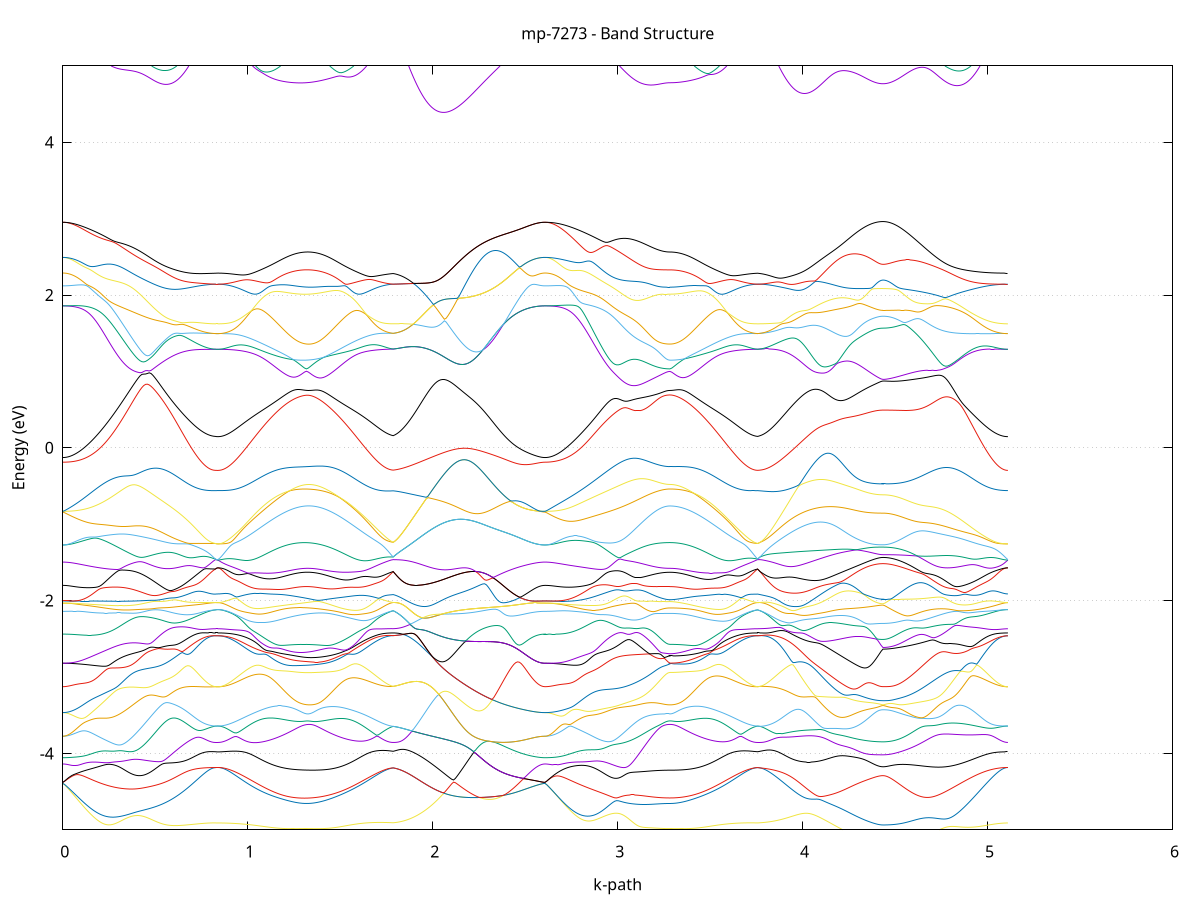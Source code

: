 set title 'mp-7273 - Band Structure'
set xlabel 'k-path'
set ylabel 'Energy (eV)'
set grid y
set yrange [-5:5]
set terminal png size 800,600
set output 'mp-7273_bands_gnuplot.png'
plot '-' using 1:2 with lines notitle, '-' using 1:2 with lines notitle, '-' using 1:2 with lines notitle, '-' using 1:2 with lines notitle, '-' using 1:2 with lines notitle, '-' using 1:2 with lines notitle, '-' using 1:2 with lines notitle, '-' using 1:2 with lines notitle, '-' using 1:2 with lines notitle, '-' using 1:2 with lines notitle, '-' using 1:2 with lines notitle, '-' using 1:2 with lines notitle, '-' using 1:2 with lines notitle, '-' using 1:2 with lines notitle, '-' using 1:2 with lines notitle, '-' using 1:2 with lines notitle, '-' using 1:2 with lines notitle, '-' using 1:2 with lines notitle, '-' using 1:2 with lines notitle, '-' using 1:2 with lines notitle, '-' using 1:2 with lines notitle, '-' using 1:2 with lines notitle, '-' using 1:2 with lines notitle, '-' using 1:2 with lines notitle, '-' using 1:2 with lines notitle, '-' using 1:2 with lines notitle, '-' using 1:2 with lines notitle, '-' using 1:2 with lines notitle, '-' using 1:2 with lines notitle, '-' using 1:2 with lines notitle, '-' using 1:2 with lines notitle, '-' using 1:2 with lines notitle, '-' using 1:2 with lines notitle, '-' using 1:2 with lines notitle, '-' using 1:2 with lines notitle, '-' using 1:2 with lines notitle, '-' using 1:2 with lines notitle, '-' using 1:2 with lines notitle, '-' using 1:2 with lines notitle, '-' using 1:2 with lines notitle, '-' using 1:2 with lines notitle, '-' using 1:2 with lines notitle, '-' using 1:2 with lines notitle, '-' using 1:2 with lines notitle, '-' using 1:2 with lines notitle, '-' using 1:2 with lines notitle, '-' using 1:2 with lines notitle, '-' using 1:2 with lines notitle, '-' using 1:2 with lines notitle, '-' using 1:2 with lines notitle, '-' using 1:2 with lines notitle, '-' using 1:2 with lines notitle, '-' using 1:2 with lines notitle, '-' using 1:2 with lines notitle, '-' using 1:2 with lines notitle, '-' using 1:2 with lines notitle, '-' using 1:2 with lines notitle, '-' using 1:2 with lines notitle, '-' using 1:2 with lines notitle, '-' using 1:2 with lines notitle, '-' using 1:2 with lines notitle, '-' using 1:2 with lines notitle, '-' using 1:2 with lines notitle, '-' using 1:2 with lines notitle, '-' using 1:2 with lines notitle, '-' using 1:2 with lines notitle, '-' using 1:2 with lines notitle, '-' using 1:2 with lines notitle, '-' using 1:2 with lines notitle, '-' using 1:2 with lines notitle, '-' using 1:2 with lines notitle, '-' using 1:2 with lines notitle, '-' using 1:2 with lines notitle, '-' using 1:2 with lines notitle, '-' using 1:2 with lines notitle, '-' using 1:2 with lines notitle, '-' using 1:2 with lines notitle, '-' using 1:2 with lines notitle, '-' using 1:2 with lines notitle, '-' using 1:2 with lines notitle, '-' using 1:2 with lines notitle, '-' using 1:2 with lines notitle, '-' using 1:2 with lines notitle, '-' using 1:2 with lines notitle, '-' using 1:2 with lines notitle, '-' using 1:2 with lines notitle, '-' using 1:2 with lines notitle, '-' using 1:2 with lines notitle, '-' using 1:2 with lines notitle, '-' using 1:2 with lines notitle, '-' using 1:2 with lines notitle, '-' using 1:2 with lines notitle, '-' using 1:2 with lines notitle, '-' using 1:2 with lines notitle, '-' using 1:2 with lines notitle, '-' using 1:2 with lines notitle
0.000000 -46.178262
0.009941 -46.178262
0.019882 -46.178262
0.029823 -46.178262
0.039764 -46.178262
0.049706 -46.178262
0.059647 -46.178262
0.069588 -46.178262
0.079529 -46.178262
0.089470 -46.178262
0.099411 -46.178262
0.109352 -46.178262
0.119293 -46.178262
0.129235 -46.178262
0.139176 -46.178262
0.149117 -46.178262
0.159058 -46.178262
0.168999 -46.178262
0.178940 -46.178262
0.188881 -46.178262
0.198822 -46.178262
0.208763 -46.178262
0.218705 -46.178262
0.228646 -46.178262
0.238587 -46.178262
0.248528 -46.178262
0.258469 -46.178362
0.268410 -46.178362
0.278351 -46.178362
0.288292 -46.178362
0.298233 -46.178362
0.308175 -46.178362
0.318116 -46.178362
0.328057 -46.178362
0.337998 -46.178362
0.347939 -46.178362
0.357880 -46.178462
0.367821 -46.178462
0.377762 -46.178462
0.387704 -46.178462
0.397645 -46.178462
0.407586 -46.178462
0.417527 -46.178462
0.427468 -46.178462
0.437409 -46.178462
0.447350 -46.178462
0.457291 -46.178562
0.467232 -46.178562
0.477174 -46.178562
0.487115 -46.178562
0.497056 -46.178562
0.506997 -46.178562
0.516938 -46.178562
0.526879 -46.178562
0.536820 -46.178562
0.546761 -46.178562
0.556702 -46.178662
0.566644 -46.178662
0.576585 -46.178662
0.586526 -46.178662
0.596467 -46.178662
0.606408 -46.178662
0.616349 -46.178662
0.626290 -46.178662
0.636231 -46.178662
0.646173 -46.178662
0.656114 -46.178662
0.666055 -46.178662
0.675996 -46.178662
0.685937 -46.178662
0.695878 -46.178762
0.705819 -46.178762
0.715760 -46.178762
0.725701 -46.178762
0.735643 -46.178762
0.745584 -46.178762
0.755525 -46.178762
0.765466 -46.178762
0.775407 -46.178762
0.785348 -46.178762
0.795289 -46.178762
0.805230 -46.178762
0.815171 -46.178762
0.825113 -46.178762
0.825113 -46.178762
0.831880 -46.178762
0.838647 -46.178762
0.838647 -46.178762
0.848623 -46.178762
0.858598 -46.178762
0.868573 -46.178762
0.878548 -46.178762
0.888523 -46.178762
0.898499 -46.178762
0.908474 -46.178762
0.918449 -46.178762
0.928424 -46.178762
0.938400 -46.178762
0.948375 -46.178762
0.958350 -46.178762
0.968325 -46.178762
0.978301 -46.178762
0.988276 -46.178662
0.998251 -46.178662
1.008226 -46.178662
1.018202 -46.178662
1.028177 -46.178662
1.038152 -46.178662
1.048127 -46.178662
1.058102 -46.178662
1.068078 -46.178662
1.078053 -46.178662
1.088028 -46.178662
1.098003 -46.178662
1.107979 -46.178662
1.117954 -46.178662
1.127929 -46.178562
1.137904 -46.178562
1.147880 -46.178562
1.157855 -46.178562
1.167830 -46.178562
1.177805 -46.178562
1.187781 -46.178562
1.197756 -46.178562
1.207731 -46.178562
1.217706 -46.178562
1.227681 -46.178562
1.237657 -46.178462
1.247632 -46.178462
1.257607 -46.178462
1.267582 -46.178462
1.277558 -46.178462
1.287533 -46.178462
1.297508 -46.178462
1.307483 -46.178462
1.317459 -46.178462
1.327434 -46.178462
1.337409 -46.178462
1.347384 -46.178462
1.357360 -46.178462
1.367335 -46.178462
1.377310 -46.178462
1.387285 -46.178462
1.397261 -46.178462
1.407236 -46.178562
1.417211 -46.178562
1.427186 -46.178562
1.437161 -46.178562
1.447137 -46.178562
1.457112 -46.178562
1.467087 -46.178562
1.477062 -46.178562
1.487038 -46.178562
1.497013 -46.178562
1.506988 -46.178562
1.516963 -46.178562
1.526939 -46.178662
1.536914 -46.178662
1.546889 -46.178662
1.556864 -46.178662
1.566840 -46.178662
1.576815 -46.178662
1.586790 -46.178662
1.596765 -46.178662
1.606740 -46.178662
1.616716 -46.178662
1.626691 -46.178662
1.636666 -46.178662
1.646641 -46.178662
1.656617 -46.178662
1.666592 -46.178762
1.676567 -46.178762
1.686542 -46.178762
1.696518 -46.178762
1.706493 -46.178762
1.716468 -46.178762
1.726443 -46.178762
1.736419 -46.178762
1.746394 -46.178762
1.756369 -46.178762
1.766344 -46.178762
1.776319 -46.178762
1.786295 -46.178762
1.786295 -46.178762
1.796184 -46.178762
1.806073 -46.178762
1.815962 -46.178762
1.825851 -46.178762
1.835740 -46.178762
1.845630 -46.178762
1.855519 -46.178762
1.865408 -46.178762
1.875297 -46.178762
1.885186 -46.178762
1.895075 -46.178762
1.904964 -46.178662
1.914853 -46.178662
1.924743 -46.178662
1.934632 -46.178662
1.944521 -46.178662
1.954410 -46.178662
1.964299 -46.178662
1.974188 -46.178662
1.984077 -46.178662
1.993967 -46.178662
2.003856 -46.178662
2.013745 -46.178662
2.023634 -46.178662
2.033523 -46.178662
2.043412 -46.178662
2.053301 -46.178562
2.063191 -46.178562
2.073080 -46.178562
2.082969 -46.178562
2.092858 -46.178562
2.102747 -46.178562
2.112636 -46.178562
2.122525 -46.178562
2.132414 -46.178562
2.142304 -46.178562
2.152193 -46.178562
2.162082 -46.178462
2.171971 -46.178462
2.181860 -46.178462
2.191749 -46.178462
2.201638 -46.178462
2.211528 -46.178462
2.221417 -46.178462
2.231306 -46.178462
2.241195 -46.178462
2.251084 -46.178462
2.260973 -46.178462
2.270862 -46.178362
2.280752 -46.178362
2.290641 -46.178362
2.300530 -46.178362
2.310419 -46.178362
2.320308 -46.178362
2.330197 -46.178362
2.340086 -46.178362
2.349975 -46.178362
2.359865 -46.178362
2.369754 -46.178362
2.379643 -46.178362
2.389532 -46.178262
2.399421 -46.178262
2.409310 -46.178262
2.419199 -46.178262
2.429089 -46.178262
2.438978 -46.178262
2.448867 -46.178262
2.458756 -46.178262
2.468645 -46.178262
2.478534 -46.178262
2.488423 -46.178262
2.498313 -46.178262
2.508202 -46.178262
2.518091 -46.178262
2.527980 -46.178262
2.537869 -46.178262
2.547758 -46.178262
2.557647 -46.178262
2.567536 -46.178262
2.577426 -46.178262
2.587315 -46.178262
2.597204 -46.178262
2.607093 -46.178262
2.607093 -46.178262
2.617027 -46.178262
2.626961 -46.178262
2.636895 -46.178262
2.646828 -46.178262
2.656762 -46.178262
2.666696 -46.178262
2.676630 -46.178262
2.686564 -46.178262
2.696498 -46.178262
2.706431 -46.178262
2.716365 -46.178262
2.726299 -46.178262
2.736233 -46.178262
2.746167 -46.178262
2.756101 -46.178262
2.766034 -46.178262
2.775968 -46.178262
2.785902 -46.178262
2.795836 -46.178262
2.805770 -46.178262
2.815704 -46.178262
2.825638 -46.178262
2.835571 -46.178262
2.845505 -46.178262
2.855439 -46.178262
2.865373 -46.178262
2.875307 -46.178262
2.885241 -46.178262
2.895174 -46.178262
2.905108 -46.178362
2.915042 -46.178362
2.924976 -46.178362
2.934910 -46.178362
2.944844 -46.178362
2.954777 -46.178362
2.964711 -46.178362
2.974645 -46.178362
2.984579 -46.178362
2.994513 -46.178362
3.004447 -46.178362
3.014381 -46.178362
3.024314 -46.178362
3.034248 -46.178362
3.044182 -46.178362
3.054116 -46.178362
3.064050 -46.178362
3.073984 -46.178462
3.083917 -46.178462
3.093851 -46.178462
3.103785 -46.178462
3.113719 -46.178462
3.123653 -46.178462
3.133587 -46.178462
3.143520 -46.178462
3.153454 -46.178462
3.163388 -46.178462
3.173322 -46.178462
3.183256 -46.178462
3.193190 -46.178462
3.203123 -46.178462
3.213057 -46.178462
3.222991 -46.178462
3.232925 -46.178462
3.242859 -46.178462
3.252793 -46.178462
3.262727 -46.178462
3.272660 -46.178462
3.282594 -46.178462
3.282594 -46.178462
3.292466 -46.178462
3.302337 -46.178462
3.312208 -46.178462
3.322080 -46.178462
3.331951 -46.178462
3.341822 -46.178462
3.351694 -46.178462
3.361565 -46.178462
3.371436 -46.178562
3.381308 -46.178562
3.391179 -46.178562
3.401050 -46.178562
3.410921 -46.178562
3.420793 -46.178562
3.430664 -46.178562
3.440535 -46.178562
3.450407 -46.178562
3.460278 -46.178562
3.470149 -46.178562
3.480021 -46.178662
3.489892 -46.178662
3.499763 -46.178662
3.509635 -46.178662
3.519506 -46.178662
3.529377 -46.178662
3.539249 -46.178662
3.549120 -46.178662
3.558991 -46.178662
3.568863 -46.178662
3.578734 -46.178662
3.588605 -46.178662
3.598477 -46.178662
3.608348 -46.178662
3.618219 -46.178662
3.628091 -46.178762
3.637962 -46.178762
3.647833 -46.178762
3.657705 -46.178762
3.667576 -46.178762
3.677447 -46.178762
3.687319 -46.178762
3.697190 -46.178762
3.707061 -46.178762
3.716933 -46.178762
3.726804 -46.178762
3.736675 -46.178762
3.746547 -46.178762
3.756418 -46.178762
3.756418 -46.178762
3.763185 -46.178762
3.769953 -46.178762
3.769953 -46.178762
3.779873 -46.178762
3.789792 -46.178762
3.799712 -46.178762
3.809632 -46.178762
3.819552 -46.178762
3.829472 -46.178762
3.839392 -46.178762
3.849312 -46.178762
3.859231 -46.178762
3.869151 -46.178762
3.879071 -46.178762
3.888991 -46.178762
3.898911 -46.178662
3.908831 -46.178662
3.918751 -46.178662
3.928670 -46.178662
3.938590 -46.178662
3.948510 -46.178662
3.958430 -46.178662
3.968350 -46.178662
3.978270 -46.178662
3.988190 -46.178662
3.998109 -46.178662
4.008029 -46.178662
4.017949 -46.178662
4.027869 -46.178662
4.037789 -46.178562
4.047709 -46.178562
4.057629 -46.178562
4.067548 -46.178562
4.077468 -46.178562
4.087388 -46.178562
4.097308 -46.178562
4.107228 -46.178562
4.117148 -46.178562
4.127068 -46.178562
4.136987 -46.178462
4.146907 -46.178462
4.156827 -46.178462
4.166747 -46.178462
4.176667 -46.178462
4.186587 -46.178462
4.196507 -46.178462
4.206426 -46.178462
4.216346 -46.178462
4.226266 -46.178462
4.236186 -46.178362
4.246106 -46.178362
4.256026 -46.178362
4.265946 -46.178362
4.275865 -46.178362
4.285785 -46.178362
4.295705 -46.178362
4.305625 -46.178362
4.315545 -46.178362
4.325465 -46.178362
4.335385 -46.178262
4.345304 -46.178262
4.355224 -46.178262
4.365144 -46.178262
4.375064 -46.178262
4.384984 -46.178262
4.394904 -46.178262
4.404824 -46.178262
4.414743 -46.178262
4.424663 -46.178262
4.434583 -46.178262
4.434583 -46.178262
4.444517 -46.178262
4.454451 -46.178262
4.464385 -46.178262
4.474319 -46.178262
4.484252 -46.178262
4.494186 -46.178262
4.504120 -46.178262
4.514054 -46.178262
4.523988 -46.178262
4.533922 -46.178262
4.543855 -46.178262
4.553789 -46.178362
4.563723 -46.178362
4.573657 -46.178362
4.583591 -46.178362
4.593525 -46.178362
4.603459 -46.178362
4.613392 -46.178362
4.623326 -46.178362
4.633260 -46.178362
4.643194 -46.178362
4.653128 -46.178462
4.663062 -46.178462
4.672995 -46.178462
4.682929 -46.178462
4.692863 -46.178462
4.702797 -46.178462
4.712731 -46.178462
4.722665 -46.178462
4.732598 -46.178462
4.742532 -46.178562
4.752466 -46.178562
4.762400 -46.178562
4.772334 -46.178562
4.782268 -46.178562
4.792201 -46.178562
4.802135 -46.178562
4.812069 -46.178562
4.822003 -46.178562
4.831937 -46.178562
4.841871 -46.178662
4.851805 -46.178662
4.861738 -46.178662
4.871672 -46.178662
4.881606 -46.178662
4.891540 -46.178662
4.901474 -46.178662
4.911408 -46.178662
4.921341 -46.178662
4.931275 -46.178662
4.941209 -46.178662
4.951143 -46.178662
4.961077 -46.178662
4.971011 -46.178662
4.980944 -46.178762
4.990878 -46.178762
5.000812 -46.178762
5.010746 -46.178762
5.020680 -46.178762
5.030614 -46.178762
5.040548 -46.178762
5.050481 -46.178762
5.060415 -46.178762
5.070349 -46.178762
5.080283 -46.178762
5.090217 -46.178762
5.100151 -46.178762
5.110084 -46.178762
e
0.000000 -46.178162
0.009941 -46.178162
0.019882 -46.178162
0.029823 -46.178162
0.039764 -46.178162
0.049706 -46.178162
0.059647 -46.178162
0.069588 -46.178162
0.079529 -46.178162
0.089470 -46.178162
0.099411 -46.178162
0.109352 -46.178162
0.119293 -46.178162
0.129235 -46.178162
0.139176 -46.178162
0.149117 -46.178162
0.159058 -46.178162
0.168999 -46.178162
0.178940 -46.178162
0.188881 -46.178162
0.198822 -46.178162
0.208763 -46.178162
0.218705 -46.178162
0.228646 -46.178162
0.238587 -46.178162
0.248528 -46.178162
0.258469 -46.178162
0.268410 -46.178162
0.278351 -46.178162
0.288292 -46.178162
0.298233 -46.178162
0.308175 -46.178162
0.318116 -46.178162
0.328057 -46.178162
0.337998 -46.178162
0.347939 -46.178162
0.357880 -46.178162
0.367821 -46.178062
0.377762 -46.178062
0.387704 -46.178062
0.397645 -46.178062
0.407586 -46.178062
0.417527 -46.178062
0.427468 -46.178062
0.437409 -46.178062
0.447350 -46.178062
0.457291 -46.178062
0.467232 -46.178062
0.477174 -46.178062
0.487115 -46.178062
0.497056 -46.178062
0.506997 -46.178062
0.516938 -46.178062
0.526879 -46.178062
0.536820 -46.178062
0.546761 -46.178062
0.556702 -46.178062
0.566644 -46.178062
0.576585 -46.177962
0.586526 -46.177962
0.596467 -46.177962
0.606408 -46.177962
0.616349 -46.177962
0.626290 -46.177962
0.636231 -46.177962
0.646173 -46.177962
0.656114 -46.177962
0.666055 -46.177962
0.675996 -46.177962
0.685937 -46.177962
0.695878 -46.177962
0.705819 -46.177962
0.715760 -46.177962
0.725701 -46.177962
0.735643 -46.177962
0.745584 -46.177962
0.755525 -46.177962
0.765466 -46.177962
0.775407 -46.177962
0.785348 -46.177962
0.795289 -46.177962
0.805230 -46.177962
0.815171 -46.177962
0.825113 -46.177962
0.825113 -46.177962
0.831880 -46.177962
0.838647 -46.177962
0.838647 -46.177962
0.848623 -46.177962
0.858598 -46.177962
0.868573 -46.177962
0.878548 -46.177962
0.888523 -46.177962
0.898499 -46.177962
0.908474 -46.177962
0.918449 -46.177962
0.928424 -46.177962
0.938400 -46.177962
0.948375 -46.177962
0.958350 -46.177962
0.968325 -46.177962
0.978301 -46.177962
0.988276 -46.177962
0.998251 -46.177962
1.008226 -46.177962
1.018202 -46.177962
1.028177 -46.178062
1.038152 -46.178062
1.048127 -46.178062
1.058102 -46.178062
1.068078 -46.178062
1.078053 -46.178062
1.088028 -46.178062
1.098003 -46.178062
1.107979 -46.178062
1.117954 -46.178062
1.127929 -46.178062
1.137904 -46.178062
1.147880 -46.178062
1.157855 -46.178062
1.167830 -46.178162
1.177805 -46.178162
1.187781 -46.178162
1.197756 -46.178162
1.207731 -46.178162
1.217706 -46.178162
1.227681 -46.178162
1.237657 -46.178162
1.247632 -46.178162
1.257607 -46.178162
1.267582 -46.178162
1.277558 -46.178162
1.287533 -46.178162
1.297508 -46.178162
1.307483 -46.178162
1.317459 -46.178162
1.327434 -46.178162
1.337409 -46.178162
1.347384 -46.178162
1.357360 -46.178162
1.367335 -46.178162
1.377310 -46.178162
1.387285 -46.178162
1.397261 -46.178162
1.407236 -46.178162
1.417211 -46.178162
1.427186 -46.178162
1.437161 -46.178162
1.447137 -46.178162
1.457112 -46.178162
1.467087 -46.178162
1.477062 -46.178162
1.487038 -46.178062
1.497013 -46.178062
1.506988 -46.178062
1.516963 -46.178062
1.526939 -46.178062
1.536914 -46.178062
1.546889 -46.178062
1.556864 -46.178062
1.566840 -46.178062
1.576815 -46.178062
1.586790 -46.178062
1.596765 -46.178062
1.606740 -46.178062
1.616716 -46.177962
1.626691 -46.177962
1.636666 -46.177962
1.646641 -46.177962
1.656617 -46.177962
1.666592 -46.177962
1.676567 -46.177962
1.686542 -46.177962
1.696518 -46.177962
1.706493 -46.177962
1.716468 -46.177962
1.726443 -46.177962
1.736419 -46.177962
1.746394 -46.177962
1.756369 -46.177962
1.766344 -46.177962
1.776319 -46.177962
1.786295 -46.177962
1.786295 -46.177962
1.796184 -46.177962
1.806073 -46.177962
1.815962 -46.177962
1.825851 -46.177962
1.835740 -46.177962
1.845630 -46.177962
1.855519 -46.177962
1.865408 -46.177962
1.875297 -46.177962
1.885186 -46.177962
1.895075 -46.177962
1.904964 -46.177962
1.914853 -46.177962
1.924743 -46.177962
1.934632 -46.177962
1.944521 -46.177962
1.954410 -46.177962
1.964299 -46.177962
1.974188 -46.177962
1.984077 -46.177962
1.993967 -46.177962
2.003856 -46.177962
2.013745 -46.177962
2.023634 -46.177962
2.033523 -46.177962
2.043412 -46.177962
2.053301 -46.178062
2.063191 -46.178062
2.073080 -46.178062
2.082969 -46.178062
2.092858 -46.178062
2.102747 -46.178062
2.112636 -46.178062
2.122525 -46.178062
2.132414 -46.178062
2.142304 -46.178062
2.152193 -46.178062
2.162082 -46.178062
2.171971 -46.178062
2.181860 -46.178062
2.191749 -46.178062
2.201638 -46.178062
2.211528 -46.178062
2.221417 -46.178062
2.231306 -46.178062
2.241195 -46.178062
2.251084 -46.178062
2.260973 -46.178062
2.270862 -46.178162
2.280752 -46.178162
2.290641 -46.178162
2.300530 -46.178162
2.310419 -46.178162
2.320308 -46.178162
2.330197 -46.178162
2.340086 -46.178162
2.349975 -46.178162
2.359865 -46.178162
2.369754 -46.178162
2.379643 -46.178162
2.389532 -46.178162
2.399421 -46.178162
2.409310 -46.178162
2.419199 -46.178162
2.429089 -46.178162
2.438978 -46.178162
2.448867 -46.178162
2.458756 -46.178162
2.468645 -46.178162
2.478534 -46.178162
2.488423 -46.178162
2.498313 -46.178162
2.508202 -46.178162
2.518091 -46.178162
2.527980 -46.178162
2.537869 -46.178162
2.547758 -46.178162
2.557647 -46.178162
2.567536 -46.178162
2.577426 -46.178162
2.587315 -46.178162
2.597204 -46.178162
2.607093 -46.178162
2.607093 -46.178162
2.617027 -46.178162
2.626961 -46.178162
2.636895 -46.178162
2.646828 -46.178162
2.656762 -46.178162
2.666696 -46.178162
2.676630 -46.178162
2.686564 -46.178162
2.696498 -46.178162
2.706431 -46.178162
2.716365 -46.178262
2.726299 -46.178262
2.736233 -46.178262
2.746167 -46.178262
2.756101 -46.178262
2.766034 -46.178262
2.775968 -46.178262
2.785902 -46.178262
2.795836 -46.178162
2.805770 -46.178162
2.815704 -46.178262
2.825638 -46.178162
2.835571 -46.178262
2.845505 -46.178162
2.855439 -46.178262
2.865373 -46.178262
2.875307 -46.178262
2.885241 -46.178262
2.895174 -46.178262
2.905108 -46.178262
2.915042 -46.178262
2.924976 -46.178262
2.934910 -46.178262
2.944844 -46.178162
2.954777 -46.178162
2.964711 -46.178162
2.974645 -46.178162
2.984579 -46.178162
2.994513 -46.178162
3.004447 -46.178162
3.014381 -46.178162
3.024314 -46.178162
3.034248 -46.178162
3.044182 -46.178162
3.054116 -46.178162
3.064050 -46.178162
3.073984 -46.178162
3.083917 -46.178162
3.093851 -46.178162
3.103785 -46.178162
3.113719 -46.178162
3.123653 -46.178162
3.133587 -46.178162
3.143520 -46.178162
3.153454 -46.178162
3.163388 -46.178162
3.173322 -46.178162
3.183256 -46.178162
3.193190 -46.178162
3.203123 -46.178162
3.213057 -46.178162
3.222991 -46.178162
3.232925 -46.178162
3.242859 -46.178162
3.252793 -46.178162
3.262727 -46.178162
3.272660 -46.178162
3.282594 -46.178162
3.282594 -46.178162
3.292466 -46.178162
3.302337 -46.178162
3.312208 -46.178162
3.322080 -46.178162
3.331951 -46.178162
3.341822 -46.178162
3.351694 -46.178162
3.361565 -46.178162
3.371436 -46.178162
3.381308 -46.178162
3.391179 -46.178162
3.401050 -46.178162
3.410921 -46.178162
3.420793 -46.178162
3.430664 -46.178162
3.440535 -46.178162
3.450407 -46.178062
3.460278 -46.178062
3.470149 -46.178062
3.480021 -46.178062
3.489892 -46.178062
3.499763 -46.178062
3.509635 -46.178062
3.519506 -46.178062
3.529377 -46.178062
3.539249 -46.178062
3.549120 -46.178062
3.558991 -46.178062
3.568863 -46.178062
3.578734 -46.177962
3.588605 -46.177962
3.598477 -46.177962
3.608348 -46.177962
3.618219 -46.177962
3.628091 -46.177962
3.637962 -46.177962
3.647833 -46.177962
3.657705 -46.177962
3.667576 -46.177962
3.677447 -46.177962
3.687319 -46.177962
3.697190 -46.177962
3.707061 -46.177962
3.716933 -46.177962
3.726804 -46.177962
3.736675 -46.177962
3.746547 -46.177962
3.756418 -46.177962
3.756418 -46.177962
3.763185 -46.177962
3.769953 -46.177962
3.769953 -46.177962
3.779873 -46.177962
3.789792 -46.177962
3.799712 -46.177962
3.809632 -46.177962
3.819552 -46.177962
3.829472 -46.177962
3.839392 -46.177962
3.849312 -46.177962
3.859231 -46.177962
3.869151 -46.177962
3.879071 -46.177962
3.888991 -46.177962
3.898911 -46.177962
3.908831 -46.177962
3.918751 -46.177962
3.928670 -46.177962
3.938590 -46.177962
3.948510 -46.177962
3.958430 -46.177962
3.968350 -46.177962
3.978270 -46.177962
3.988190 -46.178062
3.998109 -46.178062
4.008029 -46.178062
4.017949 -46.178062
4.027869 -46.178062
4.037789 -46.178062
4.047709 -46.178062
4.057629 -46.178062
4.067548 -46.178062
4.077468 -46.178062
4.087388 -46.178062
4.097308 -46.178062
4.107228 -46.178062
4.117148 -46.178062
4.127068 -46.178062
4.136987 -46.178062
4.146907 -46.178062
4.156827 -46.178162
4.166747 -46.178162
4.176667 -46.178162
4.186587 -46.178162
4.196507 -46.178162
4.206426 -46.178162
4.216346 -46.178162
4.226266 -46.178162
4.236186 -46.178162
4.246106 -46.178162
4.256026 -46.178162
4.265946 -46.178162
4.275865 -46.178162
4.285785 -46.178162
4.295705 -46.178162
4.305625 -46.178162
4.315545 -46.178162
4.325465 -46.178162
4.335385 -46.178162
4.345304 -46.178162
4.355224 -46.178162
4.365144 -46.178162
4.375064 -46.178162
4.384984 -46.178162
4.394904 -46.178162
4.404824 -46.178162
4.414743 -46.178162
4.424663 -46.178162
4.434583 -46.178162
4.434583 -46.178162
4.444517 -46.178262
4.454451 -46.178262
4.464385 -46.178262
4.474319 -46.178262
4.484252 -46.178162
4.494186 -46.178162
4.504120 -46.178162
4.514054 -46.178162
4.523988 -46.178162
4.533922 -46.178162
4.543855 -46.178162
4.553789 -46.178162
4.563723 -46.178162
4.573657 -46.178162
4.583591 -46.178162
4.593525 -46.178162
4.603459 -46.178162
4.613392 -46.178162
4.623326 -46.178162
4.633260 -46.178162
4.643194 -46.178162
4.653128 -46.178162
4.663062 -46.178162
4.672995 -46.178162
4.682929 -46.178162
4.692863 -46.178162
4.702797 -46.178162
4.712731 -46.178162
4.722665 -46.178062
4.732598 -46.178062
4.742532 -46.178062
4.752466 -46.178062
4.762400 -46.178062
4.772334 -46.178062
4.782268 -46.178062
4.792201 -46.178062
4.802135 -46.178062
4.812069 -46.178062
4.822003 -46.178062
4.831937 -46.178062
4.841871 -46.178062
4.851805 -46.178062
4.861738 -46.178062
4.871672 -46.178062
4.881606 -46.178062
4.891540 -46.177962
4.901474 -46.177962
4.911408 -46.177962
4.921341 -46.177962
4.931275 -46.177962
4.941209 -46.177962
4.951143 -46.177962
4.961077 -46.177962
4.971011 -46.177962
4.980944 -46.177962
4.990878 -46.177962
5.000812 -46.177962
5.010746 -46.177962
5.020680 -46.177962
5.030614 -46.177962
5.040548 -46.177962
5.050481 -46.177962
5.060415 -46.177962
5.070349 -46.177962
5.080283 -46.177962
5.090217 -46.177962
5.100151 -46.177962
5.110084 -46.177962
e
0.000000 -46.178162
0.009941 -46.178162
0.019882 -46.178162
0.029823 -46.178162
0.039764 -46.178162
0.049706 -46.178162
0.059647 -46.178162
0.069588 -46.178162
0.079529 -46.178162
0.089470 -46.178162
0.099411 -46.178162
0.109352 -46.178162
0.119293 -46.178162
0.129235 -46.178162
0.139176 -46.178162
0.149117 -46.178162
0.159058 -46.178162
0.168999 -46.178162
0.178940 -46.178162
0.188881 -46.178162
0.198822 -46.178162
0.208763 -46.178162
0.218705 -46.178162
0.228646 -46.178162
0.238587 -46.178162
0.248528 -46.178162
0.258469 -46.178162
0.268410 -46.178162
0.278351 -46.178162
0.288292 -46.178162
0.298233 -46.178162
0.308175 -46.178162
0.318116 -46.178162
0.328057 -46.178162
0.337998 -46.178062
0.347939 -46.178062
0.357880 -46.178062
0.367821 -46.178062
0.377762 -46.178062
0.387704 -46.178062
0.397645 -46.178062
0.407586 -46.178062
0.417527 -46.178062
0.427468 -46.178062
0.437409 -46.178062
0.447350 -46.178062
0.457291 -46.178062
0.467232 -46.178062
0.477174 -46.178062
0.487115 -46.178062
0.497056 -46.178062
0.506997 -46.178062
0.516938 -46.178062
0.526879 -46.178062
0.536820 -46.178062
0.546761 -46.178062
0.556702 -46.177962
0.566644 -46.177962
0.576585 -46.177962
0.586526 -46.177962
0.596467 -46.177962
0.606408 -46.177962
0.616349 -46.177962
0.626290 -46.177962
0.636231 -46.177962
0.646173 -46.177962
0.656114 -46.177962
0.666055 -46.177962
0.675996 -46.177962
0.685937 -46.177962
0.695878 -46.177962
0.705819 -46.177962
0.715760 -46.177962
0.725701 -46.177962
0.735643 -46.177962
0.745584 -46.177962
0.755525 -46.177962
0.765466 -46.177962
0.775407 -46.177962
0.785348 -46.177962
0.795289 -46.177962
0.805230 -46.177962
0.815171 -46.177962
0.825113 -46.177962
0.825113 -46.177962
0.831880 -46.177962
0.838647 -46.177962
0.838647 -46.177962
0.848623 -46.177962
0.858598 -46.177962
0.868573 -46.177962
0.878548 -46.177962
0.888523 -46.177962
0.898499 -46.177962
0.908474 -46.177962
0.918449 -46.177962
0.928424 -46.177962
0.938400 -46.177962
0.948375 -46.177962
0.958350 -46.177962
0.968325 -46.177962
0.978301 -46.177962
0.988276 -46.177962
0.998251 -46.177962
1.008226 -46.177962
1.018202 -46.177962
1.028177 -46.177962
1.038152 -46.177962
1.048127 -46.177962
1.058102 -46.177962
1.068078 -46.177962
1.078053 -46.177962
1.088028 -46.177962
1.098003 -46.177962
1.107979 -46.177962
1.117954 -46.177962
1.127929 -46.177962
1.137904 -46.177962
1.147880 -46.177962
1.157855 -46.177962
1.167830 -46.177962
1.177805 -46.177962
1.187781 -46.177962
1.197756 -46.177962
1.207731 -46.177962
1.217706 -46.177962
1.227681 -46.177962
1.237657 -46.177962
1.247632 -46.177962
1.257607 -46.177962
1.267582 -46.177962
1.277558 -46.177962
1.287533 -46.177962
1.297508 -46.177962
1.307483 -46.177962
1.317459 -46.177962
1.327434 -46.177962
1.337409 -46.177962
1.347384 -46.177962
1.357360 -46.177962
1.367335 -46.177962
1.377310 -46.177962
1.387285 -46.177962
1.397261 -46.177962
1.407236 -46.177962
1.417211 -46.177962
1.427186 -46.177962
1.437161 -46.177962
1.447137 -46.177962
1.457112 -46.177962
1.467087 -46.177962
1.477062 -46.177962
1.487038 -46.177962
1.497013 -46.177962
1.506988 -46.177962
1.516963 -46.177962
1.526939 -46.177962
1.536914 -46.177962
1.546889 -46.177962
1.556864 -46.177962
1.566840 -46.177962
1.576815 -46.177962
1.586790 -46.177962
1.596765 -46.177962
1.606740 -46.177962
1.616716 -46.177962
1.626691 -46.177962
1.636666 -46.177962
1.646641 -46.177962
1.656617 -46.177962
1.666592 -46.177962
1.676567 -46.177962
1.686542 -46.177962
1.696518 -46.177962
1.706493 -46.177962
1.716468 -46.177962
1.726443 -46.177962
1.736419 -46.177962
1.746394 -46.177962
1.756369 -46.177962
1.766344 -46.177962
1.776319 -46.177962
1.786295 -46.177962
1.786295 -46.177962
1.796184 -46.177962
1.806073 -46.177962
1.815962 -46.177962
1.825851 -46.177962
1.835740 -46.177962
1.845630 -46.177962
1.855519 -46.177962
1.865408 -46.177962
1.875297 -46.177962
1.885186 -46.177962
1.895075 -46.177962
1.904964 -46.177962
1.914853 -46.177962
1.924743 -46.177962
1.934632 -46.177962
1.944521 -46.177962
1.954410 -46.177962
1.964299 -46.177962
1.974188 -46.177962
1.984077 -46.177962
1.993967 -46.177962
2.003856 -46.177962
2.013745 -46.177962
2.023634 -46.177962
2.033523 -46.177962
2.043412 -46.177962
2.053301 -46.178062
2.063191 -46.178062
2.073080 -46.178062
2.082969 -46.178062
2.092858 -46.178062
2.102747 -46.178062
2.112636 -46.178062
2.122525 -46.178062
2.132414 -46.178062
2.142304 -46.178062
2.152193 -46.178062
2.162082 -46.178062
2.171971 -46.178062
2.181860 -46.178062
2.191749 -46.178062
2.201638 -46.178062
2.211528 -46.178062
2.221417 -46.178062
2.231306 -46.178062
2.241195 -46.178062
2.251084 -46.178062
2.260973 -46.178062
2.270862 -46.178162
2.280752 -46.178162
2.290641 -46.178162
2.300530 -46.178162
2.310419 -46.178162
2.320308 -46.178162
2.330197 -46.178162
2.340086 -46.178162
2.349975 -46.178162
2.359865 -46.178162
2.369754 -46.178162
2.379643 -46.178162
2.389532 -46.178162
2.399421 -46.178162
2.409310 -46.178162
2.419199 -46.178162
2.429089 -46.178162
2.438978 -46.178162
2.448867 -46.178162
2.458756 -46.178162
2.468645 -46.178162
2.478534 -46.178162
2.488423 -46.178162
2.498313 -46.178162
2.508202 -46.178162
2.518091 -46.178162
2.527980 -46.178162
2.537869 -46.178162
2.547758 -46.178162
2.557647 -46.178162
2.567536 -46.178162
2.577426 -46.178162
2.587315 -46.178162
2.597204 -46.178162
2.607093 -46.178162
2.607093 -46.178162
2.617027 -46.178162
2.626961 -46.178162
2.636895 -46.178162
2.646828 -46.178162
2.656762 -46.178162
2.666696 -46.178162
2.676630 -46.178162
2.686564 -46.178162
2.696498 -46.178162
2.706431 -46.178162
2.716365 -46.178162
2.726299 -46.178162
2.736233 -46.178162
2.746167 -46.178162
2.756101 -46.178162
2.766034 -46.178162
2.775968 -46.178162
2.785902 -46.178162
2.795836 -46.178162
2.805770 -46.178162
2.815704 -46.178162
2.825638 -46.178162
2.835571 -46.178162
2.845505 -46.178162
2.855439 -46.178162
2.865373 -46.178162
2.875307 -46.178162
2.885241 -46.178162
2.895174 -46.178162
2.905108 -46.178062
2.915042 -46.178062
2.924976 -46.178062
2.934910 -46.178062
2.944844 -46.178062
2.954777 -46.178062
2.964711 -46.178062
2.974645 -46.178062
2.984579 -46.178062
2.994513 -46.178062
3.004447 -46.178062
3.014381 -46.178062
3.024314 -46.178062
3.034248 -46.178062
3.044182 -46.178062
3.054116 -46.178062
3.064050 -46.177962
3.073984 -46.177962
3.083917 -46.177962
3.093851 -46.177962
3.103785 -46.177962
3.113719 -46.177962
3.123653 -46.177962
3.133587 -46.177962
3.143520 -46.177962
3.153454 -46.177962
3.163388 -46.177962
3.173322 -46.177962
3.183256 -46.177962
3.193190 -46.177962
3.203123 -46.177962
3.213057 -46.177962
3.222991 -46.177962
3.232925 -46.177962
3.242859 -46.177962
3.252793 -46.177962
3.262727 -46.177962
3.272660 -46.177962
3.282594 -46.177962
3.282594 -46.177962
3.292466 -46.177962
3.302337 -46.177962
3.312208 -46.177962
3.322080 -46.177962
3.331951 -46.177962
3.341822 -46.177962
3.351694 -46.177962
3.361565 -46.177962
3.371436 -46.177962
3.381308 -46.177962
3.391179 -46.177962
3.401050 -46.177962
3.410921 -46.177962
3.420793 -46.177962
3.430664 -46.177962
3.440535 -46.177962
3.450407 -46.177962
3.460278 -46.177962
3.470149 -46.177962
3.480021 -46.177962
3.489892 -46.177962
3.499763 -46.177962
3.509635 -46.177962
3.519506 -46.177962
3.529377 -46.177962
3.539249 -46.177962
3.549120 -46.177962
3.558991 -46.177962
3.568863 -46.177962
3.578734 -46.177962
3.588605 -46.177962
3.598477 -46.177962
3.608348 -46.177962
3.618219 -46.177962
3.628091 -46.177962
3.637962 -46.177962
3.647833 -46.177962
3.657705 -46.177962
3.667576 -46.177962
3.677447 -46.177962
3.687319 -46.177962
3.697190 -46.177962
3.707061 -46.177962
3.716933 -46.177962
3.726804 -46.177962
3.736675 -46.177962
3.746547 -46.177962
3.756418 -46.177962
3.756418 -46.177962
3.763185 -46.177962
3.769953 -46.177962
3.769953 -46.177962
3.779873 -46.177962
3.789792 -46.177962
3.799712 -46.177962
3.809632 -46.177962
3.819552 -46.177962
3.829472 -46.177962
3.839392 -46.177962
3.849312 -46.177962
3.859231 -46.177962
3.869151 -46.177962
3.879071 -46.177962
3.888991 -46.177962
3.898911 -46.177962
3.908831 -46.177962
3.918751 -46.177962
3.928670 -46.177962
3.938590 -46.177962
3.948510 -46.177962
3.958430 -46.177962
3.968350 -46.177962
3.978270 -46.177962
3.988190 -46.177962
3.998109 -46.177962
4.008029 -46.177962
4.017949 -46.177962
4.027869 -46.177962
4.037789 -46.177962
4.047709 -46.177962
4.057629 -46.177962
4.067548 -46.177962
4.077468 -46.177962
4.087388 -46.177962
4.097308 -46.177962
4.107228 -46.177962
4.117148 -46.178062
4.127068 -46.178062
4.136987 -46.178062
4.146907 -46.178062
4.156827 -46.178062
4.166747 -46.178062
4.176667 -46.178062
4.186587 -46.178062
4.196507 -46.178062
4.206426 -46.178062
4.216346 -46.178062
4.226266 -46.178062
4.236186 -46.178062
4.246106 -46.178062
4.256026 -46.178062
4.265946 -46.178062
4.275865 -46.178062
4.285785 -46.178062
4.295705 -46.178062
4.305625 -46.178062
4.315545 -46.178162
4.325465 -46.178162
4.335385 -46.178162
4.345304 -46.178162
4.355224 -46.178162
4.365144 -46.178162
4.375064 -46.178162
4.384984 -46.178162
4.394904 -46.178162
4.404824 -46.178162
4.414743 -46.178162
4.424663 -46.178162
4.434583 -46.178162
4.434583 -46.178162
4.444517 -46.178162
4.454451 -46.178162
4.464385 -46.178162
4.474319 -46.178162
4.484252 -46.178162
4.494186 -46.178162
4.504120 -46.178162
4.514054 -46.178162
4.523988 -46.178162
4.533922 -46.178162
4.543855 -46.178162
4.553789 -46.178062
4.563723 -46.178062
4.573657 -46.178062
4.583591 -46.178062
4.593525 -46.178062
4.603459 -46.178062
4.613392 -46.178062
4.623326 -46.178062
4.633260 -46.178062
4.643194 -46.178062
4.653128 -46.178062
4.663062 -46.178062
4.672995 -46.178062
4.682929 -46.178062
4.692863 -46.178062
4.702797 -46.178062
4.712731 -46.178062
4.722665 -46.178062
4.732598 -46.178062
4.742532 -46.177962
4.752466 -46.177962
4.762400 -46.177962
4.772334 -46.177962
4.782268 -46.177962
4.792201 -46.177962
4.802135 -46.177962
4.812069 -46.177962
4.822003 -46.177962
4.831937 -46.177962
4.841871 -46.177962
4.851805 -46.177962
4.861738 -46.177962
4.871672 -46.177962
4.881606 -46.177962
4.891540 -46.177962
4.901474 -46.177962
4.911408 -46.177962
4.921341 -46.177962
4.931275 -46.177962
4.941209 -46.177962
4.951143 -46.177962
4.961077 -46.177962
4.971011 -46.177962
4.980944 -46.177962
4.990878 -46.177962
5.000812 -46.177962
5.010746 -46.177962
5.020680 -46.177962
5.030614 -46.177962
5.040548 -46.177962
5.050481 -46.177962
5.060415 -46.177962
5.070349 -46.177962
5.080283 -46.177962
5.090217 -46.177962
5.100151 -46.177962
5.110084 -46.177962
e
0.000000 -46.149262
0.009941 -46.149262
0.019882 -46.149262
0.029823 -46.149262
0.039764 -46.149262
0.049706 -46.149262
0.059647 -46.149262
0.069588 -46.149262
0.079529 -46.149262
0.089470 -46.149262
0.099411 -46.149262
0.109352 -46.149262
0.119293 -46.149262
0.129235 -46.149262
0.139176 -46.149262
0.149117 -46.149262
0.159058 -46.149262
0.168999 -46.149262
0.178940 -46.149262
0.188881 -46.149262
0.198822 -46.149262
0.208763 -46.149262
0.218705 -46.149262
0.228646 -46.149262
0.238587 -46.149262
0.248528 -46.149262
0.258469 -46.149362
0.268410 -46.149362
0.278351 -46.149362
0.288292 -46.149362
0.298233 -46.149362
0.308175 -46.149362
0.318116 -46.149362
0.328057 -46.149362
0.337998 -46.149362
0.347939 -46.149462
0.357880 -46.149462
0.367821 -46.149462
0.377762 -46.149462
0.387704 -46.149462
0.397645 -46.149462
0.407586 -46.149462
0.417527 -46.149462
0.427468 -46.149562
0.437409 -46.149562
0.447350 -46.149562
0.457291 -46.149562
0.467232 -46.149562
0.477174 -46.149562
0.487115 -46.149562
0.497056 -46.149662
0.506997 -46.149662
0.516938 -46.149662
0.526879 -46.149662
0.536820 -46.149662
0.546761 -46.149662
0.556702 -46.149662
0.566644 -46.149662
0.576585 -46.149662
0.586526 -46.149762
0.596467 -46.149762
0.606408 -46.149762
0.616349 -46.149762
0.626290 -46.149762
0.636231 -46.149762
0.646173 -46.149762
0.656114 -46.149762
0.666055 -46.149762
0.675996 -46.149762
0.685937 -46.149862
0.695878 -46.149862
0.705819 -46.149862
0.715760 -46.149862
0.725701 -46.149862
0.735643 -46.149862
0.745584 -46.149862
0.755525 -46.149862
0.765466 -46.149862
0.775407 -46.149862
0.785348 -46.149862
0.795289 -46.149862
0.805230 -46.149862
0.815171 -46.149862
0.825113 -46.149862
0.825113 -46.149862
0.831880 -46.149862
0.838647 -46.149862
0.838647 -46.149862
0.848623 -46.149862
0.858598 -46.149862
0.868573 -46.149862
0.878548 -46.149862
0.888523 -46.149862
0.898499 -46.149862
0.908474 -46.149862
0.918449 -46.149862
0.928424 -46.149862
0.938400 -46.149862
0.948375 -46.149862
0.958350 -46.149862
0.968325 -46.149862
0.978301 -46.149862
0.988276 -46.149862
0.998251 -46.149762
1.008226 -46.149762
1.018202 -46.149762
1.028177 -46.149762
1.038152 -46.149762
1.048127 -46.149762
1.058102 -46.149762
1.068078 -46.149762
1.078053 -46.149762
1.088028 -46.149762
1.098003 -46.149762
1.107979 -46.149662
1.117954 -46.149662
1.127929 -46.149662
1.137904 -46.149662
1.147880 -46.149662
1.157855 -46.149662
1.167830 -46.149662
1.177805 -46.149662
1.187781 -46.149662
1.197756 -46.149562
1.207731 -46.149562
1.217706 -46.149562
1.227681 -46.149562
1.237657 -46.149562
1.247632 -46.149562
1.257607 -46.149562
1.267582 -46.149562
1.277558 -46.149562
1.287533 -46.149562
1.297508 -46.149562
1.307483 -46.149562
1.317459 -46.149562
1.327434 -46.149562
1.337409 -46.149562
1.347384 -46.149562
1.357360 -46.149562
1.367335 -46.149562
1.377310 -46.149562
1.387285 -46.149562
1.397261 -46.149562
1.407236 -46.149562
1.417211 -46.149562
1.427186 -46.149562
1.437161 -46.149562
1.447137 -46.149662
1.457112 -46.149662
1.467087 -46.149662
1.477062 -46.149662
1.487038 -46.149662
1.497013 -46.149662
1.506988 -46.149662
1.516963 -46.149662
1.526939 -46.149662
1.536914 -46.149762
1.546889 -46.149762
1.556864 -46.149762
1.566840 -46.149762
1.576815 -46.149762
1.586790 -46.149762
1.596765 -46.149762
1.606740 -46.149762
1.616716 -46.149762
1.626691 -46.149762
1.636666 -46.149762
1.646641 -46.149762
1.656617 -46.149862
1.666592 -46.149862
1.676567 -46.149862
1.686542 -46.149862
1.696518 -46.149862
1.706493 -46.149862
1.716468 -46.149862
1.726443 -46.149862
1.736419 -46.149862
1.746394 -46.149862
1.756369 -46.149862
1.766344 -46.149862
1.776319 -46.149862
1.786295 -46.149862
1.786295 -46.149862
1.796184 -46.149862
1.806073 -46.149862
1.815962 -46.149862
1.825851 -46.149862
1.835740 -46.149862
1.845630 -46.149862
1.855519 -46.149862
1.865408 -46.149862
1.875297 -46.149862
1.885186 -46.149862
1.895075 -46.149862
1.904964 -46.149862
1.914853 -46.149862
1.924743 -46.149862
1.934632 -46.149762
1.944521 -46.149762
1.954410 -46.149762
1.964299 -46.149762
1.974188 -46.149762
1.984077 -46.149762
1.993967 -46.149762
2.003856 -46.149762
2.013745 -46.149762
2.023634 -46.149762
2.033523 -46.149762
2.043412 -46.149762
2.053301 -46.149762
2.063191 -46.149662
2.073080 -46.149662
2.082969 -46.149662
2.092858 -46.149662
2.102747 -46.149662
2.112636 -46.149662
2.122525 -46.149662
2.132414 -46.149662
2.142304 -46.149662
2.152193 -46.149662
2.162082 -46.149562
2.171971 -46.149562
2.181860 -46.149562
2.191749 -46.149562
2.201638 -46.149562
2.211528 -46.149562
2.221417 -46.149562
2.231306 -46.149562
2.241195 -46.149562
2.251084 -46.149462
2.260973 -46.149462
2.270862 -46.149462
2.280752 -46.149462
2.290641 -46.149462
2.300530 -46.149462
2.310419 -46.149462
2.320308 -46.149462
2.330197 -46.149462
2.340086 -46.149462
2.349975 -46.149462
2.359865 -46.149362
2.369754 -46.149362
2.379643 -46.149362
2.389532 -46.149362
2.399421 -46.149362
2.409310 -46.149362
2.419199 -46.149362
2.429089 -46.149362
2.438978 -46.149362
2.448867 -46.149362
2.458756 -46.149362
2.468645 -46.149362
2.478534 -46.149362
2.488423 -46.149362
2.498313 -46.149362
2.508202 -46.149362
2.518091 -46.149262
2.527980 -46.149262
2.537869 -46.149262
2.547758 -46.149262
2.557647 -46.149262
2.567536 -46.149262
2.577426 -46.149262
2.587315 -46.149262
2.597204 -46.149262
2.607093 -46.149262
2.607093 -46.149262
2.617027 -46.149262
2.626961 -46.149262
2.636895 -46.149262
2.646828 -46.149262
2.656762 -46.149262
2.666696 -46.149262
2.676630 -46.149262
2.686564 -46.149262
2.696498 -46.149262
2.706431 -46.149262
2.716365 -46.149262
2.726299 -46.149262
2.736233 -46.149262
2.746167 -46.149262
2.756101 -46.149262
2.766034 -46.149262
2.775968 -46.149262
2.785902 -46.149262
2.795836 -46.149262
2.805770 -46.149262
2.815704 -46.149262
2.825638 -46.149262
2.835571 -46.149262
2.845505 -46.149262
2.855439 -46.149262
2.865373 -46.149262
2.875307 -46.149262
2.885241 -46.149262
2.895174 -46.149262
2.905108 -46.149262
2.915042 -46.149262
2.924976 -46.149362
2.934910 -46.149362
2.944844 -46.149362
2.954777 -46.149362
2.964711 -46.149362
2.974645 -46.149362
2.984579 -46.149362
2.994513 -46.149362
3.004447 -46.149362
3.014381 -46.149362
3.024314 -46.149362
3.034248 -46.149362
3.044182 -46.149462
3.054116 -46.149462
3.064050 -46.149462
3.073984 -46.149462
3.083917 -46.149462
3.093851 -46.149462
3.103785 -46.149462
3.113719 -46.149462
3.123653 -46.149462
3.133587 -46.149462
3.143520 -46.149462
3.153454 -46.149462
3.163388 -46.149462
3.173322 -46.149462
3.183256 -46.149462
3.193190 -46.149562
3.203123 -46.149562
3.213057 -46.149562
3.222991 -46.149562
3.232925 -46.149562
3.242859 -46.149562
3.252793 -46.149562
3.262727 -46.149562
3.272660 -46.149562
3.282594 -46.149562
3.282594 -46.149562
3.292466 -46.149562
3.302337 -46.149562
3.312208 -46.149562
3.322080 -46.149562
3.331951 -46.149562
3.341822 -46.149562
3.351694 -46.149562
3.361565 -46.149562
3.371436 -46.149562
3.381308 -46.149562
3.391179 -46.149562
3.401050 -46.149562
3.410921 -46.149662
3.420793 -46.149662
3.430664 -46.149662
3.440535 -46.149662
3.450407 -46.149662
3.460278 -46.149662
3.470149 -46.149662
3.480021 -46.149662
3.489892 -46.149662
3.499763 -46.149762
3.509635 -46.149762
3.519506 -46.149762
3.529377 -46.149762
3.539249 -46.149762
3.549120 -46.149762
3.558991 -46.149762
3.568863 -46.149762
3.578734 -46.149762
3.588605 -46.149762
3.598477 -46.149762
3.608348 -46.149762
3.618219 -46.149862
3.628091 -46.149862
3.637962 -46.149862
3.647833 -46.149862
3.657705 -46.149862
3.667576 -46.149862
3.677447 -46.149862
3.687319 -46.149862
3.697190 -46.149862
3.707061 -46.149862
3.716933 -46.149862
3.726804 -46.149862
3.736675 -46.149862
3.746547 -46.149862
3.756418 -46.149862
3.756418 -46.149862
3.763185 -46.149862
3.769953 -46.149862
3.769953 -46.149862
3.779873 -46.149862
3.789792 -46.149862
3.799712 -46.149862
3.809632 -46.149862
3.819552 -46.149862
3.829472 -46.149862
3.839392 -46.149862
3.849312 -46.149862
3.859231 -46.149862
3.869151 -46.149862
3.879071 -46.149862
3.888991 -46.149862
3.898911 -46.149862
3.908831 -46.149862
3.918751 -46.149762
3.928670 -46.149762
3.938590 -46.149762
3.948510 -46.149762
3.958430 -46.149762
3.968350 -46.149762
3.978270 -46.149762
3.988190 -46.149762
3.998109 -46.149762
4.008029 -46.149762
4.017949 -46.149762
4.027869 -46.149762
4.037789 -46.149662
4.047709 -46.149662
4.057629 -46.149662
4.067548 -46.149662
4.077468 -46.149662
4.087388 -46.149662
4.097308 -46.149662
4.107228 -46.149662
4.117148 -46.149662
4.127068 -46.149562
4.136987 -46.149562
4.146907 -46.149562
4.156827 -46.149562
4.166747 -46.149562
4.176667 -46.149562
4.186587 -46.149562
4.196507 -46.149562
4.206426 -46.149462
4.216346 -46.149462
4.226266 -46.149462
4.236186 -46.149462
4.246106 -46.149462
4.256026 -46.149462
4.265946 -46.149462
4.275865 -46.149462
4.285785 -46.149362
4.295705 -46.149362
4.305625 -46.149362
4.315545 -46.149362
4.325465 -46.149362
4.335385 -46.149362
4.345304 -46.149362
4.355224 -46.149362
4.365144 -46.149262
4.375064 -46.149262
4.384984 -46.149262
4.394904 -46.149262
4.404824 -46.149262
4.414743 -46.149262
4.424663 -46.149262
4.434583 -46.149262
4.434583 -46.149262
4.444517 -46.149262
4.454451 -46.149262
4.464385 -46.149262
4.474319 -46.149262
4.484252 -46.149262
4.494186 -46.149262
4.504120 -46.149262
4.514054 -46.149262
4.523988 -46.149262
4.533922 -46.149262
4.543855 -46.149262
4.553789 -46.149262
4.563723 -46.149362
4.573657 -46.149362
4.583591 -46.149362
4.593525 -46.149362
4.603459 -46.149362
4.613392 -46.149362
4.623326 -46.149362
4.633260 -46.149362
4.643194 -46.149462
4.653128 -46.149462
4.663062 -46.149462
4.672995 -46.149462
4.682929 -46.149462
4.692863 -46.149462
4.702797 -46.149462
4.712731 -46.149562
4.722665 -46.149562
4.732598 -46.149562
4.742532 -46.149562
4.752466 -46.149562
4.762400 -46.149562
4.772334 -46.149562
4.782268 -46.149562
4.792201 -46.149662
4.802135 -46.149662
4.812069 -46.149662
4.822003 -46.149662
4.831937 -46.149662
4.841871 -46.149662
4.851805 -46.149662
4.861738 -46.149662
4.871672 -46.149762
4.881606 -46.149762
4.891540 -46.149762
4.901474 -46.149762
4.911408 -46.149762
4.921341 -46.149762
4.931275 -46.149762
4.941209 -46.149762
4.951143 -46.149762
4.961077 -46.149762
4.971011 -46.149862
4.980944 -46.149862
4.990878 -46.149862
5.000812 -46.149862
5.010746 -46.149862
5.020680 -46.149862
5.030614 -46.149862
5.040548 -46.149862
5.050481 -46.149862
5.060415 -46.149862
5.070349 -46.149862
5.080283 -46.149862
5.090217 -46.149862
5.100151 -46.149862
5.110084 -46.149862
e
0.000000 -46.149162
0.009941 -46.149162
0.019882 -46.149162
0.029823 -46.149162
0.039764 -46.149162
0.049706 -46.149162
0.059647 -46.149162
0.069588 -46.149162
0.079529 -46.149162
0.089470 -46.149162
0.099411 -46.149162
0.109352 -46.149162
0.119293 -46.149162
0.129235 -46.149162
0.139176 -46.149162
0.149117 -46.149162
0.159058 -46.149162
0.168999 -46.149162
0.178940 -46.149162
0.188881 -46.149162
0.198822 -46.149162
0.208763 -46.149162
0.218705 -46.149162
0.228646 -46.149162
0.238587 -46.149162
0.248528 -46.149162
0.258469 -46.149162
0.268410 -46.149162
0.278351 -46.149162
0.288292 -46.149162
0.298233 -46.149162
0.308175 -46.149162
0.318116 -46.149162
0.328057 -46.149162
0.337998 -46.149162
0.347939 -46.149162
0.357880 -46.149162
0.367821 -46.149162
0.377762 -46.149062
0.387704 -46.149062
0.397645 -46.149062
0.407586 -46.149062
0.417527 -46.149062
0.427468 -46.149062
0.437409 -46.149062
0.447350 -46.149062
0.457291 -46.149062
0.467232 -46.149062
0.477174 -46.149062
0.487115 -46.149062
0.497056 -46.149062
0.506997 -46.148962
0.516938 -46.148962
0.526879 -46.148962
0.536820 -46.148962
0.546761 -46.148962
0.556702 -46.148962
0.566644 -46.148962
0.576585 -46.148962
0.586526 -46.148962
0.596467 -46.148962
0.606408 -46.148962
0.616349 -46.148962
0.626290 -46.148962
0.636231 -46.148962
0.646173 -46.148962
0.656114 -46.148962
0.666055 -46.148862
0.675996 -46.148862
0.685937 -46.148862
0.695878 -46.148862
0.705819 -46.148862
0.715760 -46.148862
0.725701 -46.148862
0.735643 -46.148862
0.745584 -46.148862
0.755525 -46.148862
0.765466 -46.148862
0.775407 -46.148862
0.785348 -46.148862
0.795289 -46.148862
0.805230 -46.148862
0.815171 -46.148862
0.825113 -46.148862
0.825113 -46.148862
0.831880 -46.148862
0.838647 -46.148862
0.838647 -46.148862
0.848623 -46.148862
0.858598 -46.148862
0.868573 -46.148862
0.878548 -46.148862
0.888523 -46.148862
0.898499 -46.148862
0.908474 -46.148862
0.918449 -46.148862
0.928424 -46.148862
0.938400 -46.148862
0.948375 -46.148862
0.958350 -46.148862
0.968325 -46.148862
0.978301 -46.148962
0.988276 -46.148962
0.998251 -46.148962
1.008226 -46.148962
1.018202 -46.148962
1.028177 -46.148962
1.038152 -46.148962
1.048127 -46.148962
1.058102 -46.148962
1.068078 -46.148962
1.078053 -46.148962
1.088028 -46.148962
1.098003 -46.149062
1.107979 -46.149062
1.117954 -46.149062
1.127929 -46.149062
1.137904 -46.149062
1.147880 -46.149062
1.157855 -46.149062
1.167830 -46.149062
1.177805 -46.149062
1.187781 -46.149062
1.197756 -46.149162
1.207731 -46.149162
1.217706 -46.149162
1.227681 -46.149162
1.237657 -46.149162
1.247632 -46.149162
1.257607 -46.149162
1.267582 -46.149162
1.277558 -46.149162
1.287533 -46.149162
1.297508 -46.149162
1.307483 -46.149162
1.317459 -46.149162
1.327434 -46.149162
1.337409 -46.149162
1.347384 -46.149162
1.357360 -46.149162
1.367335 -46.149162
1.377310 -46.149162
1.387285 -46.149162
1.397261 -46.149162
1.407236 -46.149162
1.417211 -46.149162
1.427186 -46.149162
1.437161 -46.149162
1.447137 -46.149062
1.457112 -46.149062
1.467087 -46.149062
1.477062 -46.149062
1.487038 -46.149062
1.497013 -46.149062
1.506988 -46.149062
1.516963 -46.149062
1.526939 -46.149062
1.536914 -46.149062
1.546889 -46.148962
1.556864 -46.148962
1.566840 -46.148962
1.576815 -46.148962
1.586790 -46.148962
1.596765 -46.148962
1.606740 -46.148962
1.616716 -46.148962
1.626691 -46.148962
1.636666 -46.148962
1.646641 -46.148962
1.656617 -46.148962
1.666592 -46.148862
1.676567 -46.148862
1.686542 -46.148862
1.696518 -46.148862
1.706493 -46.148862
1.716468 -46.148862
1.726443 -46.148862
1.736419 -46.148862
1.746394 -46.148862
1.756369 -46.148862
1.766344 -46.148862
1.776319 -46.148862
1.786295 -46.148862
1.786295 -46.148862
1.796184 -46.148862
1.806073 -46.148862
1.815962 -46.148862
1.825851 -46.148862
1.835740 -46.148862
1.845630 -46.148862
1.855519 -46.148862
1.865408 -46.148862
1.875297 -46.148862
1.885186 -46.148862
1.895075 -46.148862
1.904964 -46.148862
1.914853 -46.148862
1.924743 -46.148862
1.934632 -46.148862
1.944521 -46.148862
1.954410 -46.148862
1.964299 -46.148862
1.974188 -46.148862
1.984077 -46.148862
1.993967 -46.148962
2.003856 -46.148962
2.013745 -46.148962
2.023634 -46.148962
2.033523 -46.148962
2.043412 -46.148962
2.053301 -46.148962
2.063191 -46.148962
2.073080 -46.148962
2.082969 -46.148962
2.092858 -46.148962
2.102747 -46.148962
2.112636 -46.148962
2.122525 -46.148962
2.132414 -46.148962
2.142304 -46.148962
2.152193 -46.148962
2.162082 -46.148962
2.171971 -46.148962
2.181860 -46.149062
2.191749 -46.149062
2.201638 -46.149062
2.211528 -46.149062
2.221417 -46.149062
2.231306 -46.149062
2.241195 -46.149062
2.251084 -46.149062
2.260973 -46.149062
2.270862 -46.149062
2.280752 -46.149062
2.290641 -46.149062
2.300530 -46.149062
2.310419 -46.149062
2.320308 -46.149062
2.330197 -46.149062
2.340086 -46.149062
2.349975 -46.149062
2.359865 -46.149062
2.369754 -46.149062
2.379643 -46.149062
2.389532 -46.149062
2.399421 -46.149062
2.409310 -46.149062
2.419199 -46.149062
2.429089 -46.149062
2.438978 -46.149062
2.448867 -46.149062
2.458756 -46.149162
2.468645 -46.149162
2.478534 -46.149162
2.488423 -46.149162
2.498313 -46.149162
2.508202 -46.149162
2.518091 -46.149162
2.527980 -46.149162
2.537869 -46.149162
2.547758 -46.149162
2.557647 -46.149162
2.567536 -46.149162
2.577426 -46.149162
2.587315 -46.149162
2.597204 -46.149162
2.607093 -46.149162
2.607093 -46.149162
2.617027 -46.149162
2.626961 -46.149162
2.636895 -46.149162
2.646828 -46.149162
2.656762 -46.149162
2.666696 -46.149162
2.676630 -46.149162
2.686564 -46.149162
2.696498 -46.149162
2.706431 -46.149162
2.716365 -46.149162
2.726299 -46.149162
2.736233 -46.149162
2.746167 -46.149162
2.756101 -46.149162
2.766034 -46.149162
2.775968 -46.149162
2.785902 -46.149162
2.795836 -46.149162
2.805770 -46.149162
2.815704 -46.149262
2.825638 -46.149262
2.835571 -46.149262
2.845505 -46.149262
2.855439 -46.149262
2.865373 -46.149262
2.875307 -46.149262
2.885241 -46.149262
2.895174 -46.149262
2.905108 -46.149262
2.915042 -46.149262
2.924976 -46.149262
2.934910 -46.149262
2.944844 -46.149262
2.954777 -46.149162
2.964711 -46.149162
2.974645 -46.149162
2.984579 -46.149162
2.994513 -46.149162
3.004447 -46.149162
3.014381 -46.149162
3.024314 -46.149162
3.034248 -46.149162
3.044182 -46.149162
3.054116 -46.149162
3.064050 -46.149162
3.073984 -46.149162
3.083917 -46.149162
3.093851 -46.149162
3.103785 -46.149162
3.113719 -46.149162
3.123653 -46.149162
3.133587 -46.149162
3.143520 -46.149162
3.153454 -46.149162
3.163388 -46.149162
3.173322 -46.149162
3.183256 -46.149162
3.193190 -46.149162
3.203123 -46.149162
3.213057 -46.149162
3.222991 -46.149162
3.232925 -46.149162
3.242859 -46.149162
3.252793 -46.149162
3.262727 -46.149162
3.272660 -46.149162
3.282594 -46.149162
3.282594 -46.149162
3.292466 -46.149162
3.302337 -46.149162
3.312208 -46.149162
3.322080 -46.149162
3.331951 -46.149162
3.341822 -46.149162
3.351694 -46.149162
3.361565 -46.149162
3.371436 -46.149162
3.381308 -46.149162
3.391179 -46.149162
3.401050 -46.149162
3.410921 -46.149062
3.420793 -46.149062
3.430664 -46.149062
3.440535 -46.149062
3.450407 -46.149062
3.460278 -46.149062
3.470149 -46.149062
3.480021 -46.149062
3.489892 -46.149062
3.499763 -46.149062
3.509635 -46.148962
3.519506 -46.148962
3.529377 -46.148962
3.539249 -46.148962
3.549120 -46.148962
3.558991 -46.148962
3.568863 -46.148962
3.578734 -46.148962
3.588605 -46.148962
3.598477 -46.148962
3.608348 -46.148962
3.618219 -46.148962
3.628091 -46.148862
3.637962 -46.148862
3.647833 -46.148862
3.657705 -46.148862
3.667576 -46.148862
3.677447 -46.148862
3.687319 -46.148862
3.697190 -46.148862
3.707061 -46.148862
3.716933 -46.148862
3.726804 -46.148862
3.736675 -46.148862
3.746547 -46.148862
3.756418 -46.148862
3.756418 -46.148862
3.763185 -46.148862
3.769953 -46.148862
3.769953 -46.148862
3.779873 -46.148862
3.789792 -46.148862
3.799712 -46.148862
3.809632 -46.148862
3.819552 -46.148862
3.829472 -46.148862
3.839392 -46.148862
3.849312 -46.148862
3.859231 -46.148862
3.869151 -46.148862
3.879071 -46.148862
3.888991 -46.148862
3.898911 -46.148862
3.908831 -46.148862
3.918751 -46.148862
3.928670 -46.148962
3.938590 -46.148962
3.948510 -46.148962
3.958430 -46.148962
3.968350 -46.148962
3.978270 -46.148962
3.988190 -46.148962
3.998109 -46.148962
4.008029 -46.148962
4.017949 -46.148962
4.027869 -46.148962
4.037789 -46.148962
4.047709 -46.148962
4.057629 -46.148962
4.067548 -46.148962
4.077468 -46.148962
4.087388 -46.148962
4.097308 -46.149062
4.107228 -46.149062
4.117148 -46.149062
4.127068 -46.149062
4.136987 -46.149062
4.146907 -46.149062
4.156827 -46.149062
4.166747 -46.149062
4.176667 -46.149062
4.186587 -46.149062
4.196507 -46.149062
4.206426 -46.149062
4.216346 -46.149062
4.226266 -46.149062
4.236186 -46.149062
4.246106 -46.149062
4.256026 -46.149062
4.265946 -46.149062
4.275865 -46.149062
4.285785 -46.149062
4.295705 -46.149162
4.305625 -46.149162
4.315545 -46.149162
4.325465 -46.149162
4.335385 -46.149162
4.345304 -46.149162
4.355224 -46.149162
4.365144 -46.149162
4.375064 -46.149162
4.384984 -46.149162
4.394904 -46.149162
4.404824 -46.149162
4.414743 -46.149162
4.424663 -46.149162
4.434583 -46.149162
4.434583 -46.149162
4.444517 -46.149162
4.454451 -46.149162
4.464385 -46.149162
4.474319 -46.149262
4.484252 -46.149262
4.494186 -46.149262
4.504120 -46.149262
4.514054 -46.149262
4.523988 -46.149262
4.533922 -46.149262
4.543855 -46.149262
4.553789 -46.149262
4.563723 -46.149262
4.573657 -46.149262
4.583591 -46.149162
4.593525 -46.149162
4.603459 -46.149162
4.613392 -46.149162
4.623326 -46.149162
4.633260 -46.149162
4.643194 -46.149162
4.653128 -46.149162
4.663062 -46.149162
4.672995 -46.149162
4.682929 -46.149162
4.692863 -46.149162
4.702797 -46.149162
4.712731 -46.149062
4.722665 -46.149062
4.732598 -46.149062
4.742532 -46.149062
4.752466 -46.149062
4.762400 -46.149062
4.772334 -46.149062
4.782268 -46.149062
4.792201 -46.149062
4.802135 -46.149062
4.812069 -46.149062
4.822003 -46.149062
4.831937 -46.149062
4.841871 -46.148962
4.851805 -46.148962
4.861738 -46.148962
4.871672 -46.148962
4.881606 -46.148962
4.891540 -46.148962
4.901474 -46.148962
4.911408 -46.148962
4.921341 -46.148962
4.931275 -46.148962
4.941209 -46.148962
4.951143 -46.148962
4.961077 -46.148962
4.971011 -46.148862
4.980944 -46.148862
4.990878 -46.148862
5.000812 -46.148862
5.010746 -46.148862
5.020680 -46.148862
5.030614 -46.148862
5.040548 -46.148862
5.050481 -46.148862
5.060415 -46.148862
5.070349 -46.148862
5.080283 -46.148862
5.090217 -46.148862
5.100151 -46.148862
5.110084 -46.148862
e
0.000000 -46.149162
0.009941 -46.149162
0.019882 -46.149162
0.029823 -46.149162
0.039764 -46.149162
0.049706 -46.149162
0.059647 -46.149162
0.069588 -46.149162
0.079529 -46.149162
0.089470 -46.149162
0.099411 -46.149162
0.109352 -46.149162
0.119293 -46.149162
0.129235 -46.149062
0.139176 -46.149062
0.149117 -46.149062
0.159058 -46.149062
0.168999 -46.149062
0.178940 -46.149062
0.188881 -46.149062
0.198822 -46.149062
0.208763 -46.149062
0.218705 -46.149062
0.228646 -46.149062
0.238587 -46.149062
0.248528 -46.149062
0.258469 -46.149062
0.268410 -46.149062
0.278351 -46.149062
0.288292 -46.149062
0.298233 -46.149062
0.308175 -46.149062
0.318116 -46.149062
0.328057 -46.149062
0.337998 -46.149062
0.347939 -46.149062
0.357880 -46.149062
0.367821 -46.149062
0.377762 -46.149062
0.387704 -46.148962
0.397645 -46.148962
0.407586 -46.148962
0.417527 -46.148962
0.427468 -46.148962
0.437409 -46.148962
0.447350 -46.148962
0.457291 -46.148962
0.467232 -46.148962
0.477174 -46.148962
0.487115 -46.148962
0.497056 -46.148962
0.506997 -46.148962
0.516938 -46.148962
0.526879 -46.148962
0.536820 -46.148962
0.546761 -46.148962
0.556702 -46.148962
0.566644 -46.148962
0.576585 -46.148962
0.586526 -46.148962
0.596467 -46.148962
0.606408 -46.148962
0.616349 -46.148862
0.626290 -46.148862
0.636231 -46.148862
0.646173 -46.148862
0.656114 -46.148862
0.666055 -46.148862
0.675996 -46.148862
0.685937 -46.148862
0.695878 -46.148862
0.705819 -46.148862
0.715760 -46.148862
0.725701 -46.148862
0.735643 -46.148862
0.745584 -46.148862
0.755525 -46.148862
0.765466 -46.148862
0.775407 -46.148862
0.785348 -46.148862
0.795289 -46.148862
0.805230 -46.148862
0.815171 -46.148862
0.825113 -46.148862
0.825113 -46.148862
0.831880 -46.148862
0.838647 -46.148862
0.838647 -46.148862
0.848623 -46.148862
0.858598 -46.148862
0.868573 -46.148862
0.878548 -46.148862
0.888523 -46.148862
0.898499 -46.148862
0.908474 -46.148862
0.918449 -46.148862
0.928424 -46.148862
0.938400 -46.148862
0.948375 -46.148862
0.958350 -46.148862
0.968325 -46.148862
0.978301 -46.148862
0.988276 -46.148862
0.998251 -46.148862
1.008226 -46.148862
1.018202 -46.148862
1.028177 -46.148862
1.038152 -46.148862
1.048127 -46.148862
1.058102 -46.148862
1.068078 -46.148862
1.078053 -46.148862
1.088028 -46.148862
1.098003 -46.148862
1.107979 -46.148862
1.117954 -46.148862
1.127929 -46.148862
1.137904 -46.148862
1.147880 -46.148862
1.157855 -46.148862
1.167830 -46.148862
1.177805 -46.148862
1.187781 -46.148862
1.197756 -46.148862
1.207731 -46.148862
1.217706 -46.148862
1.227681 -46.148862
1.237657 -46.148862
1.247632 -46.148862
1.257607 -46.148862
1.267582 -46.148862
1.277558 -46.148862
1.287533 -46.148862
1.297508 -46.148862
1.307483 -46.148862
1.317459 -46.148862
1.327434 -46.148862
1.337409 -46.148862
1.347384 -46.148862
1.357360 -46.148862
1.367335 -46.148862
1.377310 -46.148862
1.387285 -46.148862
1.397261 -46.148862
1.407236 -46.148862
1.417211 -46.148862
1.427186 -46.148862
1.437161 -46.148862
1.447137 -46.148862
1.457112 -46.148862
1.467087 -46.148862
1.477062 -46.148862
1.487038 -46.148862
1.497013 -46.148862
1.506988 -46.148862
1.516963 -46.148862
1.526939 -46.148862
1.536914 -46.148862
1.546889 -46.148862
1.556864 -46.148862
1.566840 -46.148862
1.576815 -46.148862
1.586790 -46.148862
1.596765 -46.148862
1.606740 -46.148862
1.616716 -46.148862
1.626691 -46.148862
1.636666 -46.148862
1.646641 -46.148862
1.656617 -46.148862
1.666592 -46.148862
1.676567 -46.148862
1.686542 -46.148862
1.696518 -46.148862
1.706493 -46.148862
1.716468 -46.148862
1.726443 -46.148862
1.736419 -46.148862
1.746394 -46.148862
1.756369 -46.148862
1.766344 -46.148862
1.776319 -46.148862
1.786295 -46.148862
1.786295 -46.148862
1.796184 -46.148862
1.806073 -46.148862
1.815962 -46.148862
1.825851 -46.148862
1.835740 -46.148862
1.845630 -46.148862
1.855519 -46.148862
1.865408 -46.148862
1.875297 -46.148862
1.885186 -46.148862
1.895075 -46.148862
1.904964 -46.148862
1.914853 -46.148862
1.924743 -46.148862
1.934632 -46.148862
1.944521 -46.148862
1.954410 -46.148862
1.964299 -46.148862
1.974188 -46.148862
1.984077 -46.148862
1.993967 -46.148962
2.003856 -46.148962
2.013745 -46.148962
2.023634 -46.148962
2.033523 -46.148962
2.043412 -46.148962
2.053301 -46.148962
2.063191 -46.148962
2.073080 -46.148962
2.082969 -46.148962
2.092858 -46.148962
2.102747 -46.148962
2.112636 -46.148962
2.122525 -46.148962
2.132414 -46.148962
2.142304 -46.148962
2.152193 -46.148962
2.162082 -46.148962
2.171971 -46.148962
2.181860 -46.148962
2.191749 -46.149062
2.201638 -46.149062
2.211528 -46.149062
2.221417 -46.149062
2.231306 -46.149062
2.241195 -46.149062
2.251084 -46.149062
2.260973 -46.149062
2.270862 -46.149062
2.280752 -46.149062
2.290641 -46.149062
2.300530 -46.149062
2.310419 -46.149062
2.320308 -46.149062
2.330197 -46.149062
2.340086 -46.149062
2.349975 -46.149062
2.359865 -46.149062
2.369754 -46.149062
2.379643 -46.149062
2.389532 -46.149062
2.399421 -46.149062
2.409310 -46.149062
2.419199 -46.149062
2.429089 -46.149062
2.438978 -46.149062
2.448867 -46.149062
2.458756 -46.149062
2.468645 -46.149162
2.478534 -46.149162
2.488423 -46.149162
2.498313 -46.149162
2.508202 -46.149162
2.518091 -46.149162
2.527980 -46.149162
2.537869 -46.149162
2.547758 -46.149162
2.557647 -46.149162
2.567536 -46.149162
2.577426 -46.149162
2.587315 -46.149162
2.597204 -46.149162
2.607093 -46.149162
2.607093 -46.149162
2.617027 -46.149162
2.626961 -46.149162
2.636895 -46.149162
2.646828 -46.149162
2.656762 -46.149162
2.666696 -46.149162
2.676630 -46.149162
2.686564 -46.149162
2.696498 -46.149162
2.706431 -46.149162
2.716365 -46.149162
2.726299 -46.149162
2.736233 -46.149162
2.746167 -46.149162
2.756101 -46.149062
2.766034 -46.149062
2.775968 -46.149062
2.785902 -46.149062
2.795836 -46.149062
2.805770 -46.149062
2.815704 -46.149062
2.825638 -46.149062
2.835571 -46.149062
2.845505 -46.149062
2.855439 -46.149062
2.865373 -46.149062
2.875307 -46.149062
2.885241 -46.149062
2.895174 -46.149062
2.905108 -46.149062
2.915042 -46.149062
2.924976 -46.149062
2.934910 -46.149062
2.944844 -46.149062
2.954777 -46.149062
2.964711 -46.149062
2.974645 -46.149062
2.984579 -46.148962
2.994513 -46.148962
3.004447 -46.148962
3.014381 -46.148962
3.024314 -46.148962
3.034248 -46.148962
3.044182 -46.148962
3.054116 -46.148962
3.064050 -46.148962
3.073984 -46.148962
3.083917 -46.148962
3.093851 -46.148962
3.103785 -46.148962
3.113719 -46.148962
3.123653 -46.148962
3.133587 -46.148862
3.143520 -46.148862
3.153454 -46.148862
3.163388 -46.148862
3.173322 -46.148862
3.183256 -46.148862
3.193190 -46.148862
3.203123 -46.148862
3.213057 -46.148862
3.222991 -46.148862
3.232925 -46.148862
3.242859 -46.148862
3.252793 -46.148862
3.262727 -46.148862
3.272660 -46.148862
3.282594 -46.148862
3.282594 -46.148862
3.292466 -46.148862
3.302337 -46.148862
3.312208 -46.148862
3.322080 -46.148862
3.331951 -46.148862
3.341822 -46.148862
3.351694 -46.148862
3.361565 -46.148862
3.371436 -46.148862
3.381308 -46.148862
3.391179 -46.148862
3.401050 -46.148862
3.410921 -46.148862
3.420793 -46.148862
3.430664 -46.148862
3.440535 -46.148862
3.450407 -46.148862
3.460278 -46.148862
3.470149 -46.148862
3.480021 -46.148862
3.489892 -46.148862
3.499763 -46.148862
3.509635 -46.148862
3.519506 -46.148862
3.529377 -46.148862
3.539249 -46.148862
3.549120 -46.148862
3.558991 -46.148862
3.568863 -46.148862
3.578734 -46.148862
3.588605 -46.148862
3.598477 -46.148862
3.608348 -46.148862
3.618219 -46.148862
3.628091 -46.148862
3.637962 -46.148862
3.647833 -46.148862
3.657705 -46.148862
3.667576 -46.148862
3.677447 -46.148862
3.687319 -46.148862
3.697190 -46.148862
3.707061 -46.148862
3.716933 -46.148862
3.726804 -46.148862
3.736675 -46.148862
3.746547 -46.148862
3.756418 -46.148862
3.756418 -46.148862
3.763185 -46.148862
3.769953 -46.148862
3.769953 -46.148862
3.779873 -46.148862
3.789792 -46.148862
3.799712 -46.148862
3.809632 -46.148862
3.819552 -46.148862
3.829472 -46.148862
3.839392 -46.148862
3.849312 -46.148862
3.859231 -46.148862
3.869151 -46.148862
3.879071 -46.148862
3.888991 -46.148862
3.898911 -46.148862
3.908831 -46.148862
3.918751 -46.148862
3.928670 -46.148862
3.938590 -46.148862
3.948510 -46.148862
3.958430 -46.148862
3.968350 -46.148862
3.978270 -46.148862
3.988190 -46.148862
3.998109 -46.148862
4.008029 -46.148962
4.017949 -46.148962
4.027869 -46.148962
4.037789 -46.148962
4.047709 -46.148962
4.057629 -46.148962
4.067548 -46.148962
4.077468 -46.148962
4.087388 -46.148962
4.097308 -46.148962
4.107228 -46.148962
4.117148 -46.148962
4.127068 -46.148962
4.136987 -46.148962
4.146907 -46.148962
4.156827 -46.148962
4.166747 -46.148962
4.176667 -46.148962
4.186587 -46.149062
4.196507 -46.149062
4.206426 -46.149062
4.216346 -46.149062
4.226266 -46.149062
4.236186 -46.149062
4.246106 -46.149062
4.256026 -46.149062
4.265946 -46.149062
4.275865 -46.149062
4.285785 -46.149062
4.295705 -46.149062
4.305625 -46.149062
4.315545 -46.149062
4.325465 -46.149162
4.335385 -46.149162
4.345304 -46.149162
4.355224 -46.149162
4.365144 -46.149162
4.375064 -46.149162
4.384984 -46.149162
4.394904 -46.149162
4.404824 -46.149162
4.414743 -46.149162
4.424663 -46.149162
4.434583 -46.149162
4.434583 -46.149162
4.444517 -46.149162
4.454451 -46.149162
4.464385 -46.149162
4.474319 -46.149162
4.484252 -46.149062
4.494186 -46.149062
4.504120 -46.149062
4.514054 -46.149062
4.523988 -46.149062
4.533922 -46.149062
4.543855 -46.149062
4.553789 -46.149062
4.563723 -46.149062
4.573657 -46.149062
4.583591 -46.149062
4.593525 -46.149062
4.603459 -46.148962
4.613392 -46.148962
4.623326 -46.148962
4.633260 -46.148962
4.643194 -46.148962
4.653128 -46.148962
4.663062 -46.148962
4.672995 -46.148962
4.682929 -46.148962
4.692863 -46.148962
4.702797 -46.148962
4.712731 -46.148962
4.722665 -46.148962
4.732598 -46.148962
4.742532 -46.148962
4.752466 -46.148962
4.762400 -46.148962
4.772334 -46.148962
4.782268 -46.148962
4.792201 -46.148962
4.802135 -46.148962
4.812069 -46.148962
4.822003 -46.148862
4.831937 -46.148862
4.841871 -46.148862
4.851805 -46.148862
4.861738 -46.148862
4.871672 -46.148862
4.881606 -46.148862
4.891540 -46.148862
4.901474 -46.148862
4.911408 -46.148862
4.921341 -46.148862
4.931275 -46.148862
4.941209 -46.148862
4.951143 -46.148862
4.961077 -46.148862
4.971011 -46.148862
4.980944 -46.148862
4.990878 -46.148862
5.000812 -46.148862
5.010746 -46.148862
5.020680 -46.148862
5.030614 -46.148862
5.040548 -46.148862
5.050481 -46.148862
5.060415 -46.148862
5.070349 -46.148862
5.080283 -46.148862
5.090217 -46.148862
5.100151 -46.148862
5.110084 -46.148862
e
0.000000 -46.014962
0.009941 -46.014962
0.019882 -46.014962
0.029823 -46.014962
0.039764 -46.014962
0.049706 -46.014962
0.059647 -46.014962
0.069588 -46.014962
0.079529 -46.014962
0.089470 -46.014962
0.099411 -46.014962
0.109352 -46.014962
0.119293 -46.014962
0.129235 -46.014862
0.139176 -46.014862
0.149117 -46.014862
0.159058 -46.014862
0.168999 -46.014862
0.178940 -46.014862
0.188881 -46.014862
0.198822 -46.014862
0.208763 -46.014862
0.218705 -46.014862
0.228646 -46.014862
0.238587 -46.014862
0.248528 -46.014862
0.258469 -46.014862
0.268410 -46.014862
0.278351 -46.014862
0.288292 -46.014862
0.298233 -46.014862
0.308175 -46.014862
0.318116 -46.014862
0.328057 -46.014862
0.337998 -46.014762
0.347939 -46.014762
0.357880 -46.014762
0.367821 -46.014762
0.377762 -46.014762
0.387704 -46.014762
0.397645 -46.014762
0.407586 -46.014762
0.417527 -46.014762
0.427468 -46.014762
0.437409 -46.014762
0.447350 -46.014762
0.457291 -46.014762
0.467232 -46.014762
0.477174 -46.014762
0.487115 -46.014762
0.497056 -46.014762
0.506997 -46.014662
0.516938 -46.014662
0.526879 -46.014662
0.536820 -46.014662
0.546761 -46.014662
0.556702 -46.014662
0.566644 -46.014662
0.576585 -46.014662
0.586526 -46.014662
0.596467 -46.014662
0.606408 -46.014662
0.616349 -46.014662
0.626290 -46.014662
0.636231 -46.014662
0.646173 -46.014662
0.656114 -46.014662
0.666055 -46.014662
0.675996 -46.014662
0.685937 -46.014662
0.695878 -46.014662
0.705819 -46.014662
0.715760 -46.014662
0.725701 -46.014662
0.735643 -46.014662
0.745584 -46.014662
0.755525 -46.014662
0.765466 -46.014662
0.775407 -46.014662
0.785348 -46.014662
0.795289 -46.014662
0.805230 -46.014662
0.815171 -46.014662
0.825113 -46.014662
0.825113 -46.014662
0.831880 -46.014662
0.838647 -46.014662
0.838647 -46.014662
0.848623 -46.014662
0.858598 -46.014662
0.868573 -46.014662
0.878548 -46.014662
0.888523 -46.014662
0.898499 -46.014662
0.908474 -46.014662
0.918449 -46.014662
0.928424 -46.014662
0.938400 -46.014662
0.948375 -46.014662
0.958350 -46.014662
0.968325 -46.014662
0.978301 -46.014662
0.988276 -46.014662
0.998251 -46.014662
1.008226 -46.014662
1.018202 -46.014662
1.028177 -46.014662
1.038152 -46.014662
1.048127 -46.014662
1.058102 -46.014662
1.068078 -46.014662
1.078053 -46.014662
1.088028 -46.014662
1.098003 -46.014662
1.107979 -46.014662
1.117954 -46.014662
1.127929 -46.014662
1.137904 -46.014662
1.147880 -46.014662
1.157855 -46.014662
1.167830 -46.014662
1.177805 -46.014662
1.187781 -46.014662
1.197756 -46.014662
1.207731 -46.014662
1.217706 -46.014662
1.227681 -46.014662
1.237657 -46.014662
1.247632 -46.014662
1.257607 -46.014662
1.267582 -46.014662
1.277558 -46.014662
1.287533 -46.014662
1.297508 -46.014662
1.307483 -46.014662
1.317459 -46.014662
1.327434 -46.014662
1.337409 -46.014662
1.347384 -46.014662
1.357360 -46.014662
1.367335 -46.014662
1.377310 -46.014662
1.387285 -46.014662
1.397261 -46.014662
1.407236 -46.014662
1.417211 -46.014662
1.427186 -46.014662
1.437161 -46.014662
1.447137 -46.014662
1.457112 -46.014662
1.467087 -46.014662
1.477062 -46.014662
1.487038 -46.014662
1.497013 -46.014662
1.506988 -46.014662
1.516963 -46.014662
1.526939 -46.014662
1.536914 -46.014662
1.546889 -46.014662
1.556864 -46.014662
1.566840 -46.014662
1.576815 -46.014662
1.586790 -46.014662
1.596765 -46.014662
1.606740 -46.014662
1.616716 -46.014662
1.626691 -46.014662
1.636666 -46.014662
1.646641 -46.014662
1.656617 -46.014662
1.666592 -46.014662
1.676567 -46.014662
1.686542 -46.014662
1.696518 -46.014662
1.706493 -46.014662
1.716468 -46.014662
1.726443 -46.014662
1.736419 -46.014662
1.746394 -46.014662
1.756369 -46.014662
1.766344 -46.014662
1.776319 -46.014662
1.786295 -46.014662
1.786295 -46.014662
1.796184 -46.014662
1.806073 -46.014662
1.815962 -46.014662
1.825851 -46.014662
1.835740 -46.014662
1.845630 -46.014662
1.855519 -46.014662
1.865408 -46.014662
1.875297 -46.014662
1.885186 -46.014662
1.895075 -46.014662
1.904964 -46.014662
1.914853 -46.014662
1.924743 -46.014662
1.934632 -46.014662
1.944521 -46.014662
1.954410 -46.014662
1.964299 -46.014662
1.974188 -46.014662
1.984077 -46.014662
1.993967 -46.014662
2.003856 -46.014662
2.013745 -46.014662
2.023634 -46.014662
2.033523 -46.014662
2.043412 -46.014762
2.053301 -46.014762
2.063191 -46.014762
2.073080 -46.014762
2.082969 -46.014762
2.092858 -46.014762
2.102747 -46.014762
2.112636 -46.014762
2.122525 -46.014762
2.132414 -46.014762
2.142304 -46.014762
2.152193 -46.014762
2.162082 -46.014762
2.171971 -46.014762
2.181860 -46.014762
2.191749 -46.014762
2.201638 -46.014762
2.211528 -46.014762
2.221417 -46.014762
2.231306 -46.014862
2.241195 -46.014862
2.251084 -46.014862
2.260973 -46.014862
2.270862 -46.014862
2.280752 -46.014862
2.290641 -46.014862
2.300530 -46.014862
2.310419 -46.014862
2.320308 -46.014862
2.330197 -46.014862
2.340086 -46.014862
2.349975 -46.014862
2.359865 -46.014862
2.369754 -46.014862
2.379643 -46.014862
2.389532 -46.014862
2.399421 -46.014862
2.409310 -46.014862
2.419199 -46.014862
2.429089 -46.014862
2.438978 -46.014862
2.448867 -46.014862
2.458756 -46.014862
2.468645 -46.014862
2.478534 -46.014862
2.488423 -46.014962
2.498313 -46.014962
2.508202 -46.014962
2.518091 -46.014962
2.527980 -46.014962
2.537869 -46.014962
2.547758 -46.014962
2.557647 -46.014962
2.567536 -46.014962
2.577426 -46.014962
2.587315 -46.014962
2.597204 -46.014962
2.607093 -46.014962
2.607093 -46.014962
2.617027 -46.014962
2.626961 -46.014962
2.636895 -46.014962
2.646828 -46.014962
2.656762 -46.014962
2.666696 -46.014962
2.676630 -46.014962
2.686564 -46.014962
2.696498 -46.014962
2.706431 -46.014962
2.716365 -46.014962
2.726299 -46.014862
2.736233 -46.014862
2.746167 -46.014862
2.756101 -46.014862
2.766034 -46.014862
2.775968 -46.014862
2.785902 -46.014862
2.795836 -46.014862
2.805770 -46.014862
2.815704 -46.014862
2.825638 -46.014862
2.835571 -46.014862
2.845505 -46.014862
2.855439 -46.014862
2.865373 -46.014862
2.875307 -46.014862
2.885241 -46.014862
2.895174 -46.014862
2.905108 -46.014862
2.915042 -46.014862
2.924976 -46.014862
2.934910 -46.014862
2.944844 -46.014762
2.954777 -46.014762
2.964711 -46.014762
2.974645 -46.014762
2.984579 -46.014762
2.994513 -46.014762
3.004447 -46.014762
3.014381 -46.014762
3.024314 -46.014762
3.034248 -46.014762
3.044182 -46.014762
3.054116 -46.014762
3.064050 -46.014762
3.073984 -46.014762
3.083917 -46.014762
3.093851 -46.014662
3.103785 -46.014662
3.113719 -46.014662
3.123653 -46.014662
3.133587 -46.014662
3.143520 -46.014662
3.153454 -46.014662
3.163388 -46.014662
3.173322 -46.014662
3.183256 -46.014662
3.193190 -46.014662
3.203123 -46.014662
3.213057 -46.014662
3.222991 -46.014662
3.232925 -46.014662
3.242859 -46.014662
3.252793 -46.014662
3.262727 -46.014662
3.272660 -46.014662
3.282594 -46.014662
3.282594 -46.014662
3.292466 -46.014662
3.302337 -46.014662
3.312208 -46.014662
3.322080 -46.014662
3.331951 -46.014662
3.341822 -46.014662
3.351694 -46.014662
3.361565 -46.014662
3.371436 -46.014662
3.381308 -46.014662
3.391179 -46.014662
3.401050 -46.014662
3.410921 -46.014662
3.420793 -46.014662
3.430664 -46.014662
3.440535 -46.014662
3.450407 -46.014662
3.460278 -46.014662
3.470149 -46.014662
3.480021 -46.014662
3.489892 -46.014662
3.499763 -46.014662
3.509635 -46.014662
3.519506 -46.014662
3.529377 -46.014662
3.539249 -46.014662
3.549120 -46.014662
3.558991 -46.014662
3.568863 -46.014662
3.578734 -46.014662
3.588605 -46.014662
3.598477 -46.014662
3.608348 -46.014662
3.618219 -46.014662
3.628091 -46.014662
3.637962 -46.014662
3.647833 -46.014662
3.657705 -46.014662
3.667576 -46.014662
3.677447 -46.014662
3.687319 -46.014662
3.697190 -46.014662
3.707061 -46.014662
3.716933 -46.014662
3.726804 -46.014662
3.736675 -46.014662
3.746547 -46.014662
3.756418 -46.014662
3.756418 -46.014662
3.763185 -46.014662
3.769953 -46.014662
3.769953 -46.014662
3.779873 -46.014662
3.789792 -46.014662
3.799712 -46.014662
3.809632 -46.014662
3.819552 -46.014662
3.829472 -46.014662
3.839392 -46.014662
3.849312 -46.014662
3.859231 -46.014662
3.869151 -46.014662
3.879071 -46.014662
3.888991 -46.014662
3.898911 -46.014662
3.908831 -46.014662
3.918751 -46.014662
3.928670 -46.014662
3.938590 -46.014662
3.948510 -46.014662
3.958430 -46.014662
3.968350 -46.014662
3.978270 -46.014662
3.988190 -46.014662
3.998109 -46.014662
4.008029 -46.014662
4.017949 -46.014662
4.027869 -46.014662
4.037789 -46.014662
4.047709 -46.014662
4.057629 -46.014662
4.067548 -46.014662
4.077468 -46.014662
4.087388 -46.014662
4.097308 -46.014662
4.107228 -46.014662
4.117148 -46.014662
4.127068 -46.014662
4.136987 -46.014662
4.146907 -46.014762
4.156827 -46.014762
4.166747 -46.014762
4.176667 -46.014762
4.186587 -46.014762
4.196507 -46.014762
4.206426 -46.014762
4.216346 -46.014762
4.226266 -46.014762
4.236186 -46.014762
4.246106 -46.014762
4.256026 -46.014762
4.265946 -46.014762
4.275865 -46.014762
4.285785 -46.014762
4.295705 -46.014762
4.305625 -46.014762
4.315545 -46.014762
4.325465 -46.014762
4.335385 -46.014762
4.345304 -46.014762
4.355224 -46.014762
4.365144 -46.014762
4.375064 -46.014762
4.384984 -46.014762
4.394904 -46.014762
4.404824 -46.014762
4.414743 -46.014762
4.424663 -46.014762
4.434583 -46.014762
4.434583 -46.014762
4.444517 -46.014762
4.454451 -46.014762
4.464385 -46.014762
4.474319 -46.014762
4.484252 -46.014762
4.494186 -46.014762
4.504120 -46.014762
4.514054 -46.014762
4.523988 -46.014762
4.533922 -46.014762
4.543855 -46.014762
4.553789 -46.014762
4.563723 -46.014762
4.573657 -46.014762
4.583591 -46.014762
4.593525 -46.014762
4.603459 -46.014762
4.613392 -46.014762
4.623326 -46.014762
4.633260 -46.014762
4.643194 -46.014762
4.653128 -46.014762
4.663062 -46.014762
4.672995 -46.014762
4.682929 -46.014662
4.692863 -46.014662
4.702797 -46.014662
4.712731 -46.014662
4.722665 -46.014662
4.732598 -46.014662
4.742532 -46.014662
4.752466 -46.014662
4.762400 -46.014662
4.772334 -46.014662
4.782268 -46.014662
4.792201 -46.014662
4.802135 -46.014662
4.812069 -46.014662
4.822003 -46.014662
4.831937 -46.014662
4.841871 -46.014662
4.851805 -46.014662
4.861738 -46.014662
4.871672 -46.014662
4.881606 -46.014662
4.891540 -46.014662
4.901474 -46.014662
4.911408 -46.014662
4.921341 -46.014662
4.931275 -46.014662
4.941209 -46.014662
4.951143 -46.014662
4.961077 -46.014662
4.971011 -46.014662
4.980944 -46.014662
4.990878 -46.014662
5.000812 -46.014662
5.010746 -46.014662
5.020680 -46.014662
5.030614 -46.014662
5.040548 -46.014662
5.050481 -46.014662
5.060415 -46.014662
5.070349 -46.014662
5.080283 -46.014662
5.090217 -46.014662
5.100151 -46.014662
5.110084 -46.014662
e
0.000000 -46.014462
0.009941 -46.014462
0.019882 -46.014462
0.029823 -46.014462
0.039764 -46.014462
0.049706 -46.014462
0.059647 -46.014462
0.069588 -46.014462
0.079529 -46.014462
0.089470 -46.014462
0.099411 -46.014462
0.109352 -46.014462
0.119293 -46.014462
0.129235 -46.014462
0.139176 -46.014462
0.149117 -46.014462
0.159058 -46.014462
0.168999 -46.014462
0.178940 -46.014462
0.188881 -46.014462
0.198822 -46.014462
0.208763 -46.014462
0.218705 -46.014462
0.228646 -46.014462
0.238587 -46.014462
0.248528 -46.014462
0.258469 -46.014462
0.268410 -46.014462
0.278351 -46.014462
0.288292 -46.014462
0.298233 -46.014462
0.308175 -46.014462
0.318116 -46.014462
0.328057 -46.014462
0.337998 -46.014462
0.347939 -46.014462
0.357880 -46.014462
0.367821 -46.014562
0.377762 -46.014562
0.387704 -46.014562
0.397645 -46.014562
0.407586 -46.014562
0.417527 -46.014562
0.427468 -46.014562
0.437409 -46.014562
0.447350 -46.014562
0.457291 -46.014562
0.467232 -46.014562
0.477174 -46.014562
0.487115 -46.014562
0.497056 -46.014562
0.506997 -46.014562
0.516938 -46.014562
0.526879 -46.014562
0.536820 -46.014562
0.546761 -46.014562
0.556702 -46.014562
0.566644 -46.014562
0.576585 -46.014562
0.586526 -46.014562
0.596467 -46.014562
0.606408 -46.014562
0.616349 -46.014562
0.626290 -46.014562
0.636231 -46.014562
0.646173 -46.014562
0.656114 -46.014562
0.666055 -46.014562
0.675996 -46.014562
0.685937 -46.014562
0.695878 -46.014562
0.705819 -46.014562
0.715760 -46.014562
0.725701 -46.014562
0.735643 -46.014562
0.745584 -46.014562
0.755525 -46.014562
0.765466 -46.014562
0.775407 -46.014562
0.785348 -46.014562
0.795289 -46.014562
0.805230 -46.014562
0.815171 -46.014562
0.825113 -46.014562
0.825113 -46.014562
0.831880 -46.014562
0.838647 -46.014562
0.838647 -46.014562
0.848623 -46.014562
0.858598 -46.014562
0.868573 -46.014562
0.878548 -46.014562
0.888523 -46.014562
0.898499 -46.014562
0.908474 -46.014562
0.918449 -46.014562
0.928424 -46.014562
0.938400 -46.014562
0.948375 -46.014562
0.958350 -46.014562
0.968325 -46.014562
0.978301 -46.014562
0.988276 -46.014562
0.998251 -46.014562
1.008226 -46.014562
1.018202 -46.014562
1.028177 -46.014562
1.038152 -46.014562
1.048127 -46.014562
1.058102 -46.014562
1.068078 -46.014562
1.078053 -46.014562
1.088028 -46.014562
1.098003 -46.014562
1.107979 -46.014562
1.117954 -46.014562
1.127929 -46.014562
1.137904 -46.014562
1.147880 -46.014562
1.157855 -46.014562
1.167830 -46.014562
1.177805 -46.014562
1.187781 -46.014562
1.197756 -46.014562
1.207731 -46.014562
1.217706 -46.014562
1.227681 -46.014562
1.237657 -46.014562
1.247632 -46.014562
1.257607 -46.014562
1.267582 -46.014562
1.277558 -46.014562
1.287533 -46.014562
1.297508 -46.014562
1.307483 -46.014562
1.317459 -46.014562
1.327434 -46.014562
1.337409 -46.014562
1.347384 -46.014562
1.357360 -46.014562
1.367335 -46.014562
1.377310 -46.014562
1.387285 -46.014562
1.397261 -46.014562
1.407236 -46.014562
1.417211 -46.014562
1.427186 -46.014562
1.437161 -46.014562
1.447137 -46.014562
1.457112 -46.014562
1.467087 -46.014562
1.477062 -46.014562
1.487038 -46.014562
1.497013 -46.014562
1.506988 -46.014562
1.516963 -46.014562
1.526939 -46.014562
1.536914 -46.014562
1.546889 -46.014562
1.556864 -46.014562
1.566840 -46.014562
1.576815 -46.014562
1.586790 -46.014562
1.596765 -46.014562
1.606740 -46.014562
1.616716 -46.014562
1.626691 -46.014562
1.636666 -46.014562
1.646641 -46.014562
1.656617 -46.014562
1.666592 -46.014562
1.676567 -46.014562
1.686542 -46.014562
1.696518 -46.014562
1.706493 -46.014562
1.716468 -46.014562
1.726443 -46.014562
1.736419 -46.014562
1.746394 -46.014562
1.756369 -46.014562
1.766344 -46.014562
1.776319 -46.014562
1.786295 -46.014562
1.786295 -46.014562
1.796184 -46.014562
1.806073 -46.014562
1.815962 -46.014562
1.825851 -46.014562
1.835740 -46.014562
1.845630 -46.014562
1.855519 -46.014562
1.865408 -46.014562
1.875297 -46.014562
1.885186 -46.014562
1.895075 -46.014562
1.904964 -46.014562
1.914853 -46.014562
1.924743 -46.014562
1.934632 -46.014562
1.944521 -46.014562
1.954410 -46.014562
1.964299 -46.014562
1.974188 -46.014562
1.984077 -46.014562
1.993967 -46.014562
2.003856 -46.014562
2.013745 -46.014562
2.023634 -46.014562
2.033523 -46.014562
2.043412 -46.014562
2.053301 -46.014562
2.063191 -46.014562
2.073080 -46.014562
2.082969 -46.014562
2.092858 -46.014562
2.102747 -46.014562
2.112636 -46.014562
2.122525 -46.014562
2.132414 -46.014562
2.142304 -46.014562
2.152193 -46.014562
2.162082 -46.014562
2.171971 -46.014562
2.181860 -46.014562
2.191749 -46.014462
2.201638 -46.014462
2.211528 -46.014462
2.221417 -46.014462
2.231306 -46.014462
2.241195 -46.014462
2.251084 -46.014462
2.260973 -46.014462
2.270862 -46.014462
2.280752 -46.014462
2.290641 -46.014462
2.300530 -46.014462
2.310419 -46.014462
2.320308 -46.014462
2.330197 -46.014462
2.340086 -46.014462
2.349975 -46.014462
2.359865 -46.014462
2.369754 -46.014462
2.379643 -46.014462
2.389532 -46.014462
2.399421 -46.014462
2.409310 -46.014462
2.419199 -46.014462
2.429089 -46.014462
2.438978 -46.014462
2.448867 -46.014462
2.458756 -46.014462
2.468645 -46.014462
2.478534 -46.014462
2.488423 -46.014462
2.498313 -46.014462
2.508202 -46.014462
2.518091 -46.014462
2.527980 -46.014462
2.537869 -46.014462
2.547758 -46.014462
2.557647 -46.014462
2.567536 -46.014462
2.577426 -46.014462
2.587315 -46.014462
2.597204 -46.014462
2.607093 -46.014462
2.607093 -46.014462
2.617027 -46.014462
2.626961 -46.014462
2.636895 -46.014462
2.646828 -46.014462
2.656762 -46.014462
2.666696 -46.014462
2.676630 -46.014462
2.686564 -46.014462
2.696498 -46.014462
2.706431 -46.014462
2.716365 -46.014462
2.726299 -46.014462
2.736233 -46.014462
2.746167 -46.014462
2.756101 -46.014462
2.766034 -46.014462
2.775968 -46.014462
2.785902 -46.014462
2.795836 -46.014462
2.805770 -46.014462
2.815704 -46.014462
2.825638 -46.014462
2.835571 -46.014462
2.845505 -46.014462
2.855439 -46.014462
2.865373 -46.014462
2.875307 -46.014462
2.885241 -46.014462
2.895174 -46.014462
2.905108 -46.014462
2.915042 -46.014562
2.924976 -46.014562
2.934910 -46.014562
2.944844 -46.014562
2.954777 -46.014562
2.964711 -46.014562
2.974645 -46.014562
2.984579 -46.014562
2.994513 -46.014562
3.004447 -46.014562
3.014381 -46.014562
3.024314 -46.014562
3.034248 -46.014562
3.044182 -46.014562
3.054116 -46.014562
3.064050 -46.014562
3.073984 -46.014562
3.083917 -46.014562
3.093851 -46.014562
3.103785 -46.014562
3.113719 -46.014562
3.123653 -46.014562
3.133587 -46.014562
3.143520 -46.014562
3.153454 -46.014562
3.163388 -46.014562
3.173322 -46.014562
3.183256 -46.014562
3.193190 -46.014562
3.203123 -46.014562
3.213057 -46.014662
3.222991 -46.014662
3.232925 -46.014662
3.242859 -46.014662
3.252793 -46.014662
3.262727 -46.014662
3.272660 -46.014562
3.282594 -46.014562
3.282594 -46.014562
3.292466 -46.014562
3.302337 -46.014562
3.312208 -46.014562
3.322080 -46.014562
3.331951 -46.014562
3.341822 -46.014562
3.351694 -46.014562
3.361565 -46.014562
3.371436 -46.014562
3.381308 -46.014562
3.391179 -46.014562
3.401050 -46.014562
3.410921 -46.014562
3.420793 -46.014562
3.430664 -46.014562
3.440535 -46.014562
3.450407 -46.014562
3.460278 -46.014562
3.470149 -46.014562
3.480021 -46.014562
3.489892 -46.014562
3.499763 -46.014562
3.509635 -46.014562
3.519506 -46.014562
3.529377 -46.014562
3.539249 -46.014562
3.549120 -46.014562
3.558991 -46.014562
3.568863 -46.014562
3.578734 -46.014562
3.588605 -46.014562
3.598477 -46.014562
3.608348 -46.014562
3.618219 -46.014562
3.628091 -46.014562
3.637962 -46.014562
3.647833 -46.014562
3.657705 -46.014562
3.667576 -46.014562
3.677447 -46.014562
3.687319 -46.014562
3.697190 -46.014562
3.707061 -46.014562
3.716933 -46.014562
3.726804 -46.014562
3.736675 -46.014562
3.746547 -46.014562
3.756418 -46.014562
3.756418 -46.014562
3.763185 -46.014562
3.769953 -46.014562
3.769953 -46.014562
3.779873 -46.014562
3.789792 -46.014562
3.799712 -46.014562
3.809632 -46.014562
3.819552 -46.014562
3.829472 -46.014562
3.839392 -46.014562
3.849312 -46.014562
3.859231 -46.014562
3.869151 -46.014562
3.879071 -46.014562
3.888991 -46.014562
3.898911 -46.014562
3.908831 -46.014562
3.918751 -46.014562
3.928670 -46.014562
3.938590 -46.014562
3.948510 -46.014562
3.958430 -46.014562
3.968350 -46.014562
3.978270 -46.014562
3.988190 -46.014562
3.998109 -46.014562
4.008029 -46.014562
4.017949 -46.014562
4.027869 -46.014562
4.037789 -46.014562
4.047709 -46.014562
4.057629 -46.014562
4.067548 -46.014562
4.077468 -46.014562
4.087388 -46.014562
4.097308 -46.014562
4.107228 -46.014562
4.117148 -46.014562
4.127068 -46.014562
4.136987 -46.014562
4.146907 -46.014562
4.156827 -46.014562
4.166747 -46.014562
4.176667 -46.014562
4.186587 -46.014562
4.196507 -46.014562
4.206426 -46.014562
4.216346 -46.014562
4.226266 -46.014562
4.236186 -46.014562
4.246106 -46.014562
4.256026 -46.014562
4.265946 -46.014562
4.275865 -46.014562
4.285785 -46.014562
4.295705 -46.014562
4.305625 -46.014562
4.315545 -46.014562
4.325465 -46.014562
4.335385 -46.014562
4.345304 -46.014562
4.355224 -46.014562
4.365144 -46.014562
4.375064 -46.014562
4.384984 -46.014562
4.394904 -46.014562
4.404824 -46.014562
4.414743 -46.014562
4.424663 -46.014562
4.434583 -46.014562
4.434583 -46.014562
4.444517 -46.014562
4.454451 -46.014562
4.464385 -46.014562
4.474319 -46.014562
4.484252 -46.014562
4.494186 -46.014562
4.504120 -46.014562
4.514054 -46.014562
4.523988 -46.014562
4.533922 -46.014562
4.543855 -46.014562
4.553789 -46.014562
4.563723 -46.014562
4.573657 -46.014562
4.583591 -46.014562
4.593525 -46.014562
4.603459 -46.014562
4.613392 -46.014562
4.623326 -46.014562
4.633260 -46.014562
4.643194 -46.014562
4.653128 -46.014562
4.663062 -46.014562
4.672995 -46.014562
4.682929 -46.014562
4.692863 -46.014562
4.702797 -46.014562
4.712731 -46.014562
4.722665 -46.014562
4.732598 -46.014562
4.742532 -46.014562
4.752466 -46.014562
4.762400 -46.014562
4.772334 -46.014562
4.782268 -46.014562
4.792201 -46.014562
4.802135 -46.014562
4.812069 -46.014562
4.822003 -46.014562
4.831937 -46.014562
4.841871 -46.014562
4.851805 -46.014562
4.861738 -46.014562
4.871672 -46.014562
4.881606 -46.014562
4.891540 -46.014662
4.901474 -46.014662
4.911408 -46.014662
4.921341 -46.014662
4.931275 -46.014662
4.941209 -46.014662
4.951143 -46.014662
4.961077 -46.014562
4.971011 -46.014562
4.980944 -46.014562
4.990878 -46.014562
5.000812 -46.014562
5.010746 -46.014562
5.020680 -46.014562
5.030614 -46.014562
5.040548 -46.014562
5.050481 -46.014562
5.060415 -46.014562
5.070349 -46.014562
5.080283 -46.014562
5.090217 -46.014562
5.100151 -46.014562
5.110084 -46.014562
e
0.000000 -46.014462
0.009941 -46.014462
0.019882 -46.014462
0.029823 -46.014462
0.039764 -46.014462
0.049706 -46.014462
0.059647 -46.014462
0.069588 -46.014462
0.079529 -46.014462
0.089470 -46.014462
0.099411 -46.014462
0.109352 -46.014462
0.119293 -46.014462
0.129235 -46.014462
0.139176 -46.014462
0.149117 -46.014462
0.159058 -46.014462
0.168999 -46.014462
0.178940 -46.014462
0.188881 -46.014462
0.198822 -46.014462
0.208763 -46.014462
0.218705 -46.014462
0.228646 -46.014462
0.238587 -46.014462
0.248528 -46.014462
0.258469 -46.014462
0.268410 -46.014462
0.278351 -46.014462
0.288292 -46.014462
0.298233 -46.014462
0.308175 -46.014462
0.318116 -46.014462
0.328057 -46.014462
0.337998 -46.014462
0.347939 -46.014462
0.357880 -46.014462
0.367821 -46.014462
0.377762 -46.014462
0.387704 -46.014462
0.397645 -46.014462
0.407586 -46.014462
0.417527 -46.014462
0.427468 -46.014562
0.437409 -46.014562
0.447350 -46.014562
0.457291 -46.014562
0.467232 -46.014562
0.477174 -46.014562
0.487115 -46.014562
0.497056 -46.014562
0.506997 -46.014562
0.516938 -46.014562
0.526879 -46.014562
0.536820 -46.014562
0.546761 -46.014562
0.556702 -46.014562
0.566644 -46.014562
0.576585 -46.014562
0.586526 -46.014562
0.596467 -46.014562
0.606408 -46.014562
0.616349 -46.014562
0.626290 -46.014562
0.636231 -46.014562
0.646173 -46.014562
0.656114 -46.014562
0.666055 -46.014562
0.675996 -46.014562
0.685937 -46.014562
0.695878 -46.014562
0.705819 -46.014562
0.715760 -46.014562
0.725701 -46.014562
0.735643 -46.014562
0.745584 -46.014562
0.755525 -46.014562
0.765466 -46.014562
0.775407 -46.014562
0.785348 -46.014562
0.795289 -46.014562
0.805230 -46.014562
0.815171 -46.014562
0.825113 -46.014562
0.825113 -46.014562
0.831880 -46.014562
0.838647 -46.014562
0.838647 -46.014562
0.848623 -46.014562
0.858598 -46.014562
0.868573 -46.014562
0.878548 -46.014562
0.888523 -46.014562
0.898499 -46.014562
0.908474 -46.014562
0.918449 -46.014562
0.928424 -46.014562
0.938400 -46.014562
0.948375 -46.014562
0.958350 -46.014562
0.968325 -46.014562
0.978301 -46.014562
0.988276 -46.014562
0.998251 -46.014562
1.008226 -46.014562
1.018202 -46.014562
1.028177 -46.014562
1.038152 -46.014562
1.048127 -46.014562
1.058102 -46.014562
1.068078 -46.014562
1.078053 -46.014562
1.088028 -46.014562
1.098003 -46.014562
1.107979 -46.014562
1.117954 -46.014562
1.127929 -46.014562
1.137904 -46.014562
1.147880 -46.014562
1.157855 -46.014562
1.167830 -46.014562
1.177805 -46.014562
1.187781 -46.014562
1.197756 -46.014562
1.207731 -46.014562
1.217706 -46.014562
1.227681 -46.014562
1.237657 -46.014562
1.247632 -46.014562
1.257607 -46.014562
1.267582 -46.014562
1.277558 -46.014562
1.287533 -46.014562
1.297508 -46.014562
1.307483 -46.014562
1.317459 -46.014562
1.327434 -46.014562
1.337409 -46.014562
1.347384 -46.014562
1.357360 -46.014562
1.367335 -46.014562
1.377310 -46.014562
1.387285 -46.014562
1.397261 -46.014562
1.407236 -46.014562
1.417211 -46.014562
1.427186 -46.014562
1.437161 -46.014562
1.447137 -46.014562
1.457112 -46.014562
1.467087 -46.014562
1.477062 -46.014562
1.487038 -46.014562
1.497013 -46.014562
1.506988 -46.014562
1.516963 -46.014562
1.526939 -46.014562
1.536914 -46.014562
1.546889 -46.014562
1.556864 -46.014562
1.566840 -46.014562
1.576815 -46.014562
1.586790 -46.014562
1.596765 -46.014562
1.606740 -46.014562
1.616716 -46.014562
1.626691 -46.014562
1.636666 -46.014562
1.646641 -46.014562
1.656617 -46.014562
1.666592 -46.014562
1.676567 -46.014562
1.686542 -46.014562
1.696518 -46.014562
1.706493 -46.014562
1.716468 -46.014562
1.726443 -46.014562
1.736419 -46.014562
1.746394 -46.014562
1.756369 -46.014562
1.766344 -46.014562
1.776319 -46.014562
1.786295 -46.014562
1.786295 -46.014562
1.796184 -46.014562
1.806073 -46.014562
1.815962 -46.014562
1.825851 -46.014562
1.835740 -46.014562
1.845630 -46.014562
1.855519 -46.014562
1.865408 -46.014562
1.875297 -46.014562
1.885186 -46.014562
1.895075 -46.014562
1.904964 -46.014562
1.914853 -46.014562
1.924743 -46.014562
1.934632 -46.014562
1.944521 -46.014562
1.954410 -46.014562
1.964299 -46.014562
1.974188 -46.014562
1.984077 -46.014562
1.993967 -46.014562
2.003856 -46.014562
2.013745 -46.014562
2.023634 -46.014562
2.033523 -46.014562
2.043412 -46.014562
2.053301 -46.014562
2.063191 -46.014562
2.073080 -46.014562
2.082969 -46.014562
2.092858 -46.014562
2.102747 -46.014562
2.112636 -46.014562
2.122525 -46.014562
2.132414 -46.014562
2.142304 -46.014562
2.152193 -46.014562
2.162082 -46.014562
2.171971 -46.014562
2.181860 -46.014562
2.191749 -46.014462
2.201638 -46.014462
2.211528 -46.014462
2.221417 -46.014462
2.231306 -46.014462
2.241195 -46.014462
2.251084 -46.014462
2.260973 -46.014462
2.270862 -46.014462
2.280752 -46.014462
2.290641 -46.014462
2.300530 -46.014462
2.310419 -46.014462
2.320308 -46.014462
2.330197 -46.014462
2.340086 -46.014462
2.349975 -46.014462
2.359865 -46.014462
2.369754 -46.014462
2.379643 -46.014462
2.389532 -46.014462
2.399421 -46.014462
2.409310 -46.014462
2.419199 -46.014462
2.429089 -46.014462
2.438978 -46.014462
2.448867 -46.014462
2.458756 -46.014462
2.468645 -46.014462
2.478534 -46.014462
2.488423 -46.014462
2.498313 -46.014462
2.508202 -46.014462
2.518091 -46.014462
2.527980 -46.014462
2.537869 -46.014462
2.547758 -46.014462
2.557647 -46.014462
2.567536 -46.014462
2.577426 -46.014462
2.587315 -46.014462
2.597204 -46.014462
2.607093 -46.014462
2.607093 -46.014462
2.617027 -46.014462
2.626961 -46.014462
2.636895 -46.014462
2.646828 -46.014462
2.656762 -46.014462
2.666696 -46.014462
2.676630 -46.014462
2.686564 -46.014462
2.696498 -46.014462
2.706431 -46.014462
2.716365 -46.014462
2.726299 -46.014462
2.736233 -46.014462
2.746167 -46.014462
2.756101 -46.014462
2.766034 -46.014462
2.775968 -46.014462
2.785902 -46.014462
2.795836 -46.014462
2.805770 -46.014462
2.815704 -46.014462
2.825638 -46.014462
2.835571 -46.014462
2.845505 -46.014462
2.855439 -46.014462
2.865373 -46.014462
2.875307 -46.014462
2.885241 -46.014462
2.895174 -46.014462
2.905108 -46.014462
2.915042 -46.014462
2.924976 -46.014462
2.934910 -46.014462
2.944844 -46.014462
2.954777 -46.014462
2.964711 -46.014462
2.974645 -46.014462
2.984579 -46.014462
2.994513 -46.014462
3.004447 -46.014462
3.014381 -46.014462
3.024314 -46.014462
3.034248 -46.014462
3.044182 -46.014462
3.054116 -46.014462
3.064050 -46.014462
3.073984 -46.014462
3.083917 -46.014462
3.093851 -46.014462
3.103785 -46.014562
3.113719 -46.014562
3.123653 -46.014562
3.133587 -46.014562
3.143520 -46.014562
3.153454 -46.014562
3.163388 -46.014562
3.173322 -46.014562
3.183256 -46.014562
3.193190 -46.014562
3.203123 -46.014562
3.213057 -46.014562
3.222991 -46.014562
3.232925 -46.014562
3.242859 -46.014562
3.252793 -46.014562
3.262727 -46.014562
3.272660 -46.014562
3.282594 -46.014562
3.282594 -46.014562
3.292466 -46.014562
3.302337 -46.014562
3.312208 -46.014562
3.322080 -46.014562
3.331951 -46.014562
3.341822 -46.014562
3.351694 -46.014562
3.361565 -46.014562
3.371436 -46.014562
3.381308 -46.014562
3.391179 -46.014562
3.401050 -46.014562
3.410921 -46.014562
3.420793 -46.014562
3.430664 -46.014562
3.440535 -46.014562
3.450407 -46.014562
3.460278 -46.014562
3.470149 -46.014562
3.480021 -46.014562
3.489892 -46.014562
3.499763 -46.014562
3.509635 -46.014562
3.519506 -46.014562
3.529377 -46.014562
3.539249 -46.014562
3.549120 -46.014562
3.558991 -46.014562
3.568863 -46.014562
3.578734 -46.014562
3.588605 -46.014562
3.598477 -46.014562
3.608348 -46.014562
3.618219 -46.014562
3.628091 -46.014562
3.637962 -46.014562
3.647833 -46.014562
3.657705 -46.014562
3.667576 -46.014562
3.677447 -46.014562
3.687319 -46.014562
3.697190 -46.014562
3.707061 -46.014562
3.716933 -46.014562
3.726804 -46.014562
3.736675 -46.014562
3.746547 -46.014562
3.756418 -46.014562
3.756418 -46.014562
3.763185 -46.014562
3.769953 -46.014562
3.769953 -46.014562
3.779873 -46.014562
3.789792 -46.014562
3.799712 -46.014562
3.809632 -46.014562
3.819552 -46.014562
3.829472 -46.014562
3.839392 -46.014562
3.849312 -46.014562
3.859231 -46.014562
3.869151 -46.014562
3.879071 -46.014562
3.888991 -46.014562
3.898911 -46.014562
3.908831 -46.014562
3.918751 -46.014562
3.928670 -46.014562
3.938590 -46.014562
3.948510 -46.014562
3.958430 -46.014562
3.968350 -46.014562
3.978270 -46.014562
3.988190 -46.014562
3.998109 -46.014562
4.008029 -46.014562
4.017949 -46.014562
4.027869 -46.014562
4.037789 -46.014562
4.047709 -46.014562
4.057629 -46.014562
4.067548 -46.014562
4.077468 -46.014562
4.087388 -46.014562
4.097308 -46.014462
4.107228 -46.014462
4.117148 -46.014462
4.127068 -46.014462
4.136987 -46.014462
4.146907 -46.014462
4.156827 -46.014462
4.166747 -46.014462
4.176667 -46.014462
4.186587 -46.014462
4.196507 -46.014462
4.206426 -46.014462
4.216346 -46.014462
4.226266 -46.014462
4.236186 -46.014462
4.246106 -46.014462
4.256026 -46.014462
4.265946 -46.014462
4.275865 -46.014462
4.285785 -46.014462
4.295705 -46.014462
4.305625 -46.014462
4.315545 -46.014462
4.325465 -46.014462
4.335385 -46.014462
4.345304 -46.014462
4.355224 -46.014462
4.365144 -46.014462
4.375064 -46.014462
4.384984 -46.014462
4.394904 -46.014462
4.404824 -46.014462
4.414743 -46.014462
4.424663 -46.014462
4.434583 -46.014462
4.434583 -46.014462
4.444517 -46.014462
4.454451 -46.014462
4.464385 -46.014462
4.474319 -46.014462
4.484252 -46.014462
4.494186 -46.014462
4.504120 -46.014462
4.514054 -46.014462
4.523988 -46.014462
4.533922 -46.014462
4.543855 -46.014462
4.553789 -46.014462
4.563723 -46.014462
4.573657 -46.014462
4.583591 -46.014462
4.593525 -46.014462
4.603459 -46.014462
4.613392 -46.014462
4.623326 -46.014462
4.633260 -46.014462
4.643194 -46.014462
4.653128 -46.014462
4.663062 -46.014462
4.672995 -46.014462
4.682929 -46.014462
4.692863 -46.014462
4.702797 -46.014462
4.712731 -46.014462
4.722665 -46.014462
4.732598 -46.014462
4.742532 -46.014462
4.752466 -46.014562
4.762400 -46.014562
4.772334 -46.014562
4.782268 -46.014562
4.792201 -46.014562
4.802135 -46.014562
4.812069 -46.014562
4.822003 -46.014562
4.831937 -46.014562
4.841871 -46.014562
4.851805 -46.014562
4.861738 -46.014562
4.871672 -46.014562
4.881606 -46.014562
4.891540 -46.014562
4.901474 -46.014562
4.911408 -46.014562
4.921341 -46.014562
4.931275 -46.014562
4.941209 -46.014562
4.951143 -46.014562
4.961077 -46.014562
4.971011 -46.014562
4.980944 -46.014562
4.990878 -46.014562
5.000812 -46.014562
5.010746 -46.014562
5.020680 -46.014562
5.030614 -46.014562
5.040548 -46.014562
5.050481 -46.014562
5.060415 -46.014562
5.070349 -46.014562
5.080283 -46.014562
5.090217 -46.014562
5.100151 -46.014562
5.110084 -46.014562
e
0.000000 -13.497462
0.009941 -13.497162
0.019882 -13.496162
0.029823 -13.494662
0.039764 -13.492562
0.049706 -13.489862
0.059647 -13.486562
0.069588 -13.482662
0.079529 -13.478162
0.089470 -13.473062
0.099411 -13.467362
0.109352 -13.461162
0.119293 -13.454262
0.129235 -13.446762
0.139176 -13.438762
0.149117 -13.430162
0.159058 -13.420962
0.168999 -13.411162
0.178940 -13.400762
0.188881 -13.389862
0.198822 -13.378362
0.208763 -13.366362
0.218705 -13.353762
0.228646 -13.340662
0.238587 -13.326962
0.248528 -13.312662
0.258469 -13.297962
0.268410 -13.282662
0.278351 -13.266862
0.288292 -13.250462
0.298233 -13.233662
0.308175 -13.216362
0.318116 -13.198562
0.328057 -13.180262
0.337998 -13.161462
0.347939 -13.142262
0.357880 -13.122662
0.367821 -13.102562
0.377762 -13.081962
0.387704 -13.061062
0.397645 -13.039762
0.407586 -13.018062
0.417527 -12.995962
0.427468 -12.973562
0.437409 -12.950862
0.447350 -12.927862
0.457291 -12.904562
0.467232 -12.880962
0.477174 -12.857162
0.487115 -12.833262
0.497056 -12.809062
0.506997 -12.784762
0.516938 -12.760462
0.526879 -12.735962
0.536820 -12.711562
0.546761 -12.687262
0.556702 -12.662962
0.566644 -12.638862
0.576585 -12.614962
0.586526 -12.591462
0.596467 -12.568262
0.606408 -12.545662
0.616349 -12.523562
0.626290 -12.502162
0.636231 -12.481662
0.646173 -12.462062
0.656114 -12.443462
0.666055 -12.426062
0.675996 -12.409862
0.685937 -12.395062
0.695878 -12.381562
0.705819 -12.369462
0.715760 -12.358762
0.725701 -12.349462
0.735643 -12.341362
0.745584 -12.334462
0.755525 -12.328662
0.765466 -12.323862
0.775407 -12.319862
0.785348 -12.316862
0.795289 -12.314462
0.805230 -12.312862
0.815171 -12.311862
0.825113 -12.311462
0.825113 -12.311462
0.831880 -12.311362
0.838647 -12.311262
0.838647 -12.311262
0.848623 -12.311562
0.858598 -12.312262
0.868573 -12.313562
0.878548 -12.315262
0.888523 -12.317462
0.898499 -12.320062
0.908474 -12.323162
0.918449 -12.326662
0.928424 -12.330462
0.938400 -12.334762
0.948375 -12.339262
0.958350 -12.344162
0.968325 -12.349362
0.978301 -12.354762
0.988276 -12.360362
0.998251 -12.366162
1.008226 -12.372062
1.018202 -12.378162
1.028177 -12.384262
1.038152 -12.390462
1.048127 -12.396762
1.058102 -12.403062
1.068078 -12.409262
1.078053 -12.415462
1.088028 -12.421562
1.098003 -12.427562
1.107979 -12.433462
1.117954 -12.439162
1.127929 -12.444762
1.137904 -12.450162
1.147880 -12.455362
1.157855 -12.460362
1.167830 -12.465162
1.177805 -12.469662
1.187781 -12.473962
1.197756 -12.477962
1.207731 -12.481662
1.217706 -12.485162
1.227681 -12.488262
1.237657 -12.491062
1.247632 -12.493562
1.257607 -12.495762
1.267582 -12.497562
1.277558 -12.499162
1.287533 -12.500262
1.297508 -12.501162
1.307483 -12.501662
1.317459 -12.501762
1.327434 -12.501662
1.337409 -12.501062
1.347384 -12.500262
1.357360 -12.498962
1.367335 -12.497462
1.377310 -12.495562
1.387285 -12.493362
1.397261 -12.490862
1.407236 -12.487962
1.417211 -12.484762
1.427186 -12.481362
1.437161 -12.477562
1.447137 -12.473562
1.457112 -12.469262
1.467087 -12.464662
1.477062 -12.459862
1.487038 -12.454762
1.497013 -12.449562
1.506988 -12.444062
1.516963 -12.438462
1.526939 -12.432662
1.536914 -12.426762
1.546889 -12.420662
1.556864 -12.414562
1.566840 -12.408262
1.576815 -12.402062
1.586790 -12.395762
1.596765 -12.389462
1.606740 -12.383262
1.616716 -12.377062
1.626691 -12.371062
1.636666 -12.365062
1.646641 -12.359262
1.656617 -12.353662
1.666592 -12.348362
1.676567 -12.343262
1.686542 -12.338362
1.696518 -12.333862
1.706493 -12.329762
1.716468 -12.325962
1.726443 -12.322562
1.736419 -12.319662
1.746394 -12.317162
1.756369 -12.315162
1.766344 -12.313562
1.776319 -12.312562
1.786295 -12.311962
1.786295 -12.311962
1.796184 -12.312562
1.806073 -12.313462
1.815962 -12.314562
1.825851 -12.315862
1.835740 -12.317562
1.845630 -12.319662
1.855519 -12.322262
1.865408 -12.325462
1.875297 -12.329362
1.885186 -12.334162
1.895075 -12.339962
1.904964 -12.347062
1.914853 -12.355662
1.924743 -12.366062
1.934632 -12.378262
1.944521 -12.392562
1.954410 -12.408862
1.964299 -12.426962
1.974188 -12.446862
1.984077 -12.468162
1.993967 -12.490662
2.003856 -12.514162
2.013745 -12.538362
2.023634 -12.563262
2.033523 -12.588462
2.043412 -12.614062
2.053301 -12.639862
2.063191 -12.665762
2.073080 -12.691662
2.082969 -12.717562
2.092858 -12.743362
2.102747 -12.768962
2.112636 -12.794462
2.122525 -12.819762
2.132414 -12.844862
2.142304 -12.869562
2.152193 -12.894062
2.162082 -12.918162
2.171971 -12.941962
2.181860 -12.965462
2.191749 -12.988562
2.201638 -13.011162
2.211528 -13.033462
2.221417 -13.055362
2.231306 -13.076762
2.241195 -13.097762
2.251084 -13.118262
2.260973 -13.138262
2.270862 -13.157862
2.280752 -13.176962
2.290641 -13.195562
2.300530 -13.213662
2.310419 -13.231162
2.320308 -13.248262
2.330197 -13.264762
2.340086 -13.280862
2.349975 -13.296262
2.359865 -13.311262
2.369754 -13.325562
2.379643 -13.339462
2.389532 -13.352762
2.399421 -13.365462
2.409310 -13.377562
2.419199 -13.389162
2.429089 -13.400162
2.438978 -13.410562
2.448867 -13.420462
2.458756 -13.429762
2.468645 -13.438362
2.478534 -13.446462
2.488423 -13.453962
2.498313 -13.460962
2.508202 -13.467262
2.518091 -13.472962
2.527980 -13.478062
2.537869 -13.482562
2.547758 -13.486562
2.557647 -13.489862
2.567536 -13.492562
2.577426 -13.494662
2.587315 -13.496162
2.597204 -13.497062
2.607093 -13.497462
2.607093 -13.497462
2.617027 -13.497162
2.626961 -13.496262
2.636895 -13.494762
2.646828 -13.492662
2.656762 -13.489962
2.666696 -13.486662
2.676630 -13.482762
2.686564 -13.478262
2.696498 -13.473162
2.706431 -13.467562
2.716365 -13.461262
2.726299 -13.454462
2.736233 -13.446962
2.746167 -13.438962
2.756101 -13.430362
2.766034 -13.421262
2.775968 -13.411562
2.785902 -13.401262
2.795836 -13.390362
2.805770 -13.378962
2.815704 -13.366962
2.825638 -13.354462
2.835571 -13.341362
2.845505 -13.327762
2.855439 -13.313662
2.865373 -13.298962
2.875307 -13.283762
2.885241 -13.268062
2.895174 -13.251962
2.905108 -13.235262
2.915042 -13.218062
2.924976 -13.200462
2.934910 -13.182362
2.944844 -13.163762
2.954777 -13.144762
2.964711 -13.125362
2.974645 -13.105462
2.984579 -13.085262
2.994513 -13.064562
3.004447 -13.043562
3.014381 -13.022262
3.024314 -13.000562
3.034248 -12.978562
3.044182 -12.956262
3.054116 -12.933662
3.064050 -12.910962
3.073984 -12.887962
3.083917 -12.864762
3.093851 -12.841462
3.103785 -12.818062
3.113719 -12.794562
3.123653 -12.771162
3.133587 -12.747762
3.143520 -12.724562
3.153454 -12.701462
3.163388 -12.678762
3.173322 -12.656462
3.183256 -12.634762
3.193190 -12.613762
3.203123 -12.593562
3.213057 -12.574562
3.222991 -12.556962
3.232925 -12.541162
3.242859 -12.527362
3.252793 -12.515962
3.262727 -12.507562
3.272660 -12.502262
3.282594 -12.500562
3.282594 -12.500562
3.292466 -12.500362
3.302337 -12.499862
3.312208 -12.499062
3.322080 -12.497862
3.331951 -12.496362
3.341822 -12.494562
3.351694 -12.492362
3.361565 -12.489962
3.371436 -12.487162
3.381308 -12.484162
3.391179 -12.480762
3.401050 -12.477162
3.410921 -12.473162
3.420793 -12.468962
3.430664 -12.464562
3.440535 -12.459862
3.450407 -12.454962
3.460278 -12.449862
3.470149 -12.444562
3.480021 -12.439062
3.489892 -12.433462
3.499763 -12.427662
3.509635 -12.421762
3.519506 -12.415762
3.529377 -12.409662
3.539249 -12.403462
3.549120 -12.397362
3.558991 -12.391162
3.568863 -12.385062
3.578734 -12.378962
3.588605 -12.372962
3.598477 -12.367062
3.608348 -12.361262
3.618219 -12.355762
3.628091 -12.350362
3.637962 -12.345262
3.647833 -12.340362
3.657705 -12.335762
3.667576 -12.331462
3.677447 -12.327562
3.687319 -12.324062
3.697190 -12.320862
3.707061 -12.318162
3.716933 -12.315862
3.726804 -12.314062
3.736675 -12.312762
3.746547 -12.311862
3.756418 -12.311462
3.756418 -12.311462
3.763185 -12.311662
3.769953 -12.311962
3.769953 -12.311962
3.779873 -12.312562
3.789792 -12.313562
3.799712 -12.314962
3.809632 -12.316762
3.819552 -12.319062
3.829472 -12.321962
3.839392 -12.325462
3.849312 -12.329662
3.859231 -12.334662
3.869151 -12.340462
3.879071 -12.347062
3.888991 -12.354662
3.898911 -12.363162
3.908831 -12.372662
3.918751 -12.383062
3.928670 -12.394262
3.938590 -12.406462
3.948510 -12.419362
3.958430 -12.432962
3.968350 -12.447162
3.978270 -12.461962
3.988190 -12.477162
3.998109 -12.492762
4.008029 -12.508662
4.017949 -12.524662
4.027869 -12.540962
4.037789 -12.557262
4.047709 -12.573562
4.057629 -12.589862
4.067548 -12.606062
4.077468 -12.622162
4.087388 -12.638162
4.097308 -12.653862
4.107228 -12.669362
4.117148 -12.684662
4.127068 -12.699662
4.136987 -12.714362
4.146907 -12.728662
4.156827 -12.742662
4.166747 -12.756362
4.176667 -12.769562
4.186587 -12.782462
4.196507 -12.794862
4.206426 -12.806962
4.216346 -12.818462
4.226266 -12.829662
4.236186 -12.840362
4.246106 -12.850562
4.256026 -12.860262
4.265946 -12.869462
4.275865 -12.878262
4.285785 -12.886562
4.295705 -12.894262
4.305625 -12.901462
4.315545 -12.908262
4.325465 -12.914462
4.335385 -12.920062
4.345304 -12.925262
4.355224 -12.929862
4.365144 -12.933962
4.375064 -12.937462
4.384984 -12.940462
4.394904 -12.942962
4.404824 -12.944862
4.414743 -12.946162
4.424663 -12.947062
4.434583 -12.947262
4.434583 -12.947262
4.444517 -12.947062
4.454451 -12.946262
4.464385 -12.944862
4.474319 -12.943062
4.484252 -12.940662
4.494186 -12.937762
4.504120 -12.934262
4.514054 -12.930262
4.523988 -12.925762
4.533922 -12.920762
4.543855 -12.915262
4.553789 -12.909262
4.563723 -12.902662
4.573657 -12.895662
4.583591 -12.888062
4.593525 -12.880062
4.603459 -12.871562
4.613392 -12.862662
4.623326 -12.853162
4.633260 -12.843262
4.643194 -12.832962
4.653128 -12.822162
4.663062 -12.810962
4.672995 -12.799362
4.682929 -12.787362
4.692863 -12.775062
4.702797 -12.762262
4.712731 -12.749162
4.722665 -12.735762
4.732598 -12.721962
4.742532 -12.707962
4.752466 -12.693662
4.762400 -12.679062
4.772334 -12.664262
4.782268 -12.649262
4.792201 -12.634062
4.802135 -12.618762
4.812069 -12.603362
4.822003 -12.587962
4.831937 -12.572462
4.841871 -12.556962
4.851805 -12.541462
4.861738 -12.526162
4.871672 -12.511062
4.881606 -12.496062
4.891540 -12.481362
4.901474 -12.466962
4.911408 -12.452962
4.921341 -12.439362
4.931275 -12.426362
4.941209 -12.413862
4.951143 -12.401862
4.961077 -12.390662
4.971011 -12.380062
4.980944 -12.370262
4.990878 -12.361162
5.000812 -12.352862
5.010746 -12.345362
5.020680 -12.338662
5.030614 -12.332762
5.040548 -12.327562
5.050481 -12.323162
5.060415 -12.319462
5.070349 -12.316462
5.080283 -12.314162
5.090217 -12.312562
5.100151 -12.311562
5.110084 -12.311262
e
0.000000 -11.893062
0.009941 -11.893162
0.019882 -11.893662
0.029823 -11.894362
0.039764 -11.895462
0.049706 -11.896762
0.059647 -11.898362
0.069588 -11.900262
0.079529 -11.902362
0.089470 -11.904862
0.099411 -11.907462
0.109352 -11.910462
0.119293 -11.913562
0.129235 -11.916962
0.139176 -11.920662
0.149117 -11.924462
0.159058 -11.928462
0.168999 -11.932662
0.178940 -11.937062
0.188881 -11.941662
0.198822 -11.946362
0.208763 -11.951162
0.218705 -11.956162
0.228646 -11.961262
0.238587 -11.966362
0.248528 -11.971662
0.258469 -11.976962
0.268410 -11.982362
0.278351 -11.987762
0.288292 -11.993162
0.298233 -11.998662
0.308175 -12.004162
0.318116 -12.009562
0.328057 -12.015062
0.337998 -12.020462
0.347939 -12.025862
0.357880 -12.031162
0.367821 -12.036362
0.377762 -12.041562
0.387704 -12.046562
0.397645 -12.051562
0.407586 -12.056362
0.417527 -12.061162
0.427468 -12.065762
0.437409 -12.070162
0.447350 -12.074462
0.457291 -12.078562
0.467232 -12.082462
0.477174 -12.086162
0.487115 -12.089662
0.497056 -12.092962
0.506997 -12.096062
0.516938 -12.098862
0.526879 -12.101362
0.536820 -12.103562
0.546761 -12.105462
0.556702 -12.107062
0.566644 -12.108262
0.576585 -12.108962
0.586526 -12.109362
0.596467 -12.109162
0.606408 -12.108562
0.616349 -12.107262
0.626290 -12.105362
0.636231 -12.102862
0.646173 -12.099562
0.656114 -12.095462
0.666055 -12.090562
0.675996 -12.084862
0.685937 -12.078362
0.695878 -12.071162
0.705819 -12.063162
0.715760 -12.054762
0.725701 -12.045862
0.735643 -12.036862
0.745584 -12.027862
0.755525 -12.019162
0.765466 -12.010862
0.775407 -12.003362
0.785348 -11.996762
0.795289 -11.991162
0.805230 -11.986962
0.815171 -11.984162
0.825113 -11.982762
0.825113 -11.982762
0.831880 -11.982762
0.838647 -11.982762
0.838647 -11.982762
0.848623 -11.983162
0.858598 -11.984162
0.868573 -11.985862
0.878548 -11.988262
0.888523 -11.991262
0.898499 -11.994962
0.908474 -11.999162
0.918449 -12.003962
0.928424 -12.009262
0.938400 -12.015062
0.948375 -12.021262
0.958350 -12.027862
0.968325 -12.034862
0.978301 -12.042162
0.988276 -12.049662
0.998251 -12.057462
1.008226 -12.065462
1.018202 -12.073662
1.028177 -12.081862
1.038152 -12.090262
1.048127 -12.098662
1.058102 -12.107062
1.068078 -12.115462
1.078053 -12.123762
1.088028 -12.132062
1.098003 -12.140162
1.107979 -12.148162
1.117954 -12.155862
1.127929 -12.163462
1.137904 -12.170762
1.147880 -12.177762
1.157855 -12.184562
1.167830 -12.190962
1.177805 -12.197062
1.187781 -12.202862
1.197756 -12.208262
1.207731 -12.213262
1.217706 -12.217862
1.227681 -12.222162
1.237657 -12.225962
1.247632 -12.229462
1.257607 -12.232462
1.267582 -12.234962
1.277558 -12.237162
1.287533 -12.238862
1.297508 -12.240162
1.307483 -12.240962
1.317459 -12.241362
1.327434 -12.241362
1.337409 -12.240862
1.347384 -12.239862
1.357360 -12.238462
1.367335 -12.236662
1.377310 -12.234462
1.387285 -12.231762
1.397261 -12.228562
1.407236 -12.225062
1.417211 -12.221062
1.427186 -12.216662
1.437161 -12.211862
1.447137 -12.206662
1.457112 -12.201162
1.467087 -12.195162
1.477062 -12.188862
1.487038 -12.182262
1.497013 -12.175262
1.506988 -12.167962
1.516963 -12.160462
1.526939 -12.152562
1.536914 -12.144562
1.546889 -12.136362
1.556864 -12.127962
1.566840 -12.119562
1.576815 -12.110962
1.586790 -12.102362
1.596765 -12.093862
1.606740 -12.085362
1.616716 -12.076962
1.626691 -12.068662
1.636666 -12.060562
1.646641 -12.052562
1.656617 -12.044862
1.666592 -12.037462
1.676567 -12.030262
1.686542 -12.023462
1.696518 -12.017062
1.706493 -12.011062
1.716468 -12.005562
1.726443 -12.000462
1.736419 -11.995962
1.746394 -11.992062
1.756369 -11.988762
1.766344 -11.986062
1.776319 -11.984062
1.786295 -11.982662
1.786295 -11.982662
1.796184 -11.982562
1.806073 -11.982462
1.815962 -11.982262
1.825851 -11.982062
1.835740 -11.981762
1.845630 -11.981462
1.855519 -11.998662
1.865408 -12.018362
1.875297 -12.038262
1.885186 -12.058162
1.895075 -12.077662
1.904964 -12.096362
1.914853 -12.113962
1.924743 -12.130062
1.934632 -12.144562
1.944521 -12.157262
1.954410 -12.167962
1.964299 -12.176862
1.974188 -12.183962
1.984077 -12.189462
1.993967 -12.193662
2.003856 -12.196662
2.013745 -12.198662
2.023634 -12.199762
2.033523 -12.200162
2.043412 -12.199962
2.053301 -12.199162
2.063191 -12.197762
2.073080 -12.196062
2.082969 -12.193862
2.092858 -12.191262
2.102747 -12.188262
2.112636 -12.184962
2.122525 -12.181362
2.132414 -12.177462
2.142304 -12.173262
2.152193 -12.168762
2.162082 -12.163962
2.171971 -12.158962
2.181860 -12.153762
2.191749 -12.148262
2.201638 -12.142462
2.211528 -12.136562
2.221417 -12.130362
2.231306 -12.124062
2.241195 -12.117462
2.251084 -12.110662
2.260973 -12.103762
2.270862 -12.096662
2.280752 -12.089462
2.290641 -12.082062
2.300530 -12.074562
2.310419 -12.066962
2.320308 -12.059162
2.330197 -12.051362
2.340086 -12.043562
2.349975 -12.035562
2.359865 -12.027662
2.369754 -12.019662
2.379643 -12.011762
2.389532 -12.003762
2.399421 -11.995962
2.409310 -11.988162
2.419199 -11.980462
2.429089 -11.972862
2.438978 -11.965462
2.448867 -11.958262
2.458756 -11.951262
2.468645 -11.944562
2.478534 -11.938162
2.488423 -11.931962
2.498313 -11.926162
2.508202 -11.920762
2.518091 -11.915762
2.527980 -11.911162
2.537869 -11.907062
2.547758 -11.903362
2.557647 -11.900262
2.567536 -11.897662
2.577426 -11.895662
2.587315 -11.894262
2.597204 -11.893362
2.607093 -11.893062
2.607093 -11.893062
2.617027 -11.893162
2.626961 -11.893562
2.636895 -11.894262
2.646828 -11.895162
2.656762 -11.896362
2.666696 -11.897862
2.676630 -11.899662
2.686564 -11.901762
2.696498 -11.904062
2.706431 -11.906762
2.716365 -11.909862
2.726299 -11.913162
2.736233 -11.916862
2.746167 -11.920962
2.756101 -11.925362
2.766034 -11.930062
2.775968 -11.935062
2.785902 -11.940362
2.795836 -11.946062
2.805770 -11.952062
2.815704 -11.958262
2.825638 -11.964762
2.835571 -11.971462
2.845505 -11.978362
2.855439 -11.985462
2.865373 -11.992762
2.875307 -12.000262
2.885241 -12.007762
2.895174 -12.015462
2.905108 -12.023162
2.915042 -12.030962
2.924976 -12.038762
2.934910 -12.046662
2.944844 -12.054462
2.954777 -12.062262
2.964711 -12.070062
2.974645 -12.077762
2.984579 -12.085362
2.994513 -12.092962
3.004447 -12.100362
3.014381 -12.107662
3.024314 -12.114862
3.034248 -12.121962
3.044182 -12.128862
3.054116 -12.135662
3.064050 -12.142362
3.073984 -12.148962
3.083917 -12.155562
3.093851 -12.162162
3.103785 -12.168862
3.113719 -12.175462
3.123653 -12.181962
3.133587 -12.188262
3.143520 -12.194262
3.153454 -12.199962
3.163388 -12.205262
3.173322 -12.210262
3.183256 -12.214962
3.193190 -12.219162
3.203123 -12.223162
3.213057 -12.226662
3.222991 -12.229862
3.232925 -12.232762
3.242859 -12.235262
3.252793 -12.237262
3.262727 -12.238862
3.272660 -12.239762
3.282594 -12.240162
3.282594 -12.240162
3.292466 -12.239962
3.302337 -12.239262
3.312208 -12.238162
3.322080 -12.236662
3.331951 -12.234662
3.341822 -12.232362
3.351694 -12.229562
3.361565 -12.226362
3.371436 -12.222662
3.381308 -12.218662
3.391179 -12.214262
3.401050 -12.209462
3.410921 -12.204262
3.420793 -12.198662
3.430664 -12.192762
3.440535 -12.186562
3.450407 -12.180062
3.460278 -12.173162
3.470149 -12.166062
3.480021 -12.158662
3.489892 -12.151062
3.499763 -12.143362
3.509635 -12.135362
3.519506 -12.127262
3.529377 -12.119062
3.539249 -12.110862
3.549120 -12.102562
3.558991 -12.094262
3.568863 -12.085962
3.578734 -12.077762
3.588605 -12.069662
3.598477 -12.061762
3.608348 -12.053862
3.618219 -12.046262
3.628091 -12.038962
3.637962 -12.031862
3.647833 -12.025062
3.657705 -12.018662
3.667576 -12.012662
3.677447 -12.007162
3.687319 -12.002062
3.697190 -11.997462
3.707061 -11.993462
3.716933 -11.990062
3.726804 -11.987262
3.736675 -11.985162
3.746547 -11.983562
3.756418 -11.982762
3.756418 -11.982762
3.763185 -11.982762
3.769953 -11.982662
3.769953 -11.982662
3.779873 -11.983762
3.789792 -11.985762
3.799712 -11.988562
3.809632 -11.992062
3.819552 -11.996162
3.829472 -12.000762
3.839392 -12.005662
3.849312 -12.010862
3.859231 -12.016262
3.869151 -12.022762
3.879071 -12.035862
3.888991 -12.052062
3.898911 -12.068762
3.908831 -12.085762
3.918751 -12.102962
3.928670 -12.120362
3.938590 -12.137762
3.948510 -12.155262
3.958430 -12.172762
3.968350 -12.190262
3.978270 -12.207662
3.988190 -12.225062
3.998109 -12.242462
4.008029 -12.259662
4.017949 -12.276762
4.027869 -12.293662
4.037789 -12.310462
4.047709 -12.327062
4.057629 -12.343362
4.067548 -12.359462
4.077468 -12.375362
4.087388 -12.390962
4.097308 -12.406262
4.107228 -12.421262
4.117148 -12.435962
4.127068 -12.450362
4.136987 -12.464462
4.146907 -12.478062
4.156827 -12.491362
4.166747 -12.504362
4.176667 -12.516862
4.186587 -12.529062
4.196507 -12.540762
4.206426 -12.552062
4.216346 -12.562962
4.226266 -12.573462
4.236186 -12.583462
4.246106 -12.592962
4.256026 -12.602062
4.265946 -12.610762
4.275865 -12.618962
4.285785 -12.626662
4.295705 -12.633862
4.305625 -12.640662
4.315545 -12.646962
4.325465 -12.652762
4.335385 -12.658062
4.345304 -12.662862
4.355224 -12.667162
4.365144 -12.670962
4.375064 -12.674262
4.384984 -12.676962
4.394904 -12.679262
4.404824 -12.681062
4.414743 -12.682362
4.424663 -12.683162
4.434583 -12.683362
4.434583 -12.683362
4.444517 -12.683162
4.454451 -12.682362
4.464385 -12.681162
4.474319 -12.679362
4.484252 -12.677162
4.494186 -12.674462
4.504120 -12.671262
4.514054 -12.667562
4.523988 -12.663362
4.533922 -12.658662
4.543855 -12.653562
4.553789 -12.647862
4.563723 -12.641762
4.573657 -12.635262
4.583591 -12.628162
4.593525 -12.620662
4.603459 -12.612662
4.613392 -12.604262
4.623326 -12.595462
4.633260 -12.586162
4.643194 -12.576362
4.653128 -12.566262
4.663062 -12.555662
4.672995 -12.544662
4.682929 -12.533262
4.692863 -12.521462
4.702797 -12.509262
4.712731 -12.496662
4.722665 -12.483762
4.732598 -12.470562
4.742532 -12.456962
4.752466 -12.442962
4.762400 -12.428762
4.772334 -12.414162
4.782268 -12.399362
4.792201 -12.384362
4.802135 -12.369062
4.812069 -12.353462
4.822003 -12.337762
4.831937 -12.321862
4.841871 -12.305762
4.851805 -12.289662
4.861738 -12.273362
4.871672 -12.257062
4.881606 -12.240662
4.891540 -12.224362
4.901474 -12.208062
4.911408 -12.191862
4.921341 -12.175762
4.931275 -12.159862
4.941209 -12.144262
4.951143 -12.128862
4.961077 -12.113862
4.971011 -12.099362
4.980944 -12.085262
4.990878 -12.071762
5.000812 -12.058862
5.010746 -12.046762
5.020680 -12.035462
5.030614 -12.024962
5.040548 -12.015562
5.050481 -12.007162
5.060415 -11.999862
5.070349 -11.993762
5.080283 -11.989062
5.090217 -11.985562
5.100151 -11.983462
5.110084 -11.982762
e
0.000000 -11.673662
0.009941 -11.674062
0.019882 -11.674962
0.029823 -11.676462
0.039764 -11.678662
0.049706 -11.681362
0.059647 -11.684662
0.069588 -11.688462
0.079529 -11.692762
0.089470 -11.697562
0.099411 -11.702862
0.109352 -11.708462
0.119293 -11.714562
0.129235 -11.720862
0.139176 -11.727562
0.149117 -11.734462
0.159058 -11.741662
0.168999 -11.748962
0.178940 -11.756462
0.188881 -11.764062
0.198822 -11.771862
0.208763 -11.779662
0.218705 -11.787462
0.228646 -11.795262
0.238587 -11.803162
0.248528 -11.810962
0.258469 -11.818662
0.268410 -11.826262
0.278351 -11.833862
0.288292 -11.841262
0.298233 -11.848562
0.308175 -11.855762
0.318116 -11.862762
0.328057 -11.869562
0.337998 -11.876162
0.347939 -11.882562
0.357880 -11.888862
0.367821 -11.894862
0.377762 -11.900562
0.387704 -11.906162
0.397645 -11.911462
0.407586 -11.916562
0.417527 -11.921362
0.427468 -11.925962
0.437409 -11.930262
0.447350 -11.934462
0.457291 -11.938262
0.467232 -11.941862
0.477174 -11.945262
0.487115 -11.948462
0.497056 -11.951362
0.506997 -11.954062
0.516938 -11.956662
0.526879 -11.958962
0.536820 -11.961062
0.546761 -11.962962
0.556702 -11.964662
0.566644 -11.966262
0.576585 -11.967662
0.586526 -11.968962
0.596467 -11.970162
0.606408 -11.971162
0.616349 -11.972062
0.626290 -11.972962
0.636231 -11.973662
0.646173 -11.974362
0.656114 -11.974862
0.666055 -11.975462
0.675996 -11.975962
0.685937 -11.976362
0.695878 -11.976762
0.705819 -11.977162
0.715760 -11.977562
0.725701 -11.977962
0.735643 -11.978362
0.745584 -11.978762
0.755525 -11.979162
0.765466 -11.979562
0.775407 -11.980062
0.785348 -11.980562
0.795289 -11.981062
0.805230 -11.981562
0.815171 -11.982162
0.825113 -11.982762
0.825113 -11.982762
0.831880 -11.982762
0.838647 -11.982762
0.838647 -11.982762
0.848623 -11.983062
0.858598 -11.983762
0.868573 -11.985062
0.878548 -11.986762
0.888523 -11.989062
0.898499 -11.991762
0.908474 -11.995062
0.918449 -11.998962
0.928424 -12.003362
0.938400 -12.008262
0.948375 -12.013662
0.958350 -12.019562
0.968325 -12.025962
0.978301 -12.032862
0.988276 -12.040062
0.998251 -12.047662
1.008226 -12.055462
1.018202 -12.063562
1.028177 -12.071762
1.038152 -12.080062
1.048127 -12.088362
1.058102 -12.096662
1.068078 -12.104862
1.078053 -12.112962
1.088028 -12.120962
1.098003 -12.128762
1.107979 -12.136362
1.117954 -12.143762
1.127929 -12.150862
1.137904 -12.157762
1.147880 -12.164362
1.157855 -12.170662
1.167830 -12.176662
1.177805 -12.182262
1.187781 -12.187662
1.197756 -12.192662
1.207731 -12.197262
1.217706 -12.201562
1.227681 -12.205462
1.237657 -12.208962
1.247632 -12.212062
1.257607 -12.214862
1.267582 -12.217162
1.277558 -12.219062
1.287533 -12.220562
1.297508 -12.221762
1.307483 -12.222462
1.317459 -12.222662
1.327434 -12.222562
1.337409 -12.222062
1.347384 -12.221062
1.357360 -12.219662
1.367335 -12.217962
1.377310 -12.215762
1.387285 -12.213162
1.397261 -12.210162
1.407236 -12.206762
1.417211 -12.203062
1.427186 -12.198862
1.437161 -12.194362
1.447137 -12.189462
1.457112 -12.184262
1.467087 -12.178662
1.477062 -12.172762
1.487038 -12.166462
1.497013 -12.159862
1.506988 -12.153062
1.516963 -12.145862
1.526939 -12.138362
1.536914 -12.130662
1.546889 -12.122662
1.556864 -12.114362
1.566840 -12.105862
1.576815 -12.097162
1.586790 -12.088162
1.596765 -12.079062
1.606740 -12.069762
1.616716 -12.060462
1.626691 -12.051062
1.636666 -12.041862
1.646641 -12.032762
1.656617 -12.024062
1.666592 -12.015862
1.676567 -12.008362
1.686542 -12.001862
1.696518 -11.996262
1.706493 -11.991762
1.716468 -11.988162
1.726443 -11.985462
1.736419 -11.983562
1.746394 -11.982262
1.756369 -11.981562
1.766344 -11.981462
1.776319 -11.981762
1.786295 -11.982662
1.786295 -11.982662
1.796184 -11.982562
1.806073 -11.982462
1.815962 -11.982262
1.825851 -11.982062
1.835740 -11.981762
1.845630 -11.981462
1.855519 -11.981062
1.865408 -11.980662
1.875297 -11.980162
1.885186 -11.979562
1.895075 -11.978862
1.904964 -11.978162
1.914853 -11.977262
1.924743 -11.976362
1.934632 -11.975262
1.944521 -11.974162
1.954410 -11.972862
1.964299 -11.971462
1.974188 -11.969862
1.984077 -11.968262
1.993967 -11.966362
2.003856 -11.964362
2.013745 -11.962262
2.023634 -11.959962
2.033523 -11.957462
2.043412 -11.954762
2.053301 -11.951962
2.063191 -11.948962
2.073080 -11.945762
2.082969 -11.942362
2.092858 -11.938862
2.102747 -11.935062
2.112636 -11.931162
2.122525 -11.927062
2.132414 -11.922762
2.142304 -11.918262
2.152193 -11.913562
2.162082 -11.908662
2.171971 -11.903562
2.181860 -11.898362
2.191749 -11.892962
2.201638 -11.887462
2.211528 -11.881762
2.221417 -11.875862
2.231306 -11.869862
2.241195 -11.863662
2.251084 -11.857362
2.260973 -11.850962
2.270862 -11.844462
2.280752 -11.837862
2.290641 -11.831162
2.300530 -11.824362
2.310419 -11.817562
2.320308 -11.810662
2.330197 -11.803762
2.340086 -11.796862
2.349975 -11.789862
2.359865 -11.782962
2.369754 -11.776162
2.379643 -11.769362
2.389532 -11.762562
2.399421 -11.755962
2.409310 -11.749362
2.419199 -11.742962
2.429089 -11.736762
2.438978 -11.730662
2.448867 -11.724762
2.458756 -11.719162
2.468645 -11.713762
2.478534 -11.708562
2.488423 -11.703762
2.498313 -11.699162
2.508202 -11.694962
2.518091 -11.691062
2.527980 -11.687462
2.537869 -11.684362
2.547758 -11.681562
2.557647 -11.679162
2.567536 -11.677262
2.577426 -11.675662
2.587315 -11.674562
2.597204 -11.673962
2.607093 -11.673662
2.607093 -11.673662
2.617027 -11.674162
2.626961 -11.675562
2.636895 -11.677962
2.646828 -11.681162
2.656762 -11.685362
2.666696 -11.690362
2.676630 -11.696162
2.686564 -11.702762
2.696498 -11.710162
2.706431 -11.718162
2.716365 -11.726862
2.726299 -11.736162
2.736233 -11.745962
2.746167 -11.756262
2.756101 -11.767062
2.766034 -11.778162
2.775968 -11.789762
2.785902 -11.801562
2.795836 -11.813662
2.805770 -11.826062
2.815704 -11.838562
2.825638 -11.851262
2.835571 -11.864062
2.845505 -11.876962
2.855439 -11.889962
2.865373 -11.902862
2.875307 -11.915862
2.885241 -11.928762
2.895174 -11.941662
2.905108 -11.954462
2.915042 -11.967162
2.924976 -11.979662
2.934910 -11.992062
2.944844 -12.004362
2.954777 -12.016362
2.964711 -12.028262
2.974645 -12.039862
2.984579 -12.051262
2.994513 -12.062362
3.004447 -12.073162
3.014381 -12.083762
3.024314 -12.094062
3.034248 -12.103962
3.044182 -12.113562
3.054116 -12.122762
3.064050 -12.131562
3.073984 -12.139962
3.083917 -12.147762
3.093851 -12.155062
3.103785 -12.161662
3.113719 -12.167762
3.123653 -12.173362
3.133587 -12.178562
3.143520 -12.183462
3.153454 -12.188062
3.163388 -12.192362
3.173322 -12.196462
3.183256 -12.200262
3.193190 -12.203862
3.203123 -12.207262
3.213057 -12.210362
3.222991 -12.213162
3.232925 -12.215662
3.242859 -12.217862
3.252793 -12.219562
3.262727 -12.220962
3.272660 -12.221762
3.282594 -12.222062
3.282594 -12.222062
3.292466 -12.221862
3.302337 -12.221162
3.312208 -12.220162
3.322080 -12.218762
3.331951 -12.216962
3.341822 -12.214662
3.351694 -12.212062
3.361565 -12.209062
3.371436 -12.205662
3.381308 -12.201862
3.391179 -12.197662
3.401050 -12.193162
3.410921 -12.188262
3.420793 -12.182962
3.430664 -12.177462
3.440535 -12.171462
3.450407 -12.165262
3.460278 -12.158662
3.470149 -12.151862
3.480021 -12.144662
3.489892 -12.137262
3.499763 -12.129562
3.509635 -12.121662
3.519506 -12.113462
3.529377 -12.105162
3.539249 -12.096562
3.549120 -12.087962
3.558991 -12.079262
3.568863 -12.070562
3.578734 -12.061862
3.588605 -12.053262
3.598477 -12.044862
3.608348 -12.036762
3.618219 -12.029062
3.628091 -12.021862
3.637962 -12.015162
3.647833 -12.009062
3.657705 -12.003662
3.667576 -11.998862
3.677447 -11.994762
3.687319 -11.991262
3.697190 -11.988462
3.707061 -11.986162
3.716933 -11.984462
3.726804 -11.983262
3.736675 -11.982662
3.746547 -11.982462
3.756418 -11.982762
3.756418 -11.982762
3.763185 -11.982762
3.769953 -11.982662
3.769953 -11.982662
3.779873 -11.981662
3.789792 -11.980362
3.799712 -11.978662
3.809632 -11.976662
3.819552 -11.974262
3.829472 -11.971762
3.839392 -11.972862
3.849312 -11.986962
3.859231 -12.002062
3.869151 -12.016562
3.879071 -12.024562
3.888991 -12.029262
3.898911 -12.033262
3.908831 -12.036562
3.918751 -12.039062
3.928670 -12.040862
3.938590 -12.041862
3.948510 -12.042062
3.958430 -12.041562
3.968350 -12.040262
3.978270 -12.038362
3.988190 -12.035762
3.998109 -12.032562
4.008029 -12.028762
4.017949 -12.024362
4.027869 -12.019562
4.037789 -12.014362
4.047709 -12.008662
4.057629 -12.002662
4.067548 -11.996262
4.077468 -11.989562
4.087388 -11.982662
4.097308 -11.975462
4.107228 -11.967962
4.117148 -11.960362
4.127068 -11.952562
4.136987 -11.944662
4.146907 -11.936662
4.156827 -11.928562
4.166747 -11.920362
4.176667 -11.912162
4.186587 -11.903962
4.196507 -11.895762
4.206426 -11.887662
4.216346 -11.879562
4.226266 -11.871662
4.236186 -11.863762
4.246106 -11.856062
4.256026 -11.848562
4.265946 -11.841262
4.275865 -11.834162
4.285785 -11.827362
4.295705 -11.820862
4.305625 -11.814562
4.315545 -11.808762
4.325465 -11.803162
4.335385 -11.798062
4.345304 -11.793362
4.355224 -11.789062
4.365144 -11.785262
4.375064 -11.781862
4.384984 -11.778962
4.394904 -11.776662
4.404824 -11.774762
4.414743 -11.773462
4.424663 -11.772662
4.434583 -11.772362
4.434583 -11.772362
4.444517 -11.772562
4.454451 -11.773162
4.464385 -11.774162
4.474319 -11.775562
4.484252 -11.777362
4.494186 -11.779562
4.504120 -11.782162
4.514054 -11.785062
4.523988 -11.788362
4.533922 -11.791962
4.543855 -11.795962
4.553789 -11.800262
4.563723 -11.804762
4.573657 -11.809662
4.583591 -11.814762
4.593525 -11.820062
4.603459 -11.825662
4.613392 -11.831462
4.623326 -11.837462
4.633260 -11.843562
4.643194 -11.849862
4.653128 -11.856262
4.663062 -11.862762
4.672995 -11.869262
4.682929 -11.875962
4.692863 -11.882662
4.702797 -11.889362
4.712731 -11.896062
4.722665 -11.902762
4.732598 -11.909362
4.742532 -11.915962
4.752466 -11.922362
4.762400 -11.928762
4.772334 -11.935062
4.782268 -11.941162
4.792201 -11.947062
4.802135 -11.952862
4.812069 -11.958362
4.822003 -11.963662
4.831937 -11.968662
4.841871 -11.973462
4.851805 -11.977862
4.861738 -11.982062
4.871672 -11.985862
4.881606 -11.989262
4.891540 -11.992262
4.901474 -11.994962
4.911408 -11.997162
4.921341 -11.998862
4.931275 -12.000262
4.941209 -12.001162
4.951143 -12.001562
4.961077 -12.001562
4.971011 -12.001162
4.980944 -12.000362
4.990878 -11.999262
5.000812 -11.997762
5.010746 -11.996162
5.020680 -11.994362
5.030614 -11.992462
5.040548 -11.990562
5.050481 -11.988762
5.060415 -11.987062
5.070349 -11.985562
5.080283 -11.984362
5.090217 -11.983562
5.100151 -11.982962
5.110084 -11.982762
e
0.000000 -11.673662
0.009941 -11.673962
0.019882 -11.674662
0.029823 -11.675762
0.039764 -11.677362
0.049706 -11.679362
0.059647 -11.681762
0.069588 -11.684562
0.079529 -11.687862
0.089470 -11.691362
0.099411 -11.695362
0.109352 -11.699662
0.119293 -11.704162
0.129235 -11.709062
0.139176 -11.714162
0.149117 -11.719562
0.159058 -11.725162
0.168999 -11.730862
0.178940 -11.736862
0.188881 -11.742862
0.198822 -11.749062
0.208763 -11.755362
0.218705 -11.761662
0.228646 -11.768062
0.238587 -11.774462
0.248528 -11.780962
0.258469 -11.787362
0.268410 -11.793762
0.278351 -11.800162
0.288292 -11.806462
0.298233 -11.812662
0.308175 -11.818762
0.318116 -11.824862
0.328057 -11.830762
0.337998 -11.836562
0.347939 -11.842262
0.357880 -11.847762
0.367821 -11.853162
0.377762 -11.858362
0.387704 -11.863362
0.397645 -11.868162
0.407586 -11.872862
0.417527 -11.877362
0.427468 -11.881562
0.437409 -11.885562
0.447350 -11.889462
0.457291 -11.893062
0.467232 -11.896362
0.477174 -11.899562
0.487115 -11.902462
0.497056 -11.905162
0.506997 -11.907562
0.516938 -11.909762
0.526879 -11.911662
0.536820 -11.913362
0.546761 -11.914762
0.556702 -11.915962
0.566644 -11.916862
0.576585 -11.917562
0.586526 -11.917962
0.596467 -11.918162
0.606408 -11.918162
0.616349 -11.917862
0.626290 -11.917362
0.636231 -11.916662
0.646173 -11.915762
0.656114 -11.914762
0.666055 -11.913462
0.675996 -11.912062
0.685937 -11.910562
0.695878 -11.908862
0.705819 -11.907062
0.715760 -11.905262
0.725701 -11.903362
0.735643 -11.901462
0.745584 -11.899462
0.755525 -11.897562
0.765466 -11.895662
0.775407 -11.893762
0.785348 -11.891962
0.795289 -11.890262
0.805230 -11.888562
0.815171 -11.887062
0.825113 -11.885662
0.825113 -11.885662
0.831880 -11.883562
0.838647 -11.882862
0.838647 -11.882862
0.848623 -11.883262
0.858598 -11.884562
0.868573 -11.886662
0.878548 -11.889462
0.888523 -11.892862
0.898499 -11.896962
0.908474 -11.901562
0.918449 -11.906562
0.928424 -11.911862
0.938400 -11.917362
0.948375 -11.923062
0.958350 -11.928762
0.968325 -11.934462
0.978301 -11.940162
0.988276 -11.945662
0.998251 -11.951162
1.008226 -11.956562
1.018202 -11.961762
1.028177 -11.966862
1.038152 -11.971862
1.048127 -11.976662
1.058102 -11.981362
1.068078 -11.985962
1.078053 -11.990462
1.088028 -11.994862
1.098003 -11.999062
1.107979 -12.003162
1.117954 -12.007162
1.127929 -12.010962
1.137904 -12.014662
1.147880 -12.018262
1.157855 -12.021662
1.167830 -12.024862
1.177805 -12.027962
1.187781 -12.030862
1.197756 -12.033662
1.207731 -12.036162
1.217706 -12.038562
1.227681 -12.040762
1.237657 -12.042762
1.247632 -12.044562
1.257607 -12.046162
1.267582 -12.047662
1.277558 -12.048862
1.287533 -12.049862
1.297508 -12.050662
1.307483 -12.051262
1.317459 -12.051662
1.327434 -12.051762
1.337409 -12.051762
1.347384 -12.051562
1.357360 -12.051062
1.367335 -12.050462
1.377310 -12.049662
1.387285 -12.048662
1.397261 -12.047362
1.407236 -12.045962
1.417211 -12.044462
1.427186 -12.042662
1.437161 -12.040762
1.447137 -12.038662
1.457112 -12.036462
1.467087 -12.034062
1.477062 -12.031562
1.487038 -12.028962
1.497013 -12.026162
1.506988 -12.023262
1.516963 -12.020362
1.526939 -12.017262
1.536914 -12.014162
1.546889 -12.010962
1.556864 -12.007662
1.566840 -12.004362
1.576815 -12.001062
1.586790 -11.997662
1.596765 -11.994262
1.606740 -11.990762
1.616716 -11.987262
1.626691 -11.983662
1.636666 -11.980062
1.646641 -11.976162
1.656617 -11.972162
1.666592 -11.967762
1.676567 -11.962962
1.686542 -11.957562
1.696518 -11.951662
1.706493 -11.945062
1.716468 -11.938162
1.726443 -11.931162
1.736419 -11.924062
1.746394 -11.917062
1.756369 -11.910562
1.766344 -11.904362
1.776319 -11.898862
1.786295 -11.893962
1.786295 -11.893962
1.796184 -11.903162
1.806073 -11.914862
1.815962 -11.928562
1.825851 -11.944162
1.835740 -11.961262
1.845630 -11.979562
1.855519 -11.981062
1.865408 -11.980662
1.875297 -11.980162
1.885186 -11.979562
1.895075 -11.978862
1.904964 -11.978162
1.914853 -11.977262
1.924743 -11.976362
1.934632 -11.975262
1.944521 -11.974162
1.954410 -11.972862
1.964299 -11.971462
1.974188 -11.969862
1.984077 -11.968262
1.993967 -11.966362
2.003856 -11.964362
2.013745 -11.962262
2.023634 -11.959962
2.033523 -11.957462
2.043412 -11.954762
2.053301 -11.951962
2.063191 -11.948962
2.073080 -11.945762
2.082969 -11.942362
2.092858 -11.938862
2.102747 -11.935062
2.112636 -11.931162
2.122525 -11.927062
2.132414 -11.922762
2.142304 -11.918262
2.152193 -11.913562
2.162082 -11.908662
2.171971 -11.903562
2.181860 -11.898362
2.191749 -11.892962
2.201638 -11.887462
2.211528 -11.881762
2.221417 -11.875862
2.231306 -11.869862
2.241195 -11.863662
2.251084 -11.857362
2.260973 -11.850962
2.270862 -11.844462
2.280752 -11.837862
2.290641 -11.831162
2.300530 -11.824362
2.310419 -11.817562
2.320308 -11.810662
2.330197 -11.803762
2.340086 -11.796862
2.349975 -11.789862
2.359865 -11.782962
2.369754 -11.776162
2.379643 -11.769362
2.389532 -11.762562
2.399421 -11.755962
2.409310 -11.749362
2.419199 -11.742962
2.429089 -11.736762
2.438978 -11.730662
2.448867 -11.724762
2.458756 -11.719162
2.468645 -11.713762
2.478534 -11.708562
2.488423 -11.703762
2.498313 -11.699162
2.508202 -11.694962
2.518091 -11.691062
2.527980 -11.687462
2.537869 -11.684362
2.547758 -11.681562
2.557647 -11.679162
2.567536 -11.677262
2.577426 -11.675662
2.587315 -11.674562
2.597204 -11.673962
2.607093 -11.673662
2.607093 -11.673662
2.617027 -11.673762
2.626961 -11.673962
2.636895 -11.674362
2.646828 -11.674862
2.656762 -11.675562
2.666696 -11.676262
2.676630 -11.677162
2.686564 -11.678062
2.696498 -11.679062
2.706431 -11.680062
2.716365 -11.681062
2.726299 -11.682162
2.736233 -11.683162
2.746167 -11.684162
2.756101 -11.685162
2.766034 -11.686062
2.775968 -11.686962
2.785902 -11.687862
2.795836 -11.688662
2.805770 -11.689562
2.815704 -11.690362
2.825638 -11.691162
2.835571 -11.691962
2.845505 -11.692862
2.855439 -11.693862
2.865373 -11.694962
2.875307 -11.696162
2.885241 -11.697562
2.895174 -11.699162
2.905108 -11.700962
2.915042 -11.703062
2.924976 -11.705562
2.934910 -11.708262
2.944844 -11.711462
2.954777 -11.714962
2.964711 -11.719062
2.974645 -11.723562
2.984579 -11.728662
2.994513 -11.734262
3.004447 -11.740462
3.014381 -11.747262
3.024314 -11.754762
3.034248 -11.762862
3.044182 -11.771662
3.054116 -11.781162
3.064050 -11.791362
3.073984 -11.802262
3.083917 -11.813762
3.093851 -11.825962
3.103785 -11.838762
3.113719 -11.852162
3.123653 -11.866162
3.133587 -11.880562
3.143520 -11.895462
3.153454 -11.910562
3.163388 -11.925962
3.173322 -11.941362
3.183256 -11.956762
3.193190 -11.971862
3.203123 -11.986562
3.213057 -12.000562
3.222991 -12.013562
3.232925 -12.025362
3.242859 -12.035562
3.252793 -12.043862
3.262727 -12.050062
3.272660 -12.053862
3.282594 -12.055162
3.282594 -12.055162
3.292466 -12.055062
3.302337 -12.054762
3.312208 -12.054262
3.322080 -12.053462
3.331951 -12.052662
3.341822 -12.051562
3.351694 -12.050262
3.361565 -12.048762
3.371436 -12.047062
3.381308 -12.045262
3.391179 -12.043262
3.401050 -12.041062
3.410921 -12.038662
3.420793 -12.036162
3.430664 -12.033462
3.440535 -12.030662
3.450407 -12.027762
3.460278 -12.024662
3.470149 -12.021462
3.480021 -12.018062
3.489892 -12.014662
3.499763 -12.011062
3.509635 -12.007362
3.519506 -12.003662
3.529377 -11.999762
3.539249 -11.995862
3.549120 -11.991762
3.558991 -11.987662
3.568863 -11.983362
3.578734 -11.978962
3.588605 -11.974362
3.598477 -11.969662
3.608348 -11.964762
3.618219 -11.959662
3.628091 -11.954262
3.637962 -11.948562
3.647833 -11.942662
3.657705 -11.936562
3.667576 -11.930362
3.677447 -11.924062
3.687319 -11.917862
3.697190 -11.911762
3.707061 -11.906062
3.716933 -11.900762
3.726804 -11.896062
3.736675 -11.891862
3.746547 -11.888362
3.756418 -11.885662
3.756418 -11.885662
3.763185 -11.889162
3.769953 -11.893962
3.769953 -11.893962
3.779873 -11.901262
3.789792 -11.910062
3.799712 -11.920262
3.809632 -11.931662
3.819552 -11.944162
3.829472 -11.957462
3.839392 -11.967462
3.849312 -11.964762
3.859231 -11.961162
3.869151 -11.957162
3.879071 -11.952862
3.888991 -11.948162
3.898911 -11.943162
3.908831 -11.937862
3.918751 -11.932262
3.928670 -11.926362
3.938590 -11.920162
3.948510 -11.913662
3.958430 -11.906862
3.968350 -11.899862
3.978270 -11.892562
3.988190 -11.885062
3.998109 -11.877262
4.008029 -11.869262
4.017949 -11.861062
4.027869 -11.852562
4.037789 -11.843962
4.047709 -11.835062
4.057629 -11.826062
4.067548 -11.816862
4.077468 -11.807562
4.087388 -11.798062
4.097308 -11.788562
4.107228 -11.778862
4.117148 -11.769062
4.127068 -11.759262
4.136987 -11.749362
4.146907 -11.739462
4.156827 -11.729562
4.166747 -11.719662
4.176667 -11.709762
4.186587 -11.699962
4.196507 -11.690262
4.206426 -11.680662
4.216346 -11.671162
4.226266 -11.661862
4.236186 -11.652662
4.246106 -11.643762
4.256026 -11.635062
4.265946 -11.626662
4.275865 -11.618462
4.285785 -11.610662
4.295705 -11.603162
4.305625 -11.596062
4.315545 -11.589362
4.325465 -11.583062
4.335385 -11.577262
4.345304 -11.571962
4.355224 -11.567062
4.365144 -11.562762
4.375064 -11.558962
4.384984 -11.555662
4.394904 -11.553062
4.404824 -11.550962
4.414743 -11.549462
4.424663 -11.548562
4.434583 -11.548262
4.434583 -11.548262
4.444517 -11.548462
4.454451 -11.549162
4.464385 -11.550262
4.474319 -11.551862
4.484252 -11.553862
4.494186 -11.556262
4.504120 -11.559162
4.514054 -11.562362
4.523988 -11.566062
4.533922 -11.570062
4.543855 -11.574462
4.553789 -11.579262
4.563723 -11.584362
4.573657 -11.589762
4.583591 -11.595562
4.593525 -11.601562
4.603459 -11.607862
4.613392 -11.614362
4.623326 -11.621062
4.633260 -11.628062
4.643194 -11.635162
4.653128 -11.642462
4.663062 -11.649862
4.672995 -11.657462
4.682929 -11.665162
4.692863 -11.672862
4.702797 -11.680662
4.712731 -11.688562
4.722665 -11.696462
4.732598 -11.704362
4.742532 -11.712262
4.752466 -11.720162
4.762400 -11.727962
4.772334 -11.735662
4.782268 -11.743362
4.792201 -11.750962
4.802135 -11.758462
4.812069 -11.765862
4.822003 -11.773162
4.831937 -11.780262
4.841871 -11.787162
4.851805 -11.793962
4.861738 -11.800562
4.871672 -11.806962
4.881606 -11.813162
4.891540 -11.819162
4.901474 -11.824862
4.911408 -11.830462
4.921341 -11.835762
4.931275 -11.840762
4.941209 -11.845462
4.951143 -11.849962
4.961077 -11.854162
4.971011 -11.858162
4.980944 -11.861762
4.990878 -11.865062
5.000812 -11.868162
5.010746 -11.870862
5.020680 -11.873362
5.030614 -11.875462
5.040548 -11.877262
5.050481 -11.878862
5.060415 -11.880162
5.070349 -11.881162
5.080283 -11.881962
5.090217 -11.882462
5.100151 -11.882762
5.110084 -11.882862
e
0.000000 -10.961062
0.009941 -10.960862
0.019882 -10.960362
0.029823 -10.959362
0.039764 -10.958062
0.049706 -10.956362
0.059647 -10.954362
0.069588 -10.952162
0.079529 -10.949562
0.089470 -10.946862
0.099411 -10.943862
0.109352 -10.940762
0.119293 -10.937562
0.129235 -10.934262
0.139176 -10.930962
0.149117 -10.927662
0.159058 -10.924462
0.168999 -10.921262
0.178940 -10.918162
0.188881 -10.915362
0.198822 -10.912662
0.208763 -10.910162
0.218705 -10.907962
0.228646 -10.905962
0.238587 -10.904362
0.248528 -10.903062
0.258469 -10.902062
0.268410 -10.901462
0.278351 -10.901262
0.288292 -10.901462
0.298233 -10.902062
0.308175 -10.903062
0.318116 -10.904562
0.328057 -10.906462
0.337998 -10.908762
0.347939 -10.911562
0.357880 -10.914862
0.367821 -10.918562
0.377762 -10.922662
0.387704 -10.927162
0.397645 -10.932162
0.407586 -10.937662
0.417527 -10.943462
0.427468 -10.949662
0.437409 -10.956362
0.447350 -10.963362
0.457291 -10.970762
0.467232 -10.978462
0.477174 -10.986562
0.487115 -10.994962
0.497056 -11.003662
0.506997 -11.012562
0.516938 -11.021862
0.526879 -11.031262
0.536820 -11.040962
0.546761 -11.050862
0.556702 -11.060962
0.566644 -11.071162
0.576585 -11.081462
0.586526 -11.091862
0.596467 -11.102362
0.606408 -11.112962
0.616349 -11.123462
0.626290 -11.134062
0.636231 -11.144562
0.646173 -11.155062
0.656114 -11.165462
0.666055 -11.175662
0.675996 -11.185762
0.685937 -11.195562
0.695878 -11.205262
0.705819 -11.214562
0.715760 -11.223562
0.725701 -11.232162
0.735643 -11.240362
0.745584 -11.248062
0.755525 -11.255262
0.765466 -11.261762
0.775407 -11.267662
0.785348 -11.272762
0.795289 -11.277062
0.805230 -11.280462
0.815171 -11.282962
0.825113 -11.284562
0.825113 -11.284562
0.831880 -11.286262
0.838647 -11.286862
0.838647 -11.286862
0.848623 -11.286162
0.858598 -11.284162
0.868573 -11.280862
0.878548 -11.276262
0.888523 -11.270362
0.898499 -11.263362
0.908474 -11.255362
0.918449 -11.246362
0.928424 -11.236362
0.938400 -11.225662
0.948375 -11.214262
0.958350 -11.202162
0.968325 -11.189562
0.978301 -11.176462
0.988276 -11.163062
0.998251 -11.149262
1.008226 -11.135162
1.018202 -11.120962
1.028177 -11.106662
1.038152 -11.092162
1.048127 -11.077762
1.058102 -11.063362
1.068078 -11.049062
1.078053 -11.034962
1.088028 -11.020962
1.098003 -11.007262
1.107979 -10.993762
1.117954 -10.980562
1.127929 -10.967762
1.137904 -10.955362
1.147880 -10.943362
1.157855 -10.931762
1.167830 -10.920762
1.177805 -10.910162
1.187781 -10.900162
1.197756 -10.890762
1.207731 -10.881962
1.217706 -10.873762
1.227681 -10.866262
1.237657 -10.859362
1.247632 -10.853162
1.257607 -10.847762
1.267582 -10.842962
1.277558 -10.838962
1.287533 -10.835662
1.297508 -10.833162
1.307483 -10.831362
1.317459 -10.830362
1.327434 -10.830162
1.337409 -10.830762
1.347384 -10.832062
1.357360 -10.834062
1.367335 -10.836962
1.377310 -10.840462
1.387285 -10.844762
1.397261 -10.849862
1.407236 -10.855562
1.417211 -10.861962
1.427186 -10.869062
1.437161 -10.876762
1.447137 -10.885162
1.457112 -10.894162
1.467087 -10.903762
1.477062 -10.913862
1.487038 -10.924462
1.497013 -10.935662
1.506988 -10.947262
1.516963 -10.959262
1.526939 -10.971662
1.536914 -10.984462
1.546889 -10.997562
1.556864 -11.010962
1.566840 -11.024562
1.576815 -11.038462
1.586790 -11.052462
1.596765 -11.066562
1.606740 -11.080662
1.616716 -11.094862
1.626691 -11.109062
1.636666 -11.123162
1.646641 -11.137062
1.656617 -11.150762
1.666592 -11.164162
1.676567 -11.177362
1.686542 -11.190062
1.696518 -11.202262
1.706493 -11.213962
1.716468 -11.225062
1.726443 -11.235362
1.736419 -11.244862
1.746394 -11.253562
1.756369 -11.261262
1.766344 -11.267862
1.776319 -11.273462
1.786295 -11.277762
1.786295 -11.277762
1.796184 -11.270262
1.806073 -11.260662
1.815962 -11.249462
1.825851 -11.236862
1.835740 -11.222962
1.845630 -11.208162
1.855519 -11.192562
1.865408 -11.176462
1.875297 -11.159862
1.885186 -11.143062
1.895075 -11.125962
1.904964 -11.108862
1.914853 -11.091762
1.924743 -11.074662
1.934632 -11.057762
1.944521 -11.040962
1.954410 -11.024362
1.964299 -11.008062
1.974188 -10.991962
1.984077 -10.976162
1.993967 -10.960762
2.003856 -10.945662
2.013745 -10.930962
2.023634 -10.916662
2.033523 -10.902862
2.043412 -10.889462
2.053301 -10.876562
2.063191 -10.864262
2.073080 -10.852462
2.082969 -10.841262
2.092858 -10.830662
2.102747 -10.820762
2.112636 -10.811462
2.122525 -10.802962
2.132414 -10.795062
2.142304 -10.788062
2.152193 -10.781662
2.162082 -10.776162
2.171971 -10.771462
2.181860 -10.767462
2.191749 -10.764362
2.201638 -10.762062
2.211528 -10.760462
2.221417 -10.759662
2.231306 -10.759662
2.241195 -10.760462
2.251084 -10.761862
2.260973 -10.764062
2.270862 -10.766862
2.280752 -10.770362
2.290641 -10.774362
2.300530 -10.779062
2.310419 -10.784162
2.320308 -10.789862
2.330197 -10.795962
2.340086 -10.802462
2.349975 -10.809262
2.359865 -10.816462
2.369754 -10.823862
2.379643 -10.831562
2.389532 -10.839362
2.399421 -10.847262
2.409310 -10.855362
2.419199 -10.863362
2.429089 -10.871462
2.438978 -10.879362
2.448867 -10.887262
2.458756 -10.894962
2.468645 -10.902462
2.478534 -10.909662
2.488423 -10.916562
2.498313 -10.923162
2.508202 -10.929262
2.518091 -10.935062
2.527980 -10.940262
2.537869 -10.944962
2.547758 -10.949162
2.557647 -10.952762
2.567536 -10.955762
2.577426 -10.958062
2.587315 -10.959762
2.597204 -10.960762
2.607093 -10.961062
2.607093 -10.961062
2.617027 -10.960962
2.626961 -10.960362
2.636895 -10.959562
2.646828 -10.958362
2.656762 -10.956862
2.666696 -10.955062
2.676630 -10.952962
2.686564 -10.950662
2.696498 -10.948162
2.706431 -10.945562
2.716365 -10.942662
2.726299 -10.939762
2.736233 -10.936762
2.746167 -10.933662
2.756101 -10.930462
2.766034 -10.927362
2.775968 -10.924162
2.785902 -10.920962
2.795836 -10.917862
2.805770 -10.914762
2.815704 -10.911762
2.825638 -10.908762
2.835571 -10.905862
2.845505 -10.902962
2.855439 -10.900162
2.865373 -10.897462
2.875307 -10.894762
2.885241 -10.892162
2.895174 -10.889662
2.905108 -10.887162
2.915042 -10.884762
2.924976 -10.882462
2.934910 -10.880162
2.944844 -10.877862
2.954777 -10.875662
2.964711 -10.873562
2.974645 -10.871462
2.984579 -10.869362
2.994513 -10.867262
3.004447 -10.865262
3.014381 -10.863262
3.024314 -10.861262
3.034248 -10.859362
3.044182 -10.857462
3.054116 -10.855562
3.064050 -10.853762
3.073984 -10.851962
3.083917 -10.850162
3.093851 -10.848462
3.103785 -10.846762
3.113719 -10.845062
3.123653 -10.843562
3.133587 -10.842062
3.143520 -10.840562
3.153454 -10.839262
3.163388 -10.837962
3.173322 -10.836762
3.183256 -10.835662
3.193190 -10.834562
3.203123 -10.833662
3.213057 -10.832862
3.222991 -10.832162
3.232925 -10.831562
3.242859 -10.831062
3.252793 -10.830662
3.262727 -10.830362
3.272660 -10.830262
3.282594 -10.830162
3.282594 -10.830162
3.292466 -10.830562
3.302337 -10.831662
3.312208 -10.833562
3.322080 -10.836162
3.331951 -10.839562
3.341822 -10.843562
3.351694 -10.848362
3.361565 -10.853862
3.371436 -10.860062
3.381308 -10.866862
3.391179 -10.874362
3.401050 -10.882562
3.410921 -10.891262
3.420793 -10.900562
3.430664 -10.910462
3.440535 -10.920862
3.450407 -10.931762
3.460278 -10.943162
3.470149 -10.954962
3.480021 -10.967262
3.489892 -10.979862
3.499763 -10.992762
3.509635 -11.006062
3.519506 -11.019562
3.529377 -11.033262
3.539249 -11.047162
3.549120 -11.061162
3.558991 -11.075362
3.568863 -11.089562
3.578734 -11.103662
3.588605 -11.117862
3.598477 -11.131862
3.608348 -11.145662
3.618219 -11.159262
3.628091 -11.172562
3.637962 -11.185562
3.647833 -11.198062
3.657705 -11.210062
3.667576 -11.221562
3.677447 -11.232262
3.687319 -11.242262
3.697190 -11.251462
3.707061 -11.259762
3.716933 -11.266962
3.726804 -11.273162
3.736675 -11.278162
3.746547 -11.282062
3.756418 -11.284562
3.756418 -11.284562
3.763185 -11.281662
3.769953 -11.277762
3.769953 -11.277762
3.779873 -11.271662
3.789792 -11.263962
3.799712 -11.254862
3.809632 -11.244562
3.819552 -11.233162
3.829472 -11.220762
3.839392 -11.207762
3.849312 -11.194062
3.859231 -11.179862
3.869151 -11.165462
3.879071 -11.150762
3.888991 -11.135962
3.898911 -11.121062
3.908831 -11.106362
3.918751 -11.091662
3.928670 -11.077162
3.938590 -11.062962
3.948510 -11.049062
3.958430 -11.035362
3.968350 -11.022062
3.978270 -11.009162
3.988190 -10.996662
3.998109 -10.984562
4.008029 -10.972862
4.017949 -10.961562
4.027869 -10.950662
4.037789 -10.940162
4.047709 -10.930162
4.057629 -10.920462
4.067548 -10.911262
4.077468 -10.902462
4.087388 -10.894062
4.097308 -10.885962
4.107228 -10.878362
4.117148 -10.871062
4.127068 -10.864162
4.136987 -10.857662
4.146907 -10.851562
4.156827 -10.845762
4.166747 -10.840362
4.176667 -10.835262
4.186587 -10.830562
4.196507 -10.826162
4.206426 -10.822162
4.216346 -10.818462
4.226266 -10.814962
4.236186 -10.811862
4.246106 -10.809062
4.256026 -10.806562
4.265946 -10.804262
4.275865 -10.802162
4.285785 -10.800362
4.295705 -10.798862
4.305625 -10.797462
4.315545 -10.796262
4.325465 -10.795262
4.335385 -10.794362
4.345304 -10.793662
4.355224 -10.793062
4.365144 -10.792562
4.375064 -10.792062
4.384984 -10.791762
4.394904 -10.791562
4.404824 -10.791362
4.414743 -10.791262
4.424663 -10.791162
4.434583 -10.791162
4.434583 -10.791162
4.444517 -10.791462
4.454451 -10.792262
4.464385 -10.793762
4.474319 -10.795762
4.484252 -10.798362
4.494186 -10.801462
4.504120 -10.805062
4.514054 -10.809262
4.523988 -10.813862
4.533922 -10.819062
4.543855 -10.824662
4.553789 -10.830662
4.563723 -10.837062
4.573657 -10.843862
4.583591 -10.851062
4.593525 -10.858662
4.603459 -10.866462
4.613392 -10.874662
4.623326 -10.883162
4.633260 -10.891862
4.643194 -10.900862
4.653128 -10.909962
4.663062 -10.919362
4.672995 -10.928962
4.682929 -10.938762
4.692863 -10.948562
4.702797 -10.958662
4.712731 -10.968762
4.722665 -10.978962
4.732598 -10.989262
4.742532 -10.999562
4.752466 -11.009962
4.762400 -11.020362
4.772334 -11.030862
4.782268 -11.041262
4.792201 -11.051662
4.802135 -11.062062
4.812069 -11.072362
4.822003 -11.082662
4.831937 -11.092862
4.841871 -11.102962
4.851805 -11.112962
4.861738 -11.122962
4.871672 -11.132762
4.881606 -11.142462
4.891540 -11.151962
4.901474 -11.161462
4.911408 -11.170662
4.921341 -11.179762
4.931275 -11.188662
4.941209 -11.197462
4.951143 -11.205962
4.961077 -11.214262
4.971011 -11.222262
4.980944 -11.229962
4.990878 -11.237362
5.000812 -11.244462
5.010746 -11.251162
5.020680 -11.257462
5.030614 -11.263162
5.040548 -11.268462
5.050481 -11.273162
5.060415 -11.277262
5.070349 -11.280662
5.080283 -11.283362
5.090217 -11.285262
5.100151 -11.286462
5.110084 -11.286862
e
0.000000 -10.544962
0.009941 -10.544862
0.019882 -10.544762
0.029823 -10.544462
0.039764 -10.544162
0.049706 -10.543762
0.059647 -10.543262
0.069588 -10.542662
0.079529 -10.541962
0.089470 -10.541262
0.099411 -10.540462
0.109352 -10.539662
0.119293 -10.538762
0.129235 -10.537862
0.139176 -10.536962
0.149117 -10.535962
0.159058 -10.535062
0.168999 -10.534162
0.178940 -10.533362
0.188881 -10.532562
0.198822 -10.531762
0.208763 -10.531062
0.218705 -10.530462
0.228646 -10.529962
0.238587 -10.529462
0.248528 -10.529162
0.258469 -10.529062
0.268410 -10.528962
0.278351 -10.529062
0.288292 -10.529362
0.298233 -10.529762
0.308175 -10.530362
0.318116 -10.531162
0.328057 -10.532062
0.337998 -10.533262
0.347939 -10.534562
0.357880 -10.536162
0.367821 -10.537962
0.377762 -10.539862
0.387704 -10.542062
0.397645 -10.544462
0.407586 -10.547162
0.417527 -10.549962
0.427468 -10.553062
0.437409 -10.556362
0.447350 -10.559962
0.457291 -10.563662
0.467232 -10.567762
0.477174 -10.572062
0.487115 -10.576562
0.497056 -10.581462
0.506997 -10.586562
0.516938 -10.592062
0.526879 -10.597762
0.536820 -10.603962
0.546761 -10.610462
0.556702 -10.617462
0.566644 -10.624962
0.576585 -10.632862
0.586526 -10.641362
0.596467 -10.650362
0.606408 -10.659962
0.616349 -10.669962
0.626290 -10.680262
0.636231 -10.690962
0.646173 -10.701662
0.656114 -10.712462
0.666055 -10.723062
0.675996 -10.733362
0.685937 -10.743362
0.695878 -10.752862
0.705819 -10.761862
0.715760 -10.770362
0.725701 -10.778162
0.735643 -10.785362
0.745584 -10.791862
0.755525 -10.797562
0.765466 -10.802562
0.775407 -10.806862
0.785348 -10.810362
0.795289 -10.813062
0.805230 -10.814962
0.815171 -10.816162
0.825113 -10.816462
0.825113 -10.816462
0.831880 -10.816762
0.838647 -10.816862
0.838647 -10.816862
0.848623 -10.816462
0.858598 -10.815062
0.868573 -10.812762
0.878548 -10.809562
0.888523 -10.805462
0.898499 -10.800462
0.908474 -10.794762
0.918449 -10.788162
0.928424 -10.780762
0.938400 -10.772762
0.948375 -10.763962
0.958350 -10.754662
0.968325 -10.744662
0.978301 -10.734162
0.988276 -10.723162
0.998251 -10.711762
1.008226 -10.699962
1.018202 -10.687862
1.028177 -10.675462
1.038152 -10.662962
1.048127 -10.650262
1.058102 -10.637562
1.068078 -10.624862
1.078053 -10.612462
1.088028 -10.600362
1.098003 -10.588862
1.107979 -10.577762
1.117954 -10.567162
1.127929 -10.556962
1.137904 -10.547362
1.147880 -10.538162
1.157855 -10.529362
1.167830 -10.521162
1.177805 -10.513362
1.187781 -10.506062
1.197756 -10.499362
1.207731 -10.493162
1.217706 -10.487362
1.227681 -10.482162
1.237657 -10.477562
1.247632 -10.473462
1.257607 -10.469862
1.267582 -10.466762
1.277558 -10.464362
1.287533 -10.462362
1.297508 -10.460962
1.307483 -10.460162
1.317459 -10.459962
1.327434 -10.460262
1.337409 -10.461162
1.347384 -10.462562
1.357360 -10.464562
1.367335 -10.467162
1.377310 -10.470262
1.387285 -10.473962
1.397261 -10.478262
1.407236 -10.483162
1.417211 -10.488562
1.427186 -10.494562
1.437161 -10.501062
1.447137 -10.508262
1.457112 -10.515962
1.467087 -10.524162
1.477062 -10.533062
1.487038 -10.542462
1.497013 -10.552462
1.506988 -10.563062
1.516963 -10.574062
1.526939 -10.585562
1.536914 -10.597362
1.546889 -10.609562
1.556864 -10.621862
1.566840 -10.634362
1.576815 -10.646862
1.586790 -10.659362
1.596765 -10.671762
1.606740 -10.683962
1.616716 -10.696062
1.626691 -10.707762
1.636666 -10.719162
1.646641 -10.730162
1.656617 -10.740662
1.666592 -10.750662
1.676567 -10.760162
1.686542 -10.769062
1.696518 -10.777262
1.706493 -10.784662
1.716468 -10.791462
1.726443 -10.797362
1.736419 -10.802562
1.746394 -10.806862
1.756369 -10.810262
1.766344 -10.812762
1.776319 -10.814462
1.786295 -10.815162
1.786295 -10.815162
1.796184 -10.813662
1.806073 -10.811662
1.815962 -10.809262
1.825851 -10.806362
1.835740 -10.803062
1.845630 -10.799362
1.855519 -10.795262
1.865408 -10.790762
1.875297 -10.785862
1.885186 -10.780562
1.895075 -10.774962
1.904964 -10.769062
1.914853 -10.762762
1.924743 -10.756262
1.934632 -10.749462
1.944521 -10.742362
1.954410 -10.735162
1.964299 -10.727662
1.974188 -10.720062
1.984077 -10.712262
1.993967 -10.704262
2.003856 -10.696262
2.013745 -10.688162
2.023634 -10.680062
2.033523 -10.671862
2.043412 -10.663662
2.053301 -10.655462
2.063191 -10.647362
2.073080 -10.639262
2.082969 -10.631362
2.092858 -10.623562
2.102747 -10.615862
2.112636 -10.608262
2.122525 -10.600962
2.132414 -10.593762
2.142304 -10.586862
2.152193 -10.580162
2.162082 -10.573762
2.171971 -10.567662
2.181860 -10.561762
2.191749 -10.556262
2.201638 -10.550962
2.211528 -10.546062
2.221417 -10.541562
2.231306 -10.537362
2.241195 -10.533462
2.251084 -10.529962
2.260973 -10.526762
2.270862 -10.523962
2.280752 -10.521562
2.290641 -10.519462
2.300530 -10.517662
2.310419 -10.516262
2.320308 -10.515262
2.330197 -10.514462
2.340086 -10.514062
2.349975 -10.513862
2.359865 -10.514062
2.369754 -10.514462
2.379643 -10.515062
2.389532 -10.515962
2.399421 -10.517062
2.409310 -10.518262
2.419199 -10.519762
2.429089 -10.521262
2.438978 -10.522962
2.448867 -10.524662
2.458756 -10.526462
2.468645 -10.528362
2.478534 -10.530162
2.488423 -10.531962
2.498313 -10.533762
2.508202 -10.535462
2.518091 -10.537162
2.527980 -10.538662
2.537869 -10.540062
2.547758 -10.541262
2.557647 -10.542362
2.567536 -10.543262
2.577426 -10.544062
2.587315 -10.544562
2.597204 -10.544862
2.607093 -10.544962
2.607093 -10.544962
2.617027 -10.544862
2.626961 -10.544462
2.636895 -10.543762
2.646828 -10.542862
2.656762 -10.541762
2.666696 -10.540362
2.676630 -10.538762
2.686564 -10.536962
2.696498 -10.534862
2.706431 -10.532662
2.716365 -10.530262
2.726299 -10.527662
2.736233 -10.524962
2.746167 -10.522062
2.756101 -10.519062
2.766034 -10.515962
2.775968 -10.512862
2.785902 -10.509562
2.795836 -10.506262
2.805770 -10.502962
2.815704 -10.499662
2.825638 -10.496362
2.835571 -10.493062
2.845505 -10.489862
2.855439 -10.486662
2.865373 -10.483562
2.875307 -10.480462
2.885241 -10.477562
2.895174 -10.474762
2.905108 -10.472062
2.915042 -10.469462
2.924976 -10.467062
2.934910 -10.464762
2.944844 -10.462662
2.954777 -10.460762
2.964711 -10.458962
2.974645 -10.457362
2.984579 -10.455862
2.994513 -10.454662
3.004447 -10.453562
3.014381 -10.452662
3.024314 -10.451862
3.034248 -10.451362
3.044182 -10.450962
3.054116 -10.450662
3.064050 -10.450562
3.073984 -10.450662
3.083917 -10.450862
3.093851 -10.451162
3.103785 -10.451562
3.113719 -10.452062
3.123653 -10.452662
3.133587 -10.453362
3.143520 -10.454062
3.153454 -10.454762
3.163388 -10.455462
3.173322 -10.456162
3.183256 -10.456762
3.193190 -10.457362
3.203123 -10.457962
3.213057 -10.458362
3.222991 -10.458762
3.232925 -10.459062
3.242859 -10.459262
3.252793 -10.459362
3.262727 -10.459462
3.272660 -10.459462
3.282594 -10.459562
3.282594 -10.459562
3.292466 -10.459762
3.302337 -10.460662
3.312208 -10.461962
3.322080 -10.463962
3.331951 -10.466462
3.341822 -10.469462
3.351694 -10.473062
3.361565 -10.477162
3.371436 -10.481762
3.381308 -10.486962
3.391179 -10.492662
3.401050 -10.498962
3.410921 -10.505762
3.420793 -10.513062
3.430664 -10.520862
3.440535 -10.529262
3.450407 -10.538062
3.460278 -10.547462
3.470149 -10.557462
3.480021 -10.567862
3.489892 -10.578862
3.499763 -10.590362
3.509635 -10.602162
3.519506 -10.614362
3.529377 -10.626662
3.539249 -10.639162
3.549120 -10.651662
3.558991 -10.664062
3.568863 -10.676362
3.578734 -10.688462
3.588605 -10.700362
3.598477 -10.711962
3.608348 -10.723162
3.618219 -10.734062
3.628091 -10.744362
3.637962 -10.754162
3.647833 -10.763462
3.657705 -10.772162
3.667576 -10.780162
3.677447 -10.787362
3.687319 -10.793962
3.697190 -10.799662
3.707061 -10.804662
3.716933 -10.808762
3.726804 -10.812062
3.736675 -10.814362
3.746547 -10.815862
3.756418 -10.816462
3.756418 -10.816462
3.763185 -10.815962
3.769953 -10.815162
3.769953 -10.815162
3.779873 -10.814262
3.789792 -10.812862
3.799712 -10.811062
3.809632 -10.808862
3.819552 -10.806162
3.829472 -10.803062
3.839392 -10.799462
3.849312 -10.795562
3.859231 -10.791162
3.869151 -10.786362
3.879071 -10.781162
3.888991 -10.775462
3.898911 -10.769462
3.908831 -10.763062
3.918751 -10.756362
3.928670 -10.749162
3.938590 -10.741662
3.948510 -10.733862
3.958430 -10.725662
3.968350 -10.717262
3.978270 -10.708462
3.988190 -10.699462
3.998109 -10.690262
4.008029 -10.680762
4.017949 -10.671162
4.027869 -10.661362
4.037789 -10.651462
4.047709 -10.641462
4.057629 -10.631462
4.067548 -10.621362
4.077468 -10.611462
4.087388 -10.601562
4.097308 -10.591762
4.107228 -10.582262
4.117148 -10.572962
4.127068 -10.564062
4.136987 -10.555462
4.146907 -10.547262
4.156827 -10.539562
4.166747 -10.532262
4.176667 -10.525562
4.186587 -10.519362
4.196507 -10.513662
4.206426 -10.508562
4.216346 -10.503962
4.226266 -10.499862
4.236186 -10.496262
4.246106 -10.493162
4.256026 -10.490462
4.265946 -10.488162
4.275865 -10.486262
4.285785 -10.484662
4.295705 -10.483462
4.305625 -10.482462
4.315545 -10.481762
4.325465 -10.481162
4.335385 -10.480862
4.345304 -10.480662
4.355224 -10.480562
4.365144 -10.480562
4.375064 -10.480562
4.384984 -10.480662
4.394904 -10.480762
4.404824 -10.480862
4.414743 -10.480962
4.424663 -10.480962
4.434583 -10.480962
4.434583 -10.480962
4.444517 -10.480962
4.454451 -10.480962
4.464385 -10.480862
4.474319 -10.480862
4.484252 -10.480762
4.494186 -10.480762
4.504120 -10.480662
4.514054 -10.480762
4.523988 -10.480862
4.533922 -10.481062
4.543855 -10.481362
4.553789 -10.481762
4.563723 -10.482362
4.573657 -10.483062
4.583591 -10.484062
4.593525 -10.485162
4.603459 -10.486562
4.613392 -10.488062
4.623326 -10.489962
4.633260 -10.491962
4.643194 -10.494262
4.653128 -10.496862
4.663062 -10.499662
4.672995 -10.502662
4.682929 -10.506062
4.692863 -10.509662
4.702797 -10.513462
4.712731 -10.517562
4.722665 -10.521962
4.732598 -10.526562
4.742532 -10.531362
4.752466 -10.536562
4.762400 -10.541962
4.772334 -10.547662
4.782268 -10.553562
4.792201 -10.559862
4.802135 -10.566462
4.812069 -10.573462
4.822003 -10.580762
4.831937 -10.588462
4.841871 -10.596562
4.851805 -10.605162
4.861738 -10.614262
4.871672 -10.623662
4.881606 -10.633562
4.891540 -10.643862
4.901474 -10.654562
4.911408 -10.665462
4.921341 -10.676562
4.931275 -10.687762
4.941209 -10.698962
4.951143 -10.710162
4.961077 -10.721162
4.971011 -10.731962
4.980944 -10.742362
4.990878 -10.752362
5.000812 -10.761862
5.010746 -10.770862
5.020680 -10.779162
5.030614 -10.786762
5.040548 -10.793562
5.050481 -10.799662
5.060415 -10.804862
5.070349 -10.809162
5.080283 -10.812562
5.090217 -10.814962
5.100151 -10.816462
5.110084 -10.816862
e
0.000000 -10.544962
0.009941 -10.544662
0.019882 -10.543762
0.029823 -10.542162
0.039764 -10.540062
0.049706 -10.537262
0.059647 -10.533962
0.069588 -10.530162
0.079529 -10.525762
0.089470 -10.520862
0.099411 -10.515562
0.109352 -10.509762
0.119293 -10.503562
0.129235 -10.496962
0.139176 -10.490062
0.149117 -10.482862
0.159058 -10.475362
0.168999 -10.467662
0.178940 -10.459862
0.188881 -10.451862
0.198822 -10.443862
0.208763 -10.435762
0.218705 -10.427662
0.228646 -10.419562
0.238587 -10.411662
0.248528 -10.403862
0.258469 -10.396162
0.268410 -10.388762
0.278351 -10.381562
0.288292 -10.374762
0.298233 -10.368262
0.308175 -10.362062
0.318116 -10.356362
0.328057 -10.351162
0.337998 -10.346462
0.347939 -10.342262
0.357880 -10.338562
0.367821 -10.335562
0.377762 -10.333162
0.387704 -10.331462
0.397645 -10.330362
0.407586 -10.330062
0.417527 -10.330362
0.427468 -10.331462
0.437409 -10.333362
0.447350 -10.335962
0.457291 -10.339262
0.467232 -10.343362
0.477174 -10.348662
0.487115 -10.366462
0.497056 -10.387762
0.506997 -10.408762
0.516938 -10.429362
0.526879 -10.449562
0.536820 -10.469162
0.546761 -10.488262
0.556702 -10.506862
0.566644 -10.524762
0.576585 -10.541962
0.586526 -10.558562
0.596467 -10.574562
0.606408 -10.589862
0.616349 -10.604562
0.626290 -10.618762
0.636231 -10.632662
0.646173 -10.646162
0.656114 -10.659562
0.666055 -10.672762
0.675996 -10.685962
0.685937 -10.698962
0.695878 -10.711762
0.705819 -10.724362
0.715760 -10.736662
0.725701 -10.748462
0.735643 -10.759662
0.745584 -10.770262
0.755525 -10.780062
0.765466 -10.788862
0.775407 -10.796662
0.785348 -10.803262
0.795289 -10.808562
0.805230 -10.812662
0.815171 -10.815262
0.825113 -10.816462
0.825113 -10.816462
0.831880 -10.816762
0.838647 -10.816862
0.838647 -10.816862
0.848623 -10.816362
0.858598 -10.814862
0.868573 -10.812362
0.878548 -10.808762
0.888523 -10.804262
0.898499 -10.798862
0.908474 -10.792562
0.918449 -10.785462
0.928424 -10.777562
0.938400 -10.768962
0.948375 -10.759662
0.958350 -10.749762
0.968325 -10.739362
0.978301 -10.728462
0.988276 -10.717162
0.998251 -10.705562
1.008226 -10.693762
1.018202 -10.681662
1.028177 -10.669562
1.038152 -10.657262
1.048127 -10.645062
1.058102 -10.632862
1.068078 -10.620662
1.078053 -10.608462
1.088028 -10.596262
1.098003 -10.583962
1.107979 -10.571562
1.117954 -10.559362
1.127929 -10.547362
1.137904 -10.535562
1.147880 -10.524162
1.157855 -10.513062
1.167830 -10.502462
1.177805 -10.492362
1.187781 -10.482762
1.197756 -10.473662
1.207731 -10.465262
1.217706 -10.457462
1.227681 -10.450262
1.237657 -10.443862
1.247632 -10.438062
1.257607 -10.433062
1.267582 -10.428862
1.277558 -10.425362
1.287533 -10.422762
1.297508 -10.420862
1.307483 -10.419862
1.317459 -10.419562
1.327434 -10.420162
1.337409 -10.421562
1.347384 -10.423762
1.357360 -10.426662
1.367335 -10.430462
1.377310 -10.434962
1.387285 -10.440262
1.397261 -10.446162
1.407236 -10.452862
1.417211 -10.460162
1.427186 -10.468062
1.437161 -10.476562
1.447137 -10.485662
1.457112 -10.495162
1.467087 -10.505162
1.477062 -10.515462
1.487038 -10.526062
1.497013 -10.536962
1.506988 -10.548062
1.516963 -10.559362
1.526939 -10.570862
1.536914 -10.582462
1.546889 -10.594262
1.556864 -10.606162
1.566840 -10.618262
1.576815 -10.630362
1.586790 -10.642562
1.596765 -10.654862
1.606740 -10.667062
1.616716 -10.679262
1.626691 -10.691262
1.636666 -10.703162
1.646641 -10.714762
1.656617 -10.725962
1.666592 -10.736862
1.676567 -10.747262
1.686542 -10.757162
1.696518 -10.766562
1.706493 -10.775262
1.716468 -10.783262
1.726443 -10.790462
1.736419 -10.796862
1.746394 -10.802362
1.756369 -10.807062
1.766344 -10.810762
1.776319 -10.813462
1.786295 -10.815162
1.786295 -10.815162
1.796184 -10.813662
1.806073 -10.811662
1.815962 -10.809262
1.825851 -10.806362
1.835740 -10.803062
1.845630 -10.799362
1.855519 -10.795262
1.865408 -10.790762
1.875297 -10.785862
1.885186 -10.780562
1.895075 -10.774962
1.904964 -10.769062
1.914853 -10.762762
1.924743 -10.756262
1.934632 -10.749462
1.944521 -10.742362
1.954410 -10.735162
1.964299 -10.727662
1.974188 -10.720062
1.984077 -10.712262
1.993967 -10.704262
2.003856 -10.696262
2.013745 -10.688162
2.023634 -10.680062
2.033523 -10.671862
2.043412 -10.663662
2.053301 -10.655462
2.063191 -10.647362
2.073080 -10.639262
2.082969 -10.631362
2.092858 -10.623562
2.102747 -10.615862
2.112636 -10.608262
2.122525 -10.600962
2.132414 -10.593762
2.142304 -10.586862
2.152193 -10.580162
2.162082 -10.573762
2.171971 -10.567662
2.181860 -10.561762
2.191749 -10.556262
2.201638 -10.550962
2.211528 -10.546062
2.221417 -10.541562
2.231306 -10.537362
2.241195 -10.533462
2.251084 -10.529962
2.260973 -10.526762
2.270862 -10.523962
2.280752 -10.521562
2.290641 -10.519462
2.300530 -10.517662
2.310419 -10.516262
2.320308 -10.515262
2.330197 -10.514462
2.340086 -10.514062
2.349975 -10.513862
2.359865 -10.514062
2.369754 -10.514462
2.379643 -10.515062
2.389532 -10.515962
2.399421 -10.517062
2.409310 -10.518262
2.419199 -10.519762
2.429089 -10.521262
2.438978 -10.522962
2.448867 -10.524662
2.458756 -10.526462
2.468645 -10.528362
2.478534 -10.530162
2.488423 -10.531962
2.498313 -10.533762
2.508202 -10.535462
2.518091 -10.537162
2.527980 -10.538662
2.537869 -10.540062
2.547758 -10.541262
2.557647 -10.542362
2.567536 -10.543262
2.577426 -10.544062
2.587315 -10.544562
2.597204 -10.544862
2.607093 -10.544962
2.607093 -10.544962
2.617027 -10.544662
2.626961 -10.543962
2.636895 -10.542762
2.646828 -10.541062
2.656762 -10.538862
2.666696 -10.536162
2.676630 -10.533162
2.686564 -10.529562
2.696498 -10.525662
2.706431 -10.521362
2.716365 -10.516662
2.726299 -10.511662
2.736233 -10.506362
2.746167 -10.500662
2.756101 -10.494762
2.766034 -10.488662
2.775968 -10.482362
2.785902 -10.475862
2.795836 -10.469162
2.805770 -10.462362
2.815704 -10.455462
2.825638 -10.448562
2.835571 -10.441562
2.845505 -10.434562
2.855439 -10.427562
2.865373 -10.420562
2.875307 -10.413662
2.885241 -10.406762
2.895174 -10.400062
2.905108 -10.393362
2.915042 -10.386862
2.924976 -10.380462
2.934910 -10.374262
2.944844 -10.368262
2.954777 -10.362362
2.964711 -10.356662
2.974645 -10.351162
2.984579 -10.345962
2.994513 -10.340862
3.004447 -10.336062
3.014381 -10.331562
3.024314 -10.327262
3.034248 -10.323262
3.044182 -10.319562
3.054116 -10.316362
3.064050 -10.313562
3.073984 -10.311662
3.083917 -10.311162
3.093851 -10.313062
3.103785 -10.318562
3.113719 -10.326862
3.123653 -10.336362
3.133587 -10.345962
3.143520 -10.355262
3.153454 -10.364062
3.163388 -10.372262
3.173322 -10.379862
3.183256 -10.386762
3.193190 -10.392962
3.203123 -10.398562
3.213057 -10.403562
3.222991 -10.407862
3.232925 -10.411462
3.242859 -10.414562
3.252793 -10.416862
3.262727 -10.418562
3.272660 -10.419662
3.282594 -10.419962
3.282594 -10.419962
3.292466 -10.420362
3.302337 -10.421562
3.312208 -10.423562
3.322080 -10.426362
3.331951 -10.429862
3.341822 -10.434162
3.351694 -10.439162
3.361565 -10.444962
3.371436 -10.451362
3.381308 -10.458462
3.391179 -10.466262
3.401050 -10.474562
3.410921 -10.483562
3.420793 -10.492962
3.430664 -10.502862
3.440535 -10.513262
3.450407 -10.523962
3.460278 -10.534962
3.470149 -10.546262
3.480021 -10.557662
3.489892 -10.569262
3.499763 -10.580862
3.509635 -10.592662
3.519506 -10.604462
3.529377 -10.616362
3.539249 -10.628462
3.549120 -10.640462
3.558991 -10.652662
3.568863 -10.664762
3.578734 -10.676862
3.588605 -10.688862
3.598477 -10.700662
3.608348 -10.712162
3.618219 -10.723462
3.628091 -10.734362
3.637962 -10.744862
3.647833 -10.754862
3.657705 -10.764362
3.667576 -10.773162
3.677447 -10.781362
3.687319 -10.788762
3.697190 -10.795462
3.707061 -10.801262
3.716933 -10.806162
3.726804 -10.810162
3.736675 -10.813262
3.746547 -10.815362
3.756418 -10.816462
3.756418 -10.816462
3.763185 -10.815962
3.769953 -10.815162
3.769953 -10.815162
3.779873 -10.813262
3.789792 -10.810462
3.799712 -10.806662
3.809632 -10.802062
3.819552 -10.796562
3.829472 -10.790262
3.839392 -10.783262
3.849312 -10.775562
3.859231 -10.767262
3.869151 -10.758362
3.879071 -10.749062
3.888991 -10.739362
3.898911 -10.729162
3.908831 -10.718762
3.918751 -10.708062
3.928670 -10.697062
3.938590 -10.685862
3.948510 -10.674562
3.958430 -10.663162
3.968350 -10.651662
3.978270 -10.640062
3.988190 -10.628462
3.998109 -10.616962
4.008029 -10.605362
4.017949 -10.593962
4.027869 -10.582562
4.037789 -10.571162
4.047709 -10.559962
4.057629 -10.548862
4.067548 -10.537962
4.077468 -10.527062
4.087388 -10.516362
4.097308 -10.505662
4.107228 -10.495162
4.117148 -10.484662
4.127068 -10.474162
4.136987 -10.463762
4.146907 -10.453262
4.156827 -10.442862
4.166747 -10.432362
4.176667 -10.421862
4.186587 -10.411362
4.196507 -10.400762
4.206426 -10.390262
4.216346 -10.379662
4.226266 -10.369162
4.236186 -10.358662
4.246106 -10.348362
4.256026 -10.338062
4.265946 -10.327962
4.275865 -10.318062
4.285785 -10.308262
4.295705 -10.298762
4.305625 -10.289562
4.315545 -10.280662
4.325465 -10.271962
4.335385 -10.263762
4.345304 -10.255762
4.355224 -10.248262
4.365144 -10.241262
4.375064 -10.234662
4.384984 -10.228762
4.394904 -10.223362
4.404824 -10.218862
4.414743 -10.215362
4.424663 -10.213062
4.434583 -10.212262
4.434583 -10.212262
4.444517 -10.212562
4.454451 -10.213462
4.464385 -10.214862
4.474319 -10.216862
4.484252 -10.219262
4.494186 -10.222062
4.504120 -10.225262
4.514054 -10.228862
4.523988 -10.232862
4.533922 -10.237062
4.543855 -10.241562
4.553789 -10.246462
4.563723 -10.251562
4.573657 -10.256962
4.583591 -10.262662
4.593525 -10.268562
4.603459 -10.274862
4.613392 -10.281362
4.623326 -10.288162
4.633260 -10.295262
4.643194 -10.302562
4.653128 -10.310262
4.663062 -10.318262
4.672995 -10.326462
4.682929 -10.335062
4.692863 -10.343962
4.702797 -10.353162
4.712731 -10.362662
4.722665 -10.372562
4.732598 -10.382662
4.742532 -10.393062
4.752466 -10.403862
4.762400 -10.414862
4.772334 -10.426062
4.782268 -10.437662
4.792201 -10.449362
4.802135 -10.461362
4.812069 -10.473562
4.822003 -10.485962
4.831937 -10.498462
4.841871 -10.511262
4.851805 -10.524262
4.861738 -10.537462
4.871672 -10.550962
4.881606 -10.564762
4.891540 -10.578962
4.901474 -10.593362
4.911408 -10.608062
4.921341 -10.622962
4.931275 -10.638062
4.941209 -10.653162
4.951143 -10.668262
4.961077 -10.683162
4.971011 -10.697762
4.980944 -10.711962
4.990878 -10.725762
5.000812 -10.738862
5.010746 -10.751362
5.020680 -10.762962
5.030614 -10.773662
5.040548 -10.783362
5.050481 -10.792062
5.060415 -10.799462
5.070349 -10.805662
5.080283 -10.810562
5.090217 -10.814062
5.100151 -10.816162
5.110084 -10.816862
e
0.000000 -9.543662
0.009941 -9.544162
0.019882 -9.545662
0.029823 -9.548162
0.039764 -9.551762
0.049706 -9.556262
0.059647 -9.561662
0.069588 -9.568162
0.079529 -9.575562
0.089470 -9.583862
0.099411 -9.593162
0.109352 -9.603262
0.119293 -9.614362
0.129235 -9.626262
0.139176 -9.638962
0.149117 -9.652462
0.159058 -9.666862
0.168999 -9.681862
0.178940 -9.697662
0.188881 -9.714162
0.198822 -9.731262
0.208763 -9.749062
0.218705 -9.767462
0.228646 -9.786362
0.238587 -9.805862
0.248528 -9.825762
0.258469 -9.846162
0.268410 -9.867062
0.278351 -9.888262
0.288292 -9.909962
0.298233 -9.931862
0.308175 -9.954062
0.318116 -9.976562
0.328057 -9.999362
0.337998 -10.022262
0.347939 -10.045362
0.357880 -10.068462
0.367821 -10.091762
0.377762 -10.115162
0.387704 -10.138462
0.397645 -10.161862
0.407586 -10.185162
0.417527 -10.208462
0.427468 -10.231562
0.437409 -10.254562
0.447350 -10.277362
0.457291 -10.299962
0.467232 -10.322262
0.477174 -10.343962
0.487115 -10.353462
0.497056 -10.359862
0.506997 -10.366762
0.516938 -10.374362
0.526879 -10.382562
0.536820 -10.391262
0.546761 -10.400562
0.556702 -10.410162
0.566644 -10.420162
0.576585 -10.430462
0.586526 -10.440962
0.596467 -10.451462
0.606408 -10.462062
0.616349 -10.472462
0.626290 -10.482562
0.636231 -10.492462
0.646173 -10.501862
0.656114 -10.510862
0.666055 -10.519262
0.675996 -10.527162
0.685937 -10.534462
0.695878 -10.541162
0.705819 -10.547362
0.715760 -10.552962
0.725701 -10.557962
0.735643 -10.562562
0.745584 -10.566562
0.755525 -10.570162
0.765466 -10.573262
0.775407 -10.575962
0.785348 -10.578162
0.795289 -10.580062
0.805230 -10.581462
0.815171 -10.582462
0.825113 -10.583162
0.825113 -10.583162
0.831880 -10.583862
0.838647 -10.584062
0.838647 -10.584062
0.848623 -10.583762
0.858598 -10.582962
0.868573 -10.581662
0.878548 -10.579762
0.888523 -10.577362
0.898499 -10.574362
0.908474 -10.570962
0.918449 -10.566962
0.928424 -10.562562
0.938400 -10.557562
0.948375 -10.552162
0.958350 -10.546362
0.968325 -10.540062
0.978301 -10.533362
0.988276 -10.526162
0.998251 -10.518662
1.008226 -10.510762
1.018202 -10.502562
1.028177 -10.493962
1.038152 -10.485062
1.048127 -10.475962
1.058102 -10.466462
1.068078 -10.456862
1.078053 -10.446962
1.088028 -10.436962
1.098003 -10.426762
1.107979 -10.416562
1.117954 -10.406262
1.127929 -10.395962
1.137904 -10.385862
1.147880 -10.375762
1.157855 -10.365862
1.167830 -10.356262
1.177805 -10.346862
1.187781 -10.337862
1.197756 -10.329262
1.207731 -10.321062
1.217706 -10.313362
1.227681 -10.306262
1.237657 -10.299662
1.247632 -10.293762
1.257607 -10.288462
1.267582 -10.283762
1.277558 -10.279862
1.287533 -10.276762
1.297508 -10.274262
1.307483 -10.272562
1.317459 -10.271662
1.327434 -10.271462
1.337409 -10.272162
1.347384 -10.273462
1.357360 -10.275562
1.367335 -10.278462
1.377310 -10.282062
1.387285 -10.286262
1.397261 -10.291262
1.407236 -10.296762
1.417211 -10.302962
1.427186 -10.309762
1.437161 -10.316962
1.447137 -10.324762
1.457112 -10.332962
1.467087 -10.341562
1.477062 -10.350462
1.487038 -10.359662
1.497013 -10.369162
1.506988 -10.378762
1.516963 -10.388662
1.526939 -10.398562
1.536914 -10.408462
1.546889 -10.418462
1.556864 -10.428362
1.566840 -10.438262
1.576815 -10.448062
1.586790 -10.457662
1.596765 -10.467062
1.606740 -10.476262
1.616716 -10.485262
1.626691 -10.493962
1.636666 -10.502462
1.646641 -10.510562
1.656617 -10.518362
1.666592 -10.525762
1.676567 -10.532762
1.686542 -10.539462
1.696518 -10.545662
1.706493 -10.551462
1.716468 -10.556762
1.726443 -10.561662
1.736419 -10.566062
1.746394 -10.569962
1.756369 -10.573362
1.766344 -10.576162
1.776319 -10.578562
1.786295 -10.580362
1.786295 -10.580362
1.796184 -10.577162
1.806073 -10.573062
1.815962 -10.567962
1.825851 -10.561862
1.835740 -10.554962
1.845630 -10.547262
1.855519 -10.538662
1.865408 -10.529262
1.875297 -10.519162
1.885186 -10.508362
1.895075 -10.496962
1.904964 -10.484962
1.914853 -10.472362
1.924743 -10.459262
1.934632 -10.445762
1.944521 -10.431862
1.954410 -10.417562
1.964299 -10.403062
1.974188 -10.388262
1.984077 -10.373262
1.993967 -10.358162
2.003856 -10.342762
2.013745 -10.327362
2.023634 -10.311862
2.033523 -10.296262
2.043412 -10.280662
2.053301 -10.265062
2.063191 -10.249362
2.073080 -10.233562
2.082969 -10.217862
2.092858 -10.202062
2.102747 -10.186262
2.112636 -10.170362
2.122525 -10.154462
2.132414 -10.138462
2.142304 -10.122462
2.152193 -10.106262
2.162082 -10.090062
2.171971 -10.073862
2.181860 -10.057462
2.191749 -10.040962
2.201638 -10.024462
2.211528 -10.007862
2.221417 -9.991162
2.231306 -9.974462
2.241195 -9.957662
2.251084 -9.940862
2.260973 -9.924062
2.270862 -9.907262
2.280752 -9.890562
2.290641 -9.873862
2.300530 -9.857262
2.310419 -9.840762
2.320308 -9.824462
2.330197 -9.808262
2.340086 -9.792362
2.349975 -9.776662
2.359865 -9.761262
2.369754 -9.746062
2.379643 -9.731262
2.389532 -9.716862
2.399421 -9.702862
2.409310 -9.689162
2.419199 -9.676062
2.429089 -9.663362
2.438978 -9.651162
2.448867 -9.639462
2.458756 -9.628462
2.468645 -9.617962
2.478534 -9.608062
2.488423 -9.598762
2.498313 -9.590262
2.508202 -9.582262
2.518091 -9.575062
2.527980 -9.568562
2.537869 -9.562762
2.547758 -9.557762
2.557647 -9.553462
2.567536 -9.549962
2.577426 -9.547262
2.587315 -9.545262
2.597204 -9.544062
2.607093 -9.543662
2.607093 -9.543662
2.617027 -9.544162
2.626961 -9.545762
2.636895 -9.548362
2.646828 -9.551862
2.656762 -9.556562
2.666696 -9.562162
2.676630 -9.568762
2.686564 -9.576262
2.696498 -9.584862
2.706431 -9.594262
2.716365 -9.604662
2.726299 -9.615962
2.736233 -9.628062
2.746167 -9.641062
2.756101 -9.654862
2.766034 -9.669462
2.775968 -9.684762
2.785902 -9.700762
2.795836 -9.717562
2.805770 -9.734862
2.815704 -9.752762
2.825638 -9.771262
2.835571 -9.790262
2.845505 -9.809762
2.855439 -9.829562
2.865373 -9.849762
2.875307 -9.870362
2.885241 -9.891162
2.895174 -9.912162
2.905108 -9.933362
2.915042 -9.954562
2.924976 -9.975862
2.934910 -9.997162
2.944844 -10.018362
2.954777 -10.039462
2.964711 -10.060262
2.974645 -10.080862
2.984579 -10.101162
2.994513 -10.121162
3.004447 -10.140662
3.014381 -10.159662
3.024314 -10.178062
3.034248 -10.195862
3.044182 -10.212962
3.054116 -10.229162
3.064050 -10.244462
3.073984 -10.258362
3.083917 -10.270462
3.093851 -10.279462
3.103785 -10.284362
3.113719 -10.285862
3.123653 -10.285562
3.133587 -10.284562
3.143520 -10.283262
3.153454 -10.281862
3.163388 -10.280462
3.173322 -10.279162
3.183256 -10.277962
3.193190 -10.276862
3.203123 -10.275862
3.213057 -10.274962
3.222991 -10.274162
3.232925 -10.273462
3.242859 -10.272962
3.252793 -10.272562
3.262727 -10.272262
3.272660 -10.272062
3.282594 -10.272062
3.282594 -10.272062
3.292466 -10.272462
3.302337 -10.273562
3.312208 -10.275362
3.322080 -10.277962
3.331951 -10.281362
3.341822 -10.285362
3.351694 -10.289962
3.361565 -10.295362
3.371436 -10.301262
3.381308 -10.307862
3.391179 -10.314862
3.401050 -10.322462
3.410921 -10.330562
3.420793 -10.338962
3.430664 -10.347862
3.440535 -10.356962
3.450407 -10.366362
3.460278 -10.375962
3.470149 -10.385762
3.480021 -10.395762
3.489892 -10.405662
3.499763 -10.415662
3.509635 -10.425662
3.519506 -10.435562
3.529377 -10.445362
3.539249 -10.455062
3.549120 -10.464562
3.558991 -10.473862
3.568863 -10.482862
3.578734 -10.491662
3.588605 -10.500162
3.598477 -10.508362
3.608348 -10.516262
3.618219 -10.523762
3.628091 -10.530862
3.637962 -10.537662
3.647833 -10.543962
3.657705 -10.549962
3.667576 -10.555462
3.677447 -10.560462
3.687319 -10.565062
3.697190 -10.569162
3.707061 -10.572762
3.716933 -10.575862
3.726804 -10.578462
3.736675 -10.580562
3.746547 -10.582062
3.756418 -10.583162
3.756418 -10.583162
3.763185 -10.581962
3.769953 -10.580362
3.769953 -10.580362
3.779873 -10.577762
3.789792 -10.574462
3.799712 -10.570462
3.809632 -10.565662
3.819552 -10.560162
3.829472 -10.553962
3.839392 -10.547062
3.849312 -10.539462
3.859231 -10.531362
3.869151 -10.522562
3.879071 -10.513262
3.888991 -10.503362
3.898911 -10.492962
3.908831 -10.482162
3.918751 -10.470962
3.928670 -10.459462
3.938590 -10.447562
3.948510 -10.435562
3.958430 -10.423262
3.968350 -10.410962
3.978270 -10.398462
3.988190 -10.386062
3.998109 -10.373662
4.008029 -10.361362
4.017949 -10.349162
4.027869 -10.337262
4.037789 -10.325462
4.047709 -10.313962
4.057629 -10.302762
4.067548 -10.291962
4.077468 -10.281462
4.087388 -10.271362
4.097308 -10.261662
4.107228 -10.252362
4.117148 -10.243562
4.127068 -10.235162
4.136987 -10.227262
4.146907 -10.219862
4.156827 -10.212862
4.166747 -10.206362
4.176667 -10.200362
4.186587 -10.194762
4.196507 -10.189662
4.206426 -10.184962
4.216346 -10.180762
4.226266 -10.176962
4.236186 -10.173662
4.246106 -10.170662
4.256026 -10.168162
4.265946 -10.165962
4.275865 -10.164262
4.285785 -10.162862
4.295705 -10.161962
4.305625 -10.161262
4.315545 -10.161062
4.325465 -10.161062
4.335385 -10.161462
4.345304 -10.162262
4.355224 -10.163262
4.365144 -10.164562
4.375064 -10.166062
4.384984 -10.167862
4.394904 -10.169662
4.404824 -10.171462
4.414743 -10.172962
4.424663 -10.174062
4.434583 -10.174462
4.434583 -10.174462
4.444517 -10.174462
4.454451 -10.174362
4.464385 -10.174262
4.474319 -10.174162
4.484252 -10.174162
4.494186 -10.174262
4.504120 -10.174562
4.514054 -10.174962
4.523988 -10.175662
4.533922 -10.176662
4.543855 -10.177962
4.553789 -10.179562
4.563723 -10.181562
4.573657 -10.183962
4.583591 -10.186662
4.593525 -10.189862
4.603459 -10.193562
4.613392 -10.197662
4.623326 -10.202262
4.633260 -10.207362
4.643194 -10.212962
4.653128 -10.219062
4.663062 -10.225762
4.672995 -10.232962
4.682929 -10.240762
4.692863 -10.249062
4.702797 -10.257862
4.712731 -10.267262
4.722665 -10.277162
4.732598 -10.287662
4.742532 -10.298562
4.752466 -10.309962
4.762400 -10.321862
4.772334 -10.334162
4.782268 -10.346862
4.792201 -10.359862
4.802135 -10.373162
4.812069 -10.386662
4.822003 -10.400162
4.831937 -10.413762
4.841871 -10.427262
4.851805 -10.440462
4.861738 -10.453362
4.871672 -10.465662
4.881606 -10.477462
4.891540 -10.488562
4.901474 -10.498862
4.911408 -10.508462
4.921341 -10.517162
4.931275 -10.525162
4.941209 -10.532462
4.951143 -10.539162
4.961077 -10.545162
4.971011 -10.550662
4.980944 -10.555562
4.990878 -10.560062
5.000812 -10.564062
5.010746 -10.567662
5.020680 -10.570862
5.030614 -10.573662
5.040548 -10.576162
5.050481 -10.578262
5.060415 -10.580062
5.070349 -10.581562
5.080283 -10.582662
5.090217 -10.583462
5.100151 -10.583962
5.110084 -10.584062
e
0.000000 -5.549262
0.009941 -5.549062
0.019882 -5.548462
0.029823 -5.547562
0.039764 -5.546162
0.049706 -5.544562
0.059647 -5.542562
0.069588 -5.540262
0.079529 -5.537662
0.089470 -5.534762
0.099411 -5.531662
0.109352 -5.528462
0.119293 -5.524962
0.129235 -5.521462
0.139176 -5.517862
0.149117 -5.514162
0.159058 -5.510562
0.168999 -5.506862
0.178940 -5.503362
0.188881 -5.499862
0.198822 -5.496562
0.208763 -5.493462
0.218705 -5.490462
0.228646 -5.487662
0.238587 -5.485062
0.248528 -5.482762
0.258469 -5.480662
0.268410 -5.478762
0.278351 -5.477162
0.288292 -5.475862
0.298233 -5.474762
0.308175 -5.474062
0.318116 -5.473562
0.328057 -5.473562
0.337998 -5.473862
0.347939 -5.474562
0.357880 -5.475862
0.367821 -5.477662
0.377762 -5.479962
0.387704 -5.482762
0.397645 -5.485962
0.407586 -5.489462
0.417527 -5.493062
0.427468 -5.496562
0.437409 -5.499862
0.447350 -5.502862
0.457291 -5.505462
0.467232 -5.507462
0.477174 -5.508862
0.487115 -5.509562
0.497056 -5.509562
0.506997 -5.508762
0.516938 -5.507262
0.526879 -5.504862
0.536820 -5.501662
0.546761 -5.497662
0.556702 -5.492962
0.566644 -5.487362
0.576585 -5.481062
0.586526 -5.473962
0.596467 -5.466262
0.606408 -5.457862
0.616349 -5.448862
0.626290 -5.439262
0.636231 -5.429262
0.646173 -5.418962
0.656114 -5.408262
0.666055 -5.397262
0.675996 -5.386262
0.685937 -5.375162
0.695878 -5.364162
0.705819 -5.353362
0.715760 -5.342862
0.725701 -5.332762
0.735643 -5.323162
0.745584 -5.314262
0.755525 -5.306062
0.765466 -5.298662
0.775407 -5.292162
0.785348 -5.286762
0.795289 -5.282362
0.805230 -5.279062
0.815171 -5.276962
0.825113 -5.275962
0.825113 -5.275962
0.831880 -5.275962
0.838647 -5.275962
0.838647 -5.275962
0.848623 -5.276362
0.858598 -5.277362
0.868573 -5.279162
0.878548 -5.281562
0.888523 -5.284762
0.898499 -5.288562
0.908474 -5.293062
0.918449 -5.298162
0.928424 -5.303862
0.938400 -5.310162
0.948375 -5.317062
0.958350 -5.324462
0.968325 -5.332362
0.978301 -5.340662
0.988276 -5.349462
0.998251 -5.358662
1.008226 -5.368262
1.018202 -5.378062
1.028177 -5.388162
1.038152 -5.398562
1.048127 -5.409162
1.058102 -5.419862
1.068078 -5.430662
1.078053 -5.441562
1.088028 -5.452462
1.098003 -5.463462
1.107979 -5.474262
1.117954 -5.484962
1.127929 -5.495562
1.137904 -5.505962
1.147880 -5.516062
1.157855 -5.525862
1.167830 -5.535462
1.177805 -5.544562
1.187781 -5.553262
1.197756 -5.561562
1.207731 -5.569362
1.217706 -5.576562
1.227681 -5.583162
1.237657 -5.589262
1.247632 -5.594662
1.257607 -5.599462
1.267582 -5.603562
1.277558 -5.606962
1.287533 -5.609562
1.297508 -5.611462
1.307483 -5.612662
1.317459 -5.613062
1.327434 -5.612662
1.337409 -5.611562
1.347384 -5.609762
1.357360 -5.607162
1.367335 -5.603762
1.377310 -5.599762
1.387285 -5.594962
1.397261 -5.589562
1.407236 -5.583562
1.417211 -5.576862
1.427186 -5.569562
1.437161 -5.561762
1.447137 -5.553362
1.457112 -5.544562
1.467087 -5.535362
1.477062 -5.525762
1.487038 -5.515762
1.497013 -5.505462
1.506988 -5.494962
1.516963 -5.484162
1.526939 -5.473262
1.536914 -5.462262
1.546889 -5.451162
1.556864 -5.440162
1.566840 -5.429062
1.576815 -5.418162
1.586790 -5.407262
1.596765 -5.396662
1.606740 -5.386262
1.616716 -5.376162
1.626691 -5.366362
1.636666 -5.356962
1.646641 -5.348062
1.656617 -5.339562
1.666592 -5.331662
1.676567 -5.324262
1.686542 -5.317562
1.696518 -5.311362
1.706493 -5.305762
1.716468 -5.300662
1.726443 -5.296062
1.736419 -5.291762
1.746394 -5.287762
1.756369 -5.284162
1.766344 -5.280862
1.776319 -5.277862
1.786295 -5.276162
1.786295 -5.276162
1.796184 -5.280162
1.806073 -5.286562
1.815962 -5.294362
1.825851 -5.303262
1.835740 -5.313262
1.845630 -5.324062
1.855519 -5.335662
1.865408 -5.347762
1.875297 -5.360362
1.885186 -5.373262
1.895075 -5.386362
1.904964 -5.399462
1.914853 -5.412462
1.924743 -5.425362
1.934632 -5.437862
1.944521 -5.450062
1.954410 -5.461862
1.964299 -5.473062
1.974188 -5.483762
1.984077 -5.493762
1.993967 -5.503162
2.003856 -5.511762
2.013745 -5.519662
2.023634 -5.526762
2.033523 -5.533062
2.043412 -5.538562
2.053301 -5.543262
2.063191 -5.547162
2.073080 -5.550262
2.082969 -5.552562
2.092858 -5.553962
2.102747 -5.554762
2.112636 -5.554662
2.122525 -5.553962
2.132414 -5.552462
2.142304 -5.550362
2.152193 -5.547762
2.162082 -5.544462
2.171971 -5.540762
2.181860 -5.536662
2.191749 -5.532062
2.201638 -5.527262
2.211528 -5.522262
2.221417 -5.517062
2.231306 -5.511862
2.241195 -5.506662
2.251084 -5.501562
2.260973 -5.496662
2.270862 -5.492062
2.280752 -5.487862
2.290641 -5.484062
2.300530 -5.480762
2.310419 -5.478062
2.320308 -5.475962
2.330197 -5.474562
2.340086 -5.473862
2.349975 -5.473762
2.359865 -5.474362
2.369754 -5.475662
2.379643 -5.477462
2.389532 -5.479862
2.399421 -5.482762
2.409310 -5.486062
2.419199 -5.489762
2.429089 -5.493762
2.438978 -5.497962
2.448867 -5.502362
2.458756 -5.506762
2.468645 -5.511262
2.478534 -5.515762
2.488423 -5.520062
2.498313 -5.524262
2.508202 -5.528262
2.518091 -5.531962
2.527980 -5.535362
2.537869 -5.538562
2.547758 -5.541262
2.557647 -5.543662
2.567536 -5.545662
2.577426 -5.547262
2.587315 -5.548362
2.597204 -5.549062
2.607093 -5.549262
2.607093 -5.549262
2.617027 -5.549062
2.626961 -5.548462
2.636895 -5.547562
2.646828 -5.546362
2.656762 -5.544762
2.666696 -5.542962
2.676630 -5.540862
2.686564 -5.538662
2.696498 -5.536262
2.706431 -5.533862
2.716365 -5.531462
2.726299 -5.529162
2.736233 -5.527062
2.746167 -5.525162
2.756101 -5.523562
2.766034 -5.522362
2.775968 -5.521662
2.785902 -5.521362
2.795836 -5.521662
2.805770 -5.522562
2.815704 -5.523962
2.825638 -5.525962
2.835571 -5.528562
2.845505 -5.531762
2.855439 -5.535362
2.865373 -5.539462
2.875307 -5.543862
2.885241 -5.548662
2.895174 -5.553562
2.905108 -5.558662
2.915042 -5.563762
2.924976 -5.568862
2.934910 -5.573862
2.944844 -5.578562
2.954777 -5.583162
2.964711 -5.587362
2.974645 -5.591262
2.984579 -5.594662
2.994513 -5.597662
3.004447 -5.600162
3.014381 -5.602162
3.024314 -5.603662
3.034248 -5.604562
3.044182 -5.604862
3.054116 -5.604562
3.064050 -5.603662
3.073984 -5.602162
3.083917 -5.600062
3.093851 -5.597362
3.103785 -5.594062
3.113719 -5.590262
3.123653 -5.586262
3.133587 -5.583462
3.143520 -5.584862
3.153454 -5.588462
3.163388 -5.592262
3.173322 -5.595762
3.183256 -5.598962
3.193190 -5.601762
3.203123 -5.604262
3.213057 -5.606462
3.222991 -5.608262
3.232925 -5.609762
3.242859 -5.611062
3.252793 -5.611962
3.262727 -5.612662
3.272660 -5.613062
3.282594 -5.613162
3.282594 -5.613162
3.292466 -5.612862
3.302337 -5.611762
3.312208 -5.609862
3.322080 -5.607262
3.331951 -5.603962
3.341822 -5.599962
3.351694 -5.595262
3.361565 -5.589962
3.371436 -5.583962
3.381308 -5.577462
3.391179 -5.570262
3.401050 -5.562662
3.410921 -5.554462
3.420793 -5.545762
3.430664 -5.536762
3.440535 -5.527262
3.450407 -5.517462
3.460278 -5.507362
3.470149 -5.497062
3.480021 -5.486462
3.489892 -5.475762
3.499763 -5.464962
3.509635 -5.454062
3.519506 -5.443162
3.529377 -5.432162
3.539249 -5.421362
3.549120 -5.410562
3.558991 -5.399962
3.568863 -5.389562
3.578734 -5.379362
3.588605 -5.369462
3.598477 -5.359962
3.608348 -5.350662
3.618219 -5.341862
3.628091 -5.333462
3.637962 -5.325562
3.647833 -5.318162
3.657705 -5.311262
3.667576 -5.304862
3.677447 -5.299062
3.687319 -5.293962
3.697190 -5.289362
3.707061 -5.285462
3.716933 -5.282262
3.726804 -5.279662
3.736675 -5.277762
3.746547 -5.276562
3.756418 -5.275962
3.756418 -5.275962
3.763185 -5.276062
3.769953 -5.276162
3.769953 -5.276162
3.779873 -5.279062
3.789792 -5.283862
3.799712 -5.289562
3.809632 -5.296062
3.819552 -5.303162
3.829472 -5.310962
3.839392 -5.319362
3.849312 -5.328262
3.859231 -5.337562
3.869151 -5.347162
3.879071 -5.357062
3.888991 -5.367062
3.898911 -5.377262
3.908831 -5.387462
3.918751 -5.397662
3.928670 -5.407762
3.938590 -5.417662
3.948510 -5.427462
3.958430 -5.436862
3.968350 -5.446062
3.978270 -5.454862
3.988190 -5.463262
3.998109 -5.471262
4.008029 -5.478862
4.017949 -5.485962
4.027869 -5.492662
4.037789 -5.498862
4.047709 -5.504462
4.057629 -5.509762
4.067548 -5.514562
4.077468 -5.518862
4.087388 -5.522862
4.097308 -5.526462
4.107228 -5.529762
4.117148 -5.532862
4.127068 -5.535762
4.136987 -5.538762
4.146907 -5.541662
4.156827 -5.544862
4.166747 -5.548262
4.176667 -5.552162
4.186587 -5.556462
4.196507 -5.561462
4.206426 -5.567162
4.216346 -5.573462
4.226266 -5.580462
4.236186 -5.588062
4.246106 -5.596162
4.256026 -5.604762
4.265946 -5.613562
4.275865 -5.622562
4.285785 -5.631662
4.295705 -5.640762
4.305625 -5.649662
4.315545 -5.658262
4.325465 -5.666462
4.335385 -5.674362
4.345304 -5.681662
4.355224 -5.688362
4.365144 -5.694462
4.375064 -5.699762
4.384984 -5.704362
4.394904 -5.708262
4.404824 -5.711262
4.414743 -5.713362
4.424663 -5.714662
4.434583 -5.715162
4.434583 -5.715162
4.444517 -5.714662
4.454451 -5.713262
4.464385 -5.710962
4.474319 -5.707762
4.484252 -5.703562
4.494186 -5.698562
4.504120 -5.692662
4.514054 -5.685962
4.523988 -5.678362
4.533922 -5.670062
4.543855 -5.661062
4.553789 -5.651262
4.563723 -5.640862
4.573657 -5.629862
4.583591 -5.618262
4.593525 -5.606062
4.603459 -5.593562
4.613392 -5.580562
4.623326 -5.567262
4.633260 -5.553662
4.643194 -5.539962
4.653128 -5.526762
4.663062 -5.525562
4.672995 -5.529262
4.682929 -5.532562
4.692863 -5.535462
4.702797 -5.537862
4.712731 -5.539662
4.722665 -5.540862
4.732598 -5.541462
4.742532 -5.541462
4.752466 -5.540762
4.762400 -5.539362
4.772334 -5.537262
4.782268 -5.534562
4.792201 -5.531062
4.802135 -5.526862
4.812069 -5.521962
4.822003 -5.516462
4.831937 -5.510162
4.841871 -5.503262
4.851805 -5.495662
4.861738 -5.487562
4.871672 -5.478762
4.881606 -5.469462
4.891540 -5.459762
4.901474 -5.449562
4.911408 -5.438962
4.921341 -5.428062
4.931275 -5.416962
4.941209 -5.405662
4.951143 -5.394362
4.961077 -5.382962
4.971011 -5.371762
4.980944 -5.360662
4.990878 -5.349862
5.000812 -5.339462
5.010746 -5.329462
5.020680 -5.320162
5.030614 -5.311462
5.040548 -5.303562
5.050481 -5.296462
5.060415 -5.290362
5.070349 -5.285262
5.080283 -5.281162
5.090217 -5.278262
5.100151 -5.276562
5.110084 -5.275962
e
0.000000 -5.346162
0.009941 -5.346062
0.019882 -5.345562
0.029823 -5.344662
0.039764 -5.343462
0.049706 -5.342062
0.059647 -5.340262
0.069588 -5.338162
0.079529 -5.335862
0.089470 -5.333262
0.099411 -5.330462
0.109352 -5.327562
0.119293 -5.324462
0.129235 -5.321362
0.139176 -5.318162
0.149117 -5.315062
0.159058 -5.312062
0.168999 -5.309262
0.178940 -5.306862
0.188881 -5.304762
0.198822 -5.303262
0.208763 -5.302462
0.218705 -5.302262
0.228646 -5.303062
0.238587 -5.304662
0.248528 -5.307262
0.258469 -5.310862
0.268410 -5.315462
0.278351 -5.320862
0.288292 -5.327162
0.298233 -5.334062
0.308175 -5.341362
0.318116 -5.348862
0.328057 -5.356362
0.337998 -5.363562
0.347939 -5.370262
0.357880 -5.376362
0.367821 -5.381562
0.377762 -5.385662
0.387704 -5.388762
0.397645 -5.390662
0.407586 -5.391562
0.417527 -5.391462
0.427468 -5.390562
0.437409 -5.388862
0.447350 -5.386562
0.457291 -5.383662
0.467232 -5.380262
0.477174 -5.376462
0.487115 -5.372362
0.497056 -5.367962
0.506997 -5.363362
0.516938 -5.358562
0.526879 -5.353762
0.536820 -5.348762
0.546761 -5.343862
0.556702 -5.338962
0.566644 -5.334162
0.576585 -5.329462
0.586526 -5.324962
0.596467 -5.320562
0.606408 -5.316362
0.616349 -5.312362
0.626290 -5.308562
0.636231 -5.305062
0.646173 -5.301662
0.656114 -5.298562
0.666055 -5.295762
0.675996 -5.293062
0.685937 -5.290662
0.695878 -5.288362
0.705819 -5.286362
0.715760 -5.284462
0.725701 -5.282762
0.735643 -5.281162
0.745584 -5.279762
0.755525 -5.278462
0.765466 -5.277362
0.775407 -5.276362
0.785348 -5.275562
0.795289 -5.275062
0.805230 -5.275062
0.815171 -5.275562
0.825113 -5.275962
0.825113 -5.275962
0.831880 -5.275962
0.838647 -5.275962
0.838647 -5.275962
0.848623 -5.275962
0.858598 -5.275962
0.868573 -5.276062
0.878548 -5.276062
0.888523 -5.276162
0.898499 -5.276162
0.908474 -5.276962
0.918449 -5.279362
0.928424 -5.282062
0.938400 -5.285062
0.948375 -5.288362
0.958350 -5.291962
0.968325 -5.295862
0.978301 -5.300062
0.988276 -5.304562
0.998251 -5.309262
1.008226 -5.314262
1.018202 -5.319562
1.028177 -5.324962
1.038152 -5.330662
1.048127 -5.336562
1.058102 -5.342562
1.068078 -5.348762
1.078053 -5.354962
1.088028 -5.361362
1.098003 -5.367762
1.107979 -5.374262
1.117954 -5.380762
1.127929 -5.387162
1.137904 -5.393562
1.147880 -5.399762
1.157855 -5.405962
1.167830 -5.411962
1.177805 -5.417762
1.187781 -5.423362
1.197756 -5.428662
1.207731 -5.433762
1.217706 -5.438562
1.227681 -5.443062
1.237657 -5.447162
1.247632 -5.450962
1.257607 -5.454362
1.267582 -5.457462
1.277558 -5.460062
1.287533 -5.462362
1.297508 -5.464162
1.307483 -5.465562
1.317459 -5.466562
1.327434 -5.467062
1.337409 -5.467162
1.347384 -5.466862
1.357360 -5.466162
1.367335 -5.464962
1.377310 -5.463362
1.387285 -5.461462
1.397261 -5.459062
1.407236 -5.456362
1.417211 -5.453262
1.427186 -5.449862
1.437161 -5.446162
1.447137 -5.442062
1.457112 -5.437762
1.467087 -5.433162
1.477062 -5.428262
1.487038 -5.423262
1.497013 -5.417962
1.506988 -5.412562
1.516963 -5.406962
1.526939 -5.401262
1.536914 -5.395462
1.546889 -5.389562
1.556864 -5.383562
1.566840 -5.377562
1.576815 -5.371562
1.586790 -5.365562
1.596765 -5.359462
1.606740 -5.353562
1.616716 -5.347662
1.626691 -5.341762
1.636666 -5.335962
1.646641 -5.330262
1.656617 -5.324662
1.666592 -5.319062
1.676567 -5.313662
1.686542 -5.308262
1.696518 -5.303162
1.706493 -5.298162
1.716468 -5.293562
1.726443 -5.289462
1.736419 -5.285762
1.746394 -5.282662
1.756369 -5.280162
1.766344 -5.278262
1.776319 -5.276862
1.786295 -5.276162
1.786295 -5.276162
1.796184 -5.276262
1.806073 -5.276462
1.815962 -5.276762
1.825851 -5.277062
1.835740 -5.277462
1.845630 -5.277962
1.855519 -5.278462
1.865408 -5.279162
1.875297 -5.279962
1.885186 -5.280862
1.895075 -5.281862
1.904964 -5.283062
1.914853 -5.284362
1.924743 -5.285862
1.934632 -5.287562
1.944521 -5.289362
1.954410 -5.291462
1.964299 -5.293662
1.974188 -5.296162
1.984077 -5.298762
1.993967 -5.301562
2.003856 -5.304662
2.013745 -5.307862
2.023634 -5.311262
2.033523 -5.314762
2.043412 -5.318362
2.053301 -5.322162
2.063191 -5.326062
2.073080 -5.329962
2.082969 -5.333862
2.092858 -5.337762
2.102747 -5.341662
2.112636 -5.345362
2.122525 -5.349062
2.132414 -5.352462
2.142304 -5.355762
2.152193 -5.358862
2.162082 -5.361662
2.171971 -5.364162
2.181860 -5.366362
2.191749 -5.368262
2.201638 -5.369762
2.211528 -5.370962
2.221417 -5.371762
2.231306 -5.372162
2.241195 -5.372262
2.251084 -5.372062
2.260973 -5.371462
2.270862 -5.370562
2.280752 -5.369362
2.290641 -5.367962
2.300530 -5.366262
2.310419 -5.364362
2.320308 -5.362362
2.330197 -5.360362
2.340086 -5.358162
2.349975 -5.355962
2.359865 -5.353862
2.369754 -5.351862
2.379643 -5.349862
2.389532 -5.348062
2.399421 -5.346462
2.409310 -5.345062
2.419199 -5.343862
2.429089 -5.342962
2.438978 -5.342162
2.448867 -5.341662
2.458756 -5.341362
2.468645 -5.341262
2.478534 -5.341262
2.488423 -5.341462
2.498313 -5.341862
2.508202 -5.342262
2.518091 -5.342762
2.527980 -5.343362
2.537869 -5.343862
2.547758 -5.344462
2.557647 -5.344962
2.567536 -5.345362
2.577426 -5.345662
2.587315 -5.345962
2.597204 -5.346162
2.607093 -5.346162
2.607093 -5.346162
2.617027 -5.345962
2.626961 -5.345162
2.636895 -5.343962
2.646828 -5.342162
2.656762 -5.339962
2.666696 -5.337162
2.676630 -5.333962
2.686564 -5.330262
2.696498 -5.326062
2.706431 -5.321362
2.716365 -5.316262
2.726299 -5.310862
2.736233 -5.305162
2.746167 -5.299162
2.756101 -5.293162
2.766034 -5.287262
2.775968 -5.281662
2.785902 -5.276662
2.795836 -5.272562
2.805770 -5.269562
2.815704 -5.268162
2.825638 -5.268462
2.835571 -5.270762
2.845505 -5.275162
2.855439 -5.281462
2.865373 -5.289562
2.875307 -5.299262
2.885241 -5.310262
2.895174 -5.322262
2.905108 -5.335062
2.915042 -5.348262
2.924976 -5.361862
2.934910 -5.375662
2.944844 -5.389362
2.954777 -5.403062
2.964711 -5.416462
2.974645 -5.429662
2.984579 -5.442462
2.994513 -5.454962
3.004447 -5.466962
3.014381 -5.478562
3.024314 -5.489562
3.034248 -5.500162
3.044182 -5.510262
3.054116 -5.519762
3.064050 -5.528762
3.073984 -5.537262
3.083917 -5.545162
3.093851 -5.552562
3.103785 -5.559262
3.113719 -5.565462
3.123653 -5.570662
3.133587 -5.573562
3.143520 -5.571162
3.153454 -5.565462
3.163388 -5.558662
3.173322 -5.551062
3.183256 -5.542862
3.193190 -5.534162
3.203123 -5.524962
3.213057 -5.515562
3.222991 -5.505962
3.232925 -5.496362
3.242859 -5.487162
3.252793 -5.478862
3.262727 -5.471962
3.272660 -5.467362
3.282594 -5.465762
3.282594 -5.465762
3.292466 -5.465562
3.302337 -5.464962
3.312208 -5.463862
3.322080 -5.462462
3.331951 -5.460662
3.341822 -5.458362
3.351694 -5.455762
3.361565 -5.452862
3.371436 -5.449462
3.381308 -5.445862
3.391179 -5.441862
3.401050 -5.437562
3.410921 -5.433062
3.420793 -5.428162
3.430664 -5.423162
3.440535 -5.417862
3.450407 -5.412362
3.460278 -5.406762
3.470149 -5.400962
3.480021 -5.395062
3.489892 -5.389162
3.499763 -5.383062
3.509635 -5.377062
3.519506 -5.370962
3.529377 -5.364862
3.539249 -5.358862
3.549120 -5.352962
3.558991 -5.347062
3.568863 -5.341262
3.578734 -5.335662
3.588605 -5.330162
3.598477 -5.324762
3.608348 -5.319562
3.618219 -5.314662
3.628091 -5.309862
3.637962 -5.305262
3.647833 -5.300962
3.657705 -5.296862
3.667576 -5.292962
3.677447 -5.289362
3.687319 -5.286062
3.697190 -5.283062
3.707061 -5.280262
3.716933 -5.277862
3.726804 -5.275962
3.736675 -5.275862
3.746547 -5.275862
3.756418 -5.275962
3.756418 -5.275962
3.763185 -5.276062
3.769953 -5.276162
3.769953 -5.276162
3.779873 -5.277062
3.789792 -5.278662
3.799712 -5.280862
3.809632 -5.283662
3.819552 -5.287162
3.829472 -5.291262
3.839392 -5.295862
3.849312 -5.301062
3.859231 -5.306762
3.869151 -5.312862
3.879071 -5.319262
3.888991 -5.326062
3.898911 -5.333162
3.908831 -5.340362
3.918751 -5.347662
3.928670 -5.355162
3.938590 -5.362562
3.948510 -5.369862
3.958430 -5.377062
3.968350 -5.384062
3.978270 -5.390862
3.988190 -5.397262
3.998109 -5.403462
4.008029 -5.409162
4.017949 -5.414562
4.027869 -5.419562
4.037789 -5.424062
4.047709 -5.428162
4.057629 -5.431862
4.067548 -5.435062
4.077468 -5.437962
4.087388 -5.440462
4.097308 -5.442562
4.107228 -5.444362
4.117148 -5.445862
4.127068 -5.447062
4.136987 -5.448162
4.146907 -5.448962
4.156827 -5.449662
4.166747 -5.450062
4.176667 -5.450162
4.186587 -5.450062
4.196507 -5.449662
4.206426 -5.448862
4.216346 -5.447762
4.226266 -5.446362
4.236186 -5.444462
4.246106 -5.442362
4.256026 -5.439962
4.265946 -5.437262
4.275865 -5.434462
4.285785 -5.431462
4.295705 -5.428462
4.305625 -5.425362
4.315545 -5.422262
4.325465 -5.419262
4.335385 -5.416262
4.345304 -5.413462
4.355224 -5.410762
4.365144 -5.408362
4.375064 -5.406162
4.384984 -5.404162
4.394904 -5.402562
4.404824 -5.401262
4.414743 -5.400262
4.424663 -5.399662
4.434583 -5.399462
4.434583 -5.399462
4.444517 -5.400062
4.454451 -5.401862
4.464385 -5.404762
4.474319 -5.408562
4.484252 -5.413262
4.494186 -5.418662
4.504120 -5.424562
4.514054 -5.431062
4.523988 -5.437762
4.533922 -5.444662
4.543855 -5.451762
4.553789 -5.458862
4.563723 -5.465962
4.573657 -5.472962
4.583591 -5.479862
4.593525 -5.486462
4.603459 -5.492962
4.613392 -5.499162
4.623326 -5.504962
4.633260 -5.510562
4.643194 -5.515562
4.653128 -5.519562
4.663062 -5.511062
4.672995 -5.497262
4.682929 -5.483262
4.692863 -5.469362
4.702797 -5.455562
4.712731 -5.442062
4.722665 -5.428862
4.732598 -5.415962
4.742532 -5.403562
4.752466 -5.391462
4.762400 -5.379962
4.772334 -5.368962
4.782268 -5.358462
4.792201 -5.348462
4.802135 -5.339162
4.812069 -5.330362
4.822003 -5.322162
4.831937 -5.314562
4.841871 -5.307562
4.851805 -5.301162
4.861738 -5.295362
4.871672 -5.290262
4.881606 -5.285762
4.891540 -5.281862
4.901474 -5.278462
4.911408 -5.275762
4.921341 -5.273562
4.931275 -5.271862
4.941209 -5.270662
4.951143 -5.269862
4.961077 -5.269362
4.971011 -5.269262
4.980944 -5.269362
4.990878 -5.269662
5.000812 -5.270162
5.010746 -5.270762
5.020680 -5.271462
5.030614 -5.272162
5.040548 -5.272862
5.050481 -5.273562
5.060415 -5.274262
5.070349 -5.274862
5.080283 -5.275262
5.090217 -5.275662
5.100151 -5.275862
5.110084 -5.275962
e
0.000000 -5.346162
0.009941 -5.345762
0.019882 -5.344562
0.029823 -5.342462
0.039764 -5.339562
0.049706 -5.335762
0.059647 -5.331262
0.069588 -5.325962
0.079529 -5.319862
0.089470 -5.313162
0.099411 -5.305662
0.109352 -5.297462
0.119293 -5.288762
0.129235 -5.279462
0.139176 -5.269662
0.149117 -5.259562
0.159058 -5.249162
0.168999 -5.238562
0.178940 -5.228062
0.188881 -5.217762
0.198822 -5.207962
0.208763 -5.198962
0.218705 -5.190962
0.228646 -5.184362
0.238587 -5.179362
0.248528 -5.176162
0.258469 -5.174562
0.268410 -5.174362
0.278351 -5.175262
0.288292 -5.176762
0.298233 -5.178662
0.308175 -5.180562
0.318116 -5.182262
0.328057 -5.183562
0.337998 -5.184462
0.347939 -5.184862
0.357880 -5.184762
0.367821 -5.184062
0.377762 -5.182962
0.387704 -5.181262
0.397645 -5.179262
0.407586 -5.176762
0.417527 -5.173962
0.427468 -5.170862
0.437409 -5.167562
0.447350 -5.164162
0.457291 -5.160762
0.467232 -5.157362
0.477174 -5.154262
0.487115 -5.151362
0.497056 -5.148962
0.506997 -5.147162
0.516938 -5.146062
0.526879 -5.145662
0.536820 -5.146262
0.546761 -5.147762
0.556702 -5.150362
0.566644 -5.153862
0.576585 -5.158162
0.586526 -5.163362
0.596467 -5.169062
0.606408 -5.175362
0.616349 -5.181962
0.626290 -5.188862
0.636231 -5.195762
0.646173 -5.202762
0.656114 -5.209562
0.666055 -5.216262
0.675996 -5.222762
0.685937 -5.228962
0.695878 -5.234762
0.705819 -5.240362
0.715760 -5.245462
0.725701 -5.250262
0.735643 -5.254562
0.745584 -5.258562
0.755525 -5.262062
0.765466 -5.265162
0.775407 -5.267762
0.785348 -5.269762
0.795289 -5.271162
0.805230 -5.271562
0.815171 -5.271262
0.825113 -5.270662
0.825113 -5.270662
0.831880 -5.269462
0.838647 -5.269162
0.838647 -5.269162
0.848623 -5.269262
0.858598 -5.269762
0.868573 -5.270562
0.878548 -5.271662
0.888523 -5.273162
0.898499 -5.274862
0.908474 -5.276262
0.918449 -5.276362
0.928424 -5.276462
0.938400 -5.276662
0.948375 -5.276762
0.958350 -5.276962
0.968325 -5.277162
0.978301 -5.277362
0.988276 -5.277662
0.998251 -5.277962
1.008226 -5.278262
1.018202 -5.278662
1.028177 -5.279162
1.038152 -5.279662
1.048127 -5.280262
1.058102 -5.280962
1.068078 -5.281662
1.078053 -5.282562
1.088028 -5.283562
1.098003 -5.284762
1.107979 -5.286062
1.117954 -5.287462
1.127929 -5.289062
1.137904 -5.290762
1.147880 -5.292662
1.157855 -5.294662
1.167830 -5.296862
1.177805 -5.299062
1.187781 -5.301362
1.197756 -5.303762
1.207731 -5.306062
1.217706 -5.308362
1.227681 -5.310562
1.237657 -5.312662
1.247632 -5.314562
1.257607 -5.316262
1.267582 -5.317662
1.277558 -5.318862
1.287533 -5.319662
1.297508 -5.320062
1.307483 -5.320162
1.317459 -5.319962
1.327434 -5.319262
1.337409 -5.318262
1.347384 -5.316962
1.357360 -5.315362
1.367335 -5.313362
1.377310 -5.311262
1.387285 -5.308862
1.397261 -5.306362
1.407236 -5.303762
1.417211 -5.301162
1.427186 -5.298462
1.437161 -5.295862
1.447137 -5.293462
1.457112 -5.291062
1.467087 -5.288862
1.477062 -5.286862
1.487038 -5.285162
1.497013 -5.283562
1.506988 -5.282162
1.516963 -5.280962
1.526939 -5.279962
1.536914 -5.279062
1.546889 -5.278362
1.556864 -5.277762
1.566840 -5.277362
1.576815 -5.276962
1.586790 -5.276662
1.596765 -5.276462
1.606740 -5.276262
1.616716 -5.276062
1.626691 -5.275962
1.636666 -5.275862
1.646641 -5.275762
1.656617 -5.275762
1.666592 -5.275662
1.676567 -5.275662
1.686542 -5.275562
1.696518 -5.275462
1.706493 -5.275462
1.716468 -5.275362
1.726443 -5.275362
1.736419 -5.275262
1.746394 -5.275262
1.756369 -5.275362
1.766344 -5.275462
1.776319 -5.275662
1.786295 -5.275062
1.786295 -5.275062
1.796184 -5.276262
1.806073 -5.276462
1.815962 -5.276762
1.825851 -5.277062
1.835740 -5.277462
1.845630 -5.277962
1.855519 -5.278462
1.865408 -5.279162
1.875297 -5.279962
1.885186 -5.280862
1.895075 -5.281862
1.904964 -5.283062
1.914853 -5.284362
1.924743 -5.285862
1.934632 -5.287562
1.944521 -5.289362
1.954410 -5.291462
1.964299 -5.293662
1.974188 -5.296162
1.984077 -5.298762
1.993967 -5.301562
2.003856 -5.304662
2.013745 -5.307862
2.023634 -5.311262
2.033523 -5.314762
2.043412 -5.318362
2.053301 -5.322162
2.063191 -5.326062
2.073080 -5.329962
2.082969 -5.333862
2.092858 -5.337762
2.102747 -5.341662
2.112636 -5.345362
2.122525 -5.349062
2.132414 -5.352462
2.142304 -5.355762
2.152193 -5.358862
2.162082 -5.361662
2.171971 -5.364162
2.181860 -5.366362
2.191749 -5.368262
2.201638 -5.369762
2.211528 -5.370962
2.221417 -5.371762
2.231306 -5.372162
2.241195 -5.372262
2.251084 -5.372062
2.260973 -5.371462
2.270862 -5.370562
2.280752 -5.369362
2.290641 -5.367962
2.300530 -5.366262
2.310419 -5.364362
2.320308 -5.362362
2.330197 -5.360362
2.340086 -5.358162
2.349975 -5.355962
2.359865 -5.353862
2.369754 -5.351862
2.379643 -5.349862
2.389532 -5.348062
2.399421 -5.346462
2.409310 -5.345062
2.419199 -5.343862
2.429089 -5.342962
2.438978 -5.342162
2.448867 -5.341662
2.458756 -5.341362
2.468645 -5.341262
2.478534 -5.341262
2.488423 -5.341462
2.498313 -5.341862
2.508202 -5.342262
2.518091 -5.342762
2.527980 -5.343362
2.537869 -5.343862
2.547758 -5.344462
2.557647 -5.344962
2.567536 -5.345362
2.577426 -5.345662
2.587315 -5.345962
2.597204 -5.346162
2.607093 -5.346162
2.607093 -5.346162
2.617027 -5.345762
2.626961 -5.344662
2.636895 -5.342662
2.646828 -5.339962
2.656762 -5.336462
2.666696 -5.332262
2.676630 -5.327362
2.686564 -5.321862
2.696498 -5.315762
2.706431 -5.309162
2.716365 -5.301962
2.726299 -5.294362
2.736233 -5.286462
2.746167 -5.278262
2.756101 -5.269862
2.766034 -5.261362
2.775968 -5.252762
2.785902 -5.244162
2.795836 -5.235662
2.805770 -5.227162
2.815704 -5.218862
2.825638 -5.210662
2.835571 -5.202562
2.845505 -5.194562
2.855439 -5.186762
2.865373 -5.179062
2.875307 -5.171362
2.885241 -5.163762
2.895174 -5.156262
2.905108 -5.148762
2.915042 -5.141162
2.924976 -5.133562
2.934910 -5.125962
2.944844 -5.118362
2.954777 -5.110662
2.964711 -5.102962
2.974645 -5.095262
2.984579 -5.087562
2.994513 -5.080062
3.004447 -5.072562
3.014381 -5.065362
3.024314 -5.058362
3.034248 -5.051762
3.044182 -5.045662
3.054116 -5.040162
3.064050 -5.035562
3.073984 -5.032062
3.083917 -5.030262
3.093851 -5.030862
3.103785 -5.034962
3.113719 -5.043462
3.123653 -5.056762
3.133587 -5.073762
3.143520 -5.093262
3.153454 -5.113962
3.163388 -5.135362
3.173322 -5.156862
3.183256 -5.178062
3.193190 -5.198862
3.203123 -5.219062
3.213057 -5.238362
3.222991 -5.256662
3.232925 -5.273662
3.242859 -5.288962
3.252793 -5.302062
3.262727 -5.312262
3.272660 -5.318962
3.282594 -5.321262
3.282594 -5.321262
3.292466 -5.321062
3.302337 -5.320562
3.312208 -5.319662
3.322080 -5.318462
3.331951 -5.316962
3.341822 -5.315162
3.351694 -5.313162
3.361565 -5.310962
3.371436 -5.308662
3.381308 -5.306162
3.391179 -5.303662
3.401050 -5.301262
3.410921 -5.298762
3.420793 -5.296462
3.430664 -5.294162
3.440535 -5.292062
3.450407 -5.290162
3.460278 -5.288362
3.470149 -5.286662
3.480021 -5.285262
3.489892 -5.283962
3.499763 -5.282862
3.509635 -5.281862
3.519506 -5.280962
3.529377 -5.280262
3.539249 -5.279662
3.549120 -5.279162
3.558991 -5.278662
3.568863 -5.278262
3.578734 -5.277962
3.588605 -5.277662
3.598477 -5.277362
3.608348 -5.277162
3.618219 -5.276962
3.628091 -5.276862
3.637962 -5.276662
3.647833 -5.276562
3.657705 -5.276462
3.667576 -5.276262
3.677447 -5.276162
3.687319 -5.276062
3.697190 -5.276062
3.707061 -5.275962
3.716933 -5.275862
3.726804 -5.275562
3.736675 -5.273662
3.746547 -5.272062
3.756418 -5.270662
3.756418 -5.270662
3.763185 -5.272462
3.769953 -5.275062
3.769953 -5.275062
3.779873 -5.275562
3.789792 -5.274762
3.799712 -5.273662
3.809632 -5.272262
3.819552 -5.270562
3.829472 -5.268662
3.839392 -5.266462
3.849312 -5.263962
3.859231 -5.261162
3.869151 -5.258162
3.879071 -5.254962
3.888991 -5.251462
3.898911 -5.247762
3.908831 -5.243862
3.918751 -5.239862
3.928670 -5.235662
3.938590 -5.231262
3.948510 -5.226862
3.958430 -5.222362
3.968350 -5.217762
3.978270 -5.213262
3.988190 -5.208862
3.998109 -5.204462
4.008029 -5.200262
4.017949 -5.196262
4.027869 -5.192562
4.037789 -5.189262
4.047709 -5.186362
4.057629 -5.183862
4.067548 -5.181862
4.077468 -5.180362
4.087388 -5.179362
4.097308 -5.178962
4.107228 -5.178962
4.117148 -5.179362
4.127068 -5.179962
4.136987 -5.180762
4.146907 -5.181462
4.156827 -5.182062
4.166747 -5.182362
4.176667 -5.182062
4.186587 -5.181262
4.196507 -5.179762
4.206426 -5.177562
4.216346 -5.174662
4.226266 -5.170962
4.236186 -5.166662
4.246106 -5.161862
4.256026 -5.156662
4.265946 -5.151362
4.275865 -5.146262
4.285785 -5.141762
4.295705 -5.138762
4.305625 -5.137662
4.315545 -5.138862
4.325465 -5.142062
4.335385 -5.146562
4.345304 -5.151662
4.355224 -5.156862
4.365144 -5.161862
4.375064 -5.166562
4.384984 -5.170662
4.394904 -5.174262
4.404824 -5.177062
4.414743 -5.179162
4.424663 -5.180362
4.434583 -5.180762
4.434583 -5.180762
4.444517 -5.180262
4.454451 -5.178662
4.464385 -5.176062
4.474319 -5.172562
4.484252 -5.168362
4.494186 -5.163562
4.504120 -5.158362
4.514054 -5.152862
4.523988 -5.147162
4.533922 -5.141362
4.543855 -5.135462
4.553789 -5.129662
4.563723 -5.123862
4.573657 -5.118162
4.583591 -5.112462
4.593525 -5.106762
4.603459 -5.101162
4.613392 -5.095462
4.623326 -5.089662
4.633260 -5.083862
4.643194 -5.077862
4.653128 -5.071862
4.663062 -5.066262
4.672995 -5.062362
4.682929 -5.063662
4.692863 -5.068462
4.702797 -5.074262
4.712731 -5.080362
4.722665 -5.086662
4.732598 -5.093062
4.742532 -5.099462
4.752466 -5.105962
4.762400 -5.112462
4.772334 -5.118962
4.782268 -5.125462
4.792201 -5.131962
4.802135 -5.138462
4.812069 -5.144962
4.822003 -5.151362
4.831937 -5.157762
4.841871 -5.164162
4.851805 -5.170462
4.861738 -5.176762
4.871672 -5.182962
4.881606 -5.188962
4.891540 -5.194962
4.901474 -5.200862
4.911408 -5.206562
4.921341 -5.212162
4.931275 -5.217462
4.941209 -5.222762
4.951143 -5.227762
4.961077 -5.232462
4.971011 -5.237062
4.980944 -5.241362
4.990878 -5.245362
5.000812 -5.249162
5.010746 -5.252562
5.020680 -5.255762
5.030614 -5.258562
5.040548 -5.261062
5.050481 -5.263262
5.060415 -5.265062
5.070349 -5.266562
5.080283 -5.267662
5.090217 -5.268462
5.100151 -5.268962
5.110084 -5.269162
e
0.000000 -4.392562
0.009941 -4.411562
0.019882 -4.436862
0.029823 -4.463362
0.039764 -4.490662
0.049706 -4.518362
0.059647 -4.546562
0.069588 -4.574862
0.079529 -4.603162
0.089470 -4.631362
0.099411 -4.659262
0.109352 -4.686862
0.119293 -4.713862
0.129235 -4.740262
0.139176 -4.765862
0.149117 -4.790462
0.159058 -4.813962
0.168999 -4.836262
0.178940 -4.856962
0.188881 -4.875962
0.198822 -4.892962
0.208763 -4.907562
0.218705 -4.919462
0.228646 -4.928262
0.238587 -4.933862
0.248528 -4.935962
0.258469 -4.934762
0.268410 -4.930362
0.278351 -4.923462
0.288292 -4.914462
0.298233 -4.903762
0.308175 -4.892162
0.318116 -4.879962
0.328057 -4.867662
0.337998 -4.855762
0.347939 -4.844662
0.357880 -4.834862
0.367821 -4.826662
0.377762 -4.820262
0.387704 -4.815962
0.397645 -4.813662
0.407586 -4.813462
0.417527 -4.815462
0.427468 -4.819562
0.437409 -4.825562
0.447350 -4.833262
0.457291 -4.842262
0.467232 -4.852162
0.477174 -4.862762
0.487115 -4.873562
0.497056 -4.884262
0.506997 -4.894662
0.516938 -4.904362
0.526879 -4.913362
0.536820 -4.921262
0.546761 -4.928062
0.556702 -4.933662
0.566644 -4.938062
0.576585 -4.941262
0.586526 -4.943462
0.596467 -4.944762
0.606408 -4.945162
0.616349 -4.944962
0.626290 -4.944162
0.636231 -4.942962
0.646173 -4.941362
0.656114 -4.939562
0.666055 -4.937562
0.675996 -4.935362
0.685937 -4.933062
0.695878 -4.930762
0.705819 -4.928362
0.715760 -4.926062
0.725701 -4.923662
0.735643 -4.921362
0.745584 -4.919162
0.755525 -4.917162
0.765466 -4.915262
0.775407 -4.913662
0.785348 -4.912262
0.795289 -4.911162
0.805230 -4.910462
0.815171 -4.910162
0.825113 -4.910262
0.825113 -4.910262
0.831880 -4.910762
0.838647 -4.910962
0.838647 -4.910962
0.848623 -4.911062
0.858598 -4.911262
0.868573 -4.911662
0.878548 -4.912162
0.888523 -4.912862
0.898499 -4.913662
0.908474 -4.914662
0.918449 -4.915762
0.928424 -4.917062
0.938400 -4.918462
0.948375 -4.920062
0.958350 -4.921762
0.968325 -4.923662
0.978301 -4.925762
0.988276 -4.927962
0.998251 -4.930262
1.008226 -4.932762
1.018202 -4.935462
1.028177 -4.938262
1.038152 -4.941162
1.048127 -4.944262
1.058102 -4.947362
1.068078 -4.950562
1.078053 -4.953862
1.088028 -4.957162
1.098003 -4.960362
1.107979 -4.963562
1.117954 -4.966662
1.127929 -4.969662
1.137904 -4.972362
1.147880 -4.974962
1.157855 -4.977262
1.167830 -4.979262
1.177805 -4.980962
1.187781 -4.982362
1.197756 -4.983462
1.207731 -4.984362
1.217706 -4.984862
1.227681 -4.985162
1.237657 -4.985262
1.247632 -4.985262
1.257607 -4.985062
1.267582 -4.984862
1.277558 -4.984562
1.287533 -4.984362
1.297508 -4.984162
1.307483 -4.984062
1.317459 -4.984062
1.327434 -4.984162
1.337409 -4.984262
1.347384 -4.984562
1.357360 -4.984762
1.367335 -4.984862
1.377310 -4.984962
1.387285 -4.984862
1.397261 -4.984562
1.407236 -4.983962
1.417211 -4.983062
1.427186 -4.981762
1.437161 -4.980162
1.447137 -4.978062
1.457112 -4.975562
1.467087 -4.972662
1.477062 -4.969362
1.487038 -4.965762
1.497013 -4.961862
1.506988 -4.957762
1.516963 -4.953562
1.526939 -4.949262
1.536914 -4.944862
1.546889 -4.940562
1.556864 -4.936362
1.566840 -4.932362
1.576815 -4.928462
1.586790 -4.924962
1.596765 -4.921562
1.606740 -4.918562
1.616716 -4.915862
1.626691 -4.913362
1.636666 -4.911262
1.646641 -4.909462
1.656617 -4.907862
1.666592 -4.906662
1.676567 -4.905662
1.686542 -4.904862
1.696518 -4.904362
1.706493 -4.904062
1.716468 -4.903962
1.726443 -4.904062
1.736419 -4.904362
1.746394 -4.904762
1.756369 -4.905362
1.766344 -4.906162
1.776319 -4.907162
1.786295 -4.908162
1.786295 -4.908162
1.796184 -4.905762
1.806073 -4.902662
1.815962 -4.898662
1.825851 -4.893862
1.835740 -4.888362
1.845630 -4.881962
1.855519 -4.874662
1.865408 -4.866562
1.875297 -4.857562
1.885186 -4.847662
1.895075 -4.836962
1.904964 -4.825262
1.914853 -4.812762
1.924743 -4.799262
1.934632 -4.784862
1.944521 -4.769562
1.954410 -4.753362
1.964299 -4.736162
1.974188 -4.717962
1.984077 -4.698962
1.993967 -4.678862
2.003856 -4.657862
2.013745 -4.635962
2.023634 -4.613062
2.033523 -4.589162
2.043412 -4.564362
2.053301 -4.538562
2.063191 -4.522862
2.073080 -4.530762
2.082969 -4.537962
2.092858 -4.544462
2.102747 -4.550362
2.112636 -4.555562
2.122525 -4.560062
2.132414 -4.564062
2.142304 -4.567462
2.152193 -4.570362
2.162082 -4.572662
2.171971 -4.574562
2.181860 -4.576062
2.191749 -4.577262
2.201638 -4.577962
2.211528 -4.578462
2.221417 -4.578562
2.231306 -4.578462
2.241195 -4.578162
2.251084 -4.577562
2.260973 -4.583662
2.270862 -4.590562
2.280752 -4.595962
2.290641 -4.599762
2.300530 -4.601862
2.310419 -4.602262
2.320308 -4.600962
2.330197 -4.597762
2.340086 -4.592762
2.349975 -4.585862
2.359865 -4.577262
2.369754 -4.566862
2.379643 -4.554762
2.389532 -4.546062
2.399421 -4.541262
2.409310 -4.535962
2.419199 -4.530262
2.429089 -4.523962
2.438978 -4.517362
2.448867 -4.510262
2.458756 -4.502762
2.468645 -4.494962
2.478534 -4.486862
2.488423 -4.478562
2.498313 -4.470162
2.508202 -4.461762
2.518091 -4.453362
2.527980 -4.444962
2.537869 -4.436762
2.547758 -4.428862
2.557647 -4.421162
2.567536 -4.413762
2.577426 -4.406862
2.587315 -4.400462
2.597204 -4.395162
2.607093 -4.392562
2.607093 -4.392562
2.617027 -4.410962
2.626961 -4.435562
2.636895 -4.461362
2.646828 -4.487862
2.656762 -4.514762
2.666696 -4.541962
2.676630 -4.569262
2.686564 -4.596662
2.696498 -4.623862
2.706431 -4.650762
2.716365 -4.677362
2.726299 -4.703262
2.736233 -4.728362
2.746167 -4.752462
2.756101 -4.775362
2.766034 -4.796862
2.775968 -4.816562
2.785902 -4.834462
2.795836 -4.849962
2.805770 -4.862962
2.815704 -4.873262
2.825638 -4.880362
2.835571 -4.884462
2.845505 -4.885562
2.855439 -4.883662
2.865373 -4.879362
2.875307 -4.872862
2.885241 -4.864762
2.895174 -4.855662
2.905108 -4.845762
2.915042 -4.835662
2.924976 -4.825562
2.934910 -4.815962
2.944844 -4.806862
2.954777 -4.798762
2.964711 -4.791862
2.974645 -4.786662
2.984579 -4.783562
2.994513 -4.783062
3.004447 -4.785462
3.014381 -4.791162
3.024314 -4.800462
3.034248 -4.812962
3.044182 -4.828262
3.054116 -4.845862
3.064050 -4.864962
3.073984 -4.884862
3.083917 -4.904562
3.093851 -4.923162
3.103785 -4.939362
3.113719 -4.951862
3.123653 -4.960362
3.133587 -4.965562
3.143520 -4.968662
3.153454 -4.970662
3.163388 -4.972262
3.173322 -4.973562
3.183256 -4.974862
3.193190 -4.976262
3.203123 -4.977562
3.213057 -4.978962
3.222991 -4.980262
3.232925 -4.981462
3.242859 -4.982562
3.252793 -4.983462
3.262727 -4.984162
3.272660 -4.984562
3.282594 -4.984662
3.282594 -4.984662
3.292466 -4.984662
3.302337 -4.984862
3.312208 -4.984962
3.322080 -4.985162
3.331951 -4.985362
3.341822 -4.985462
3.351694 -4.985462
3.361565 -4.985362
3.371436 -4.984962
3.381308 -4.984362
3.391179 -4.983462
3.401050 -4.982262
3.410921 -4.980762
3.420793 -4.978862
3.430664 -4.976562
3.440535 -4.974062
3.450407 -4.971162
3.460278 -4.968062
3.470149 -4.964762
3.480021 -4.961262
3.489892 -4.957562
3.499763 -4.953962
3.509635 -4.950162
3.519506 -4.946562
3.529377 -4.942962
3.539249 -4.939462
3.549120 -4.936062
3.558991 -4.932862
3.568863 -4.929862
3.578734 -4.927062
3.588605 -4.924462
3.598477 -4.922162
3.608348 -4.919962
3.618219 -4.918062
3.628091 -4.916262
3.637962 -4.914762
3.647833 -4.913462
3.657705 -4.912362
3.667576 -4.911362
3.677447 -4.910562
3.687319 -4.909962
3.697190 -4.909562
3.707061 -4.909262
3.716933 -4.909162
3.726804 -4.909262
3.736675 -4.909462
3.746547 -4.909762
3.756418 -4.910262
3.756418 -4.910262
3.763185 -4.909462
3.769953 -4.908162
3.769953 -4.908162
3.779873 -4.906362
3.789792 -4.904262
3.799712 -4.901862
3.809632 -4.899062
3.819552 -4.895862
3.829472 -4.892362
3.839392 -4.888362
3.849312 -4.884062
3.859231 -4.879262
3.869151 -4.873962
3.879071 -4.868362
3.888991 -4.862262
3.898911 -4.855762
3.908831 -4.848962
3.918751 -4.841862
3.928670 -4.834462
3.938590 -4.826962
3.948510 -4.819462
3.958430 -4.812062
3.968350 -4.804962
3.978270 -4.798362
3.988190 -4.792562
3.998109 -4.787962
4.008029 -4.784862
4.017949 -4.783662
4.027869 -4.784562
4.037789 -4.787862
4.047709 -4.793362
4.057629 -4.800862
4.067548 -4.809862
4.077468 -4.820162
4.087388 -4.831362
4.097308 -4.843162
4.107228 -4.855462
4.117148 -4.868162
4.127068 -4.880962
4.136987 -4.894062
4.146907 -4.907262
4.156827 -4.920462
4.166747 -4.933762
4.176667 -4.946962
4.186587 -4.960062
4.196507 -4.973062
4.206426 -4.985862
4.216346 -4.998262
4.226266 -5.010362
4.236186 -5.022062
4.246106 -5.033162
4.256026 -5.043662
4.265946 -5.053262
4.275865 -5.061762
4.285785 -5.068762
4.295705 -5.073562
4.305625 -5.075562
4.315545 -5.074562
4.325465 -5.070962
4.335385 -5.065562
4.345304 -5.059062
4.355224 -5.051762
4.365144 -5.044262
4.375064 -5.036762
4.384984 -5.029462
4.394904 -5.022662
4.404824 -5.016562
4.414743 -5.011662
4.424663 -5.008362
4.434583 -5.007162
4.434583 -5.007162
4.444517 -5.007062
4.454451 -5.006762
4.464385 -5.006362
4.474319 -5.005762
4.484252 -5.005062
4.494186 -5.004362
4.504120 -5.003762
4.514054 -5.003362
4.523988 -5.003162
4.533922 -5.003362
4.543855 -5.003862
4.553789 -5.004962
4.563723 -5.006462
4.573657 -5.008462
4.583591 -5.011062
4.593525 -5.014062
4.603459 -5.017662
4.613392 -5.021662
4.623326 -5.026062
4.633260 -5.030762
4.643194 -5.035762
4.653128 -5.040862
4.663062 -5.045562
4.672995 -5.048262
4.682929 -5.045662
4.692863 -5.039362
4.702797 -5.031562
4.712731 -5.023162
4.722665 -5.014162
4.732598 -5.004862
4.742532 -4.995262
4.752466 -4.985862
4.762400 -4.976962
4.772334 -4.969062
4.782268 -4.962762
4.792201 -4.958562
4.802135 -4.956462
4.812069 -4.956062
4.822003 -4.956962
4.831937 -4.958562
4.841871 -4.960562
4.851805 -4.962562
4.861738 -4.964362
4.871672 -4.965762
4.881606 -4.966762
4.891540 -4.967262
4.901474 -4.967062
4.911408 -4.966362
4.921341 -4.965062
4.931275 -4.963162
4.941209 -4.960762
4.951143 -4.957962
4.961077 -4.954662
4.971011 -4.951062
4.980944 -4.947262
4.990878 -4.943262
5.000812 -4.939262
5.010746 -4.935162
5.020680 -4.931262
5.030614 -4.927462
5.040548 -4.923862
5.050481 -4.920662
5.060415 -4.917862
5.070349 -4.915462
5.080283 -4.913562
5.090217 -4.912162
5.100151 -4.911262
5.110084 -4.910962
e
0.000000 -4.392562
0.009941 -4.407562
0.019882 -4.428362
0.029823 -4.450162
0.039764 -4.472562
0.049706 -4.495462
0.059647 -4.518562
0.069588 -4.541762
0.079529 -4.564962
0.089470 -4.588062
0.099411 -4.610862
0.109352 -4.633162
0.119293 -4.654962
0.129235 -4.675962
0.139176 -4.696262
0.149117 -4.715462
0.159058 -4.733662
0.168999 -4.750562
0.178940 -4.766162
0.188881 -4.780362
0.198822 -4.793062
0.208763 -4.804062
0.218705 -4.813362
0.228646 -4.821062
0.238587 -4.826962
0.248528 -4.831162
0.258469 -4.833762
0.268410 -4.834862
0.278351 -4.834462
0.288292 -4.832762
0.298233 -4.829862
0.308175 -4.826062
0.318116 -4.821362
0.328057 -4.815962
0.337998 -4.809962
0.347939 -4.803362
0.357880 -4.796362
0.367821 -4.789062
0.377762 -4.781662
0.387704 -4.774362
0.397645 -4.767362
0.407586 -4.760762
0.417527 -4.754362
0.427468 -4.748162
0.437409 -4.742062
0.447350 -4.735862
0.457291 -4.729562
0.467232 -4.722962
0.477174 -4.716062
0.487115 -4.708762
0.497056 -4.700962
0.506997 -4.692762
0.516938 -4.683862
0.526879 -4.674462
0.536820 -4.664462
0.546761 -4.653762
0.556702 -4.642362
0.566644 -4.630262
0.576585 -4.617462
0.586526 -4.603862
0.596467 -4.589662
0.606408 -4.574662
0.616349 -4.558862
0.626290 -4.542462
0.636231 -4.525262
0.646173 -4.507462
0.656114 -4.488962
0.666055 -4.469862
0.675996 -4.450162
0.685937 -4.429962
0.695878 -4.409362
0.705819 -4.388262
0.715760 -4.366962
0.725701 -4.345462
0.735643 -4.324062
0.745584 -4.302762
0.755525 -4.281962
0.765466 -4.261862
0.775407 -4.242862
0.785348 -4.225562
0.795289 -4.210462
0.805230 -4.198262
0.815171 -4.189862
0.825113 -4.185862
0.825113 -4.185862
0.831880 -4.184862
0.838647 -4.184562
0.838647 -4.184562
0.848623 -4.186162
0.858598 -4.190862
0.868573 -4.198462
0.878548 -4.208362
0.888523 -4.220262
0.898499 -4.233662
0.908474 -4.248062
0.918449 -4.263362
0.928424 -4.279262
0.938400 -4.295462
0.948375 -4.311862
0.958350 -4.328262
0.968325 -4.344562
0.978301 -4.360662
0.988276 -4.376562
0.998251 -4.392062
1.008226 -4.407262
1.018202 -4.421962
1.028177 -4.436162
1.038152 -4.449962
1.048127 -4.463262
1.058102 -4.475962
1.068078 -4.488162
1.078053 -4.499862
1.088028 -4.511062
1.098003 -4.521662
1.107979 -4.531862
1.117954 -4.541462
1.127929 -4.550762
1.137904 -4.559562
1.147880 -4.567962
1.157855 -4.575962
1.167830 -4.583762
1.177805 -4.591262
1.187781 -4.598462
1.197756 -4.605462
1.207731 -4.612162
1.217706 -4.618662
1.227681 -4.624762
1.237657 -4.630562
1.247632 -4.635962
1.257607 -4.640762
1.267582 -4.645062
1.277558 -4.648762
1.287533 -4.651662
1.297508 -4.653862
1.307483 -4.655162
1.317459 -4.655662
1.327434 -4.655362
1.337409 -4.654062
1.347384 -4.652062
1.357360 -4.649162
1.367335 -4.645462
1.377310 -4.641062
1.387285 -4.635962
1.397261 -4.630262
1.407236 -4.623962
1.417211 -4.617162
1.427186 -4.609762
1.437161 -4.601962
1.447137 -4.593762
1.457112 -4.585262
1.467087 -4.576262
1.477062 -4.566962
1.487038 -4.557362
1.497013 -4.547462
1.506988 -4.537162
1.516963 -4.526662
1.526939 -4.515762
1.536914 -4.504562
1.546889 -4.493162
1.556864 -4.481362
1.566840 -4.469162
1.576815 -4.456762
1.586790 -4.443862
1.596765 -4.430762
1.606740 -4.417162
1.616716 -4.403362
1.626691 -4.389162
1.636666 -4.374762
1.646641 -4.359962
1.656617 -4.345062
1.666592 -4.330062
1.676567 -4.314962
1.686542 -4.299862
1.696518 -4.284962
1.706493 -4.270462
1.716468 -4.256362
1.726443 -4.242962
1.736419 -4.230462
1.746394 -4.219262
1.756369 -4.209462
1.766344 -4.201262
1.776319 -4.194762
1.786295 -4.189962
1.786295 -4.189962
1.796184 -4.194562
1.806073 -4.200562
1.815962 -4.207762
1.825851 -4.216262
1.835740 -4.225962
1.845630 -4.236662
1.855519 -4.248362
1.865408 -4.260862
1.875297 -4.274062
1.885186 -4.287862
1.895075 -4.302262
1.904964 -4.316962
1.914853 -4.331862
1.924743 -4.346962
1.934632 -4.362062
1.944521 -4.377062
1.954410 -4.391962
1.964299 -4.406462
1.974188 -4.420662
1.984077 -4.434462
1.993967 -4.447662
2.003856 -4.460362
2.013745 -4.472462
2.023634 -4.483962
2.033523 -4.494762
2.043412 -4.504862
2.053301 -4.514162
2.063191 -4.522862
2.073080 -4.530762
2.082969 -4.537962
2.092858 -4.544462
2.102747 -4.550362
2.112636 -4.555562
2.122525 -4.560062
2.132414 -4.564062
2.142304 -4.567462
2.152193 -4.570362
2.162082 -4.572662
2.171971 -4.574562
2.181860 -4.576062
2.191749 -4.577262
2.201638 -4.577962
2.211528 -4.578462
2.221417 -4.578562
2.231306 -4.578462
2.241195 -4.578162
2.251084 -4.577562
2.260973 -4.576862
2.270862 -4.575862
2.280752 -4.574762
2.290641 -4.573462
2.300530 -4.571962
2.310419 -4.570262
2.320308 -4.568262
2.330197 -4.566162
2.340086 -4.563662
2.349975 -4.560862
2.359865 -4.557762
2.369754 -4.554262
2.379643 -4.550362
2.389532 -4.546062
2.399421 -4.541262
2.409310 -4.535962
2.419199 -4.530262
2.429089 -4.523962
2.438978 -4.517362
2.448867 -4.510262
2.458756 -4.502762
2.468645 -4.494962
2.478534 -4.486862
2.488423 -4.478562
2.498313 -4.470162
2.508202 -4.461762
2.518091 -4.453362
2.527980 -4.444962
2.537869 -4.436762
2.547758 -4.428862
2.557647 -4.421162
2.567536 -4.413762
2.577426 -4.406862
2.587315 -4.400462
2.597204 -4.395162
2.607093 -4.392562
2.607093 -4.392562
2.617027 -4.410762
2.626961 -4.434862
2.636895 -4.459962
2.646828 -4.485662
2.656762 -4.511762
2.666696 -4.537962
2.676630 -4.564062
2.686564 -4.589862
2.696498 -4.615062
2.706431 -4.639562
2.716365 -4.663162
2.726299 -4.685662
2.736233 -4.706962
2.746167 -4.726862
2.756101 -4.745262
2.766034 -4.761962
2.775968 -4.776862
2.785902 -4.789762
2.795836 -4.800562
2.805770 -4.809262
2.815704 -4.815662
2.825638 -4.819762
2.835571 -4.821662
2.845505 -4.821062
2.855439 -4.818162
2.865373 -4.812962
2.875307 -4.805462
2.885241 -4.795662
2.895174 -4.783662
2.905108 -4.769562
2.915042 -4.753562
2.924976 -4.736062
2.934910 -4.717262
2.944844 -4.697762
2.954777 -4.677962
2.964711 -4.658562
2.974645 -4.640662
2.984579 -4.625962
2.994513 -4.618662
3.004447 -4.620662
3.014381 -4.626962
3.024314 -4.633862
3.034248 -4.640262
3.044182 -4.645862
3.054116 -4.650562
3.064050 -4.654562
3.073984 -4.658062
3.083917 -4.660962
3.093851 -4.663462
3.103785 -4.665462
3.113719 -4.667062
3.123653 -4.668262
3.133587 -4.668962
3.143520 -4.669162
3.153454 -4.668962
3.163388 -4.668462
3.173322 -4.667562
3.183256 -4.666362
3.193190 -4.665062
3.203123 -4.663562
3.213057 -4.662162
3.222991 -4.660662
3.232925 -4.659362
3.242859 -4.658162
3.252793 -4.657162
3.262727 -4.656462
3.272660 -4.656062
3.282594 -4.655862
3.282594 -4.655862
3.292466 -4.655462
3.302337 -4.654162
3.312208 -4.652062
3.322080 -4.649262
3.331951 -4.645562
3.341822 -4.641262
3.351694 -4.636362
3.361565 -4.630762
3.371436 -4.624662
3.381308 -4.618162
3.391179 -4.611162
3.401050 -4.603762
3.410921 -4.596062
3.420793 -4.588062
3.430664 -4.579762
3.440535 -4.571162
3.450407 -4.562262
3.460278 -4.553062
3.470149 -4.543562
3.480021 -4.533662
3.489892 -4.523562
3.499763 -4.513062
3.509635 -4.502162
3.519506 -4.490862
3.529377 -4.479162
3.539249 -4.467062
3.549120 -4.454562
3.558991 -4.441562
3.568863 -4.428262
3.578734 -4.414462
3.588605 -4.400362
3.598477 -4.385862
3.608348 -4.370962
3.618219 -4.355862
3.628091 -4.340562
3.637962 -4.325062
3.647833 -4.309462
3.657705 -4.293962
3.667576 -4.278662
3.677447 -4.263662
3.687319 -4.249062
3.697190 -4.235362
3.707061 -4.222562
3.716933 -4.211162
3.726804 -4.201462
3.736675 -4.193962
3.746547 -4.188862
3.756418 -4.185862
3.756418 -4.185862
3.763185 -4.187562
3.769953 -4.189962
3.769953 -4.189962
3.779873 -4.195862
3.789792 -4.204462
3.799712 -4.215362
3.809632 -4.228262
3.819552 -4.242662
3.829472 -4.258262
3.839392 -4.274862
3.849312 -4.292362
3.859231 -4.310462
3.869151 -4.329062
3.879071 -4.348062
3.888991 -4.367362
3.898911 -4.386762
3.908831 -4.406362
3.918751 -4.425962
3.928670 -4.445362
3.938590 -4.464462
3.948510 -4.483262
3.958430 -4.501462
3.968350 -4.518962
3.978270 -4.535462
3.988190 -4.550662
3.998109 -4.564262
4.008029 -4.576062
4.017949 -4.585462
4.027869 -4.592462
4.037789 -4.596962
4.047709 -4.599062
4.057629 -4.599462
4.067548 -4.598962
4.077468 -4.598762
4.087388 -4.600962
4.097308 -4.607362
4.107228 -4.616662
4.117148 -4.627162
4.127068 -4.637862
4.136987 -4.648262
4.146907 -4.658462
4.156827 -4.668562
4.166747 -4.678562
4.176667 -4.688762
4.186587 -4.699162
4.196507 -4.709862
4.206426 -4.720962
4.216346 -4.732362
4.226266 -4.744162
4.236186 -4.756062
4.246106 -4.768262
4.256026 -4.780462
4.265946 -4.792562
4.275865 -4.804562
4.285785 -4.816462
4.295705 -4.827962
4.305625 -4.839262
4.315545 -4.850162
4.325465 -4.860662
4.335385 -4.870762
4.345304 -4.880462
4.355224 -4.889662
4.365144 -4.898462
4.375064 -4.906762
4.384984 -4.914462
4.394904 -4.921462
4.404824 -4.927662
4.414743 -4.932562
4.424663 -4.935762
4.434583 -4.936962
4.434583 -4.936962
4.444517 -4.936762
4.454451 -4.936362
4.464385 -4.935462
4.474319 -4.934362
4.484252 -4.932762
4.494186 -4.930662
4.504120 -4.928162
4.514054 -4.925162
4.523988 -4.921462
4.533922 -4.917262
4.543855 -4.912462
4.553789 -4.907062
4.563723 -4.901162
4.573657 -4.894862
4.583591 -4.888262
4.593525 -4.881562
4.603459 -4.874762
4.613392 -4.868162
4.623326 -4.861862
4.633260 -4.856162
4.643194 -4.851262
4.653128 -4.847262
4.663062 -4.844362
4.672995 -4.842562
4.682929 -4.842062
4.692863 -4.842762
4.702797 -4.844362
4.712731 -4.846862
4.722665 -4.849762
4.732598 -4.852962
4.742532 -4.855962
4.752466 -4.858362
4.762400 -4.859462
4.772334 -4.858662
4.782268 -4.855262
4.792201 -4.848662
4.802135 -4.838762
4.812069 -4.825862
4.822003 -4.810462
4.831937 -4.792962
4.841871 -4.773862
4.851805 -4.753262
4.861738 -4.731662
4.871672 -4.708962
4.881606 -4.685462
4.891540 -4.661262
4.901474 -4.636462
4.911408 -4.611162
4.921341 -4.585462
4.931275 -4.559362
4.941209 -4.533062
4.951143 -4.506662
4.961077 -4.480162
4.971011 -4.453762
4.980944 -4.427362
4.990878 -4.401262
5.000812 -4.375462
5.010746 -4.350162
5.020680 -4.325562
5.030614 -4.301662
5.040548 -4.278862
5.050481 -4.257362
5.060415 -4.237662
5.070349 -4.220162
5.080283 -4.205362
5.090217 -4.194062
5.100151 -4.186962
5.110084 -4.184562
e
0.000000 -4.379562
0.009941 -4.365462
0.019882 -4.347462
0.029823 -4.330362
0.039764 -4.314562
0.049706 -4.300362
0.059647 -4.288262
0.069588 -4.279962
0.079529 -4.277462
0.089470 -4.280262
0.099411 -4.286462
0.109352 -4.294762
0.119293 -4.304262
0.129235 -4.314462
0.139176 -4.324962
0.149117 -4.335462
0.159058 -4.345862
0.168999 -4.356062
0.178940 -4.365962
0.188881 -4.375462
0.198822 -4.384662
0.208763 -4.393462
0.218705 -4.401762
0.228646 -4.409662
0.238587 -4.417062
0.248528 -4.424062
0.258469 -4.430462
0.268410 -4.436362
0.278351 -4.441862
0.288292 -4.446762
0.298233 -4.451162
0.308175 -4.454962
0.318116 -4.458362
0.328057 -4.461162
0.337998 -4.463362
0.347939 -4.465062
0.357880 -4.466262
0.367821 -4.466762
0.377762 -4.466562
0.387704 -4.465762
0.397645 -4.464062
0.407586 -4.461662
0.417527 -4.458662
0.427468 -4.454962
0.437409 -4.450762
0.447350 -4.446262
0.457291 -4.441462
0.467232 -4.436362
0.477174 -4.431162
0.487115 -4.425562
0.497056 -4.419562
0.506997 -4.413262
0.516938 -4.406362
0.526879 -4.398962
0.536820 -4.390862
0.546761 -4.382162
0.556702 -4.372762
0.566644 -4.362762
0.576585 -4.351962
0.586526 -4.340562
0.596467 -4.328562
0.606408 -4.316162
0.616349 -4.303362
0.626290 -4.290462
0.636231 -4.277662
0.646173 -4.265262
0.656114 -4.253362
0.666055 -4.242462
0.675996 -4.232562
0.685937 -4.223862
0.695878 -4.216462
0.705819 -4.210162
0.715760 -4.204962
0.725701 -4.200562
0.735643 -4.197062
0.745584 -4.194162
0.755525 -4.191762
0.765466 -4.189862
0.775407 -4.188362
0.785348 -4.187262
0.795289 -4.186462
0.805230 -4.185962
0.815171 -4.185762
0.825113 -4.185862
0.825113 -4.185862
0.831880 -4.184862
0.838647 -4.184562
0.838647 -4.184562
0.848623 -4.185262
0.858598 -4.187562
0.868573 -4.191162
0.878548 -4.196262
0.888523 -4.202462
0.898499 -4.209962
0.908474 -4.218362
0.918449 -4.227762
0.928424 -4.237962
0.938400 -4.248862
0.948375 -4.260362
0.958350 -4.272262
0.968325 -4.284762
0.978301 -4.297562
0.988276 -4.310562
0.998251 -4.323862
1.008226 -4.337362
1.018202 -4.350862
1.028177 -4.364462
1.038152 -4.377962
1.048127 -4.391462
1.058102 -4.404762
1.068078 -4.417962
1.078053 -4.430862
1.088028 -4.443462
1.098003 -4.455762
1.107979 -4.467762
1.117954 -4.479262
1.127929 -4.490362
1.137904 -4.501062
1.147880 -4.511162
1.157855 -4.520662
1.167830 -4.529662
1.177805 -4.537962
1.187781 -4.545562
1.197756 -4.552562
1.207731 -4.558862
1.217706 -4.564362
1.227681 -4.569162
1.237657 -4.573362
1.247632 -4.576862
1.257607 -4.579762
1.267582 -4.582062
1.277558 -4.583762
1.287533 -4.584962
1.297508 -4.585662
1.307483 -4.585862
1.317459 -4.585562
1.327434 -4.584762
1.337409 -4.583562
1.347384 -4.581862
1.357360 -4.579762
1.367335 -4.577162
1.377310 -4.574162
1.387285 -4.570762
1.397261 -4.566862
1.407236 -4.562462
1.417211 -4.557662
1.427186 -4.552362
1.437161 -4.546662
1.447137 -4.540462
1.457112 -4.533862
1.467087 -4.526662
1.477062 -4.519062
1.487038 -4.511062
1.497013 -4.502462
1.506988 -4.493362
1.516963 -4.483862
1.526939 -4.473762
1.536914 -4.463262
1.546889 -4.452162
1.556864 -4.440762
1.566840 -4.428862
1.576815 -4.416662
1.586790 -4.404062
1.596765 -4.391262
1.606740 -4.378262
1.616716 -4.365062
1.626691 -4.351762
1.636666 -4.338462
1.646641 -4.325262
1.656617 -4.312062
1.666592 -4.299062
1.676567 -4.286262
1.686542 -4.273762
1.696518 -4.261662
1.706493 -4.249962
1.716468 -4.238862
1.726443 -4.228362
1.736419 -4.218662
1.746394 -4.209862
1.756369 -4.202162
1.766344 -4.196062
1.776319 -4.191762
1.786295 -4.189962
1.786295 -4.189962
1.796184 -4.194562
1.806073 -4.200562
1.815962 -4.207762
1.825851 -4.216262
1.835740 -4.225962
1.845630 -4.236662
1.855519 -4.248362
1.865408 -4.260862
1.875297 -4.274062
1.885186 -4.287862
1.895075 -4.302262
1.904964 -4.316962
1.914853 -4.331862
1.924743 -4.346962
1.934632 -4.362062
1.944521 -4.377062
1.954410 -4.391962
1.964299 -4.406462
1.974188 -4.420662
1.984077 -4.434462
1.993967 -4.447662
2.003856 -4.460362
2.013745 -4.472462
2.023634 -4.483962
2.033523 -4.494762
2.043412 -4.504862
2.053301 -4.514162
2.063191 -4.511962
2.073080 -4.484362
2.082969 -4.456062
2.092858 -4.427162
2.102747 -4.398362
2.112636 -4.376462
2.122525 -4.383662
2.132414 -4.400362
2.142304 -4.417862
2.152193 -4.435462
2.162082 -4.452662
2.171971 -4.469362
2.181860 -4.485562
2.191749 -4.501062
2.201638 -4.515862
2.211528 -4.529862
2.221417 -4.542862
2.231306 -4.554862
2.241195 -4.565762
2.251084 -4.575362
2.260973 -4.576862
2.270862 -4.575862
2.280752 -4.574762
2.290641 -4.573462
2.300530 -4.571962
2.310419 -4.570262
2.320308 -4.568262
2.330197 -4.566162
2.340086 -4.563662
2.349975 -4.560862
2.359865 -4.557762
2.369754 -4.554262
2.379643 -4.550362
2.389532 -4.540962
2.399421 -4.525662
2.409310 -4.508862
2.419199 -4.490662
2.429089 -4.471262
2.438978 -4.450762
2.448867 -4.429262
2.458756 -4.406962
2.468645 -4.384062
2.478534 -4.360562
2.488423 -4.336962
2.498313 -4.331862
2.508202 -4.336362
2.518091 -4.340762
2.527980 -4.345162
2.537869 -4.349562
2.547758 -4.353962
2.557647 -4.358562
2.567536 -4.363262
2.577426 -4.368062
2.587315 -4.372962
2.597204 -4.377362
2.607093 -4.379562
2.607093 -4.379562
2.617027 -4.362762
2.626961 -4.342762
2.636895 -4.325162
2.646828 -4.310962
2.656762 -4.300962
2.666696 -4.295562
2.676630 -4.294862
2.686564 -4.298162
2.696498 -4.304462
2.706431 -4.312762
2.716365 -4.322262
2.726299 -4.332562
2.736233 -4.343262
2.746167 -4.354162
2.756101 -4.364962
2.766034 -4.375762
2.775968 -4.386462
2.785902 -4.396962
2.795836 -4.407162
2.805770 -4.417262
2.815704 -4.427162
2.825638 -4.436862
2.835571 -4.446362
2.845505 -4.455662
2.855439 -4.464962
2.865373 -4.473962
2.875307 -4.482962
2.885241 -4.491962
2.895174 -4.500862
2.905108 -4.509762
2.915042 -4.518762
2.924976 -4.527862
2.934910 -4.537062
2.944844 -4.546462
2.954777 -4.555962
2.964711 -4.565462
2.974645 -4.574462
2.984579 -4.581662
2.994513 -4.583262
3.004447 -4.577262
3.014381 -4.568862
3.024314 -4.561162
3.034248 -4.554962
3.044182 -4.550462
3.054116 -4.547362
3.064050 -4.545462
3.073984 -4.544562
3.083917 -4.544562
3.093851 -4.545362
3.103785 -4.546762
3.113719 -4.548762
3.123653 -4.551062
3.133587 -4.553762
3.143520 -4.556662
3.153454 -4.559662
3.163388 -4.562662
3.173322 -4.565662
3.183256 -4.568462
3.193190 -4.571162
3.203123 -4.573562
3.213057 -4.575762
3.222991 -4.577762
3.232925 -4.579462
3.242859 -4.580762
3.252793 -4.581862
3.262727 -4.582562
3.272660 -4.583062
3.282594 -4.583262
3.282594 -4.583262
3.292466 -4.582962
3.302337 -4.582362
3.312208 -4.581162
3.322080 -4.579662
3.331951 -4.577562
3.341822 -4.575062
3.351694 -4.572062
3.361565 -4.568562
3.371436 -4.564462
3.381308 -4.559962
3.391179 -4.554862
3.401050 -4.549162
3.410921 -4.542962
3.420793 -4.536262
3.430664 -4.528862
3.440535 -4.521062
3.450407 -4.512562
3.460278 -4.503562
3.470149 -4.494062
3.480021 -4.484062
3.489892 -4.473462
3.499763 -4.462462
3.509635 -4.451062
3.519506 -4.439262
3.529377 -4.427062
3.539249 -4.414562
3.549120 -4.401862
3.558991 -4.388862
3.568863 -4.375762
3.578734 -4.362562
3.588605 -4.349262
3.598477 -4.336062
3.608348 -4.322862
3.618219 -4.309762
3.628091 -4.296962
3.637962 -4.284362
3.647833 -4.272162
3.657705 -4.260262
3.667576 -4.248962
3.677447 -4.238162
3.687319 -4.228062
3.697190 -4.218662
3.707061 -4.210162
3.716933 -4.202762
3.726804 -4.196362
3.736675 -4.191162
3.746547 -4.187462
3.756418 -4.185862
3.756418 -4.185862
3.763185 -4.187562
3.769953 -4.189962
3.769953 -4.189962
3.779873 -4.192162
3.789792 -4.194862
3.799712 -4.198062
3.809632 -4.201762
3.819552 -4.205862
3.829472 -4.210462
3.839392 -4.215462
3.849312 -4.221062
3.859231 -4.227162
3.869151 -4.233862
3.879071 -4.241362
3.888991 -4.249662
3.898911 -4.258962
3.908831 -4.269362
3.918751 -4.280962
3.928670 -4.293762
3.938590 -4.307862
3.948510 -4.323262
3.958430 -4.339762
3.968350 -4.357162
3.978270 -4.375462
3.988190 -4.394362
3.998109 -4.413662
4.008029 -4.433062
4.017949 -4.452462
4.027869 -4.471562
4.037789 -4.490262
4.047709 -4.508262
4.057629 -4.525162
4.067548 -4.540562
4.077468 -4.553562
4.087388 -4.562162
4.097308 -4.565162
4.107228 -4.563762
4.117148 -4.560062
4.127068 -4.555262
4.136987 -4.549762
4.146907 -4.543762
4.156827 -4.537262
4.166747 -4.530262
4.176667 -4.522562
4.186587 -4.514162
4.196507 -4.505162
4.206426 -4.495562
4.216346 -4.485362
4.226266 -4.474762
4.236186 -4.463762
4.246106 -4.452562
4.256026 -4.441262
4.265946 -4.429962
4.275865 -4.418862
4.285785 -4.408062
4.295705 -4.397562
4.305625 -4.387362
4.315545 -4.377462
4.325465 -4.367962
4.335385 -4.358762
4.345304 -4.349762
4.355224 -4.341062
4.365144 -4.332462
4.375064 -4.324162
4.384984 -4.316162
4.394904 -4.308562
4.404824 -4.301862
4.414743 -4.296362
4.424663 -4.292662
4.434583 -4.291362
4.434583 -4.291362
4.444517 -4.293662
4.454451 -4.300262
4.464385 -4.310262
4.474319 -4.322862
4.484252 -4.337262
4.494186 -4.352862
4.504120 -4.369362
4.514054 -4.386262
4.523988 -4.403562
4.533922 -4.420762
4.543855 -4.437862
4.553789 -4.454662
4.563723 -4.471062
4.573657 -4.486762
4.583591 -4.501762
4.593525 -4.515762
4.603459 -4.528762
4.613392 -4.540562
4.623326 -4.550962
4.633260 -4.559762
4.643194 -4.566962
4.653128 -4.572262
4.663062 -4.575562
4.672995 -4.576862
4.682929 -4.576062
4.692863 -4.573362
4.702797 -4.568762
4.712731 -4.562462
4.722665 -4.554762
4.732598 -4.545762
4.742532 -4.535762
4.752466 -4.524862
4.762400 -4.513362
4.772334 -4.501162
4.782268 -4.488562
4.792201 -4.475662
4.802135 -4.462562
4.812069 -4.449162
4.822003 -4.435762
4.831937 -4.422162
4.841871 -4.408662
4.851805 -4.395162
4.861738 -4.381662
4.871672 -4.368362
4.881606 -4.355162
4.891540 -4.342262
4.901474 -4.329462
4.911408 -4.317062
4.921341 -4.304962
4.931275 -4.293162
4.941209 -4.281862
4.951143 -4.271062
4.961077 -4.260762
4.971011 -4.251062
4.980944 -4.241862
4.990878 -4.233362
5.000812 -4.225562
5.010746 -4.218362
5.020680 -4.211962
5.030614 -4.206162
5.040548 -4.201062
5.050481 -4.196662
5.060415 -4.192962
5.070349 -4.189862
5.080283 -4.187562
5.090217 -4.185862
5.100151 -4.184862
5.110084 -4.184562
e
0.000000 -4.379562
0.009941 -4.361862
0.019882 -4.340562
0.029823 -4.320862
0.039764 -4.303362
0.049706 -4.288562
0.059647 -4.276962
0.069588 -4.267562
0.079529 -4.258562
0.089470 -4.249462
0.099411 -4.240862
0.109352 -4.232862
0.119293 -4.225362
0.129235 -4.218162
0.139176 -4.211262
0.149117 -4.204462
0.159058 -4.197662
0.168999 -4.190862
0.178940 -4.183862
0.188881 -4.176762
0.198822 -4.169562
0.208763 -4.162362
0.218705 -4.155462
0.228646 -4.149262
0.238587 -4.144562
0.248528 -4.142562
0.258469 -4.143562
0.268410 -4.146862
0.278351 -4.152062
0.288292 -4.159362
0.298233 -4.168862
0.308175 -4.180362
0.318116 -4.193462
0.328057 -4.207662
0.337998 -4.222262
0.347939 -4.236762
0.357880 -4.250462
0.367821 -4.262762
0.377762 -4.273362
0.387704 -4.281862
0.397645 -4.287862
0.407586 -4.291162
0.417527 -4.291662
0.427468 -4.289362
0.437409 -4.284262
0.447350 -4.276562
0.457291 -4.266362
0.467232 -4.254062
0.477174 -4.239862
0.487115 -4.224162
0.497056 -4.207262
0.506997 -4.189562
0.516938 -4.171762
0.526879 -4.154662
0.536820 -4.140462
0.546761 -4.132062
0.556702 -4.128462
0.566644 -4.126762
0.576585 -4.125662
0.586526 -4.124562
0.596467 -4.123162
0.606408 -4.121262
0.616349 -4.118862
0.626290 -4.115562
0.636231 -4.111362
0.646173 -4.106162
0.656114 -4.099662
0.666055 -4.091862
0.675996 -4.082662
0.685937 -4.072162
0.695878 -4.060662
0.705819 -4.048462
0.715760 -4.036062
0.725701 -4.023862
0.735643 -4.012362
0.745584 -4.002062
0.755525 -3.993262
0.765466 -3.986362
0.775407 -3.981462
0.785348 -3.978362
0.795289 -3.976962
0.805230 -3.976762
0.815171 -3.977462
0.825113 -3.978462
0.825113 -3.978462
0.831880 -3.979962
0.838647 -3.980462
0.838647 -3.980462
0.848623 -3.980162
0.858598 -3.979162
0.868573 -3.977662
0.878548 -3.976062
0.888523 -3.974362
0.898499 -3.972962
0.908474 -3.971762
0.918449 -3.971062
0.928424 -3.970762
0.938400 -3.971062
0.948375 -3.972062
0.958350 -3.973962
0.968325 -3.976862
0.978301 -3.981062
0.988276 -3.986762
0.998251 -3.994062
1.008226 -4.002962
1.018202 -4.013262
1.028177 -4.024662
1.038152 -4.036862
1.048127 -4.049462
1.058102 -4.062162
1.068078 -4.074862
1.078053 -4.087362
1.088028 -4.099462
1.098003 -4.111062
1.107979 -4.122062
1.117954 -4.132462
1.127929 -4.142262
1.137904 -4.151362
1.147880 -4.159762
1.157855 -4.167462
1.167830 -4.174462
1.177805 -4.180862
1.187781 -4.186562
1.197756 -4.191662
1.207731 -4.196162
1.217706 -4.200162
1.227681 -4.203562
1.237657 -4.206562
1.247632 -4.209062
1.257607 -4.211262
1.267582 -4.213162
1.277558 -4.214662
1.287533 -4.215962
1.297508 -4.217062
1.307483 -4.217962
1.317459 -4.218562
1.327434 -4.219062
1.337409 -4.219462
1.347384 -4.219562
1.357360 -4.219462
1.367335 -4.219262
1.377310 -4.218662
1.387285 -4.217862
1.397261 -4.216762
1.407236 -4.215262
1.417211 -4.213362
1.427186 -4.210962
1.437161 -4.208062
1.447137 -4.204562
1.457112 -4.200462
1.467087 -4.195762
1.477062 -4.190262
1.487038 -4.184062
1.497013 -4.177062
1.506988 -4.169262
1.516963 -4.160762
1.526939 -4.151362
1.536914 -4.141162
1.546889 -4.130262
1.556864 -4.118662
1.566840 -4.106462
1.576815 -4.093562
1.586790 -4.080362
1.596765 -4.066762
1.606740 -4.053062
1.616716 -4.039462
1.626691 -4.026262
1.636666 -4.013762
1.646641 -4.002362
1.656617 -3.992262
1.666592 -3.983562
1.676567 -3.976562
1.686542 -3.971062
1.696518 -3.966962
1.706493 -3.964062
1.716468 -3.962262
1.726443 -3.961462
1.736419 -3.961562
1.746394 -3.962462
1.756369 -3.964162
1.766344 -3.966562
1.776319 -3.969462
1.786295 -3.972562
1.786295 -3.972562
1.796184 -3.966562
1.806073 -3.959762
1.815962 -3.953462
1.825851 -3.948862
1.835740 -3.946962
1.845630 -3.948062
1.855519 -3.951962
1.865408 -3.958062
1.875297 -3.966062
1.885186 -3.975562
1.895075 -3.986162
1.904964 -3.997962
1.914853 -4.010562
1.924743 -4.024062
1.934632 -4.038262
1.944521 -4.053062
1.954410 -4.068562
1.964299 -4.084562
1.974188 -4.101062
1.984077 -4.118062
1.993967 -4.135362
2.003856 -4.153162
2.013745 -4.171162
2.023634 -4.189462
2.033523 -4.208062
2.043412 -4.226862
2.053301 -4.245762
2.063191 -4.264662
2.073080 -4.283662
2.082969 -4.302562
2.092858 -4.321162
2.102747 -4.338562
2.112636 -4.348162
2.122525 -4.327662
2.132414 -4.296762
2.142304 -4.263962
2.152193 -4.230162
2.162082 -4.195862
2.171971 -4.161062
2.181860 -4.126062
2.191749 -4.091062
2.201638 -4.056262
2.211528 -4.022262
2.221417 -3.989262
2.231306 -3.997362
2.241195 -4.017662
2.251084 -4.038362
2.260973 -4.059062
2.270862 -4.079462
2.280752 -4.099462
2.290641 -4.118762
2.300530 -4.137262
2.310419 -4.154962
2.320308 -4.171662
2.330197 -4.187462
2.340086 -4.202162
2.349975 -4.215962
2.359865 -4.228762
2.369754 -4.240562
2.379643 -4.251462
2.389532 -4.261462
2.399421 -4.270662
2.409310 -4.279062
2.419199 -4.286862
2.429089 -4.293962
2.438978 -4.300562
2.448867 -4.306662
2.458756 -4.312262
2.468645 -4.317562
2.478534 -4.322562
2.488423 -4.327262
2.498313 -4.331862
2.508202 -4.336362
2.518091 -4.340762
2.527980 -4.345162
2.537869 -4.349562
2.547758 -4.353962
2.557647 -4.358562
2.567536 -4.363262
2.577426 -4.368062
2.587315 -4.372962
2.597204 -4.377362
2.607093 -4.379562
2.607093 -4.379562
2.617027 -4.362362
2.626961 -4.340862
2.636895 -4.320262
2.646828 -4.300662
2.656762 -4.282162
2.666696 -4.264862
2.676630 -4.248862
2.686564 -4.234162
2.696498 -4.220762
2.706431 -4.208862
2.716365 -4.198362
2.726299 -4.189262
2.736233 -4.181362
2.746167 -4.174862
2.756101 -4.169362
2.766034 -4.164862
2.775968 -4.161362
2.785902 -4.158662
2.795836 -4.156962
2.805770 -4.156262
2.815704 -4.156862
2.825638 -4.158862
2.835571 -4.162562
2.845505 -4.167862
2.855439 -4.174762
2.865373 -4.183262
2.875307 -4.193162
2.885241 -4.204562
2.895174 -4.217162
2.905108 -4.230762
2.915042 -4.245162
2.924976 -4.259962
2.934910 -4.274762
2.944844 -4.288962
2.954777 -4.301962
2.964711 -4.312962
2.974645 -4.321262
2.984579 -4.326062
2.994513 -4.326562
3.004447 -4.322662
3.014381 -4.314262
3.024314 -4.302162
3.034248 -4.287762
3.044182 -4.273362
3.054116 -4.261462
3.064050 -4.253662
3.073984 -4.249262
3.083917 -4.246762
3.093851 -4.245062
3.103785 -4.243662
3.113719 -4.242162
3.123653 -4.240562
3.133587 -4.238762
3.143520 -4.236962
3.153454 -4.235062
3.163388 -4.233062
3.173322 -4.231262
3.183256 -4.229362
3.193190 -4.227662
3.203123 -4.226162
3.213057 -4.224662
3.222991 -4.223462
3.232925 -4.222362
3.242859 -4.221462
3.252793 -4.220762
3.262727 -4.220262
3.272660 -4.219962
3.282594 -4.219862
3.282594 -4.219862
3.292466 -4.219762
3.302337 -4.219562
3.312208 -4.219162
3.322080 -4.218462
3.331951 -4.217562
3.341822 -4.216462
3.351694 -4.215062
3.361565 -4.213262
3.371436 -4.211162
3.381308 -4.208562
3.391179 -4.205562
3.401050 -4.201962
3.410921 -4.197862
3.420793 -4.193162
3.430664 -4.187762
3.440535 -4.181762
3.450407 -4.174962
3.460278 -4.167562
3.470149 -4.159362
3.480021 -4.150462
3.489892 -4.140862
3.499763 -4.130562
3.509635 -4.119562
3.519506 -4.107962
3.529377 -4.095862
3.539249 -4.083262
3.549120 -4.070362
3.558991 -4.057362
3.568863 -4.044362
3.578734 -4.031662
3.588605 -4.019462
3.598477 -4.008262
3.608348 -3.998262
3.618219 -3.989662
3.628091 -3.982562
3.637962 -3.976962
3.647833 -3.972862
3.657705 -3.969862
3.667576 -3.967962
3.677447 -3.966962
3.687319 -3.966762
3.697190 -3.967262
3.707061 -3.968262
3.716933 -3.969962
3.726804 -3.971962
3.736675 -3.974262
3.746547 -3.976462
3.756418 -3.978462
3.756418 -3.978462
3.763185 -3.975962
3.769953 -3.972562
3.769953 -3.972562
3.779873 -3.967862
3.789792 -3.963162
3.799712 -3.959062
3.809632 -3.956362
3.819552 -3.955562
3.829472 -3.956762
3.839392 -3.960062
3.849312 -3.965562
3.859231 -3.973162
3.869151 -3.982662
3.879071 -3.993662
3.888991 -4.005862
3.898911 -4.018662
3.908831 -4.031662
3.918751 -4.044362
3.928670 -4.056362
3.938590 -4.067462
3.948510 -4.077362
3.958430 -4.086062
3.968350 -4.093362
3.978270 -4.099562
3.988190 -4.104562
3.998109 -4.108362
4.008029 -4.111162
4.017949 -4.113062
4.027869 -4.113962
4.037789 -4.113962
4.047709 -4.113162
4.057629 -4.111462
4.067548 -4.108962
4.077468 -4.105562
4.087388 -4.101362
4.097308 -4.096362
4.107228 -4.090662
4.117148 -4.084262
4.127068 -4.077262
4.136987 -4.069862
4.146907 -4.062362
4.156827 -4.054962
4.166747 -4.047962
4.176667 -4.041762
4.186587 -4.036762
4.196507 -4.033062
4.206426 -4.031062
4.216346 -4.030562
4.226266 -4.031462
4.236186 -4.033462
4.246106 -4.036262
4.256026 -4.039562
4.265946 -4.043162
4.275865 -4.047062
4.285785 -4.051162
4.295705 -4.055662
4.305625 -4.060762
4.315545 -4.066762
4.325465 -4.074062
4.335385 -4.082762
4.345304 -4.092862
4.355224 -4.104062
4.365144 -4.115962
4.375064 -4.128062
4.384984 -4.139962
4.394904 -4.151062
4.404824 -4.160762
4.414743 -4.168462
4.424663 -4.173562
4.434583 -4.175362
4.434583 -4.175362
4.444517 -4.174162
4.454451 -4.170962
4.464385 -4.166462
4.474319 -4.161562
4.484252 -4.156862
4.494186 -4.152662
4.504120 -4.149362
4.514054 -4.146762
4.523988 -4.145162
4.533922 -4.144262
4.543855 -4.144062
4.553789 -4.144562
4.563723 -4.145562
4.573657 -4.146962
4.583591 -4.148662
4.593525 -4.150762
4.603459 -4.153062
4.613392 -4.155462
4.623326 -4.158062
4.633260 -4.160762
4.643194 -4.163462
4.653128 -4.166162
4.663062 -4.168762
4.672995 -4.171262
4.682929 -4.173562
4.692863 -4.175662
4.702797 -4.177462
4.712731 -4.178762
4.722665 -4.179762
4.732598 -4.180162
4.742532 -4.179962
4.752466 -4.179162
4.762400 -4.177762
4.772334 -4.175662
4.782268 -4.172862
4.792201 -4.169462
4.802135 -4.165262
4.812069 -4.160562
4.822003 -4.155162
4.831937 -4.149162
4.841871 -4.142662
4.851805 -4.135562
4.861738 -4.128062
4.871672 -4.120162
4.881606 -4.111962
4.891540 -4.103362
4.901474 -4.094562
4.911408 -4.085562
4.921341 -4.076362
4.931275 -4.067162
4.941209 -4.057962
4.951143 -4.048862
4.961077 -4.039862
4.971011 -4.031262
4.980944 -4.023062
4.990878 -4.015362
5.000812 -4.008362
5.010746 -4.001962
5.020680 -3.996462
5.030614 -3.991862
5.040548 -3.988062
5.050481 -3.985162
5.060415 -3.983062
5.070349 -3.981662
5.080283 -3.980862
5.090217 -3.980562
5.100151 -3.980462
5.110084 -3.980462
e
0.000000 -4.138562
0.009941 -4.139662
0.019882 -4.142762
0.029823 -4.147362
0.039764 -4.152562
0.049706 -4.157162
0.059647 -4.159962
0.069588 -4.159962
0.079529 -4.156562
0.089470 -4.150562
0.099411 -4.143162
0.109352 -4.135362
0.119293 -4.128362
0.129235 -4.122562
0.139176 -4.118262
0.149117 -4.115462
0.159058 -4.114062
0.168999 -4.113762
0.178940 -4.114262
0.188881 -4.115462
0.198822 -4.117062
0.208763 -4.118862
0.218705 -4.120562
0.228646 -4.122062
0.238587 -4.122462
0.248528 -4.121162
0.258469 -4.118362
0.268410 -4.115262
0.278351 -4.112462
0.288292 -4.110362
0.298233 -4.108362
0.308175 -4.106262
0.318116 -4.103562
0.328057 -4.100162
0.337998 -4.096162
0.347939 -4.091562
0.357880 -4.086962
0.367821 -4.082662
0.377762 -4.079262
0.387704 -4.077462
0.397645 -4.077262
0.407586 -4.078462
0.417527 -4.080762
0.427468 -4.083762
0.437409 -4.087162
0.447350 -4.090762
0.457291 -4.094262
0.467232 -4.097662
0.477174 -4.100862
0.487115 -4.103762
0.497056 -4.106162
0.506997 -4.107962
0.516938 -4.108862
0.526879 -4.107862
0.536820 -4.103162
0.546761 -4.092062
0.556702 -4.075562
0.566644 -4.056562
0.576585 -4.036662
0.586526 -4.016262
0.596467 -3.995962
0.606408 -3.975762
0.616349 -3.955862
0.626290 -3.936262
0.636231 -3.917162
0.646173 -3.898662
0.656114 -3.880762
0.666055 -3.863562
0.675996 -3.847262
0.685937 -3.831962
0.695878 -3.817962
0.705819 -3.805562
0.715760 -3.795662
0.725701 -3.789362
0.735643 -3.788062
0.745584 -3.792162
0.755525 -3.800462
0.765466 -3.810962
0.775407 -3.822262
0.785348 -3.833262
0.795289 -3.842962
0.805230 -3.850562
0.815171 -3.855462
0.825113 -3.857162
0.825113 -3.857162
0.831880 -3.857162
0.838647 -3.857062
0.838647 -3.857062
0.848623 -3.855762
0.858598 -3.851962
0.868573 -3.845662
0.878548 -3.837262
0.888523 -3.827062
0.898499 -3.815362
0.908474 -3.802762
0.918449 -3.790462
0.928424 -3.780662
0.938400 -3.779262
0.948375 -3.787862
0.958350 -3.800462
0.968325 -3.813662
0.978301 -3.825962
0.988276 -3.836762
0.998251 -3.845462
1.008226 -3.852062
1.018202 -3.856462
1.028177 -3.858962
1.038152 -3.859662
1.048127 -3.858962
1.058102 -3.856962
1.068078 -3.853862
1.078053 -3.849962
1.088028 -3.845162
1.098003 -3.839662
1.107979 -3.833462
1.117954 -3.826662
1.127929 -3.819262
1.137904 -3.811262
1.147880 -3.802762
1.157855 -3.793762
1.167830 -3.784262
1.177805 -3.774262
1.187781 -3.763862
1.197756 -3.752862
1.207731 -3.741562
1.217706 -3.729862
1.227681 -3.717662
1.237657 -3.705362
1.247632 -3.692762
1.257607 -3.680062
1.267582 -3.667562
1.277558 -3.655662
1.287533 -3.644662
1.297508 -3.635262
1.307483 -3.628162
1.317459 -3.623362
1.327434 -3.620962
1.337409 -3.620862
1.347384 -3.623662
1.357360 -3.629762
1.367335 -3.638662
1.377310 -3.649662
1.387285 -3.661662
1.397261 -3.674062
1.407236 -3.686562
1.417211 -3.698962
1.427186 -3.711062
1.437161 -3.722862
1.447137 -3.734262
1.457112 -3.745162
1.467087 -3.755662
1.477062 -3.765662
1.487038 -3.775162
1.497013 -3.784062
1.506988 -3.792462
1.516963 -3.800362
1.526939 -3.807562
1.536914 -3.814262
1.546889 -3.820362
1.556864 -3.825662
1.566840 -3.830362
1.576815 -3.834262
1.586790 -3.837262
1.596765 -3.839362
1.606740 -3.840362
1.616716 -3.840062
1.626691 -3.838362
1.636666 -3.834962
1.646641 -3.829662
1.656617 -3.822262
1.666592 -3.812762
1.676567 -3.801262
1.686542 -3.788062
1.696518 -3.773762
1.706493 -3.779662
1.716468 -3.795062
1.726443 -3.809562
1.736419 -3.822862
1.746394 -3.834462
1.756369 -3.843962
1.766344 -3.851162
1.776319 -3.855562
1.786295 -3.857062
1.786295 -3.857062
1.796184 -3.856462
1.806073 -3.854562
1.815962 -3.850462
1.825851 -3.842962
1.835740 -3.831262
1.845630 -3.815162
1.855519 -3.795062
1.865408 -3.771562
1.875297 -3.745362
1.885186 -3.716862
1.895075 -3.711462
1.904964 -3.718062
1.914853 -3.724662
1.924743 -3.731062
1.934632 -3.737362
1.944521 -3.743562
1.954410 -3.749562
1.964299 -3.755562
1.974188 -3.761462
1.984077 -3.767362
1.993967 -3.773162
2.003856 -3.778862
2.013745 -3.784562
2.023634 -3.790362
2.033523 -3.796062
2.043412 -3.801762
2.053301 -3.807662
2.063191 -3.813562
2.073080 -3.819462
2.082969 -3.825662
2.092858 -3.831962
2.102747 -3.838462
2.112636 -3.845362
2.122525 -3.852562
2.132414 -3.860262
2.142304 -3.868662
2.152193 -3.877762
2.162082 -3.887862
2.171971 -3.899062
2.181860 -3.911662
2.191749 -3.925862
2.201638 -3.941662
2.211528 -3.958962
2.221417 -3.977662
2.231306 -3.997362
2.241195 -4.017662
2.251084 -4.038362
2.260973 -4.059062
2.270862 -4.079462
2.280752 -4.099462
2.290641 -4.118762
2.300530 -4.137262
2.310419 -4.154962
2.320308 -4.171662
2.330197 -4.187462
2.340086 -4.202162
2.349975 -4.215962
2.359865 -4.228762
2.369754 -4.240562
2.379643 -4.251462
2.389532 -4.261462
2.399421 -4.270662
2.409310 -4.279062
2.419199 -4.286862
2.429089 -4.293962
2.438978 -4.300562
2.448867 -4.306662
2.458756 -4.312262
2.468645 -4.317562
2.478534 -4.322562
2.488423 -4.327262
2.498313 -4.313162
2.508202 -4.289662
2.518091 -4.266562
2.527980 -4.244162
2.537869 -4.222962
2.547758 -4.203162
2.557647 -4.185262
2.567536 -4.169562
2.577426 -4.156562
2.587315 -4.146762
2.597204 -4.140562
2.607093 -4.138562
2.607093 -4.138562
2.617027 -4.139462
2.626961 -4.142162
2.636895 -4.145762
2.646828 -4.149262
2.656762 -4.151462
2.666696 -4.151462
2.676630 -4.149262
2.686564 -4.145162
2.696498 -4.140062
2.706431 -4.134762
2.716365 -4.129662
2.726299 -4.125162
2.736233 -4.121462
2.746167 -4.118362
2.756101 -4.116062
2.766034 -4.114362
2.775968 -4.113162
2.785902 -4.112462
2.795836 -4.111962
2.805770 -4.111562
2.815704 -4.110862
2.825638 -4.109762
2.835571 -4.108162
2.845505 -4.106262
2.855439 -4.104062
2.865373 -4.101962
2.875307 -4.100262
2.885241 -4.099362
2.895174 -4.099762
2.905108 -4.101562
2.915042 -4.105062
2.924976 -4.110062
2.934910 -4.116562
2.944844 -4.124062
2.954777 -4.132262
2.964711 -4.141062
2.974645 -4.149862
2.984579 -4.158562
2.994513 -4.166862
3.004447 -4.174262
3.014381 -4.180462
3.024314 -4.184662
3.034248 -4.186162
3.044182 -4.183062
3.054116 -4.173562
3.064050 -4.156562
3.073984 -4.133562
3.083917 -4.106262
3.093851 -4.076262
3.103785 -4.044662
3.113719 -4.012062
3.123653 -3.978762
3.133587 -3.945262
3.143520 -3.911762
3.153454 -3.878562
3.163388 -3.845862
3.173322 -3.813862
3.183256 -3.782862
3.193190 -3.753062
3.203123 -3.724862
3.213057 -3.698862
3.222991 -3.675562
3.232925 -3.656162
3.242859 -3.641562
3.252793 -3.631562
3.262727 -3.625262
3.272660 -3.621762
3.282594 -3.620562
3.282594 -3.620562
3.292466 -3.621662
3.302337 -3.625262
3.312208 -3.631562
3.322080 -3.640362
3.331951 -3.651062
3.341822 -3.662762
3.351694 -3.675062
3.361565 -3.687562
3.371436 -3.699962
3.381308 -3.712162
3.391179 -3.723962
3.401050 -3.735462
3.410921 -3.746562
3.420793 -3.757262
3.430664 -3.767362
3.440535 -3.777062
3.450407 -3.786262
3.460278 -3.794962
3.470149 -3.803162
3.480021 -3.810762
3.489892 -3.817862
3.499763 -3.824362
3.509635 -3.830162
3.519506 -3.835362
3.529377 -3.839762
3.539249 -3.843462
3.549120 -3.846162
3.558991 -3.847962
3.568863 -3.848562
3.578734 -3.847762
3.588605 -3.845462
3.598477 -3.841362
3.608348 -3.835262
3.618219 -3.827062
3.628091 -3.816962
3.637962 -3.805162
3.647833 -3.792162
3.657705 -3.779962
3.667576 -3.776862
3.677447 -3.787362
3.687319 -3.800862
3.697190 -3.814162
3.707061 -3.826362
3.716933 -3.837062
3.726804 -3.845662
3.736675 -3.852062
3.746547 -3.855862
3.756418 -3.857162
3.756418 -3.857162
3.763185 -3.857162
3.769953 -3.857062
3.769953 -3.857062
3.779873 -3.855962
3.789792 -3.853062
3.799712 -3.848062
3.809632 -3.841262
3.819552 -3.832962
3.829472 -3.823662
3.839392 -3.814162
3.849312 -3.805262
3.859231 -3.797662
3.869151 -3.792262
3.879071 -3.789262
3.888991 -3.788162
3.898911 -3.787862
3.908831 -3.787562
3.918751 -3.787062
3.928670 -3.786062
3.938590 -3.784662
3.948510 -3.783062
3.958430 -3.781262
3.968350 -3.779262
3.978270 -3.777362
3.988190 -3.775362
3.998109 -3.773562
4.008029 -3.771962
4.017949 -3.770662
4.027869 -3.769762
4.037789 -3.769362
4.047709 -3.769562
4.057629 -3.770562
4.067548 -3.772462
4.077468 -3.775362
4.087388 -3.779462
4.097308 -3.784862
4.107228 -3.791762
4.117148 -3.800262
4.127068 -3.810262
4.136987 -3.821362
4.146907 -3.833262
4.156827 -3.845262
4.166747 -3.856862
4.176667 -3.867662
4.186587 -3.877262
4.196507 -3.885762
4.206426 -3.893062
4.216346 -3.899462
4.226266 -3.905462
4.236186 -3.911562
4.246106 -3.918162
4.256026 -3.925562
4.265946 -3.934062
4.275865 -3.943462
4.285785 -3.953662
4.295705 -3.964262
4.305625 -3.974762
4.315545 -3.984662
4.325465 -3.993362
4.335385 -4.000662
4.345304 -4.006262
4.355224 -4.010362
4.365144 -4.013262
4.375064 -4.015362
4.384984 -4.016662
4.394904 -4.017562
4.404824 -4.018162
4.414743 -4.018462
4.424663 -4.018662
4.434583 -4.018762
4.434583 -4.018762
4.444517 -4.018162
4.454451 -4.016662
4.464385 -4.014162
4.474319 -4.010662
4.484252 -4.006262
4.494186 -4.001062
4.504120 -3.995162
4.514054 -3.988662
4.523988 -3.981662
4.533922 -3.974262
4.543855 -3.966362
4.553789 -3.958062
4.563723 -3.949262
4.573657 -3.940062
4.583591 -3.930462
4.593525 -3.920262
4.603459 -3.909562
4.613392 -3.898362
4.623326 -3.886662
4.633260 -3.874362
4.643194 -3.861662
4.653128 -3.848562
4.663062 -3.835162
4.672995 -3.821662
4.682929 -3.808262
4.692863 -3.795362
4.702797 -3.783462
4.712731 -3.772762
4.722665 -3.763862
4.732598 -3.756862
4.742532 -3.751862
4.752466 -3.748662
4.762400 -3.746962
4.772334 -3.746262
4.782268 -3.746462
4.792201 -3.747162
4.802135 -3.748262
4.812069 -3.749562
4.822003 -3.750962
4.831937 -3.752362
4.841871 -3.753762
4.851805 -3.754962
4.861738 -3.756062
4.871672 -3.756962
4.881606 -3.757662
4.891540 -3.758062
4.901474 -3.758262
4.911408 -3.758162
4.921341 -3.757762
4.931275 -3.757162
4.941209 -3.756362
4.951143 -3.755362
4.961077 -3.754362
4.971011 -3.753562
4.980944 -3.753162
4.990878 -3.753862
5.000812 -3.756062
5.010746 -3.760562
5.020680 -3.767762
5.030614 -3.777762
5.040548 -3.789862
5.050481 -3.803262
5.060415 -3.816762
5.070349 -3.829662
5.080283 -3.840862
5.090217 -3.849662
5.100151 -3.855162
5.110084 -3.857062
e
0.000000 -4.056562
0.009941 -4.056362
0.019882 -4.055662
0.029823 -4.054562
0.039764 -4.053262
0.049706 -4.051662
0.059647 -4.049962
0.069588 -4.048062
0.079529 -4.045862
0.089470 -4.043162
0.099411 -4.040062
0.109352 -4.036062
0.119293 -4.031062
0.129235 -4.025062
0.139176 -4.018062
0.149117 -4.010262
0.159058 -4.002162
0.168999 -3.994062
0.178940 -3.986562
0.188881 -3.979962
0.198822 -3.974562
0.208763 -3.970662
0.218705 -3.968462
0.228646 -3.967662
0.238587 -3.968162
0.248528 -3.969362
0.258469 -3.970662
0.268410 -3.971162
0.278351 -3.970462
0.288292 -3.968562
0.298233 -3.966262
0.308175 -3.964762
0.318116 -3.965362
0.328057 -3.967962
0.337998 -3.971662
0.347939 -3.975262
0.357880 -3.977862
0.367821 -3.978362
0.377762 -3.976062
0.387704 -3.970262
0.397645 -3.960762
0.407586 -3.947762
0.417527 -3.931562
0.427468 -3.912762
0.437409 -3.891662
0.447350 -3.868662
0.457291 -3.843962
0.467232 -3.818062
0.477174 -3.791062
0.487115 -3.763362
0.497056 -3.735262
0.506997 -3.707062
0.516938 -3.679262
0.526879 -3.652262
0.536820 -3.626562
0.546761 -3.602862
0.556702 -3.581762
0.566644 -3.564062
0.576585 -3.550362
0.586526 -3.541262
0.596467 -3.536862
0.606408 -3.537062
0.616349 -3.541662
0.626290 -3.549762
0.636231 -3.560862
0.646173 -3.574262
0.656114 -3.589262
0.666055 -3.605462
0.675996 -3.622262
0.685937 -3.639162
0.695878 -3.655762
0.705819 -3.671262
0.715760 -3.684862
0.725701 -3.695062
0.735643 -3.700362
0.745584 -3.700162
0.755525 -3.695462
0.765466 -3.688162
0.775407 -3.679562
0.785348 -3.670562
0.795289 -3.661962
0.805230 -3.654162
0.815171 -3.647862
0.825113 -3.643362
0.825113 -3.643362
0.831880 -3.642562
0.838647 -3.642262
0.838647 -3.642262
0.848623 -3.643862
0.858598 -3.648462
0.868573 -3.655962
0.878548 -3.665962
0.888523 -3.677962
0.898499 -3.691462
0.908474 -3.705662
0.918449 -3.719562
0.928424 -3.730362
0.938400 -3.732362
0.948375 -3.723562
0.958350 -3.709862
0.968325 -3.694262
0.978301 -3.678162
0.988276 -3.661862
0.998251 -3.645862
1.008226 -3.630362
1.018202 -3.615562
1.028177 -3.601562
1.038152 -3.588662
1.048127 -3.577062
1.058102 -3.566762
1.068078 -3.557962
1.078053 -3.550662
1.088028 -3.544962
1.098003 -3.540862
1.107979 -3.538162
1.117954 -3.536862
1.127929 -3.536762
1.137904 -3.537762
1.147880 -3.539662
1.157855 -3.542262
1.167830 -3.545662
1.177805 -3.549362
1.187781 -3.553462
1.197756 -3.557762
1.207731 -3.562062
1.217706 -3.566262
1.227681 -3.570262
1.237657 -3.573862
1.247632 -3.577062
1.257607 -3.579662
1.267582 -3.581462
1.277558 -3.582262
1.287533 -3.581962
1.297508 -3.580462
1.307483 -3.577962
1.317459 -3.575862
1.327434 -3.575562
1.337409 -3.577762
1.347384 -3.580962
1.357360 -3.583162
1.367335 -3.583662
1.377310 -3.582462
1.387285 -3.580162
1.397261 -3.577062
1.407236 -3.573562
1.417211 -3.569562
1.427186 -3.565462
1.437161 -3.561362
1.447137 -3.557262
1.457112 -3.553462
1.467087 -3.549962
1.477062 -3.546962
1.487038 -3.544662
1.497013 -3.543262
1.506988 -3.542862
1.516963 -3.543662
1.526939 -3.545762
1.536914 -3.549262
1.546889 -3.554362
1.556864 -3.561062
1.566840 -3.569262
1.576815 -3.579062
1.586790 -3.590262
1.596765 -3.602762
1.606740 -3.616362
1.616716 -3.630862
1.626691 -3.646262
1.636666 -3.662262
1.646641 -3.678662
1.656617 -3.695462
1.666592 -3.712462
1.676567 -3.729462
1.686542 -3.746362
1.696518 -3.762562
1.706493 -3.757062
1.716468 -3.740762
1.726443 -3.724262
1.736419 -3.707962
1.746394 -3.692462
1.756369 -3.678162
1.766344 -3.665362
1.776319 -3.654762
1.786295 -3.646462
1.786295 -3.646462
1.796184 -3.649962
1.806073 -3.654362
1.815962 -3.659462
1.825851 -3.665162
1.835740 -3.671262
1.845630 -3.677762
1.855519 -3.684362
1.865408 -3.691162
1.875297 -3.697962
1.885186 -3.704762
1.895075 -3.711462
1.904964 -3.718062
1.914853 -3.724662
1.924743 -3.731062
1.934632 -3.737362
1.944521 -3.743562
1.954410 -3.749562
1.964299 -3.755562
1.974188 -3.761462
1.984077 -3.767362
1.993967 -3.773162
2.003856 -3.778862
2.013745 -3.784562
2.023634 -3.790362
2.033523 -3.796062
2.043412 -3.801762
2.053301 -3.807662
2.063191 -3.813562
2.073080 -3.819462
2.082969 -3.825662
2.092858 -3.831962
2.102747 -3.838462
2.112636 -3.845362
2.122525 -3.852562
2.132414 -3.860262
2.142304 -3.868662
2.152193 -3.877762
2.162082 -3.887862
2.171971 -3.899062
2.181860 -3.911662
2.191749 -3.925862
2.201638 -3.941662
2.211528 -3.958962
2.221417 -3.977662
2.231306 -3.957962
2.241195 -3.928962
2.251084 -3.903162
2.260973 -3.881262
2.270862 -3.863962
2.280752 -3.851562
2.290641 -3.844162
2.300530 -3.841162
2.310419 -3.843662
2.320308 -3.846762
2.330197 -3.851762
2.340086 -3.859562
2.349975 -3.868562
2.359865 -3.878362
2.369754 -3.888762
2.379643 -3.899362
2.389532 -3.910162
2.399421 -3.920962
2.409310 -3.931562
2.419199 -3.942062
2.429089 -3.952162
2.438978 -3.962062
2.448867 -3.971462
2.458756 -3.980562
2.468645 -3.989162
2.478534 -3.997262
2.488423 -4.004962
2.498313 -4.012162
2.508202 -4.018862
2.518091 -4.025062
2.527980 -4.030762
2.537869 -4.035962
2.547758 -4.040662
2.557647 -4.044862
2.567536 -4.048662
2.577426 -4.051862
2.587315 -4.054362
2.597204 -4.055962
2.607093 -4.056562
2.607093 -4.056562
2.617027 -4.056362
2.626961 -4.055762
2.636895 -4.054762
2.646828 -4.053362
2.656762 -4.051462
2.666696 -4.049062
2.676630 -4.045962
2.686564 -4.042162
2.696498 -4.037462
2.706431 -4.032062
2.716365 -4.025762
2.726299 -4.018762
2.736233 -4.011262
2.746167 -4.003462
2.756101 -3.995562
2.766034 -3.987862
2.775968 -3.980562
2.785902 -3.973762
2.795836 -3.967862
2.805770 -3.962962
2.815704 -3.958962
2.825638 -3.956162
2.835571 -3.954362
2.845505 -3.953362
2.855439 -3.953062
2.865373 -3.952862
2.875307 -3.952562
2.885241 -3.951662
2.895174 -3.949462
2.905108 -3.945762
2.915042 -3.940262
2.924976 -3.932962
2.934910 -3.924062
2.944844 -3.914262
2.954777 -3.904262
2.964711 -3.895262
2.974645 -3.888362
2.984579 -3.883262
2.994513 -3.879262
3.004447 -3.875262
3.014381 -3.870862
3.024314 -3.865762
3.034248 -3.859762
3.044182 -3.852862
3.054116 -3.845062
3.064050 -3.836262
3.073984 -3.826462
3.083917 -3.815862
3.093851 -3.804362
3.103785 -3.792162
3.113719 -3.779262
3.123653 -3.765862
3.133587 -3.751962
3.143520 -3.737962
3.153454 -3.723762
3.163388 -3.709562
3.173322 -3.695662
3.183256 -3.682062
3.193190 -3.669062
3.203123 -3.656462
3.213057 -3.644462
3.222991 -3.632662
3.232925 -3.620462
3.242859 -3.607762
3.252793 -3.595062
3.262727 -3.584362
3.272660 -3.577162
3.282594 -3.574662
3.282594 -3.574662
3.292466 -3.575962
3.302337 -3.578862
3.312208 -3.581562
3.322080 -3.582862
3.331951 -3.582762
3.341822 -3.581262
3.351694 -3.578962
3.361565 -3.575962
3.371436 -3.572462
3.381308 -3.568662
3.391179 -3.564562
3.401050 -3.560462
3.410921 -3.556362
3.420793 -3.552362
3.430664 -3.548762
3.440535 -3.545662
3.450407 -3.543062
3.460278 -3.541362
3.470149 -3.540462
3.480021 -3.540662
3.489892 -3.542162
3.499763 -3.544962
3.509635 -3.549162
3.519506 -3.554962
3.529377 -3.562362
3.539249 -3.571162
3.549120 -3.581562
3.558991 -3.593162
3.568863 -3.606062
3.578734 -3.619962
3.588605 -3.634762
3.598477 -3.650262
3.608348 -3.666262
3.618219 -3.682662
3.628091 -3.699262
3.637962 -3.715762
3.647833 -3.731662
3.657705 -3.745462
3.667576 -3.748962
3.677447 -3.737762
3.687319 -3.722662
3.697190 -3.707162
3.707061 -3.692262
3.716933 -3.678362
3.726804 -3.666162
3.736675 -3.655962
3.746547 -3.648262
3.756418 -3.643362
3.756418 -3.643362
3.763185 -3.644662
3.769953 -3.646462
3.769953 -3.646462
3.779873 -3.653962
3.789792 -3.663762
3.799712 -3.675362
3.809632 -3.687962
3.819552 -3.700962
3.829472 -3.713662
3.839392 -3.725162
3.849312 -3.734862
3.859231 -3.741762
3.869151 -3.745262
3.879071 -3.745262
3.888991 -3.742462
3.898911 -3.738062
3.908831 -3.733162
3.918751 -3.728262
3.928670 -3.723462
3.938590 -3.719062
3.948510 -3.714962
3.958430 -3.711162
3.968350 -3.707862
3.978270 -3.704862
3.988190 -3.702262
3.998109 -3.699962
4.008029 -3.697962
4.017949 -3.696262
4.027869 -3.694762
4.037789 -3.693462
4.047709 -3.692262
4.057629 -3.691262
4.067548 -3.690262
4.077468 -3.689362
4.087388 -3.688862
4.097308 -3.688862
4.107228 -3.690862
4.117148 -3.697162
4.127068 -3.707162
4.136987 -3.717562
4.146907 -3.726762
4.156827 -3.734662
4.166747 -3.741362
4.176667 -3.747162
4.186587 -3.752262
4.196507 -3.757062
4.206426 -3.761762
4.216346 -3.766562
4.226266 -3.771762
4.236186 -3.777362
4.246106 -3.783362
4.256026 -3.789462
4.265946 -3.795562
4.275865 -3.801362
4.285785 -3.806862
4.295705 -3.812062
4.305625 -3.816962
4.315545 -3.821362
4.325465 -3.825562
4.335385 -3.829462
4.345304 -3.832962
4.355224 -3.836162
4.365144 -3.839062
4.375064 -3.841562
4.384984 -3.843662
4.394904 -3.845462
4.404824 -3.846862
4.414743 -3.847862
4.424663 -3.848462
4.434583 -3.848662
4.434583 -3.848662
4.444517 -3.848262
4.454451 -3.846962
4.464385 -3.844762
4.474319 -3.841662
4.484252 -3.837462
4.494186 -3.832362
4.504120 -3.826062
4.514054 -3.818762
4.523988 -3.810262
4.533922 -3.800562
4.543855 -3.789962
4.553789 -3.778262
4.563723 -3.765562
4.573657 -3.752162
4.583591 -3.737962
4.593525 -3.723262
4.603459 -3.708162
4.613392 -3.693162
4.623326 -3.678662
4.633260 -3.665562
4.643194 -3.654662
4.653128 -3.646862
4.663062 -3.642162
4.672995 -3.639862
4.682929 -3.638662
4.692863 -3.637762
4.702797 -3.636462
4.712731 -3.634162
4.722665 -3.630762
4.732598 -3.626362
4.742532 -3.621462
4.752466 -3.616662
4.762400 -3.612262
4.772334 -3.608762
4.782268 -3.606062
4.792201 -3.604162
4.802135 -3.603062
4.812069 -3.602762
4.822003 -3.603062
4.831937 -3.603962
4.841871 -3.605462
4.851805 -3.607462
4.861738 -3.609962
4.871672 -3.612962
4.881606 -3.616362
4.891540 -3.620162
4.901474 -3.624262
4.911408 -3.628662
4.921341 -3.633262
4.931275 -3.638062
4.941209 -3.642962
4.951143 -3.647862
4.961077 -3.652762
4.971011 -3.657562
4.980944 -3.662062
4.990878 -3.666062
5.000812 -3.669162
5.010746 -3.671062
5.020680 -3.671362
5.030614 -3.669862
5.040548 -3.666762
5.050481 -3.662662
5.060415 -3.657862
5.070349 -3.653062
5.080283 -3.648762
5.090217 -3.645262
5.100151 -3.643062
5.110084 -3.642262
e
0.000000 -3.775562
0.009941 -3.774562
0.019882 -3.771762
0.029823 -3.767062
0.039764 -3.760762
0.049706 -3.752962
0.059647 -3.743962
0.069588 -3.734362
0.079529 -3.724662
0.089470 -3.715762
0.099411 -3.708662
0.109352 -3.704662
0.119293 -3.704562
0.129235 -3.708462
0.139176 -3.715762
0.149117 -3.725462
0.159058 -3.736762
0.168999 -3.748862
0.178940 -3.761362
0.188881 -3.773862
0.198822 -3.786262
0.208763 -3.798462
0.218705 -3.810362
0.228646 -3.821962
0.238587 -3.833462
0.248528 -3.844862
0.258469 -3.855962
0.268410 -3.866562
0.278351 -3.876162
0.288292 -3.884162
0.298233 -3.889262
0.308175 -3.890162
0.318116 -3.885662
0.328057 -3.875862
0.337998 -3.861962
0.347939 -3.844962
0.357880 -3.825562
0.367821 -3.804462
0.377762 -3.781762
0.387704 -3.757962
0.397645 -3.733062
0.407586 -3.707262
0.417527 -3.680862
0.427468 -3.653762
0.437409 -3.626162
0.447350 -3.598262
0.457291 -3.570062
0.467232 -3.541862
0.477174 -3.513662
0.487115 -3.485662
0.497056 -3.458162
0.506997 -3.431362
0.516938 -3.405762
0.526879 -3.381862
0.536820 -3.360962
0.546761 -3.344862
0.556702 -3.336162
0.566644 -3.335162
0.576585 -3.339162
0.586526 -3.345962
0.596467 -3.354162
0.606408 -3.363362
0.616349 -3.373662
0.626290 -3.385062
0.636231 -3.397762
0.646173 -3.411862
0.656114 -3.427062
0.666055 -3.443462
0.675996 -3.460762
0.685937 -3.478762
0.695878 -3.497062
0.705819 -3.515462
0.715760 -3.533562
0.725701 -3.550962
0.735643 -3.567462
0.745584 -3.582562
0.755525 -3.596062
0.765466 -3.607762
0.775407 -3.617562
0.785348 -3.625462
0.795289 -3.631762
0.805230 -3.636662
0.815171 -3.640462
0.825113 -3.643362
0.825113 -3.643362
0.831880 -3.642562
0.838647 -3.642262
0.838647 -3.642262
0.848623 -3.641462
0.858598 -3.639262
0.868573 -3.635462
0.878548 -3.630362
0.888523 -3.623962
0.898499 -3.616462
0.908474 -3.607962
0.918449 -3.598562
0.928424 -3.588562
0.938400 -3.577962
0.948375 -3.566962
0.958350 -3.555662
0.968325 -3.544162
0.978301 -3.532762
0.988276 -3.521262
0.998251 -3.509962
1.008226 -3.498862
1.018202 -3.487962
1.028177 -3.477262
1.038152 -3.466762
1.048127 -3.456562
1.058102 -3.446662
1.068078 -3.436962
1.078053 -3.427762
1.088028 -3.418862
1.098003 -3.410662
1.107979 -3.403062
1.117954 -3.396262
1.127929 -3.390562
1.137904 -3.385762
1.147880 -3.382162
1.157855 -3.379862
1.167830 -3.378662
1.177805 -3.378662
1.187781 -3.379862
1.197756 -3.382262
1.207731 -3.385762
1.217706 -3.390362
1.227681 -3.395962
1.237657 -3.402762
1.247632 -3.410762
1.257607 -3.420062
1.267582 -3.430562
1.277558 -3.442062
1.287533 -3.453962
1.297508 -3.465562
1.307483 -3.475562
1.317459 -3.482062
1.327434 -3.483562
1.337409 -3.479262
1.347384 -3.470262
1.357360 -3.458362
1.367335 -3.445162
1.377310 -3.432062
1.387285 -3.420262
1.397261 -3.410462
1.407236 -3.402762
1.417211 -3.396862
1.427186 -3.392562
1.437161 -3.389562
1.447137 -3.387662
1.457112 -3.386862
1.467087 -3.387062
1.477062 -3.388362
1.487038 -3.390662
1.497013 -3.393862
1.506988 -3.398062
1.516963 -3.402962
1.526939 -3.408562
1.536914 -3.414762
1.546889 -3.421462
1.556864 -3.428562
1.566840 -3.435962
1.576815 -3.443762
1.586790 -3.451962
1.596765 -3.460462
1.606740 -3.469562
1.616716 -3.478962
1.626691 -3.488962
1.636666 -3.499362
1.646641 -3.510262
1.656617 -3.521562
1.666592 -3.533162
1.676567 -3.544962
1.686542 -3.556862
1.696518 -3.568662
1.706493 -3.580362
1.716468 -3.591662
1.726443 -3.602462
1.736419 -3.612562
1.746394 -3.621662
1.756369 -3.629862
1.766344 -3.636762
1.776319 -3.642362
1.786295 -3.646462
1.786295 -3.646462
1.796184 -3.649962
1.806073 -3.654362
1.815962 -3.659462
1.825851 -3.665162
1.835740 -3.671262
1.845630 -3.677762
1.855519 -3.684362
1.865408 -3.691162
1.875297 -3.697962
1.885186 -3.704762
1.895075 -3.686562
1.904964 -3.654662
1.914853 -3.621462
1.924743 -3.587262
1.934632 -3.552362
1.944521 -3.516762
1.954410 -3.480962
1.964299 -3.445062
1.974188 -3.409362
1.984077 -3.374262
1.993967 -3.340162
2.003856 -3.307562
2.013745 -3.276962
2.023634 -3.249362
2.033523 -3.228962
2.043412 -3.258462
2.053301 -3.289562
2.063191 -3.321962
2.073080 -3.355362
2.082969 -3.389362
2.092858 -3.423662
2.102747 -3.458062
2.112636 -3.492162
2.122525 -3.525862
2.132414 -3.558862
2.142304 -3.590762
2.152193 -3.621462
2.162082 -3.650562
2.171971 -3.677662
2.181860 -3.702662
2.191749 -3.725262
2.201638 -3.745162
2.211528 -3.762562
2.221417 -3.777462
2.231306 -3.790162
2.241195 -3.800962
2.251084 -3.810162
2.260973 -3.817962
2.270862 -3.824762
2.280752 -3.830562
2.290641 -3.835562
2.300530 -3.839962
2.310419 -3.843662
2.320308 -3.846762
2.330197 -3.849462
2.340086 -3.851562
2.349975 -3.853262
2.359865 -3.854562
2.369754 -3.855262
2.379643 -3.855562
2.389532 -3.855462
2.399421 -3.854862
2.409310 -3.853762
2.419199 -3.852162
2.429089 -3.850062
2.438978 -3.847462
2.448867 -3.844462
2.458756 -3.840862
2.468645 -3.836762
2.478534 -3.832262
2.488423 -3.827362
2.498313 -3.822162
2.508202 -3.816662
2.518091 -3.810862
2.527980 -3.805162
2.537869 -3.799362
2.547758 -3.793962
2.557647 -3.788862
2.567536 -3.784362
2.577426 -3.780662
2.587315 -3.777862
2.597204 -3.776162
2.607093 -3.775562
2.607093 -3.775562
2.617027 -3.774762
2.626961 -3.772162
2.636895 -3.767962
2.646828 -3.762062
2.656762 -3.754462
2.666696 -3.745162
2.676630 -3.734162
2.686564 -3.721662
2.696498 -3.707862
2.706431 -3.692862
2.716365 -3.677062
2.726299 -3.660962
2.736233 -3.646362
2.746167 -3.642062
2.756101 -3.649862
2.766034 -3.660262
2.775968 -3.671362
2.785902 -3.682562
2.795836 -3.693862
2.805770 -3.705162
2.815704 -3.716562
2.825638 -3.728062
2.835571 -3.739762
2.845505 -3.751762
2.855439 -3.763962
2.865373 -3.776262
2.875307 -3.788462
2.885241 -3.800262
2.895174 -3.811362
2.905108 -3.821562
2.915042 -3.830462
2.924976 -3.837762
2.934910 -3.843362
2.944844 -3.846662
2.954777 -3.846962
2.964711 -3.843462
2.974645 -3.835262
2.984579 -3.822662
2.994513 -3.806762
3.004447 -3.788762
3.014381 -3.769362
3.024314 -3.748862
3.034248 -3.727762
3.044182 -3.706162
3.054116 -3.684462
3.064050 -3.662962
3.073984 -3.641662
3.083917 -3.621162
3.093851 -3.601562
3.103785 -3.583162
3.113719 -3.566362
3.123653 -3.551262
3.133587 -3.538062
3.143520 -3.526762
3.153454 -3.517262
3.163388 -3.509462
3.173322 -3.503062
3.183256 -3.497962
3.193190 -3.493862
3.203123 -3.490562
3.213057 -3.488062
3.222991 -3.486262
3.232925 -3.484962
3.242859 -3.484062
3.252793 -3.483662
3.262727 -3.483462
3.272660 -3.483462
3.282594 -3.483562
3.282594 -3.483562
3.292466 -3.480662
3.302337 -3.472862
3.312208 -3.461962
3.322080 -3.449662
3.331951 -3.437162
3.341822 -3.425562
3.351694 -3.415262
3.361565 -3.406662
3.371436 -3.399562
3.381308 -3.393862
3.391179 -3.389362
3.401050 -3.385962
3.410921 -3.383662
3.420793 -3.382462
3.430664 -3.382362
3.440535 -3.383362
3.450407 -3.385462
3.460278 -3.388562
3.470149 -3.392762
3.480021 -3.397862
3.489892 -3.403862
3.499763 -3.410562
3.509635 -3.417862
3.519506 -3.425562
3.529377 -3.433762
3.539249 -3.442362
3.549120 -3.451162
3.558991 -3.460362
3.568863 -3.469862
3.578734 -3.479762
3.588605 -3.489962
3.598477 -3.500462
3.608348 -3.511262
3.618219 -3.522362
3.628091 -3.533662
3.637962 -3.545062
3.647833 -3.556462
3.657705 -3.567762
3.667576 -3.578762
3.677447 -3.589462
3.687319 -3.599562
3.697190 -3.609062
3.707061 -3.617662
3.716933 -3.625362
3.726804 -3.631762
3.736675 -3.637062
3.746547 -3.640862
3.756418 -3.643362
3.756418 -3.643362
3.763185 -3.644662
3.769953 -3.646462
3.769953 -3.646462
3.779873 -3.644662
3.789792 -3.641662
3.799712 -3.637362
3.809632 -3.631662
3.819552 -3.624662
3.829472 -3.616062
3.839392 -3.605962
3.849312 -3.594362
3.859231 -3.581162
3.869151 -3.566562
3.879071 -3.550762
3.888991 -3.534162
3.898911 -3.516962
3.908831 -3.499762
3.918751 -3.482762
3.928670 -3.466662
3.938590 -3.451962
3.948510 -3.439362
3.958430 -3.429662
3.968350 -3.423762
3.978270 -3.422562
3.988190 -3.426562
3.998109 -3.435962
4.008029 -3.449862
4.017949 -3.467562
4.027869 -3.487862
4.037789 -3.510062
4.047709 -3.533462
4.057629 -3.557262
4.067548 -3.580962
4.077468 -3.604062
4.087388 -3.625862
4.097308 -3.645462
4.107228 -3.661262
4.117148 -3.670462
4.127068 -3.673562
4.136987 -3.673962
4.146907 -3.673662
4.156827 -3.673262
4.166747 -3.672962
4.176667 -3.673162
4.186587 -3.673962
4.196507 -3.675162
4.206426 -3.676762
4.216346 -3.678262
4.226266 -3.678962
4.236186 -3.678662
4.246106 -3.676662
4.256026 -3.672962
4.265946 -3.667462
4.275865 -3.660062
4.285785 -3.650662
4.295705 -3.639562
4.305625 -3.626662
4.315545 -3.611962
4.325465 -3.595762
4.335385 -3.578162
4.345304 -3.559262
4.355224 -3.539562
4.365144 -3.519362
4.375064 -3.499262
4.384984 -3.479762
4.394904 -3.462062
4.404824 -3.447262
4.414743 -3.436662
4.424663 -3.430662
4.434583 -3.428762
4.434583 -3.428762
4.444517 -3.429162
4.454451 -3.430462
4.464385 -3.432962
4.474319 -3.436962
4.484252 -3.442462
4.494186 -3.449262
4.504120 -3.456662
4.514054 -3.464362
4.523988 -3.472262
4.533922 -3.479962
4.543855 -3.487562
4.553789 -3.494962
4.563723 -3.502062
4.573657 -3.508962
4.583591 -3.515562
4.593525 -3.521962
4.603459 -3.528062
4.613392 -3.533762
4.623326 -3.538362
4.633260 -3.540862
4.643194 -3.540962
4.653128 -3.541762
4.663062 -3.543562
4.672995 -3.544762
4.682929 -3.545162
4.692863 -3.544462
4.702797 -3.542562
4.712731 -3.539162
4.722665 -3.533962
4.732598 -3.526662
4.742532 -3.516662
4.752466 -3.504062
4.762400 -3.488762
4.772334 -3.471262
4.782268 -3.452262
4.792201 -3.432662
4.802135 -3.413762
4.812069 -3.397062
4.822003 -3.383762
4.831937 -3.374662
4.841871 -3.369862
4.851805 -3.369062
4.861738 -3.371762
4.871672 -3.377662
4.881606 -3.386262
4.891540 -3.397362
4.901474 -3.410662
4.911408 -3.425862
4.921341 -3.442662
4.931275 -3.460662
4.941209 -3.479762
4.951143 -3.499362
4.961077 -3.519162
4.971011 -3.538762
4.980944 -3.557562
4.990878 -3.575162
5.000812 -3.590862
5.010746 -3.604362
5.020680 -3.615262
5.030614 -3.623762
5.040548 -3.629962
5.050481 -3.634362
5.060415 -3.637462
5.070349 -3.639562
5.080283 -3.640862
5.090217 -3.641662
5.100151 -3.642162
5.110084 -3.642262
e
0.000000 -3.775562
0.009941 -3.773362
0.019882 -3.766862
0.029823 -3.756462
0.039764 -3.742662
0.049706 -3.725962
0.059647 -3.707262
0.069588 -3.686962
0.079529 -3.665862
0.089470 -3.644662
0.099411 -3.624562
0.109352 -3.606862
0.119293 -3.592762
0.129235 -3.581562
0.139176 -3.571762
0.149117 -3.562662
0.159058 -3.554562
0.168999 -3.547862
0.178940 -3.542962
0.188881 -3.540062
0.198822 -3.538862
0.208763 -3.538762
0.218705 -3.539162
0.228646 -3.539362
0.238587 -3.538562
0.248528 -3.536262
0.258469 -3.532162
0.268410 -3.526062
0.278351 -3.517962
0.288292 -3.508062
0.298233 -3.496462
0.308175 -3.483462
0.318116 -3.469162
0.328057 -3.453862
0.337998 -3.437762
0.347939 -3.420862
0.357880 -3.403462
0.367821 -3.385662
0.377762 -3.367562
0.387704 -3.349462
0.397645 -3.331462
0.407586 -3.313762
0.417527 -3.296662
0.427468 -3.280462
0.437409 -3.265862
0.447350 -3.253462
0.457291 -3.244062
0.467232 -3.238162
0.477174 -3.236062
0.487115 -3.237062
0.497056 -3.240462
0.506997 -3.245362
0.516938 -3.251162
0.526879 -3.256762
0.536820 -3.261062
0.546761 -3.261862
0.556702 -3.256662
0.566644 -3.245062
0.576585 -3.229662
0.586526 -3.212962
0.596467 -3.196562
0.606408 -3.181262
0.616349 -3.167662
0.626290 -3.156162
0.636231 -3.146662
0.646173 -3.139162
0.656114 -3.133562
0.666055 -3.129562
0.675996 -3.126862
0.685937 -3.125262
0.695878 -3.124562
0.705819 -3.124562
0.715760 -3.124962
0.725701 -3.125662
0.735643 -3.126662
0.745584 -3.127662
0.755525 -3.128562
0.765466 -3.129262
0.775407 -3.129862
0.785348 -3.130062
0.795289 -3.129862
0.805230 -3.129362
0.815171 -3.128362
0.825113 -3.126962
0.825113 -3.126962
0.831880 -3.127962
0.838647 -3.128262
0.838647 -3.128262
0.848623 -3.127662
0.858598 -3.125562
0.868573 -3.122162
0.878548 -3.117562
0.888523 -3.111662
0.898499 -3.104662
0.908474 -3.096562
0.918449 -3.087562
0.928424 -3.077662
0.938400 -3.067162
0.948375 -3.056262
0.958350 -3.044962
0.968325 -3.033562
0.978301 -3.022262
0.988276 -3.011262
0.998251 -3.000862
1.008226 -2.991262
1.018202 -2.982762
1.028177 -2.975462
1.038152 -2.969662
1.048127 -2.965562
1.058102 -2.963362
1.068078 -2.963162
1.078053 -2.965162
1.088028 -2.969662
1.098003 -2.976962
1.107979 -2.987362
1.117954 -3.000962
1.127929 -3.017762
1.137904 -3.037262
1.147880 -3.058862
1.157855 -3.081962
1.167830 -3.106162
1.177805 -3.130862
1.187781 -3.155862
1.197756 -3.180562
1.207731 -3.204962
1.217706 -3.228462
1.227681 -3.250962
1.237657 -3.272062
1.247632 -3.291462
1.257607 -3.308662
1.267582 -3.323462
1.277558 -3.335762
1.287533 -3.345562
1.297508 -3.353062
1.307483 -3.358562
1.317459 -3.362262
1.327434 -3.364262
1.337409 -3.364762
1.347384 -3.363662
1.357360 -3.360662
1.367335 -3.355662
1.377310 -3.347962
1.387285 -3.337062
1.397261 -3.322862
1.407236 -3.305462
1.417211 -3.285562
1.427186 -3.263562
1.437161 -3.240262
1.447137 -3.216062
1.457112 -3.191262
1.467087 -3.166262
1.477062 -3.141562
1.487038 -3.117562
1.497013 -3.094862
1.506988 -3.073962
1.516963 -3.055462
1.526939 -3.040062
1.536914 -3.027962
1.546889 -3.019162
1.556864 -3.013462
1.566840 -3.010562
1.576815 -3.010062
1.586790 -3.011662
1.596765 -3.014962
1.606740 -3.019762
1.616716 -3.025862
1.626691 -3.032962
1.636666 -3.040862
1.646641 -3.049162
1.656617 -3.057862
1.666592 -3.066662
1.676567 -3.075362
1.686542 -3.083762
1.696518 -3.091762
1.706493 -3.099162
1.716468 -3.105762
1.726443 -3.111462
1.736419 -3.116262
1.746394 -3.119962
1.756369 -3.122562
1.766344 -3.123962
1.776319 -3.124062
1.786295 -3.122962
1.786295 -3.122962
1.796184 -3.118562
1.806073 -3.113162
1.815962 -3.107062
1.825851 -3.100262
1.835740 -3.093362
1.845630 -3.086362
1.855519 -3.079662
1.865408 -3.073462
1.875297 -3.068062
1.885186 -3.063662
1.895075 -3.060462
1.904964 -3.058662
1.914853 -3.058362
1.924743 -3.059962
1.934632 -3.063362
1.944521 -3.068862
1.954410 -3.076662
1.964299 -3.086762
1.974188 -3.099362
1.984077 -3.114562
1.993967 -3.132362
2.003856 -3.152862
2.013745 -3.175862
2.023634 -3.201262
2.033523 -3.228962
2.043412 -3.258462
2.053301 -3.289562
2.063191 -3.321962
2.073080 -3.355362
2.082969 -3.389362
2.092858 -3.423662
2.102747 -3.458062
2.112636 -3.492162
2.122525 -3.525862
2.132414 -3.558862
2.142304 -3.590762
2.152193 -3.621462
2.162082 -3.650562
2.171971 -3.677662
2.181860 -3.702662
2.191749 -3.725262
2.201638 -3.745162
2.211528 -3.762562
2.221417 -3.777462
2.231306 -3.790162
2.241195 -3.800962
2.251084 -3.810162
2.260973 -3.817962
2.270862 -3.824762
2.280752 -3.830562
2.290641 -3.835562
2.300530 -3.839962
2.310419 -3.841962
2.320308 -3.845762
2.330197 -3.849462
2.340086 -3.851562
2.349975 -3.853262
2.359865 -3.854562
2.369754 -3.855262
2.379643 -3.855562
2.389532 -3.855462
2.399421 -3.854862
2.409310 -3.853762
2.419199 -3.852162
2.429089 -3.850062
2.438978 -3.847462
2.448867 -3.844462
2.458756 -3.840862
2.468645 -3.836762
2.478534 -3.832262
2.488423 -3.827362
2.498313 -3.822162
2.508202 -3.816662
2.518091 -3.810862
2.527980 -3.805162
2.537869 -3.799362
2.547758 -3.793962
2.557647 -3.788862
2.567536 -3.784362
2.577426 -3.780662
2.587315 -3.777862
2.597204 -3.776162
2.607093 -3.775562
2.607093 -3.775562
2.617027 -3.772762
2.626961 -3.764462
2.636895 -3.751262
2.646828 -3.734062
2.656762 -3.713762
2.666696 -3.691562
2.676630 -3.668762
2.686564 -3.647162
2.696498 -3.629162
2.706431 -3.617862
2.716365 -3.614562
2.726299 -3.617462
2.736233 -3.622462
2.746167 -3.619162
2.756101 -3.605162
2.766034 -3.589462
2.775968 -3.574262
2.785902 -3.559762
2.795836 -3.546562
2.805770 -3.534562
2.815704 -3.524262
2.825638 -3.515762
2.835571 -3.509162
2.845505 -3.504462
2.855439 -3.501162
2.865373 -3.498262
2.875307 -3.494962
2.885241 -3.490862
2.895174 -3.485562
2.905108 -3.479362
2.915042 -3.472162
2.924976 -3.464162
2.934910 -3.455662
2.944844 -3.446862
2.954777 -3.438062
2.964711 -3.429362
2.974645 -3.421362
2.984579 -3.414162
2.994513 -3.408062
3.004447 -3.403162
3.014381 -3.399062
3.024314 -3.395562
3.034248 -3.392462
3.044182 -3.389462
3.054116 -3.386462
3.064050 -3.383262
3.073984 -3.379762
3.083917 -3.375862
3.093851 -3.371562
3.103785 -3.366762
3.113719 -3.361562
3.123653 -3.356262
3.133587 -3.350962
3.143520 -3.346162
3.153454 -3.342062
3.163388 -3.338962
3.173322 -3.336862
3.183256 -3.335962
3.193190 -3.336262
3.203123 -3.337762
3.213057 -3.340362
3.222991 -3.343862
3.232925 -3.348062
3.242859 -3.352662
3.252793 -3.357162
3.262727 -3.361062
3.272660 -3.363762
3.282594 -3.364762
3.282594 -3.364762
3.292466 -3.363962
3.302337 -3.361562
3.312208 -3.357362
3.322080 -3.351062
3.331951 -3.342462
3.341822 -3.331062
3.351694 -3.316862
3.361565 -3.299862
3.371436 -3.280562
3.381308 -3.259462
3.391179 -3.236762
3.401050 -3.213162
3.410921 -3.188762
3.420793 -3.164062
3.430664 -3.139362
3.440535 -3.114962
3.450407 -3.091362
3.460278 -3.069162
3.470149 -3.048762
3.480021 -3.030862
3.489892 -3.015862
3.499763 -3.004162
3.509635 -2.995662
3.519506 -2.989962
3.529377 -2.987062
3.539249 -2.986362
3.549120 -2.987862
3.558991 -2.991062
3.568863 -2.995962
3.578734 -3.002262
3.588605 -3.009762
3.598477 -3.018162
3.608348 -3.027362
3.618219 -3.037062
3.628091 -3.047062
3.637962 -3.057162
3.647833 -3.067162
3.657705 -3.076862
3.667576 -3.086062
3.677447 -3.094662
3.687319 -3.102462
3.697190 -3.109362
3.707061 -3.115262
3.716933 -3.120062
3.726804 -3.123662
3.736675 -3.126062
3.746547 -3.127162
3.756418 -3.126962
3.756418 -3.126962
3.763185 -3.125262
3.769953 -3.122962
3.769953 -3.122962
3.779873 -3.122862
3.789792 -3.122962
3.799712 -3.123562
3.809632 -3.124662
3.819552 -3.126362
3.829472 -3.128562
3.839392 -3.131562
3.849312 -3.135462
3.859231 -3.140162
3.869151 -3.145762
3.879071 -3.152462
3.888991 -3.160062
3.898911 -3.168762
3.908831 -3.178462
3.918751 -3.188962
3.928670 -3.200262
3.938590 -3.211962
3.948510 -3.223662
3.958430 -3.234862
3.968350 -3.244862
3.978270 -3.252662
3.988190 -3.258062
3.998109 -3.260762
4.008029 -3.261462
4.017949 -3.260862
4.027869 -3.259662
4.037789 -3.258562
4.047709 -3.257962
4.057629 -3.258362
4.067548 -3.263162
4.077468 -3.283162
4.087388 -3.309562
4.097308 -3.336162
4.107228 -3.362062
4.117148 -3.386962
4.127068 -3.410562
4.136987 -3.432962
4.146907 -3.453762
4.156827 -3.472762
4.166747 -3.489562
4.176667 -3.503862
4.186587 -3.515262
4.196507 -3.523362
4.206426 -3.527962
4.216346 -3.529162
4.226266 -3.527162
4.236186 -3.522462
4.246106 -3.515462
4.256026 -3.506862
4.265946 -3.497162
4.275865 -3.486862
4.285785 -3.476662
4.295705 -3.466662
4.305625 -3.457362
4.315545 -3.448762
4.325465 -3.441062
4.335385 -3.434162
4.345304 -3.427862
4.355224 -3.422262
4.365144 -3.417062
4.375064 -3.412062
4.384984 -3.407062
4.394904 -3.401662
4.404824 -3.395262
4.414743 -3.387362
4.424663 -3.378562
4.434583 -3.372662
4.434583 -3.372662
4.444517 -3.377762
4.454451 -3.384962
4.464385 -3.391462
4.474319 -3.396362
4.484252 -3.399862
4.494186 -3.402262
4.504120 -3.404862
4.514054 -3.408662
4.523988 -3.414962
4.533922 -3.424262
4.543855 -3.435762
4.553789 -3.448662
4.563723 -3.462262
4.573657 -3.475762
4.583591 -3.488862
4.593525 -3.500862
4.603459 -3.511362
4.613392 -3.520162
4.623326 -3.526962
4.633260 -3.532062
4.643194 -3.534762
4.653128 -3.530862
4.663062 -3.520162
4.672995 -3.504862
4.682929 -3.486262
4.692863 -3.465462
4.702797 -3.443362
4.712731 -3.420762
4.722665 -3.398562
4.732598 -3.377562
4.742532 -3.358662
4.752466 -3.342262
4.762400 -3.328462
4.772334 -3.316362
4.782268 -3.305162
4.792201 -3.293962
4.802135 -3.281462
4.812069 -3.266662
4.822003 -3.248362
4.831937 -3.226162
4.841871 -3.200262
4.851805 -3.171362
4.861738 -3.140162
4.871672 -3.107462
4.881606 -3.074062
4.891540 -3.041062
4.901474 -3.010862
4.911408 -2.989462
4.921341 -2.982462
4.931275 -2.984662
4.941209 -2.990762
4.951143 -2.998762
4.961077 -3.008062
4.971011 -3.018262
4.980944 -3.028962
4.990878 -3.040062
5.000812 -3.051262
5.010746 -3.062362
5.020680 -3.073162
5.030614 -3.083462
5.040548 -3.093162
5.050481 -3.101862
5.060415 -3.109662
5.070349 -3.116162
5.080283 -3.121362
5.090217 -3.125162
5.100151 -3.127562
5.110084 -3.128262
e
0.000000 -3.466162
0.009941 -3.467562
0.019882 -3.471762
0.029823 -3.478462
0.039764 -3.487062
0.049706 -3.497262
0.059647 -3.508262
0.069588 -3.519362
0.079529 -3.529662
0.089470 -3.537962
0.099411 -3.542462
0.109352 -3.541262
0.119293 -3.532762
0.129235 -3.517962
0.139176 -3.499562
0.149117 -3.479562
0.159058 -3.458862
0.168999 -3.437962
0.178940 -3.416962
0.188881 -3.395762
0.198822 -3.374262
0.208763 -3.352462
0.218705 -3.330262
0.228646 -3.307862
0.238587 -3.285062
0.248528 -3.262162
0.258469 -3.239362
0.268410 -3.217062
0.278351 -3.196162
0.288292 -3.178062
0.298233 -3.163962
0.308175 -3.153762
0.318116 -3.146362
0.328057 -3.140962
0.337998 -3.136962
0.347939 -3.134262
0.357880 -3.132662
0.367821 -3.131962
0.377762 -3.132062
0.387704 -3.132862
0.397645 -3.134262
0.407586 -3.135962
0.417527 -3.137662
0.427468 -3.139162
0.437409 -3.139962
0.447350 -3.139362
0.457291 -3.136562
0.467232 -3.131162
0.477174 -3.123062
0.487115 -3.112962
0.497056 -3.101662
0.506997 -3.089962
0.516938 -3.078462
0.526879 -3.067462
0.536820 -3.057062
0.546761 -3.047362
0.556702 -3.037962
0.566644 -3.028362
0.576585 -3.018262
0.586526 -3.006762
0.596467 -2.993462
0.606408 -2.977962
0.616349 -2.960162
0.626290 -2.940062
0.636231 -2.918362
0.646173 -2.896262
0.656114 -2.875462
0.666055 -2.859162
0.675996 -2.851762
0.685937 -2.856062
0.695878 -2.870362
0.705819 -2.890862
0.715760 -2.914662
0.725701 -2.940062
0.735643 -2.966062
0.745584 -2.991862
0.755525 -3.016862
0.765466 -3.040562
0.775407 -3.062562
0.785348 -3.082162
0.795289 -3.098862
0.805230 -3.112262
0.815171 -3.121762
0.825113 -3.126962
0.825113 -3.126962
0.831880 -3.127962
0.838647 -3.128262
0.838647 -3.128262
0.848623 -3.126662
0.858598 -3.121962
0.868573 -3.114262
0.878548 -3.103962
0.888523 -3.091362
0.898499 -3.076962
0.908474 -3.061062
0.918449 -3.044062
0.928424 -3.026362
0.938400 -3.008062
0.948375 -2.989462
0.958350 -2.970862
0.968325 -2.952462
0.978301 -2.934462
0.988276 -2.917062
0.998251 -2.900462
1.008226 -2.885162
1.018202 -2.871362
1.028177 -2.859862
1.038152 -2.851162
1.048127 -2.846262
1.058102 -2.845562
1.068078 -2.849062
1.078053 -2.855962
1.088028 -2.865062
1.098003 -2.875062
1.107979 -2.884862
1.117954 -2.893562
1.127929 -2.900862
1.137904 -2.906562
1.147880 -2.910762
1.157855 -2.913962
1.167830 -2.916162
1.177805 -2.917762
1.187781 -2.919162
1.197756 -2.920462
1.207731 -2.921962
1.217706 -2.923762
1.227681 -2.925962
1.237657 -2.928462
1.247632 -2.931162
1.257607 -2.933762
1.267582 -2.936262
1.277558 -2.938462
1.287533 -2.940262
1.297508 -2.941562
1.307483 -2.942562
1.317459 -2.943062
1.327434 -2.943162
1.337409 -2.942962
1.347384 -2.942462
1.357360 -2.941662
1.367335 -2.940662
1.377310 -2.939562
1.387285 -2.938462
1.397261 -2.937362
1.407236 -2.936262
1.417211 -2.935162
1.427186 -2.934062
1.437161 -2.932662
1.447137 -2.931062
1.457112 -2.928862
1.467087 -2.925962
1.477062 -2.922262
1.487038 -2.917362
1.497013 -2.911162
1.506988 -2.903262
1.516963 -2.893562
1.526939 -2.882162
1.536914 -2.869362
1.546889 -2.856062
1.556864 -2.843562
1.566840 -2.833562
1.576815 -2.827762
1.586790 -2.827262
1.596765 -2.831862
1.606740 -2.840562
1.616716 -2.852362
1.626691 -2.866262
1.636666 -2.881762
1.646641 -2.898462
1.656617 -2.915962
1.666592 -2.934062
1.676567 -2.952662
1.686542 -2.971462
1.696518 -2.990462
1.706493 -3.009262
1.716468 -3.027662
1.726443 -3.045562
1.736419 -3.062662
1.746394 -3.078462
1.756369 -3.092862
1.766344 -3.105262
1.776319 -3.115462
1.786295 -3.122962
1.786295 -3.122962
1.796184 -3.118562
1.806073 -3.113162
1.815962 -3.107062
1.825851 -3.100262
1.835740 -3.093362
1.845630 -3.086362
1.855519 -3.079662
1.865408 -3.073462
1.875297 -3.068062
1.885186 -3.063662
1.895075 -3.060462
1.904964 -3.058662
1.914853 -3.058362
1.924743 -3.059962
1.934632 -3.063362
1.944521 -3.068862
1.954410 -3.076662
1.964299 -3.086762
1.974188 -3.099362
1.984077 -3.114562
1.993967 -3.132362
2.003856 -3.152862
2.013745 -3.175862
2.023634 -3.201262
2.033523 -3.225662
2.043412 -3.206762
2.053301 -3.193762
2.063191 -3.187162
2.073080 -3.186862
2.082969 -3.192262
2.092858 -3.202362
2.102747 -3.215962
2.112636 -3.232162
2.122525 -3.250062
2.132414 -3.269162
2.142304 -3.288762
2.152193 -3.308762
2.162082 -3.328462
2.171971 -3.347862
2.181860 -3.366462
2.191749 -3.384162
2.201638 -3.400362
2.211528 -3.414862
2.221417 -3.427162
2.231306 -3.436662
2.241195 -3.442762
2.251084 -3.444562
2.260973 -3.441262
2.270862 -3.432362
2.280752 -3.417562
2.290641 -3.396862
2.300530 -3.370862
2.310419 -3.340362
2.320308 -3.306062
2.330197 -3.304962
2.340086 -3.314962
2.349975 -3.324562
2.359865 -3.333862
2.369754 -3.342762
2.379643 -3.351262
2.389532 -3.359462
2.399421 -3.367262
2.409310 -3.374862
2.419199 -3.382062
2.429089 -3.388962
2.438978 -3.395662
2.448867 -3.402062
2.458756 -3.408262
2.468645 -3.414162
2.478534 -3.419862
2.488423 -3.425362
2.498313 -3.430662
2.508202 -3.435762
2.518091 -3.440562
2.527980 -3.445262
2.537869 -3.449562
2.547758 -3.453562
2.557647 -3.457062
2.567536 -3.460162
2.577426 -3.462662
2.587315 -3.464562
2.597204 -3.465762
2.607093 -3.466162
2.607093 -3.466162
2.617027 -3.467162
2.626961 -3.470262
2.636895 -3.475162
2.646828 -3.481562
2.656762 -3.488962
2.666696 -3.496962
2.676630 -3.504462
2.686564 -3.510362
2.696498 -3.512362
2.706431 -3.507962
2.716365 -3.496262
2.726299 -3.479362
2.736233 -3.460862
2.746167 -3.443862
2.756101 -3.431162
2.766034 -3.424462
2.775968 -3.422862
2.785902 -3.425062
2.795836 -3.429662
2.805770 -3.435562
2.815704 -3.441562
2.825638 -3.446662
2.835571 -3.449862
2.845505 -3.450462
2.855439 -3.448662
2.865373 -3.445162
2.875307 -3.440562
2.885241 -3.435562
2.895174 -3.430262
2.905108 -3.425162
2.915042 -3.420062
2.924976 -3.415162
2.934910 -3.410462
2.944844 -3.405762
2.954777 -3.401162
2.964711 -3.396462
2.974645 -3.391262
2.984579 -3.385562
2.994513 -3.379062
3.004447 -3.371862
3.014381 -3.364162
3.024314 -3.356062
3.034248 -3.347962
3.044182 -3.339962
3.054116 -3.331862
3.064050 -3.323862
3.073984 -3.315762
3.083917 -3.307562
3.093851 -3.298962
3.103785 -3.289762
3.113719 -3.279562
3.123653 -3.268062
3.133587 -3.255062
3.143520 -3.240062
3.153454 -3.223162
3.163388 -3.204162
3.173322 -3.183362
3.183256 -3.160962
3.193190 -3.137162
3.203123 -3.112362
3.213057 -3.086662
3.222991 -3.060462
3.232925 -3.034062
3.242859 -3.008062
3.252793 -2.983462
3.262727 -2.961962
3.272660 -2.946462
3.282594 -2.940662
3.282594 -2.940662
3.292466 -2.940462
3.302337 -2.939962
3.312208 -2.939162
3.322080 -2.938162
3.331951 -2.936862
3.341822 -2.935362
3.351694 -2.933862
3.361565 -2.932362
3.371436 -2.930862
3.381308 -2.929462
3.391179 -2.928162
3.401050 -2.926862
3.410921 -2.925462
3.420793 -2.923662
3.430664 -2.921462
3.440535 -2.918462
3.450407 -2.914462
3.460278 -2.909162
3.470149 -2.902562
3.480021 -2.894162
3.489892 -2.884362
3.499763 -2.873262
3.509635 -2.861662
3.519506 -2.850762
3.529377 -2.841962
3.539249 -2.836462
3.549120 -2.835362
3.558991 -2.838962
3.568863 -2.846562
3.578734 -2.857362
3.588605 -2.870462
3.598477 -2.885262
3.608348 -2.901362
3.618219 -2.918362
3.628091 -2.936162
3.637962 -2.954362
3.647833 -2.972862
3.657705 -2.991462
3.667576 -3.009962
3.677447 -3.028162
3.687319 -3.045762
3.697190 -3.062562
3.707061 -3.078262
3.716933 -3.092362
3.726804 -3.104762
3.736675 -3.114862
3.746547 -3.122362
3.756418 -3.126962
3.756418 -3.126962
3.763185 -3.125262
3.769953 -3.122962
3.769953 -3.122962
3.779873 -3.115362
3.789792 -3.104562
3.799712 -3.090962
3.809632 -3.075162
3.819552 -3.057562
3.829472 -3.038562
3.839392 -3.018762
3.849312 -2.998262
3.859231 -2.977562
3.869151 -2.956862
3.879071 -2.936562
3.888991 -2.916762
3.898911 -2.897862
3.908831 -2.880062
3.918751 -2.863762
3.928670 -2.849362
3.938590 -2.838262
3.948510 -2.840862
3.958430 -2.871662
3.968350 -2.908562
3.978270 -2.945862
3.988190 -2.982962
3.998109 -3.019462
4.008029 -3.055062
4.017949 -3.089862
4.027869 -3.123662
4.037789 -3.156462
4.047709 -3.187962
4.057629 -3.217962
4.067548 -3.243062
4.077468 -3.252462
4.087388 -3.254762
4.097308 -3.256262
4.107228 -3.257662
4.117148 -3.259062
4.127068 -3.260362
4.136987 -3.261662
4.146907 -3.262762
4.156827 -3.263662
4.166747 -3.264262
4.176667 -3.264662
4.186587 -3.264762
4.196507 -3.264662
4.206426 -3.264462
4.216346 -3.264862
4.226266 -3.266862
4.236186 -3.271962
4.246106 -3.279362
4.256026 -3.287362
4.265946 -3.294862
4.275865 -3.301662
4.285785 -3.307662
4.295705 -3.312862
4.305625 -3.317262
4.315545 -3.321162
4.325465 -3.324462
4.335385 -3.327362
4.345304 -3.330062
4.355224 -3.332662
4.365144 -3.335162
4.375064 -3.337762
4.384984 -3.340662
4.394904 -3.344062
4.404824 -3.348262
4.414743 -3.353362
4.424663 -3.359462
4.434583 -3.364362
4.434583 -3.364362
4.444517 -3.359462
4.454451 -3.352962
4.464385 -3.348062
4.474319 -3.346062
4.484252 -3.347062
4.494186 -3.350562
4.504120 -3.355362
4.514054 -3.359962
4.523988 -3.363062
4.533922 -3.363862
4.543855 -3.362762
4.553789 -3.360262
4.563723 -3.356962
4.573657 -3.353262
4.583591 -3.349262
4.593525 -3.345162
4.603459 -3.340962
4.613392 -3.336862
4.623326 -3.332762
4.633260 -3.328562
4.643194 -3.324362
4.653128 -3.320062
4.663062 -3.315562
4.672995 -3.310762
4.682929 -3.305462
4.692863 -3.299462
4.702797 -3.292662
4.712731 -3.284462
4.722665 -3.274362
4.732598 -3.261562
4.742532 -3.245462
4.752466 -3.225662
4.762400 -3.202162
4.772334 -3.175662
4.782268 -3.146862
4.792201 -3.116462
4.802135 -3.085062
4.812069 -3.052962
4.822003 -3.020762
4.831937 -2.988762
4.841871 -2.957562
4.851805 -2.928562
4.861738 -2.923862
4.871672 -2.927662
4.881606 -2.931662
4.891540 -2.934862
4.901474 -2.934962
4.911408 -2.926262
4.921341 -2.903562
4.931275 -2.872462
4.941209 -2.842562
4.951143 -2.852962
4.961077 -2.871062
4.971011 -2.891462
4.980944 -2.913262
4.990878 -2.935962
5.000812 -2.959062
5.010746 -2.982262
5.020680 -3.005062
5.030614 -3.027062
5.040548 -3.047962
5.050481 -3.067262
5.060415 -3.084662
5.070349 -3.099662
5.080283 -3.111862
5.090217 -3.120862
5.100151 -3.126462
5.110084 -3.128262
e
0.000000 -3.466162
0.009941 -3.465162
0.019882 -3.462462
0.029823 -3.457962
0.039764 -3.451562
0.049706 -3.443562
0.059647 -3.433862
0.069588 -3.422562
0.079529 -3.409862
0.089470 -3.395962
0.099411 -3.380962
0.109352 -3.365362
0.119293 -3.349362
0.129235 -3.333562
0.139176 -3.318162
0.149117 -3.303762
0.159058 -3.290262
0.168999 -3.277862
0.178940 -3.266162
0.188881 -3.254862
0.198822 -3.243662
0.208763 -3.232362
0.218705 -3.220962
0.228646 -3.209462
0.238587 -3.198062
0.248528 -3.186762
0.258469 -3.175462
0.268410 -3.163962
0.278351 -3.151562
0.288292 -3.137062
0.298233 -3.119262
0.308175 -3.098462
0.318116 -3.076062
0.328057 -3.053062
0.337998 -3.030162
0.347939 -3.007962
0.357880 -2.987162
0.367821 -2.968262
0.377762 -2.951962
0.387704 -2.938262
0.397645 -2.927162
0.407586 -2.918062
0.417527 -2.910562
0.427468 -2.904262
0.437409 -2.898662
0.447350 -2.893762
0.457291 -2.889262
0.467232 -2.884862
0.477174 -2.880562
0.487115 -2.876062
0.497056 -2.871062
0.506997 -2.865462
0.516938 -2.858862
0.526879 -2.850962
0.536820 -2.841762
0.546761 -2.830962
0.556702 -2.818762
0.566644 -2.805262
0.576585 -2.790562
0.586526 -2.774962
0.596467 -2.758762
0.606408 -2.742162
0.616349 -2.725162
0.626290 -2.707962
0.636231 -2.690862
0.646173 -2.679762
0.656114 -2.691562
0.666055 -2.701862
0.675996 -2.704462
0.685937 -2.696262
0.695878 -2.678962
0.705819 -2.656362
0.715760 -2.631562
0.725701 -2.606162
0.735643 -2.581262
0.745584 -2.557562
0.755525 -2.535662
0.765466 -2.516062
0.775407 -2.499062
0.785348 -2.485062
0.795289 -2.474162
0.805230 -2.466462
0.815171 -2.461862
0.825113 -2.459962
0.825113 -2.459962
0.831880 -2.460362
0.838647 -2.460462
0.838647 -2.460462
0.848623 -2.461362
0.858598 -2.464062
0.868573 -2.468462
0.878548 -2.474662
0.888523 -2.482362
0.898499 -2.491662
0.908474 -2.502462
0.918449 -2.514462
0.928424 -2.527562
0.938400 -2.541762
0.948375 -2.556762
0.958350 -2.572462
0.968325 -2.588562
0.978301 -2.604962
0.988276 -2.621362
0.998251 -2.637462
1.008226 -2.652962
1.018202 -2.667362
1.028177 -2.680062
1.038152 -2.690562
1.048127 -2.697862
1.058102 -2.701662
1.068078 -2.702362
1.078053 -2.701062
1.088028 -2.700162
1.098003 -2.703962
1.107979 -2.715762
1.117954 -2.731962
1.127929 -2.749062
1.137904 -2.765562
1.147880 -2.781062
1.157855 -2.795162
1.167830 -2.807762
1.177805 -2.818862
1.187781 -2.828362
1.197756 -2.836162
1.207731 -2.842162
1.217706 -2.846462
1.227681 -2.849262
1.237657 -2.850762
1.247632 -2.851362
1.257607 -2.851162
1.267582 -2.850762
1.277558 -2.850062
1.287533 -2.849262
1.297508 -2.848362
1.307483 -2.847462
1.317459 -2.846362
1.327434 -2.845062
1.337409 -2.843562
1.347384 -2.841862
1.357360 -2.839762
1.367335 -2.837462
1.377310 -2.834862
1.387285 -2.832062
1.397261 -2.828862
1.407236 -2.825362
1.417211 -2.821262
1.427186 -2.816462
1.437161 -2.810762
1.447137 -2.804162
1.457112 -2.796562
1.467087 -2.787962
1.477062 -2.778462
1.487038 -2.767962
1.497013 -2.756562
1.506988 -2.744162
1.516963 -2.730862
1.526939 -2.716862
1.536914 -2.703262
1.546889 -2.699262
1.556864 -2.701362
1.566840 -2.702762
1.576815 -2.701062
1.586790 -2.695162
1.596765 -2.685262
1.606740 -2.672262
1.616716 -2.657262
1.626691 -2.641262
1.636666 -2.624562
1.646641 -2.607862
1.656617 -2.591162
1.666592 -2.574762
1.676567 -2.558962
1.686542 -2.543762
1.696518 -2.529462
1.706493 -2.516062
1.716468 -2.503762
1.726443 -2.492762
1.736419 -2.483062
1.746394 -2.474762
1.756369 -2.468062
1.766344 -2.463062
1.776319 -2.459862
1.786295 -2.458362
1.786295 -2.458362
1.796184 -2.456662
1.806073 -2.454262
1.815962 -2.451462
1.825851 -2.448162
1.835740 -2.444462
1.845630 -2.446062
1.855519 -2.455462
1.865408 -2.466562
1.875297 -2.479462
1.885186 -2.493962
1.895075 -2.510162
1.904964 -2.527862
1.914853 -2.546962
1.924743 -2.567262
1.934632 -2.588662
1.944521 -2.610962
1.954410 -2.633762
1.964299 -2.656862
1.974188 -2.680062
1.984077 -2.702762
1.993967 -2.724762
2.003856 -2.750662
2.013745 -2.779162
2.023634 -2.806062
2.033523 -2.831462
2.043412 -2.855362
2.053301 -2.878062
2.063191 -2.899562
2.073080 -2.920162
2.082969 -2.939962
2.092858 -2.959062
2.102747 -2.977562
2.112636 -2.995462
2.122525 -3.013062
2.132414 -3.030262
2.142304 -3.047062
2.152193 -3.063562
2.162082 -3.079762
2.171971 -3.095662
2.181860 -3.111262
2.191749 -3.126562
2.201638 -3.141462
2.211528 -3.156162
2.221417 -3.170462
2.231306 -3.184462
2.241195 -3.198162
2.251084 -3.211462
2.260973 -3.224462
2.270862 -3.237062
2.280752 -3.249362
2.290641 -3.261262
2.300530 -3.272762
2.310419 -3.283862
2.320308 -3.294562
2.330197 -3.304962
2.340086 -3.314962
2.349975 -3.324562
2.359865 -3.333862
2.369754 -3.342762
2.379643 -3.351262
2.389532 -3.359462
2.399421 -3.367262
2.409310 -3.374862
2.419199 -3.382062
2.429089 -3.388962
2.438978 -3.395662
2.448867 -3.402062
2.458756 -3.408262
2.468645 -3.414162
2.478534 -3.419862
2.488423 -3.425362
2.498313 -3.430662
2.508202 -3.435762
2.518091 -3.440562
2.527980 -3.445262
2.537869 -3.449562
2.547758 -3.453562
2.557647 -3.457062
2.567536 -3.460162
2.577426 -3.462662
2.587315 -3.464562
2.597204 -3.465762
2.607093 -3.466162
2.607093 -3.466162
2.617027 -3.465762
2.626961 -3.464662
2.636895 -3.462762
2.646828 -3.460262
2.656762 -3.456962
2.666696 -3.452962
2.676630 -3.448262
2.686564 -3.442962
2.696498 -3.437062
2.706431 -3.430662
2.716365 -3.423762
2.726299 -3.416362
2.736233 -3.408462
2.746167 -3.399362
2.756101 -3.387762
2.766034 -3.373062
2.775968 -3.356162
2.785902 -3.338162
2.795836 -3.319862
2.805770 -3.301462
2.815704 -3.283262
2.825638 -3.265562
2.835571 -3.248762
2.845505 -3.233062
2.855439 -3.218762
2.865373 -3.206162
2.875307 -3.195362
2.885241 -3.186562
2.895174 -3.179462
2.905108 -3.174062
2.915042 -3.169862
2.924976 -3.166762
2.934910 -3.164362
2.944844 -3.162362
2.954777 -3.160562
2.964711 -3.158562
2.974645 -3.156362
2.984579 -3.153662
2.994513 -3.150462
3.004447 -3.146562
3.014381 -3.141862
3.024314 -3.136462
3.034248 -3.130262
3.044182 -3.123262
3.054116 -3.115562
3.064050 -3.107062
3.073984 -3.097862
3.083917 -3.087962
3.093851 -3.077362
3.103785 -3.066162
3.113719 -3.054262
3.123653 -3.041862
3.133587 -3.028762
3.143520 -3.014962
3.153454 -3.000562
3.163388 -2.985462
3.173322 -2.969662
3.183256 -2.953362
3.193190 -2.936562
3.203123 -2.919662
3.213057 -2.903062
3.222991 -2.887562
3.232925 -2.874062
3.242859 -2.863262
3.252793 -2.854962
3.262727 -2.847462
3.272660 -2.838162
3.282594 -2.827962
3.282594 -2.827962
3.292466 -2.827962
3.302337 -2.828062
3.312208 -2.828362
3.322080 -2.828862
3.331951 -2.829562
3.341822 -2.830062
3.351694 -2.830262
3.361565 -2.829862
3.371436 -2.828562
3.381308 -2.826162
3.391179 -2.822562
3.401050 -2.817562
3.410921 -2.811162
3.420793 -2.803262
3.430664 -2.794062
3.440535 -2.783462
3.450407 -2.771462
3.460278 -2.758162
3.470149 -2.743562
3.480021 -2.727762
3.489892 -2.711862
3.499763 -2.700462
3.509635 -2.697962
3.519506 -2.699462
3.529377 -2.701162
3.539249 -2.700862
3.549120 -2.697162
3.558991 -2.689862
3.568863 -2.679362
3.578734 -2.666362
3.588605 -2.651862
3.598477 -2.636362
3.608348 -2.620262
3.618219 -2.603962
3.628091 -2.587762
3.637962 -2.571762
3.647833 -2.556362
3.657705 -2.541562
3.667576 -2.527562
3.677447 -2.514462
3.687319 -2.502562
3.697190 -2.491862
3.707061 -2.482562
3.716933 -2.474762
3.726804 -2.468562
3.736675 -2.463962
3.746547 -2.461062
3.756418 -2.459962
3.756418 -2.459962
3.763185 -2.459362
3.769953 -2.458362
3.769953 -2.458362
3.779873 -2.458762
3.789792 -2.460462
3.799712 -2.463862
3.809632 -2.469362
3.819552 -2.477462
3.829472 -2.488462
3.839392 -2.502262
3.849312 -2.518962
3.859231 -2.538662
3.869151 -2.561462
3.879071 -2.587262
3.888991 -2.615962
3.898911 -2.647162
3.908831 -2.680562
3.918751 -2.715662
3.928670 -2.751662
3.938590 -2.787262
3.948510 -2.811662
3.958430 -2.810362
3.968350 -2.805362
3.978270 -2.802062
3.988190 -2.801162
3.998109 -2.803062
4.008029 -2.807662
4.017949 -2.815262
4.027869 -2.825962
4.037789 -2.839962
4.047709 -2.857262
4.057629 -2.877562
4.067548 -2.900062
4.077468 -2.924062
4.087388 -2.948962
4.097308 -2.974162
4.107228 -2.999562
4.117148 -3.024662
4.127068 -3.049362
4.136987 -3.073462
4.146907 -3.096762
4.156827 -3.119262
4.166747 -3.140662
4.176667 -3.160962
4.186587 -3.179862
4.196507 -3.197262
4.206426 -3.212662
4.216346 -3.225562
4.226266 -3.234562
4.236186 -3.238362
4.246106 -3.237862
4.256026 -3.234962
4.265946 -3.231462
4.275865 -3.229262
4.285785 -3.230062
4.295705 -3.234262
4.305625 -3.240762
4.315545 -3.248562
4.325465 -3.256762
4.335385 -3.264862
4.345304 -3.272662
4.355224 -3.279862
4.365144 -3.286562
4.375064 -3.292462
4.384984 -3.297662
4.394904 -3.301962
4.404824 -3.305462
4.414743 -3.307962
4.424663 -3.309462
4.434583 -3.310062
4.434583 -3.310062
4.444517 -3.309962
4.454451 -3.309562
4.464385 -3.308362
4.474319 -3.305762
4.484252 -3.301662
4.494186 -3.296462
4.504120 -3.290662
4.514054 -3.284562
4.523988 -3.278262
4.533922 -3.271662
4.543855 -3.264562
4.553789 -3.256962
4.563723 -3.248562
4.573657 -3.239362
4.583591 -3.229362
4.593525 -3.218562
4.603459 -3.206762
4.613392 -3.194262
4.623326 -3.180962
4.633260 -3.166962
4.643194 -3.152362
4.653128 -3.137262
4.663062 -3.121662
4.672995 -3.105762
4.682929 -3.089662
4.692863 -3.073362
4.702797 -3.057062
4.712731 -3.040762
4.722665 -3.024662
4.732598 -3.008862
4.742532 -2.993662
4.752466 -2.979062
4.762400 -2.965262
4.772334 -2.952662
4.782268 -2.941462
4.792201 -2.932062
4.802135 -2.924562
4.812069 -2.919262
4.822003 -2.916362
4.831937 -2.915562
4.841871 -2.916562
4.851805 -2.917962
4.861738 -2.897862
4.871672 -2.872262
4.881606 -2.850162
4.891540 -2.832762
4.901474 -2.821162
4.911408 -2.816162
4.921341 -2.817362
4.931275 -2.824262
4.941209 -2.831762
4.951143 -2.801762
4.961077 -2.766862
4.971011 -2.732362
4.980944 -2.698662
4.990878 -2.666162
5.000812 -2.635062
5.010746 -2.605862
5.020680 -2.578662
5.030614 -2.553762
5.040548 -2.531562
5.050481 -2.512062
5.060415 -2.495762
5.070349 -2.482562
5.080283 -2.472662
5.090217 -2.465762
5.100151 -2.461762
5.110084 -2.460462
e
0.000000 -3.126862
0.009941 -3.125962
0.019882 -3.123262
0.029823 -3.119262
0.039764 -3.114262
0.049706 -3.108762
0.059647 -3.103262
0.069588 -3.098062
0.079529 -3.093462
0.089470 -3.089562
0.099411 -3.086262
0.109352 -3.083262
0.119293 -3.079962
0.129235 -3.075862
0.139176 -3.070162
0.149117 -3.062062
0.159058 -3.051262
0.168999 -3.037362
0.178940 -3.020562
0.188881 -3.001362
0.198822 -2.980462
0.208763 -2.958462
0.218705 -2.936462
0.228646 -2.915662
0.238587 -2.898162
0.248528 -2.887462
0.258469 -2.883162
0.268410 -2.881962
0.278351 -2.881562
0.288292 -2.881362
0.298233 -2.880762
0.308175 -2.879662
0.318116 -2.877762
0.328057 -2.874862
0.337998 -2.870562
0.347939 -2.864762
0.357880 -2.856862
0.367821 -2.846362
0.377762 -2.832862
0.387704 -2.816462
0.397645 -2.797462
0.407586 -2.776562
0.417527 -2.754562
0.427468 -2.732462
0.437409 -2.711262
0.447350 -2.692462
0.457291 -2.677062
0.467232 -2.664962
0.477174 -2.655262
0.487115 -2.646762
0.497056 -2.639162
0.506997 -2.632262
0.516938 -2.627962
0.526879 -2.628962
0.536820 -2.631762
0.546761 -2.634262
0.556702 -2.635862
0.566644 -2.636362
0.576585 -2.635662
0.586526 -2.634462
0.596467 -2.633562
0.606408 -2.634762
0.616349 -2.639762
0.626290 -2.648962
0.636231 -2.661262
0.646173 -2.669162
0.656114 -2.653662
0.666055 -2.635862
0.675996 -2.617962
0.685937 -2.600062
0.695878 -2.582362
0.705819 -2.565162
0.715760 -2.548662
0.725701 -2.532962
0.735643 -2.518462
0.745584 -2.505162
0.755525 -2.493262
0.765466 -2.483062
0.775407 -2.474562
0.785348 -2.467962
0.795289 -2.463362
0.805230 -2.460562
0.815171 -2.459562
0.825113 -2.459962
0.825113 -2.459962
0.831880 -2.460362
0.838647 -2.460462
0.838647 -2.460462
0.848623 -2.460862
0.858598 -2.462062
0.868573 -2.464162
0.878548 -2.467162
0.888523 -2.471162
0.898499 -2.476362
0.908474 -2.482662
0.918449 -2.490162
0.928424 -2.498862
0.938400 -2.508562
0.948375 -2.519162
0.958350 -2.530462
0.968325 -2.542362
0.978301 -2.554562
0.988276 -2.566962
0.998251 -2.579262
1.008226 -2.591262
1.018202 -2.602962
1.028177 -2.614162
1.038152 -2.624762
1.048127 -2.634762
1.058102 -2.644062
1.068078 -2.652762
1.078053 -2.661362
1.088028 -2.669962
1.098003 -2.677562
1.107979 -2.682262
1.117954 -2.686362
1.127929 -2.691462
1.137904 -2.697662
1.147880 -2.704862
1.157855 -2.713062
1.167830 -2.721762
1.177805 -2.730662
1.187781 -2.739262
1.197756 -2.747562
1.207731 -2.755262
1.217706 -2.762262
1.227681 -2.768562
1.237657 -2.774062
1.247632 -2.778862
1.257607 -2.782962
1.267582 -2.786462
1.277558 -2.789262
1.287533 -2.791762
1.297508 -2.793862
1.307483 -2.795962
1.317459 -2.797862
1.327434 -2.799862
1.337409 -2.801862
1.347384 -2.803662
1.357360 -2.805062
1.367335 -2.805862
1.377310 -2.805862
1.387285 -2.804762
1.397261 -2.802462
1.407236 -2.798862
1.417211 -2.793962
1.427186 -2.788062
1.437161 -2.781062
1.447137 -2.773162
1.457112 -2.764362
1.467087 -2.754962
1.477062 -2.744962
1.487038 -2.734462
1.497013 -2.723862
1.506988 -2.713462
1.516963 -2.704262
1.526939 -2.697662
1.536914 -2.694162
1.546889 -2.684062
1.556864 -2.668562
1.566840 -2.652762
1.576815 -2.637062
1.586790 -2.621762
1.596765 -2.606762
1.606740 -2.592062
1.616716 -2.577662
1.626691 -2.563362
1.636666 -2.549462
1.646641 -2.535962
1.656617 -2.523062
1.666592 -2.510962
1.676567 -2.499862
1.686542 -2.489862
1.696518 -2.481262
1.706493 -2.473962
1.716468 -2.467962
1.726443 -2.463162
1.736419 -2.459662
1.746394 -2.457262
1.756369 -2.456062
1.766344 -2.455762
1.776319 -2.456562
1.786295 -2.458362
1.786295 -2.458362
1.796184 -2.456662
1.806073 -2.454262
1.815962 -2.451462
1.825851 -2.448162
1.835740 -2.444462
1.845630 -2.440462
1.855519 -2.436362
1.865408 -2.432462
1.875297 -2.429262
1.885186 -2.427962
1.895075 -2.430862
1.904964 -2.441662
1.914853 -2.462262
1.924743 -2.489962
1.934632 -2.521462
1.944521 -2.554762
1.954410 -2.588862
1.964299 -2.622862
1.974188 -2.656462
1.984077 -2.689162
1.993967 -2.720562
2.003856 -2.750662
2.013745 -2.779162
2.023634 -2.806062
2.033523 -2.831462
2.043412 -2.855362
2.053301 -2.878062
2.063191 -2.899562
2.073080 -2.920162
2.082969 -2.939962
2.092858 -2.959062
2.102747 -2.977562
2.112636 -2.995462
2.122525 -3.013062
2.132414 -3.030262
2.142304 -3.047062
2.152193 -3.063562
2.162082 -3.079762
2.171971 -3.095662
2.181860 -3.111262
2.191749 -3.126562
2.201638 -3.141462
2.211528 -3.156162
2.221417 -3.170462
2.231306 -3.184462
2.241195 -3.198162
2.251084 -3.211462
2.260973 -3.224462
2.270862 -3.237062
2.280752 -3.249362
2.290641 -3.261262
2.300530 -3.272762
2.310419 -3.283862
2.320308 -3.294562
2.330197 -3.268762
2.340086 -3.229362
2.349975 -3.188362
2.359865 -3.146362
2.369754 -3.103762
2.379643 -3.061062
2.389532 -3.018662
2.399421 -2.977062
2.409310 -2.936862
2.419199 -2.898862
2.429089 -2.864162
2.438978 -2.834362
2.448867 -2.812362
2.458756 -2.802062
2.468645 -2.806562
2.478534 -2.824662
2.488423 -2.851662
2.498313 -2.883262
2.508202 -2.916662
2.518091 -2.950162
2.527980 -2.982562
2.537869 -3.013062
2.547758 -3.041062
2.557647 -3.065862
2.567536 -3.087062
2.577426 -3.104062
2.587315 -3.116562
2.597204 -3.124262
2.607093 -3.126862
2.607093 -3.126862
2.617027 -3.126162
2.626961 -3.124062
2.636895 -3.120862
2.646828 -3.116862
2.656762 -3.112362
2.666696 -3.107762
2.676630 -3.103462
2.686564 -3.099562
2.696498 -3.096262
2.706431 -3.093462
2.716365 -3.090962
2.726299 -3.088062
2.736233 -3.084262
2.746167 -3.078662
2.756101 -3.070562
2.766034 -3.059662
2.775968 -3.045862
2.785902 -3.029862
2.795836 -3.012562
2.805770 -2.995162
2.815704 -2.978862
2.825638 -2.964462
2.835571 -2.951962
2.845505 -2.940862
2.855439 -2.930462
2.865373 -2.919962
2.875307 -2.908662
2.885241 -2.896362
2.895174 -2.882762
2.905108 -2.868062
2.915042 -2.852562
2.924976 -2.836462
2.934910 -2.820162
2.944844 -2.804262
2.954777 -2.789062
2.964711 -2.775162
2.974645 -2.762662
2.984579 -2.751962
2.994513 -2.743062
3.004447 -2.735762
3.014381 -2.729862
3.024314 -2.725062
3.034248 -2.721162
3.044182 -2.717962
3.054116 -2.715362
3.064050 -2.713062
3.073984 -2.711162
3.083917 -2.709462
3.093851 -2.707862
3.103785 -2.706462
3.113719 -2.705062
3.123653 -2.703662
3.133587 -2.702262
3.143520 -2.700962
3.153454 -2.699562
3.163388 -2.698262
3.173322 -2.699562
3.183256 -2.715462
3.193190 -2.729762
3.203123 -2.741962
3.213057 -2.751662
3.222991 -2.757962
3.232925 -2.759962
3.242859 -2.757362
3.252793 -2.755762
3.262727 -2.778862
3.272660 -2.802362
3.282594 -2.817962
3.282594 -2.817962
3.292466 -2.817862
3.302337 -2.817262
3.312208 -2.816062
3.322080 -2.814062
3.331951 -2.811162
3.341822 -2.807462
3.351694 -2.802962
3.361565 -2.797662
3.371436 -2.791662
3.381308 -2.784962
3.391179 -2.777662
3.401050 -2.769762
3.410921 -2.761262
3.420793 -2.752362
3.430664 -2.743162
3.440535 -2.733662
3.450407 -2.724362
3.460278 -2.715262
3.470149 -2.706862
3.480021 -2.699262
3.489892 -2.692262
3.499763 -2.682162
3.509635 -2.665362
3.519506 -2.651362
3.529377 -2.642762
3.539249 -2.633762
3.549120 -2.623962
3.558991 -2.613362
3.568863 -2.602262
3.578734 -2.590662
3.588605 -2.578662
3.598477 -2.566362
3.608348 -2.554062
3.618219 -2.541862
3.628091 -2.529962
3.637962 -2.518462
3.647833 -2.507662
3.657705 -2.497762
3.667576 -2.488962
3.677447 -2.481262
3.687319 -2.474762
3.697190 -2.469462
3.707061 -2.465362
3.716933 -2.462362
3.726804 -2.460462
3.736675 -2.459362
3.746547 -2.459262
3.756418 -2.459962
3.756418 -2.459962
3.763185 -2.459362
3.769953 -2.458362
3.769953 -2.458362
3.779873 -2.456062
3.789792 -2.453762
3.799712 -2.451862
3.809632 -2.450962
3.819552 -2.451562
3.829472 -2.453462
3.839392 -2.456462
3.849312 -2.460462
3.859231 -2.465562
3.869151 -2.471862
3.879071 -2.479362
3.888991 -2.488362
3.898911 -2.498762
3.908831 -2.510762
3.918751 -2.524162
3.928670 -2.539162
3.938590 -2.555562
3.948510 -2.573462
3.958430 -2.592662
3.968350 -2.613062
3.978270 -2.634562
3.988190 -2.656962
3.998109 -2.679962
4.008029 -2.703362
4.017949 -2.726762
4.027869 -2.749562
4.037789 -2.771462
4.047709 -2.792162
4.057629 -2.811562
4.067548 -2.830162
4.077468 -2.848262
4.087388 -2.866162
4.097308 -2.884162
4.107228 -2.902162
4.117148 -2.920262
4.127068 -2.938362
4.136987 -2.956462
4.146907 -2.974562
4.156827 -2.992362
4.166747 -3.010062
4.176667 -3.027462
4.186587 -3.044562
4.196507 -3.061162
4.206426 -3.077362
4.216346 -3.092862
4.226266 -3.107762
4.236186 -3.121762
4.246106 -3.134562
4.256026 -3.145662
4.265946 -3.154062
4.275865 -3.158262
4.285785 -3.156662
4.295705 -3.148962
4.305625 -3.136662
4.315545 -3.121662
4.325465 -3.105862
4.335385 -3.091362
4.345304 -3.080462
4.355224 -3.075062
4.365144 -3.075462
4.375064 -3.080962
4.384984 -3.089662
4.394904 -3.099862
4.404824 -3.110062
4.414743 -3.118662
4.424663 -3.124462
4.434583 -3.126462
4.434583 -3.126462
4.444517 -3.126362
4.454451 -3.126062
4.464385 -3.125162
4.474319 -3.123362
4.484252 -3.119962
4.494186 -3.114862
4.504120 -3.107662
4.514054 -3.098462
4.523988 -3.087162
4.533922 -3.074162
4.543855 -3.059662
4.553789 -3.043662
4.563723 -3.026662
4.573657 -3.008562
4.583591 -2.989662
4.593525 -2.970062
4.603459 -2.949762
4.613392 -2.929062
4.623326 -2.907862
4.633260 -2.886362
4.643194 -2.864562
4.653128 -2.842762
4.663062 -2.820962
4.672995 -2.799262
4.682929 -2.778062
4.692863 -2.757462
4.702797 -2.737762
4.712731 -2.719462
4.722665 -2.702962
4.732598 -2.688962
4.742532 -2.678262
4.752466 -2.671362
4.762400 -2.668862
4.772334 -2.670262
4.782268 -2.674362
4.792201 -2.679662
4.802135 -2.684862
4.812069 -2.689162
4.822003 -2.691662
4.831937 -2.692262
4.841871 -2.690962
4.851805 -2.687662
4.861738 -2.682662
4.871672 -2.675962
4.881606 -2.667562
4.891540 -2.657262
4.901474 -2.645162
4.911408 -2.632762
4.921341 -2.622762
4.931275 -2.616062
4.941209 -2.609962
4.951143 -2.602862
4.961077 -2.594462
4.971011 -2.584762
4.980944 -2.573962
4.990878 -2.562262
5.000812 -2.550162
5.010746 -2.537662
5.020680 -2.525262
5.030614 -2.513262
5.040548 -2.501862
5.050481 -2.491462
5.060415 -2.482262
5.070349 -2.474462
5.080283 -2.468362
5.090217 -2.463962
5.100151 -2.461362
5.110084 -2.460462
e
0.000000 -2.820162
0.009941 -2.820262
0.019882 -2.820662
0.029823 -2.821262
0.039764 -2.822062
0.049706 -2.823162
0.059647 -2.824462
0.069588 -2.825962
0.079529 -2.827562
0.089470 -2.829462
0.099411 -2.831462
0.109352 -2.833562
0.119293 -2.835862
0.129235 -2.838262
0.139176 -2.840762
0.149117 -2.843362
0.159058 -2.845962
0.168999 -2.848562
0.178940 -2.851262
0.188881 -2.853762
0.198822 -2.856062
0.208763 -2.858162
0.218705 -2.859462
0.228646 -2.859562
0.238587 -2.856462
0.248528 -2.847362
0.258469 -2.832562
0.268410 -2.815862
0.278351 -2.799262
0.288292 -2.783762
0.298233 -2.769362
0.308175 -2.756362
0.318116 -2.744662
0.328057 -2.733962
0.337998 -2.724362
0.347939 -2.715662
0.357880 -2.707662
0.367821 -2.700362
0.377762 -2.693462
0.387704 -2.686862
0.397645 -2.680462
0.407586 -2.674062
0.417527 -2.667262
0.427468 -2.659862
0.437409 -2.651062
0.447350 -2.640162
0.457291 -2.627462
0.467232 -2.615562
0.477174 -2.609262
0.487115 -2.609162
0.497056 -2.612062
0.506997 -2.615662
0.516938 -2.617162
0.526879 -2.613362
0.536820 -2.607462
0.546761 -2.601462
0.556702 -2.596062
0.566644 -2.591562
0.576585 -2.588162
0.586526 -2.585762
0.596467 -2.583662
0.606408 -2.580262
0.616349 -2.574062
0.626290 -2.564762
0.636231 -2.552762
0.646173 -2.539062
0.656114 -2.524262
0.666055 -2.509062
0.675996 -2.494062
0.685937 -2.479662
0.695878 -2.466262
0.705819 -2.454162
0.715760 -2.443662
0.725701 -2.434962
0.735643 -2.428362
0.745584 -2.423962
0.755525 -2.421862
0.765466 -2.421562
0.775407 -2.422162
0.785348 -2.423062
0.795289 -2.423562
0.805230 -2.423562
0.815171 -2.423362
0.825113 -2.423162
0.825113 -2.423162
0.831880 -2.423162
0.838647 -2.423162
0.838647 -2.423162
0.848623 -2.423362
0.858598 -2.423862
0.868573 -2.424762
0.878548 -2.426162
0.888523 -2.427862
0.898499 -2.430062
0.908474 -2.432762
0.918449 -2.436062
0.928424 -2.439962
0.938400 -2.444462
0.948375 -2.449762
0.958350 -2.455762
0.968325 -2.462662
0.978301 -2.470362
0.988276 -2.478962
0.998251 -2.488562
1.008226 -2.499262
1.018202 -2.511162
1.028177 -2.524562
1.038152 -2.539662
1.048127 -2.556862
1.058102 -2.576262
1.068078 -2.597262
1.078053 -2.618162
1.088028 -2.636362
1.098003 -2.649162
1.107979 -2.656262
1.117954 -2.659962
1.127929 -2.663462
1.137904 -2.668462
1.147880 -2.674262
1.157855 -2.679962
1.167830 -2.685262
1.177805 -2.690062
1.187781 -2.694562
1.197756 -2.698762
1.207731 -2.702862
1.217706 -2.706862
1.227681 -2.710962
1.237657 -2.714962
1.247632 -2.719162
1.257607 -2.723362
1.267582 -2.727562
1.277558 -2.731562
1.287533 -2.735362
1.297508 -2.738762
1.307483 -2.741662
1.317459 -2.743862
1.327434 -2.745362
1.337409 -2.746162
1.347384 -2.746262
1.357360 -2.745762
1.367335 -2.744562
1.377310 -2.742962
1.387285 -2.740762
1.397261 -2.738162
1.407236 -2.735062
1.417211 -2.731562
1.427186 -2.727662
1.437161 -2.723262
1.447137 -2.718362
1.457112 -2.713062
1.467087 -2.707162
1.477062 -2.700762
1.487038 -2.693662
1.497013 -2.685862
1.506988 -2.677162
1.516963 -2.667762
1.526939 -2.657762
1.536914 -2.648262
1.546889 -2.637962
1.556864 -2.625562
1.566840 -2.611762
1.576815 -2.597362
1.586790 -2.582762
1.596765 -2.568362
1.606740 -2.554362
1.616716 -2.540662
1.626691 -2.527462
1.636666 -2.514962
1.646641 -2.502962
1.656617 -2.491662
1.666592 -2.481062
1.676567 -2.471162
1.686542 -2.461962
1.696518 -2.453562
1.706493 -2.446062
1.716468 -2.439762
1.726443 -2.434562
1.736419 -2.430562
1.746394 -2.427762
1.756369 -2.425762
1.766344 -2.424462
1.776319 -2.423762
1.786295 -2.423362
1.786295 -2.423362
1.796184 -2.424062
1.806073 -2.425562
1.815962 -2.428262
1.825851 -2.432562
1.835740 -2.438462
1.845630 -2.440462
1.855519 -2.436362
1.865408 -2.432462
1.875297 -2.429262
1.885186 -2.427962
1.895075 -2.430862
1.904964 -2.441662
1.914853 -2.462262
1.924743 -2.489962
1.934632 -2.521462
1.944521 -2.554762
1.954410 -2.588862
1.964299 -2.622862
1.974188 -2.656462
1.984077 -2.689162
1.993967 -2.720562
2.003856 -2.745462
2.013745 -2.764162
2.023634 -2.780062
2.033523 -2.792362
2.043412 -2.799862
2.053301 -2.801662
2.063191 -2.797462
2.073080 -2.787062
2.082969 -2.771362
2.092858 -2.751362
2.102747 -2.728162
2.112636 -2.702862
2.122525 -2.676262
2.132414 -2.649162
2.142304 -2.621962
2.152193 -2.595062
2.162082 -2.568962
2.171971 -2.543762
2.181860 -2.530762
2.191749 -2.532162
2.201638 -2.533362
2.211528 -2.534262
2.221417 -2.534962
2.231306 -2.535462
2.241195 -2.535762
2.251084 -2.535962
2.260973 -2.536062
2.270862 -2.536162
2.280752 -2.536162
2.290641 -2.536362
2.300530 -2.536662
2.310419 -2.537162
2.320308 -2.537962
2.330197 -2.539162
2.340086 -2.540862
2.349975 -2.543162
2.359865 -2.546062
2.369754 -2.549862
2.379643 -2.554562
2.389532 -2.560262
2.399421 -2.567062
2.409310 -2.575162
2.419199 -2.584562
2.429089 -2.595262
2.438978 -2.607262
2.448867 -2.620462
2.458756 -2.634962
2.468645 -2.650362
2.478534 -2.666462
2.488423 -2.683262
2.498313 -2.700262
2.508202 -2.717262
2.518091 -2.733862
2.527980 -2.749862
2.537869 -2.764862
2.547758 -2.778562
2.557647 -2.790662
2.567536 -2.800962
2.577426 -2.809162
2.587315 -2.815262
2.597204 -2.818862
2.607093 -2.820162
2.607093 -2.820162
2.617027 -2.820262
2.626961 -2.820762
2.636895 -2.821562
2.646828 -2.822562
2.656762 -2.823962
2.666696 -2.825562
2.676630 -2.827462
2.686564 -2.829462
2.696498 -2.831762
2.706431 -2.834162
2.716365 -2.836662
2.726299 -2.839162
2.736233 -2.841562
2.746167 -2.843662
2.756101 -2.845362
2.766034 -2.846362
2.775968 -2.846262
2.785902 -2.844662
2.795836 -2.840762
2.805770 -2.833962
2.815704 -2.823462
2.825638 -2.809062
2.835571 -2.791062
2.845505 -2.770462
2.855439 -2.748862
2.865373 -2.728562
2.875307 -2.711662
2.885241 -2.699162
2.895174 -2.689762
2.905108 -2.682262
2.915042 -2.675462
2.924976 -2.668862
2.934910 -2.662062
2.944844 -2.654662
2.954777 -2.646262
2.964711 -2.636462
2.974645 -2.625262
2.984579 -2.612462
2.994513 -2.598262
3.004447 -2.582762
3.014381 -2.566562
3.024314 -2.550162
3.034248 -2.534362
3.044182 -2.520462
3.054116 -2.511262
3.064050 -2.510462
3.073984 -2.518662
3.083917 -2.532662
3.093851 -2.549562
3.103785 -2.567962
3.113719 -2.587062
3.123653 -2.606562
3.133587 -2.626062
3.143520 -2.645362
3.153454 -2.664262
3.163388 -2.682362
3.173322 -2.696962
3.183256 -2.695762
3.193190 -2.694662
3.203123 -2.693962
3.213057 -2.693862
3.222991 -2.695462
3.232925 -2.703962
3.242859 -2.725062
3.252793 -2.745362
3.262727 -2.738162
3.272660 -2.728662
3.282594 -2.724162
3.282594 -2.724162
3.292466 -2.724162
3.302337 -2.724062
3.312208 -2.723662
3.322080 -2.723062
3.331951 -2.722162
3.341822 -2.720862
3.351694 -2.719162
3.361565 -2.717062
3.371436 -2.714562
3.381308 -2.711762
3.391179 -2.708562
3.401050 -2.704862
3.410921 -2.700862
3.420793 -2.696462
3.430664 -2.691462
3.440535 -2.685962
3.450407 -2.679762
3.460278 -2.673062
3.470149 -2.666462
3.480021 -2.661462
3.489892 -2.659562
3.499763 -2.658062
3.509635 -2.653762
3.519506 -2.640662
3.529377 -2.619362
3.539249 -2.597362
3.549120 -2.576762
3.558991 -2.558562
3.568863 -2.542662
3.578734 -2.528362
3.588605 -2.515362
3.598477 -2.503462
3.608348 -2.492362
3.618219 -2.482262
3.628091 -2.473062
3.637962 -2.464662
3.647833 -2.457062
3.657705 -2.450262
3.667576 -2.444262
3.677447 -2.439062
3.687319 -2.434662
3.697190 -2.431162
3.707061 -2.428362
3.716933 -2.426362
3.726804 -2.424862
3.736675 -2.423862
3.746547 -2.423362
3.756418 -2.423162
3.756418 -2.423162
3.763185 -2.423162
3.769953 -2.423362
3.769953 -2.423362
3.779873 -2.423862
3.789792 -2.424462
3.799712 -2.424662
3.809632 -2.423662
3.819552 -2.421062
3.829472 -2.416762
3.839392 -2.411562
3.849312 -2.405762
3.859231 -2.400162
3.869151 -2.395462
3.879071 -2.392362
3.888991 -2.391962
3.898911 -2.394462
3.908831 -2.400062
3.918751 -2.409062
3.928670 -2.421062
3.938590 -2.433862
3.948510 -2.446562
3.958430 -2.458962
3.968350 -2.470862
3.978270 -2.482262
3.988190 -2.493162
3.998109 -2.503462
4.008029 -2.512962
4.017949 -2.521462
4.027869 -2.529062
4.037789 -2.535462
4.047709 -2.540862
4.057629 -2.545362
4.067548 -2.549262
4.077468 -2.553362
4.087388 -2.558762
4.097308 -2.567062
4.107228 -2.578062
4.117148 -2.590762
4.127068 -2.604462
4.136987 -2.618662
4.146907 -2.633062
4.156827 -2.647662
4.166747 -2.662362
4.176667 -2.677062
4.186587 -2.691862
4.196507 -2.706562
4.206426 -2.721262
4.216346 -2.735962
4.226266 -2.750562
4.236186 -2.765062
4.246106 -2.779562
4.256026 -2.793862
4.265946 -2.808062
4.275865 -2.821962
4.285785 -2.835462
4.295705 -2.848362
4.305625 -2.860362
4.315545 -2.870662
4.325465 -2.878362
4.335385 -2.882062
4.345304 -2.879962
4.355224 -2.870462
4.365144 -2.853362
4.375064 -2.829762
4.384984 -2.801062
4.394904 -2.769062
4.404824 -2.734662
4.414743 -2.698962
4.424663 -2.662862
4.434583 -2.634962
4.434583 -2.634962
4.444517 -2.634662
4.454451 -2.633762
4.464385 -2.632062
4.474319 -2.629762
4.484252 -2.626862
4.494186 -2.623562
4.504120 -2.619962
4.514054 -2.616162
4.523988 -2.612262
4.533922 -2.608262
4.543855 -2.604062
4.553789 -2.599762
4.563723 -2.595362
4.573657 -2.590662
4.583591 -2.585862
4.593525 -2.580762
4.603459 -2.575362
4.613392 -2.569862
4.623326 -2.564062
4.633260 -2.558062
4.643194 -2.551762
4.653128 -2.545262
4.663062 -2.538562
4.672995 -2.531662
4.682929 -2.524762
4.692863 -2.518462
4.702797 -2.514962
4.712731 -2.518562
4.722665 -2.527762
4.732598 -2.538362
4.742532 -2.548062
4.752466 -2.555662
4.762400 -2.560662
4.772334 -2.563162
4.782268 -2.563862
4.792201 -2.563762
4.802135 -2.563762
4.812069 -2.564362
4.822003 -2.565762
4.831937 -2.568262
4.841871 -2.571862
4.851805 -2.576462
4.861738 -2.581762
4.871672 -2.587562
4.881606 -2.593462
4.891540 -2.598462
4.901474 -2.601662
4.911408 -2.601262
4.921341 -2.594262
4.931275 -2.580362
4.941209 -2.563162
4.951143 -2.545162
4.961077 -2.527562
4.971011 -2.510862
4.980944 -2.495362
4.990878 -2.481362
5.000812 -2.468862
5.010746 -2.458062
5.020680 -2.448962
5.030614 -2.441562
5.040548 -2.435862
5.050481 -2.431762
5.060415 -2.428862
5.070349 -2.426762
5.080283 -2.425262
5.090217 -2.424162
5.100151 -2.423462
5.110084 -2.423162
e
0.000000 -2.820162
0.009941 -2.819862
0.019882 -2.818962
0.029823 -2.817562
0.039764 -2.815362
0.049706 -2.812462
0.059647 -2.808762
0.069588 -2.804062
0.079529 -2.798462
0.089470 -2.791962
0.099411 -2.784562
0.109352 -2.776462
0.119293 -2.767562
0.129235 -2.758162
0.139176 -2.748362
0.149117 -2.738362
0.159058 -2.728062
0.168999 -2.717762
0.178940 -2.707362
0.188881 -2.697062
0.198822 -2.686662
0.208763 -2.676262
0.218705 -2.665862
0.228646 -2.655562
0.238587 -2.645162
0.248528 -2.634962
0.258469 -2.624862
0.268410 -2.614962
0.278351 -2.605562
0.288292 -2.596562
0.298233 -2.588262
0.308175 -2.580662
0.318116 -2.573862
0.328057 -2.567962
0.337998 -2.563062
0.347939 -2.559062
0.357880 -2.556062
0.367821 -2.553962
0.377762 -2.552862
0.387704 -2.552662
0.397645 -2.553362
0.407586 -2.554962
0.417527 -2.557162
0.427468 -2.560062
0.437409 -2.563162
0.447350 -2.566162
0.457291 -2.567862
0.467232 -2.565462
0.477174 -2.555562
0.487115 -2.538362
0.497056 -2.517762
0.506997 -2.495962
0.516938 -2.474262
0.526879 -2.453162
0.536820 -2.433162
0.546761 -2.414662
0.556702 -2.397962
0.566644 -2.383362
0.576585 -2.371162
0.586526 -2.361462
0.596467 -2.354362
0.606408 -2.349562
0.616349 -2.346462
0.626290 -2.344562
0.636231 -2.343462
0.646173 -2.343362
0.656114 -2.344162
0.666055 -2.346062
0.675996 -2.349062
0.685937 -2.352962
0.695878 -2.357462
0.705819 -2.362262
0.715760 -2.367162
0.725701 -2.371562
0.735643 -2.375162
0.745584 -2.377362
0.755525 -2.377962
0.765466 -2.377162
0.775407 -2.375562
0.785348 -2.373462
0.795289 -2.371462
0.805230 -2.369762
0.815171 -2.368662
0.825113 -2.368362
0.825113 -2.368362
0.831880 -2.368562
0.838647 -2.368562
0.838647 -2.368562
0.848623 -2.368862
0.858598 -2.369762
0.868573 -2.371162
0.878548 -2.372862
0.888523 -2.374862
0.898499 -2.376962
0.908474 -2.378962
0.918449 -2.380762
0.928424 -2.382362
0.938400 -2.383862
0.948375 -2.385262
0.958350 -2.386862
0.968325 -2.388862
0.978301 -2.391862
0.988276 -2.396362
0.998251 -2.403662
1.008226 -2.415062
1.018202 -2.432062
1.028177 -2.453862
1.038152 -2.477762
1.048127 -2.501462
1.058102 -2.523362
1.068078 -2.542962
1.078053 -2.560462
1.088028 -2.576262
1.098003 -2.590462
1.107979 -2.602762
1.117954 -2.612262
1.127929 -2.618062
1.137904 -2.620362
1.147880 -2.620762
1.157855 -2.621162
1.167830 -2.623362
1.177805 -2.627962
1.187781 -2.634462
1.197756 -2.641562
1.207731 -2.648862
1.217706 -2.655662
1.227681 -2.661862
1.237657 -2.667262
1.247632 -2.671662
1.257607 -2.675062
1.267582 -2.677462
1.277558 -2.678862
1.287533 -2.679362
1.297508 -2.678862
1.307483 -2.677562
1.317459 -2.675462
1.327434 -2.672762
1.337409 -2.669362
1.347384 -2.665462
1.357360 -2.661062
1.367335 -2.656262
1.377310 -2.651162
1.387285 -2.645762
1.397261 -2.640262
1.407236 -2.634762
1.417211 -2.629462
1.427186 -2.624962
1.437161 -2.621862
1.447137 -2.620862
1.457112 -2.622162
1.467087 -2.625162
1.477062 -2.629362
1.487038 -2.634262
1.497013 -2.639462
1.506988 -2.644362
1.516963 -2.647862
1.526939 -2.647662
1.536914 -2.640862
1.546889 -2.628562
1.556864 -2.613562
1.566840 -2.596062
1.576815 -2.575862
1.586790 -2.553162
1.596765 -2.528262
1.606740 -2.501862
1.616716 -2.474662
1.626691 -2.447762
1.636666 -2.422362
1.646641 -2.400862
1.656617 -2.385562
1.666592 -2.376962
1.676567 -2.372862
1.686542 -2.371162
1.696518 -2.370562
1.706493 -2.370462
1.716468 -2.370362
1.726443 -2.370062
1.736419 -2.369462
1.746394 -2.368762
1.756369 -2.368062
1.766344 -2.367462
1.776319 -2.367262
1.786295 -2.367562
1.786295 -2.367562
1.796184 -2.366262
1.806073 -2.364162
1.815962 -2.360762
1.825851 -2.356062
1.835740 -2.349962
1.845630 -2.342462
1.855519 -2.333862
1.865408 -2.324162
1.875297 -2.313462
1.885186 -2.326362
1.895075 -2.348262
1.904964 -2.364262
1.914853 -2.372862
1.924743 -2.376662
1.934632 -2.379262
1.944521 -2.382562
1.954410 -2.387262
1.964299 -2.393662
1.974188 -2.401562
1.984077 -2.410262
1.993967 -2.419662
2.003856 -2.429162
2.013745 -2.438662
2.023634 -2.447962
2.033523 -2.456862
2.043412 -2.465362
2.053301 -2.473262
2.063191 -2.480762
2.073080 -2.487662
2.082969 -2.493962
2.092858 -2.499762
2.102747 -2.505062
2.112636 -2.509862
2.122525 -2.514162
2.132414 -2.517962
2.142304 -2.521262
2.152193 -2.524262
2.162082 -2.526762
2.171971 -2.528962
2.181860 -2.530762
2.191749 -2.532162
2.201638 -2.533362
2.211528 -2.534262
2.221417 -2.534962
2.231306 -2.535462
2.241195 -2.535762
2.251084 -2.535962
2.260973 -2.536062
2.270862 -2.536162
2.280752 -2.536162
2.290641 -2.536362
2.300530 -2.536662
2.310419 -2.537162
2.320308 -2.537962
2.330197 -2.539162
2.340086 -2.540862
2.349975 -2.543162
2.359865 -2.546062
2.369754 -2.549862
2.379643 -2.554562
2.389532 -2.560262
2.399421 -2.567062
2.409310 -2.575162
2.419199 -2.584562
2.429089 -2.595262
2.438978 -2.607262
2.448867 -2.620462
2.458756 -2.634962
2.468645 -2.650362
2.478534 -2.666462
2.488423 -2.683262
2.498313 -2.700262
2.508202 -2.717262
2.518091 -2.733862
2.527980 -2.749862
2.537869 -2.764862
2.547758 -2.778562
2.557647 -2.790662
2.567536 -2.800962
2.577426 -2.809162
2.587315 -2.815262
2.597204 -2.818862
2.607093 -2.820162
2.607093 -2.820162
2.617027 -2.820062
2.626961 -2.819962
2.636895 -2.819762
2.646828 -2.819262
2.656762 -2.818462
2.666696 -2.817262
2.676630 -2.815462
2.686564 -2.812862
2.696498 -2.809462
2.706431 -2.805062
2.716365 -2.799662
2.726299 -2.793362
2.736233 -2.786162
2.746167 -2.778262
2.756101 -2.769962
2.766034 -2.761262
2.775968 -2.752462
2.785902 -2.743762
2.795836 -2.735062
2.805770 -2.726662
2.815704 -2.718362
2.825638 -2.710262
2.835571 -2.702162
2.845505 -2.693762
2.855439 -2.684262
2.865373 -2.672362
2.875307 -2.656762
2.885241 -2.636862
2.895174 -2.614362
2.905108 -2.590862
2.915042 -2.567562
2.924976 -2.544962
2.934910 -2.523662
2.944844 -2.503662
2.954777 -2.485362
2.964711 -2.468662
2.974645 -2.453862
2.984579 -2.440962
2.994513 -2.430462
3.004447 -2.422762
3.014381 -2.419062
3.024314 -2.420262
3.034248 -2.426062
3.044182 -2.434262
3.054116 -2.440862
3.064050 -2.441562
3.073984 -2.435562
3.083917 -2.426762
3.093851 -2.419462
3.103785 -2.417262
3.113719 -2.422062
3.123653 -2.432762
3.133587 -2.447462
3.143520 -2.464962
3.153454 -2.484562
3.163388 -2.505962
3.173322 -2.528962
3.183256 -2.553262
3.193190 -2.578762
3.203123 -2.605062
3.213057 -2.631862
3.222991 -2.657762
3.232925 -2.677462
3.242859 -2.684862
3.252793 -2.687762
3.262727 -2.690562
3.272660 -2.693762
3.282594 -2.695662
3.282594 -2.695662
3.292466 -2.695062
3.302337 -2.693362
3.312208 -2.690562
3.322080 -2.686862
3.331951 -2.682462
3.341822 -2.677362
3.351694 -2.671762
3.361565 -2.665762
3.371436 -2.659262
3.381308 -2.652562
3.391179 -2.645762
3.401050 -2.639162
3.410921 -2.633262
3.420793 -2.628962
3.430664 -2.627062
3.440535 -2.627762
3.450407 -2.630262
3.460278 -2.633562
3.470149 -2.636162
3.480021 -2.635662
3.489892 -2.629562
3.499763 -2.619262
3.509635 -2.606462
3.519506 -2.592062
3.529377 -2.576162
3.539249 -2.558162
3.549120 -2.537462
3.558991 -2.513762
3.568863 -2.488062
3.578734 -2.461762
3.588605 -2.436662
3.598477 -2.415162
3.608348 -2.399462
3.618219 -2.389862
3.628091 -2.384362
3.637962 -2.381362
3.647833 -2.379762
3.657705 -2.378762
3.667576 -2.377962
3.677447 -2.377062
3.687319 -2.376062
3.697190 -2.374662
3.707061 -2.373162
3.716933 -2.371662
3.726804 -2.370262
3.736675 -2.369162
3.746547 -2.368462
3.756418 -2.368362
3.756418 -2.368362
3.763185 -2.368062
3.769953 -2.367562
3.769953 -2.367562
3.779873 -2.366762
3.789792 -2.365762
3.799712 -2.364462
3.809632 -2.362862
3.819552 -2.360762
3.829472 -2.358462
3.839392 -2.355962
3.849312 -2.353562
3.859231 -2.351562
3.869151 -2.350362
3.879071 -2.351762
3.888991 -2.358962
3.898911 -2.371462
3.908831 -2.384562
3.918751 -2.395562
3.928670 -2.403662
3.938590 -2.409962
3.948510 -2.414962
3.958430 -2.418762
3.968350 -2.421262
3.978270 -2.422462
3.988190 -2.423162
3.998109 -2.425062
4.008029 -2.430962
4.017949 -2.440662
4.027869 -2.452562
4.037789 -2.465362
4.047709 -2.478562
4.057629 -2.491662
4.067548 -2.504362
4.077468 -2.516062
4.087388 -2.525462
4.097308 -2.531462
4.107228 -2.533862
4.117148 -2.533962
4.127068 -2.532662
4.136987 -2.530362
4.146907 -2.527362
4.156827 -2.523762
4.166747 -2.519862
4.176667 -2.515562
4.186587 -2.511062
4.196507 -2.506262
4.206426 -2.501462
4.216346 -2.496562
4.226266 -2.491662
4.236186 -2.486962
4.246106 -2.482462
4.256026 -2.478462
4.265946 -2.474862
4.275865 -2.471962
4.285785 -2.469862
4.295705 -2.468762
4.305625 -2.468762
4.315545 -2.469862
4.325465 -2.471962
4.335385 -2.475062
4.345304 -2.478862
4.355224 -2.483262
4.365144 -2.487862
4.375064 -2.492562
4.384984 -2.496962
4.394904 -2.500962
4.404824 -2.515662
4.414743 -2.550362
4.424663 -2.585962
4.434583 -2.613662
4.434583 -2.613662
4.444517 -2.612962
4.454451 -2.611162
4.464385 -2.608162
4.474319 -2.603962
4.484252 -2.598662
4.494186 -2.592062
4.504120 -2.584262
4.514054 -2.575062
4.523988 -2.564762
4.533922 -2.553562
4.543855 -2.541562
4.553789 -2.529062
4.563723 -2.516262
4.573657 -2.503562
4.583591 -2.491062
4.593525 -2.479062
4.603459 -2.467962
4.613392 -2.458062
4.623326 -2.449962
4.633260 -2.444462
4.643194 -2.442162
4.653128 -2.443862
4.663062 -2.449162
4.672995 -2.457362
4.682929 -2.467362
4.692863 -2.477562
4.702797 -2.485162
4.712731 -2.485262
4.722665 -2.478462
4.732598 -2.468462
4.742532 -2.456462
4.752466 -2.442962
4.762400 -2.428062
4.772334 -2.411962
4.782268 -2.394862
4.792201 -2.377062
4.802135 -2.359162
4.812069 -2.342162
4.822003 -2.328762
4.831937 -2.324062
4.841871 -2.325062
4.851805 -2.327862
4.861738 -2.331262
4.871672 -2.334762
4.881606 -2.338162
4.891540 -2.341162
4.901474 -2.343762
4.911408 -2.346062
4.921341 -2.348262
4.931275 -2.350462
4.941209 -2.352962
4.951143 -2.355762
4.961077 -2.358962
4.971011 -2.362362
4.980944 -2.365962
4.990878 -2.369462
5.000812 -2.372862
5.010746 -2.375662
5.020680 -2.377862
5.030614 -2.379262
5.040548 -2.379462
5.050481 -2.378662
5.060415 -2.376962
5.070349 -2.374762
5.080283 -2.372462
5.090217 -2.370462
5.100151 -2.369062
5.110084 -2.368562
e
0.000000 -2.438562
0.009941 -2.438662
0.019882 -2.439062
0.029823 -2.439762
0.039764 -2.440762
0.049706 -2.441962
0.059647 -2.443362
0.069588 -2.444862
0.079529 -2.446562
0.089470 -2.448162
0.099411 -2.449762
0.109352 -2.451262
0.119293 -2.452462
0.129235 -2.453362
0.139176 -2.453862
0.149117 -2.453862
0.159058 -2.453262
0.168999 -2.451962
0.178940 -2.449962
0.188881 -2.447262
0.198822 -2.443662
0.208763 -2.439162
0.218705 -2.433662
0.228646 -2.427162
0.238587 -2.419662
0.248528 -2.410962
0.258469 -2.401062
0.268410 -2.389962
0.278351 -2.377762
0.288292 -2.364562
0.298233 -2.350562
0.308175 -2.335762
0.318116 -2.320662
0.328057 -2.305362
0.337998 -2.290262
0.347939 -2.275562
0.357880 -2.261562
0.367821 -2.248662
0.377762 -2.237062
0.387704 -2.227062
0.397645 -2.219162
0.407586 -2.213662
0.417527 -2.210462
0.427468 -2.209362
0.437409 -2.209962
0.447350 -2.211762
0.457291 -2.214462
0.467232 -2.217962
0.477174 -2.221962
0.487115 -2.226562
0.497056 -2.231662
0.506997 -2.237362
0.516938 -2.243562
0.526879 -2.250262
0.536820 -2.257362
0.546761 -2.264862
0.556702 -2.272262
0.566644 -2.279462
0.576585 -2.285662
0.586526 -2.290362
0.596467 -2.293062
0.606408 -2.293462
0.616349 -2.291862
0.626290 -2.288562
0.636231 -2.283962
0.646173 -2.278062
0.656114 -2.271062
0.666055 -2.262962
0.675996 -2.253962
0.685937 -2.244362
0.695878 -2.234362
0.705819 -2.224062
0.715760 -2.213662
0.725701 -2.203162
0.735643 -2.192762
0.745584 -2.182462
0.755525 -2.172262
0.765466 -2.162362
0.775407 -2.152962
0.785348 -2.144262
0.795289 -2.136562
0.805230 -2.130062
0.815171 -2.125062
0.825113 -2.121662
0.825113 -2.121662
0.831880 -2.118762
0.838647 -2.117762
0.838647 -2.117762
0.848623 -2.119062
0.858598 -2.122762
0.868573 -2.128462
0.878548 -2.135462
0.888523 -2.143562
0.898499 -2.152462
0.908474 -2.162362
0.918449 -2.173562
0.928424 -2.186462
0.938400 -2.201362
0.948375 -2.218762
0.958350 -2.238562
0.968325 -2.260662
0.978301 -2.284562
0.988276 -2.309562
0.998251 -2.334562
1.008226 -2.357662
1.018202 -2.377462
1.028177 -2.393962
1.038152 -2.408962
1.048127 -2.423962
1.058102 -2.439262
1.068078 -2.454862
1.078053 -2.470762
1.088028 -2.486662
1.098003 -2.502262
1.107979 -2.517362
1.117954 -2.531862
1.127929 -2.545462
1.137904 -2.557962
1.147880 -2.568962
1.157855 -2.577762
1.167830 -2.583562
1.177805 -2.586062
1.187781 -2.586262
1.197756 -2.585162
1.207731 -2.583562
1.217706 -2.581762
1.227681 -2.580062
1.237657 -2.578462
1.247632 -2.577062
1.257607 -2.575962
1.267582 -2.575062
1.277558 -2.574362
1.287533 -2.573962
1.297508 -2.573762
1.307483 -2.573762
1.317459 -2.573962
1.327434 -2.574462
1.337409 -2.575162
1.347384 -2.576162
1.357360 -2.577262
1.367335 -2.578662
1.377310 -2.580162
1.387285 -2.581962
1.397261 -2.583762
1.407236 -2.585462
1.417211 -2.586962
1.427186 -2.587762
1.437161 -2.586962
1.447137 -2.584062
1.457112 -2.578862
1.467087 -2.571862
1.477062 -2.563362
1.487038 -2.553862
1.497013 -2.543362
1.506988 -2.532062
1.516963 -2.520062
1.526939 -2.507262
1.536914 -2.493862
1.546889 -2.479962
1.556864 -2.465562
1.566840 -2.450862
1.576815 -2.436162
1.586790 -2.421562
1.596765 -2.407262
1.606740 -2.393662
1.616716 -2.380762
1.626691 -2.368662
1.636666 -2.356962
1.646641 -2.344062
1.656617 -2.327762
1.666592 -2.308062
1.676567 -2.286762
1.686542 -2.265762
1.696518 -2.246162
1.706493 -2.228162
1.716468 -2.211962
1.726443 -2.197162
1.736419 -2.183762
1.746394 -2.171362
1.756369 -2.160062
1.766344 -2.149662
1.776319 -2.140462
1.786295 -2.132662
1.786295 -2.132662
1.796184 -2.144262
1.806073 -2.158262
1.815962 -2.174262
1.825851 -2.192062
1.835740 -2.211362
1.845630 -2.232262
1.855519 -2.254462
1.865408 -2.277962
1.875297 -2.302162
1.885186 -2.326362
1.895075 -2.348262
1.904964 -2.364262
1.914853 -2.372862
1.924743 -2.376662
1.934632 -2.379262
1.944521 -2.382562
1.954410 -2.387262
1.964299 -2.393662
1.974188 -2.401562
1.984077 -2.410262
1.993967 -2.419662
2.003856 -2.429162
2.013745 -2.438662
2.023634 -2.447962
2.033523 -2.456862
2.043412 -2.465362
2.053301 -2.473262
2.063191 -2.480762
2.073080 -2.487662
2.082969 -2.493962
2.092858 -2.499762
2.102747 -2.505062
2.112636 -2.509862
2.122525 -2.514162
2.132414 -2.517962
2.142304 -2.521262
2.152193 -2.524262
2.162082 -2.526762
2.171971 -2.528962
2.181860 -2.519762
2.191749 -2.497062
2.201638 -2.475762
2.211528 -2.455962
2.221417 -2.437762
2.231306 -2.421162
2.241195 -2.405962
2.251084 -2.392362
2.260973 -2.380062
2.270862 -2.369162
2.280752 -2.359462
2.290641 -2.350962
2.300530 -2.343562
2.310419 -2.337362
2.320308 -2.332262
2.330197 -2.328462
2.340086 -2.326362
2.349975 -2.326262
2.359865 -2.329062
2.369754 -2.335962
2.379643 -2.348762
2.389532 -2.368362
2.399421 -2.394862
2.409310 -2.426762
2.419199 -2.461562
2.429089 -2.497062
2.438978 -2.530562
2.448867 -2.558662
2.458756 -2.577162
2.468645 -2.582762
2.478534 -2.576562
2.488423 -2.562962
2.498313 -2.545962
2.508202 -2.528362
2.518091 -2.511362
2.527980 -2.495862
2.537869 -2.482162
2.547758 -2.470262
2.557647 -2.460362
2.567536 -2.452362
2.577426 -2.446262
2.587315 -2.441962
2.597204 -2.439362
2.607093 -2.438562
2.607093 -2.438562
2.617027 -2.438562
2.626961 -2.438762
2.636895 -2.438962
2.646828 -2.439162
2.656762 -2.439162
2.666696 -2.438962
2.676630 -2.438462
2.686564 -2.437462
2.696498 -2.435762
2.706431 -2.433462
2.716365 -2.430262
2.726299 -2.426162
2.736233 -2.421062
2.746167 -2.415062
2.756101 -2.408062
2.766034 -2.400062
2.775968 -2.391062
2.785902 -2.381262
2.795836 -2.370662
2.805770 -2.359262
2.815704 -2.347362
2.825638 -2.335062
2.835571 -2.322462
2.845505 -2.309862
2.855439 -2.297562
2.865373 -2.285762
2.875307 -2.275262
2.885241 -2.266562
2.895174 -2.260562
2.905108 -2.257962
2.915042 -2.258862
2.924976 -2.263062
2.934910 -2.269562
2.944844 -2.277962
2.954777 -2.287762
2.964711 -2.298362
2.974645 -2.309762
2.984579 -2.321362
2.994513 -2.332962
3.004447 -2.343662
3.014381 -2.352362
3.024314 -2.357762
3.034248 -2.359662
3.044182 -2.359562
3.054116 -2.359062
3.064050 -2.359262
3.073984 -2.360662
3.083917 -2.363262
3.093851 -2.365962
3.103785 -2.366662
3.113719 -2.364362
3.123653 -2.360862
3.133587 -2.358362
3.143520 -2.358562
3.153454 -2.361962
3.163388 -2.369062
3.173322 -2.379862
3.183256 -2.394062
3.193190 -2.411262
3.203123 -2.430862
3.213057 -2.452262
3.222991 -2.474662
3.232925 -2.497362
3.242859 -2.519462
3.252793 -2.539862
3.262727 -2.556862
3.272660 -2.568562
3.282594 -2.572762
3.282594 -2.572762
3.292466 -2.572862
3.302337 -2.573262
3.312208 -2.573862
3.322080 -2.574662
3.331951 -2.575762
3.341822 -2.577062
3.351694 -2.578562
3.361565 -2.580362
3.371436 -2.582262
3.381308 -2.584362
3.391179 -2.586362
3.401050 -2.588062
3.410921 -2.588862
3.420793 -2.587962
3.430664 -2.584362
3.440535 -2.577762
3.450407 -2.568862
3.460278 -2.558262
3.470149 -2.546362
3.480021 -2.533462
3.489892 -2.519662
3.499763 -2.505162
3.509635 -2.490162
3.519506 -2.474762
3.529377 -2.459162
3.539249 -2.443562
3.549120 -2.428262
3.558991 -2.413362
3.568863 -2.399162
3.578734 -2.385462
3.588605 -2.371762
3.598477 -2.356562
3.608348 -2.338162
3.618219 -2.316562
3.628091 -2.293562
3.637962 -2.270862
3.647833 -2.249562
3.657705 -2.230162
3.667576 -2.212762
3.677447 -2.197462
3.687319 -2.183762
3.697190 -2.171562
3.707061 -2.160562
3.716933 -2.150462
3.726804 -2.141362
3.736675 -2.133262
3.746547 -2.126562
3.756418 -2.121662
3.756418 -2.121662
3.763185 -2.126362
3.769953 -2.132662
3.769953 -2.132662
3.779873 -2.143062
3.789792 -2.155662
3.799712 -2.170462
3.809632 -2.187062
3.819552 -2.205262
3.829472 -2.224762
3.839392 -2.245162
3.849312 -2.265962
3.859231 -2.286262
3.869151 -2.305062
3.879071 -2.320062
3.888991 -2.327262
3.898911 -2.326962
3.908831 -2.323562
3.918751 -2.320362
3.928670 -2.320762
3.938590 -2.326562
3.948510 -2.335962
3.958430 -2.347262
3.968350 -2.359262
3.978270 -2.371162
3.988190 -2.382162
3.998109 -2.390062
4.008029 -2.392362
4.017949 -2.389062
4.027869 -2.382262
4.037789 -2.373362
4.047709 -2.363262
4.057629 -2.352362
4.067548 -2.341162
4.077468 -2.330162
4.087388 -2.319862
4.097308 -2.310662
4.107228 -2.302862
4.117148 -2.296762
4.127068 -2.292462
4.136987 -2.289662
4.146907 -2.288362
4.156827 -2.288362
4.166747 -2.289262
4.176667 -2.291062
4.186587 -2.293462
4.196507 -2.296462
4.206426 -2.299862
4.216346 -2.303462
4.226266 -2.307362
4.236186 -2.311262
4.246106 -2.315262
4.256026 -2.319062
4.265946 -2.322562
4.275865 -2.325862
4.285785 -2.328662
4.295705 -2.330962
4.305625 -2.332962
4.315545 -2.334862
4.325465 -2.337362
4.335385 -2.342362
4.345304 -2.352862
4.355224 -2.370162
4.365144 -2.393062
4.375064 -2.419862
4.384984 -2.449562
4.394904 -2.481362
4.404824 -2.503762
4.414743 -2.506462
4.424663 -2.508062
4.434583 -2.508562
4.434583 -2.508562
4.444517 -2.507162
4.454451 -2.503062
4.464385 -2.496462
4.474319 -2.487662
4.484252 -2.477162
4.494186 -2.465262
4.504120 -2.452562
4.514054 -2.439462
4.523988 -2.426362
4.533922 -2.413562
4.543855 -2.401462
4.553789 -2.390362
4.563723 -2.380262
4.573657 -2.371662
4.583591 -2.364562
4.593525 -2.359462
4.603459 -2.356462
4.613392 -2.355762
4.623326 -2.356762
4.633260 -2.358562
4.643194 -2.359762
4.653128 -2.359462
4.663062 -2.357162
4.672995 -2.353362
4.682929 -2.348662
4.692863 -2.343562
4.702797 -2.338362
4.712731 -2.333462
4.722665 -2.328862
4.732598 -2.324562
4.742532 -2.320862
4.752466 -2.317662
4.762400 -2.315062
4.772334 -2.313062
4.782268 -2.311662
4.792201 -2.310862
4.802135 -2.310562
4.812069 -2.310162
4.822003 -2.306962
4.831937 -2.296262
4.841871 -2.281362
4.851805 -2.266262
4.861738 -2.252262
4.871672 -2.240062
4.881606 -2.230062
4.891540 -2.222562
4.901474 -2.217562
4.911408 -2.214262
4.921341 -2.211862
4.931275 -2.209562
4.941209 -2.206662
4.951143 -2.202962
4.961077 -2.198362
4.971011 -2.192962
4.980944 -2.186962
4.990878 -2.180462
5.000812 -2.173562
5.010746 -2.166462
5.020680 -2.159262
5.030614 -2.152162
5.040548 -2.145162
5.050481 -2.138662
5.060415 -2.132762
5.070349 -2.127562
5.080283 -2.123462
5.090217 -2.120362
5.100151 -2.118462
5.110084 -2.117762
e
0.000000 -2.140662
0.009941 -2.140562
0.019882 -2.140262
0.029823 -2.139862
0.039764 -2.139362
0.049706 -2.138862
0.059647 -2.138562
0.069588 -2.138562
0.079529 -2.138962
0.089470 -2.139962
0.099411 -2.141362
0.109352 -2.143362
0.119293 -2.145762
0.129235 -2.148262
0.139176 -2.150862
0.149117 -2.153362
0.159058 -2.155662
0.168999 -2.157662
0.178940 -2.159362
0.188881 -2.160762
0.198822 -2.161762
0.208763 -2.162462
0.218705 -2.162962
0.228646 -2.163162
0.238587 -2.163162
0.248528 -2.162962
0.258469 -2.162662
0.268410 -2.162262
0.278351 -2.161962
0.288292 -2.161662
0.298233 -2.161462
0.308175 -2.161462
0.318116 -2.161662
0.328057 -2.162062
0.337998 -2.162662
0.347939 -2.163362
0.357880 -2.164062
0.367821 -2.164762
0.377762 -2.165062
0.387704 -2.164762
0.397645 -2.163462
0.407586 -2.160862
0.417527 -2.156862
0.427468 -2.151662
0.437409 -2.145862
0.447350 -2.139762
0.457291 -2.133762
0.467232 -2.128362
0.477174 -2.124062
0.487115 -2.121362
0.497056 -2.120262
0.506997 -2.120362
0.516938 -2.121462
0.526879 -2.123462
0.536820 -2.126562
0.546761 -2.130762
0.556702 -2.135962
0.566644 -2.141762
0.576585 -2.147862
0.586526 -2.154062
0.596467 -2.159962
0.606408 -2.165462
0.616349 -2.170462
0.626290 -2.174962
0.636231 -2.178762
0.646173 -2.181762
0.656114 -2.183962
0.666055 -2.185162
0.675996 -2.185262
0.685937 -2.184262
0.695878 -2.182062
0.705819 -2.178762
0.715760 -2.174362
0.725701 -2.169062
0.735643 -2.163162
0.745584 -2.156962
0.755525 -2.150562
0.765466 -2.144462
0.775407 -2.138762
0.785348 -2.133662
0.795289 -2.129362
0.805230 -2.125862
0.815171 -2.123262
0.825113 -2.121662
0.825113 -2.121662
0.831880 -2.118762
0.838647 -2.117762
0.838647 -2.117762
0.848623 -2.118562
0.858598 -2.120962
0.868573 -2.124962
0.878548 -2.130362
0.888523 -2.137362
0.898499 -2.145562
0.908474 -2.154962
0.918449 -2.165262
0.928424 -2.176262
0.938400 -2.187662
0.948375 -2.199462
0.958350 -2.211562
0.968325 -2.223562
0.978301 -2.235262
0.988276 -2.246362
0.998251 -2.256462
1.008226 -2.265262
1.018202 -2.272562
1.028177 -2.278262
1.038152 -2.282562
1.048127 -2.285462
1.058102 -2.287162
1.068078 -2.288062
1.078053 -2.288062
1.088028 -2.287162
1.098003 -2.285562
1.107979 -2.283062
1.117954 -2.279862
1.127929 -2.275762
1.137904 -2.271162
1.147880 -2.265862
1.157855 -2.260162
1.167830 -2.254062
1.177805 -2.247762
1.187781 -2.241262
1.197756 -2.234862
1.207731 -2.228562
1.217706 -2.222362
1.227681 -2.216362
1.237657 -2.210662
1.247632 -2.205162
1.257607 -2.200062
1.267582 -2.195162
1.277558 -2.190562
1.287533 -2.186362
1.297508 -2.182362
1.307483 -2.178762
1.317459 -2.175362
1.327434 -2.172262
1.337409 -2.169562
1.347384 -2.167162
1.357360 -2.165162
1.367335 -2.163562
1.377310 -2.162362
1.387285 -2.161662
1.397261 -2.161562
1.407236 -2.162162
1.417211 -2.163362
1.427186 -2.165362
1.437161 -2.168162
1.447137 -2.171762
1.457112 -2.175962
1.467087 -2.180762
1.477062 -2.185962
1.487038 -2.191462
1.497013 -2.197162
1.506988 -2.202862
1.516963 -2.208562
1.526939 -2.214162
1.536914 -2.219662
1.546889 -2.225262
1.556864 -2.230962
1.566840 -2.236762
1.576815 -2.242662
1.586790 -2.248262
1.596765 -2.253462
1.606740 -2.257862
1.616716 -2.260862
1.626691 -2.262062
1.636666 -2.261162
1.646641 -2.257662
1.656617 -2.251862
1.666592 -2.243962
1.676567 -2.234562
1.686542 -2.224162
1.696518 -2.213362
1.706493 -2.202462
1.716468 -2.191562
1.726443 -2.181062
1.736419 -2.170962
1.746394 -2.161362
1.756369 -2.152562
1.766344 -2.144762
1.776319 -2.138062
1.786295 -2.132662
1.786295 -2.132662
1.796184 -2.144262
1.806073 -2.158262
1.815962 -2.174262
1.825851 -2.192062
1.835740 -2.211362
1.845630 -2.232262
1.855519 -2.254462
1.865408 -2.277962
1.875297 -2.302162
1.885186 -2.302062
1.895075 -2.290062
1.904964 -2.277662
1.914853 -2.264962
1.924743 -2.252262
1.934632 -2.239762
1.944521 -2.227762
1.954410 -2.228662
1.964299 -2.228962
1.974188 -2.226662
1.984077 -2.222362
1.993967 -2.216762
2.003856 -2.210262
2.013745 -2.203262
2.023634 -2.196062
2.033523 -2.188762
2.043412 -2.181662
2.053301 -2.176662
2.063191 -2.176262
2.073080 -2.175962
2.082969 -2.175562
2.092858 -2.175162
2.102747 -2.174662
2.112636 -2.173962
2.122525 -2.173262
2.132414 -2.172262
2.142304 -2.171162
2.152193 -2.169862
2.162082 -2.168262
2.171971 -2.166462
2.181860 -2.164262
2.191749 -2.161862
2.201638 -2.159162
2.211528 -2.156162
2.221417 -2.152862
2.231306 -2.149362
2.241195 -2.145562
2.251084 -2.141562
2.260973 -2.137362
2.270862 -2.133062
2.280752 -2.128762
2.290641 -2.124562
2.300530 -2.120562
2.310419 -2.116962
2.320308 -2.114162
2.330197 -2.112662
2.340086 -2.113462
2.349975 -2.118562
2.359865 -2.129562
2.369754 -2.146362
2.379643 -2.165062
2.389532 -2.181162
2.399421 -2.192562
2.409310 -2.199162
2.419199 -2.202062
2.429089 -2.202262
2.438978 -2.200762
2.448867 -2.197962
2.458756 -2.194262
2.468645 -2.189962
2.478534 -2.185162
2.488423 -2.180162
2.498313 -2.175062
2.508202 -2.169862
2.518091 -2.164962
2.527980 -2.160262
2.537869 -2.155862
2.547758 -2.152062
2.557647 -2.148662
2.567536 -2.145762
2.577426 -2.143562
2.587315 -2.141962
2.597204 -2.140962
2.607093 -2.140662
2.607093 -2.140662
2.617027 -2.140462
2.626961 -2.140062
2.636895 -2.139362
2.646828 -2.138462
2.656762 -2.137362
2.666696 -2.136162
2.676630 -2.135062
2.686564 -2.134162
2.696498 -2.133462
2.706431 -2.133162
2.716365 -2.133262
2.726299 -2.133962
2.736233 -2.134962
2.746167 -2.136462
2.756101 -2.138262
2.766034 -2.140262
2.775968 -2.142462
2.785902 -2.144662
2.795836 -2.147062
2.805770 -2.149462
2.815704 -2.151962
2.825638 -2.154862
2.835571 -2.158162
2.845505 -2.161862
2.855439 -2.166062
2.865373 -2.170562
2.875307 -2.174962
2.885241 -2.178862
2.895174 -2.181662
2.905108 -2.183262
2.915042 -2.183862
2.924976 -2.184062
2.934910 -2.184662
2.944844 -2.186062
2.954777 -2.188462
2.964711 -2.191862
2.974645 -2.196062
2.984579 -2.200962
2.994513 -2.206462
3.004447 -2.212462
3.014381 -2.218862
3.024314 -2.225462
3.034248 -2.232062
3.044182 -2.238462
3.054116 -2.244362
3.064050 -2.249262
3.073984 -2.252762
3.083917 -2.254562
3.093851 -2.254462
3.103785 -2.252462
3.113719 -2.248462
3.123653 -2.242462
3.133587 -2.234762
3.143520 -2.225462
3.153454 -2.215062
3.163388 -2.203962
3.173322 -2.192762
3.183256 -2.182462
3.193190 -2.174362
3.203123 -2.170262
3.213057 -2.169062
3.222991 -2.168862
3.232925 -2.168762
3.242859 -2.168562
3.252793 -2.168262
3.262727 -2.167962
3.272660 -2.167662
3.282594 -2.167562
3.282594 -2.167562
3.292466 -2.167762
3.302337 -2.168362
3.312208 -2.169262
3.322080 -2.170662
3.331951 -2.172362
3.341822 -2.174562
3.351694 -2.177262
3.361565 -2.180362
3.371436 -2.183962
3.381308 -2.188062
3.391179 -2.192562
3.401050 -2.197462
3.410921 -2.202762
3.420793 -2.208362
3.430664 -2.214162
3.440535 -2.219962
3.450407 -2.225762
3.460278 -2.231462
3.470149 -2.236962
3.480021 -2.242062
3.489892 -2.246862
3.499763 -2.251262
3.509635 -2.255262
3.519506 -2.258862
3.529377 -2.262162
3.539249 -2.265062
3.549120 -2.267562
3.558991 -2.269262
3.568863 -2.270062
3.578734 -2.269362
3.588605 -2.266962
3.598477 -2.262562
3.608348 -2.256062
3.618219 -2.247762
3.628091 -2.238062
3.637962 -2.227362
3.647833 -2.216062
3.657705 -2.204662
3.667576 -2.193262
3.677447 -2.182162
3.687319 -2.171562
3.697190 -2.161362
3.707061 -2.151862
3.716933 -2.143362
3.726804 -2.135962
3.736675 -2.129762
3.746547 -2.124962
3.756418 -2.121662
3.756418 -2.121662
3.763185 -2.126362
3.769953 -2.132662
3.769953 -2.132662
3.779873 -2.141062
3.789792 -2.150962
3.799712 -2.162062
3.809632 -2.174162
3.819552 -2.186962
3.829472 -2.200162
3.839392 -2.213662
3.849312 -2.226962
3.859231 -2.239762
3.869151 -2.251462
3.879071 -2.261862
3.888991 -2.270762
3.898911 -2.278362
3.908831 -2.284862
3.918751 -2.290062
3.928670 -2.292062
3.938590 -2.289462
3.948510 -2.284162
3.958430 -2.277962
3.968350 -2.271662
3.978270 -2.265562
3.988190 -2.259962
3.998109 -2.254962
4.008029 -2.250762
4.017949 -2.247262
4.027869 -2.244362
4.037789 -2.241962
4.047709 -2.239862
4.057629 -2.237662
4.067548 -2.235362
4.077468 -2.232762
4.087388 -2.229762
4.097308 -2.226362
4.107228 -2.222562
4.117148 -2.218462
4.127068 -2.214262
4.136987 -2.210162
4.146907 -2.206462
4.156827 -2.203162
4.166747 -2.200362
4.176667 -2.198062
4.186587 -2.196362
4.196507 -2.195162
4.206426 -2.194762
4.216346 -2.195062
4.226266 -2.196262
4.236186 -2.198362
4.246106 -2.201662
4.256026 -2.206262
4.265946 -2.212262
4.275865 -2.219662
4.285785 -2.228662
4.295705 -2.239162
4.305625 -2.251262
4.315545 -2.264662
4.325465 -2.278662
4.335385 -2.291762
4.345304 -2.301262
4.355224 -2.305762
4.365144 -2.306662
4.375064 -2.305862
4.384984 -2.304362
4.394904 -2.302662
4.404824 -2.301062
4.414743 -2.299862
4.424663 -2.299062
4.434583 -2.298762
4.434583 -2.298762
4.444517 -2.298462
4.454451 -2.297562
4.464385 -2.295962
4.474319 -2.293762
4.484252 -2.290862
4.494186 -2.287362
4.504120 -2.283262
4.514054 -2.278462
4.523988 -2.273262
4.533922 -2.267762
4.543855 -2.262362
4.553789 -2.257862
4.563723 -2.255462
4.573657 -2.255862
4.583591 -2.258762
4.593525 -2.262462
4.603459 -2.265562
4.613392 -2.267062
4.623326 -2.266362
4.633260 -2.263662
4.643194 -2.259462
4.653128 -2.253962
4.663062 -2.247662
4.672995 -2.240762
4.682929 -2.233462
4.692863 -2.225962
4.702797 -2.218262
4.712731 -2.210462
4.722665 -2.202662
4.732598 -2.194862
4.742532 -2.187262
4.752466 -2.179862
4.762400 -2.172662
4.772334 -2.165762
4.782268 -2.159462
4.792201 -2.153662
4.802135 -2.148662
4.812069 -2.144562
4.822003 -2.141662
4.831937 -2.140362
4.841871 -2.141762
4.851805 -2.145862
4.861738 -2.150762
4.871672 -2.155162
4.881606 -2.158362
4.891540 -2.159862
4.901474 -2.159562
4.911408 -2.157762
4.921341 -2.155162
4.931275 -2.152362
4.941209 -2.149562
4.951143 -2.146962
4.961077 -2.144762
4.971011 -2.142862
4.980944 -2.141162
4.990878 -2.139562
5.000812 -2.137962
5.010746 -2.136362
5.020680 -2.134562
5.030614 -2.132662
5.040548 -2.130462
5.050481 -2.128162
5.060415 -2.125762
5.070349 -2.123362
5.080283 -2.121162
5.090217 -2.119362
5.100151 -2.118162
5.110084 -2.117762
e
0.000000 -2.033062
0.009941 -2.033262
0.019882 -2.033762
0.029823 -2.034762
0.039764 -2.036262
0.049706 -2.038362
0.059647 -2.040962
0.069588 -2.044062
0.079529 -2.047362
0.089470 -2.050762
0.099411 -2.054062
0.109352 -2.057262
0.119293 -2.060362
0.129235 -2.063462
0.139176 -2.066562
0.149117 -2.069662
0.159058 -2.072862
0.168999 -2.076162
0.178940 -2.079562
0.188881 -2.083062
0.198822 -2.086662
0.208763 -2.090162
0.218705 -2.093762
0.228646 -2.097362
0.238587 -2.100862
0.248528 -2.104262
0.258469 -2.107562
0.268410 -2.110662
0.278351 -2.113562
0.288292 -2.116162
0.298233 -2.118462
0.308175 -2.120262
0.318116 -2.121662
0.328057 -2.122562
0.337998 -2.122962
0.347939 -2.122862
0.357880 -2.122462
0.367821 -2.121562
0.377762 -2.120462
0.387704 -2.119262
0.397645 -2.117862
0.407586 -2.116562
0.417527 -2.115262
0.427468 -2.114162
0.437409 -2.113062
0.447350 -2.112162
0.457291 -2.111262
0.467232 -2.110162
0.477174 -2.108362
0.487115 -2.105762
0.497056 -2.102562
0.506997 -2.099462
0.516938 -2.096962
0.526879 -2.095362
0.536820 -2.094362
0.546761 -2.093662
0.556702 -2.092862
0.566644 -2.091662
0.576585 -2.089962
0.586526 -2.087862
0.596467 -2.085462
0.606408 -2.082862
0.616349 -2.080262
0.626290 -2.077562
0.636231 -2.075062
0.646173 -2.072562
0.656114 -2.070162
0.666055 -2.067762
0.675996 -2.065462
0.685937 -2.063262
0.695878 -2.060962
0.705819 -2.058562
0.715760 -2.056162
0.725701 -2.053762
0.735643 -2.051062
0.745584 -2.048262
0.755525 -2.045262
0.765466 -2.042062
0.775407 -2.038762
0.785348 -2.035462
0.795289 -2.032362
0.805230 -2.029862
0.815171 -2.027662
0.825113 -2.025762
0.825113 -2.025762
0.831880 -2.026162
0.838647 -2.026362
0.838647 -2.026362
0.848623 -2.027962
0.858598 -2.032662
0.868573 -2.039762
0.878548 -2.048762
0.888523 -2.059062
0.898499 -2.070162
0.908474 -2.081762
0.918449 -2.093462
0.928424 -2.104762
0.938400 -2.115362
0.948375 -2.124862
0.958350 -2.133062
0.968325 -2.139962
0.978301 -2.145862
0.988276 -2.150962
0.998251 -2.155562
1.008226 -2.160062
1.018202 -2.164462
1.028177 -2.168662
1.038152 -2.172362
1.048127 -2.175062
1.058102 -2.176562
1.068078 -2.176462
1.078053 -2.174962
1.088028 -2.171962
1.098003 -2.167762
1.107979 -2.162662
1.117954 -2.156862
1.127929 -2.150462
1.137904 -2.143962
1.147880 -2.137262
1.157855 -2.130762
1.167830 -2.124562
1.177805 -2.118762
1.187781 -2.113462
1.197756 -2.108762
1.207731 -2.104662
1.217706 -2.101262
1.227681 -2.098362
1.237657 -2.096062
1.247632 -2.094362
1.257607 -2.093162
1.267582 -2.092362
1.277558 -2.091962
1.287533 -2.091962
1.297508 -2.092362
1.307483 -2.093062
1.317459 -2.094062
1.327434 -2.095362
1.337409 -2.096962
1.347384 -2.098862
1.357360 -2.100962
1.367335 -2.103362
1.377310 -2.105862
1.387285 -2.108662
1.397261 -2.111662
1.407236 -2.114762
1.417211 -2.117962
1.427186 -2.121362
1.437161 -2.124862
1.447137 -2.128462
1.457112 -2.132262
1.467087 -2.136362
1.477062 -2.140762
1.487038 -2.145562
1.497013 -2.150862
1.506988 -2.156462
1.516963 -2.162262
1.526939 -2.168062
1.536914 -2.173362
1.546889 -2.178062
1.556864 -2.181462
1.566840 -2.183562
1.576815 -2.184262
1.586790 -2.183562
1.596765 -2.181762
1.606740 -2.179262
1.616716 -2.176362
1.626691 -2.173262
1.636666 -2.169862
1.646641 -2.165862
1.656617 -2.161062
1.666592 -2.155162
1.676567 -2.147762
1.686542 -2.138762
1.696518 -2.128162
1.706493 -2.115962
1.716468 -2.102662
1.726443 -2.088762
1.736419 -2.074762
1.746394 -2.061362
1.756369 -2.048962
1.766344 -2.038362
1.776319 -2.030062
1.786295 -2.024962
1.786295 -2.024962
1.796184 -2.025262
1.806073 -2.027362
1.815962 -2.031962
1.825851 -2.039462
1.835740 -2.050162
1.845630 -2.064162
1.855519 -2.080962
1.865408 -2.099862
1.875297 -2.119962
1.885186 -2.140362
1.895075 -2.160062
1.904964 -2.178362
1.914853 -2.194562
1.924743 -2.208062
1.934632 -2.218462
1.944521 -2.225262
1.954410 -2.228662
1.964299 -2.228962
1.974188 -2.226662
1.984077 -2.222362
1.993967 -2.216762
2.003856 -2.210262
2.013745 -2.203262
2.023634 -2.196062
2.033523 -2.188762
2.043412 -2.181662
2.053301 -2.174862
2.063191 -2.168262
2.073080 -2.162062
2.082969 -2.156162
2.092858 -2.150662
2.102747 -2.145562
2.112636 -2.140762
2.122525 -2.136362
2.132414 -2.132262
2.142304 -2.128362
2.152193 -2.124862
2.162082 -2.121562
2.171971 -2.118562
2.181860 -2.115662
2.191749 -2.113062
2.201638 -2.110462
2.211528 -2.108162
2.221417 -2.105862
2.231306 -2.103762
2.241195 -2.101762
2.251084 -2.099762
2.260973 -2.097862
2.270862 -2.096062
2.280752 -2.094262
2.290641 -2.092462
2.300530 -2.090662
2.310419 -2.088862
2.320308 -2.087062
2.330197 -2.085262
2.340086 -2.083462
2.349975 -2.081562
2.359865 -2.079562
2.369754 -2.077562
2.379643 -2.075462
2.389532 -2.073262
2.399421 -2.070862
2.409310 -2.068462
2.419199 -2.065862
2.429089 -2.063062
2.438978 -2.060162
2.448867 -2.057162
2.458756 -2.054062
2.468645 -2.050762
2.478534 -2.047562
2.488423 -2.044262
2.498313 -2.040962
2.508202 -2.037962
2.518091 -2.035262
2.527980 -2.033062
2.537869 -2.031562
2.547758 -2.030862
2.557647 -2.030862
2.567536 -2.031362
2.577426 -2.031962
2.587315 -2.032562
2.597204 -2.032962
2.607093 -2.033062
2.607093 -2.033062
2.617027 -2.033262
2.626961 -2.033962
2.636895 -2.035062
2.646828 -2.036662
2.656762 -2.038762
2.666696 -2.041362
2.676630 -2.044462
2.686564 -2.047962
2.696498 -2.051862
2.706431 -2.056062
2.716365 -2.060562
2.726299 -2.065362
2.736233 -2.070362
2.746167 -2.075462
2.756101 -2.080862
2.766034 -2.086362
2.775968 -2.091862
2.785902 -2.097362
2.795836 -2.102762
2.805770 -2.107962
2.815704 -2.112862
2.825638 -2.117162
2.835571 -2.120762
2.845505 -2.123562
2.855439 -2.125362
2.865373 -2.126262
2.875307 -2.126262
2.885241 -2.125262
2.895174 -2.123262
2.905108 -2.119962
2.915042 -2.115262
2.924976 -2.109362
2.934910 -2.102562
2.944844 -2.095462
2.954777 -2.088562
2.964711 -2.082162
2.974645 -2.076262
2.984579 -2.070862
2.994513 -2.065762
3.004447 -2.060962
3.014381 -2.056362
3.024314 -2.051962
3.034248 -2.047862
3.044182 -2.043862
3.054116 -2.040262
3.064050 -2.037162
3.073984 -2.034862
3.083917 -2.033962
3.093851 -2.036062
3.103785 -2.043362
3.113719 -2.055862
3.123653 -2.070962
3.133587 -2.086662
3.143520 -2.101862
3.153454 -2.115562
3.163388 -2.127362
3.173322 -2.136562
3.183256 -2.142662
3.193190 -2.144362
3.203123 -2.140962
3.213057 -2.133762
3.222991 -2.125262
3.232925 -2.117062
3.242859 -2.109862
3.252793 -2.103962
3.262727 -2.099562
3.272660 -2.096962
3.282594 -2.096062
3.282594 -2.096062
3.292466 -2.096162
3.302337 -2.096562
3.312208 -2.097062
3.322080 -2.097862
3.331951 -2.098962
3.341822 -2.100162
3.351694 -2.101662
3.361565 -2.103362
3.371436 -2.105362
3.381308 -2.107662
3.391179 -2.110362
3.401050 -2.113562
3.410921 -2.117162
3.420793 -2.121362
3.430664 -2.126162
3.440535 -2.131562
3.450407 -2.137362
3.460278 -2.143662
3.470149 -2.150162
3.480021 -2.156662
3.489892 -2.162862
3.499763 -2.168562
3.509635 -2.173462
3.519506 -2.177262
3.529377 -2.179762
3.539249 -2.180662
3.549120 -2.180162
3.558991 -2.178262
3.568863 -2.175362
3.578734 -2.171862
3.588605 -2.167962
3.598477 -2.163962
3.608348 -2.159662
3.618219 -2.154862
3.628091 -2.149262
3.637962 -2.142562
3.647833 -2.134462
3.657705 -2.124962
3.667576 -2.114162
3.677447 -2.102362
3.687319 -2.089862
3.697190 -2.077362
3.707061 -2.065062
3.716933 -2.053562
3.726804 -2.043262
3.736675 -2.034862
3.746547 -2.028862
3.756418 -2.025762
3.756418 -2.025762
3.763185 -2.025262
3.769953 -2.024962
3.769953 -2.024962
3.779873 -2.028162
3.789792 -2.033262
3.799712 -2.040362
3.809632 -2.049662
3.819552 -2.060762
3.829472 -2.073462
3.839392 -2.087262
3.849312 -2.101462
3.859231 -2.115562
3.869151 -2.128962
3.879071 -2.141162
3.888991 -2.151562
3.898911 -2.159762
3.908831 -2.165362
3.918751 -2.168162
3.928670 -2.168862
3.938590 -2.168662
3.948510 -2.170162
3.958430 -2.174562
3.968350 -2.180362
3.978270 -2.185862
3.988190 -2.190262
3.998109 -2.192962
4.008029 -2.193962
4.017949 -2.193262
4.027869 -2.191162
4.037789 -2.187962
4.047709 -2.184162
4.057629 -2.180062
4.067548 -2.175962
4.077468 -2.171862
4.087388 -2.167862
4.097308 -2.163862
4.107228 -2.159662
4.117148 -2.155262
4.127068 -2.150462
4.136987 -2.145362
4.146907 -2.140062
4.156827 -2.134762
4.166747 -2.129762
4.176667 -2.125062
4.186587 -2.120862
4.196507 -2.117262
4.206426 -2.114162
4.216346 -2.111562
4.226266 -2.109262
4.236186 -2.107362
4.246106 -2.105662
4.256026 -2.104062
4.265946 -2.102462
4.275865 -2.100762
4.285785 -2.098962
4.295705 -2.097062
4.305625 -2.094962
4.315545 -2.092762
4.325465 -2.090362
4.335385 -2.087762
4.345304 -2.084962
4.355224 -2.082062
4.365144 -2.079062
4.375064 -2.075862
4.384984 -2.072462
4.394904 -2.069062
4.404824 -2.065662
4.414743 -2.062362
4.424663 -2.059562
4.434583 -2.058362
4.434583 -2.058362
4.444517 -2.066862
4.454451 -2.080162
4.464385 -2.093762
4.474319 -2.107162
4.484252 -2.120262
4.494186 -2.133062
4.504120 -2.145462
4.514054 -2.157362
4.523988 -2.168762
4.533922 -2.179362
4.543855 -2.188562
4.553789 -2.195862
4.563723 -2.199862
4.573657 -2.199762
4.583591 -2.195862
4.593525 -2.189262
4.603459 -2.181362
4.613392 -2.172862
4.623326 -2.164262
4.633260 -2.155862
4.643194 -2.147962
4.653128 -2.140562
4.663062 -2.133862
4.672995 -2.127962
4.682929 -2.122762
4.692863 -2.118362
4.702797 -2.114662
4.712731 -2.111762
4.722665 -2.109562
4.732598 -2.108062
4.742532 -2.107262
4.752466 -2.106962
4.762400 -2.107462
4.772334 -2.108462
4.782268 -2.110262
4.792201 -2.112762
4.802135 -2.116062
4.812069 -2.119962
4.822003 -2.124562
4.831937 -2.128962
4.841871 -2.132062
4.851805 -2.133062
4.861738 -2.133162
4.871672 -2.132862
4.881606 -2.132062
4.891540 -2.130762
4.901474 -2.128962
4.911408 -2.126662
4.921341 -2.124062
4.931275 -2.121062
4.941209 -2.117862
4.951143 -2.114262
4.961077 -2.110162
4.971011 -2.105662
4.980944 -2.100762
4.990878 -2.095462
5.000812 -2.089762
5.010746 -2.083962
5.020680 -2.077862
5.030614 -2.071462
5.040548 -2.064962
5.050481 -2.058062
5.060415 -2.051062
5.070349 -2.044062
5.080283 -2.037362
5.090217 -2.031662
5.100151 -2.027762
5.110084 -2.026362
e
0.000000 -2.033062
0.009941 -2.033162
0.019882 -2.033362
0.029823 -2.033762
0.039764 -2.034262
0.049706 -2.034962
0.059647 -2.035862
0.069588 -2.036862
0.079529 -2.038062
0.089470 -2.039362
0.099411 -2.040662
0.109352 -2.042162
0.119293 -2.043662
0.129235 -2.045162
0.139176 -2.046662
0.149117 -2.048262
0.159058 -2.049762
0.168999 -2.051362
0.178940 -2.052862
0.188881 -2.054362
0.198822 -2.055862
0.208763 -2.057262
0.218705 -2.058662
0.228646 -2.060062
0.238587 -2.061262
0.248528 -2.062462
0.258469 -2.063462
0.268410 -2.064462
0.278351 -2.065262
0.288292 -2.065962
0.298233 -2.066462
0.308175 -2.066762
0.318116 -2.066762
0.328057 -2.066662
0.337998 -2.066162
0.347939 -2.065362
0.357880 -2.064262
0.367821 -2.062662
0.377762 -2.060562
0.387704 -2.057962
0.397645 -2.054862
0.407586 -2.051162
0.417527 -2.046862
0.427468 -2.042162
0.437409 -2.037062
0.447350 -2.031862
0.457291 -2.026562
0.467232 -2.021462
0.477174 -2.016762
0.487115 -2.012862
0.497056 -2.010162
0.506997 -2.009462
0.516938 -2.010162
0.526879 -2.010962
0.536820 -2.010662
0.546761 -2.009062
0.556702 -2.006262
0.566644 -2.002462
0.576585 -1.998262
0.586526 -1.994162
0.596467 -1.990962
0.606408 -1.990262
0.616349 -1.992562
0.626290 -1.997162
0.636231 -2.002562
0.646173 -2.007762
0.656114 -2.012362
0.666055 -2.016062
0.675996 -2.018962
0.685937 -2.020962
0.695878 -2.022262
0.705819 -2.023062
0.715760 -2.023362
0.725701 -2.023462
0.735643 -2.023362
0.745584 -2.023362
0.755525 -2.023262
0.765466 -2.023262
0.775407 -2.023362
0.785348 -2.023362
0.795289 -2.023362
0.805230 -2.023462
0.815171 -2.024062
0.825113 -2.025762
0.825113 -2.025762
0.831880 -2.026162
0.838647 -2.026362
0.838647 -2.026362
0.848623 -2.024962
0.858598 -2.021162
0.868573 -2.015462
0.878548 -2.008462
0.888523 -2.000662
0.898499 -1.992462
0.908474 -1.984162
0.918449 -1.976162
0.928424 -1.969062
0.938400 -1.968762
0.948375 -1.983962
0.958350 -2.002962
0.968325 -2.021962
0.978301 -2.040062
0.988276 -2.056562
0.998251 -2.070962
1.008226 -2.082862
1.018202 -2.091962
1.028177 -2.098262
1.038152 -2.102062
1.048127 -2.103862
1.058102 -2.103962
1.068078 -2.102862
1.078053 -2.100862
1.088028 -2.098162
1.098003 -2.095062
1.107979 -2.091762
1.117954 -2.088262
1.127929 -2.084662
1.137904 -2.081062
1.147880 -2.077562
1.157855 -2.074062
1.167830 -2.070762
1.177805 -2.067462
1.187781 -2.064262
1.197756 -2.061162
1.207731 -2.058162
1.217706 -2.055062
1.227681 -2.052162
1.237657 -2.049162
1.247632 -2.046262
1.257607 -2.043362
1.267582 -2.040462
1.277558 -2.037562
1.287533 -2.034662
1.297508 -2.031762
1.307483 -2.028762
1.317459 -2.025662
1.327434 -2.022662
1.337409 -2.019462
1.347384 -2.016262
1.357360 -2.013262
1.367335 -2.010662
1.377310 -2.009662
1.387285 -2.012062
1.397261 -2.017162
1.407236 -2.023462
1.417211 -2.030362
1.427186 -2.037662
1.437161 -2.045262
1.447137 -2.053162
1.457112 -2.061162
1.467087 -2.069162
1.477062 -2.077062
1.487038 -2.084762
1.497013 -2.092062
1.506988 -2.098862
1.516963 -2.105062
1.526939 -2.110662
1.536914 -2.115662
1.546889 -2.119962
1.556864 -2.123462
1.566840 -2.126062
1.576815 -2.127562
1.586790 -2.127762
1.596765 -2.126262
1.606740 -2.122662
1.616716 -2.116662
1.626691 -2.108062
1.636666 -2.096862
1.646641 -2.083562
1.656617 -2.068262
1.666592 -2.051362
1.676567 -2.033462
1.686542 -2.014962
1.696518 -1.996562
1.706493 -1.979162
1.716468 -1.977762
1.726443 -1.985262
1.736419 -1.992962
1.746394 -2.000562
1.756369 -2.007862
1.766344 -2.014562
1.776319 -2.020462
1.786295 -2.024962
1.786295 -2.024962
1.796184 -2.025262
1.806073 -2.027362
1.815962 -2.031962
1.825851 -2.039462
1.835740 -2.050162
1.845630 -2.064162
1.855519 -2.080962
1.865408 -2.099862
1.875297 -2.119962
1.885186 -2.140362
1.895075 -2.160062
1.904964 -2.178362
1.914853 -2.194562
1.924743 -2.208062
1.934632 -2.218462
1.944521 -2.225262
1.954410 -2.216762
1.964299 -2.206862
1.974188 -2.198562
1.984077 -2.191962
1.993967 -2.186962
2.003856 -2.183362
2.013745 -2.180862
2.023634 -2.179162
2.033523 -2.177962
2.043412 -2.177262
2.053301 -2.174862
2.063191 -2.168262
2.073080 -2.162062
2.082969 -2.156162
2.092858 -2.150662
2.102747 -2.145562
2.112636 -2.140762
2.122525 -2.136362
2.132414 -2.132262
2.142304 -2.128362
2.152193 -2.124862
2.162082 -2.121562
2.171971 -2.118562
2.181860 -2.115662
2.191749 -2.113062
2.201638 -2.110562
2.211528 -2.108162
2.221417 -2.105862
2.231306 -2.103762
2.241195 -2.101762
2.251084 -2.099762
2.260973 -2.097862
2.270862 -2.096062
2.280752 -2.094262
2.290641 -2.092462
2.300530 -2.090662
2.310419 -2.088862
2.320308 -2.087162
2.330197 -2.085262
2.340086 -2.083462
2.349975 -2.081562
2.359865 -2.079562
2.369754 -2.077562
2.379643 -2.075462
2.389532 -2.073262
2.399421 -2.070862
2.409310 -2.068462
2.419199 -2.065862
2.429089 -2.063062
2.438978 -2.060162
2.448867 -2.057162
2.458756 -2.054062
2.468645 -2.050762
2.478534 -2.047562
2.488423 -2.044262
2.498313 -2.040962
2.508202 -2.037962
2.518091 -2.035262
2.527980 -2.033062
2.537869 -2.031562
2.547758 -2.030862
2.557647 -2.030862
2.567536 -2.031362
2.577426 -2.031962
2.587315 -2.032562
2.597204 -2.032962
2.607093 -2.033062
2.607093 -2.033062
2.617027 -2.033162
2.626961 -2.033462
2.636895 -2.033962
2.646828 -2.034662
2.656762 -2.035762
2.666696 -2.037062
2.676630 -2.038662
2.686564 -2.040462
2.696498 -2.042562
2.706431 -2.044762
2.716365 -2.046862
2.726299 -2.048962
2.736233 -2.050762
2.746167 -2.052562
2.756101 -2.054162
2.766034 -2.055562
2.775968 -2.056962
2.785902 -2.058262
2.795836 -2.059462
2.805770 -2.060562
2.815704 -2.061662
2.825638 -2.062662
2.835571 -2.063462
2.845505 -2.064162
2.855439 -2.064562
2.865373 -2.064562
2.875307 -2.064162
2.885241 -2.063262
2.895174 -2.061562
2.905108 -2.059062
2.915042 -2.055462
2.924976 -2.050462
2.934910 -2.043762
2.944844 -2.035262
2.954777 -2.024862
2.964711 -2.012962
2.974645 -1.999962
2.984579 -1.986562
2.994513 -1.973362
3.004447 -1.961062
3.014381 -1.950462
3.024314 -1.942562
3.034248 -1.938962
3.044182 -1.940662
3.054116 -1.947762
3.064050 -1.958562
3.073984 -1.971562
3.083917 -1.984862
3.093851 -1.996662
3.103785 -2.004062
3.113719 -2.006962
3.123653 -2.007362
3.133587 -2.006962
3.143520 -2.006462
3.153454 -2.006062
3.163388 -2.006062
3.173322 -2.006462
3.183256 -2.007162
3.193190 -2.008362
3.203123 -2.009762
3.213057 -2.011262
3.222991 -2.012762
3.232925 -2.013962
3.242859 -2.014662
3.252793 -2.014662
3.262727 -2.014062
3.272660 -2.013262
3.282594 -2.012762
3.282594 -2.012762
3.292466 -2.013462
3.302337 -2.015262
3.312208 -2.017862
3.322080 -2.021062
3.331951 -2.024662
3.341822 -2.028662
3.351694 -2.033062
3.361565 -2.037662
3.371436 -2.042462
3.381308 -2.047562
3.391179 -2.052862
3.401050 -2.058262
3.410921 -2.063762
3.420793 -2.069162
3.430664 -2.074562
3.440535 -2.079662
3.450407 -2.084662
3.460278 -2.089462
3.470149 -2.093962
3.480021 -2.098262
3.489892 -2.102262
3.499763 -2.105962
3.509635 -2.109362
3.519506 -2.112162
3.529377 -2.114362
3.539249 -2.115862
3.549120 -2.116162
3.558991 -2.114962
3.568863 -2.111962
3.578734 -2.106762
3.588605 -2.098862
3.598477 -2.088362
3.608348 -2.075462
3.618219 -2.060262
3.628091 -2.043462
3.637962 -2.025362
3.647833 -2.006462
3.657705 -1.987562
3.667576 -1.970162
3.677447 -1.971362
3.687319 -1.979162
3.697190 -1.987262
3.707061 -1.995362
3.716933 -2.003262
3.726804 -2.010662
3.736675 -2.017162
3.746547 -2.022362
3.756418 -2.025762
3.756418 -2.025762
3.763185 -2.025262
3.769953 -2.024962
3.769953 -2.024962
3.779873 -2.022362
3.789792 -2.020662
3.799712 -2.020162
3.809632 -2.021162
3.819552 -2.023662
3.829472 -2.027762
3.839392 -2.033162
3.849312 -2.039562
3.859231 -2.046762
3.869151 -2.054662
3.879071 -2.063262
3.888991 -2.072562
3.898911 -2.082962
3.908831 -2.094462
3.918751 -2.106762
3.928670 -2.118362
3.938590 -2.127562
3.948510 -2.131662
3.958430 -2.129562
3.968350 -2.122862
3.978270 -2.113962
3.988190 -2.104362
3.998109 -2.095562
4.008029 -2.088362
4.017949 -2.082562
4.027869 -2.077362
4.037789 -2.072162
4.047709 -2.066562
4.057629 -2.060262
4.067548 -2.053162
4.077468 -2.045062
4.087388 -2.035962
4.097308 -2.025962
4.107228 -2.014962
4.117148 -2.003062
4.127068 -1.990462
4.136987 -1.977162
4.146907 -1.963462
4.156827 -1.949662
4.166747 -1.935862
4.176667 -1.922562
4.186587 -1.910262
4.196507 -1.899262
4.206426 -1.889962
4.216346 -1.882762
4.226266 -1.877562
4.236186 -1.874462
4.246106 -1.873162
4.256026 -1.873762
4.265946 -1.875762
4.275865 -1.879262
4.285785 -1.883962
4.295705 -1.889762
4.305625 -1.896362
4.315545 -1.903762
4.325465 -1.911862
4.335385 -1.928262
4.345304 -1.947162
4.355224 -1.964862
4.365144 -1.981162
4.375064 -1.995662
4.384984 -2.008362
4.394904 -2.019162
4.404824 -2.028062
4.414743 -2.035062
4.424663 -2.039962
4.434583 -2.041862
4.434583 -2.041862
4.444517 -2.032962
4.454451 -2.018562
4.464385 -2.003262
4.474319 -1.988162
4.484252 -1.982462
4.494186 -1.982062
4.504120 -1.982062
4.514054 -1.981962
4.523988 -1.981962
4.533922 -1.981862
4.543855 -1.981762
4.553789 -1.981662
4.563723 -1.981362
4.573657 -1.981062
4.583591 -1.980562
4.593525 -1.979962
4.603459 -1.979162
4.613392 -1.978262
4.623326 -1.977062
4.633260 -1.975662
4.643194 -1.974062
4.653128 -1.972162
4.663062 -1.970062
4.672995 -1.967662
4.682929 -1.965162
4.692863 -1.962562
4.702797 -1.959962
4.712731 -1.957562
4.722665 -1.955462
4.732598 -1.954062
4.742532 -1.954162
4.752466 -1.956562
4.762400 -1.962862
4.772334 -1.973362
4.782268 -1.986462
4.792201 -2.000362
4.802135 -2.013662
4.812069 -2.025662
4.822003 -2.035762
4.831937 -2.043762
4.841871 -2.049562
4.851805 -2.053562
4.861738 -2.055862
4.871672 -2.056962
4.881606 -2.056862
4.891540 -2.055662
4.901474 -2.053362
4.911408 -2.049962
4.921341 -2.045362
4.931275 -2.039862
4.941209 -2.033562
4.951143 -2.026962
4.961077 -2.020662
4.971011 -2.015062
4.980944 -2.010462
4.990878 -2.007062
5.000812 -2.004962
5.010746 -2.003962
5.020680 -2.004162
5.030614 -2.005362
5.040548 -2.007462
5.050481 -2.010362
5.060415 -2.013662
5.070349 -2.017262
5.080283 -2.020762
5.090217 -2.023662
5.100151 -2.025662
5.110084 -2.026362
e
0.000000 -2.004862
0.009941 -2.005062
0.019882 -2.005662
0.029823 -2.006462
0.039764 -2.007162
0.049706 -2.007462
0.059647 -2.007062
0.069588 -2.006262
0.079529 -2.005662
0.089470 -2.005462
0.099411 -2.005362
0.109352 -2.005362
0.119293 -2.005362
0.129235 -2.005362
0.139176 -2.005362
0.149117 -2.005462
0.159058 -2.005562
0.168999 -2.005762
0.178940 -2.005962
0.188881 -2.006062
0.198822 -2.006362
0.208763 -2.006562
0.218705 -2.006762
0.228646 -2.007062
0.238587 -2.007262
0.248528 -2.007462
0.258469 -2.007762
0.268410 -2.007962
0.278351 -2.008062
0.288292 -2.008162
0.298233 -2.008262
0.308175 -2.008262
0.318116 -2.008162
0.328057 -2.008062
0.337998 -2.007862
0.347939 -2.007562
0.357880 -2.007162
0.367821 -2.006662
0.377762 -2.006062
0.387704 -2.005362
0.397645 -2.004562
0.407586 -2.003662
0.417527 -2.002662
0.427468 -2.001562
0.437409 -2.000362
0.447350 -1.999162
0.457291 -1.997962
0.467232 -1.996862
0.477174 -1.996262
0.487115 -1.996062
0.497056 -1.995862
0.506997 -1.994662
0.516938 -1.991862
0.526879 -1.988262
0.536820 -1.984062
0.546761 -1.979662
0.556702 -1.975162
0.566644 -1.970962
0.576585 -1.967662
0.586526 -1.965562
0.596467 -1.964562
0.606408 -1.963162
0.616349 -1.959962
0.626290 -1.954762
0.636231 -1.948462
0.646173 -1.941262
0.656114 -1.933462
0.666055 -1.925162
0.675996 -1.916462
0.685937 -1.907362
0.695878 -1.898462
0.705819 -1.890162
0.715760 -1.883362
0.725701 -1.878862
0.735643 -1.877262
0.745584 -1.878562
0.755525 -1.882162
0.765466 -1.887562
0.775407 -1.893962
0.785348 -1.900562
0.795289 -1.906762
0.805230 -1.911662
0.815171 -1.914462
0.825113 -1.914862
0.825113 -1.914862
0.831880 -1.913262
0.838647 -1.912662
0.838647 -1.912662
0.848623 -1.911962
0.858598 -1.910062
0.868573 -1.907862
0.878548 -1.906362
0.888523 -1.906762
0.898499 -1.910162
0.908474 -1.917262
0.918449 -1.928362
0.928424 -1.942362
0.938400 -1.952562
0.948375 -1.949062
0.958350 -1.942562
0.968325 -1.936062
0.978301 -1.929862
0.988276 -1.924062
0.998251 -1.918862
1.008226 -1.914262
1.018202 -1.910362
1.028177 -1.907262
1.038152 -1.905162
1.048127 -1.904162
1.058102 -1.904162
1.068078 -1.905062
1.078053 -1.906562
1.088028 -1.908362
1.098003 -1.910162
1.107979 -1.911762
1.117954 -1.913262
1.127929 -1.914462
1.137904 -1.915462
1.147880 -1.916362
1.157855 -1.917262
1.167830 -1.918362
1.177805 -1.919762
1.187781 -1.921562
1.197756 -1.923862
1.207731 -1.926562
1.217706 -1.929662
1.227681 -1.932962
1.237657 -1.936562
1.247632 -1.940262
1.257607 -1.944162
1.267582 -1.948062
1.277558 -1.952162
1.287533 -1.956262
1.297508 -1.960462
1.307483 -1.964862
1.317459 -1.969362
1.327434 -1.973962
1.337409 -1.978662
1.347384 -1.983562
1.357360 -1.988462
1.367335 -1.993062
1.377310 -1.996262
1.387285 -1.996362
1.397261 -1.993962
1.407236 -1.990762
1.417211 -1.987162
1.427186 -1.983562
1.437161 -1.979962
1.447137 -1.976462
1.457112 -1.973162
1.467087 -1.969862
1.477062 -1.966762
1.487038 -1.963762
1.497013 -1.960762
1.506988 -1.957862
1.516963 -1.954862
1.526939 -1.951762
1.536914 -1.948662
1.546889 -1.945562
1.556864 -1.942462
1.566840 -1.939462
1.576815 -1.936662
1.586790 -1.934262
1.596765 -1.932462
1.606740 -1.931262
1.616716 -1.931062
1.626691 -1.931862
1.636666 -1.933662
1.646641 -1.936462
1.656617 -1.940262
1.666592 -1.944962
1.676567 -1.950362
1.686542 -1.956362
1.696518 -1.962962
1.706493 -1.969762
1.716468 -1.962762
1.726443 -1.949562
1.736419 -1.939462
1.746394 -1.932662
1.756369 -1.928562
1.766344 -1.926062
1.776319 -1.923962
1.786295 -1.921162
1.786295 -1.921162
1.796184 -1.928162
1.806073 -1.936862
1.815962 -1.947162
1.825851 -1.958562
1.835740 -1.970762
1.845630 -1.983462
1.855519 -1.996362
1.865408 -2.009062
1.875297 -2.021362
1.885186 -2.032962
1.895075 -2.043562
1.904964 -2.053062
1.914853 -2.061362
1.924743 -2.068062
1.934632 -2.073162
1.944521 -2.076462
1.954410 -2.077762
1.964299 -2.076762
1.974188 -2.073362
1.984077 -2.067762
1.993967 -2.059962
2.003856 -2.050462
2.013745 -2.039662
2.023634 -2.027962
2.033523 -2.015962
2.043412 -2.003762
2.053301 -1.991762
2.063191 -1.980062
2.073080 -1.968862
2.082969 -1.958162
2.092858 -1.948162
2.102747 -1.938562
2.112636 -1.929562
2.122525 -1.921062
2.132414 -1.912762
2.142304 -1.904662
2.152193 -1.896662
2.162082 -1.888562
2.171971 -1.880262
2.181860 -1.871662
2.191749 -1.862762
2.201638 -1.853462
2.211528 -1.843762
2.221417 -1.833562
2.231306 -1.823062
2.241195 -1.812262
2.251084 -1.801462
2.260973 -1.790962
2.270862 -1.782162
2.280752 -1.779562
2.290641 -1.794162
2.300530 -1.823162
2.310419 -1.857462
2.320308 -1.893462
2.330197 -1.929262
2.340086 -1.962962
2.349975 -1.991862
2.359865 -2.012662
2.369754 -2.024162
2.379643 -2.028262
2.389532 -2.027662
2.399421 -2.024162
2.409310 -2.018862
2.419199 -2.012162
2.429089 -2.004362
2.438978 -1.995662
2.448867 -1.985862
2.458756 -1.975062
2.468645 -1.963362
2.478534 -1.966462
2.488423 -1.976362
2.498313 -1.984762
2.508202 -1.991862
2.518091 -1.997662
2.527980 -2.002062
2.537869 -2.004962
2.547758 -2.006562
2.557647 -2.006962
2.567536 -2.006662
2.577426 -2.006062
2.587315 -2.005462
2.597204 -2.005062
2.607093 -2.004862
2.607093 -2.004862
2.617027 -2.005062
2.626961 -2.005462
2.636895 -2.006062
2.646828 -2.006762
2.656762 -2.007662
2.666696 -2.008462
2.676630 -2.009162
2.686564 -2.009662
2.696498 -2.009862
2.706431 -2.009862
2.716365 -2.009562
2.726299 -2.008862
2.736233 -2.007862
2.746167 -2.006562
2.756101 -2.004862
2.766034 -2.002762
2.775968 -2.000162
2.785902 -1.997162
2.795836 -1.993562
2.805770 -1.989562
2.815704 -1.984962
2.825638 -1.979862
2.835571 -1.974162
2.845505 -1.967962
2.855439 -1.961362
2.865373 -1.954262
2.875307 -1.946862
2.885241 -1.939062
2.895174 -1.931062
2.905108 -1.922862
2.915042 -1.914662
2.924976 -1.906362
2.934910 -1.898162
2.944844 -1.889962
2.954777 -1.882062
2.964711 -1.874562
2.974645 -1.867662
2.984579 -1.861962
2.994513 -1.858562
3.004447 -1.858662
3.014381 -1.862262
3.024314 -1.867562
3.034248 -1.871962
3.044182 -1.873862
3.054116 -1.872762
3.064050 -1.869862
3.073984 -1.866562
3.083917 -1.863562
3.093851 -1.861362
3.103785 -1.860362
3.113719 -1.860962
3.123653 -1.863462
3.133587 -1.868262
3.143520 -1.875362
3.153454 -1.884462
3.163388 -1.894862
3.173322 -1.905862
3.183256 -1.916862
3.193190 -1.927562
3.203123 -1.937762
3.213057 -1.947362
3.222991 -1.956162
3.232925 -1.964262
3.242859 -1.971562
3.252793 -1.978062
3.262727 -1.983362
3.272660 -1.987162
3.282594 -1.988462
3.282594 -1.988462
3.292466 -1.987862
3.302337 -1.986162
3.312208 -1.983662
3.322080 -1.980662
3.331951 -1.977262
3.341822 -1.973662
3.351694 -1.969862
3.361565 -1.966062
3.371436 -1.962162
3.381308 -1.958362
3.391179 -1.954662
3.401050 -1.951162
3.410921 -1.947862
3.420793 -1.944962
3.430664 -1.942362
3.440535 -1.940062
3.450407 -1.937862
3.460278 -1.935862
3.470149 -1.933862
3.480021 -1.931762
3.489892 -1.929562
3.499763 -1.927262
3.509635 -1.924762
3.519506 -1.922362
3.529377 -1.919962
3.539249 -1.917862
3.549120 -1.916262
3.558991 -1.915262
3.568863 -1.915262
3.578734 -1.916262
3.588605 -1.918362
3.598477 -1.921462
3.608348 -1.925362
3.618219 -1.930162
3.628091 -1.935662
3.637962 -1.941662
3.647833 -1.948262
3.657705 -1.955262
3.667576 -1.961762
3.677447 -1.951862
3.687319 -1.938162
3.697190 -1.927862
3.707061 -1.921062
3.716933 -1.917462
3.726804 -1.916262
3.736675 -1.916062
3.746547 -1.915962
3.756418 -1.914862
3.756418 -1.914862
3.763185 -1.917462
3.769953 -1.921162
3.769953 -1.921162
3.779873 -1.926162
3.789792 -1.931362
3.799712 -1.936662
3.809632 -1.942162
3.819552 -1.948162
3.829472 -1.954962
3.839392 -1.963062
3.849312 -1.972962
3.859231 -1.984762
3.869151 -1.998262
3.879071 -2.012962
3.888991 -2.027862
3.898911 -2.041662
3.908831 -2.053462
3.918751 -2.062562
3.928670 -2.069262
3.938590 -2.073962
3.948510 -2.076962
3.958430 -2.078362
3.968350 -2.078162
3.978270 -2.076462
3.988190 -2.072662
3.998109 -2.066262
4.008029 -2.056662
4.017949 -2.044462
4.027869 -2.030562
4.037789 -2.015662
4.047709 -2.000162
4.057629 -1.984162
4.067548 -1.968062
4.077468 -1.951862
4.087388 -1.935562
4.097308 -1.919462
4.107228 -1.903562
4.117148 -1.887962
4.127068 -1.872762
4.136987 -1.857962
4.146907 -1.843762
4.156827 -1.830062
4.166747 -1.816962
4.176667 -1.804462
4.186587 -1.792562
4.196507 -1.781862
4.206426 -1.774362
4.216346 -1.771362
4.226266 -1.772162
4.236186 -1.775762
4.246106 -1.782062
4.256026 -1.791062
4.265946 -1.802462
4.275865 -1.816362
4.285785 -1.832262
4.295705 -1.849862
4.305625 -1.868862
4.315545 -1.888562
4.325465 -1.908262
4.335385 -1.919962
4.345304 -1.928562
4.355224 -1.937262
4.365144 -1.945662
4.375064 -1.953762
4.384984 -1.961362
4.394904 -1.967962
4.404824 -1.973562
4.414743 -1.977862
4.424663 -1.980562
4.434583 -1.981462
4.434583 -1.981462
4.444517 -1.981462
4.454451 -1.981462
4.464385 -1.981362
4.474319 -1.980462
4.484252 -1.969862
4.494186 -1.953462
4.504120 -1.936562
4.514054 -1.919462
4.523988 -1.902162
4.533922 -1.885062
4.543855 -1.868162
4.553789 -1.851662
4.563723 -1.835762
4.573657 -1.820662
4.583591 -1.806762
4.593525 -1.794162
4.603459 -1.783462
4.613392 -1.774762
4.623326 -1.768662
4.633260 -1.765562
4.643194 -1.765662
4.653128 -1.768962
4.663062 -1.775462
4.672995 -1.784762
4.682929 -1.796262
4.692863 -1.809762
4.702797 -1.824662
4.712731 -1.840762
4.722665 -1.857362
4.732598 -1.874162
4.742532 -1.890362
4.752466 -1.904662
4.762400 -1.915662
4.772334 -1.922762
4.782268 -1.927262
4.792201 -1.930362
4.802135 -1.932962
4.812069 -1.934662
4.822003 -1.935462
4.831937 -1.934662
4.841871 -1.932262
4.851805 -1.928162
4.861738 -1.922562
4.871672 -1.917262
4.881606 -1.916462
4.891540 -1.920462
4.901474 -1.925062
4.911408 -1.928562
4.921341 -1.930562
4.931275 -1.930862
4.941209 -1.929262
4.951143 -1.925762
4.961077 -1.920262
4.971011 -1.912962
4.980944 -1.904162
4.990878 -1.894662
5.000812 -1.885662
5.010746 -1.878462
5.020680 -1.873862
5.030614 -1.872562
5.040548 -1.874462
5.050481 -1.878962
5.060415 -1.885362
5.070349 -1.892662
5.080283 -1.900162
5.090217 -1.906562
5.100151 -1.911062
5.110084 -1.912662
e
0.000000 -2.004862
0.009941 -2.004862
0.019882 -2.004862
0.029823 -2.004862
0.039764 -2.004762
0.049706 -2.004662
0.059647 -2.004362
0.069588 -2.003562
0.079529 -2.001062
0.089470 -1.996862
0.099411 -1.990762
0.109352 -1.982862
0.119293 -1.973162
0.129235 -1.961562
0.139176 -1.948062
0.149117 -1.933062
0.159058 -1.916462
0.168999 -1.898762
0.178940 -1.880562
0.188881 -1.862862
0.198822 -1.848162
0.208763 -1.838762
0.218705 -1.833462
0.228646 -1.830062
0.238587 -1.827662
0.248528 -1.825762
0.258469 -1.824262
0.268410 -1.823262
0.278351 -1.822762
0.288292 -1.822862
0.298233 -1.823462
0.308175 -1.824662
0.318116 -1.826562
0.328057 -1.829162
0.337998 -1.832462
0.347939 -1.836562
0.357880 -1.841262
0.367821 -1.846762
0.377762 -1.852862
0.387704 -1.859662
0.397645 -1.866962
0.407586 -1.874662
0.417527 -1.882862
0.427468 -1.891262
0.437409 -1.899862
0.447350 -1.908362
0.457291 -1.916462
0.467232 -1.923662
0.477174 -1.929362
0.487115 -1.933062
0.497056 -1.934262
0.506997 -1.932862
0.516938 -1.929262
0.526879 -1.923962
0.536820 -1.917462
0.546761 -1.910162
0.556702 -1.902362
0.566644 -1.894262
0.576585 -1.886762
0.586526 -1.882362
0.596467 -1.880762
0.606408 -1.877062
0.616349 -1.870562
0.626290 -1.862362
0.636231 -1.853462
0.646173 -1.844562
0.656114 -1.836362
0.666055 -1.828862
0.675996 -1.821962
0.685937 -1.815562
0.695878 -1.809162
0.705819 -1.802162
0.715760 -1.793762
0.725701 -1.782962
0.735643 -1.769162
0.745584 -1.752562
0.755525 -1.733562
0.765466 -1.712562
0.775407 -1.690362
0.785348 -1.667462
0.795289 -1.644762
0.805230 -1.622962
0.815171 -1.603062
0.825113 -1.586762
0.825113 -1.586762
0.831880 -1.575262
0.838647 -1.570962
0.838647 -1.570962
0.848623 -1.578062
0.858598 -1.595862
0.868573 -1.618462
0.878548 -1.642062
0.888523 -1.664562
0.898499 -1.684262
0.908474 -1.700662
0.918449 -1.713662
0.928424 -1.724562
0.938400 -1.734762
0.948375 -1.745762
0.958350 -1.757762
0.968325 -1.770462
0.978301 -1.783162
0.988276 -1.795462
0.998251 -1.806962
1.008226 -1.817262
1.018202 -1.826362
1.028177 -1.833862
1.038152 -1.839862
1.048127 -1.844162
1.058102 -1.846962
1.068078 -1.848462
1.078053 -1.849162
1.088028 -1.849462
1.098003 -1.849562
1.107979 -1.849962
1.117954 -1.850562
1.127929 -1.851462
1.137904 -1.852562
1.147880 -1.853562
1.157855 -1.854362
1.167830 -1.854562
1.177805 -1.854062
1.187781 -1.852762
1.197756 -1.850662
1.207731 -1.847762
1.217706 -1.844262
1.227681 -1.840462
1.237657 -1.836362
1.247632 -1.832362
1.257607 -1.828462
1.267582 -1.824962
1.277558 -1.821862
1.287533 -1.819362
1.297508 -1.817562
1.307483 -1.816462
1.317459 -1.816162
1.327434 -1.816462
1.337409 -1.817662
1.347384 -1.819362
1.357360 -1.821762
1.367335 -1.824662
1.377310 -1.827862
1.387285 -1.831362
1.397261 -1.834862
1.407236 -1.838162
1.417211 -1.841262
1.427186 -1.843762
1.437161 -1.845662
1.447137 -1.846662
1.457112 -1.846762
1.467087 -1.845962
1.477062 -1.844262
1.487038 -1.841862
1.497013 -1.838862
1.506988 -1.835562
1.516963 -1.832262
1.526939 -1.829362
1.536914 -1.827162
1.546889 -1.825762
1.556864 -1.825162
1.566840 -1.825262
1.576815 -1.825662
1.586790 -1.825962
1.596765 -1.825762
1.606740 -1.824762
1.616716 -1.822662
1.626691 -1.819362
1.636666 -1.814862
1.646641 -1.809162
1.656617 -1.802362
1.666592 -1.794862
1.676567 -1.786962
1.686542 -1.778762
1.696518 -1.770662
1.706493 -1.762362
1.716468 -1.753262
1.726443 -1.742162
1.736419 -1.728262
1.746394 -1.711062
1.756369 -1.690662
1.766344 -1.668062
1.776319 -1.644162
1.786295 -1.620062
1.786295 -1.620062
1.796184 -1.647462
1.806073 -1.674762
1.815962 -1.700562
1.825851 -1.723962
1.835740 -1.744162
1.845630 -1.760862
1.855519 -1.774062
1.865408 -1.783962
1.875297 -1.790962
1.885186 -1.795662
1.895075 -1.798462
1.904964 -1.799762
1.914853 -1.799762
1.924743 -1.798662
1.934632 -1.796762
1.944521 -1.794062
1.954410 -1.790662
1.964299 -1.786662
1.974188 -1.782062
1.984077 -1.776762
1.993967 -1.771062
2.003856 -1.764762
2.013745 -1.757962
2.023634 -1.750762
2.033523 -1.743162
2.043412 -1.735162
2.053301 -1.726862
2.063191 -1.718462
2.073080 -1.709762
2.082969 -1.701062
2.092858 -1.692362
2.102747 -1.683762
2.112636 -1.675262
2.122525 -1.667062
2.132414 -1.659262
2.142304 -1.651762
2.152193 -1.644862
2.162082 -1.638562
2.171971 -1.632862
2.181860 -1.628062
2.191749 -1.624062
2.201638 -1.621062
2.211528 -1.619062
2.221417 -1.618262
2.231306 -1.618762
2.241195 -1.635062
2.251084 -1.656462
2.260973 -1.680462
2.270862 -1.705662
2.280752 -1.727062
2.290641 -1.733462
2.300530 -1.727362
2.310419 -1.717262
2.320308 -1.706062
2.330197 -1.706662
2.340086 -1.723762
2.349975 -1.741962
2.359865 -1.760962
2.369754 -1.780562
2.379643 -1.800562
2.389532 -1.820562
2.399421 -1.840462
2.409310 -1.859862
2.419199 -1.878562
2.429089 -1.896362
2.438978 -1.913062
2.448867 -1.928462
2.458756 -1.942562
2.468645 -1.955162
2.478534 -1.966462
2.488423 -1.976362
2.498313 -1.984762
2.508202 -1.991862
2.518091 -1.997662
2.527980 -2.002062
2.537869 -2.004962
2.547758 -2.006562
2.557647 -2.006962
2.567536 -2.006662
2.577426 -2.006062
2.587315 -2.005462
2.597204 -2.005062
2.607093 -2.004862
2.607093 -2.004862
2.617027 -2.004962
2.626961 -2.005062
2.636895 -2.005262
2.646828 -2.005362
2.656762 -2.005262
2.666696 -2.004862
2.676630 -2.003862
2.686564 -2.002262
2.696498 -1.999962
2.706431 -1.996762
2.716365 -1.992562
2.726299 -1.987362
2.736233 -1.981062
2.746167 -1.973662
2.756101 -1.965062
2.766034 -1.955462
2.775968 -1.944762
2.785902 -1.933162
2.795836 -1.920562
2.805770 -1.907262
2.815704 -1.893162
2.825638 -1.878562
2.835571 -1.863562
2.845505 -1.848762
2.855439 -1.834662
2.865373 -1.822262
2.875307 -1.812262
2.885241 -1.804862
2.895174 -1.799462
2.905108 -1.795662
2.915042 -1.793362
2.924976 -1.792462
2.934910 -1.792862
2.944844 -1.794662
2.954777 -1.797762
2.964711 -1.801862
2.974645 -1.806762
2.984579 -1.811562
2.994513 -1.815162
3.004447 -1.815862
3.014381 -1.813062
3.024314 -1.807962
3.034248 -1.801562
3.044182 -1.794662
3.054116 -1.787962
3.064050 -1.781662
3.073984 -1.776662
3.083917 -1.773562
3.093851 -1.773562
3.103785 -1.777162
3.113719 -1.783862
3.123653 -1.791662
3.133587 -1.799062
3.143520 -1.805062
3.153454 -1.809362
3.163388 -1.812262
3.173322 -1.814162
3.183256 -1.815362
3.193190 -1.816162
3.203123 -1.816562
3.213057 -1.816862
3.222991 -1.816962
3.232925 -1.816962
3.242859 -1.816962
3.252793 -1.816862
3.262727 -1.816862
3.272660 -1.816762
3.282594 -1.816762
3.282594 -1.816762
3.292466 -1.817162
3.302337 -1.818262
3.312208 -1.819962
3.322080 -1.822362
3.331951 -1.825362
3.341822 -1.828662
3.351694 -1.832362
3.361565 -1.836062
3.371436 -1.839762
3.381308 -1.843262
3.391179 -1.846362
3.401050 -1.848762
3.410921 -1.850362
3.420793 -1.851162
3.430664 -1.851062
3.440535 -1.850062
3.450407 -1.848362
3.460278 -1.846162
3.470149 -1.843762
3.480021 -1.841462
3.489892 -1.839462
3.499763 -1.838062
3.509635 -1.837162
3.519506 -1.836762
3.529377 -1.836462
3.539249 -1.836162
3.549120 -1.835362
3.558991 -1.833662
3.568863 -1.830762
3.578734 -1.826562
3.588605 -1.820762
3.598477 -1.813662
3.608348 -1.805262
3.618219 -1.795962
3.628091 -1.785862
3.637962 -1.775362
3.647833 -1.765062
3.657705 -1.755162
3.667576 -1.745962
3.677447 -1.736562
3.687319 -1.725862
3.697190 -1.712562
3.707061 -1.695862
3.716933 -1.675962
3.726804 -1.653662
3.736675 -1.630162
3.746547 -1.607062
3.756418 -1.586762
3.756418 -1.586762
3.763185 -1.602362
3.769953 -1.620062
3.769953 -1.620062
3.779873 -1.648662
3.789792 -1.677962
3.799712 -1.706862
3.809632 -1.734762
3.819552 -1.761162
3.829472 -1.785662
3.839392 -1.807862
3.849312 -1.827462
3.859231 -1.844162
3.869151 -1.857962
3.879071 -1.869262
3.888991 -1.878162
3.898911 -1.885362
3.908831 -1.890962
3.918751 -1.895462
3.928670 -1.898862
3.938590 -1.901162
3.948510 -1.902562
3.958430 -1.902862
3.968350 -1.902162
3.978270 -1.900262
3.988190 -1.897162
3.998109 -1.892962
4.008029 -1.887562
4.017949 -1.881062
4.027869 -1.873562
4.037789 -1.865162
4.047709 -1.856262
4.057629 -1.846862
4.067548 -1.837362
4.077468 -1.828062
4.087388 -1.819262
4.097308 -1.811062
4.107228 -1.803762
4.117148 -1.797362
4.127068 -1.791662
4.136987 -1.786662
4.146907 -1.782162
4.156827 -1.777862
4.166747 -1.773862
4.176667 -1.769862
4.186587 -1.765962
4.196507 -1.761362
4.206426 -1.754362
4.216346 -1.743462
4.226266 -1.730062
4.236186 -1.715362
4.246106 -1.699962
4.256026 -1.684062
4.265946 -1.668162
4.275865 -1.652562
4.285785 -1.637262
4.295705 -1.622462
4.305625 -1.608562
4.315545 -1.595362
4.325465 -1.583162
4.335385 -1.571962
4.345304 -1.561662
4.355224 -1.552462
4.365144 -1.544262
4.375064 -1.537062
4.384984 -1.530862
4.394904 -1.525662
4.404824 -1.521562
4.414743 -1.518562
4.424663 -1.516762
4.434583 -1.516162
4.434583 -1.516162
4.444517 -1.516762
4.454451 -1.518462
4.464385 -1.521162
4.474319 -1.524962
4.484252 -1.529462
4.494186 -1.534862
4.504120 -1.540762
4.514054 -1.547262
4.523988 -1.554162
4.533922 -1.561462
4.543855 -1.569062
4.553789 -1.576862
4.563723 -1.584862
4.573657 -1.592962
4.583591 -1.601162
4.593525 -1.609262
4.603459 -1.617162
4.613392 -1.624862
4.623326 -1.632062
4.633260 -1.639062
4.643194 -1.646562
4.653128 -1.655962
4.663062 -1.668662
4.672995 -1.683362
4.682929 -1.698962
4.692863 -1.714962
4.702797 -1.731162
4.712731 -1.747062
4.722665 -1.762662
4.732598 -1.777562
4.742532 -1.791462
4.752466 -1.804262
4.762400 -1.815462
4.772334 -1.824762
4.782268 -1.831962
4.792201 -1.837162
4.802135 -1.840562
4.812069 -1.843462
4.822003 -1.847762
4.831937 -1.855462
4.841871 -1.865962
4.851805 -1.876962
4.861738 -1.886962
4.871672 -1.893862
4.881606 -1.893262
4.891540 -1.884962
4.901474 -1.873362
4.911408 -1.860562
4.921341 -1.847062
4.931275 -1.833462
4.941209 -1.820062
4.951143 -1.807062
4.961077 -1.794662
4.971011 -1.782562
4.980944 -1.770762
4.990878 -1.758762
5.000812 -1.745962
5.010746 -1.731762
5.020680 -1.715462
5.030614 -1.696862
5.040548 -1.676262
5.050481 -1.654362
5.060415 -1.632162
5.070349 -1.611062
5.080283 -1.593262
5.090217 -1.580562
5.100151 -1.573262
5.110084 -1.570962
e
0.000000 -1.800662
0.009941 -1.801162
0.019882 -1.802762
0.029823 -1.805162
0.039764 -1.808262
0.049706 -1.811662
0.059647 -1.815262
0.069588 -1.818762
0.079529 -1.821962
0.089470 -1.824762
0.099411 -1.827062
0.109352 -1.828862
0.119293 -1.830162
0.129235 -1.830862
0.139176 -1.831062
0.149117 -1.830662
0.159058 -1.829762
0.168999 -1.828062
0.178940 -1.825362
0.188881 -1.820762
0.198822 -1.811962
0.208763 -1.797062
0.218705 -1.777662
0.228646 -1.756162
0.238587 -1.733862
0.248528 -1.711462
0.258469 -1.689362
0.268410 -1.667962
0.278351 -1.647662
0.288292 -1.628662
0.298233 -1.612062
0.308175 -1.601962
0.318116 -1.599962
0.328057 -1.600262
0.337998 -1.601262
0.347939 -1.602862
0.357880 -1.605262
0.367821 -1.608462
0.377762 -1.612862
0.387704 -1.618462
0.397645 -1.625362
0.407586 -1.633662
0.417527 -1.643162
0.427468 -1.653962
0.437409 -1.665862
0.447350 -1.678862
0.457291 -1.692662
0.467232 -1.707262
0.477174 -1.722462
0.487115 -1.738262
0.497056 -1.754462
0.506997 -1.770862
0.516938 -1.787362
0.526879 -1.803662
0.536820 -1.819562
0.546761 -1.834762
0.556702 -1.848562
0.566644 -1.860262
0.576585 -1.868262
0.586526 -1.868862
0.596467 -1.861962
0.606408 -1.852562
0.616349 -1.841962
0.626290 -1.830162
0.636231 -1.817162
0.646173 -1.802762
0.656114 -1.787062
0.666055 -1.770062
0.675996 -1.752262
0.685937 -1.733762
0.695878 -1.714862
0.705819 -1.695762
0.715760 -1.676462
0.725701 -1.657162
0.735643 -1.638062
0.745584 -1.619062
0.755525 -1.600762
0.765466 -1.585862
0.775407 -1.582262
0.785348 -1.583262
0.795289 -1.584462
0.805230 -1.585362
0.815171 -1.586162
0.825113 -1.586762
0.825113 -1.586762
0.831880 -1.575262
0.838647 -1.570962
0.838647 -1.570962
0.848623 -1.572162
0.858598 -1.575862
0.868573 -1.582062
0.878548 -1.590962
0.888523 -1.601962
0.898499 -1.614562
0.908474 -1.627662
0.918449 -1.640062
0.928424 -1.650462
0.938400 -1.657562
0.948375 -1.660762
0.958350 -1.660462
0.968325 -1.657762
0.978301 -1.653762
0.988276 -1.649262
0.998251 -1.645462
1.008226 -1.648662
1.018202 -1.657862
1.028177 -1.667062
1.038152 -1.675962
1.048127 -1.684362
1.058102 -1.692062
1.068078 -1.698962
1.078053 -1.704862
1.088028 -1.709662
1.098003 -1.713062
1.107979 -1.715062
1.117954 -1.715662
1.127929 -1.714862
1.137904 -1.712662
1.147880 -1.709262
1.157855 -1.704962
1.167830 -1.699762
1.177805 -1.694062
1.187781 -1.687862
1.197756 -1.681362
1.207731 -1.674862
1.217706 -1.668362
1.227681 -1.662062
1.237657 -1.655962
1.247632 -1.650362
1.257607 -1.645162
1.267582 -1.640562
1.277558 -1.636662
1.287533 -1.633362
1.297508 -1.630862
1.307483 -1.629162
1.317459 -1.628362
1.327434 -1.628262
1.337409 -1.629162
1.347384 -1.630862
1.357360 -1.633362
1.367335 -1.636662
1.377310 -1.640662
1.387285 -1.645462
1.397261 -1.650862
1.407236 -1.656862
1.417211 -1.663362
1.427186 -1.670162
1.437161 -1.677362
1.447137 -1.684762
1.457112 -1.692162
1.467087 -1.699462
1.477062 -1.706462
1.487038 -1.713062
1.497013 -1.718962
1.506988 -1.723862
1.516963 -1.727562
1.526939 -1.729662
1.536914 -1.729962
1.546889 -1.728362
1.556864 -1.724762
1.566840 -1.719662
1.576815 -1.713362
1.586790 -1.706362
1.596765 -1.699362
1.606740 -1.692862
1.616716 -1.687762
1.626691 -1.684562
1.636666 -1.683662
1.646641 -1.684662
1.656617 -1.687062
1.666592 -1.689962
1.676567 -1.692562
1.686542 -1.693862
1.696518 -1.693162
1.706493 -1.689962
1.716468 -1.684162
1.726443 -1.676262
1.736419 -1.666962
1.746394 -1.656862
1.756369 -1.646662
1.766344 -1.636862
1.776319 -1.627962
1.786295 -1.620062
1.786295 -1.620062
1.796184 -1.647462
1.806073 -1.674762
1.815962 -1.700562
1.825851 -1.723962
1.835740 -1.744162
1.845630 -1.760862
1.855519 -1.774062
1.865408 -1.783962
1.875297 -1.790962
1.885186 -1.795662
1.895075 -1.798462
1.904964 -1.799762
1.914853 -1.799762
1.924743 -1.798662
1.934632 -1.796762
1.944521 -1.794062
1.954410 -1.790662
1.964299 -1.786662
1.974188 -1.782062
1.984077 -1.776762
1.993967 -1.771062
2.003856 -1.764762
2.013745 -1.757962
2.023634 -1.750762
2.033523 -1.743162
2.043412 -1.735162
2.053301 -1.726862
2.063191 -1.718462
2.073080 -1.709762
2.082969 -1.701062
2.092858 -1.692362
2.102747 -1.683762
2.112636 -1.675262
2.122525 -1.667162
2.132414 -1.659262
2.142304 -1.651762
2.152193 -1.644862
2.162082 -1.638562
2.171971 -1.632862
2.181860 -1.628062
2.191749 -1.624062
2.201638 -1.621062
2.211528 -1.619062
2.221417 -1.618262
2.231306 -1.618762
2.241195 -1.620562
2.251084 -1.623762
2.260973 -1.628562
2.270862 -1.634862
2.280752 -1.642862
2.290641 -1.652462
2.300530 -1.663662
2.310419 -1.676562
2.320308 -1.690862
2.330197 -1.706662
2.340086 -1.723762
2.349975 -1.741962
2.359865 -1.760962
2.369754 -1.780562
2.379643 -1.800562
2.389532 -1.820562
2.399421 -1.840462
2.409310 -1.859862
2.419199 -1.878562
2.429089 -1.896362
2.438978 -1.913062
2.448867 -1.928462
2.458756 -1.942562
2.468645 -1.955162
2.478534 -1.950762
2.488423 -1.937162
2.498313 -1.922762
2.508202 -1.907762
2.518091 -1.892362
2.527980 -1.876962
2.537869 -1.861862
2.547758 -1.847462
2.557647 -1.834362
2.567536 -1.822862
2.577426 -1.813362
2.587315 -1.806462
2.597204 -1.802162
2.607093 -1.800662
2.607093 -1.800662
2.617027 -1.801062
2.626961 -1.802362
2.636895 -1.804262
2.646828 -1.806762
2.656762 -1.809562
2.666696 -1.812462
2.676630 -1.815362
2.686564 -1.817962
2.696498 -1.820262
2.706431 -1.822162
2.716365 -1.823462
2.726299 -1.824262
2.736233 -1.824562
2.746167 -1.824362
2.756101 -1.823562
2.766034 -1.822162
2.775968 -1.820362
2.785902 -1.817962
2.795836 -1.815162
2.805770 -1.811762
2.815704 -1.807862
2.825638 -1.803362
2.835571 -1.798062
2.845505 -1.791662
2.855439 -1.783562
2.865373 -1.772962
2.875307 -1.759262
2.885241 -1.742662
2.895174 -1.723962
2.905108 -1.703962
2.915042 -1.683462
2.924976 -1.663462
2.934910 -1.645662
2.944844 -1.631762
2.954777 -1.622362
2.964711 -1.616362
2.974645 -1.612362
2.984579 -1.609862
2.994513 -1.608962
3.004447 -1.610062
3.014381 -1.613462
3.024314 -1.619562
3.034248 -1.628262
3.044182 -1.639162
3.054116 -1.651662
3.064050 -1.664862
3.073984 -1.677662
3.083917 -1.688962
3.093851 -1.697162
3.103785 -1.701162
3.113719 -1.701162
3.123653 -1.698362
3.133587 -1.693762
3.143520 -1.688262
3.153454 -1.682262
3.163388 -1.676062
3.173322 -1.669762
3.183256 -1.663662
3.193190 -1.657662
3.203123 -1.652062
3.213057 -1.646962
3.222991 -1.642262
3.232925 -1.638262
3.242859 -1.634962
3.252793 -1.632362
3.262727 -1.630462
3.272660 -1.629362
3.282594 -1.628962
3.282594 -1.628962
3.292466 -1.629362
3.302337 -1.630662
3.312208 -1.632662
3.322080 -1.635562
3.331951 -1.639162
3.341822 -1.643362
3.351694 -1.648362
3.361565 -1.653762
3.371436 -1.659762
3.381308 -1.666062
3.391179 -1.672762
3.401050 -1.679562
3.410921 -1.686462
3.420793 -1.693162
3.430664 -1.699762
3.440535 -1.705862
3.450407 -1.711462
3.460278 -1.716062
3.470149 -1.719662
3.480021 -1.721962
3.489892 -1.722662
3.499763 -1.721662
3.509635 -1.718962
3.519506 -1.714562
3.529377 -1.708762
3.539249 -1.701762
3.549120 -1.693862
3.558991 -1.685462
3.568863 -1.677262
3.578734 -1.670162
3.588605 -1.665462
3.598477 -1.664062
3.608348 -1.665662
3.618219 -1.668862
3.628091 -1.672662
3.637962 -1.675962
3.647833 -1.677762
3.657705 -1.677162
3.667576 -1.673462
3.677447 -1.666362
3.687319 -1.656762
3.697190 -1.645562
3.707061 -1.633662
3.716933 -1.621862
3.726804 -1.610762
3.736675 -1.601062
3.746547 -1.592962
3.756418 -1.586762
3.756418 -1.586762
3.763185 -1.602362
3.769953 -1.620062
3.769953 -1.620062
3.779873 -1.636262
3.789792 -1.652062
3.799712 -1.666762
3.809632 -1.679462
3.819552 -1.689762
3.829472 -1.697462
3.839392 -1.702462
3.849312 -1.704962
3.859231 -1.705462
3.869151 -1.704362
3.879071 -1.702162
3.888991 -1.699362
3.898911 -1.696462
3.908831 -1.693862
3.918751 -1.692162
3.928670 -1.691662
3.938590 -1.692462
3.948510 -1.694562
3.958430 -1.697862
3.968350 -1.702062
3.978270 -1.706862
3.988190 -1.711862
3.998109 -1.716862
4.008029 -1.721762
4.017949 -1.726162
4.027869 -1.730062
4.037789 -1.733262
4.047709 -1.735662
4.057629 -1.737062
4.067548 -1.737462
4.077468 -1.736562
4.087388 -1.734362
4.097308 -1.730762
4.107228 -1.725562
4.117148 -1.719062
4.127068 -1.711362
4.136987 -1.702762
4.146907 -1.693462
4.156827 -1.683862
4.166747 -1.673962
4.176667 -1.663962
4.186587 -1.653962
4.196507 -1.643962
4.206426 -1.633962
4.216346 -1.624062
4.226266 -1.614162
4.236186 -1.604262
4.246106 -1.594462
4.256026 -1.584562
4.265946 -1.574762
4.275865 -1.564862
4.285785 -1.554962
4.295705 -1.545062
4.305625 -1.535162
4.315545 -1.525262
4.325465 -1.515362
4.335385 -1.505562
4.345304 -1.495862
4.355224 -1.486462
4.365144 -1.477262
4.375064 -1.468562
4.384984 -1.460262
4.394904 -1.452762
4.404824 -1.445962
4.414743 -1.440362
4.424663 -1.436462
4.434583 -1.435062
4.434583 -1.435062
4.444517 -1.435662
4.454451 -1.437262
4.464385 -1.440062
4.474319 -1.443862
4.484252 -1.448762
4.494186 -1.454562
4.504120 -1.461262
4.514054 -1.468762
4.523988 -1.477162
4.533922 -1.486362
4.543855 -1.496362
4.553789 -1.506962
4.563723 -1.518362
4.573657 -1.530262
4.583591 -1.542862
4.593525 -1.555862
4.603459 -1.569362
4.613392 -1.583262
4.623326 -1.597262
4.633260 -1.611162
4.643194 -1.624062
4.653128 -1.634362
4.663062 -1.641062
4.672995 -1.645762
4.682929 -1.649862
4.692863 -1.654262
4.702797 -1.659762
4.712731 -1.666562
4.722665 -1.675162
4.732598 -1.685562
4.742532 -1.697662
4.752466 -1.711262
4.762400 -1.726162
4.772334 -1.741862
4.782268 -1.757962
4.792201 -1.774062
4.802135 -1.789362
4.812069 -1.803062
4.822003 -1.813062
4.831937 -1.817262
4.841871 -1.816562
4.851805 -1.812962
4.861738 -1.807662
4.871672 -1.801162
4.881606 -1.793662
4.891540 -1.785462
4.901474 -1.776462
4.911408 -1.766662
4.921341 -1.756162
4.931275 -1.744962
4.941209 -1.732962
4.951143 -1.720362
4.961077 -1.707162
4.971011 -1.693762
4.980944 -1.680262
4.990878 -1.666962
5.000812 -1.654162
5.010746 -1.642262
5.020680 -1.631262
5.030614 -1.621262
5.040548 -1.612162
5.050481 -1.603662
5.060415 -1.595562
5.070349 -1.588062
5.080283 -1.581262
5.090217 -1.575762
5.100151 -1.572162
5.110084 -1.570962
e
0.000000 -1.495862
0.009941 -1.496262
0.019882 -1.497562
0.029823 -1.499562
0.039764 -1.502162
0.049706 -1.505462
0.059647 -1.509162
0.069588 -1.513262
0.079529 -1.517662
0.089470 -1.522162
0.099411 -1.526862
0.109352 -1.531562
0.119293 -1.536262
0.129235 -1.540962
0.139176 -1.545562
0.149117 -1.550062
0.159058 -1.554362
0.168999 -1.558662
0.178940 -1.562762
0.188881 -1.566662
0.198822 -1.570362
0.208763 -1.573962
0.218705 -1.577262
0.228646 -1.580362
0.238587 -1.583262
0.248528 -1.585862
0.258469 -1.588162
0.268410 -1.590062
0.278351 -1.591662
0.288292 -1.592662
0.298233 -1.592362
0.308175 -1.586862
0.318116 -1.574462
0.328057 -1.561362
0.337998 -1.549162
0.347939 -1.537962
0.357880 -1.527862
0.367821 -1.518562
0.377762 -1.510262
0.387704 -1.502762
0.397645 -1.496462
0.407586 -1.492062
0.417527 -1.490462
0.427468 -1.492562
0.437409 -1.498262
0.447350 -1.506162
0.457291 -1.515162
0.467232 -1.524662
0.477174 -1.534062
0.487115 -1.543162
0.497056 -1.551562
0.506997 -1.559162
0.516938 -1.565862
0.526879 -1.571462
0.536820 -1.575962
0.546761 -1.579162
0.556702 -1.581162
0.566644 -1.581862
0.576585 -1.581462
0.586526 -1.579862
0.596467 -1.577162
0.606408 -1.573462
0.616349 -1.569062
0.626290 -1.563962
0.636231 -1.558562
0.646173 -1.553262
0.656114 -1.548262
0.666055 -1.544262
0.675996 -1.541962
0.685937 -1.541662
0.695878 -1.543662
0.705819 -1.547462
0.715760 -1.552362
0.725701 -1.557762
0.735643 -1.563062
0.745584 -1.567662
0.755525 -1.570962
0.765466 -1.570262
0.775407 -1.557462
0.785348 -1.539362
0.795289 -1.520262
0.805230 -1.500662
0.815171 -1.480662
0.825113 -1.463762
0.825113 -1.463762
0.831880 -1.465362
0.838647 -1.469162
0.838647 -1.469162
0.848623 -1.483862
0.858598 -1.498062
0.868573 -1.510662
0.878548 -1.522162
0.888523 -1.532662
0.898499 -1.542362
0.908474 -1.551662
0.918449 -1.560762
0.928424 -1.569962
0.938400 -1.579262
0.948375 -1.588762
0.958350 -1.598362
0.968325 -1.608162
0.978301 -1.618062
0.988276 -1.627962
0.998251 -1.637362
1.008226 -1.640462
1.018202 -1.638462
1.028177 -1.637162
1.038152 -1.636662
1.048127 -1.636962
1.058102 -1.637762
1.068078 -1.638762
1.078053 -1.639862
1.088028 -1.640762
1.098003 -1.641262
1.107979 -1.641562
1.117954 -1.641262
1.127929 -1.640462
1.137904 -1.639162
1.147880 -1.637262
1.157855 -1.634862
1.167830 -1.631962
1.177805 -1.628462
1.187781 -1.624662
1.197756 -1.620462
1.207731 -1.615962
1.217706 -1.611262
1.227681 -1.606462
1.237657 -1.601762
1.247632 -1.597162
1.257607 -1.592762
1.267582 -1.588762
1.277558 -1.585262
1.287533 -1.582262
1.297508 -1.579962
1.307483 -1.578362
1.317459 -1.577362
1.327434 -1.577262
1.337409 -1.577862
1.347384 -1.579062
1.357360 -1.581062
1.367335 -1.583662
1.377310 -1.586762
1.387285 -1.590162
1.397261 -1.593962
1.407236 -1.597962
1.417211 -1.602062
1.427186 -1.606162
1.437161 -1.610062
1.447137 -1.613762
1.457112 -1.617162
1.467087 -1.620162
1.477062 -1.622762
1.487038 -1.624962
1.497013 -1.626662
1.506988 -1.627962
1.516963 -1.628662
1.526939 -1.628962
1.536914 -1.628762
1.546889 -1.628162
1.556864 -1.627262
1.566840 -1.626062
1.576815 -1.624662
1.586790 -1.622862
1.596765 -1.620762
1.606740 -1.618162
1.616716 -1.614462
1.626691 -1.609462
1.636666 -1.602862
1.646641 -1.594662
1.656617 -1.585262
1.666592 -1.575062
1.676567 -1.564362
1.686542 -1.553562
1.696518 -1.542762
1.706493 -1.532162
1.716468 -1.521862
1.726443 -1.511862
1.736419 -1.502262
1.746394 -1.493062
1.756369 -1.484262
1.766344 -1.475862
1.776319 -1.468362
1.786295 -1.463962
1.786295 -1.463962
1.796184 -1.464262
1.806073 -1.464862
1.815962 -1.465862
1.825851 -1.467262
1.835740 -1.469262
1.845630 -1.471862
1.855519 -1.475262
1.865408 -1.479262
1.875297 -1.483962
1.885186 -1.489362
1.895075 -1.495362
1.904964 -1.501962
1.914853 -1.508962
1.924743 -1.516362
1.934632 -1.524062
1.944521 -1.531962
1.954410 -1.539962
1.964299 -1.547762
1.974188 -1.555462
1.984077 -1.562862
1.993967 -1.569762
2.003856 -1.576162
2.013745 -1.581862
2.023634 -1.586762
2.033523 -1.590862
2.043412 -1.593962
2.053301 -1.595962
2.063191 -1.596962
2.073080 -1.596862
2.082969 -1.595762
2.092858 -1.593662
2.102747 -1.590862
2.112636 -1.587362
2.122525 -1.583662
2.132414 -1.579762
2.142304 -1.576162
2.152193 -1.573162
2.162082 -1.571062
2.171971 -1.570462
2.181860 -1.571662
2.191749 -1.574962
2.201638 -1.580862
2.211528 -1.589662
2.221417 -1.601562
2.231306 -1.616662
2.241195 -1.620562
2.251084 -1.623762
2.260973 -1.628562
2.270862 -1.634862
2.280752 -1.642862
2.290641 -1.652462
2.300530 -1.663662
2.310419 -1.676562
2.320308 -1.690862
2.330197 -1.694462
2.340086 -1.682862
2.349975 -1.671362
2.359865 -1.660162
2.369754 -1.649162
2.379643 -1.638562
2.389532 -1.628262
2.399421 -1.618262
2.409310 -1.608762
2.419199 -1.599562
2.429089 -1.590762
2.438978 -1.582262
2.448867 -1.574162
2.458756 -1.566462
2.468645 -1.559062
2.478534 -1.552062
2.488423 -1.545362
2.498313 -1.538862
2.508202 -1.532762
2.518091 -1.526962
2.527980 -1.521462
2.537869 -1.516262
2.547758 -1.511462
2.557647 -1.507062
2.567536 -1.503362
2.577426 -1.500162
2.587315 -1.497862
2.597204 -1.496362
2.607093 -1.495862
2.607093 -1.495862
2.617027 -1.496262
2.626961 -1.497462
2.636895 -1.499362
2.646828 -1.501962
2.656762 -1.504962
2.666696 -1.508462
2.676630 -1.512162
2.686564 -1.516062
2.696498 -1.519962
2.706431 -1.523962
2.716365 -1.527962
2.726299 -1.531962
2.736233 -1.535862
2.746167 -1.539662
2.756101 -1.543362
2.766034 -1.547062
2.775968 -1.550662
2.785902 -1.554262
2.795836 -1.557762
2.805770 -1.561362
2.815704 -1.564962
2.825638 -1.568562
2.835571 -1.572062
2.845505 -1.575662
2.855439 -1.579162
2.865373 -1.582562
2.875307 -1.585662
2.885241 -1.588362
2.895174 -1.590562
2.905108 -1.591762
2.915042 -1.591662
2.924976 -1.589362
2.934910 -1.583762
2.944844 -1.573162
2.954777 -1.557362
2.964711 -1.538162
2.974645 -1.517662
2.984579 -1.497062
2.994513 -1.477562
3.004447 -1.460462
3.014381 -1.455462
3.024314 -1.462162
3.034248 -1.468562
3.044182 -1.473562
3.054116 -1.477862
3.064050 -1.481762
3.073984 -1.485762
3.083917 -1.490062
3.093851 -1.494762
3.103785 -1.499962
3.113719 -1.505462
3.123653 -1.511262
3.133587 -1.517262
3.143520 -1.523462
3.153454 -1.529562
3.163388 -1.535762
3.173322 -1.541662
3.183256 -1.547362
3.193190 -1.552862
3.203123 -1.557862
3.213057 -1.562362
3.222991 -1.566362
3.232925 -1.569762
3.242859 -1.572562
3.252793 -1.574662
3.262727 -1.576162
3.272660 -1.577062
3.282594 -1.577362
3.282594 -1.577362
3.292466 -1.577762
3.302337 -1.578862
3.312208 -1.580662
3.322080 -1.583162
3.331951 -1.586162
3.341822 -1.589662
3.351694 -1.593562
3.361565 -1.597762
3.371436 -1.602262
3.381308 -1.606662
3.391179 -1.611162
3.401050 -1.615562
3.410921 -1.619662
3.420793 -1.623462
3.430664 -1.626962
3.440535 -1.630062
3.450407 -1.632762
3.460278 -1.634962
3.470149 -1.636662
3.480021 -1.637862
3.489892 -1.638662
3.499763 -1.639062
3.509635 -1.639062
3.519506 -1.638762
3.529377 -1.638262
3.539249 -1.637662
3.549120 -1.637062
3.558991 -1.636462
3.568863 -1.635662
3.578734 -1.634162
3.588605 -1.630762
3.598477 -1.624662
3.608348 -1.616162
3.618219 -1.606462
3.628091 -1.596062
3.637962 -1.585462
3.647833 -1.574862
3.657705 -1.564262
3.667576 -1.553962
3.677447 -1.543862
3.687319 -1.533962
3.697190 -1.524362
3.707061 -1.514762
3.716933 -1.505062
3.726804 -1.495262
3.736675 -1.484862
3.746547 -1.473762
3.756418 -1.463762
3.756418 -1.463762
3.763185 -1.463862
3.769953 -1.463962
3.769953 -1.463962
3.779873 -1.466462
3.789792 -1.470762
3.799712 -1.475562
3.809632 -1.480762
3.819552 -1.486362
3.829472 -1.492562
3.839392 -1.499162
3.849312 -1.506262
3.859231 -1.513662
3.869151 -1.521262
3.879071 -1.528762
3.888991 -1.535962
3.898911 -1.542562
3.908831 -1.548062
3.918751 -1.552162
3.928670 -1.554562
3.938590 -1.555162
3.948510 -1.553962
3.958430 -1.551062
3.968350 -1.546762
3.978270 -1.541362
3.988190 -1.535062
3.998109 -1.528162
4.008029 -1.520862
4.017949 -1.513162
4.027869 -1.505362
4.037789 -1.497362
4.047709 -1.489362
4.057629 -1.481362
4.067548 -1.473262
4.077468 -1.465262
4.087388 -1.457262
4.097308 -1.449262
4.107228 -1.441462
4.117148 -1.433662
4.127068 -1.426062
4.136987 -1.418562
4.146907 -1.411262
4.156827 -1.404162
4.166747 -1.397362
4.176667 -1.390762
4.186587 -1.384562
4.196507 -1.378662
4.206426 -1.373062
4.216346 -1.367862
4.226266 -1.362862
4.236186 -1.358262
4.246106 -1.353762
4.256026 -1.349462
4.265946 -1.345162
4.275865 -1.341062
4.285785 -1.337162
4.295705 -1.337062
4.305625 -1.340262
4.315545 -1.343862
4.325465 -1.347962
4.335385 -1.352562
4.345304 -1.357362
4.355224 -1.362562
4.365144 -1.367962
4.375064 -1.373562
4.384984 -1.379162
4.394904 -1.384662
4.404824 -1.389862
4.414743 -1.394362
4.424663 -1.397562
4.434583 -1.398762
4.434583 -1.398762
4.444517 -1.398862
4.454451 -1.398962
4.464385 -1.399162
4.474319 -1.399462
4.484252 -1.399762
4.494186 -1.400262
4.504120 -1.400962
4.514054 -1.401662
4.523988 -1.402562
4.533922 -1.403562
4.543855 -1.404662
4.553789 -1.405862
4.563723 -1.407262
4.573657 -1.408662
4.583591 -1.410162
4.593525 -1.411762
4.603459 -1.413262
4.613392 -1.414862
4.623326 -1.420662
4.633260 -1.433662
4.643194 -1.447162
4.653128 -1.460962
4.663062 -1.474862
4.672995 -1.488762
4.682929 -1.502262
4.692863 -1.515162
4.702797 -1.527262
4.712731 -1.538162
4.722665 -1.547662
4.732598 -1.555462
4.742532 -1.561562
4.752466 -1.566062
4.762400 -1.569162
4.772334 -1.570962
4.782268 -1.571562
4.792201 -1.571162
4.802135 -1.569962
4.812069 -1.567962
4.822003 -1.565262
4.831937 -1.561962
4.841871 -1.558062
4.851805 -1.553862
4.861738 -1.549362
4.871672 -1.544662
4.881606 -1.539962
4.891540 -1.535662
4.901474 -1.531962
4.911408 -1.529562
4.921341 -1.528962
4.931275 -1.530762
4.941209 -1.534862
4.951143 -1.540962
4.961077 -1.548262
4.971011 -1.555862
4.980944 -1.563062
4.990878 -1.569062
5.000812 -1.573462
5.010746 -1.575562
5.020680 -1.575062
5.030614 -1.572062
5.040548 -1.566862
5.050481 -1.559962
5.060415 -1.551562
5.070349 -1.541262
5.080283 -1.527862
5.090217 -1.510462
5.100151 -1.489662
5.110084 -1.469162
e
0.000000 -1.271662
0.009941 -1.271062
0.019882 -1.269262
0.029823 -1.266362
0.039764 -1.262362
0.049706 -1.257562
0.059647 -1.251962
0.069588 -1.245762
0.079529 -1.239062
0.089470 -1.232062
0.099411 -1.224862
0.109352 -1.217662
0.119293 -1.210562
0.129235 -1.203562
0.139176 -1.196962
0.149117 -1.190862
0.159058 -1.185462
0.168999 -1.181762
0.178940 -1.181562
0.188881 -1.185462
0.198822 -1.191862
0.208763 -1.199862
0.218705 -1.208962
0.228646 -1.218962
0.238587 -1.229562
0.248528 -1.240862
0.258469 -1.252462
0.268410 -1.264462
0.278351 -1.276662
0.288292 -1.289062
0.298233 -1.301562
0.308175 -1.314162
0.318116 -1.326762
0.328057 -1.339362
0.337998 -1.351762
0.347939 -1.364062
0.357880 -1.376162
0.367821 -1.387962
0.377762 -1.399362
0.387704 -1.410162
0.397645 -1.419862
0.407586 -1.427762
0.417527 -1.432862
0.427468 -1.434162
0.437409 -1.431962
0.447350 -1.427362
0.457291 -1.421462
0.467232 -1.414962
0.477174 -1.408262
0.487115 -1.401662
0.497056 -1.395262
0.506997 -1.389162
0.516938 -1.383562
0.526879 -1.378562
0.536820 -1.374362
0.546761 -1.370962
0.556702 -1.368562
0.566644 -1.367562
0.576585 -1.367962
0.586526 -1.369962
0.596467 -1.373762
0.606408 -1.379262
0.616349 -1.386362
0.626290 -1.394662
0.636231 -1.403662
0.646173 -1.412962
0.656114 -1.421862
0.666055 -1.429662
0.675996 -1.435562
0.685937 -1.438962
0.695878 -1.439562
0.705819 -1.437962
0.715760 -1.434662
0.725701 -1.430662
0.735643 -1.426662
0.745584 -1.423262
0.755525 -1.421162
0.765466 -1.420862
0.775407 -1.422662
0.785348 -1.426662
0.795289 -1.432762
0.805230 -1.440462
0.815171 -1.448962
0.825113 -1.455662
0.825113 -1.455662
0.831880 -1.465362
0.838647 -1.469162
0.838647 -1.469162
0.848623 -1.467062
0.858598 -1.462462
0.868573 -1.457662
0.878548 -1.454062
0.888523 -1.451662
0.898499 -1.450762
0.908474 -1.451062
0.918449 -1.452662
0.928424 -1.455262
0.938400 -1.458662
0.948375 -1.462462
0.958350 -1.466362
0.968325 -1.469862
0.978301 -1.472662
0.988276 -1.474262
0.998251 -1.474262
1.008226 -1.472462
1.018202 -1.468762
1.028177 -1.463062
1.038152 -1.455562
1.048127 -1.446662
1.058102 -1.436562
1.068078 -1.425562
1.078053 -1.414062
1.088028 -1.402062
1.098003 -1.389962
1.107979 -1.377762
1.117954 -1.365662
1.127929 -1.353862
1.137904 -1.342362
1.147880 -1.331262
1.157855 -1.320562
1.167830 -1.310462
1.177805 -1.300962
1.187781 -1.292062
1.197756 -1.283862
1.207731 -1.276262
1.217706 -1.269462
1.227681 -1.263362
1.237657 -1.257962
1.247632 -1.253362
1.257607 -1.249462
1.267582 -1.246362
1.277558 -1.243962
1.287533 -1.242262
1.297508 -1.241262
1.307483 -1.240962
1.317459 -1.241362
1.327434 -1.242462
1.337409 -1.244162
1.347384 -1.246562
1.357360 -1.249662
1.367335 -1.253362
1.377310 -1.257762
1.387285 -1.262762
1.397261 -1.268462
1.407236 -1.274762
1.417211 -1.281762
1.427186 -1.289362
1.437161 -1.297562
1.447137 -1.306362
1.457112 -1.315762
1.467087 -1.325662
1.477062 -1.335962
1.487038 -1.346862
1.497013 -1.358062
1.506988 -1.369562
1.516963 -1.381262
1.526939 -1.393062
1.536914 -1.404862
1.546889 -1.416562
1.556864 -1.427862
1.566840 -1.438662
1.576815 -1.448662
1.586790 -1.457662
1.596765 -1.465262
1.606740 -1.471362
1.616716 -1.475662
1.626691 -1.478062
1.636666 -1.478562
1.646641 -1.477262
1.656617 -1.474462
1.666592 -1.470462
1.676567 -1.465562
1.686542 -1.460062
1.696518 -1.454262
1.706493 -1.448562
1.716468 -1.443162
1.726443 -1.438362
1.736419 -1.434362
1.746394 -1.431262
1.756369 -1.429262
1.766344 -1.428362
1.776319 -1.428462
1.786295 -1.428962
1.786295 -1.428962
1.796184 -1.408662
1.806073 -1.389262
1.815962 -1.371062
1.825851 -1.353862
1.835740 -1.337062
1.845630 -1.320562
1.855519 -1.304062
1.865408 -1.287362
1.875297 -1.270462
1.885186 -1.253362
1.895075 -1.235962
1.904964 -1.218562
1.914853 -1.200962
1.924743 -1.183462
1.934632 -1.165962
1.944521 -1.148662
1.954410 -1.131562
1.964299 -1.114762
1.974188 -1.098362
1.984077 -1.082462
1.993967 -1.067062
2.003856 -1.052262
2.013745 -1.038062
2.023634 -1.024662
2.033523 -1.011962
2.043412 -1.000062
2.053301 -0.989162
2.063191 -0.979062
2.073080 -0.969962
2.082969 -0.961862
2.092858 -0.954762
2.102747 -0.948762
2.112636 -0.943862
2.122525 -0.939962
2.132414 -0.937262
2.142304 -0.935562
2.152193 -0.935062
2.162082 -0.935562
2.171971 -0.937162
2.181860 -0.939862
2.191749 -0.943462
2.201638 -0.948062
2.211528 -0.953562
2.221417 -0.959762
2.231306 -0.966762
2.241195 -0.974362
2.251084 -0.982462
2.260973 -0.991062
2.270862 -0.999862
2.280752 -1.008962
2.290641 -1.018062
2.300530 -1.027262
2.310419 -1.036362
2.320308 -1.045362
2.330197 -1.054162
2.340086 -1.062862
2.349975 -1.071362
2.359865 -1.079762
2.369754 -1.088062
2.379643 -1.096362
2.389532 -1.104662
2.399421 -1.113062
2.409310 -1.121662
2.419199 -1.130362
2.429089 -1.139362
2.438978 -1.148662
2.448867 -1.158062
2.458756 -1.167762
2.468645 -1.177562
2.478534 -1.187562
2.488423 -1.197462
2.498313 -1.207162
2.508202 -1.216762
2.518091 -1.225962
2.527980 -1.234662
2.537869 -1.242662
2.547758 -1.249962
2.557647 -1.256262
2.567536 -1.261662
2.577426 -1.265962
2.587315 -1.269162
2.597204 -1.271062
2.607093 -1.271662
2.607093 -1.271662
2.617027 -1.271062
2.626961 -1.269362
2.636895 -1.266562
2.646828 -1.262762
2.656762 -1.258162
2.666696 -1.253062
2.676630 -1.247462
2.686564 -1.241662
2.696498 -1.235862
2.706431 -1.230362
2.716365 -1.225262
2.726299 -1.220862
2.736233 -1.217262
2.746167 -1.214462
2.756101 -1.212662
2.766034 -1.211762
2.775968 -1.211662
2.785902 -1.212462
2.795836 -1.213862
2.805770 -1.215862
2.815704 -1.218262
2.825638 -1.221062
2.835571 -1.224262
2.845505 -1.227862
2.855439 -1.232062
2.865373 -1.237362
2.875307 -1.244762
2.885241 -1.254962
2.895174 -1.267562
2.905108 -1.281862
2.915042 -1.297162
2.924976 -1.313262
2.934910 -1.329962
2.944844 -1.346962
2.954777 -1.364062
2.964711 -1.380962
2.974645 -1.397362
2.984579 -1.412962
2.994513 -1.427162
3.004447 -1.438462
3.014381 -1.437362
3.024314 -1.424162
3.034248 -1.410762
3.044182 -1.398262
3.054116 -1.386462
3.064050 -1.375062
3.073984 -1.363862
3.083917 -1.352762
3.093851 -1.341762
3.103785 -1.331062
3.113719 -1.320662
3.123653 -1.310662
3.133587 -1.301162
3.143520 -1.292362
3.153454 -1.284262
3.163388 -1.276862
3.173322 -1.270262
3.183256 -1.264462
3.193190 -1.259362
3.203123 -1.254962
3.213057 -1.251262
3.222991 -1.248162
3.232925 -1.245762
3.242859 -1.243862
3.252793 -1.242362
3.262727 -1.241362
3.272660 -1.240762
3.282594 -1.240562
3.282594 -1.240562
3.292466 -1.240962
3.302337 -1.241962
3.312208 -1.243562
3.322080 -1.245862
3.331951 -1.248862
3.341822 -1.252562
3.351694 -1.256962
3.361565 -1.261962
3.371436 -1.267762
3.381308 -1.274162
3.391179 -1.281162
3.401050 -1.288962
3.410921 -1.297262
3.420793 -1.306262
3.430664 -1.315862
3.440535 -1.325862
3.450407 -1.336462
3.460278 -1.347462
3.470149 -1.358862
3.480021 -1.370462
3.489892 -1.382362
3.499763 -1.394262
3.509635 -1.406162
3.519506 -1.417762
3.529377 -1.429162
3.539249 -1.439862
3.549120 -1.449762
3.558991 -1.458462
3.568863 -1.465862
3.578734 -1.471662
3.588605 -1.475662
3.598477 -1.477762
3.608348 -1.477962
3.618219 -1.476662
3.628091 -1.473862
3.637962 -1.470162
3.647833 -1.465762
3.657705 -1.461062
3.667576 -1.456462
3.677447 -1.452262
3.687319 -1.448662
3.697190 -1.446062
3.707061 -1.444462
3.716933 -1.444162
3.726804 -1.445262
3.736675 -1.447762
3.746547 -1.451562
3.756418 -1.455662
3.756418 -1.455662
3.763185 -1.442862
3.769953 -1.428962
3.769953 -1.428962
3.779873 -1.419562
3.789792 -1.410562
3.799712 -1.403162
3.809632 -1.397262
3.819552 -1.392662
3.829472 -1.389062
3.839392 -1.386162
3.849312 -1.383662
3.859231 -1.381462
3.869151 -1.379462
3.879071 -1.377462
3.888991 -1.375562
3.898911 -1.373662
3.908831 -1.371762
3.918751 -1.369862
3.928670 -1.367962
3.938590 -1.366162
3.948510 -1.364362
3.958430 -1.362662
3.968350 -1.360962
3.978270 -1.359262
3.988190 -1.357662
3.998109 -1.356062
4.008029 -1.354562
4.017949 -1.353062
4.027869 -1.351662
4.037789 -1.350162
4.047709 -1.348762
4.057629 -1.347362
4.067548 -1.346062
4.077468 -1.344662
4.087388 -1.343262
4.097308 -1.341862
4.107228 -1.340462
4.117148 -1.339062
4.127068 -1.337662
4.136987 -1.336262
4.146907 -1.334762
4.156827 -1.333362
4.166747 -1.331962
4.176667 -1.330662
4.186587 -1.329362
4.196507 -1.328262
4.206426 -1.327362
4.216346 -1.326762
4.226266 -1.326362
4.236186 -1.326462
4.246106 -1.326962
4.256026 -1.327962
4.265946 -1.329462
4.275865 -1.331362
4.285785 -1.333462
4.295705 -1.332162
4.305625 -1.328062
4.315545 -1.323962
4.325465 -1.319862
4.335385 -1.315962
4.345304 -1.312262
4.355224 -1.308862
4.365144 -1.305962
4.375064 -1.303562
4.384984 -1.301762
4.394904 -1.300662
4.404824 -1.300062
4.414743 -1.299962
4.424663 -1.299862
4.434583 -1.299962
4.434583 -1.299862
4.444517 -1.300162
4.454451 -1.300962
4.464385 -1.302362
4.474319 -1.304362
4.484252 -1.306962
4.494186 -1.310262
4.504120 -1.314162
4.514054 -1.318862
4.523988 -1.324162
4.533922 -1.330362
4.543855 -1.337262
4.553789 -1.344962
4.563723 -1.353462
4.573657 -1.362762
4.583591 -1.372862
4.593525 -1.383762
4.603459 -1.395262
4.613392 -1.407362
4.623326 -1.415662
4.633260 -1.417062
4.643194 -1.417962
4.653128 -1.418662
4.663062 -1.418962
4.672995 -1.418862
4.682929 -1.418462
4.692863 -1.417762
4.702797 -1.416762
4.712731 -1.415662
4.722665 -1.414462
4.732598 -1.413262
4.742532 -1.412062
4.752466 -1.411062
4.762400 -1.410362
4.772334 -1.409862
4.782268 -1.409862
4.792201 -1.410262
4.802135 -1.411062
4.812069 -1.412462
4.822003 -1.414462
4.831937 -1.416962
4.841871 -1.420162
4.851805 -1.423962
4.861738 -1.428262
4.871672 -1.433162
4.881606 -1.438362
4.891540 -1.443762
4.901474 -1.448962
4.911408 -1.453562
4.921341 -1.456762
4.931275 -1.458062
4.941209 -1.457362
4.951143 -1.455062
4.961077 -1.451662
4.971011 -1.447762
4.980944 -1.443862
4.990878 -1.440362
5.000812 -1.437662
5.010746 -1.436062
5.020680 -1.435662
5.030614 -1.436762
5.040548 -1.439262
5.050481 -1.443162
5.060415 -1.448162
5.070349 -1.453762
5.080283 -1.459462
5.090217 -1.464362
5.100151 -1.467862
5.110084 -1.469162
e
0.000000 -1.271662
0.009941 -1.270462
0.019882 -1.266962
0.029823 -1.261262
0.039764 -1.253762
0.049706 -1.244962
0.059647 -1.235062
0.069588 -1.224662
0.079529 -1.214262
0.089470 -1.204062
0.099411 -1.194662
0.109352 -1.186262
0.119293 -1.179162
0.129235 -1.173762
0.139176 -1.170062
0.149117 -1.168062
0.159058 -1.167762
0.168999 -1.168062
0.178940 -1.166962
0.188881 -1.163862
0.198822 -1.159962
0.208763 -1.156062
0.218705 -1.152262
0.228646 -1.148662
0.238587 -1.145262
0.248528 -1.142062
0.258469 -1.139062
0.268410 -1.136262
0.278351 -1.133762
0.288292 -1.131562
0.298233 -1.129762
0.308175 -1.128562
0.318116 -1.128062
0.328057 -1.128362
0.337998 -1.129462
0.347939 -1.131362
0.357880 -1.133962
0.367821 -1.137162
0.377762 -1.140862
0.387704 -1.144962
0.397645 -1.149262
0.407586 -1.153762
0.417527 -1.158362
0.427468 -1.163162
0.437409 -1.168062
0.447350 -1.173062
0.457291 -1.178162
0.467232 -1.183362
0.477174 -1.188762
0.487115 -1.194262
0.497056 -1.199962
0.506997 -1.205762
0.516938 -1.211662
0.526879 -1.217562
0.536820 -1.223562
0.546761 -1.229462
0.556702 -1.235062
0.566644 -1.240362
0.576585 -1.245162
0.586526 -1.249262
0.596467 -1.252462
0.606408 -1.254762
0.616349 -1.256162
0.626290 -1.256962
0.636231 -1.257162
0.646173 -1.256962
0.656114 -1.256662
0.666055 -1.256562
0.675996 -1.258062
0.685937 -1.263162
0.695878 -1.270762
0.705819 -1.279162
0.715760 -1.288062
0.725701 -1.297462
0.735643 -1.307462
0.745584 -1.317962
0.755525 -1.329362
0.765466 -1.341862
0.775407 -1.355762
0.785348 -1.371762
0.795289 -1.390062
0.805230 -1.410862
0.815171 -1.433662
0.825113 -1.455662
0.825113 -1.455662
0.831880 -1.463762
0.838647 -1.463762
0.838647 -1.463762
0.848623 -1.444762
0.858598 -1.419162
0.868573 -1.390862
0.878548 -1.361362
0.888523 -1.331762
0.898499 -1.303462
0.908474 -1.278662
0.918449 -1.260662
0.928424 -1.247862
0.938400 -1.236962
0.948375 -1.225862
0.958350 -1.214162
0.968325 -1.201662
0.978301 -1.188262
0.988276 -1.174162
0.998251 -1.159362
1.008226 -1.144062
1.018202 -1.128262
1.028177 -1.112062
1.038152 -1.095662
1.048127 -1.078962
1.058102 -1.062262
1.068078 -1.045362
1.078053 -1.028562
1.088028 -1.011862
1.098003 -0.995262
1.107979 -0.978862
1.117954 -0.962762
1.127929 -0.946862
1.137904 -0.931362
1.147880 -0.916162
1.157855 -0.901462
1.167830 -0.887262
1.177805 -0.873662
1.187781 -0.860462
1.197756 -0.848062
1.207731 -0.836162
1.217706 -0.824962
1.227681 -0.814562
1.237657 -0.804962
1.247632 -0.796162
1.257607 -0.788162
1.267582 -0.781162
1.277558 -0.775062
1.287533 -0.769962
1.297508 -0.765862
1.307483 -0.762762
1.317459 -0.760862
1.327434 -0.760062
1.337409 -0.760362
1.347384 -0.761762
1.357360 -0.764262
1.367335 -0.767962
1.377310 -0.772662
1.387285 -0.778362
1.397261 -0.785162
1.407236 -0.792862
1.417211 -0.801562
1.427186 -0.811062
1.437161 -0.821462
1.447137 -0.832662
1.457112 -0.844462
1.467087 -0.857062
1.477062 -0.870262
1.487038 -0.884062
1.497013 -0.898462
1.506988 -0.913262
1.516963 -0.928562
1.526939 -0.944262
1.536914 -0.960262
1.546889 -0.976562
1.556864 -0.993162
1.566840 -1.009962
1.576815 -1.026862
1.586790 -1.043862
1.596765 -1.060862
1.606740 -1.077862
1.616716 -1.094862
1.626691 -1.111662
1.636666 -1.128262
1.646641 -1.144562
1.656617 -1.160662
1.666592 -1.176462
1.676567 -1.191962
1.686542 -1.207362
1.696518 -1.222762
1.706493 -1.238562
1.716468 -1.255362
1.726443 -1.273962
1.736419 -1.295162
1.746394 -1.319162
1.756369 -1.345462
1.766344 -1.373562
1.776319 -1.402262
1.786295 -1.428962
1.786295 -1.428962
1.796184 -1.408662
1.806073 -1.389262
1.815962 -1.371062
1.825851 -1.353862
1.835740 -1.337062
1.845630 -1.320562
1.855519 -1.304062
1.865408 -1.287362
1.875297 -1.270462
1.885186 -1.253362
1.895075 -1.235962
1.904964 -1.218562
1.914853 -1.200962
1.924743 -1.183462
1.934632 -1.165962
1.944521 -1.148662
1.954410 -1.131562
1.964299 -1.114762
1.974188 -1.098362
1.984077 -1.082462
1.993967 -1.067062
2.003856 -1.052262
2.013745 -1.038062
2.023634 -1.024662
2.033523 -1.011962
2.043412 -1.000062
2.053301 -0.989162
2.063191 -0.979062
2.073080 -0.969962
2.082969 -0.961862
2.092858 -0.954762
2.102747 -0.948762
2.112636 -0.943862
2.122525 -0.939962
2.132414 -0.937262
2.142304 -0.935562
2.152193 -0.935062
2.162082 -0.935562
2.171971 -0.937162
2.181860 -0.939862
2.191749 -0.943462
2.201638 -0.948062
2.211528 -0.953562
2.221417 -0.959762
2.231306 -0.966762
2.241195 -0.974362
2.251084 -0.982462
2.260973 -0.991062
2.270862 -0.999862
2.280752 -1.008962
2.290641 -1.018062
2.300530 -1.027262
2.310419 -1.036362
2.320308 -1.045362
2.330197 -1.054162
2.340086 -1.062862
2.349975 -1.071362
2.359865 -1.079762
2.369754 -1.088062
2.379643 -1.096362
2.389532 -1.104662
2.399421 -1.113062
2.409310 -1.121662
2.419199 -1.130362
2.429089 -1.139362
2.438978 -1.148662
2.448867 -1.158062
2.458756 -1.167762
2.468645 -1.177562
2.478534 -1.187562
2.488423 -1.197462
2.498313 -1.207162
2.508202 -1.216762
2.518091 -1.225962
2.527980 -1.234662
2.537869 -1.242662
2.547758 -1.249962
2.557647 -1.256262
2.567536 -1.261662
2.577426 -1.265962
2.587315 -1.269162
2.597204 -1.271062
2.607093 -1.271662
2.607093 -1.271662
2.617027 -1.270362
2.626961 -1.266562
2.636895 -1.260562
2.646828 -1.252562
2.656762 -1.243062
2.666696 -1.232362
2.676630 -1.221062
2.686564 -1.209662
2.696498 -1.198462
2.706431 -1.187862
2.716365 -1.178362
2.726299 -1.170162
2.736233 -1.163362
2.746167 -1.158362
2.756101 -1.154962
2.766034 -1.153362
2.775968 -1.153362
2.785902 -1.155062
2.795836 -1.158362
2.805770 -1.162962
2.815704 -1.169062
2.825638 -1.176262
2.835571 -1.184562
2.845505 -1.193762
2.855439 -1.203462
2.865373 -1.213162
2.875307 -1.221662
2.885241 -1.228162
2.895174 -1.232962
2.905108 -1.236762
2.915042 -1.239862
2.924976 -1.242362
2.934910 -1.244362
2.944844 -1.245662
2.954777 -1.246262
2.964711 -1.245862
2.974645 -1.244062
2.984579 -1.240762
2.994513 -1.235462
3.004447 -1.227762
3.014381 -1.217562
3.024314 -1.204662
3.034248 -1.189362
3.044182 -1.171762
3.054116 -1.152362
3.064050 -1.131562
3.073984 -1.109862
3.083917 -1.087362
3.093851 -1.064562
3.103785 -1.041562
3.113719 -1.018662
3.123653 -0.995762
3.133587 -0.973162
3.143520 -0.950962
3.153454 -0.929262
3.163388 -0.908262
3.173322 -0.887962
3.183256 -0.868462
3.193190 -0.850062
3.203123 -0.832962
3.213057 -0.817162
3.222991 -0.803062
3.232925 -0.790662
3.242859 -0.780262
3.252793 -0.772062
3.262727 -0.766062
3.272660 -0.762362
3.282594 -0.761162
3.282594 -0.761162
3.292466 -0.761662
3.302337 -0.763362
3.312208 -0.766062
3.322080 -0.769762
3.331951 -0.774562
3.341822 -0.780362
3.351694 -0.787062
3.361565 -0.794762
3.371436 -0.803262
3.381308 -0.812662
3.391179 -0.822762
3.401050 -0.833662
3.410921 -0.845262
3.420793 -0.857562
3.430664 -0.870462
3.440535 -0.883862
3.450407 -0.897862
3.460278 -0.912362
3.470149 -0.927262
3.480021 -0.942562
3.489892 -0.958262
3.499763 -0.974262
3.509635 -0.990462
3.519506 -1.006862
3.529377 -1.023462
3.539249 -1.040062
3.549120 -1.056762
3.558991 -1.073462
3.568863 -1.090062
3.578734 -1.106462
3.588605 -1.122762
3.598477 -1.138662
3.608348 -1.154262
3.618219 -1.169362
3.628091 -1.184062
3.637962 -1.198262
3.647833 -1.211962
3.657705 -1.225362
3.667576 -1.238862
3.677447 -1.253162
3.687319 -1.269562
3.697190 -1.289662
3.707061 -1.313662
3.716933 -1.340662
3.726804 -1.369562
3.736675 -1.399262
3.746547 -1.428862
3.756418 -1.455662
3.756418 -1.455662
3.763185 -1.442862
3.769953 -1.428962
3.769953 -1.428962
3.779873 -1.403262
3.789792 -1.377662
3.799712 -1.353362
3.809632 -1.330562
3.819552 -1.309162
3.829472 -1.288962
3.839392 -1.269762
3.849312 -1.251362
3.859231 -1.233562
3.869151 -1.216362
3.879071 -1.199462
3.888991 -1.183062
3.898911 -1.166962
3.908831 -1.151262
3.918751 -1.135862
3.928670 -1.120862
3.938590 -1.106362
3.948510 -1.092262
3.958430 -1.078762
3.968350 -1.065662
3.978270 -1.053262
3.988190 -1.041562
3.998109 -1.030462
4.008029 -1.020162
4.017949 -1.010662
4.027869 -1.002062
4.037789 -0.994362
4.047709 -0.987662
4.057629 -0.982062
4.067548 -0.977562
4.077468 -0.974262
4.087388 -0.972262
4.097308 -0.971662
4.107228 -0.972462
4.117148 -0.974762
4.127068 -0.978662
4.136987 -0.984162
4.146907 -0.991362
4.156827 -1.000162
4.166747 -1.010562
4.176667 -1.022362
4.186587 -1.035562
4.196507 -1.049762
4.206426 -1.064862
4.216346 -1.080362
4.226266 -1.096162
4.236186 -1.111762
4.246106 -1.127062
4.256026 -1.141762
4.265946 -1.155862
4.275865 -1.169062
4.285785 -1.181562
4.295705 -1.193262
4.305625 -1.204262
4.315545 -1.214462
4.325465 -1.223962
4.335385 -1.232762
4.345304 -1.240662
4.355224 -1.247662
4.365144 -1.253662
4.375064 -1.258662
4.384984 -1.262662
4.394904 -1.265562
4.404824 -1.267462
4.414743 -1.268662
4.424663 -1.269262
4.434583 -1.269462
4.434583 -1.269462
4.444517 -1.268562
4.454451 -1.265762
4.464385 -1.261362
4.474319 -1.255362
4.484252 -1.247762
4.494186 -1.238962
4.504120 -1.228962
4.514054 -1.217962
4.523988 -1.206162
4.533922 -1.193662
4.543855 -1.180762
4.553789 -1.167562
4.563723 -1.154462
4.573657 -1.141562
4.583591 -1.129262
4.593525 -1.117962
4.603459 -1.107862
4.613392 -1.099462
4.623326 -1.093062
4.633260 -1.088862
4.643194 -1.086862
4.653128 -1.086762
4.663062 -1.088362
4.672995 -1.091262
4.682929 -1.095062
4.692863 -1.099462
4.702797 -1.104362
4.712731 -1.109462
4.722665 -1.114662
4.732598 -1.119862
4.742532 -1.125062
4.752466 -1.130262
4.762400 -1.135362
4.772334 -1.140462
4.782268 -1.145562
4.792201 -1.150662
4.802135 -1.155962
4.812069 -1.161262
4.822003 -1.166962
4.831937 -1.172762
4.841871 -1.178962
4.851805 -1.185562
4.861738 -1.192462
4.871672 -1.199662
4.881606 -1.207162
4.891540 -1.214862
4.901474 -1.222662
4.911408 -1.230462
4.921341 -1.238162
4.931275 -1.245662
4.941209 -1.252962
4.951143 -1.259962
4.961077 -1.266662
4.971011 -1.273162
4.980944 -1.279362
4.990878 -1.285462
5.000812 -1.291562
5.010746 -1.298162
5.020680 -1.305562
5.030614 -1.314562
5.040548 -1.325662
5.050481 -1.339562
5.060415 -1.356262
5.070349 -1.375362
5.080283 -1.396462
5.090217 -1.419062
5.100151 -1.442562
5.110084 -1.463762
e
0.000000 -0.841162
0.009941 -0.849862
0.019882 -0.861862
0.029823 -0.873862
0.039764 -0.885562
0.049706 -0.897062
0.059647 -0.908262
0.069588 -0.919062
0.079529 -0.929562
0.089470 -0.939562
0.099411 -0.949062
0.109352 -0.957962
0.119293 -0.966062
0.129235 -0.973362
0.139176 -0.979762
0.149117 -0.985162
0.159058 -0.989762
0.168999 -0.993462
0.178940 -0.996462
0.188881 -0.999062
0.198822 -1.001362
0.208763 -1.003562
0.218705 -1.005762
0.228646 -1.008062
0.238587 -1.010562
0.248528 -1.013262
0.258469 -1.016062
0.268410 -1.018962
0.278351 -1.021762
0.288292 -1.024462
0.298233 -1.026762
0.308175 -1.028562
0.318116 -1.029762
0.328057 -1.030162
0.337998 -1.029862
0.347939 -1.028862
0.357880 -1.027362
0.367821 -1.025562
0.377762 -1.023762
0.387704 -1.022262
0.397645 -1.021162
0.407586 -1.020762
0.417527 -1.021262
0.427468 -1.022662
0.437409 -1.025162
0.447350 -1.028762
0.457291 -1.033562
0.467232 -1.039562
0.477174 -1.046662
0.487115 -1.054762
0.497056 -1.063962
0.506997 -1.073962
0.516938 -1.084662
0.526879 -1.096062
0.536820 -1.107762
0.546761 -1.119762
0.556702 -1.131862
0.566644 -1.143862
0.576585 -1.155662
0.586526 -1.167062
0.596467 -1.178162
0.606408 -1.188662
0.616349 -1.198762
0.626290 -1.208362
0.636231 -1.217462
0.646173 -1.226262
0.656114 -1.234562
0.666055 -1.242362
0.675996 -1.248662
0.685937 -1.251262
0.695878 -1.251662
0.705819 -1.251562
0.715760 -1.251362
0.725701 -1.251262
0.735643 -1.251162
0.745584 -1.251262
0.755525 -1.251362
0.765466 -1.251462
0.775407 -1.251662
0.785348 -1.251862
0.795289 -1.251962
0.805230 -1.252162
0.815171 -1.252262
0.825113 -1.252362
0.825113 -1.252362
0.831880 -1.256162
0.838647 -1.257462
0.838647 -1.257462
0.848623 -1.257262
0.858598 -1.256762
0.868573 -1.255662
0.878548 -1.253762
0.888523 -1.250362
0.898499 -1.244362
0.908474 -1.233562
0.918449 -1.214962
0.928424 -1.189962
0.938400 -1.162362
0.948375 -1.134262
0.958350 -1.106462
0.968325 -1.079562
0.978301 -1.053762
0.988276 -1.029162
0.998251 -1.005462
1.008226 -0.982462
1.018202 -0.960062
1.028177 -0.938062
1.038152 -0.916362
1.048127 -0.894962
1.058102 -0.873762
1.068078 -0.852862
1.078053 -0.832062
1.088028 -0.811562
1.098003 -0.791162
1.107979 -0.771062
1.117954 -0.751262
1.127929 -0.731662
1.137904 -0.712362
1.147880 -0.693462
1.157855 -0.674862
1.167830 -0.656762
1.177805 -0.639062
1.187781 -0.621962
1.197756 -0.605362
1.207731 -0.589462
1.217706 -0.574262
1.227681 -0.562762
1.237657 -0.556662
1.247632 -0.551662
1.257607 -0.547662
1.267582 -0.544462
1.277558 -0.542062
1.287533 -0.540362
1.297508 -0.539462
1.307483 -0.539062
1.317459 -0.539362
1.327434 -0.540162
1.337409 -0.541462
1.347384 -0.543262
1.357360 -0.545562
1.367335 -0.548462
1.377310 -0.551862
1.387285 -0.555862
1.397261 -0.560462
1.407236 -0.565762
1.417211 -0.571762
1.427186 -0.578562
1.437161 -0.586162
1.447137 -0.594662
1.457112 -0.603962
1.467087 -0.614262
1.477062 -0.625562
1.487038 -0.638062
1.497013 -0.652362
1.506988 -0.668762
1.516963 -0.686262
1.526939 -0.704462
1.536914 -0.723162
1.546889 -0.742462
1.556864 -0.762262
1.566840 -0.782662
1.576815 -0.803762
1.586790 -0.825462
1.596765 -0.847962
1.606740 -0.871062
1.616716 -0.894962
1.626691 -0.919662
1.636666 -0.944962
1.646641 -0.970862
1.656617 -0.997262
1.666592 -1.023962
1.676567 -1.050962
1.686542 -1.077862
1.696518 -1.104362
1.706493 -1.129862
1.716468 -1.153662
1.726443 -1.174862
1.736419 -1.192662
1.746394 -1.206862
1.756369 -1.217762
1.766344 -1.225962
1.776319 -1.232362
1.786295 -1.237362
1.786295 -1.237362
1.796184 -1.220262
1.806073 -1.198762
1.815962 -1.173362
1.825851 -1.145162
1.835740 -1.114662
1.845630 -1.082762
1.855519 -1.049762
1.865408 -1.015962
1.875297 -0.981762
1.885186 -0.947262
1.895075 -0.912462
1.904964 -0.877662
1.914853 -0.842762
1.924743 -0.807862
1.934632 -0.772962
1.944521 -0.738162
1.954410 -0.703362
1.964299 -0.668662
1.974188 -0.652362
1.984077 -0.657662
1.993967 -0.663162
2.003856 -0.668862
2.013745 -0.674862
2.023634 -0.681062
2.033523 -0.687562
2.043412 -0.694562
2.053301 -0.701862
2.063191 -0.709562
2.073080 -0.717862
2.082969 -0.726562
2.092858 -0.735762
2.102747 -0.745362
2.112636 -0.755562
2.122525 -0.766062
2.132414 -0.776862
2.142304 -0.787962
2.152193 -0.799062
2.162082 -0.810062
2.171971 -0.820662
2.181860 -0.830662
2.191749 -0.839662
2.201638 -0.847562
2.211528 -0.853962
2.221417 -0.858662
2.231306 -0.861362
2.241195 -0.862162
2.251084 -0.860962
2.260973 -0.857662
2.270862 -0.852562
2.280752 -0.845862
2.290641 -0.837562
2.300530 -0.827962
2.310419 -0.817462
2.320308 -0.806062
2.330197 -0.794162
2.340086 -0.781962
2.349975 -0.769662
2.359865 -0.757462
2.369754 -0.745662
2.379643 -0.734462
2.389532 -0.724162
2.399421 -0.714962
2.409310 -0.706962
2.419199 -0.700662
2.429089 -0.708962
2.438978 -0.724962
2.448867 -0.739562
2.458756 -0.752862
2.468645 -0.764762
2.478534 -0.775562
2.488423 -0.785062
2.498313 -0.793462
2.508202 -0.800862
2.518091 -0.807262
2.527980 -0.812662
2.537869 -0.817362
2.547758 -0.821262
2.557647 -0.824462
2.567536 -0.826962
2.577426 -0.828962
2.587315 -0.835162
2.597204 -0.839662
2.607093 -0.841162
2.607093 -0.841162
2.617027 -0.850662
2.626961 -0.863662
2.636895 -0.876462
2.646828 -0.889062
2.656762 -0.901062
2.666696 -0.912362
2.676630 -0.922862
2.686564 -0.932462
2.696498 -0.940962
2.706431 -0.948262
2.716365 -0.954062
2.726299 -0.958362
2.736233 -0.961162
2.746167 -0.962262
2.756101 -0.961862
2.766034 -0.959962
2.775968 -0.956762
2.785902 -0.952462
2.795836 -0.947162
2.805770 -0.941262
2.815704 -0.934762
2.825638 -0.927862
2.835571 -0.920862
2.845505 -0.913662
2.855439 -0.906362
2.865373 -0.899162
2.875307 -0.891862
2.885241 -0.884662
2.895174 -0.877462
2.905108 -0.870262
2.915042 -0.862962
2.924976 -0.855562
2.934910 -0.848062
2.944844 -0.840462
2.954777 -0.832662
2.964711 -0.824662
2.974645 -0.816462
2.984579 -0.808062
2.994513 -0.799362
3.004447 -0.790362
3.014381 -0.781162
3.024314 -0.771662
3.034248 -0.761862
3.044182 -0.751762
3.054116 -0.741362
3.064050 -0.730662
3.073984 -0.719662
3.083917 -0.708462
3.093851 -0.697162
3.103785 -0.685562
3.113719 -0.673962
3.123653 -0.662362
3.133587 -0.650762
3.143520 -0.639262
3.153454 -0.628062
3.163388 -0.617162
3.173322 -0.606662
3.183256 -0.596562
3.193190 -0.587162
3.203123 -0.578262
3.213057 -0.570162
3.222991 -0.562762
3.232925 -0.556162
3.242859 -0.550362
3.252793 -0.545662
3.262727 -0.542062
3.272660 -0.539762
3.282594 -0.538962
3.282594 -0.538962
3.292466 -0.539262
3.302337 -0.540062
3.312208 -0.541362
3.322080 -0.543262
3.331951 -0.545862
3.341822 -0.549062
3.351694 -0.552962
3.361565 -0.557562
3.371436 -0.563062
3.381308 -0.569362
3.391179 -0.576562
3.401050 -0.584862
3.410921 -0.595062
3.420793 -0.609362
3.430664 -0.625362
3.440535 -0.641962
3.450407 -0.659062
3.460278 -0.676762
3.470149 -0.694762
3.480021 -0.713262
3.489892 -0.732062
3.499763 -0.751262
3.509635 -0.770762
3.519506 -0.790662
3.529377 -0.810962
3.539249 -0.831462
3.549120 -0.852462
3.558991 -0.873862
3.568863 -0.895762
3.578734 -0.918262
3.588605 -0.941362
3.598477 -0.965162
3.608348 -0.989862
3.618219 -1.015362
3.628091 -1.041662
3.637962 -1.068462
3.647833 -1.095762
3.657705 -1.123062
3.667576 -1.149762
3.677447 -1.174862
3.687319 -1.197062
3.697190 -1.214762
3.707061 -1.227562
3.716933 -1.236362
3.726804 -1.242462
3.736675 -1.246762
3.746547 -1.249962
3.756418 -1.252362
3.756418 -1.252362
3.763185 -1.246062
3.769953 -1.237362
3.769953 -1.237362
3.779873 -1.227162
3.789792 -1.214962
3.799712 -1.200662
3.809632 -1.184562
3.819552 -1.166862
3.829472 -1.147862
3.839392 -1.127862
3.849312 -1.107262
3.859231 -1.086262
3.869151 -1.065262
3.879071 -1.044462
3.888991 -1.024062
3.898911 -1.004262
3.908831 -0.985062
3.918751 -0.966662
3.928670 -0.949062
3.938590 -0.932362
3.948510 -0.916562
3.958430 -0.901562
3.968350 -0.887562
3.978270 -0.874462
3.988190 -0.862262
3.998109 -0.850862
4.008029 -0.840262
4.017949 -0.830562
4.027869 -0.821562
4.037789 -0.813362
4.047709 -0.805862
4.057629 -0.799162
4.067548 -0.793162
4.077468 -0.787862
4.087388 -0.783262
4.097308 -0.779262
4.107228 -0.776062
4.117148 -0.773562
4.127068 -0.771662
4.136987 -0.770462
4.146907 -0.769862
4.156827 -0.769962
4.166747 -0.770662
4.176667 -0.772062
4.186587 -0.773962
4.196507 -0.776462
4.206426 -0.779462
4.216346 -0.783062
4.226266 -0.787162
4.236186 -0.791662
4.246106 -0.796462
4.256026 -0.801662
4.265946 -0.807062
4.275865 -0.812462
4.285785 -0.817962
4.295705 -0.823162
4.305625 -0.828262
4.315545 -0.832862
4.325465 -0.837062
4.335385 -0.840862
4.345304 -0.844062
4.355224 -0.846762
4.365144 -0.849062
4.375064 -0.850862
4.384984 -0.852262
4.394904 -0.853362
4.404824 -0.854162
4.414743 -0.854662
4.424663 -0.854962
4.434583 -0.855162
4.434583 -0.855162
4.444517 -0.855662
4.454451 -0.857262
4.464385 -0.859962
4.474319 -0.863662
4.484252 -0.868362
4.494186 -0.873862
4.504120 -0.880162
4.514054 -0.887162
4.523988 -0.894762
4.533922 -0.902762
4.543855 -0.911062
4.553789 -0.919462
4.563723 -0.927962
4.573657 -0.936162
4.583591 -0.944062
4.593525 -0.951362
4.603459 -0.957962
4.613392 -0.963662
4.623326 -0.968362
4.633260 -0.972062
4.643194 -0.974862
4.653128 -0.977162
4.663062 -0.979162
4.672995 -0.981362
4.682929 -0.983862
4.692863 -0.986862
4.702797 -0.990362
4.712731 -0.994562
4.722665 -0.999362
4.732598 -1.004562
4.742532 -1.010262
4.752466 -1.016362
4.762400 -1.022862
4.772334 -1.029662
4.782268 -1.036662
4.792201 -1.043862
4.802135 -1.051162
4.812069 -1.058562
4.822003 -1.065862
4.831937 -1.073062
4.841871 -1.080162
4.851805 -1.086962
4.861738 -1.093662
4.871672 -1.100162
4.881606 -1.106462
4.891540 -1.112762
4.901474 -1.119062
4.911408 -1.125562
4.921341 -1.132262
4.931275 -1.139462
4.941209 -1.147262
4.951143 -1.155662
4.961077 -1.164762
4.971011 -1.174662
4.980944 -1.184962
4.990878 -1.195762
5.000812 -1.206562
5.010746 -1.216962
5.020680 -1.226762
5.030614 -1.235562
5.040548 -1.242862
5.050481 -1.248462
5.060415 -1.252362
5.070349 -1.254862
5.080283 -1.256262
5.090217 -1.257062
5.100151 -1.257362
5.110084 -1.257462
e
0.000000 -0.831362
0.009941 -0.831162
0.019882 -0.830662
0.029823 -0.829862
0.039764 -0.828662
0.049706 -0.827062
0.059647 -0.825062
0.069588 -0.822662
0.079529 -0.819762
0.089470 -0.816262
0.099411 -0.812162
0.109352 -0.807562
0.119293 -0.802162
0.129235 -0.796162
0.139176 -0.789462
0.149117 -0.781962
0.159058 -0.773662
0.168999 -0.764662
0.178940 -0.754862
0.188881 -0.744262
0.198822 -0.733062
0.208763 -0.720962
0.218705 -0.708362
0.228646 -0.694962
0.238587 -0.681062
0.248528 -0.666462
0.258469 -0.651462
0.268410 -0.635962
0.278351 -0.619962
0.288292 -0.603762
0.298233 -0.587362
0.308175 -0.570862
0.318116 -0.554562
0.328057 -0.538662
0.337998 -0.523562
0.347939 -0.509762
0.357880 -0.498062
0.367821 -0.489262
0.377762 -0.484262
0.387704 -0.483562
0.397645 -0.487062
0.407586 -0.494162
0.417527 -0.504162
0.427468 -0.516362
0.437409 -0.530062
0.447350 -0.544962
0.457291 -0.560562
0.467232 -0.576762
0.477174 -0.593162
0.487115 -0.609762
0.497056 -0.626362
0.506997 -0.642962
0.516938 -0.659562
0.526879 -0.676062
0.536820 -0.692562
0.546761 -0.709162
0.556702 -0.725762
0.566644 -0.742562
0.576585 -0.759462
0.586526 -0.776762
0.596467 -0.794262
0.606408 -0.812162
0.616349 -0.830562
0.626290 -0.849362
0.636231 -0.868862
0.646173 -0.888862
0.656114 -0.909662
0.666055 -0.931062
0.675996 -0.953162
0.685937 -0.976062
0.695878 -0.999662
0.705819 -1.023862
0.715760 -1.048562
0.725701 -1.073762
0.735643 -1.099062
0.745584 -1.124162
0.755525 -1.148562
0.765466 -1.171762
0.775407 -1.192862
0.785348 -1.211262
0.795289 -1.226362
0.805230 -1.237962
0.815171 -1.246462
0.825113 -1.252362
0.825113 -1.252362
0.831880 -1.256162
0.838647 -1.257462
0.838647 -1.257462
0.848623 -1.255462
0.858598 -1.249562
0.868573 -1.240262
0.878548 -1.227862
0.888523 -1.212962
0.898499 -1.196162
0.908474 -1.177762
0.918449 -1.158062
0.928424 -1.137462
0.938400 -1.116062
0.948375 -1.093762
0.958350 -1.070662
0.968325 -1.046762
0.978301 -1.021862
0.988276 -0.996362
0.998251 -0.970362
1.008226 -0.944262
1.018202 -0.918362
1.028177 -0.892862
1.038152 -0.867862
1.048127 -0.843562
1.058102 -0.819862
1.068078 -0.797062
1.078053 -0.774962
1.088028 -0.753862
1.098003 -0.733562
1.107979 -0.714262
1.117954 -0.695862
1.127929 -0.678462
1.137904 -0.662162
1.147880 -0.646862
1.157855 -0.632562
1.167830 -0.619362
1.177805 -0.607262
1.187781 -0.596162
1.197756 -0.586162
1.207731 -0.577262
1.217706 -0.569262
1.227681 -0.559462
1.237657 -0.546162
1.247632 -0.533662
1.257607 -0.522162
1.267582 -0.511862
1.277558 -0.502862
1.287533 -0.495162
1.297508 -0.489062
1.307483 -0.484362
1.317459 -0.481362
1.327434 -0.479962
1.337409 -0.480162
1.347384 -0.482062
1.357360 -0.485462
1.367335 -0.490362
1.377310 -0.496762
1.387285 -0.504362
1.397261 -0.513262
1.407236 -0.523262
1.417211 -0.534262
1.427186 -0.546262
1.437161 -0.559062
1.447137 -0.572662
1.457112 -0.586962
1.467087 -0.601862
1.477062 -0.617362
1.487038 -0.633062
1.497013 -0.648562
1.506988 -0.663362
1.516963 -0.678462
1.526939 -0.694362
1.536914 -0.711162
1.546889 -0.728662
1.556864 -0.747062
1.566840 -0.766162
1.576815 -0.785962
1.586790 -0.806262
1.596765 -0.827162
1.606740 -0.848562
1.616716 -0.870262
1.626691 -0.892462
1.636666 -0.914862
1.646641 -0.937662
1.656617 -0.960762
1.666592 -0.984062
1.676567 -1.007562
1.686542 -1.031162
1.696518 -1.054662
1.706493 -1.078262
1.716468 -1.101462
1.726443 -1.124362
1.736419 -1.146662
1.746394 -1.168162
1.756369 -1.188362
1.766344 -1.207062
1.776319 -1.223562
1.786295 -1.237362
1.786295 -1.237362
1.796184 -1.220262
1.806073 -1.198762
1.815962 -1.173362
1.825851 -1.145162
1.835740 -1.114662
1.845630 -1.082762
1.855519 -1.049762
1.865408 -1.015962
1.875297 -0.981762
1.885186 -0.947262
1.895075 -0.912462
1.904964 -0.877662
1.914853 -0.842762
1.924743 -0.807862
1.934632 -0.772962
1.944521 -0.738162
1.954410 -0.703362
1.964299 -0.668662
1.974188 -0.634062
1.984077 -0.599762
1.993967 -0.565562
2.003856 -0.531762
2.013745 -0.498262
2.023634 -0.465262
2.033523 -0.432762
2.043412 -0.401062
2.053301 -0.370262
2.063191 -0.340462
2.073080 -0.311962
2.082969 -0.284962
2.092858 -0.259762
2.102747 -0.236562
2.112636 -0.215762
2.122525 -0.197562
2.132414 -0.182262
2.142304 -0.170262
2.152193 -0.161762
2.162082 -0.156862
2.171971 -0.155662
2.181860 -0.158262
2.191749 -0.164662
2.201638 -0.174562
2.211528 -0.187762
2.221417 -0.203962
2.231306 -0.222862
2.241195 -0.244062
2.251084 -0.267262
2.260973 -0.291962
2.270862 -0.317962
2.280752 -0.344762
2.290641 -0.372262
2.300530 -0.400062
2.310419 -0.427862
2.320308 -0.455662
2.330197 -0.482962
2.340086 -0.509862
2.349975 -0.536062
2.359865 -0.561462
2.369754 -0.585962
2.379643 -0.609462
2.389532 -0.631862
2.399421 -0.653062
2.409310 -0.672962
2.419199 -0.691662
2.429089 -0.708962
2.438978 -0.724962
2.448867 -0.739562
2.458756 -0.752862
2.468645 -0.764762
2.478534 -0.775562
2.488423 -0.785062
2.498313 -0.793462
2.508202 -0.800862
2.518091 -0.807262
2.527980 -0.812662
2.537869 -0.817362
2.547758 -0.821262
2.557647 -0.824462
2.567536 -0.826962
2.577426 -0.828962
2.587315 -0.830262
2.597204 -0.831062
2.607093 -0.831362
2.607093 -0.831362
2.617027 -0.831162
2.626961 -0.830662
2.636895 -0.829762
2.646828 -0.828562
2.656762 -0.826762
2.666696 -0.824462
2.676630 -0.821562
2.686564 -0.817962
2.696498 -0.813662
2.706431 -0.808462
2.716365 -0.802462
2.726299 -0.795562
2.736233 -0.787762
2.746167 -0.779162
2.756101 -0.769862
2.766034 -0.759962
2.775968 -0.749562
2.785902 -0.738862
2.795836 -0.727862
2.805770 -0.716762
2.815704 -0.705462
2.825638 -0.694262
2.835571 -0.683062
2.845505 -0.671862
2.855439 -0.660762
2.865373 -0.649662
2.875307 -0.638662
2.885241 -0.627662
2.895174 -0.616762
2.905108 -0.605862
2.915042 -0.595062
2.924976 -0.584262
2.934910 -0.573462
2.944844 -0.562662
2.954777 -0.551862
2.964711 -0.541062
2.974645 -0.530362
2.984579 -0.519562
2.994513 -0.508762
3.004447 -0.497962
3.014381 -0.487262
3.024314 -0.476762
3.034248 -0.466362
3.044182 -0.456362
3.054116 -0.446662
3.064050 -0.437562
3.073984 -0.429262
3.083917 -0.421762
3.093851 -0.415362
3.103785 -0.410262
3.113719 -0.406462
3.123653 -0.404262
3.133587 -0.403762
3.143520 -0.404762
3.153454 -0.407462
3.163388 -0.411562
3.173322 -0.416962
3.183256 -0.423462
3.193190 -0.430562
3.203123 -0.438162
3.213057 -0.445762
3.222991 -0.453262
3.232925 -0.460262
3.242859 -0.466462
3.252793 -0.471762
3.262727 -0.475862
3.272660 -0.478462
3.282594 -0.479362
3.282594 -0.479362
3.292466 -0.480162
3.302337 -0.482462
3.312208 -0.486462
3.322080 -0.491862
3.331951 -0.498662
3.341822 -0.506762
3.351694 -0.516162
3.361565 -0.526662
3.371436 -0.538262
3.381308 -0.550662
3.391179 -0.564062
3.401050 -0.577962
3.410921 -0.591662
3.420793 -0.602762
3.430664 -0.613862
3.440535 -0.625862
3.450407 -0.638762
3.460278 -0.652562
3.470149 -0.667462
3.480021 -0.683262
3.489892 -0.700062
3.499763 -0.717762
3.509635 -0.736362
3.519506 -0.755962
3.529377 -0.776362
3.539249 -0.797462
3.549120 -0.819362
3.558991 -0.841962
3.568863 -0.865062
3.578734 -0.888662
3.588605 -0.912562
3.598477 -0.936562
3.608348 -0.960462
3.618219 -0.984262
3.628091 -1.007962
3.637962 -1.031262
3.647833 -1.054462
3.657705 -1.077262
3.667576 -1.099762
3.677447 -1.121862
3.687319 -1.143362
3.697190 -1.164062
3.707061 -1.183762
3.716933 -1.202162
3.726804 -1.218662
3.736675 -1.232962
3.746547 -1.244362
3.756418 -1.252362
3.756418 -1.252362
3.763185 -1.246062
3.769953 -1.237362
3.769953 -1.237362
3.779873 -1.220262
3.789792 -1.198562
3.799712 -1.172662
3.809632 -1.143462
3.819552 -1.111562
3.829472 -1.077762
3.839392 -1.042562
3.849312 -1.006262
3.859231 -0.969062
3.869151 -0.931362
3.879071 -0.893162
3.888991 -0.854562
3.898911 -0.815662
3.908831 -0.776462
3.918751 -0.737162
3.928670 -0.697762
3.938590 -0.658362
3.948510 -0.618962
3.958430 -0.579762
3.968350 -0.541262
3.978270 -0.505362
3.988190 -0.485362
3.998109 -0.474262
4.008029 -0.464562
4.017949 -0.455362
4.027869 -0.446762
4.037789 -0.438962
4.047709 -0.432062
4.057629 -0.426062
4.067548 -0.421262
4.077468 -0.417562
4.087388 -0.415162
4.097308 -0.414162
4.107228 -0.414362
4.117148 -0.415962
4.127068 -0.418662
4.136987 -0.422562
4.146907 -0.427562
4.156827 -0.433362
4.166747 -0.439762
4.176667 -0.446862
4.186587 -0.454162
4.196507 -0.461862
4.206426 -0.469562
4.216346 -0.477362
4.226266 -0.485262
4.236186 -0.493062
4.246106 -0.500862
4.256026 -0.508762
4.265946 -0.516762
4.275865 -0.524862
4.285785 -0.533062
4.295705 -0.541462
4.305625 -0.549962
4.315545 -0.558362
4.325465 -0.566562
4.335385 -0.574362
4.345304 -0.581762
4.355224 -0.588462
4.365144 -0.594562
4.375064 -0.599962
4.384984 -0.604562
4.394904 -0.608262
4.404824 -0.611262
4.414743 -0.613362
4.424663 -0.614662
4.434583 -0.615062
4.434583 -0.615062
4.444517 -0.615462
4.454451 -0.616862
4.464385 -0.619162
4.474319 -0.622462
4.484252 -0.626562
4.494186 -0.631762
4.504120 -0.637762
4.514054 -0.644562
4.523988 -0.652262
4.533922 -0.660462
4.543855 -0.669262
4.553789 -0.678462
4.563723 -0.687862
4.573657 -0.697362
4.583591 -0.706662
4.593525 -0.715662
4.603459 -0.724162
4.613392 -0.732062
4.623326 -0.739262
4.633260 -0.745562
4.643194 -0.750962
4.653128 -0.755662
4.663062 -0.759562
4.672995 -0.763062
4.682929 -0.766362
4.692863 -0.769562
4.702797 -0.773162
4.712731 -0.777262
4.722665 -0.782162
4.732598 -0.787862
4.742532 -0.794662
4.752466 -0.802462
4.762400 -0.811462
4.772334 -0.821462
4.782268 -0.832562
4.792201 -0.844662
4.802135 -0.857662
4.812069 -0.871562
4.822003 -0.886262
4.831937 -0.901662
4.841871 -0.917662
4.851805 -0.934162
4.861738 -0.951062
4.871672 -0.968262
4.881606 -0.985762
4.891540 -1.003362
4.901474 -1.020962
4.911408 -1.038562
4.921341 -1.056062
4.931275 -1.073362
4.941209 -1.090362
4.951143 -1.106862
4.961077 -1.122962
4.971011 -1.138462
4.980944 -1.153462
4.990878 -1.167962
5.000812 -1.181962
5.010746 -1.195462
5.020680 -1.208062
5.030614 -1.219462
5.040548 -1.229462
5.050481 -1.237662
5.060415 -1.244262
5.070349 -1.249262
5.080283 -1.252962
5.090217 -1.255562
5.100151 -1.256962
5.110084 -1.257462
e
0.000000 -0.831362
0.009941 -0.822262
0.019882 -0.809262
0.029823 -0.795562
0.039764 -0.781262
0.049706 -0.766462
0.059647 -0.751262
0.069588 -0.735462
0.079529 -0.719162
0.089470 -0.702362
0.099411 -0.685162
0.109352 -0.667462
0.119293 -0.649462
0.129235 -0.631162
0.139176 -0.612762
0.149117 -0.594162
0.159058 -0.575662
0.168999 -0.557262
0.178940 -0.539162
0.188881 -0.521462
0.198822 -0.504162
0.208763 -0.487562
0.218705 -0.471662
0.228646 -0.456562
0.238587 -0.442362
0.248528 -0.429262
0.258469 -0.417262
0.268410 -0.406562
0.278351 -0.397062
0.288292 -0.389062
0.298233 -0.382362
0.308175 -0.377062
0.318116 -0.373062
0.328057 -0.370262
0.337998 -0.368462
0.347939 -0.367162
0.357880 -0.365662
0.367821 -0.363362
0.377762 -0.359262
0.387704 -0.352962
0.397645 -0.344562
0.407586 -0.334662
0.417527 -0.323962
0.427468 -0.313162
0.437409 -0.302662
0.447350 -0.293062
0.457291 -0.284562
0.467232 -0.277462
0.477174 -0.271962
0.487115 -0.268262
0.497056 -0.266362
0.506997 -0.266262
0.516938 -0.268162
0.526879 -0.271962
0.536820 -0.277662
0.546761 -0.285062
0.556702 -0.294062
0.566644 -0.304662
0.576585 -0.316562
0.586526 -0.329662
0.596467 -0.343762
0.606408 -0.358762
0.616349 -0.374262
0.626290 -0.390162
0.636231 -0.406262
0.646173 -0.422262
0.656114 -0.438062
0.666055 -0.453462
0.675996 -0.468162
0.685937 -0.481962
0.695878 -0.494862
0.705819 -0.506662
0.715760 -0.517362
0.725701 -0.526662
0.735643 -0.534762
0.745584 -0.541662
0.755525 -0.547262
0.765466 -0.551762
0.775407 -0.555162
0.785348 -0.557662
0.795289 -0.559362
0.805230 -0.560362
0.815171 -0.560662
0.825113 -0.560562
0.825113 -0.560562
0.831880 -0.559962
0.838647 -0.559762
0.838647 -0.559762
0.848623 -0.559662
0.858598 -0.559462
0.868573 -0.559062
0.878548 -0.558262
0.888523 -0.556962
0.898499 -0.554962
0.908474 -0.552262
0.918449 -0.548562
0.928424 -0.543862
0.938400 -0.538162
0.948375 -0.531262
0.958350 -0.523362
0.968325 -0.514362
0.978301 -0.504462
0.988276 -0.493562
0.998251 -0.481962
1.008226 -0.469662
1.018202 -0.456762
1.028177 -0.443462
1.038152 -0.429862
1.048127 -0.416162
1.058102 -0.402462
1.068078 -0.388862
1.078053 -0.375462
1.088028 -0.362562
1.098003 -0.350062
1.107979 -0.338162
1.117954 -0.326962
1.127929 -0.316462
1.137904 -0.306862
1.147880 -0.298062
1.157855 -0.290162
1.167830 -0.283062
1.177805 -0.276962
1.187781 -0.271662
1.197756 -0.267162
1.207731 -0.263362
1.217706 -0.260262
1.227681 -0.257662
1.237657 -0.255662
1.247632 -0.253962
1.257607 -0.252662
1.267582 -0.251562
1.277558 -0.250562
1.287533 -0.249562
1.297508 -0.248562
1.307483 -0.247562
1.317459 -0.246362
1.327434 -0.245062
1.337409 -0.243762
1.347384 -0.242362
1.357360 -0.241062
1.367335 -0.239962
1.377310 -0.239162
1.387285 -0.238762
1.397261 -0.238962
1.407236 -0.239762
1.417211 -0.241362
1.427186 -0.243862
1.437161 -0.247362
1.447137 -0.251862
1.457112 -0.257562
1.467087 -0.264262
1.477062 -0.272262
1.487038 -0.281262
1.497013 -0.291462
1.506988 -0.302662
1.516963 -0.314762
1.526939 -0.327762
1.536914 -0.341562
1.546889 -0.355962
1.556864 -0.370762
1.566840 -0.385962
1.576815 -0.401362
1.586790 -0.416762
1.596765 -0.432062
1.606740 -0.447062
1.616716 -0.461662
1.626691 -0.475662
1.636666 -0.488962
1.646641 -0.501462
1.656617 -0.512962
1.666592 -0.523362
1.676567 -0.532662
1.686542 -0.540862
1.696518 -0.547762
1.706493 -0.553462
1.716468 -0.557862
1.726443 -0.561262
1.736419 -0.563462
1.746394 -0.564762
1.756369 -0.565162
1.766344 -0.564862
1.776319 -0.564062
1.786295 -0.562962
1.786295 -0.562962
1.796184 -0.565562
1.806073 -0.568762
1.815962 -0.572662
1.825851 -0.576862
1.835740 -0.581462
1.845630 -0.586262
1.855519 -0.591262
1.865408 -0.596362
1.875297 -0.601562
1.885186 -0.606662
1.895075 -0.611762
1.904964 -0.616862
1.914853 -0.621962
1.924743 -0.626962
1.934632 -0.631962
1.944521 -0.636962
1.954410 -0.642062
1.964299 -0.647162
1.974188 -0.634062
1.984077 -0.599762
1.993967 -0.565562
2.003856 -0.531762
2.013745 -0.498262
2.023634 -0.465262
2.033523 -0.432762
2.043412 -0.401062
2.053301 -0.370262
2.063191 -0.340462
2.073080 -0.311962
2.082969 -0.284962
2.092858 -0.259762
2.102747 -0.236562
2.112636 -0.215762
2.122525 -0.197562
2.132414 -0.182262
2.142304 -0.170262
2.152193 -0.161762
2.162082 -0.156862
2.171971 -0.155662
2.181860 -0.158262
2.191749 -0.164662
2.201638 -0.174562
2.211528 -0.187762
2.221417 -0.203962
2.231306 -0.222862
2.241195 -0.244062
2.251084 -0.267262
2.260973 -0.291962
2.270862 -0.317962
2.280752 -0.344762
2.290641 -0.372262
2.300530 -0.400062
2.310419 -0.427862
2.320308 -0.455662
2.330197 -0.482962
2.340086 -0.509862
2.349975 -0.536062
2.359865 -0.561462
2.369754 -0.585962
2.379643 -0.609462
2.389532 -0.631862
2.399421 -0.653062
2.409310 -0.672962
2.419199 -0.691662
2.429089 -0.696162
2.438978 -0.693662
2.448867 -0.693362
2.458756 -0.695362
2.468645 -0.699762
2.478534 -0.706462
2.488423 -0.715362
2.498313 -0.726062
2.508202 -0.738362
2.518091 -0.751862
2.527980 -0.765962
2.537869 -0.780162
2.547758 -0.794062
2.557647 -0.806962
2.567536 -0.818462
2.577426 -0.828062
2.587315 -0.830262
2.597204 -0.831062
2.607093 -0.831362
2.607093 -0.831362
2.617027 -0.821662
2.626961 -0.808262
2.636895 -0.794462
2.646828 -0.780662
2.656762 -0.766762
2.666696 -0.752862
2.676630 -0.738962
2.686564 -0.725062
2.696498 -0.711062
2.706431 -0.697062
2.716365 -0.682962
2.726299 -0.668662
2.736233 -0.654362
2.746167 -0.639762
2.756101 -0.624962
2.766034 -0.609962
2.775968 -0.594662
2.785902 -0.579162
2.795836 -0.563362
2.805770 -0.547262
2.815704 -0.530962
2.825638 -0.514362
2.835571 -0.497462
2.845505 -0.480362
2.855439 -0.462962
2.865373 -0.445462
2.875307 -0.427662
2.885241 -0.409862
2.895174 -0.391862
2.905108 -0.373862
2.915042 -0.355862
2.924976 -0.337962
2.934910 -0.320162
2.944844 -0.302562
2.954777 -0.285162
2.964711 -0.268162
2.974645 -0.251562
2.984579 -0.235562
2.994513 -0.220262
3.004447 -0.205662
3.014381 -0.192062
3.024314 -0.179462
3.034248 -0.168262
3.044182 -0.158362
3.054116 -0.150062
3.064050 -0.143662
3.073984 -0.139062
3.083917 -0.136462
3.093851 -0.135962
3.103785 -0.137462
3.113719 -0.140762
3.123653 -0.145762
3.133587 -0.152062
3.143520 -0.159362
3.153454 -0.167462
3.163388 -0.175862
3.173322 -0.184562
3.183256 -0.193162
3.193190 -0.201462
3.203123 -0.209562
3.213057 -0.217062
3.222991 -0.223962
3.232925 -0.230162
3.242859 -0.235462
3.252793 -0.239762
3.262727 -0.242962
3.272660 -0.244962
3.282594 -0.245562
3.282594 -0.245562
3.292466 -0.245562
3.302337 -0.245462
3.312208 -0.245262
3.322080 -0.245162
3.331951 -0.245162
3.341822 -0.245462
3.351694 -0.245962
3.361565 -0.246962
3.371436 -0.248362
3.381308 -0.250462
3.391179 -0.253262
3.401050 -0.256862
3.410921 -0.261362
3.420793 -0.266762
3.430664 -0.273062
3.440535 -0.280362
3.450407 -0.288662
3.460278 -0.297862
3.470149 -0.307962
3.480021 -0.319062
3.489892 -0.330862
3.499763 -0.343362
3.509635 -0.356462
3.519506 -0.370062
3.529377 -0.384062
3.539249 -0.398262
3.549120 -0.412662
3.558991 -0.426962
3.568863 -0.441162
3.578734 -0.454962
3.588605 -0.468362
3.598477 -0.481262
3.608348 -0.493362
3.618219 -0.504662
3.628091 -0.515062
3.637962 -0.524562
3.647833 -0.532862
3.657705 -0.540062
3.667576 -0.546162
3.677447 -0.551162
3.687319 -0.555062
3.697190 -0.557862
3.707061 -0.559862
3.716933 -0.560962
3.726804 -0.561462
3.736675 -0.561462
3.746547 -0.561162
3.756418 -0.560562
3.756418 -0.560562
3.763185 -0.561562
3.769953 -0.562962
3.769953 -0.562962
3.779873 -0.564862
3.789792 -0.566962
3.799712 -0.568962
3.809632 -0.570762
3.819552 -0.572162
3.829472 -0.573062
3.839392 -0.573362
3.849312 -0.572862
3.859231 -0.571462
3.869151 -0.569262
3.879071 -0.566062
3.888991 -0.561962
3.898911 -0.556962
3.908831 -0.551162
3.918751 -0.544462
3.928670 -0.536962
3.938590 -0.528762
3.948510 -0.520062
3.958430 -0.510662
3.968350 -0.500562
3.978270 -0.487862
3.988190 -0.459662
3.998109 -0.423062
4.008029 -0.386162
4.017949 -0.349862
4.027869 -0.314462
4.037789 -0.280262
4.047709 -0.247262
4.057629 -0.216062
4.067548 -0.186662
4.077468 -0.159462
4.087388 -0.134962
4.097308 -0.113462
4.107228 -0.095762
4.117148 -0.082262
4.127068 -0.073562
4.136987 -0.070262
4.146907 -0.072662
4.156827 -0.080462
4.166747 -0.093562
4.176667 -0.111262
4.186587 -0.132662
4.196507 -0.156962
4.206426 -0.183262
4.216346 -0.210862
4.226266 -0.238762
4.236186 -0.266462
4.246106 -0.293262
4.256026 -0.318662
4.265946 -0.342262
4.275865 -0.363662
4.285785 -0.382662
4.295705 -0.399262
4.305625 -0.413462
4.315545 -0.425462
4.325465 -0.435462
4.335385 -0.443662
4.345304 -0.450362
4.355224 -0.455762
4.365144 -0.460162
4.375064 -0.463662
4.384984 -0.466362
4.394904 -0.468562
4.404824 -0.470062
4.414743 -0.471162
4.424663 -0.471762
4.434583 -0.471962
4.434583 -0.471962
4.444517 -0.471962
4.454451 -0.471762
4.464385 -0.471362
4.474319 -0.470662
4.484252 -0.469762
4.494186 -0.468362
4.504120 -0.466462
4.514054 -0.464062
4.523988 -0.460962
4.533922 -0.457162
4.543855 -0.452762
4.553789 -0.447562
4.563723 -0.441662
4.573657 -0.434962
4.583591 -0.427562
4.593525 -0.419462
4.603459 -0.410662
4.613392 -0.401162
4.623326 -0.391162
4.633260 -0.380562
4.643194 -0.369562
4.653128 -0.358162
4.663062 -0.346562
4.672995 -0.335062
4.682929 -0.323562
4.692863 -0.312362
4.702797 -0.301762
4.712731 -0.291862
4.722665 -0.282862
4.732598 -0.274962
4.742532 -0.268362
4.752466 -0.263162
4.762400 -0.259562
4.772334 -0.257662
4.782268 -0.257562
4.792201 -0.259162
4.802135 -0.262562
4.812069 -0.267662
4.822003 -0.274562
4.831937 -0.282962
4.841871 -0.292762
4.851805 -0.303962
4.861738 -0.316362
4.871672 -0.329762
4.881606 -0.343962
4.891540 -0.358862
4.901474 -0.374262
4.911408 -0.389862
4.921341 -0.405562
4.931275 -0.421262
4.941209 -0.436562
4.951143 -0.451362
4.961077 -0.465562
4.971011 -0.478962
4.980944 -0.491362
4.990878 -0.502862
5.000812 -0.513162
5.010746 -0.522362
5.020680 -0.530462
5.030614 -0.537362
5.040548 -0.543162
5.050481 -0.547962
5.060415 -0.551862
5.070349 -0.554762
5.080283 -0.557062
5.090217 -0.558562
5.100151 -0.559462
5.110084 -0.559762
e
0.000000 -0.187962
0.009941 -0.187762
0.019882 -0.187062
0.029823 -0.185762
0.039764 -0.183862
0.049706 -0.181162
0.059647 -0.177762
0.069588 -0.173462
0.079529 -0.168162
0.089470 -0.161962
0.099411 -0.154662
0.109352 -0.146162
0.119293 -0.136562
0.129235 -0.125562
0.139176 -0.113362
0.149117 -0.099762
0.159058 -0.084662
0.168999 -0.068162
0.178940 -0.050062
0.188881 -0.030362
0.198822 -0.009062
0.208763 0.013738
0.218705 0.038238
0.228646 0.064338
0.238587 0.092038
0.248528 0.121238
0.258469 0.151938
0.268410 0.184038
0.278351 0.217438
0.288292 0.252238
0.298233 0.288138
0.308175 0.325138
0.318116 0.363038
0.328057 0.401838
0.337998 0.441338
0.347939 0.481338
0.357880 0.521738
0.367821 0.562338
0.377762 0.602938
0.387704 0.643138
0.397645 0.682538
0.407586 0.720638
0.417527 0.756538
0.427468 0.788738
0.437409 0.814738
0.447350 0.830638
0.457291 0.833238
0.467232 0.823538
0.477174 0.805438
0.487115 0.782338
0.497056 0.756138
0.506997 0.727738
0.516938 0.697638
0.526879 0.666138
0.536820 0.633238
0.546761 0.598938
0.556702 0.563238
0.566644 0.526338
0.576585 0.488138
0.586526 0.448938
0.596467 0.408638
0.606408 0.367638
0.616349 0.325938
0.626290 0.283938
0.636231 0.241738
0.646173 0.199638
0.656114 0.157738
0.666055 0.116338
0.675996 0.075538
0.685937 0.035738
0.695878 -0.002962
0.705819 -0.040362
0.715760 -0.076162
0.725701 -0.110162
0.735643 -0.142062
0.745584 -0.171562
0.755525 -0.198562
0.765466 -0.222662
0.775407 -0.243662
0.785348 -0.261362
0.795289 -0.275462
0.805230 -0.285762
0.815171 -0.292262
0.825113 -0.294762
0.825113 -0.294762
0.831880 -0.295462
0.838647 -0.295662
0.838647 -0.295662
0.848623 -0.293962
0.858598 -0.289062
0.868573 -0.280862
0.878548 -0.269562
0.888523 -0.255562
0.898499 -0.238662
0.908474 -0.219562
0.918449 -0.198262
0.928424 -0.175062
0.938400 -0.150262
0.948375 -0.123962
0.958350 -0.096562
0.968325 -0.068162
0.978301 -0.038962
0.988276 -0.009162
0.998251 0.021038
1.008226 0.051538
1.018202 0.082238
1.028177 0.112838
1.038152 0.143338
1.048127 0.173638
1.058102 0.203638
1.068078 0.233238
1.078053 0.262438
1.088028 0.291038
1.098003 0.319038
1.107979 0.346338
1.117954 0.372938
1.127929 0.398838
1.137904 0.423838
1.147880 0.448138
1.157855 0.471538
1.167830 0.494038
1.177805 0.515538
1.187781 0.536138
1.197756 0.555638
1.207731 0.573938
1.217706 0.591138
1.227681 0.607038
1.237657 0.621638
1.247632 0.634838
1.257607 0.646838
1.267582 0.657438
1.277558 0.666738
1.287533 0.674638
1.297508 0.681238
1.307483 0.685938
1.317459 0.688538
1.327434 0.688438
1.337409 0.685138
1.347384 0.678938
1.357360 0.670238
1.367335 0.659338
1.377310 0.646538
1.387285 0.632138
1.397261 0.616338
1.407236 0.599138
1.417211 0.580738
1.427186 0.561138
1.437161 0.540538
1.447137 0.519038
1.457112 0.496738
1.467087 0.473538
1.477062 0.449538
1.487038 0.424838
1.497013 0.399338
1.506988 0.373238
1.516963 0.346538
1.526939 0.319138
1.536914 0.291238
1.546889 0.262838
1.556864 0.234038
1.566840 0.204838
1.576815 0.175338
1.586790 0.145638
1.596765 0.115738
1.606740 0.085838
1.616716 0.055938
1.626691 0.026238
1.636666 -0.003162
1.646641 -0.032062
1.656617 -0.060562
1.666592 -0.088262
1.676567 -0.115062
1.686542 -0.140762
1.696518 -0.165262
1.706493 -0.188262
1.716468 -0.209562
1.726443 -0.228862
1.736419 -0.246062
1.746394 -0.260862
1.756369 -0.273062
1.766344 -0.282462
1.776319 -0.288762
1.786295 -0.291962
1.786295 -0.291962
1.796184 -0.288762
1.806073 -0.284762
1.815962 -0.279862
1.825851 -0.274262
1.835740 -0.267962
1.845630 -0.261062
1.855519 -0.253662
1.865408 -0.245762
1.875297 -0.237462
1.885186 -0.228762
1.895075 -0.219862
1.904964 -0.210662
1.914853 -0.201262
1.924743 -0.191762
1.934632 -0.182062
1.944521 -0.172362
1.954410 -0.162562
1.964299 -0.152862
1.974188 -0.143062
1.984077 -0.133262
1.993967 -0.123562
2.003856 -0.113962
2.013745 -0.104462
2.023634 -0.095062
2.033523 -0.085862
2.043412 -0.076762
2.053301 -0.067962
2.063191 -0.059462
2.073080 -0.051362
2.082969 -0.043662
2.092858 -0.036362
2.102747 -0.029662
2.112636 -0.023562
2.122525 -0.018262
2.132414 -0.013762
2.142304 -0.010162
2.152193 -0.007462
2.162082 -0.005862
2.171971 -0.005362
2.181860 -0.005862
2.191749 -0.007462
2.201638 -0.009962
2.211528 -0.013562
2.221417 -0.017862
2.231306 -0.022962
2.241195 -0.028762
2.251084 -0.035062
2.260973 -0.041762
2.270862 -0.048862
2.280752 -0.056262
2.290641 -0.063862
2.300530 -0.071662
2.310419 -0.079662
2.320308 -0.087762
2.330197 -0.095962
2.340086 -0.104462
2.349975 -0.113062
2.359865 -0.121762
2.369754 -0.130762
2.379643 -0.139862
2.389532 -0.149062
2.399421 -0.158362
2.409310 -0.167662
2.419199 -0.176762
2.429089 -0.185562
2.438978 -0.193762
2.448867 -0.201162
2.458756 -0.207662
2.468645 -0.212862
2.478534 -0.216762
2.488423 -0.219162
2.498313 -0.220262
2.508202 -0.219962
2.518091 -0.218562
2.527980 -0.216062
2.537869 -0.212662
2.547758 -0.208662
2.557647 -0.204162
2.567536 -0.199662
2.577426 -0.195262
2.587315 -0.191562
2.597204 -0.188962
2.607093 -0.187962
2.607093 -0.187962
2.617027 -0.187662
2.626961 -0.186462
2.636895 -0.184562
2.646828 -0.181862
2.656762 -0.178362
2.666696 -0.173962
2.676630 -0.168662
2.686564 -0.162462
2.696498 -0.155162
2.706431 -0.146862
2.716365 -0.137362
2.726299 -0.126662
2.736233 -0.114562
2.746167 -0.101262
2.756101 -0.086562
2.766034 -0.070362
2.775968 -0.052762
2.785902 -0.033762
2.795836 -0.013262
2.805770 0.008538
2.815704 0.031638
2.825638 0.055838
2.835571 0.081038
2.845505 0.107138
2.855439 0.133838
2.865373 0.160938
2.875307 0.188238
2.885241 0.215538
2.895174 0.242638
2.905108 0.269338
2.915042 0.295338
2.924976 0.320738
2.934910 0.345338
2.944844 0.369138
2.954777 0.391938
2.964711 0.413938
2.974645 0.434838
2.984579 0.454638
2.994513 0.473138
3.004447 0.490238
3.014381 0.505138
3.024314 0.517038
3.034248 0.524338
3.044182 0.525238
3.054116 0.520038
3.064050 0.511338
3.073984 0.501838
3.083917 0.493538
3.093851 0.487438
3.103785 0.484238
3.113719 0.484238
3.123653 0.487738
3.133587 0.494538
3.143520 0.504438
3.153454 0.517238
3.163388 0.532538
3.173322 0.549938
3.183256 0.568738
3.193190 0.588538
3.203123 0.608638
3.213057 0.628038
3.222991 0.645938
3.232925 0.661238
3.242859 0.673338
3.252793 0.682038
3.262727 0.687838
3.272660 0.691038
3.282594 0.692038
3.282594 0.692038
3.292466 0.690538
3.302337 0.686138
3.312208 0.679338
3.322080 0.670738
3.331951 0.660338
3.341822 0.648538
3.351694 0.635338
3.361565 0.620738
3.371436 0.604838
3.381308 0.587738
3.391179 0.569538
3.401050 0.550238
3.410921 0.529938
3.420793 0.508638
3.430664 0.486538
3.440535 0.463638
3.450407 0.439938
3.460278 0.415438
3.470149 0.390238
3.480021 0.364338
3.489892 0.337738
3.499763 0.310638
3.509635 0.282838
3.519506 0.254538
3.529377 0.225838
3.539249 0.196638
3.549120 0.167238
3.558991 0.137538
3.568863 0.107638
3.578734 0.077738
3.588605 0.047838
3.598477 0.018138
3.608348 -0.011262
3.618219 -0.040262
3.628091 -0.068662
3.637962 -0.096362
3.647833 -0.123062
3.657705 -0.148662
3.667576 -0.172962
3.677447 -0.195662
3.687319 -0.216662
3.697190 -0.235562
3.707061 -0.252262
3.716933 -0.266562
3.726804 -0.278062
3.736675 -0.286762
3.746547 -0.292362
3.756418 -0.294762
3.756418 -0.294762
3.763185 -0.293562
3.769953 -0.291962
3.769953 -0.291962
3.779873 -0.288662
3.789792 -0.283462
3.799712 -0.276262
3.809632 -0.267262
3.819552 -0.256562
3.829472 -0.244262
3.839392 -0.230562
3.849312 -0.215662
3.859231 -0.199562
3.869151 -0.182362
3.879071 -0.164362
3.888991 -0.145462
3.898911 -0.125962
3.908831 -0.105862
3.918751 -0.085262
3.928670 -0.064162
3.938590 -0.042862
3.948510 -0.021262
3.958430 0.000538
3.968350 0.022538
3.978270 0.044738
3.988190 0.066838
3.998109 0.089038
4.008029 0.111138
4.017949 0.133038
4.027869 0.154638
4.037789 0.175638
4.047709 0.195938
4.057629 0.215338
4.067548 0.233338
4.077468 0.249738
4.087388 0.264338
4.097308 0.277038
4.107228 0.287838
4.117148 0.297138
4.127068 0.305438
4.136987 0.313438
4.146907 0.321538
4.156827 0.330138
4.166747 0.339338
4.176667 0.348838
4.186587 0.358138
4.196507 0.367038
4.206426 0.375038
4.216346 0.382038
4.226266 0.388038
4.236186 0.393238
4.246106 0.397838
4.256026 0.402338
4.265946 0.406738
4.275865 0.411438
4.285785 0.416338
4.295705 0.421738
4.305625 0.427538
4.315545 0.433738
4.325465 0.440238
4.335385 0.446938
4.345304 0.453738
4.355224 0.460538
4.365144 0.467138
4.375064 0.473438
4.384984 0.479138
4.394904 0.484138
4.404824 0.488238
4.414743 0.491238
4.424663 0.493138
4.434583 0.493838
4.434583 0.493838
4.444517 0.493738
4.454451 0.493638
4.464385 0.493438
4.474319 0.493138
4.484252 0.492838
4.494186 0.492338
4.504120 0.491838
4.514054 0.491238
4.523988 0.490638
4.533922 0.490038
4.543855 0.489538
4.553789 0.489338
4.563723 0.489338
4.573657 0.489838
4.583591 0.490938
4.593525 0.492638
4.603459 0.495238
4.613392 0.498738
4.623326 0.503338
4.633260 0.509238
4.643194 0.516438
4.653128 0.524938
4.663062 0.534838
4.672995 0.546038
4.682929 0.558538
4.692863 0.572138
4.702797 0.586538
4.712731 0.601438
4.722665 0.616238
4.732598 0.630438
4.742532 0.643338
4.752466 0.654238
4.762400 0.662338
4.772334 0.666938
4.782268 0.667738
4.792201 0.664438
4.802135 0.657138
4.812069 0.646238
4.822003 0.631738
4.831937 0.613938
4.841871 0.592338
4.851805 0.566038
4.861738 0.533738
4.871672 0.496038
4.881606 0.454738
4.891540 0.411438
4.901474 0.367038
4.911408 0.322138
4.921341 0.277138
4.931275 0.232138
4.941209 0.187438
4.951143 0.143238
4.961077 0.099838
4.971011 0.057338
4.980944 0.015938
4.990878 -0.023962
5.000812 -0.062262
5.010746 -0.098762
5.020680 -0.132962
5.030614 -0.164662
5.040548 -0.193662
5.050481 -0.219562
5.060415 -0.242162
5.070349 -0.261062
5.080283 -0.275962
5.090217 -0.286862
5.100151 -0.293462
5.110084 -0.295662
e
0.000000 -0.127262
0.009941 -0.126162
0.019882 -0.122962
0.029823 -0.117562
0.039764 -0.110162
0.049706 -0.100862
0.059647 -0.089762
0.069588 -0.077062
0.079529 -0.062762
0.089470 -0.046962
0.099411 -0.029762
0.109352 -0.011162
0.119293 0.008638
0.129235 0.029538
0.139176 0.051638
0.149117 0.074738
0.159058 0.098838
0.168999 0.123938
0.178940 0.149838
0.188881 0.176738
0.198822 0.204338
0.208763 0.232838
0.218705 0.262038
0.228646 0.292038
0.238587 0.322738
0.248528 0.354138
0.258469 0.386238
0.268410 0.419038
0.278351 0.452438
0.288292 0.486438
0.298233 0.520938
0.308175 0.555938
0.318116 0.591438
0.328057 0.627238
0.337998 0.663338
0.347939 0.699738
0.357880 0.736238
0.367821 0.772638
0.377762 0.808838
0.387704 0.844438
0.397645 0.879138
0.407586 0.912138
0.417527 0.941638
0.427468 0.961238
0.437409 0.964738
0.447350 0.966238
0.457291 0.973238
0.467232 0.981838
0.477174 0.972938
0.487115 0.949638
0.497056 0.920938
0.506997 0.889638
0.516938 0.857038
0.526879 0.823638
0.536820 0.790038
0.546761 0.756638
0.556702 0.723538
0.566644 0.691038
0.576585 0.659138
0.586526 0.628038
0.596467 0.597538
0.606408 0.567738
0.616349 0.538638
0.626290 0.510238
0.636231 0.482338
0.646173 0.455138
0.656114 0.428638
0.666055 0.402738
0.675996 0.377538
0.685937 0.353238
0.695878 0.329738
0.705819 0.307138
0.715760 0.285538
0.725701 0.265138
0.735643 0.246038
0.745584 0.228238
0.755525 0.211938
0.765466 0.197238
0.775407 0.184238
0.785348 0.173138
0.795289 0.164038
0.805230 0.156938
0.815171 0.152038
0.825113 0.149338
0.825113 0.149338
0.831880 0.146938
0.838647 0.146138
0.838647 0.146138
0.848623 0.147438
0.858598 0.151338
0.868573 0.157638
0.878548 0.166238
0.888523 0.176938
0.898499 0.189338
0.908474 0.203438
0.918449 0.218638
0.928424 0.234938
0.938400 0.251938
0.948375 0.269438
0.958350 0.287238
0.968325 0.305138
0.978301 0.323138
0.988276 0.340838
0.998251 0.358438
1.008226 0.375738
1.018202 0.392838
1.028177 0.409538
1.038152 0.426038
1.048127 0.442238
1.058102 0.458238
1.068078 0.474038
1.078053 0.489838
1.088028 0.505538
1.098003 0.521238
1.107979 0.537138
1.117954 0.553038
1.127929 0.569138
1.137904 0.585338
1.147880 0.601838
1.157855 0.618438
1.167830 0.635138
1.177805 0.651938
1.187781 0.668738
1.197756 0.685338
1.207731 0.701538
1.217706 0.716938
1.227681 0.731238
1.237657 0.743738
1.247632 0.753538
1.257607 0.760138
1.267582 0.763338
1.277558 0.763438
1.287533 0.761438
1.297508 0.758238
1.307483 0.754838
1.317459 0.752038
1.327434 0.750738
1.337409 0.751138
1.347384 0.752938
1.357360 0.755138
1.367335 0.756738
1.377310 0.756538
1.387285 0.753438
1.397261 0.747138
1.407236 0.737738
1.417211 0.725738
1.427186 0.712038
1.437161 0.697238
1.447137 0.681738
1.457112 0.665838
1.467087 0.649938
1.477062 0.634138
1.487038 0.618438
1.497013 0.602938
1.506988 0.587638
1.516963 0.572538
1.526939 0.557738
1.536914 0.543038
1.546889 0.528338
1.556864 0.513738
1.566840 0.498938
1.576815 0.484038
1.586790 0.468938
1.596765 0.453538
1.606740 0.437738
1.616716 0.421638
1.626691 0.405038
1.636666 0.388138
1.646641 0.370738
1.656617 0.353038
1.666592 0.335038
1.676567 0.316838
1.686542 0.298538
1.696518 0.280338
1.706493 0.262438
1.716468 0.245038
1.726443 0.228338
1.736419 0.212738
1.746394 0.198338
1.756369 0.185538
1.766344 0.174538
1.776319 0.165638
1.786295 0.159038
1.786295 0.159038
1.796184 0.170038
1.806073 0.184238
1.815962 0.201538
1.825851 0.221738
1.835740 0.244638
1.845630 0.270038
1.855519 0.297838
1.865408 0.327738
1.875297 0.359438
1.885186 0.392938
1.895075 0.427838
1.904964 0.464038
1.914853 0.501138
1.924743 0.538938
1.934632 0.577138
1.944521 0.615438
1.954410 0.653338
1.964299 0.690538
1.974188 0.726538
1.984077 0.760638
1.993967 0.792338
2.003856 0.820838
2.013745 0.845438
2.023634 0.865538
2.033523 0.880638
2.043412 0.890338
2.053301 0.894738
2.063191 0.893938
2.073080 0.888538
2.082969 0.879038
2.092858 0.866338
2.102747 0.851038
2.112636 0.833938
2.122525 0.815438
2.132414 0.796138
2.142304 0.776438
2.152193 0.756638
2.162082 0.736938
2.171971 0.717338
2.181860 0.697938
2.191749 0.678438
2.201638 0.658738
2.211528 0.638638
2.221417 0.617838
2.231306 0.596138
2.241195 0.573238
2.251084 0.549238
2.260973 0.524038
2.270862 0.497638
2.280752 0.470338
2.290641 0.442038
2.300530 0.413038
2.310419 0.383538
2.320308 0.353838
2.330197 0.323938
2.340086 0.294238
2.349975 0.264738
2.359865 0.235838
2.369754 0.207738
2.379643 0.180438
2.389532 0.154238
2.399421 0.129138
2.409310 0.105538
2.419199 0.083238
2.429089 0.062438
2.438978 0.043138
2.448867 0.025338
2.458756 0.008838
2.468645 -0.006462
2.478534 -0.020462
2.488423 -0.033562
2.498313 -0.045662
2.508202 -0.056962
2.518091 -0.067562
2.527980 -0.077562
2.537869 -0.086862
2.547758 -0.095662
2.557647 -0.103762
2.567536 -0.111162
2.577426 -0.117562
2.587315 -0.122662
2.597204 -0.126062
2.607093 -0.127262
2.607093 -0.127262
2.617027 -0.126162
2.626961 -0.122962
2.636895 -0.117562
2.646828 -0.110162
2.656762 -0.100762
2.666696 -0.089562
2.676630 -0.076562
2.686564 -0.061962
2.696498 -0.045862
2.706431 -0.028362
2.716365 -0.009662
2.726299 0.010138
2.736233 0.030838
2.746167 0.052438
2.756101 0.074838
2.766034 0.097938
2.775968 0.121638
2.785902 0.145938
2.795836 0.170738
2.805770 0.195938
2.815704 0.221738
2.825638 0.247938
2.835571 0.274638
2.845505 0.301938
2.855439 0.329638
2.865373 0.357938
2.875307 0.386838
2.885241 0.416138
2.895174 0.445738
2.905108 0.475538
2.915042 0.505138
2.924976 0.534038
2.934910 0.561638
2.944844 0.587138
2.954777 0.609438
2.964711 0.627338
2.974645 0.639738
2.984579 0.645838
2.994513 0.645738
3.004447 0.640338
3.014381 0.631438
3.024314 0.621338
3.034248 0.613038
3.044182 0.609438
3.054116 0.611338
3.064050 0.616638
3.073984 0.623438
3.083917 0.630338
3.093851 0.636638
3.103785 0.642438
3.113719 0.647538
3.123653 0.652338
3.133587 0.657038
3.143520 0.661738
3.153454 0.666638
3.163388 0.671838
3.173322 0.677338
3.183256 0.683138
3.193190 0.689338
3.203123 0.695938
3.213057 0.702938
3.222991 0.710738
3.232925 0.719138
3.242859 0.728238
3.252793 0.737038
3.262727 0.744438
3.272660 0.749338
3.282594 0.751038
3.282594 0.751038
3.292466 0.751938
3.302337 0.754338
3.312208 0.757238
3.322080 0.759838
3.331951 0.761038
3.341822 0.759738
3.351694 0.755138
3.361565 0.747338
3.371436 0.736538
3.381308 0.723538
3.391179 0.709038
3.401050 0.693638
3.410921 0.677638
3.420793 0.661438
3.430664 0.645138
3.440535 0.628838
3.450407 0.612638
3.460278 0.596738
3.470149 0.580938
3.480021 0.565338
3.489892 0.549938
3.499763 0.534638
3.509635 0.519538
3.519506 0.504338
3.529377 0.489238
3.539249 0.473938
3.549120 0.458538
3.558991 0.442838
3.568863 0.426938
3.578734 0.410738
3.588605 0.394138
3.598477 0.377238
3.608348 0.360038
3.618219 0.342538
3.628091 0.324738
3.637962 0.306838
3.647833 0.288938
3.657705 0.271238
3.667576 0.253738
3.677447 0.236738
3.687319 0.220538
3.697190 0.205338
3.707061 0.191338
3.716933 0.178938
3.726804 0.168238
3.736675 0.159638
3.746547 0.153338
3.756418 0.149338
3.756418 0.149338
3.763185 0.153438
3.769953 0.159038
3.769953 0.159038
3.779873 0.168038
3.789792 0.179838
3.799712 0.194238
3.809632 0.210938
3.819552 0.229738
3.829472 0.250538
3.839392 0.272838
3.849312 0.296638
3.859231 0.321638
3.869151 0.347538
3.879071 0.374138
3.888991 0.401338
3.898911 0.428838
3.908831 0.456438
3.918751 0.484038
3.928670 0.511338
3.938590 0.538238
3.948510 0.564538
3.958430 0.590138
3.968350 0.614738
3.978270 0.638438
3.988190 0.660838
3.998109 0.681838
4.008029 0.701238
4.017949 0.718738
4.027869 0.734138
4.037789 0.747038
4.047709 0.757038
4.057629 0.763638
4.067548 0.766738
4.077468 0.766138
4.087388 0.762038
4.097308 0.754538
4.107228 0.743938
4.117148 0.730438
4.127068 0.714738
4.136987 0.697438
4.146907 0.679738
4.156827 0.662738
4.166747 0.647538
4.176667 0.634838
4.186587 0.625438
4.196507 0.619638
4.206426 0.617738
4.216346 0.619438
4.226266 0.624538
4.236186 0.632538
4.246106 0.642838
4.256026 0.654838
4.265946 0.667938
4.275865 0.681838
4.285785 0.696138
4.295705 0.710538
4.305625 0.724838
4.315545 0.738838
4.325465 0.752538
4.335385 0.765738
4.345304 0.778538
4.355224 0.790938
4.365144 0.802938
4.375064 0.814538
4.384984 0.825938
4.394904 0.837038
4.404824 0.848138
4.414743 0.858938
4.424663 0.869038
4.434583 0.874638
4.434583 0.874638
4.444517 0.874238
4.454451 0.873238
4.464385 0.872238
4.474319 0.871438
4.484252 0.870938
4.494186 0.871038
4.504120 0.871638
4.514054 0.872838
4.523988 0.874438
4.533922 0.876438
4.543855 0.878838
4.553789 0.881538
4.563723 0.884438
4.573657 0.887538
4.583591 0.890738
4.593525 0.894038
4.603459 0.897438
4.613392 0.900838
4.623326 0.904338
4.633260 0.907938
4.643194 0.911638
4.653128 0.915538
4.663062 0.919738
4.672995 0.924138
4.682929 0.928838
4.692863 0.933738
4.702797 0.938738
4.712731 0.943538
4.722665 0.947638
4.732598 0.950138
4.742532 0.949738
4.752466 0.944538
4.762400 0.932638
4.772334 0.912738
4.782268 0.885638
4.792201 0.853238
4.802135 0.817338
4.812069 0.779338
4.822003 0.740038
4.831937 0.700438
4.841871 0.661438
4.851805 0.624738
4.861738 0.592038
4.871672 0.563238
4.881606 0.536938
4.891540 0.511738
4.901474 0.487138
4.911408 0.462838
4.921341 0.438738
4.931275 0.414938
4.941209 0.391438
4.951143 0.368338
4.961077 0.345638
4.971011 0.323638
4.980944 0.302338
4.990878 0.281838
5.000812 0.262338
5.010746 0.243838
5.020680 0.226638
5.030614 0.210738
5.040548 0.196238
5.050481 0.183438
5.060415 0.172338
5.070349 0.163038
5.080283 0.155738
5.090217 0.150438
5.100151 0.147238
5.110084 0.146138
e
0.000000 1.858538
0.009941 1.858238
0.019882 1.857438
0.029823 1.856138
0.039764 1.854238
0.049706 1.851638
0.059647 1.848238
0.069588 1.843838
0.079529 1.838438
0.089470 1.831638
0.099411 1.823138
0.109352 1.812638
0.119293 1.799838
0.129235 1.784238
0.139176 1.765738
0.149117 1.743938
0.159058 1.718938
0.168999 1.690638
0.178940 1.659538
0.188881 1.625738
0.198822 1.589738
0.208763 1.552138
0.218705 1.513138
0.228646 1.473438
0.238587 1.433238
0.248528 1.393038
0.258469 1.353338
0.268410 1.314238
0.278351 1.276338
0.288292 1.239838
0.298233 1.205038
0.308175 1.172238
0.318116 1.141738
0.328057 1.113638
0.337998 1.088238
0.347939 1.065738
0.357880 1.046038
0.367821 1.029238
0.377762 1.015238
0.387704 1.003938
0.397645 0.994938
0.407586 0.988138
0.417527 0.983638
0.427468 0.985938
0.437409 0.999438
0.447350 1.009838
0.457291 1.011038
0.467232 1.006438
0.477174 1.013938
0.487115 1.030638
0.497056 1.048738
0.506997 1.066638
0.516938 1.084238
0.526879 1.101338
0.536820 1.117938
0.546761 1.134038
0.556702 1.149638
0.566644 1.164438
0.576585 1.178538
0.586526 1.191838
0.596467 1.204338
0.606408 1.215838
0.616349 1.226538
0.626290 1.236238
0.636231 1.244938
0.646173 1.252738
0.656114 1.259538
0.666055 1.265538
0.675996 1.270638
0.685937 1.275038
0.695878 1.278538
0.705819 1.281438
0.715760 1.283738
0.725701 1.285438
0.735643 1.286638
0.745584 1.287538
0.755525 1.288138
0.765466 1.288538
0.775407 1.288838
0.785348 1.289038
0.795289 1.289238
0.805230 1.289538
0.815171 1.289938
0.825113 1.290538
0.825113 1.290538
0.831880 1.289838
0.838647 1.289638
0.838647 1.289638
0.848623 1.289538
0.858598 1.289338
0.868573 1.288838
0.878548 1.288238
0.888523 1.287338
0.898499 1.286238
0.908474 1.284938
0.918449 1.283238
0.928424 1.281238
0.938400 1.278838
0.948375 1.276038
0.958350 1.272938
0.968325 1.269238
0.978301 1.265038
0.988276 1.260338
0.998251 1.254938
1.008226 1.248938
1.018202 1.242038
1.028177 1.234338
1.038152 1.225638
1.048127 1.215938
1.058102 1.204938
1.068078 1.192838
1.078053 1.179438
1.088028 1.164838
1.098003 1.149238
1.107979 1.132738
1.117954 1.115338
1.127929 1.097438
1.137904 1.079138
1.147880 1.060538
1.157855 1.042038
1.167830 1.023738
1.177805 1.005938
1.187781 0.988838
1.197756 0.972638
1.207731 0.958038
1.217706 0.945138
1.227681 0.934838
1.237657 0.927738
1.247632 0.924738
1.257607 0.926538
1.267582 0.933238
1.277558 0.944238
1.287533 0.958838
1.297508 0.975538
1.307483 0.992438
1.317459 1.002338
1.327434 0.992238
1.337409 0.975138
1.347384 0.957738
1.357360 0.941938
1.367335 0.928838
1.377310 0.919438
1.387285 0.914638
1.397261 0.914838
1.407236 0.919838
1.417211 0.928738
1.427186 0.940838
1.437161 0.955238
1.447137 0.971438
1.457112 0.989038
1.467087 1.007538
1.477062 1.026638
1.487038 1.046238
1.497013 1.065938
1.506988 1.085638
1.516963 1.105138
1.526939 1.124238
1.536914 1.142638
1.546889 1.160338
1.556864 1.176838
1.566840 1.192238
1.576815 1.206138
1.586790 1.218438
1.596765 1.229238
1.606740 1.238538
1.616716 1.246538
1.626691 1.253238
1.636666 1.259138
1.646641 1.264138
1.656617 1.268438
1.666592 1.272238
1.676567 1.275538
1.686542 1.278438
1.696518 1.281038
1.706493 1.283238
1.716468 1.285138
1.726443 1.286838
1.736419 1.288338
1.746394 1.289638
1.756369 1.290738
1.766344 1.291638
1.776319 1.292438
1.786295 1.293138
1.786295 1.293138
1.796184 1.295938
1.806073 1.299338
1.815962 1.303138
1.825851 1.307238
1.835740 1.311238
1.845630 1.315138
1.855519 1.318538
1.865408 1.321338
1.875297 1.323338
1.885186 1.324638
1.895075 1.324938
1.904964 1.324338
1.914853 1.322838
1.924743 1.320338
1.934632 1.316838
1.944521 1.312438
1.954410 1.306938
1.964299 1.300638
1.974188 1.293238
1.984077 1.284938
1.993967 1.275638
2.003856 1.265338
2.013745 1.254238
2.023634 1.242238
2.033523 1.229538
2.043412 1.216038
2.053301 1.202138
2.063191 1.187838
2.073080 1.173438
2.082969 1.159238
2.092858 1.145338
2.102747 1.132338
2.112636 1.120438
2.122525 1.109938
2.132414 1.101438
2.142304 1.095238
2.152193 1.091638
2.162082 1.091038
2.171971 1.093538
2.181860 1.099238
2.191749 1.108338
2.201638 1.120738
2.211528 1.136238
2.221417 1.154738
2.231306 1.175838
2.241195 1.199338
2.251084 1.224838
2.260973 1.252238
2.270862 1.280938
2.280752 1.297138
2.290641 1.316838
2.300530 1.339738
2.310419 1.365638
2.320308 1.394238
2.330197 1.425138
2.340086 1.458038
2.349975 1.492838
2.359865 1.529138
2.369754 1.566638
2.379643 1.605238
2.389532 1.634038
2.399421 1.657438
2.409310 1.679338
2.419199 1.699638
2.429089 1.718438
2.438978 1.735738
2.448867 1.751638
2.458756 1.766138
2.468645 1.779238
2.478534 1.791138
2.488423 1.801938
2.498313 1.811538
2.508202 1.820138
2.518091 1.827738
2.527980 1.834438
2.537869 1.840238
2.547758 1.845138
2.557647 1.849338
2.567536 1.852638
2.577426 1.855238
2.587315 1.857038
2.597204 1.858138
2.607093 1.858538
2.607093 1.858538
2.617027 1.858338
2.626961 1.857738
2.636895 1.856838
2.646828 1.855338
2.656762 1.853338
2.666696 1.850638
2.676630 1.847238
2.686564 1.842738
2.696498 1.837038
2.706431 1.829838
2.716365 1.820938
2.726299 1.810038
2.736233 1.796638
2.746167 1.780638
2.756101 1.761738
2.766034 1.739738
2.775968 1.714538
2.785902 1.686438
2.795836 1.655438
2.805770 1.621938
2.815704 1.586238
2.825638 1.548738
2.835571 1.509738
2.845505 1.469638
2.855439 1.428838
2.865373 1.387538
2.875307 1.346138
2.885241 1.305038
2.895174 1.264338
2.905108 1.224438
2.915042 1.185738
2.924976 1.148538
2.934910 1.113138
2.944844 1.079938
2.954777 1.049238
2.964711 1.020938
2.974645 0.994838
2.984579 0.970038
2.994513 0.946138
3.004447 0.922838
3.014381 0.900538
3.024314 0.879938
3.034248 0.861538
3.044182 0.845738
3.054116 0.832838
3.064050 0.823238
3.073984 0.816838
3.083917 0.813838
3.093851 0.813938
3.103785 0.817038
3.113719 0.822538
3.123653 0.830038
3.133587 0.839138
3.143520 0.849338
3.153454 0.860438
3.163388 0.871938
3.173322 0.883738
3.183256 0.895638
3.193190 0.907538
3.203123 0.919438
3.213057 0.931238
3.222991 0.943038
3.232925 0.954838
3.242859 0.966738
3.252793 0.978338
3.262727 0.989038
3.272660 0.996938
3.282594 1.000038
3.282594 1.000038
3.292466 0.990538
3.302337 0.973938
3.312208 0.957038
3.322080 0.941938
3.331951 0.929838
3.341822 0.921738
3.351694 0.918338
3.361565 0.919938
3.371436 0.925838
3.381308 0.935338
3.391179 0.947638
3.401050 0.962038
3.410921 0.978038
3.420793 0.995138
3.430664 1.013138
3.440535 1.031738
3.450407 1.050638
3.460278 1.069638
3.470149 1.088538
3.480021 1.107238
3.489892 1.125438
3.499763 1.142938
3.509635 1.159638
3.519506 1.175338
3.529377 1.189838
3.539249 1.203038
3.549120 1.214838
3.558991 1.225238
3.568863 1.234338
3.578734 1.242338
3.588605 1.249238
3.598477 1.255238
3.608348 1.260538
3.618219 1.265138
3.628091 1.269238
3.637962 1.272738
3.647833 1.275838
3.657705 1.278538
3.667576 1.280838
3.677447 1.282938
3.687319 1.284638
3.697190 1.286038
3.707061 1.287238
3.716933 1.288238
3.726804 1.289138
3.736675 1.289738
3.746547 1.290238
3.756418 1.290538
3.756418 1.290538
3.763185 1.291638
3.769953 1.293138
3.769953 1.293138
3.779873 1.293638
3.789792 1.294038
3.799712 1.294238
3.809632 1.294238
3.819552 1.293738
3.829472 1.292738
3.839392 1.291138
3.849312 1.288738
3.859231 1.285538
3.869151 1.281338
3.879071 1.276038
3.888991 1.269638
3.898911 1.261938
3.908831 1.252838
3.918751 1.242438
3.928670 1.230638
3.938590 1.217338
3.948510 1.202638
3.958430 1.186638
3.968350 1.169238
3.978270 1.150838
3.988190 1.131438
3.998109 1.111438
4.008029 1.091138
4.017949 1.070938
4.027869 1.051538
4.037789 1.033438
4.047709 1.017338
4.057629 1.003938
4.067548 0.993638
4.077468 0.986338
4.087388 0.981538
4.097308 0.978838
4.107228 0.977838
4.117148 0.979338
4.127068 0.984738
4.136987 0.995038
4.146907 1.010638
4.156827 1.030938
4.166747 1.055338
4.176667 1.082338
4.186587 1.104138
4.196507 1.114538
4.206426 1.122638
4.216346 1.129038
4.226266 1.133638
4.236186 1.136038
4.246106 1.135738
4.256026 1.132838
4.265946 1.127138
4.275865 1.119038
4.285785 1.108638
4.295705 1.096438
4.305625 1.082738
4.315545 1.067938
4.325465 1.052338
4.335385 1.036338
4.345304 1.019938
4.355224 1.003538
4.365144 0.987238
4.375064 0.971338
4.384984 0.955838
4.394904 0.940838
4.404824 0.926638
4.414743 0.913438
4.424663 0.901838
4.434583 0.895838
4.434583 0.895838
4.444517 0.896738
4.454451 0.899438
4.464385 0.903238
4.474319 0.907938
4.484252 0.913238
4.494186 0.919038
4.504120 0.925138
4.514054 0.931438
4.523988 0.938038
4.533922 0.944738
4.543855 0.951438
4.553789 0.958238
4.563723 0.965038
4.573657 0.971738
4.583591 0.978238
4.593525 0.984438
4.603459 0.990438
4.613392 0.995938
4.623326 1.000938
4.633260 1.005338
4.643194 1.009138
4.653128 1.012138
4.663062 1.014338
4.672995 1.015738
4.682929 1.016338
4.692863 1.016338
4.702797 1.015838
4.712731 1.015338
4.722665 1.015338
4.732598 1.016538
4.742532 1.019738
4.752466 1.025338
4.762400 1.033238
4.772334 1.042538
4.782268 1.052438
4.792201 1.062838
4.802135 1.075338
4.812069 1.090138
4.822003 1.106838
4.831937 1.124538
4.841871 1.142538
4.851805 1.160038
4.861738 1.176838
4.871672 1.192638
4.881606 1.207438
4.891540 1.221038
4.901474 1.233338
4.911408 1.244538
4.921341 1.254338
4.931275 1.262938
4.941209 1.270338
4.951143 1.276538
4.961077 1.281538
4.971011 1.285538
4.980944 1.288538
4.990878 1.290738
5.000812 1.292238
5.010746 1.293038
5.020680 1.293338
5.030614 1.293338
5.040548 1.292938
5.050481 1.292338
5.060415 1.291738
5.070349 1.291138
5.080283 1.290538
5.090217 1.290038
5.100151 1.289738
5.110084 1.289638
e
0.000000 1.858538
0.009941 1.858638
0.019882 1.858938
0.029823 1.859438
0.039764 1.859938
0.049706 1.860538
0.059647 1.861038
0.069588 1.861238
0.079529 1.861038
0.089470 1.860438
0.099411 1.859038
0.109352 1.857038
0.119293 1.854038
0.129235 1.850138
0.139176 1.845138
0.149117 1.839038
0.159058 1.831538
0.168999 1.822438
0.178940 1.811638
0.188881 1.798738
0.198822 1.783638
0.208763 1.765938
0.218705 1.745638
0.228646 1.722738
0.238587 1.697438
0.248528 1.669938
0.258469 1.640538
0.268410 1.609638
0.278351 1.577538
0.288292 1.544538
0.298233 1.510738
0.308175 1.476538
0.318116 1.442138
0.328057 1.407638
0.337998 1.373338
0.347939 1.339238
0.357880 1.305838
0.367821 1.273138
0.377762 1.241638
0.387704 1.211838
0.397645 1.184238
0.407586 1.159938
0.417527 1.140338
0.427468 1.127738
0.437409 1.124338
0.447350 1.130938
0.457291 1.145238
0.467232 1.162938
0.477174 1.182338
0.487115 1.204438
0.497056 1.229638
0.506997 1.257038
0.516938 1.285338
0.526879 1.313538
0.536820 1.340738
0.546761 1.365938
0.556702 1.388438
0.566644 1.407838
0.576585 1.424438
0.586526 1.438438
0.596467 1.450238
0.606408 1.459838
0.616349 1.467238
0.626290 1.471738
0.636231 1.471838
0.646173 1.466138
0.656114 1.456338
0.666055 1.444438
0.675996 1.431638
0.685937 1.418338
0.695878 1.404938
0.705819 1.391638
0.715760 1.378738
0.725701 1.366138
0.735643 1.354238
0.745584 1.342938
0.755525 1.332438
0.765466 1.322938
0.775407 1.314438
0.785348 1.307138
0.795289 1.301038
0.805230 1.296238
0.815171 1.292738
0.825113 1.290538
0.825113 1.290538
0.831880 1.289838
0.838647 1.289638
0.838647 1.289638
0.848623 1.290538
0.858598 1.293238
0.868573 1.297438
0.878548 1.303038
0.888523 1.309738
0.898499 1.317038
0.908474 1.324438
0.918449 1.331438
0.928424 1.337538
0.938400 1.342438
0.948375 1.345638
0.958350 1.347238
0.968325 1.347038
0.978301 1.345138
0.988276 1.341738
0.998251 1.336938
1.008226 1.330938
1.018202 1.323838
1.028177 1.315938
1.038152 1.307238
1.048127 1.298138
1.058102 1.288738
1.068078 1.279238
1.078053 1.269838
1.088028 1.260538
1.098003 1.251438
1.107979 1.242538
1.117954 1.233938
1.127929 1.225538
1.137904 1.217438
1.147880 1.209538
1.157855 1.201938
1.167830 1.194738
1.177805 1.187838
1.187781 1.181438
1.197756 1.175438
1.207731 1.170038
1.217706 1.165138
1.227681 1.160838
1.237657 1.157038
1.247632 1.151738
1.257607 1.135638
1.267582 1.118238
1.277558 1.099838
1.287533 1.080938
1.297508 1.061738
1.307483 1.043638
1.317459 1.033638
1.327434 1.044338
1.337409 1.062938
1.347384 1.082438
1.357360 1.101638
1.367335 1.119938
1.377310 1.136838
1.387285 1.152438
1.397261 1.166638
1.407236 1.179538
1.417211 1.188738
1.427186 1.195338
1.437161 1.201738
1.447137 1.207938
1.457112 1.213838
1.467087 1.219638
1.477062 1.225238
1.487038 1.230838
1.497013 1.236438
1.506988 1.242038
1.516963 1.247638
1.526939 1.253438
1.536914 1.259438
1.546889 1.265738
1.556864 1.272338
1.566840 1.279238
1.576815 1.286738
1.586790 1.294638
1.596765 1.302838
1.606740 1.311138
1.616716 1.319438
1.626691 1.327238
1.636666 1.334338
1.646641 1.340338
1.656617 1.345138
1.666592 1.348438
1.676567 1.350138
1.686542 1.349938
1.696518 1.347938
1.706493 1.344138
1.716468 1.338738
1.726443 1.332138
1.736419 1.324638
1.746394 1.316938
1.756369 1.309538
1.766344 1.302838
1.776319 1.297238
1.786295 1.293138
1.786295 1.293138
1.796184 1.295938
1.806073 1.299338
1.815962 1.303138
1.825851 1.307238
1.835740 1.311238
1.845630 1.315138
1.855519 1.318538
1.865408 1.321338
1.875297 1.323338
1.885186 1.324638
1.895075 1.324938
1.904964 1.324338
1.914853 1.322838
1.924743 1.320338
1.934632 1.316838
1.944521 1.312438
1.954410 1.306938
1.964299 1.300638
1.974188 1.293238
1.984077 1.284938
1.993967 1.275638
2.003856 1.265338
2.013745 1.254238
2.023634 1.242238
2.033523 1.229538
2.043412 1.216038
2.053301 1.202138
2.063191 1.187838
2.073080 1.173438
2.082969 1.159238
2.092858 1.145338
2.102747 1.132338
2.112636 1.120438
2.122525 1.110038
2.132414 1.101438
2.142304 1.095238
2.152193 1.091638
2.162082 1.091038
2.171971 1.093538
2.181860 1.099238
2.191749 1.108338
2.201638 1.120738
2.211528 1.136238
2.221417 1.154738
2.231306 1.175838
2.241195 1.199338
2.251084 1.224838
2.260973 1.252238
2.270862 1.280938
2.280752 1.310838
2.290641 1.341438
2.300530 1.372638
2.310419 1.404038
2.320308 1.435338
2.330197 1.466338
2.340086 1.496838
2.349975 1.526538
2.359865 1.555238
2.369754 1.582838
2.379643 1.609138
2.389532 1.634038
2.399421 1.657438
2.409310 1.679338
2.419199 1.699638
2.429089 1.718438
2.438978 1.735738
2.448867 1.751638
2.458756 1.766138
2.468645 1.779238
2.478534 1.791138
2.488423 1.801938
2.498313 1.811538
2.508202 1.820138
2.518091 1.827738
2.527980 1.834438
2.537869 1.840238
2.547758 1.845138
2.557647 1.849338
2.567536 1.852638
2.577426 1.855238
2.587315 1.857038
2.597204 1.858138
2.607093 1.858538
2.607093 1.858538
2.617027 1.858638
2.626961 1.858938
2.636895 1.859438
2.646828 1.860138
2.656762 1.861038
2.666696 1.862038
2.676630 1.863138
2.686564 1.864338
2.696498 1.865538
2.706431 1.866638
2.716365 1.867538
2.726299 1.868238
2.736233 1.868538
2.746167 1.868338
2.756101 1.867238
2.766034 1.864838
2.775968 1.859938
2.785902 1.850338
2.795836 1.831738
2.805770 1.802138
2.815704 1.764538
2.825638 1.722938
2.835571 1.679138
2.845505 1.634138
2.855439 1.588438
2.865373 1.542438
2.875307 1.496438
2.885241 1.450638
2.895174 1.405338
2.905108 1.360838
2.915042 1.317438
2.924976 1.275338
2.934910 1.235138
2.944844 1.197438
2.954777 1.163138
2.964711 1.133438
2.974645 1.109738
2.984579 1.093738
2.994513 1.086238
3.004447 1.086438
3.014381 1.092638
3.024314 1.102838
3.034248 1.114938
3.044182 1.127338
3.054116 1.138738
3.064050 1.148038
3.073984 1.154838
3.083917 1.158538
3.093851 1.159238
3.103785 1.156938
3.113719 1.152138
3.123653 1.145138
3.133587 1.136638
3.143520 1.126938
3.153454 1.116638
3.163388 1.106038
3.173322 1.095438
3.183256 1.085238
3.193190 1.075538
3.203123 1.066738
3.213057 1.058738
3.222991 1.051938
3.232925 1.046138
3.242859 1.041538
3.252793 1.038038
3.262727 1.035538
3.272660 1.034038
3.282594 1.033438
3.282594 1.033438
3.292466 1.043238
3.302337 1.061138
3.312208 1.080138
3.322080 1.098938
3.331951 1.117038
3.341822 1.134238
3.351694 1.150138
3.361565 1.164238
3.371436 1.170038
3.381308 1.175238
3.391179 1.180838
3.401050 1.186738
3.410921 1.192838
3.420793 1.199138
3.430664 1.205638
3.440535 1.212238
3.450407 1.218938
3.460278 1.225638
3.470149 1.232538
3.480021 1.239438
3.489892 1.246538
3.499763 1.253838
3.509635 1.261238
3.519506 1.269038
3.529377 1.277038
3.539249 1.285338
3.549120 1.293838
3.558991 1.302438
3.568863 1.310938
3.578734 1.319138
3.588605 1.326738
3.598477 1.333638
3.608348 1.339438
3.618219 1.343938
3.628091 1.347038
3.637962 1.348638
3.647833 1.348438
3.657705 1.346538
3.667576 1.342938
3.677447 1.337738
3.687319 1.331338
3.697190 1.324138
3.707061 1.316638
3.716933 1.309338
3.726804 1.302738
3.736675 1.297238
3.746547 1.293038
3.756418 1.290538
3.756418 1.290538
3.763185 1.291638
3.769953 1.293138
3.769953 1.293138
3.779873 1.297238
3.789792 1.302838
3.799712 1.309738
3.809632 1.317738
3.819552 1.326738
3.829472 1.336438
3.839392 1.346638
3.849312 1.357238
3.859231 1.368038
3.869151 1.378738
3.879071 1.389338
3.888991 1.399538
3.898911 1.409238
3.908831 1.418138
3.918751 1.426038
3.928670 1.432538
3.938590 1.436738
3.948510 1.437938
3.958430 1.434938
3.968350 1.426638
3.978270 1.412838
3.988190 1.393838
3.998109 1.370138
4.008029 1.342738
4.017949 1.312538
4.027869 1.280238
4.037789 1.246638
4.047709 1.212638
4.057629 1.179038
4.067548 1.147138
4.077468 1.118038
4.087388 1.093538
4.097308 1.075038
4.107228 1.063738
4.117148 1.059138
4.127068 1.059938
4.136987 1.064438
4.146907 1.071338
4.156827 1.079738
4.166747 1.089138
4.176667 1.099438
4.186587 1.117638
4.196507 1.148638
4.206426 1.182338
4.216346 1.216838
4.226266 1.251238
4.236186 1.284738
4.246106 1.316238
4.256026 1.344638
4.265946 1.369438
4.275865 1.390438
4.285785 1.408838
4.295705 1.425438
4.305625 1.441238
4.315545 1.456438
4.325465 1.471238
4.335385 1.485538
4.345304 1.499138
4.355224 1.512038
4.365144 1.524038
4.375064 1.534738
4.384984 1.544238
4.394904 1.552138
4.404824 1.558438
4.414743 1.563038
4.424663 1.565738
4.434583 1.566738
4.434583 1.566738
4.444517 1.567138
4.454451 1.568438
4.464385 1.570638
4.474319 1.573738
4.484252 1.577638
4.494186 1.582438
4.504120 1.588038
4.514054 1.594438
4.523988 1.601338
4.533922 1.608338
4.543855 1.613838
4.553789 1.611038
4.563723 1.597938
4.573657 1.580638
4.583591 1.561238
4.593525 1.540438
4.603459 1.518438
4.613392 1.495138
4.623326 1.470738
4.633260 1.445338
4.643194 1.418838
4.653128 1.391338
4.663062 1.362938
4.672995 1.333638
4.682929 1.303638
4.692863 1.272838
4.702797 1.241538
4.712731 1.209938
4.722665 1.178538
4.732598 1.147938
4.742532 1.119338
4.752466 1.094738
4.762400 1.077038
4.772334 1.068638
4.782268 1.070038
4.792201 1.079138
4.802135 1.092438
4.812069 1.107738
4.822003 1.124238
4.831937 1.141538
4.841871 1.159538
4.851805 1.177938
4.861738 1.196538
4.871672 1.214938
4.881606 1.232838
4.891540 1.249738
4.901474 1.265538
4.911408 1.280038
4.921341 1.292938
4.931275 1.304238
4.941209 1.313838
4.951143 1.321638
4.961077 1.327438
4.971011 1.331438
4.980944 1.333538
4.990878 1.333738
5.000812 1.332338
5.010746 1.329438
5.020680 1.325338
5.030614 1.320438
5.040548 1.314938
5.050481 1.309438
5.060415 1.304038
5.070349 1.299238
5.080283 1.295138
5.090217 1.292138
5.100151 1.290238
5.110084 1.289638
e
0.000000 2.120238
0.009941 2.120538
0.019882 2.121138
0.029823 2.122238
0.039764 2.123738
0.049706 2.125538
0.059647 2.127538
0.069588 2.129638
0.079529 2.131538
0.089470 2.132938
0.099411 2.133438
0.109352 2.132538
0.119293 2.129338
0.129235 2.122038
0.139176 2.107038
0.149117 2.087238
0.159058 2.065938
0.168999 2.044438
0.178940 2.023038
0.188881 2.001938
0.198822 1.981438
0.208763 1.961438
0.218705 1.941838
0.228646 1.921838
0.238587 1.900238
0.248528 1.875538
0.258469 1.847438
0.268410 1.816638
0.278351 1.783938
0.288292 1.749838
0.298233 1.714838
0.308175 1.679138
0.318116 1.642938
0.328057 1.606538
0.337998 1.570038
0.347939 1.533438
0.357880 1.496938
0.367821 1.460738
0.377762 1.424838
0.387704 1.389338
0.397645 1.354638
0.407586 1.320938
0.417527 1.288738
0.427468 1.258938
0.437409 1.233138
0.447350 1.213838
0.457291 1.204938
0.467232 1.209338
0.477174 1.225538
0.487115 1.248338
0.497056 1.273438
0.506997 1.299138
0.516938 1.324438
0.526879 1.349038
0.536820 1.372838
0.546761 1.396038
0.556702 1.418538
0.566644 1.440238
0.576585 1.460138
0.586526 1.477338
0.596467 1.490538
0.606408 1.498638
0.616349 1.501238
0.626290 1.499838
0.636231 1.497538
0.646173 1.497238
0.656114 1.498538
0.666055 1.500238
0.675996 1.501538
0.685937 1.502538
0.695878 1.503038
0.705819 1.503238
0.715760 1.503038
0.725701 1.502538
0.735643 1.501838
0.745584 1.501038
0.755525 1.500138
0.765466 1.499238
0.775407 1.498238
0.785348 1.497438
0.795289 1.496738
0.805230 1.496138
0.815171 1.495738
0.825113 1.495738
0.825113 1.495738
0.831880 1.495038
0.838647 1.494838
0.838647 1.494838
0.848623 1.494738
0.858598 1.494738
0.868573 1.494538
0.878548 1.494238
0.888523 1.493738
0.898499 1.493038
0.908474 1.491838
0.918449 1.490038
0.928424 1.487538
0.938400 1.484138
0.948375 1.479938
0.958350 1.474738
0.968325 1.468638
0.978301 1.461838
0.988276 1.454138
0.998251 1.445838
1.008226 1.437038
1.018202 1.427638
1.028177 1.417938
1.038152 1.407838
1.048127 1.397438
1.058102 1.386738
1.068078 1.375938
1.078053 1.364838
1.088028 1.353538
1.098003 1.342238
1.107979 1.330738
1.117954 1.319138
1.127929 1.307438
1.137904 1.295738
1.147880 1.283938
1.157855 1.272038
1.167830 1.260038
1.177805 1.247938
1.187781 1.235638
1.197756 1.223138
1.207731 1.210238
1.217706 1.196738
1.227681 1.182738
1.237657 1.168038
1.247632 1.154638
1.257607 1.151638
1.267582 1.149638
1.277558 1.148238
1.287533 1.147438
1.297508 1.147138
1.307483 1.147338
1.317459 1.148038
1.327434 1.149438
1.337409 1.151338
1.347384 1.153838
1.357360 1.157038
1.367335 1.161038
1.377310 1.165638
1.387285 1.170838
1.397261 1.176638
1.407236 1.183038
1.417211 1.192638
1.427186 1.204438
1.437161 1.216138
1.447137 1.228038
1.457112 1.240138
1.467087 1.252538
1.477062 1.265238
1.487038 1.278138
1.497013 1.291138
1.506988 1.304238
1.516963 1.317238
1.526939 1.330338
1.536914 1.343138
1.546889 1.355838
1.556864 1.368238
1.566840 1.380338
1.576815 1.392038
1.586790 1.403438
1.596765 1.414338
1.606740 1.424838
1.616716 1.434838
1.626691 1.444438
1.636666 1.453338
1.646641 1.461738
1.656617 1.469338
1.666592 1.476238
1.676567 1.482338
1.686542 1.487538
1.696518 1.491738
1.706493 1.495038
1.716468 1.497438
1.726443 1.498938
1.736419 1.499738
1.746394 1.500038
1.756369 1.499938
1.766344 1.499638
1.776319 1.499138
1.786295 1.498638
1.786295 1.498638
1.796184 1.502138
1.806073 1.506838
1.815962 1.512938
1.825851 1.520438
1.835740 1.529538
1.845630 1.540338
1.855519 1.552838
1.865408 1.567238
1.875297 1.583338
1.885186 1.601138
1.895075 1.616838
1.904964 1.613838
1.914853 1.610338
1.924743 1.606338
1.934632 1.601838
1.944521 1.597038
1.954410 1.592138
1.964299 1.587438
1.974188 1.583238
1.984077 1.580138
1.993967 1.578638
2.003856 1.579438
2.013745 1.583238
2.023634 1.590638
2.033523 1.602338
2.043412 1.618638
2.053301 1.639438
2.063191 1.662938
2.073080 1.645338
2.082969 1.612038
2.092858 1.578538
2.102747 1.545238
2.112636 1.512338
2.122525 1.480238
2.132414 1.448938
2.142304 1.418938
2.152193 1.390338
2.162082 1.363438
2.171971 1.338838
2.181860 1.316638
2.191749 1.297338
2.201638 1.281338
2.211528 1.268938
2.221417 1.260438
2.231306 1.256138
2.241195 1.256038
2.251084 1.260138
2.260973 1.268538
2.270862 1.280938
2.280752 1.310838
2.290641 1.341438
2.300530 1.372638
2.310419 1.404038
2.320308 1.435338
2.330197 1.466338
2.340086 1.496838
2.349975 1.526538
2.359865 1.555238
2.369754 1.582838
2.379643 1.609138
2.389532 1.644638
2.399421 1.684538
2.409310 1.724738
2.419199 1.765138
2.429089 1.805238
2.438978 1.845038
2.448867 1.884038
2.458756 1.922238
2.468645 1.959138
2.478534 1.994438
2.488423 2.027838
2.498313 2.058738
2.508202 2.086438
2.518091 2.109938
2.527980 2.127638
2.537869 2.137938
2.547758 2.140738
2.557647 2.138138
2.567536 2.133338
2.577426 2.128138
2.587315 2.123938
2.597204 2.121238
2.607093 2.120238
2.607093 2.120238
2.617027 2.120438
2.626961 2.120838
2.636895 2.121438
2.646828 2.122238
2.656762 2.123138
2.666696 2.123938
2.676630 2.124438
2.686564 2.124238
2.696498 2.123038
2.706431 2.120038
2.716365 2.114238
2.726299 2.104238
2.736233 2.087838
2.746167 2.064038
2.756101 2.034538
2.766034 2.001838
2.775968 1.968238
2.785902 1.936638
2.795836 1.911838
2.805770 1.896338
2.815704 1.886938
2.825638 1.880238
2.835571 1.874538
2.845505 1.868938
2.855439 1.863138
2.865373 1.856738
2.875307 1.849838
2.885241 1.842138
2.895174 1.833638
2.905108 1.824038
2.915042 1.813438
2.924976 1.801538
2.934910 1.788138
2.944844 1.773238
2.954777 1.756438
2.964711 1.737838
2.974645 1.717438
2.984579 1.695238
2.994513 1.671638
3.004447 1.647138
3.014381 1.621938
3.024314 1.596738
3.034248 1.571738
3.044182 1.547538
3.054116 1.524238
3.064050 1.502338
3.073984 1.481738
3.083917 1.462838
3.093851 1.445338
3.103785 1.429438
3.113719 1.414738
3.123653 1.401038
3.133587 1.388238
3.143520 1.375938
3.153454 1.363938
3.163388 1.351838
3.173322 1.339338
3.183256 1.325938
3.193190 1.310838
3.203123 1.293538
3.213057 1.273838
3.222991 1.251938
3.232925 1.228838
3.242859 1.205538
3.252793 1.183738
3.262727 1.165038
3.272660 1.152038
3.282594 1.147238
3.282594 1.147238
3.292466 1.147538
3.302337 1.148338
3.312208 1.149838
3.322080 1.151738
3.331951 1.154338
3.341822 1.157538
3.351694 1.161238
3.361565 1.166438
3.371436 1.179438
3.381308 1.192538
3.391179 1.205238
3.401050 1.217438
3.410921 1.229438
3.420793 1.241338
3.430664 1.253338
3.440535 1.265238
3.450407 1.277338
3.460278 1.289538
3.470149 1.301638
3.480021 1.313938
3.489892 1.326038
3.499763 1.338138
3.509635 1.350138
3.519506 1.361938
3.529377 1.373538
3.539249 1.384838
3.549120 1.395838
3.558991 1.406638
3.568863 1.416938
3.578734 1.426938
3.588605 1.436438
3.598477 1.445538
3.608348 1.453938
3.618219 1.461838
3.628091 1.468938
3.637962 1.475338
3.647833 1.480838
3.657705 1.485438
3.667576 1.489038
3.677447 1.491838
3.687319 1.493738
3.697190 1.495038
3.707061 1.495838
3.716933 1.496138
3.726804 1.496238
3.736675 1.496138
3.746547 1.495938
3.756418 1.495738
3.756418 1.495738
3.763185 1.496938
3.769953 1.498638
3.769953 1.498638
3.779873 1.500438
3.789792 1.502838
3.799712 1.505638
3.809632 1.509138
3.819552 1.513238
3.829472 1.517938
3.839392 1.523338
3.849312 1.529438
3.859231 1.536138
3.869151 1.543338
3.879071 1.551038
3.888991 1.558738
3.898911 1.566038
3.908831 1.572138
3.918751 1.576038
3.928670 1.577138
3.938590 1.575838
3.948510 1.573338
3.958430 1.570938
3.968350 1.569938
3.978270 1.571038
3.988190 1.574238
3.998109 1.578838
4.008029 1.584338
4.017949 1.590038
4.027869 1.595338
4.037789 1.599838
4.047709 1.603038
4.057629 1.604438
4.067548 1.603938
4.077468 1.601338
4.087388 1.596538
4.097308 1.589838
4.107228 1.581438
4.117148 1.571638
4.127068 1.560838
4.136987 1.549138
4.146907 1.537038
4.156827 1.524638
4.166747 1.512238
4.176667 1.500138
4.186587 1.488638
4.196507 1.478338
4.206426 1.469438
4.216346 1.462738
4.226266 1.458838
4.236186 1.458538
4.246106 1.462838
4.256026 1.472338
4.265946 1.487438
4.275865 1.507238
4.285785 1.530138
4.295705 1.554138
4.305625 1.577638
4.315545 1.599738
4.325465 1.619638
4.335385 1.637338
4.345304 1.652838
4.355224 1.666238
4.365144 1.678038
4.375064 1.688338
4.384984 1.697438
4.394904 1.705538
4.404824 1.712438
4.414743 1.718038
4.424663 1.721738
4.434583 1.723038
4.434583 1.723038
4.444517 1.722338
4.454451 1.720338
4.464385 1.716838
4.474319 1.712038
4.484252 1.705738
4.494186 1.698038
4.504120 1.688838
4.514054 1.678438
4.523988 1.666838
4.533922 1.654538
4.543855 1.643238
4.553789 1.639438
4.563723 1.645338
4.573657 1.654438
4.583591 1.664538
4.593525 1.674438
4.603459 1.683338
4.613392 1.689738
4.623326 1.691738
4.633260 1.687938
4.643194 1.678838
4.653128 1.666238
4.663062 1.651838
4.672995 1.636738
4.682929 1.621638
4.692863 1.607038
4.702797 1.593138
4.712731 1.580138
4.722665 1.568238
4.732598 1.557438
4.742532 1.547838
4.752466 1.539238
4.762400 1.531738
4.772334 1.525238
4.782268 1.519638
4.792201 1.514838
4.802135 1.510838
4.812069 1.507438
4.822003 1.504538
4.831937 1.502138
4.841871 1.500238
4.851805 1.498638
4.861738 1.497338
4.871672 1.496238
4.881606 1.495438
4.891540 1.494838
4.901474 1.494338
4.911408 1.493938
4.921341 1.493738
4.931275 1.493638
4.941209 1.493538
4.951143 1.493538
4.961077 1.493638
4.971011 1.493738
4.980944 1.493838
4.990878 1.493938
5.000812 1.494138
5.010746 1.494238
5.020680 1.494438
5.030614 1.494538
5.040548 1.494638
5.050481 1.494638
5.060415 1.494738
5.070349 1.494738
5.080283 1.494738
5.090217 1.494838
5.100151 1.494838
5.110084 1.494838
e
0.000000 2.288338
0.009941 2.287438
0.019882 2.284638
0.029823 2.279838
0.039764 2.273238
0.049706 2.264638
0.059647 2.254238
0.069588 2.241838
0.079529 2.227738
0.089470 2.211838
0.099411 2.194538
0.109352 2.175938
0.119293 2.156838
0.129235 2.139038
0.139176 2.125738
0.149117 2.114738
0.159058 2.102538
0.168999 2.088638
0.178940 2.072738
0.188881 2.054838
0.198822 2.035238
0.208763 2.013838
0.218705 1.991238
0.228646 1.968338
0.238587 1.946438
0.248528 1.927138
0.258469 1.910738
0.268410 1.896638
0.278351 1.884138
0.288292 1.872638
0.298233 1.861738
0.308175 1.851338
0.318116 1.841138
0.328057 1.831038
0.337998 1.821038
0.347939 1.811038
0.357880 1.801038
0.367821 1.791038
0.377762 1.780938
0.387704 1.770938
0.397645 1.760938
0.407586 1.750938
0.417527 1.741138
0.427468 1.731538
0.437409 1.722138
0.447350 1.713038
0.457291 1.704438
0.467232 1.696238
0.477174 1.688538
0.487115 1.681438
0.497056 1.674938
0.506997 1.669038
0.516938 1.663538
0.526879 1.658438
0.536820 1.653438
0.546761 1.648138
0.556702 1.642238
0.566644 1.635438
0.576585 1.627938
0.586526 1.620438
0.596467 1.614138
0.606408 1.610538
0.616349 1.610338
0.626290 1.612838
0.636231 1.616038
0.646173 1.616738
0.656114 1.612538
0.666055 1.604838
0.675996 1.595738
0.685937 1.586038
0.695878 1.576238
0.705819 1.566338
0.715760 1.556838
0.725701 1.547638
0.735643 1.538938
0.745584 1.530938
0.755525 1.523638
0.765466 1.517038
0.775407 1.511338
0.785348 1.506538
0.795289 1.502538
0.805230 1.499438
0.815171 1.497238
0.825113 1.495738
0.825113 1.495738
0.831880 1.495038
0.838647 1.494838
0.838647 1.494838
0.848623 1.495538
0.858598 1.497638
0.868573 1.501238
0.878548 1.506238
0.888523 1.512938
0.898499 1.521338
0.908474 1.531638
0.918449 1.544138
0.928424 1.559038
0.938400 1.576438
0.948375 1.596438
0.958350 1.618938
0.968325 1.643638
0.978301 1.670438
0.988276 1.698738
0.998251 1.728338
1.008226 1.758738
1.018202 1.788238
1.028177 1.804238
1.038152 1.814338
1.048127 1.819438
1.058102 1.818838
1.068078 1.812638
1.078053 1.801738
1.088028 1.787138
1.098003 1.769838
1.107979 1.750438
1.117954 1.729538
1.127929 1.707438
1.137904 1.684338
1.147880 1.660638
1.157855 1.636438
1.167830 1.611938
1.177805 1.587338
1.187781 1.562938
1.197756 1.538838
1.207731 1.515238
1.217706 1.492538
1.227681 1.470938
1.237657 1.450738
1.247632 1.432038
1.257607 1.415238
1.267582 1.400338
1.277558 1.387638
1.287533 1.377138
1.297508 1.368838
1.307483 1.362738
1.317459 1.358938
1.327434 1.357338
1.337409 1.358038
1.347384 1.361038
1.357360 1.366638
1.367335 1.374738
1.377310 1.385438
1.387285 1.398838
1.397261 1.414638
1.407236 1.432738
1.417211 1.452738
1.427186 1.474338
1.437161 1.497138
1.447137 1.520938
1.457112 1.545338
1.467087 1.570138
1.477062 1.595038
1.487038 1.619838
1.497013 1.644338
1.506988 1.668238
1.516963 1.691538
1.526939 1.713738
1.536914 1.734538
1.546889 1.753638
1.556864 1.770438
1.566840 1.784038
1.576815 1.793738
1.586790 1.798438
1.596765 1.797638
1.606740 1.791638
1.616716 1.781238
1.626691 1.767738
1.636666 1.751938
1.646641 1.728438
1.656617 1.698938
1.666592 1.670338
1.676567 1.643438
1.686542 1.618738
1.696518 1.596338
1.706493 1.576438
1.716468 1.559238
1.726443 1.544638
1.736419 1.532238
1.746394 1.522038
1.756369 1.513838
1.766344 1.507238
1.776319 1.502238
1.786295 1.498638
1.786295 1.498638
1.796184 1.502138
1.806073 1.506838
1.815962 1.512938
1.825851 1.520438
1.835740 1.529538
1.845630 1.540338
1.855519 1.552838
1.865408 1.567238
1.875297 1.583338
1.885186 1.601138
1.895075 1.620538
1.904964 1.641338
1.914853 1.663238
1.924743 1.686238
1.934632 1.710038
1.944521 1.734238
1.954410 1.758638
1.964299 1.782938
1.974188 1.806838
1.984077 1.829838
1.993967 1.851538
2.003856 1.871538
2.013745 1.845238
2.023634 1.813338
2.033523 1.780738
2.043412 1.747838
2.053301 1.714638
2.063191 1.683338
2.073080 1.697238
2.082969 1.730538
2.092858 1.767538
2.102747 1.807338
2.112636 1.849238
2.122525 1.892738
2.132414 1.937338
2.142304 1.958038
2.152193 1.959838
2.162082 1.961938
2.171971 1.964538
2.181860 1.967738
2.191749 1.971338
2.201638 1.975638
2.211528 1.980538
2.221417 1.985938
2.231306 1.992038
2.241195 1.998838
2.251084 2.006238
2.260973 2.014438
2.270862 2.023238
2.280752 2.032838
2.290641 2.043238
2.300530 2.054338
2.310419 2.066338
2.320308 2.079238
2.330197 2.092938
2.340086 2.107638
2.349975 2.123238
2.359865 2.139838
2.369754 2.157238
2.379643 2.175538
2.389532 2.194638
2.399421 2.214438
2.409310 2.234738
2.419199 2.255338
2.429089 2.276238
2.438978 2.296938
2.448867 2.317438
2.458756 2.337538
2.468645 2.356838
2.478534 2.342138
2.488423 2.319338
2.498313 2.298038
2.508202 2.279138
2.518091 2.263638
2.527980 2.253138
2.537869 2.249238
2.547758 2.252038
2.557647 2.259338
2.567536 2.268238
2.577426 2.276438
2.587315 2.282938
2.597204 2.287038
2.607093 2.288338
2.607093 2.288338
2.617027 2.287538
2.626961 2.284838
2.636895 2.280338
2.646828 2.274038
2.656762 2.265738
2.666696 2.255638
2.676630 2.243438
2.686564 2.229238
2.696498 2.213038
2.706431 2.194738
2.716365 2.174938
2.726299 2.154638
2.736233 2.135938
2.746167 2.120438
2.756101 2.107438
2.766034 2.095738
2.775968 2.084938
2.785902 2.075138
2.795836 2.066138
2.805770 2.057838
2.815704 2.050238
2.825638 2.043038
2.835571 2.035938
2.845505 2.028738
2.855439 2.021138
2.865373 2.012938
2.875307 2.003738
2.885241 1.993238
2.895174 1.981438
2.905108 1.968138
2.915042 1.953238
2.924976 1.936938
2.934910 1.919438
2.944844 1.901038
2.954777 1.882438
2.964711 1.863838
2.974645 1.845638
2.984579 1.828138
2.994513 1.811538
3.004447 1.795738
3.014381 1.780638
3.024314 1.766238
3.034248 1.752338
3.044182 1.738738
3.054116 1.725238
3.064050 1.711438
3.073984 1.697038
3.083917 1.681438
3.093851 1.664438
3.103785 1.645838
3.113719 1.625438
3.123653 1.603338
3.133587 1.579838
3.143520 1.555238
3.153454 1.529938
3.163388 1.504438
3.173322 1.479238
3.183256 1.455138
3.193190 1.433138
3.203123 1.413838
3.213057 1.397938
3.222991 1.385438
3.232925 1.376038
3.242859 1.369038
3.252793 1.364038
3.262727 1.360738
3.272660 1.358838
3.282594 1.358238
3.282594 1.358238
3.292466 1.359338
3.302337 1.362638
3.312208 1.368338
3.322080 1.376238
3.331951 1.386538
3.341822 1.399238
3.351694 1.414038
3.361565 1.431038
3.371436 1.449938
3.381308 1.470438
3.391179 1.492238
3.401050 1.515038
3.410921 1.538738
3.420793 1.562838
3.430664 1.587238
3.440535 1.611738
3.450407 1.636038
3.460278 1.660038
3.470149 1.683438
3.480021 1.706138
3.489892 1.727738
3.499763 1.748038
3.509635 1.766638
3.519506 1.782938
3.529377 1.796138
3.539249 1.805338
3.549120 1.809638
3.558991 1.808438
3.568863 1.801938
3.578734 1.791138
3.588605 1.777238
3.598477 1.754338
3.608348 1.723938
3.618219 1.694538
3.628091 1.666438
3.637962 1.640038
3.647833 1.615738
3.657705 1.593738
3.667576 1.574238
3.677447 1.557338
3.687319 1.542938
3.697190 1.530738
3.707061 1.520738
3.716933 1.512638
3.726804 1.506138
3.736675 1.501238
3.746547 1.497838
3.756418 1.495738
3.756418 1.495738
3.763185 1.496938
3.769953 1.498638
3.769953 1.498638
3.779873 1.502538
3.789792 1.507738
3.799712 1.514338
3.809632 1.522338
3.819552 1.531838
3.829472 1.542838
3.839392 1.555138
3.849312 1.568738
3.859231 1.583438
3.869151 1.598738
3.879071 1.613338
3.888991 1.623838
3.898911 1.628938
3.908831 1.632538
3.918751 1.637138
3.928670 1.643938
3.938590 1.653038
3.948510 1.664238
3.958430 1.676738
3.968350 1.690138
3.978270 1.704038
3.988190 1.718138
3.998109 1.732138
4.008029 1.745238
4.017949 1.756638
4.027869 1.764738
4.037789 1.768638
4.047709 1.769438
4.057629 1.769138
4.067548 1.768838
4.077468 1.769438
4.087388 1.770938
4.097308 1.773438
4.107228 1.776738
4.117148 1.780738
4.127068 1.785138
4.136987 1.789838
4.146907 1.794738
4.156827 1.799538
4.166747 1.804438
4.176667 1.809238
4.186587 1.813938
4.196507 1.818638
4.206426 1.823438
4.216346 1.828338
4.226266 1.833338
4.236186 1.838838
4.246106 1.844738
4.256026 1.851438
4.265946 1.858938
4.275865 1.867238
4.285785 1.876338
4.295705 1.884838
4.305625 1.889538
4.315545 1.887938
4.325465 1.881838
4.335385 1.873638
4.345304 1.864638
4.355224 1.855138
4.365144 1.845538
4.375064 1.836138
4.384984 1.827038
4.394904 1.818538
4.404824 1.811038
4.414743 1.804938
4.424663 1.800838
4.434583 1.799338
4.434583 1.799338
4.444517 1.799338
4.454451 1.799438
4.464385 1.799638
4.474319 1.799838
4.484252 1.800238
4.494186 1.800638
4.504120 1.801238
4.514054 1.801838
4.523988 1.802338
4.533922 1.802638
4.543855 1.802638
4.553789 1.802138
4.563723 1.800938
4.573657 1.798738
4.583591 1.795238
4.593525 1.790538
4.603459 1.785038
4.613392 1.780038
4.623326 1.777738
4.633260 1.779938
4.643194 1.786638
4.653128 1.796438
4.663062 1.807938
4.672995 1.820138
4.682929 1.832338
4.692863 1.843538
4.702797 1.852738
4.712731 1.858638
4.722665 1.861238
4.732598 1.861338
4.742532 1.860038
4.752466 1.857638
4.762400 1.854438
4.772334 1.850438
4.782268 1.845838
4.792201 1.840538
4.802135 1.834538
4.812069 1.827838
4.822003 1.820438
4.831937 1.812238
4.841871 1.803338
4.851805 1.793438
4.861738 1.782538
4.871672 1.770638
4.881606 1.757638
4.891540 1.743338
4.901474 1.727938
4.911408 1.711538
4.921341 1.694238
4.931275 1.676438
4.941209 1.658438
4.951143 1.640438
4.961077 1.622838
4.971011 1.605938
4.980944 1.589938
4.990878 1.575138
5.000812 1.561438
5.010746 1.549238
5.020680 1.538338
5.030614 1.528738
5.040548 1.520538
5.050481 1.513538
5.060415 1.507738
5.070349 1.503038
5.080283 1.499438
5.090217 1.496838
5.100151 1.495338
5.110084 1.494838
e
0.000000 2.492738
0.009941 2.491338
0.019882 2.487338
0.029823 2.480738
0.039764 2.471838
0.049706 2.460838
0.059647 2.448238
0.069588 2.434338
0.079529 2.419738
0.089470 2.405038
0.099411 2.390738
0.109352 2.377438
0.119293 2.365338
0.129235 2.354338
0.139176 2.343338
0.149117 2.330838
0.159058 2.316438
0.168999 2.300838
0.178940 2.284938
0.188881 2.269538
0.198822 2.255238
0.208763 2.242338
0.218705 2.230938
0.228646 2.221038
0.238587 2.212438
0.248528 2.205038
0.258469 2.198338
0.268410 2.192338
0.278351 2.186538
0.288292 2.180738
0.298233 2.174738
0.308175 2.168338
0.318116 2.161038
0.328057 2.152838
0.337998 2.143538
0.347939 2.132738
0.357880 2.120338
0.367821 2.106238
0.377762 2.090338
0.387704 2.072738
0.397645 2.053438
0.407586 2.032638
0.417527 2.010638
0.427468 1.987738
0.437409 1.964138
0.447350 1.940038
0.457291 1.915838
0.467232 1.891738
0.477174 1.867938
0.487115 1.844638
0.497056 1.821938
0.506997 1.800038
0.516938 1.779038
0.526879 1.759138
0.536820 1.740638
0.546761 1.723738
0.556702 1.708838
0.566644 1.695938
0.576585 1.685338
0.586526 1.676438
0.596467 1.668738
0.606408 1.661638
0.616349 1.654638
0.626290 1.647738
0.636231 1.641338
0.646173 1.637338
0.656114 1.637438
0.666055 1.639538
0.675996 1.641638
0.685937 1.643038
0.695878 1.643538
0.705819 1.643238
0.715760 1.642138
0.725701 1.640538
0.735643 1.638438
0.745584 1.636238
0.755525 1.633838
0.765466 1.631438
0.775407 1.629238
0.785348 1.627338
0.795289 1.625738
0.805230 1.624538
0.815171 1.623738
0.825113 1.623438
0.825113 1.623438
0.831880 1.623338
0.838647 1.623338
0.838647 1.623338
0.848623 1.623538
0.858598 1.624238
0.868573 1.625338
0.878548 1.627238
0.888523 1.629938
0.898499 1.633838
0.908474 1.639038
0.918449 1.645838
0.928424 1.654438
0.938400 1.664838
0.948375 1.677038
0.958350 1.690938
0.968325 1.706338
0.978301 1.722938
0.988276 1.740238
0.998251 1.757838
1.008226 1.775138
1.018202 1.792438
1.028177 1.820938
1.038152 1.851138
1.048127 1.880538
1.058102 1.908438
1.068078 1.934438
1.078053 1.958138
1.088028 1.979338
1.098003 1.997938
1.107979 2.013738
1.117954 2.026638
1.127929 2.036338
1.137904 2.042838
1.147880 2.046338
1.157855 2.047438
1.167830 2.046538
1.177805 2.044438
1.187781 2.041438
1.197756 2.037938
1.207731 2.034338
1.217706 2.030538
1.227681 2.026938
1.237657 2.023538
1.247632 2.020438
1.257607 2.017638
1.267582 2.015238
1.277558 2.013238
1.287533 2.011838
1.297508 2.010838
1.307483 2.010438
1.317459 2.010638
1.327434 2.011338
1.337409 2.012638
1.347384 2.014438
1.357360 2.016838
1.367335 2.019638
1.377310 2.022838
1.387285 2.026538
1.397261 2.030438
1.407236 2.034738
1.417211 2.039138
1.427186 2.043638
1.437161 2.048138
1.447137 2.052338
1.457112 2.056038
1.467087 2.058838
1.477062 2.060038
1.487038 2.059038
1.497013 2.055238
1.506988 2.048438
1.516963 2.038938
1.526939 2.026938
1.536914 2.012738
1.546889 1.996638
1.556864 1.978538
1.566840 1.958438
1.576815 1.935838
1.586790 1.910738
1.596765 1.883138
1.606740 1.853738
1.616716 1.823038
1.626691 1.791838
1.636666 1.760938
1.646641 1.737338
1.656617 1.720538
1.666592 1.704538
1.676567 1.689438
1.686542 1.675738
1.696518 1.663538
1.706493 1.653138
1.716468 1.644538
1.726443 1.637738
1.736419 1.632638
1.746394 1.628938
1.756369 1.626438
1.766344 1.624838
1.776319 1.624038
1.786295 1.623638
1.786295 1.623638
1.796184 1.623838
1.806073 1.624138
1.815962 1.624238
1.825851 1.624338
1.835740 1.624338
1.845630 1.624038
1.855519 1.623438
1.865408 1.622438
1.875297 1.621138
1.885186 1.619238
1.895075 1.620538
1.904964 1.641238
1.914853 1.663238
1.924743 1.686238
1.934632 1.710038
1.944521 1.734238
1.954410 1.758638
1.964299 1.782938
1.974188 1.806838
1.984077 1.829838
1.993967 1.851538
2.003856 1.871538
2.013745 1.889538
2.023634 1.905038
2.033523 1.918038
2.043412 1.928338
2.053301 1.936338
2.063191 1.942338
2.073080 1.946538
2.082969 1.949538
2.092858 1.951638
2.102747 1.953138
2.112636 1.954338
2.122525 1.955438
2.132414 1.956638
2.142304 1.958038
2.152193 1.959838
2.162082 1.961938
2.171971 1.964538
2.181860 1.967738
2.191749 1.971338
2.201638 1.975638
2.211528 1.980538
2.221417 1.985938
2.231306 1.992038
2.241195 1.998838
2.251084 2.006238
2.260973 2.014438
2.270862 2.023238
2.280752 2.032838
2.290641 2.043238
2.300530 2.054338
2.310419 2.066338
2.320308 2.079238
2.330197 2.092938
2.340086 2.107638
2.349975 2.123238
2.359865 2.139838
2.369754 2.157238
2.379643 2.175538
2.389532 2.194638
2.399421 2.214438
2.409310 2.234738
2.419199 2.255338
2.429089 2.276238
2.438978 2.296938
2.448867 2.317438
2.458756 2.337538
2.468645 2.356838
2.478534 2.375238
2.488423 2.392638
2.498313 2.408738
2.508202 2.423538
2.518091 2.436938
2.527980 2.448938
2.537869 2.459338
2.547758 2.468338
2.557647 2.475938
2.567536 2.482038
2.577426 2.486738
2.587315 2.490038
2.597204 2.492038
2.607093 2.492738
2.607093 2.492738
2.617027 2.491038
2.626961 2.486038
2.636895 2.477738
2.646828 2.466538
2.656762 2.452638
2.666696 2.436538
2.676630 2.418838
2.686564 2.400238
2.696498 2.381538
2.706431 2.363938
2.716365 2.348438
2.726299 2.335938
2.736233 2.327138
2.746167 2.321938
2.756101 2.319938
2.766034 2.320038
2.775968 2.321338
2.785902 2.322438
2.795836 2.322038
2.805770 2.319238
2.815704 2.313838
2.825638 2.305838
2.835571 2.295838
2.845505 2.284138
2.855439 2.271238
2.865373 2.257338
2.875307 2.242938
2.885241 2.228038
2.895174 2.213138
2.905108 2.198238
2.915042 2.183538
2.924976 2.169138
2.934910 2.154938
2.944844 2.140838
2.954777 2.126638
2.964711 2.112138
2.974645 2.097138
2.984579 2.081638
2.994513 2.065538
3.004447 2.049038
3.014381 2.032238
3.024314 2.015438
3.034248 1.999038
3.044182 1.983238
3.054116 1.968638
3.064050 1.955638
3.073984 1.944838
3.083917 1.936638
3.093851 1.931338
3.103785 1.929138
3.113719 1.929738
3.123653 1.932938
3.133587 1.938238
3.143520 1.945238
3.153454 1.953438
3.163388 1.962238
3.173322 1.971238
3.183256 1.980138
3.193190 1.988438
3.203123 1.995738
3.213057 2.001938
3.222991 2.006638
3.232925 2.009738
3.242859 2.011438
3.252793 2.012038
3.262727 2.012038
3.272660 2.011838
3.282594 2.011738
3.282594 2.011738
3.292466 2.012038
3.302337 2.012838
3.312208 2.014238
3.322080 2.016138
3.331951 2.018538
3.341822 2.021338
3.351694 2.024538
3.361565 2.028138
3.371436 2.031938
3.381308 2.035938
3.391179 2.040038
3.401050 2.044138
3.410921 2.048038
3.420793 2.051438
3.430664 2.054038
3.440535 2.055438
3.450407 2.054838
3.460278 2.051838
3.470149 2.045838
3.480021 2.036938
3.489892 2.025238
3.499763 2.010938
3.509635 1.994338
3.519506 1.975338
3.529377 1.953938
3.539249 1.930238
3.549120 1.904138
3.558991 1.876138
3.568863 1.846638
3.578734 1.816138
3.588605 1.785138
3.598477 1.761538
3.608348 1.744838
3.618219 1.728038
3.628091 1.711638
3.637962 1.696138
3.647833 1.681838
3.657705 1.669038
3.667576 1.658038
3.677447 1.648738
3.687319 1.641238
3.697190 1.635338
3.707061 1.631038
3.716933 1.627938
3.726804 1.625838
3.736675 1.624438
3.746547 1.623738
3.756418 1.623438
3.756418 1.623438
3.763185 1.623538
3.769953 1.623638
3.769953 1.623638
3.779873 1.623938
3.789792 1.624438
3.799712 1.625138
3.809632 1.626038
3.819552 1.627138
3.829472 1.628238
3.839392 1.629638
3.849312 1.630938
3.859231 1.632538
3.869151 1.634538
3.879071 1.638138
3.888991 1.646538
3.898911 1.661138
3.908831 1.678338
3.918751 1.696238
3.928670 1.713838
3.938590 1.730738
3.948510 1.746238
3.958430 1.760038
3.968350 1.771738
3.978270 1.781038
3.988190 1.787938
3.998109 1.792638
4.008029 1.795738
4.017949 1.798738
4.027869 1.803638
4.037789 1.811938
4.047709 1.822938
4.057629 1.835138
4.067548 1.847838
4.077468 1.860438
4.087388 1.872838
4.097308 1.884738
4.107228 1.896038
4.117148 1.906738
4.127068 1.916738
4.136987 1.926038
4.146907 1.934438
4.156827 1.942038
4.166747 1.948638
4.176667 1.954138
4.186587 1.958638
4.196507 1.961938
4.206426 1.963938
4.216346 1.964538
4.226266 1.963738
4.236186 1.961638
4.246106 1.958238
4.256026 1.953638
4.265946 1.948138
4.275865 1.942138
4.285785 1.936438
4.295705 1.932638
4.305625 1.934438
4.315545 1.944738
4.325465 1.961738
4.335385 1.982838
4.345304 2.006638
4.355224 2.032038
4.365144 2.057338
4.375064 2.077038
4.384984 2.082538
4.394904 2.083838
4.404824 2.084438
4.414743 2.084638
4.424663 2.084838
4.434583 2.084838
4.434583 2.084838
4.444517 2.084738
4.454451 2.084238
4.464385 2.083438
4.474319 2.082138
4.484252 2.080238
4.494186 2.077538
4.504120 2.073038
4.514054 2.065138
4.523988 2.052038
4.533922 2.034638
4.543855 2.015138
4.553789 1.995038
4.563723 1.975338
4.573657 1.956638
4.583591 1.939738
4.593525 1.925038
4.603459 1.913038
4.613392 1.903738
4.623326 1.897038
4.633260 1.892238
4.643194 1.889038
4.653128 1.887038
4.663062 1.885738
4.672995 1.885238
4.682929 1.885438
4.692863 1.886738
4.702797 1.889938
4.712731 1.895938
4.722665 1.904738
4.732598 1.915138
4.742532 1.926038
4.752466 1.936938
4.762400 1.946938
4.772334 1.952138
4.782268 1.946438
4.792201 1.936738
4.802135 1.925838
4.812069 1.913938
4.822003 1.901238
4.831937 1.887738
4.841871 1.873638
4.851805 1.858938
4.861738 1.843838
4.871672 1.828438
4.881606 1.813038
4.891540 1.797838
4.901474 1.782938
4.911408 1.768538
4.921341 1.754638
4.931275 1.741238
4.941209 1.728338
4.951143 1.715938
4.961077 1.704138
4.971011 1.693038
4.980944 1.682638
4.990878 1.673038
5.000812 1.664238
5.010746 1.656438
5.020680 1.649438
5.030614 1.643438
5.040548 1.638338
5.050481 1.634138
5.060415 1.630638
5.070349 1.627938
5.080283 1.625938
5.090217 1.624438
5.100151 1.623638
5.110084 1.623338
e
0.000000 2.492738
0.009941 2.492138
0.019882 2.490238
0.029823 2.487138
0.039764 2.482738
0.049706 2.477038
0.059647 2.470038
0.069588 2.461738
0.079529 2.452238
0.089470 2.441538
0.099411 2.429738
0.109352 2.417038
0.119293 2.404038
0.129235 2.391538
0.139176 2.381138
0.149117 2.374538
0.159058 2.372238
0.168999 2.373438
0.178940 2.377038
0.188881 2.381938
0.198822 2.387538
0.208763 2.393038
0.218705 2.398038
0.228646 2.401938
0.238587 2.404538
0.248528 2.405538
0.258469 2.404738
0.268410 2.402038
0.278351 2.397438
0.288292 2.391038
0.298233 2.382938
0.308175 2.373238
0.318116 2.362338
0.328057 2.350238
0.337998 2.337438
0.347939 2.323938
0.357880 2.310138
0.367821 2.296238
0.377762 2.282538
0.387704 2.268938
0.397645 2.255738
0.407586 2.242838
0.417527 2.230238
0.427468 2.217938
0.437409 2.205838
0.447350 2.194038
0.457291 2.182338
0.467232 2.170938
0.477174 2.159838
0.487115 2.148938
0.497056 2.138438
0.506997 2.128438
0.516938 2.118938
0.526879 2.110138
0.536820 2.102038
0.546761 2.094938
0.556702 2.088638
0.566644 2.083538
0.576585 2.079538
0.586526 2.076738
0.596467 2.075038
0.606408 2.074438
0.616349 2.074938
0.626290 2.076338
0.636231 2.078538
0.646173 2.081438
0.656114 2.084938
0.666055 2.088838
0.675996 2.093038
0.685937 2.097338
0.695878 2.101838
0.705819 2.106438
0.715760 2.110838
0.725701 2.115138
0.735643 2.119338
0.745584 2.123138
0.755525 2.126738
0.765466 2.130038
0.775407 2.132938
0.785348 2.135438
0.795289 2.137638
0.805230 2.139538
0.815171 2.140938
0.825113 2.141938
0.825113 2.141938
0.831880 2.141838
0.838647 2.141838
0.838647 2.141838
0.848623 2.141438
0.858598 2.140138
0.868573 2.137938
0.878548 2.134938
0.888523 2.131038
0.898499 2.126338
0.908474 2.120838
0.918449 2.114438
0.928424 2.107238
0.938400 2.099238
0.948375 2.090538
0.958350 2.081138
0.968325 2.071138
0.978301 2.060838
0.988276 2.050238
0.998251 2.039638
1.008226 2.029738
1.018202 2.020938
1.028177 2.014438
1.038152 2.011338
1.048127 2.012738
1.058102 2.019538
1.068078 2.031238
1.078053 2.046738
1.088028 2.064538
1.098003 2.082738
1.107979 2.099538
1.117954 2.112538
1.127929 2.120738
1.137904 2.125438
1.147880 2.128638
1.157855 2.131138
1.167830 2.133038
1.177805 2.134338
1.187781 2.134838
1.197756 2.134438
1.207731 2.133338
1.217706 2.131438
1.227681 2.128938
1.237657 2.126038
1.247632 2.122838
1.257607 2.119538
1.267582 2.116238
1.277558 2.113138
1.287533 2.110338
1.297508 2.107938
1.307483 2.105938
1.317459 2.104438
1.327434 2.103438
1.337409 2.103038
1.347384 2.103138
1.357360 2.103638
1.367335 2.104538
1.377310 2.105838
1.387285 2.107338
1.397261 2.108838
1.407236 2.110438
1.417211 2.111838
1.427186 2.112938
1.437161 2.113638
1.447137 2.113838
1.457112 2.113738
1.467087 2.113438
1.477062 2.113338
1.487038 2.114038
1.497013 2.115738
1.506988 2.118538
1.516963 2.121538
1.526939 2.120938
1.536914 2.107438
1.546889 2.087038
1.556864 2.065838
1.566840 2.046038
1.576815 2.029438
1.586790 2.017738
1.596765 2.011738
1.606740 2.011438
1.616716 2.015538
1.626691 2.022938
1.636666 2.032238
1.646641 2.042638
1.656617 2.053538
1.666592 2.064438
1.676567 2.075038
1.686542 2.085138
1.696518 2.094638
1.706493 2.103338
1.716468 2.111338
1.726443 2.118338
1.736419 2.124638
1.746394 2.129938
1.756369 2.134338
1.766344 2.137938
1.776319 2.140638
1.786295 2.142438
1.786295 2.142438
1.796184 2.142938
1.806073 2.143538
1.815962 2.144338
1.825851 2.145138
1.835740 2.146038
1.845630 2.146938
1.855519 2.147838
1.865408 2.148738
1.875297 2.149638
1.885186 2.150438
1.895075 2.151138
1.904964 2.135638
1.914853 2.114838
1.924743 2.092838
1.934632 2.069638
1.944521 2.045238
1.954410 2.019638
1.964299 1.993038
1.974188 1.965338
1.984077 1.936638
1.993967 1.906938
2.003856 1.876438
2.013745 1.889538
2.023634 1.905038
2.033523 1.918038
2.043412 1.928338
2.053301 1.936338
2.063191 1.942338
2.073080 1.946538
2.082969 1.949538
2.092858 1.951638
2.102747 1.953138
2.112636 1.954338
2.122525 1.955438
2.132414 1.956638
2.142304 1.982638
2.152193 2.028338
2.162082 2.074038
2.171971 2.119338
2.181860 2.164038
2.191749 2.207838
2.201638 2.250438
2.211528 2.291538
2.221417 2.330938
2.231306 2.368338
2.241195 2.403438
2.251084 2.436038
2.260973 2.465838
2.270862 2.492738
2.280752 2.516338
2.290641 2.536638
2.300530 2.553338
2.310419 2.566438
2.320308 2.575838
2.330197 2.581438
2.340086 2.583438
2.349975 2.581638
2.359865 2.576438
2.369754 2.567938
2.379643 2.556338
2.389532 2.541938
2.399421 2.525038
2.409310 2.505838
2.419199 2.484938
2.429089 2.462538
2.438978 2.439038
2.448867 2.414838
2.458756 2.390338
2.468645 2.366038
2.478534 2.375238
2.488423 2.392638
2.498313 2.408738
2.508202 2.423538
2.518091 2.436938
2.527980 2.448938
2.537869 2.459338
2.547758 2.468338
2.557647 2.475938
2.567536 2.482038
2.577426 2.486738
2.587315 2.490038
2.597204 2.492038
2.607093 2.492738
2.607093 2.492738
2.617027 2.492338
2.626961 2.491338
2.636895 2.489538
2.646828 2.487238
2.656762 2.484238
2.666696 2.480638
2.676630 2.476638
2.686564 2.472238
2.696498 2.467338
2.706431 2.462238
2.716365 2.456838
2.726299 2.451238
2.736233 2.445538
2.746167 2.439938
2.756101 2.434538
2.766034 2.429838
2.775968 2.426138
2.785902 2.424238
2.795836 2.424638
2.805770 2.427738
2.815704 2.433038
2.825638 2.439338
2.835571 2.444538
2.845505 2.445738
2.855439 2.440438
2.865373 2.428338
2.875307 2.411538
2.885241 2.392438
2.895174 2.372238
2.905108 2.351838
2.915042 2.331838
2.924976 2.312538
2.934910 2.294238
2.944844 2.277038
2.954777 2.261438
2.964711 2.247238
2.974645 2.234838
2.984579 2.224038
2.994513 2.214838
3.004447 2.207138
3.014381 2.200738
3.024314 2.195638
3.034248 2.191538
3.044182 2.188238
3.054116 2.185638
3.064050 2.183538
3.073984 2.181838
3.083917 2.180238
3.093851 2.178738
3.103785 2.176938
3.113719 2.174838
3.123653 2.172038
3.133587 2.168538
3.143520 2.164038
3.153454 2.158638
3.163388 2.152338
3.173322 2.145238
3.183256 2.137738
3.193190 2.130138
3.203123 2.122838
3.213057 2.116438
3.222991 2.111338
3.232925 2.107538
3.242859 2.105138
3.252793 2.103838
3.262727 2.103338
3.272660 2.103238
3.282594 2.103238
3.282594 2.103238
3.292466 2.103538
3.302337 2.104238
3.312208 2.105538
3.322080 2.107238
3.331951 2.109238
3.341822 2.111438
3.351694 2.113938
3.361565 2.116338
3.371436 2.118638
3.381308 2.120738
3.391179 2.122438
3.401050 2.123538
3.410921 2.124138
3.420793 2.124138
3.430664 2.123638
3.440535 2.122938
3.450407 2.122338
3.460278 2.122038
3.470149 2.121838
3.480021 2.120038
3.489892 2.112538
3.499763 2.097638
3.509635 2.078838
3.519506 2.059438
3.529377 2.041338
3.539249 2.026338
3.549120 2.015838
3.558991 2.010838
3.568863 2.010938
3.578734 2.015338
3.588605 2.022738
3.598477 2.031938
3.608348 2.042238
3.618219 2.052838
3.628091 2.063538
3.637962 2.073838
3.647833 2.083738
3.657705 2.093038
3.667576 2.101638
3.677447 2.109438
3.687319 2.116438
3.697190 2.122638
3.707061 2.127938
3.716933 2.132438
3.726804 2.136138
3.736675 2.138938
3.746547 2.140838
3.756418 2.141938
3.756418 2.141938
3.763185 2.142138
3.769953 2.142438
3.769953 2.142438
3.779873 2.141338
3.789792 2.139738
3.799712 2.137538
3.809632 2.134838
3.819552 2.131738
3.829472 2.128138
3.839392 2.124138
3.849312 2.119938
3.859231 2.115338
3.869151 2.110738
3.879071 2.105938
3.888991 2.101138
3.898911 2.096238
3.908831 2.091238
3.918751 2.085938
3.928670 2.080438
3.938590 2.074638
3.948510 2.069038
3.958430 2.064438
3.968350 2.061438
3.978270 2.060738
3.988190 2.062838
3.998109 2.068038
4.008029 2.076438
4.017949 2.087838
4.027869 2.101938
4.037789 2.118338
4.047709 2.136738
4.057629 2.156638
4.067548 2.176038
4.077468 2.179238
4.087388 2.176838
4.097308 2.173438
4.107228 2.169238
4.117148 2.164338
4.127068 2.158938
4.136987 2.153038
4.146907 2.146838
4.156827 2.140438
4.166747 2.133838
4.176667 2.127238
4.186587 2.120638
4.196507 2.114438
4.206426 2.108538
4.216346 2.103238
4.226266 2.098538
4.236186 2.094638
4.246106 2.091438
4.256026 2.089038
4.265946 2.087238
4.275865 2.086038
4.285785 2.085238
4.295705 2.084838
4.305625 2.084638
4.315545 2.084738
4.325465 2.084838
4.335385 2.085238
4.345304 2.085638
4.355224 2.086338
4.365144 2.088038
4.375064 2.095638
4.384984 2.116738
4.394904 2.140438
4.404824 2.162238
4.414743 2.180138
4.424663 2.192038
4.434583 2.196338
4.434583 2.196338
4.444517 2.194138
4.454451 2.187638
4.464385 2.177538
4.474319 2.164438
4.484252 2.149138
4.494186 2.132538
4.504120 2.116038
4.514054 2.101638
4.523988 2.091538
4.533922 2.085138
4.543855 2.080638
4.553789 2.076838
4.563723 2.073338
4.573657 2.069838
4.583591 2.066238
4.593525 2.062538
4.603459 2.058738
4.613392 2.054738
4.623326 2.050638
4.633260 2.046438
4.643194 2.041938
4.653128 2.037338
4.663062 2.032538
4.672995 2.027538
4.682929 2.022338
4.692863 2.016938
4.702797 2.011138
4.712731 2.005138
4.722665 1.998738
4.732598 1.991938
4.742532 1.984738
4.752466 1.977238
4.762400 1.969838
4.772334 1.966238
4.782268 1.972438
4.792201 1.981438
4.802135 1.990538
4.812069 1.999338
4.822003 2.007838
4.831937 2.015938
4.841871 2.023738
4.851805 2.031138
4.861738 2.038438
4.871672 2.045338
4.881606 2.052138
4.891540 2.058838
4.901474 2.065238
4.911408 2.071538
4.921341 2.077738
4.931275 2.083838
4.941209 2.089638
4.951143 2.095338
4.961077 2.100838
4.971011 2.106038
4.980944 2.110938
4.990878 2.115638
5.000812 2.119838
5.010746 2.123838
5.020680 2.127338
5.030614 2.130438
5.040548 2.133238
5.050481 2.135538
5.060415 2.137538
5.070349 2.139038
5.080283 2.140338
5.090217 2.141138
5.100151 2.141638
5.110084 2.141838
e
0.000000 2.952838
0.009941 2.951938
0.019882 2.949138
0.029823 2.944738
0.039764 2.938538
0.049706 2.930838
0.059647 2.921838
0.069588 2.911538
0.079529 2.900238
0.089470 2.888138
0.099411 2.875338
0.109352 2.862238
0.119293 2.848938
0.129235 2.835538
0.139176 2.822338
0.149117 2.809338
0.159058 2.796838
0.168999 2.784838
0.178940 2.773338
0.188881 2.762538
0.198822 2.752438
0.208763 2.743038
0.218705 2.734338
0.228646 2.726338
0.238587 2.718938
0.248528 2.712038
0.258469 2.705138
0.268410 2.697538
0.278351 2.687838
0.288292 2.675438
0.298233 2.661138
0.308175 2.646038
0.318116 2.630438
0.328057 2.614638
0.337998 2.598738
0.347939 2.582838
0.357880 2.567038
0.367821 2.551538
0.377762 2.536238
0.387704 2.521338
0.397645 2.506738
0.407586 2.492438
0.417527 2.478538
0.427468 2.464938
0.437409 2.451638
0.447350 2.438538
0.457291 2.425738
0.467232 2.412838
0.477174 2.400038
0.487115 2.387138
0.497056 2.373938
0.506997 2.360438
0.516938 2.346738
0.526879 2.332538
0.536820 2.318138
0.546761 2.303638
0.556702 2.289138
0.566644 2.274838
0.576585 2.260938
0.586526 2.247638
0.596467 2.235038
0.606408 2.223438
0.616349 2.212838
0.626290 2.203438
0.636231 2.195138
0.646173 2.187938
0.656114 2.181738
0.666055 2.176638
0.675996 2.172238
0.685937 2.168638
0.695878 2.165538
0.705819 2.162838
0.715760 2.160338
0.725701 2.158138
0.735643 2.156138
0.745584 2.154138
0.755525 2.152238
0.765466 2.150438
0.775407 2.148738
0.785348 2.147138
0.795289 2.145638
0.805230 2.144338
0.815171 2.143038
0.825113 2.141938
0.825113 2.141938
0.831880 2.141838
0.838647 2.141838
0.838647 2.141838
0.848623 2.142238
0.858598 2.143338
0.868573 2.145238
0.878548 2.147938
0.888523 2.151138
0.898499 2.155238
0.908474 2.159838
0.918449 2.165038
0.928424 2.170538
0.938400 2.176438
0.948375 2.182338
0.958350 2.188138
0.968325 2.193238
0.978301 2.197238
0.988276 2.199538
0.998251 2.199938
1.008226 2.198538
1.018202 2.195638
1.028177 2.191638
1.038152 2.186938
1.048127 2.181738
1.058102 2.176438
1.068078 2.171238
1.078053 2.166438
1.088028 2.162438
1.098003 2.160038
1.107979 2.160238
1.117954 2.164838
1.127929 2.174838
1.137904 2.188338
1.147880 2.203238
1.157855 2.218138
1.167830 2.232338
1.177805 2.245538
1.187781 2.257738
1.197756 2.268938
1.207731 2.279138
1.217706 2.288238
1.227681 2.296338
1.237657 2.303538
1.247632 2.309838
1.257607 2.315238
1.267582 2.319738
1.277558 2.323438
1.287533 2.326338
1.297508 2.328438
1.307483 2.329838
1.317459 2.330338
1.327434 2.330238
1.337409 2.329238
1.347384 2.327538
1.357360 2.325138
1.367335 2.321838
1.377310 2.317738
1.387285 2.312938
1.397261 2.307138
1.407236 2.300538
1.417211 2.293038
1.427186 2.284538
1.437161 2.275038
1.447137 2.264538
1.457112 2.252938
1.467087 2.240138
1.477062 2.226138
1.487038 2.210838
1.497013 2.194238
1.506988 2.176538
1.516963 2.158338
1.526939 2.143238
1.536914 2.140638
1.546889 2.144938
1.556864 2.150638
1.566840 2.156938
1.576815 2.163338
1.586790 2.169838
1.596765 2.176338
1.606740 2.182638
1.616716 2.188638
1.626691 2.194238
1.636666 2.199138
1.646641 2.202738
1.656617 2.204238
1.666592 2.202738
1.676567 2.198438
1.686542 2.192438
1.696518 2.185838
1.706493 2.179038
1.716468 2.172538
1.726443 2.166438
1.736419 2.160738
1.746394 2.155738
1.756369 2.151338
1.766344 2.147638
1.776319 2.144638
1.786295 2.142438
1.786295 2.142438
1.796184 2.142938
1.806073 2.143538
1.815962 2.144338
1.825851 2.145138
1.835740 2.146038
1.845630 2.146938
1.855519 2.147838
1.865408 2.148738
1.875297 2.149638
1.885186 2.150438
1.895075 2.151138
1.904964 2.151738
1.914853 2.152238
1.924743 2.152738
1.934632 2.153238
1.944521 2.153938
1.954410 2.154738
1.964299 2.156038
1.974188 2.158038
1.984077 2.160938
1.993967 2.165038
2.003856 2.170938
2.013745 2.178738
2.023634 2.188838
2.033523 2.201438
2.043412 2.216538
2.053301 2.233838
2.063191 2.253138
2.073080 2.274038
2.082969 2.296138
2.092858 2.319138
2.102747 2.342638
2.112636 2.366338
2.122525 2.390038
2.132414 2.413738
2.142304 2.436938
2.152193 2.459838
2.162082 2.482138
2.171971 2.503738
2.181860 2.524738
2.191749 2.544938
2.201638 2.564438
2.211528 2.583038
2.221417 2.600938
2.231306 2.617938
2.241195 2.634038
2.251084 2.649438
2.260973 2.663938
2.270862 2.677738
2.280752 2.690738
2.290641 2.702938
2.300530 2.714538
2.310419 2.725538
2.320308 2.735838
2.330197 2.745638
2.340086 2.755038
2.349975 2.763838
2.359865 2.772438
2.369754 2.780638
2.379643 2.788638
2.389532 2.796438
2.399421 2.804138
2.409310 2.811838
2.419199 2.819538
2.429089 2.827338
2.438978 2.835338
2.448867 2.843438
2.458756 2.851838
2.468645 2.860438
2.478534 2.869238
2.488423 2.878138
2.498313 2.887238
2.508202 2.896238
2.518091 2.905138
2.527980 2.913738
2.537869 2.921838
2.547758 2.929438
2.557647 2.936138
2.567536 2.941938
2.577426 2.946538
2.587315 2.950038
2.597204 2.952138
2.607093 2.952838
2.607093 2.952838
2.617027 2.951638
2.626961 2.948238
2.636895 2.942538
2.646828 2.934738
2.656762 2.924938
2.666696 2.913238
2.676630 2.899838
2.686564 2.884738
2.696498 2.868238
2.706431 2.850538
2.716365 2.831638
2.726299 2.811738
2.736233 2.790938
2.746167 2.769438
2.756101 2.747238
2.766034 2.724538
2.775968 2.701438
2.785902 2.678038
2.795836 2.654738
2.805770 2.631738
2.815704 2.609538
2.825638 2.589038
2.835571 2.571938
2.845505 2.560338
2.855439 2.556738
2.865373 2.560838
2.875307 2.570438
2.885241 2.583038
2.895174 2.597238
2.905108 2.611738
2.915042 2.625738
2.924976 2.638038
2.934910 2.646338
2.944844 2.646538
2.954777 2.638938
2.964711 2.627538
2.974645 2.614638
2.984579 2.600838
2.994513 2.586638
3.004447 2.571938
3.014381 2.557038
3.024314 2.541838
3.034248 2.526438
3.044182 2.510938
3.054116 2.495338
3.064050 2.479738
3.073984 2.464138
3.083917 2.448838
3.093851 2.433838
3.103785 2.419338
3.113719 2.405438
3.123653 2.392538
3.133587 2.380738
3.143520 2.370238
3.153454 2.361038
3.163388 2.353438
3.173322 2.347238
3.183256 2.342338
3.193190 2.338638
3.203123 2.335838
3.213057 2.333738
3.222991 2.332338
3.232925 2.331238
3.242859 2.330538
3.252793 2.329938
3.262727 2.329638
3.272660 2.329438
3.282594 2.329338
3.282594 2.329338
3.292466 2.329038
3.302337 2.327838
3.312208 2.326038
3.322080 2.323438
3.331951 2.320038
3.341822 2.315838
3.351694 2.310838
3.361565 2.304938
3.371436 2.298238
3.381308 2.290538
3.391179 2.281938
3.401050 2.272338
3.410921 2.261638
3.420793 2.249938
3.430664 2.237138
3.440535 2.223138
3.450407 2.208138
3.460278 2.192238
3.470149 2.176038
3.480021 2.161438
3.489892 2.152438
3.499763 2.150838
3.509635 2.153638
3.519506 2.158238
3.529377 2.163638
3.539249 2.169438
3.549120 2.175438
3.558991 2.181338
3.568863 2.187038
3.578734 2.192338
3.588605 2.197038
3.598477 2.200638
3.608348 2.202638
3.618219 2.202538
3.628091 2.200138
3.637962 2.195738
3.647833 2.190138
3.657705 2.183938
3.667576 2.177738
3.677447 2.171538
3.687319 2.165738
3.697190 2.160438
3.707061 2.155738
3.716933 2.151538
3.726804 2.148138
3.736675 2.145338
3.746547 2.143338
3.756418 2.141938
3.756418 2.141938
3.763185 2.142138
3.769953 2.142438
3.769953 2.142438
3.779873 2.144238
3.789792 2.146638
3.799712 2.149638
3.809632 2.153138
3.819552 2.156938
3.829472 2.160938
3.839392 2.164938
3.849312 2.168438
3.859231 2.170838
3.869151 2.171338
3.879071 2.168938
3.888991 2.163838
3.898911 2.157338
3.908831 2.150538
3.918751 2.144738
3.928670 2.140738
3.938590 2.138938
3.948510 2.139538
3.958430 2.142338
3.968350 2.146738
3.978270 2.152438
3.988190 2.158538
3.998109 2.164738
4.008029 2.170438
4.017949 2.175338
4.027869 2.179038
4.037789 2.181638
4.047709 2.183038
4.057629 2.183438
4.067548 2.184638
4.077468 2.202138
4.087388 2.225238
4.097308 2.249238
4.107228 2.273638
4.117148 2.298238
4.127068 2.322838
4.136987 2.347138
4.146907 2.370838
4.156827 2.393738
4.166747 2.415538
4.176667 2.436038
4.186587 2.455038
4.196507 2.472138
4.206426 2.487338
4.216346 2.500638
4.226266 2.511838
4.236186 2.521038
4.246106 2.528338
4.256026 2.533838
4.265946 2.537438
4.275865 2.539338
4.285785 2.539438
4.295705 2.537938
4.305625 2.534638
4.315545 2.529738
4.325465 2.523138
4.335385 2.514938
4.345304 2.505238
4.355224 2.494038
4.365144 2.481438
4.375064 2.467838
4.384984 2.453538
4.394904 2.439038
4.404824 2.425138
4.414743 2.413238
4.424663 2.404938
4.434583 2.401938
4.434583 2.401938
4.444517 2.403138
4.454451 2.406538
4.464385 2.411738
4.474319 2.418038
4.484252 2.424938
4.494186 2.431738
4.504120 2.438338
4.514054 2.444338
4.523988 2.449438
4.533922 2.453738
4.543855 2.456938
4.553789 2.459038
4.563723 2.460038
4.573657 2.460038
4.583591 2.458838
4.593525 2.456738
4.603459 2.453638
4.613392 2.449538
4.623326 2.444738
4.633260 2.439138
4.643194 2.432838
4.653128 2.425838
4.663062 2.418438
4.672995 2.410538
4.682929 2.402338
4.692863 2.393738
4.702797 2.384838
4.712731 2.375738
4.722665 2.366338
4.732598 2.356738
4.742532 2.346838
4.752466 2.336738
4.762400 2.326238
4.772334 2.315338
4.782268 2.304138
4.792201 2.292738
4.802135 2.281138
4.812069 2.269338
4.822003 2.257738
4.831937 2.246338
4.841871 2.235338
4.851805 2.224838
4.861738 2.214938
4.871672 2.205638
4.881606 2.197138
4.891540 2.189338
4.901474 2.182338
4.911408 2.176038
4.921341 2.170538
4.931275 2.165638
4.941209 2.161538
4.951143 2.157838
4.961077 2.154838
4.971011 2.152238
4.980944 2.150138
4.990878 2.148338
5.000812 2.146838
5.010746 2.145638
5.020680 2.144738
5.030614 2.143938
5.040548 2.143338
5.050481 2.142838
5.060415 2.142538
5.070349 2.142238
5.080283 2.142038
5.090217 2.141938
5.100151 2.141838
5.110084 2.141838
e
0.000000 2.952838
0.009941 2.952238
0.019882 2.950638
0.029823 2.947938
0.039764 2.944338
0.049706 2.939738
0.059647 2.934238
0.069588 2.927938
0.079529 2.920938
0.089470 2.913338
0.099411 2.905138
0.109352 2.896538
0.119293 2.887438
0.129235 2.878038
0.139176 2.868238
0.149117 2.858238
0.159058 2.847838
0.168999 2.837238
0.178940 2.826238
0.188881 2.815038
0.198822 2.803438
0.208763 2.791538
0.218705 2.779338
0.228646 2.766738
0.238587 2.753838
0.248528 2.740738
0.258469 2.727738
0.268410 2.715338
0.278351 2.704838
0.288292 2.696838
0.298233 2.690238
0.308175 2.683838
0.318116 2.677338
0.328057 2.670338
0.337998 2.662638
0.347939 2.654238
0.357880 2.645138
0.367821 2.635138
0.377762 2.624338
0.387704 2.612738
0.397645 2.600338
0.407586 2.587238
0.417527 2.573438
0.427468 2.559038
0.437409 2.544238
0.447350 2.529038
0.457291 2.513538
0.467232 2.497938
0.477174 2.482338
0.487115 2.467038
0.497056 2.451938
0.506997 2.437538
0.516938 2.423738
0.526879 2.410638
0.536820 2.398338
0.546761 2.386838
0.556702 2.376038
0.566644 2.366038
0.576585 2.356538
0.586526 2.347638
0.596467 2.339238
0.606408 2.331438
0.616349 2.324038
0.626290 2.317238
0.636231 2.310938
0.646173 2.305138
0.656114 2.299938
0.666055 2.295438
0.675996 2.291438
0.685937 2.288138
0.695878 2.285538
0.705819 2.283438
0.715760 2.282038
0.725701 2.281038
0.735643 2.280638
0.745584 2.280538
0.755525 2.280738
0.765466 2.281238
0.775407 2.281838
0.785348 2.282638
0.795289 2.283438
0.805230 2.284138
0.815171 2.284938
0.825113 2.285638
0.825113 2.285638
0.831880 2.286638
0.838647 2.286938
0.838647 2.286938
0.848623 2.286738
0.858598 2.286138
0.868573 2.285038
0.878548 2.283638
0.888523 2.281838
0.898499 2.279738
0.908474 2.277338
0.918449 2.274738
0.928424 2.271938
0.938400 2.269138
0.948375 2.266538
0.958350 2.264338
0.968325 2.262938
0.978301 2.262838
0.988276 2.264438
0.998251 2.268138
1.008226 2.273638
1.018202 2.280738
1.028177 2.289038
1.038152 2.298038
1.048127 2.307638
1.058102 2.317638
1.068078 2.327838
1.078053 2.338438
1.088028 2.349238
1.098003 2.360238
1.107979 2.371638
1.117954 2.383238
1.127929 2.395238
1.137904 2.407538
1.147880 2.420138
1.157855 2.432838
1.167830 2.445638
1.177805 2.458338
1.187781 2.470838
1.197756 2.482838
1.207731 2.494338
1.217706 2.505138
1.227681 2.515238
1.237657 2.524438
1.247632 2.532838
1.257607 2.540238
1.267582 2.546638
1.277558 2.552038
1.287533 2.556438
1.297508 2.559838
1.307483 2.562138
1.317459 2.563438
1.327434 2.563638
1.337409 2.562838
1.347384 2.560838
1.357360 2.557938
1.367335 2.553838
1.377310 2.548738
1.387285 2.542538
1.397261 2.535338
1.407236 2.527038
1.417211 2.517838
1.427186 2.507538
1.437161 2.496438
1.447137 2.484538
1.457112 2.471938
1.467087 2.458738
1.477062 2.445238
1.487038 2.431438
1.497013 2.417638
1.506988 2.403938
1.516963 2.390438
1.526939 2.377338
1.536914 2.364638
1.546889 2.352338
1.556864 2.340338
1.566840 2.328738
1.576815 2.317338
1.586790 2.306338
1.596765 2.295538
1.606740 2.284938
1.616716 2.274838
1.626691 2.265238
1.636666 2.256438
1.646641 2.249038
1.656617 2.243838
1.666592 2.241738
1.676567 2.242638
1.686542 2.245538
1.696518 2.249238
1.706493 2.253438
1.716468 2.257738
1.726443 2.261938
1.736419 2.265938
1.746394 2.269738
1.756369 2.273238
1.766344 2.276338
1.776319 2.279238
1.786295 2.281638
1.786295 2.281638
1.796184 2.277038
1.806073 2.271038
1.815962 2.263638
1.825851 2.254838
1.835740 2.244638
1.845630 2.233138
1.855519 2.220138
1.865408 2.205938
1.875297 2.190338
1.885186 2.173338
1.895075 2.155138
1.904964 2.151738
1.914853 2.152238
1.924743 2.152738
1.934632 2.153238
1.944521 2.153938
1.954410 2.154738
1.964299 2.156038
1.974188 2.158038
1.984077 2.160938
1.993967 2.165038
2.003856 2.170838
2.013745 2.178738
2.023634 2.188838
2.033523 2.201438
2.043412 2.216538
2.053301 2.233838
2.063191 2.253138
2.073080 2.274038
2.082969 2.296138
2.092858 2.319138
2.102747 2.342638
2.112636 2.366338
2.122525 2.390038
2.132414 2.413738
2.142304 2.436938
2.152193 2.459838
2.162082 2.482038
2.171971 2.503738
2.181860 2.524738
2.191749 2.544938
2.201638 2.564438
2.211528 2.583038
2.221417 2.600938
2.231306 2.617938
2.241195 2.634038
2.251084 2.649438
2.260973 2.663938
2.270862 2.677738
2.280752 2.690738
2.290641 2.702938
2.300530 2.714538
2.310419 2.725538
2.320308 2.735838
2.330197 2.745638
2.340086 2.755038
2.349975 2.763838
2.359865 2.772438
2.369754 2.780638
2.379643 2.788638
2.389532 2.796438
2.399421 2.804138
2.409310 2.811838
2.419199 2.819538
2.429089 2.827338
2.438978 2.835338
2.448867 2.843438
2.458756 2.851838
2.468645 2.860438
2.478534 2.869238
2.488423 2.878138
2.498313 2.887238
2.508202 2.896238
2.518091 2.905138
2.527980 2.913738
2.537869 2.921838
2.547758 2.929438
2.557647 2.936138
2.567536 2.941938
2.577426 2.946538
2.587315 2.950038
2.597204 2.952138
2.607093 2.952838
2.607093 2.952838
2.617027 2.952538
2.626961 2.951538
2.636895 2.950038
2.646828 2.947838
2.656762 2.944938
2.666696 2.941338
2.676630 2.937138
2.686564 2.932238
2.696498 2.926738
2.706431 2.920638
2.716365 2.913838
2.726299 2.906538
2.736233 2.898838
2.746167 2.890538
2.756101 2.881938
2.766034 2.872938
2.775968 2.863538
2.785902 2.853838
2.795836 2.843938
2.805770 2.833638
2.815704 2.823238
2.825638 2.812438
2.835571 2.801538
2.845505 2.790338
2.855439 2.778938
2.865373 2.767338
2.875307 2.755538
2.885241 2.743538
2.895174 2.731538
2.905108 2.719638
2.915042 2.708038
2.924976 2.697638
2.934910 2.690438
2.944844 2.690338
2.954777 2.696638
2.964711 2.705438
2.974645 2.714238
2.984579 2.722138
2.994513 2.729038
3.004447 2.734438
3.014381 2.738438
3.024314 2.741038
3.034248 2.742038
3.044182 2.741538
3.054116 2.739638
3.064050 2.736338
3.073984 2.731638
3.083917 2.725838
3.093851 2.718838
3.103785 2.710938
3.113719 2.702138
3.123653 2.692538
3.133587 2.682338
3.143520 2.671738
3.153454 2.660838
3.163388 2.649738
3.173322 2.638638
3.183256 2.627738
3.193190 2.617238
3.203123 2.607138
3.213057 2.597738
3.222991 2.589238
3.232925 2.581638
3.242859 2.575238
3.252793 2.570138
3.262727 2.566338
3.272660 2.564038
3.282594 2.563338
3.282594 2.563338
3.292466 2.562738
3.302337 2.561238
3.312208 2.558638
3.322080 2.555038
3.331951 2.550338
3.341822 2.544738
3.351694 2.538038
3.361565 2.530338
3.371436 2.521738
3.381308 2.512238
3.391179 2.501838
3.401050 2.490738
3.410921 2.478938
3.420793 2.466538
3.430664 2.453738
3.440535 2.440738
3.450407 2.427538
3.460278 2.414438
3.470149 2.401438
3.480021 2.388838
3.489892 2.376538
3.499763 2.364538
3.509635 2.352938
3.519506 2.341538
3.529377 2.330538
3.539249 2.319738
3.549120 2.309238
3.558991 2.299038
3.568863 2.289138
3.578734 2.279738
3.588605 2.271038
3.598477 2.263538
3.608348 2.257538
3.618219 2.253838
3.628091 2.252538
3.637962 2.253438
3.647833 2.255638
3.657705 2.258638
3.667576 2.262038
3.677447 2.265538
3.687319 2.268938
3.697190 2.272238
3.707061 2.275338
3.716933 2.278038
3.726804 2.280538
3.736675 2.282638
3.746547 2.284338
3.756418 2.285638
3.756418 2.285638
3.763185 2.283938
3.769953 2.281638
3.769953 2.281638
3.779873 2.278038
3.789792 2.273538
3.799712 2.268238
3.809632 2.262138
3.819552 2.255438
3.829472 2.248138
3.839392 2.240638
3.849312 2.233238
3.859231 2.226838
3.869151 2.222338
3.879071 2.220638
3.888991 2.221938
3.898911 2.225538
3.908831 2.230438
3.918751 2.236238
3.928670 2.242538
3.938590 2.249238
3.948510 2.256338
3.958430 2.263938
3.968350 2.272038
3.978270 2.280938
3.988190 2.290738
3.998109 2.301638
4.008029 2.313738
4.017949 2.327138
4.027869 2.341738
4.037789 2.357338
4.047709 2.373738
4.057629 2.390738
4.067548 2.408138
4.077468 2.425738
4.087388 2.443338
4.097308 2.460838
4.107228 2.478238
4.117148 2.495438
4.127068 2.512438
4.136987 2.529338
4.146907 2.546138
4.156827 2.563038
4.166747 2.580038
4.176667 2.597338
4.186587 2.615138
4.196507 2.633338
4.206426 2.652138
4.216346 2.671338
4.226266 2.690938
4.236186 2.710838
4.246106 2.730738
4.256026 2.750638
4.265946 2.770238
4.275865 2.789438
4.285785 2.808038
4.295705 2.826038
4.305625 2.843238
4.315545 2.859638
4.325465 2.875038
4.335385 2.889438
4.345304 2.902638
4.355224 2.914738
4.365144 2.925538
4.375064 2.935038
4.384984 2.943138
4.394904 2.949938
4.404824 2.955238
4.414743 2.959038
4.424663 2.961338
4.434583 2.962038
4.434583 2.962038
4.444517 2.961038
4.454451 2.958138
4.464385 2.953238
4.474319 2.946538
4.484252 2.938038
4.494186 2.927838
4.504120 2.916038
4.514054 2.902838
4.523988 2.888338
4.533922 2.872638
4.543855 2.855838
4.553789 2.838238
4.563723 2.819738
4.573657 2.800638
4.583591 2.780938
4.593525 2.760738
4.603459 2.740238
4.613392 2.719438
4.623326 2.698538
4.633260 2.677438
4.643194 2.656338
4.653128 2.635238
4.663062 2.614338
4.672995 2.593538
4.682929 2.573038
4.692863 2.552838
4.702797 2.533138
4.712731 2.513838
4.722665 2.495138
4.732598 2.477138
4.742532 2.460038
4.752466 2.443838
4.762400 2.428638
4.772334 2.414638
4.782268 2.401738
4.792201 2.390138
4.802135 2.379638
4.812069 2.370338
4.822003 2.361938
4.831937 2.354438
4.841871 2.347738
4.851805 2.341738
4.861738 2.336238
4.871672 2.331338
4.881606 2.326838
4.891540 2.322638
4.901474 2.318838
4.911408 2.315338
4.921341 2.312038
4.931275 2.308938
4.941209 2.306138
4.951143 2.303538
4.961077 2.301138
4.971011 2.298938
4.980944 2.296938
4.990878 2.295138
5.000812 2.293538
5.010746 2.292138
5.020680 2.290938
5.030614 2.289938
5.040548 2.289138
5.050481 2.288438
5.060415 2.287938
5.070349 2.287538
5.080283 2.287238
5.090217 2.287038
5.100151 2.286938
5.110084 2.286938
e
0.000000 5.705438
0.009941 5.700038
0.019882 5.672438
0.029823 5.636738
0.039764 5.600638
0.049706 5.565038
0.059647 5.530038
0.069588 5.495738
0.079529 5.462038
0.089470 5.428838
0.099411 5.396338
0.109352 5.364338
0.119293 5.332938
0.129235 5.302138
0.139176 5.272038
0.149117 5.242738
0.159058 5.214338
0.168999 5.186838
0.178940 5.160438
0.188881 5.135338
0.198822 5.111538
0.208763 5.089238
0.218705 5.068538
0.228646 5.049438
0.238587 5.032238
0.248528 5.016738
0.258469 5.003038
0.268410 4.991238
0.278351 4.981038
0.288292 4.972538
0.298233 4.965438
0.308175 4.959638
0.318116 4.954938
0.328057 4.951038
0.337998 4.947638
0.347939 4.944538
0.357880 4.941338
0.367821 4.937938
0.377762 4.933838
0.387704 4.929038
0.397645 4.923138
0.407586 4.916038
0.417527 4.907538
0.427468 4.897638
0.437409 4.886338
0.447350 4.873738
0.457291 4.860238
0.467232 4.846038
0.477174 4.831438
0.487115 4.817138
0.497056 4.803538
0.506997 4.791038
0.516938 4.779938
0.526879 4.770838
0.536820 4.763838
0.546761 4.759238
0.556702 4.757438
0.566644 4.758438
0.576585 4.762438
0.586526 4.769538
0.596467 4.779838
0.606408 4.793438
0.616349 4.810238
0.626290 4.830438
0.636231 4.853838
0.646173 4.880438
0.656114 4.910238
0.666055 4.943138
0.675996 4.978838
0.685937 5.017538
0.695878 5.058738
0.705819 5.102438
0.715760 5.148238
0.725701 5.195838
0.735643 5.244738
0.745584 5.294338
0.755525 5.343538
0.765466 5.390838
0.775407 5.433838
0.785348 5.470138
0.795289 5.498438
0.805230 5.519538
0.815171 5.534638
0.825113 5.545038
0.825113 5.545038
0.831880 5.558238
0.838647 5.562738
0.838647 5.562738
0.848623 5.558738
0.858598 5.546838
0.868573 5.527938
0.878548 5.502938
0.888523 5.473138
0.898499 5.439638
0.908474 5.403338
0.918449 5.365238
0.928424 5.326138
0.938400 5.286938
0.948375 5.247938
0.958350 5.209838
0.968325 5.172938
0.978301 5.137638
0.988276 5.104238
0.998251 5.073038
1.008226 5.044038
1.018202 5.017638
1.028177 4.993838
1.038152 4.972638
1.048127 4.954238
1.058102 4.938238
1.068078 4.923938
1.078053 4.909638
1.088028 4.894638
1.098003 4.880038
1.107979 4.866438
1.117954 4.854038
1.127929 4.842938
1.137904 4.833138
1.147880 4.824438
1.157855 4.816838
1.167830 4.810138
1.177805 4.804338
1.187781 4.799238
1.197756 4.794738
1.207731 4.790838
1.217706 4.787538
1.227681 4.784638
1.237657 4.782238
1.247632 4.780238
1.257607 4.778738
1.267582 4.777738
1.277558 4.777138
1.287533 4.777038
1.297508 4.777438
1.307483 4.778338
1.317459 4.779738
1.327434 4.781738
1.337409 4.784138
1.347384 4.787138
1.357360 4.790538
1.367335 4.794438
1.377310 4.798738
1.387285 4.803438
1.397261 4.808538
1.407236 4.813938
1.417211 4.819738
1.427186 4.825738
1.437161 4.832038
1.447137 4.838638
1.457112 4.845338
1.467087 4.852238
1.477062 4.858938
1.487038 4.864638
1.497013 4.867738
1.506988 4.866338
1.516963 4.861838
1.526939 4.857138
1.536914 4.854138
1.546889 4.853538
1.556864 4.855738
1.566840 4.860938
1.576815 4.869238
1.586790 4.880538
1.596765 4.894938
1.606740 4.912338
1.616716 4.932538
1.626691 4.955538
1.636666 4.981138
1.646641 5.009238
1.656617 5.039438
1.666592 5.071738
1.676567 5.105838
1.686542 5.141538
1.696518 5.178438
1.706493 5.216238
1.716468 5.254638
1.726443 5.293238
1.736419 5.331638
1.746394 5.369238
1.756369 5.405338
1.766344 5.439438
1.776319 5.470438
1.786295 5.497438
1.786295 5.497438
1.796184 5.450038
1.806073 5.395838
1.815962 5.337538
1.825851 5.276638
1.835740 5.214438
1.845630 5.151938
1.855519 5.089838
1.865408 5.028638
1.875297 4.968838
1.885186 4.910738
1.895075 4.854738
1.904964 4.801138
1.914853 4.750238
1.924743 4.702238
1.934632 4.657338
1.944521 4.615638
1.954410 4.577438
1.964299 4.542638
1.974188 4.511538
1.984077 4.484138
1.993967 4.460238
2.003856 4.440138
2.013745 4.423538
2.023634 4.410438
2.033523 4.400838
2.043412 4.394438
2.053301 4.391238
2.063191 4.390938
2.073080 4.393538
2.082969 4.398838
2.092858 4.406438
2.102747 4.416438
2.112636 4.428538
2.122525 4.442438
2.132414 4.458138
2.142304 4.475338
2.152193 4.493938
2.162082 4.513838
2.171971 4.534738
2.181860 4.556538
2.191749 4.579138
2.201638 4.602438
2.211528 4.626238
2.221417 4.650438
2.231306 4.674938
2.241195 4.699538
2.251084 4.724338
2.260973 4.749138
2.270862 4.773838
2.280752 4.798438
2.290641 4.822838
2.300530 4.847038
2.310419 4.871038
2.320308 4.894838
2.330197 4.918438
2.340086 4.941838
2.349975 4.965238
2.359865 4.988638
2.369754 5.011938
2.379643 5.035438
2.389532 5.059138
2.399421 5.083038
2.409310 5.107238
2.419199 5.131838
2.429089 5.156738
2.438978 5.182138
2.448867 5.207838
2.458756 5.234138
2.468645 5.260938
2.478534 5.288338
2.488423 5.316338
2.498313 5.344938
2.508202 5.374338
2.518091 5.404538
2.527980 5.435638
2.537869 5.467738
2.547758 5.500838
2.557647 5.535038
2.567536 5.570438
2.577426 5.606938
2.587315 5.644338
2.597204 5.681338
2.607093 5.705438
2.607093 5.705438
2.617027 5.706338
2.626961 5.682638
2.636895 5.647438
2.646828 5.614138
2.656762 5.582638
2.666696 5.553038
2.676630 5.525038
2.686564 5.498638
2.696498 5.473838
2.706431 5.450538
2.716365 5.428638
2.726299 5.408038
2.736233 5.388738
2.746167 5.370738
2.756101 5.353838
2.766034 5.338138
2.775968 5.323638
2.785902 5.310138
2.795836 5.297638
2.805770 5.286138
2.815704 5.275638
2.825638 5.265938
2.835571 5.257138
2.845505 5.248938
2.855439 5.241238
2.865373 5.234038
2.875307 5.226838
2.885241 5.219538
2.895174 5.211738
2.905108 5.202938
2.915042 5.192738
2.924976 5.180738
2.934910 5.166538
2.944844 5.150138
2.954777 5.131438
2.964711 5.110738
2.974645 5.088238
2.984579 5.064438
2.994513 5.039638
3.004447 5.014338
3.014381 4.988938
3.024314 4.963738
3.034248 4.939138
3.044182 4.915338
3.054116 4.892638
3.064050 4.871238
3.073984 4.851238
3.083917 4.832838
3.093851 4.816238
3.103785 4.801338
3.113719 4.788338
3.123653 4.777238
3.133587 4.768038
3.143520 4.760738
3.153454 4.755338
3.163388 4.751638
3.173322 4.749738
3.183256 4.749438
3.193190 4.750438
3.203123 4.752838
3.213057 4.756138
3.222991 4.760238
3.232925 4.764638
3.242859 4.769038
3.252793 4.773138
3.262727 4.776338
3.272660 4.778438
3.282594 4.779238
3.282594 4.779238
3.292466 4.779438
3.302337 4.780238
3.312208 4.781438
3.322080 4.783238
3.331951 4.785438
3.341822 4.788038
3.351694 4.791138
3.361565 4.794638
3.371436 4.798538
3.381308 4.802838
3.391179 4.807538
3.401050 4.812738
3.410921 4.818338
3.420793 4.824438
3.430664 4.831038
3.440535 4.838438
3.450407 4.846438
3.460278 4.855238
3.470149 4.864938
3.480021 4.875238
3.489892 4.884038
3.499763 4.886638
3.509635 4.887538
3.519506 4.890638
3.529377 4.896638
3.539249 4.905638
3.549120 4.917638
3.558991 4.932738
3.568863 4.950738
3.578734 4.971538
3.588605 4.995138
3.598477 5.021238
3.608348 5.049638
3.618219 5.080338
3.628091 5.113038
3.637962 5.147438
3.647833 5.183238
3.657705 5.220338
3.667576 5.258138
3.677447 5.296438
3.687319 5.334738
3.697190 5.372438
3.707061 5.409038
3.716933 5.443738
3.726804 5.475738
3.736675 5.504038
3.746547 5.527438
3.756418 5.545038
3.756418 5.545038
3.763185 5.524338
3.769953 5.497438
3.769953 5.497438
3.779873 5.459138
3.789792 5.415138
3.799712 5.367138
3.809632 5.316738
3.819552 5.264738
3.829472 5.212138
3.839392 5.159738
3.849312 5.107938
3.859231 5.057338
3.869151 5.008238
3.879071 4.961238
3.888991 4.916438
3.898911 4.874338
3.908831 4.835038
3.918751 4.798938
3.928670 4.766138
3.938590 4.736938
3.948510 4.711338
3.958430 4.689538
3.968350 4.671638
3.978270 4.657538
3.988190 4.647338
3.998109 4.640938
4.008029 4.638338
4.017949 4.639338
4.027869 4.643838
4.037789 4.651538
4.047709 4.662238
4.057629 4.675738
4.067548 4.691738
4.077468 4.709938
4.087388 4.729738
4.097308 4.751038
4.107228 4.773238
4.117148 4.795838
4.127068 4.818338
4.136987 4.840238
4.146907 4.860938
4.156827 4.879838
4.166747 4.896438
4.176667 4.910338
4.186587 4.921338
4.196507 4.929438
4.206426 4.934638
4.216346 4.937338
4.226266 4.937638
4.236186 4.935938
4.246106 4.932438
4.256026 4.927438
4.265946 4.921138
4.275865 4.913538
4.285785 4.904838
4.295705 4.895038
4.305625 4.884238
4.315545 4.872738
4.325465 4.860538
4.335385 4.847938
4.345304 4.835338
4.355224 4.822938
4.365144 4.811138
4.375064 4.800138
4.384984 4.790338
4.394904 4.781938
4.404824 4.775138
4.414743 4.770238
4.424663 4.767138
4.434583 4.766138
4.434583 4.766138
4.444517 4.767238
4.454451 4.770338
4.464385 4.775538
4.474319 4.782638
4.484252 4.791538
4.494186 4.802138
4.504120 4.814038
4.514054 4.827338
4.523988 4.841538
4.533922 4.856538
4.543855 4.871938
4.553789 4.887638
4.563723 4.903138
4.573657 4.918138
4.583591 4.932338
4.593525 4.945438
4.603459 4.956938
4.613392 4.966638
4.623326 4.974138
4.633260 4.979238
4.643194 4.981738
4.653128 4.981138
4.663062 4.977238
4.672995 4.969838
4.682929 4.958838
4.692863 4.944638
4.702797 4.927738
4.712731 4.908938
4.722665 4.889038
4.732598 4.868738
4.742532 4.848738
4.752466 4.829538
4.762400 4.811538
4.772334 4.794938
4.782268 4.780238
4.792201 4.767538
4.802135 4.757138
4.812069 4.749238
4.822003 4.743838
4.831937 4.741338
4.841871 4.741838
4.851805 4.745338
4.861738 4.752038
4.871672 4.762138
4.881606 4.775538
4.891540 4.792438
4.901474 4.812838
4.911408 4.836638
4.921341 4.863938
4.931275 4.894738
4.941209 4.928738
4.951143 4.966038
4.961077 5.006338
4.971011 5.049438
4.980944 5.095238
4.990878 5.143438
5.000812 5.193738
5.010746 5.245938
5.020680 5.299538
5.030614 5.354138
5.040548 5.409238
5.050481 5.464238
5.060415 5.515738
5.070349 5.537938
5.080283 5.550038
5.090217 5.557438
5.100151 5.561438
5.110084 5.562738
e
0.000000 5.751938
0.009941 5.726938
0.019882 5.719838
0.029823 5.723538
0.039764 5.730238
0.049706 5.739238
0.059647 5.749938
0.069588 5.762338
0.079529 5.775938
0.089470 5.790538
0.099411 5.805938
0.109352 5.821638
0.119293 5.837438
0.129235 5.852838
0.139176 5.867438
0.149117 5.880638
0.159058 5.892038
0.168999 5.901138
0.178940 5.907238
0.188881 5.909738
0.198822 5.908038
0.208763 5.901338
0.218705 5.888638
0.228646 5.868838
0.238587 5.841138
0.248528 5.806738
0.258469 5.768138
0.268410 5.727438
0.278351 5.685638
0.288292 5.643238
0.298233 5.600738
0.308175 5.558338
0.318116 5.516238
0.328057 5.474538
0.337998 5.433538
0.347939 5.393238
0.357880 5.353938
0.367821 5.315638
0.377762 5.278438
0.387704 5.242638
0.397645 5.208338
0.407586 5.175738
0.417527 5.144938
0.427468 5.116038
0.437409 5.089338
0.447350 5.064838
0.457291 5.042538
0.467232 5.022438
0.477174 5.004438
0.487115 4.988638
0.497056 4.974938
0.506997 4.963238
0.516938 4.953738
0.526879 4.946438
0.536820 4.941338
0.546761 4.938738
0.556702 4.938738
0.566644 4.941438
0.576585 4.946938
0.586526 4.955438
0.596467 4.966938
0.606408 4.981538
0.616349 4.999138
0.626290 5.019938
0.636231 5.043638
0.646173 5.070338
0.656114 5.099738
0.666055 5.131638
0.675996 5.165738
0.685937 5.201738
0.695878 5.239238
0.705819 5.277738
0.715760 5.316638
0.725701 5.355338
0.735643 5.393338
0.745584 5.430138
0.755525 5.465538
0.765466 5.500238
0.775407 5.535538
0.785348 5.572938
0.795289 5.612038
0.805230 5.649838
0.815171 5.680738
0.825113 5.697538
0.825113 5.697538
0.831880 5.700038
0.838647 5.700938
0.838647 5.700938
0.848623 5.693038
0.858598 5.671438
0.868573 5.640338
0.878548 5.603638
0.888523 5.563738
0.898499 5.522238
0.908474 5.480238
0.918449 5.438138
0.928424 5.396338
0.938400 5.355238
0.948375 5.314838
0.958350 5.275338
0.968325 5.236938
0.978301 5.199738
0.988276 5.164038
0.998251 5.129738
1.008226 5.097138
1.018202 5.066338
1.028177 5.037438
1.038152 5.010438
1.048127 4.985738
1.058102 4.963538
1.068078 4.944838
1.078053 4.931038
1.088028 4.922838
1.098003 4.919438
1.107979 4.919738
1.117954 4.923338
1.127929 4.930038
1.137904 4.939438
1.147880 4.951338
1.157855 4.965438
1.167830 4.981438
1.177805 4.999038
1.187781 5.017738
1.197756 5.037338
1.207731 5.057238
1.217706 5.077138
1.227681 5.096538
1.237657 5.114938
1.247632 5.132138
1.257607 5.147638
1.267582 5.161238
1.277558 5.172438
1.287533 5.181138
1.297508 5.187238
1.307483 5.190438
1.317459 5.190738
1.327434 5.188038
1.337409 5.182538
1.347384 5.174238
1.357360 5.163238
1.367335 5.149838
1.377310 5.134138
1.387285 5.116538
1.397261 5.097338
1.407236 5.076938
1.417211 5.055638
1.427186 5.033838
1.437161 5.011938
1.447137 4.990438
1.457112 4.969938
1.467087 4.950738
1.477062 4.933638
1.487038 4.919938
1.497013 4.911538
1.506988 4.910838
1.516963 4.916738
1.526939 4.926638
1.536914 4.938938
1.546889 4.953138
1.556864 4.969038
1.566840 4.986638
1.576815 5.005938
1.586790 5.026938
1.596765 5.049638
1.606740 5.074038
1.616716 5.100238
1.626691 5.128138
1.636666 5.157838
1.646641 5.189138
1.656617 5.222038
1.666592 5.256538
1.676567 5.292438
1.686542 5.329638
1.696518 5.367938
1.706493 5.407138
1.716468 5.447038
1.726443 5.487238
1.736419 5.527338
1.746394 5.566438
1.756369 5.603838
1.766344 5.637938
1.776319 5.666738
1.786295 5.687338
1.786295 5.687338
1.796184 5.675838
1.806073 5.660938
1.815962 5.643038
1.825851 5.622338
1.835740 5.599238
1.845630 5.574038
1.855519 5.547038
1.865408 5.518738
1.875297 5.489438
1.885186 5.459638
1.895075 5.429638
1.904964 5.399838
1.914853 5.370538
1.924743 5.342038
1.934632 5.314538
1.944521 5.288438
1.954410 5.263838
1.964299 5.240938
1.974188 5.219938
1.984077 5.200938
1.993967 5.184038
2.003856 5.169238
2.013745 5.156638
2.023634 5.146238
2.033523 5.138138
2.043412 5.132038
2.053301 5.128138
2.063191 5.126338
2.073080 5.126538
2.082969 5.128638
2.092858 5.132738
2.102747 5.138538
2.112636 5.146238
2.122525 5.155638
2.132414 5.166738
2.142304 5.179438
2.152193 5.193838
2.162082 5.209938
2.171971 5.227538
2.181860 5.246838
2.191749 5.267738
2.201638 5.290238
2.211528 5.314438
2.221417 5.340138
2.231306 5.367438
2.241195 5.396338
2.251084 5.426738
2.260973 5.458738
2.270862 5.492138
2.280752 5.526938
2.290641 5.563038
2.300530 5.600338
2.310419 5.638638
2.320308 5.678038
2.330197 5.718038
2.340086 5.758638
2.349975 5.799338
2.359865 5.839838
2.369754 5.879638
2.379643 5.917838
2.389532 5.953338
2.399421 5.984738
2.409310 6.010138
2.419199 6.027538
2.429089 6.035538
2.438978 6.034338
2.448867 6.025138
2.458756 6.009938
2.468645 5.990638
2.478534 5.968838
2.488423 5.945738
2.498313 5.922138
2.508202 5.898938
2.518091 5.876538
2.527980 5.855438
2.537869 5.836038
2.547758 5.818538
2.557647 5.803438
2.567536 5.790638
2.577426 5.780538
2.587315 5.773238
2.597204 5.768838
2.607093 5.751938
2.607093 5.751938
2.617027 5.719538
2.626961 5.708738
2.636895 5.712138
2.646828 5.715738
2.656762 5.718738
2.666696 5.720738
2.676630 5.721338
2.686564 5.720738
2.696498 5.718638
2.706431 5.715238
2.716365 5.710238
2.726299 5.703638
2.736233 5.695138
2.746167 5.684738
2.756101 5.672138
2.766034 5.657538
2.775968 5.640938
2.785902 5.622338
2.795836 5.602138
2.805770 5.580738
2.815704 5.558338
2.825638 5.535638
2.835571 5.512938
2.845505 5.490638
2.855439 5.469238
2.865373 5.448938
2.875307 5.430138
2.885241 5.413038
2.895174 5.397938
2.905108 5.385038
2.915042 5.374538
2.924976 5.366438
2.934910 5.360738
2.944844 5.357238
2.954777 5.355538
2.964711 5.355038
2.974645 5.355038
2.984579 5.354738
2.994513 5.353138
3.004447 5.349338
3.014381 5.343138
3.024314 5.334638
3.034248 5.324838
3.044182 5.314638
3.054116 5.304938
3.064050 5.296038
3.073984 5.288538
3.083917 5.282338
3.093851 5.277538
3.103785 5.274038
3.113719 5.271738
3.123653 5.270338
3.133587 5.269638
3.143520 5.269438
3.153454 5.269238
3.163388 5.268838
3.173322 5.267738
3.183256 5.265538
3.193190 5.261638
3.203123 5.255638
3.213057 5.247338
3.222991 5.237138
3.232925 5.225838
3.242859 5.214738
3.252793 5.204738
3.262727 5.196838
3.272660 5.191838
3.282594 5.190138
3.282594 5.190138
3.292466 5.188738
3.302337 5.184438
3.312208 5.177538
3.322080 5.167938
3.331951 5.155838
3.341822 5.141638
3.351694 5.125438
3.361565 5.107538
3.371436 5.088338
3.381308 5.068138
3.391179 5.047538
3.401050 5.026638
3.410921 5.006038
3.420793 4.986138
3.430664 4.967338
3.440535 4.949838
3.450407 4.934138
3.460278 4.920538
3.470149 4.909438
3.480021 4.901338
3.489892 4.898538
3.499763 4.906438
3.509635 4.920238
3.519506 4.936638
3.529377 4.954838
3.539249 4.974838
3.549120 4.996638
3.558991 5.020338
3.568863 5.045838
3.578734 5.073138
3.588605 5.102138
3.598477 5.132838
3.608348 5.165438
3.618219 5.199438
3.628091 5.234938
3.637962 5.271738
3.647833 5.309838
3.657705 5.348938
3.667576 5.388938
3.677447 5.429638
3.687319 5.470638
3.697190 5.511538
3.707061 5.551838
3.716933 5.590738
3.726804 5.627038
3.736675 5.658838
3.746547 5.683438
3.756418 5.697538
3.756418 5.697538
3.763185 5.693238
3.769953 5.687338
3.769953 5.687338
3.779873 5.667138
3.789792 5.638638
3.799712 5.604538
3.809632 5.567038
3.819552 5.527438
3.829472 5.486838
3.839392 5.446038
3.849312 5.405638
3.859231 5.366138
3.869151 5.328038
3.879071 5.291438
3.888991 5.256938
3.898911 5.224638
3.908831 5.194838
3.918751 5.167638
3.928670 5.143238
3.938590 5.121638
3.948510 5.102938
3.958430 5.087238
3.968350 5.074438
3.978270 5.064438
3.988190 5.057338
3.998109 5.052938
4.008029 5.050938
4.017949 5.051338
4.027869 5.053738
4.037789 5.058038
4.047709 5.063938
4.057629 5.071038
4.067548 5.079038
4.077468 5.087538
4.087388 5.096138
4.097308 5.104538
4.107228 5.112338
4.117148 5.119238
4.127068 5.125038
4.136987 5.129638
4.146907 5.133038
4.156827 5.135138
4.166747 5.136038
4.176667 5.135538
4.186587 5.133738
4.196507 5.130438
4.206426 5.125638
4.216346 5.119538
4.226266 5.112238
4.236186 5.104038
4.246106 5.095038
4.256026 5.085638
4.265946 5.076038
4.275865 5.066538
4.285785 5.057338
4.295705 5.048738
4.305625 5.041038
4.315545 5.034238
4.325465 5.028538
4.335385 5.024038
4.345304 5.020738
4.355224 5.018538
4.365144 5.017438
4.375064 5.017238
4.384984 5.017738
4.394904 5.018638
4.404824 5.019838
4.414743 5.021038
4.424663 5.021838
4.434583 5.022138
4.434583 5.022138
4.444517 5.021938
4.454451 5.021138
4.464385 5.020038
4.474319 5.018838
4.484252 5.017538
4.494186 5.016538
4.504120 5.015938
4.514054 5.015838
4.523988 5.016338
4.533922 5.017538
4.543855 5.019538
4.553789 5.022338
4.563723 5.026038
4.573657 5.030538
4.583591 5.036138
4.593525 5.042638
4.603459 5.050038
4.613392 5.058238
4.623326 5.066938
4.633260 5.075938
4.643194 5.084938
4.653128 5.093538
4.663062 5.101238
4.672995 5.107638
4.682929 5.111438
4.692863 5.110138
4.702797 5.101838
4.712731 5.088938
4.722665 5.074038
4.732598 5.058238
4.742532 5.042238
4.752466 5.026238
4.762400 5.010438
4.772334 4.995338
4.782268 4.981138
4.792201 4.968238
4.802135 4.956938
4.812069 4.947438
4.822003 4.940138
4.831937 4.935138
4.841871 4.932838
4.851805 4.933338
4.861738 4.936838
4.871672 4.943338
4.881606 4.953038
4.891540 4.965838
4.901474 4.981838
4.911408 5.001038
4.921341 5.023338
4.931275 5.048738
4.941209 5.076938
4.951143 5.107938
4.961077 5.141538
4.971011 5.177338
4.980944 5.215338
4.990878 5.255038
5.000812 5.296138
5.010746 5.337938
5.020680 5.379938
5.030614 5.421038
5.040548 5.459638
5.050481 5.493638
5.060415 5.522938
5.070349 5.571438
5.080283 5.619538
5.090217 5.660738
5.100151 5.690038
5.110084 5.700938
e
0.000000 5.767338
0.009941 5.769038
0.019882 5.773838
0.029823 5.781838
0.039764 5.792938
0.049706 5.806938
0.059647 5.823738
0.069588 5.843038
0.079529 5.864638
0.089470 5.888238
0.099411 5.913338
0.109352 5.939638
0.119293 5.966438
0.129235 5.992938
0.139176 6.018138
0.149117 6.040338
0.159058 6.057638
0.168999 6.067238
0.178940 6.066238
0.188881 6.052938
0.198822 6.028038
0.208763 5.994838
0.218705 5.957938
0.228646 5.920538
0.238587 5.884738
0.248528 5.850638
0.258469 5.817238
0.268410 5.784138
0.278351 5.751438
0.288292 5.719538
0.298233 5.688538
0.308175 5.658738
0.318116 5.630038
0.328057 5.602638
0.337998 5.576438
0.347939 5.551338
0.357880 5.527438
0.367821 5.504538
0.377762 5.482638
0.387704 5.461638
0.397645 5.441338
0.407586 5.421638
0.417527 5.402338
0.427468 5.383438
0.437409 5.364738
0.447350 5.346238
0.457291 5.328038
0.467232 5.310338
0.477174 5.293238
0.487115 5.277138
0.497056 5.262038
0.506997 5.248438
0.516938 5.236538
0.526879 5.226438
0.536820 5.218438
0.546761 5.212638
0.556702 5.209138
0.566644 5.208238
0.576585 5.209738
0.586526 5.213938
0.596467 5.220638
0.606408 5.229938
0.616349 5.241638
0.626290 5.255838
0.636231 5.272338
0.646173 5.291038
0.656114 5.311638
0.666055 5.334038
0.675996 5.357938
0.685937 5.383238
0.695878 5.409638
0.705819 5.436938
0.715760 5.465038
0.725701 5.493738
0.735643 5.522738
0.745584 5.551938
0.755525 5.581038
0.765466 5.609138
0.775407 5.635538
0.785348 5.658738
0.795289 5.677638
0.805230 5.690938
0.815171 5.697838
0.825113 5.697538
0.825113 5.697538
0.831880 5.700038
0.838647 5.700938
0.838647 5.700938
0.848623 5.696738
0.858598 5.684538
0.868573 5.665638
0.878548 5.641438
0.888523 5.613638
0.898499 5.583138
0.908474 5.551138
0.918449 5.518438
0.928424 5.485538
0.938400 5.452938
0.948375 5.421138
0.958350 5.390338
0.968325 5.360938
0.978301 5.332938
0.988276 5.306738
0.998251 5.282538
1.008226 5.260338
1.018202 5.240338
1.028177 5.222638
1.038152 5.207438
1.048127 5.194638
1.058102 5.184338
1.068078 5.176638
1.078053 5.171538
1.088028 5.168838
1.098003 5.168638
1.107979 5.170738
1.117954 5.175138
1.127929 5.181538
1.137904 5.189738
1.147880 5.199538
1.157855 5.210738
1.167830 5.222938
1.177805 5.235938
1.187781 5.249338
1.197756 5.262938
1.207731 5.276438
1.217706 5.289338
1.227681 5.301738
1.237657 5.313138
1.247632 5.323438
1.257607 5.332338
1.267582 5.339838
1.277558 5.345638
1.287533 5.349838
1.297508 5.352238
1.307483 5.353038
1.317459 5.352238
1.327434 5.350038
1.337409 5.346638
1.347384 5.342038
1.357360 5.336438
1.367335 5.329838
1.377310 5.322438
1.387285 5.314238
1.397261 5.305238
1.407236 5.295538
1.417211 5.285238
1.427186 5.274438
1.437161 5.263238
1.447137 5.251938
1.457112 5.240638
1.467087 5.229638
1.477062 5.219138
1.487038 5.209538
1.497013 5.201138
1.506988 5.194138
1.516963 5.188838
1.526939 5.185538
1.536914 5.184338
1.546889 5.185538
1.556864 5.189238
1.566840 5.195538
1.576815 5.204438
1.586790 5.215938
1.596765 5.230138
1.606740 5.246938
1.616716 5.266238
1.626691 5.287938
1.636666 5.311838
1.646641 5.337738
1.656617 5.365538
1.666592 5.394938
1.676567 5.425738
1.686542 5.457438
1.696518 5.489838
1.706493 5.522438
1.716468 5.554638
1.726443 5.585738
1.736419 5.614838
1.746394 5.640938
1.756369 5.662638
1.766344 5.678538
1.776319 5.687138
1.786295 5.687338
1.786295 5.687338
1.796184 5.675738
1.806073 5.660938
1.815962 5.643038
1.825851 5.622338
1.835740 5.599238
1.845630 5.574038
1.855519 5.547038
1.865408 5.518738
1.875297 5.489438
1.885186 5.459638
1.895075 5.429638
1.904964 5.399838
1.914853 5.370538
1.924743 5.342038
1.934632 5.314538
1.944521 5.288438
1.954410 5.263838
1.964299 5.240938
1.974188 5.219938
1.984077 5.200938
1.993967 5.184038
2.003856 5.169238
2.013745 5.156638
2.023634 5.146238
2.033523 5.138138
2.043412 5.132038
2.053301 5.128138
2.063191 5.126338
2.073080 5.126538
2.082969 5.128638
2.092858 5.132738
2.102747 5.138538
2.112636 5.146238
2.122525 5.155638
2.132414 5.166738
2.142304 5.179438
2.152193 5.193838
2.162082 5.209938
2.171971 5.227538
2.181860 5.246838
2.191749 5.267738
2.201638 5.290238
2.211528 5.314438
2.221417 5.340138
2.231306 5.367438
2.241195 5.396338
2.251084 5.426738
2.260973 5.458738
2.270862 5.492138
2.280752 5.526938
2.290641 5.563038
2.300530 5.600338
2.310419 5.638638
2.320308 5.678038
2.330197 5.718038
2.340086 5.758638
2.349975 5.799338
2.359865 5.839838
2.369754 5.879638
2.379643 5.917838
2.389532 5.953338
2.399421 5.984738
2.409310 6.010138
2.419199 6.027538
2.429089 6.035538
2.438978 6.034338
2.448867 6.025138
2.458756 6.009938
2.468645 5.990638
2.478534 5.968838
2.488423 5.945738
2.498313 5.922138
2.508202 5.898938
2.518091 5.876538
2.527980 5.855438
2.537869 5.836038
2.547758 5.818538
2.557647 5.803438
2.567536 5.790638
2.577426 5.780538
2.587315 5.773238
2.597204 5.768838
2.607093 5.767338
2.607093 5.767338
2.617027 5.768238
2.626961 5.771138
2.636895 5.776238
2.646828 5.784438
2.656762 5.796038
2.666696 5.811238
2.676630 5.829938
2.686564 5.851538
2.696498 5.875638
2.706431 5.901638
2.716365 5.928838
2.726299 5.956638
2.736233 5.984138
2.746167 6.010438
2.756101 6.034138
2.766034 6.053338
2.775968 6.065938
2.785902 6.069338
2.795836 6.062438
2.805770 6.046038
2.815704 6.022338
2.825638 5.993638
2.835571 5.961538
2.845505 5.927038
2.855439 5.891038
2.865373 5.854238
2.875307 5.816938
2.885241 5.779938
2.895174 5.743538
2.905108 5.708338
2.915042 5.674538
2.924976 5.642538
2.934910 5.612638
2.944844 5.584838
2.954777 5.559438
2.964711 5.536138
2.974645 5.515238
2.984579 5.497038
2.994513 5.481938
3.004447 5.470638
3.014381 5.463238
3.024314 5.459538
3.034248 5.458838
3.044182 5.460238
3.054116 5.463338
3.064050 5.467738
3.073984 5.473238
3.083917 5.479838
3.093851 5.487438
3.103785 5.496038
3.113719 5.505238
3.123653 5.514838
3.133587 5.524238
3.143520 5.506338
3.153454 5.485338
3.163388 5.464138
3.173322 5.443438
3.183256 5.423838
3.193190 5.406138
3.203123 5.391138
3.213057 5.379338
3.222991 5.370838
3.232925 5.365038
3.242859 5.361338
3.252793 5.359238
3.262727 5.358038
3.272660 5.357438
3.282594 5.357238
3.282594 5.357238
3.292466 5.356438
3.302337 5.354038
3.312208 5.350238
3.322080 5.344938
3.331951 5.338438
3.341822 5.330638
3.351694 5.321738
3.361565 5.311938
3.371436 5.301238
3.381308 5.289838
3.391179 5.277838
3.401050 5.265538
3.410921 5.252938
3.420793 5.240538
3.430664 5.228438
3.440535 5.216938
3.450407 5.206338
3.460278 5.196938
3.470149 5.188938
3.480021 5.182638
3.489892 5.178238
3.499763 5.175938
3.509635 5.175938
3.519506 5.178238
3.529377 5.183138
3.539249 5.190438
3.549120 5.200338
3.558991 5.212738
3.568863 5.227638
3.578734 5.244938
3.588605 5.264638
3.598477 5.286538
3.608348 5.310638
3.618219 5.336638
3.628091 5.364438
3.637962 5.393738
3.647833 5.424438
3.657705 5.456138
3.667576 5.488538
3.677447 5.521238
3.687319 5.553738
3.697190 5.585438
3.707061 5.615338
3.716933 5.642638
3.726804 5.666038
3.736675 5.684038
3.746547 5.695038
3.756418 5.697538
3.756418 5.697538
3.763185 5.693238
3.769953 5.687338
3.769953 5.687338
3.779873 5.685338
3.789792 5.681938
3.799712 5.677238
3.809632 5.671538
3.819552 5.664738
3.829472 5.657138
3.839392 5.648638
3.849312 5.639338
3.859231 5.629538
3.869151 5.619138
3.879071 5.608238
3.888991 5.597038
3.898911 5.585538
3.908831 5.573938
3.918751 5.562238
3.928670 5.550638
3.938590 5.539038
3.948510 5.526938
3.958430 5.509738
3.968350 5.486338
3.978270 5.463138
3.988190 5.441438
3.998109 5.421338
4.008029 5.403038
4.017949 5.386638
4.027869 5.372038
4.037789 5.359538
4.047709 5.348938
4.057629 5.340438
4.067548 5.334038
4.077468 5.329838
4.087388 5.327938
4.097308 5.328238
4.107228 5.330838
4.117148 5.335738
4.127068 5.342738
4.136987 5.351738
4.146907 5.362338
4.156827 5.374238
4.166747 5.386738
4.176667 5.399038
4.186587 5.410038
4.196507 5.418738
4.206426 5.424338
4.216346 5.426238
4.226266 5.423938
4.236186 5.417838
4.246106 5.408538
4.256026 5.396738
4.265946 5.383138
4.275865 5.368338
4.285785 5.352838
4.295705 5.336938
4.305625 5.320838
4.315545 5.304838
4.325465 5.288938
4.335385 5.273438
4.345304 5.258438
4.355224 5.244038
4.365144 5.230438
4.375064 5.217738
4.384984 5.206238
4.394904 5.196138
4.404824 5.187838
4.414743 5.181538
4.424663 5.177638
4.434583 5.176338
4.434583 5.176338
4.444517 5.177538
4.454451 5.181138
4.464385 5.186938
4.474319 5.194638
4.484252 5.204138
4.494186 5.215138
4.504120 5.227338
4.514054 5.240538
4.523988 5.254438
4.533922 5.268938
4.543855 5.283638
4.553789 5.298238
4.563723 5.312538
4.573657 5.325838
4.583591 5.337138
4.593525 5.344038
4.603459 5.342538
4.613392 5.329938
4.623326 5.309038
4.633260 5.284238
4.643194 5.258138
4.653128 5.232338
4.663062 5.208138
4.672995 5.186538
4.682929 5.168838
4.692863 5.157738
4.702797 5.154638
4.712731 5.156838
4.722665 5.161438
4.732598 5.166938
4.742532 5.172938
4.752466 5.179238
4.762400 5.185738
4.772334 5.192638
4.782268 5.199938
4.792201 5.207738
4.802135 5.216038
4.812069 5.225138
4.822003 5.234938
4.831937 5.245638
4.841871 5.257138
4.851805 5.269538
4.861738 5.282838
4.871672 5.296938
4.881606 5.311938
4.891540 5.327638
4.901474 5.343938
4.911408 5.360738
4.921341 5.378038
4.931275 5.395438
4.941209 5.413038
4.951143 5.430538
4.961077 5.447838
4.971011 5.464838
4.980944 5.481338
4.990878 5.497238
5.000812 5.512638
5.010746 5.527338
5.020680 5.541838
5.030614 5.556338
5.040548 5.571638
5.050481 5.589338
5.060415 5.610838
5.070349 5.635638
5.080283 5.660538
5.090217 5.681738
5.100151 5.695938
5.110084 5.700938
e
0.000000 5.767338
0.009941 5.800138
0.019882 5.841838
0.029823 5.885338
0.039764 5.930438
0.049706 5.976938
0.059647 6.024638
0.069588 6.073438
0.079529 6.122838
0.089470 6.172638
0.099411 6.221738
0.109352 6.269138
0.119293 6.312538
0.129235 6.348038
0.139176 6.355738
0.149117 6.308538
0.159058 6.260238
0.168999 6.213338
0.178940 6.168538
0.188881 6.126838
0.198822 6.089038
0.208763 6.054338
0.218705 6.021638
0.228646 5.990438
0.238587 5.961238
0.248528 5.934038
0.258469 5.908038
0.268410 5.882738
0.278351 5.857538
0.288292 5.832138
0.298233 5.806738
0.308175 5.781138
0.318116 5.755638
0.328057 5.730138
0.337998 5.705038
0.347939 5.680338
0.357880 5.656238
0.367821 5.632738
0.377762 5.610138
0.387704 5.588538
0.397645 5.568138
0.407586 5.549238
0.417527 5.532138
0.427468 5.516938
0.437409 5.504138
0.447350 5.493638
0.457291 5.485738
0.467232 5.480438
0.477174 5.477438
0.487115 5.476838
0.497056 5.478338
0.506997 5.481938
0.516938 5.487338
0.526879 5.494338
0.536820 5.502938
0.546761 5.512838
0.556702 5.524038
0.566644 5.536338
0.576585 5.549738
0.586526 5.564038
0.596467 5.579138
0.606408 5.595138
0.616349 5.611838
0.626290 5.629238
0.636231 5.647338
0.646173 5.666138
0.656114 5.685538
0.666055 5.705438
0.675996 5.726038
0.685937 5.747238
0.695878 5.769038
0.705819 5.791238
0.715760 5.814038
0.725701 5.837238
0.735643 5.860638
0.745584 5.884038
0.755525 5.907138
0.765466 5.929238
0.775407 5.949638
0.785348 5.966938
0.795289 5.979138
0.805230 5.983538
0.815171 5.979938
0.825113 5.974138
0.825113 5.974138
0.831880 5.968238
0.838647 5.966138
0.838647 5.966138
0.848623 5.970638
0.858598 5.982238
0.868573 5.997038
0.878548 6.011538
0.888523 6.020938
0.898499 6.002838
0.908474 5.971338
0.918449 5.937638
0.928424 5.903338
0.938400 5.869238
0.948375 5.835938
0.958350 5.803638
0.968325 5.772838
0.978301 5.743638
0.988276 5.716338
0.998251 5.691038
1.008226 5.667838
1.018202 5.646938
1.028177 5.628238
1.038152 5.611838
1.048127 5.597838
1.058102 5.586138
1.068078 5.576638
1.078053 5.569438
1.088028 5.564238
1.098003 5.560938
1.107979 5.559438
1.117954 5.559438
1.127929 5.560638
1.137904 5.562638
1.147880 5.565038
1.157855 5.567438
1.167830 5.569338
1.177805 5.570438
1.187781 5.570438
1.197756 5.569338
1.207731 5.567138
1.217706 5.564138
1.227681 5.560338
1.237657 5.556238
1.247632 5.552038
1.257607 5.547938
1.267582 5.544438
1.277558 5.541538
1.287533 5.539638
1.297508 5.538738
1.307483 5.538938
1.317459 5.540138
1.327434 5.542138
1.337409 5.544838
1.347384 5.548038
1.357360 5.551338
1.367335 5.554538
1.377310 5.557538
1.387285 5.559938
1.397261 5.561538
1.407236 5.562138
1.417211 5.561638
1.427186 5.559938
1.437161 5.556838
1.447137 5.552738
1.457112 5.547638
1.467087 5.542038
1.477062 5.536238
1.487038 5.530738
1.497013 5.525938
1.506988 5.522138
1.516963 5.519738
1.526939 5.518838
1.536914 5.519838
1.546889 5.522638
1.556864 5.527638
1.566840 5.534738
1.576815 5.544038
1.586790 5.555738
1.596765 5.569638
1.606740 5.585838
1.616716 5.604338
1.626691 5.625038
1.636666 5.647938
1.646641 5.672938
1.656617 5.699838
1.666592 5.728638
1.676567 5.758938
1.686542 5.790638
1.696518 5.823438
1.706493 5.856738
1.716468 5.890238
1.726443 5.923038
1.736419 5.954038
1.746394 5.981238
1.756369 6.000638
1.766344 6.007338
1.776319 6.002838
1.786295 5.993838
1.786295 5.993838
1.796184 6.010938
1.806073 6.028238
1.815962 6.045238
1.825851 6.061938
1.835740 6.078538
1.845630 6.071538
1.855519 6.063838
1.865408 6.055738
1.875297 6.047138
1.885186 6.038038
1.895075 6.028638
1.904964 6.018738
1.914853 6.008438
1.924743 5.997838
1.934632 5.986938
1.944521 5.975738
1.954410 5.964538
1.964299 5.953238
1.974188 5.942138
1.984077 5.931338
1.993967 5.920938
2.003856 5.911138
2.013745 5.902138
2.023634 5.894138
2.033523 5.887238
2.043412 5.881638
2.053301 5.877538
2.063191 5.874938
2.073080 5.874138
2.082969 5.875038
2.092858 5.877938
2.102747 5.882738
2.112636 5.889538
2.122525 5.898338
2.132414 5.909138
2.142304 5.921938
2.152193 5.936738
2.162082 5.953338
2.171971 5.971838
2.181860 5.992038
2.191749 6.013938
2.201638 6.037238
2.211528 6.056238
2.221417 6.042938
2.231306 6.029038
2.241195 6.014938
2.251084 6.000938
2.260973 5.987538
2.270862 5.975338
2.280752 5.964938
2.290641 5.956738
2.300530 5.951338
2.310419 5.949138
2.320308 5.950538
2.330197 5.955638
2.340086 5.964738
2.349975 5.977838
2.359865 5.994938
2.369754 6.015938
2.379643 6.040538
2.389532 6.068438
2.399421 6.099238
2.409310 6.132338
2.419199 6.166938
2.429089 6.202038
2.438978 6.235838
2.448867 6.265938
2.458756 6.288538
2.468645 6.298938
2.478534 6.293538
2.488423 6.272438
2.498313 6.239338
2.508202 6.198338
2.518091 6.152838
2.527980 6.104938
2.537869 6.055938
2.547758 6.006738
2.557647 5.958038
2.567536 5.910238
2.577426 5.863738
2.587315 5.819038
2.597204 5.777538
2.607093 5.767338
2.607093 5.767338
2.617027 5.801938
2.626961 5.845238
2.636895 5.890938
2.646828 5.938838
2.656762 5.988738
2.666696 6.040638
2.676630 6.094238
2.686564 6.149138
2.696498 6.204638
2.706431 6.259438
2.716365 6.310138
2.726299 6.348838
2.736233 6.361838
2.746167 6.347838
2.756101 6.320738
2.766034 6.290138
2.775968 6.259738
2.785902 6.230638
2.795836 6.202338
2.805770 6.173338
2.815704 6.143038
2.825638 6.111538
2.835571 6.079338
2.845505 6.046538
2.855439 6.013538
2.865373 5.980138
2.875307 5.946538
2.885241 5.912738
2.895174 5.878838
2.905108 5.845138
2.915042 5.811838
2.924976 5.779338
2.934910 5.748138
2.944844 5.718938
2.954777 5.692038
2.964711 5.668338
2.974645 5.648138
2.984579 5.631938
2.994513 5.619638
3.004447 5.611338
3.014381 5.606538
3.024314 5.604638
3.034248 5.605038
3.044182 5.606738
3.054116 5.608438
3.064050 5.608838
3.073984 5.606738
3.083917 5.601138
3.093851 5.591838
3.103785 5.579138
3.113719 5.563638
3.123653 5.545938
3.133587 5.526938
3.143520 5.533238
3.153454 5.540738
3.163388 5.546438
3.173322 5.549938
3.183256 5.551438
3.193190 5.551138
3.203123 5.549538
3.213057 5.547138
3.222991 5.544338
3.232925 5.541338
3.242859 5.538638
3.252793 5.536338
3.262727 5.534638
3.272660 5.533538
3.282594 5.533238
3.282594 5.533238
3.292466 5.533738
3.302337 5.535238
3.312208 5.537538
3.322080 5.540538
3.331951 5.544038
3.341822 5.547838
3.351694 5.551438
3.361565 5.554838
3.371436 5.557738
3.381308 5.559838
3.391179 5.560938
3.401050 5.561038
3.410921 5.559938
3.420793 5.557738
3.430664 5.554738
3.440535 5.551238
3.450407 5.547538
3.460278 5.544038
3.470149 5.541238
3.480021 5.539438
3.489892 5.538938
3.499763 5.540038
3.509635 5.542838
3.519506 5.547538
3.529377 5.554338
3.539249 5.563138
3.549120 5.574238
3.558991 5.587538
3.568863 5.603138
3.578734 5.620938
3.588605 5.640938
3.598477 5.663138
3.608348 5.687438
3.618219 5.713638
3.628091 5.741638
3.637962 5.771338
3.647833 5.802438
3.657705 5.834638
3.667576 5.867638
3.677447 5.900838
3.687319 5.933638
3.697190 5.964638
3.707061 5.991538
3.716933 6.007338
3.726804 6.006138
3.736675 5.995638
3.746547 5.983338
3.756418 5.974138
3.756418 5.974138
3.763185 5.983038
3.769953 5.993838
3.769953 5.993838
3.779873 6.006438
3.789792 6.011638
3.799712 6.003938
3.809632 5.984738
3.819552 5.958638
3.829472 5.928738
3.839392 5.896538
3.849312 5.863038
3.859231 5.828738
3.869151 5.794338
3.879071 5.759938
3.888991 5.725938
3.898911 5.692538
3.908831 5.659838
3.918751 5.628238
3.928670 5.597638
3.938590 5.568538
3.948510 5.541438
3.958430 5.521238
3.968350 5.509338
3.978270 5.499338
3.988190 5.490138
3.998109 5.481638
4.008029 5.473838
4.017949 5.466738
4.027869 5.460138
4.037789 5.454238
4.047709 5.448738
4.057629 5.443638
4.067548 5.438938
4.077468 5.434438
4.087388 5.430238
4.097308 5.426238
4.107228 5.422638
4.117148 5.419338
4.127068 5.416738
4.136987 5.415038
4.146907 5.414638
4.156827 5.416038
4.166747 5.419838
4.176667 5.426838
4.186587 5.437638
4.196507 5.452738
4.206426 5.471238
4.216346 5.492038
4.226266 5.512038
4.236186 5.527238
4.246106 5.537638
4.256026 5.545638
4.265946 5.551938
4.275865 5.556938
4.285785 5.560538
4.295705 5.562738
4.305625 5.563638
4.315545 5.563338
4.325465 5.562138
4.335385 5.560238
4.345304 5.557838
4.355224 5.555038
4.365144 5.552138
4.375064 5.549338
4.384984 5.546738
4.394904 5.544538
4.404824 5.542738
4.414743 5.541338
4.424663 5.540538
4.434583 5.540238
4.434583 5.540238
4.444517 5.540138
4.454451 5.540038
4.464385 5.539638
4.474319 5.538938
4.484252 5.537938
4.494186 5.536238
4.504120 5.533838
4.514054 5.530238
4.523988 5.525338
4.533922 5.518638
4.543855 5.509938
4.553789 5.498838
4.563723 5.485238
4.573657 5.469538
4.583591 5.452738
4.593525 5.437338
4.603459 5.427838
4.613392 5.427738
4.623326 5.434738
4.633260 5.445438
4.643194 5.457838
4.653128 5.471338
4.663062 5.485538
4.672995 5.500338
4.682929 5.515638
4.692863 5.531538
4.702797 5.547738
4.712731 5.564038
4.722665 5.580038
4.732598 5.595338
4.742532 5.609038
4.752466 5.620738
4.762400 5.629738
4.772334 5.636338
4.782268 5.640938
4.792201 5.644238
4.802135 5.646838
4.812069 5.649238
4.822003 5.651738
4.831937 5.654938
4.841871 5.658838
4.851805 5.663738
4.861738 5.669738
4.871672 5.677038
4.881606 5.685538
4.891540 5.695438
4.901474 5.706738
4.911408 5.719338
4.921341 5.733238
4.931275 5.748438
4.941209 5.764838
4.951143 5.782338
4.961077 5.800738
4.971011 5.820038
4.980944 5.839938
4.990878 5.860138
5.000812 5.880538
5.010746 5.900638
5.020680 5.920238
5.030614 5.938738
5.040548 5.955438
5.050481 5.969738
5.060415 5.980438
5.070349 5.986238
5.080283 5.985838
5.090217 5.979338
5.100151 5.970438
5.110084 5.966138
e
0.000000 6.836738
0.009941 6.833638
0.019882 6.824238
0.029823 6.808638
0.039764 6.786938
0.049706 6.759338
0.059647 6.726338
0.069588 6.688838
0.079529 6.647438
0.089470 6.602938
0.099411 6.556238
0.109352 6.507838
0.119293 6.458538
0.129235 6.409238
0.139176 6.375738
0.149117 6.383338
0.159058 6.381638
0.168999 6.375938
0.178940 6.371838
0.188881 6.371338
0.198822 6.372138
0.208763 6.368538
0.218705 6.356138
0.228646 6.335538
0.238587 6.310038
0.248528 6.282038
0.258469 6.252738
0.268410 6.223038
0.278351 6.193038
0.288292 6.163138
0.298233 6.133438
0.308175 6.104238
0.318116 6.075638
0.328057 6.048038
0.337998 6.021438
0.347939 5.996138
0.357880 5.972438
0.367821 5.950538
0.377762 5.930638
0.387704 5.912938
0.397645 5.897838
0.407586 5.885238
0.417527 5.875438
0.427468 5.868438
0.437409 5.864138
0.447350 5.862438
0.457291 5.863338
0.467232 5.866338
0.477174 5.871238
0.487115 5.877538
0.497056 5.884938
0.506997 5.893038
0.516938 5.901638
0.526879 5.910738
0.536820 5.920438
0.546761 5.930838
0.556702 5.942138
0.566644 5.954438
0.576585 5.967738
0.586526 5.982038
0.596467 5.997138
0.606408 6.012938
0.616349 6.029238
0.626290 6.045938
0.636231 6.062738
0.646173 6.079438
0.656114 6.095838
0.666055 6.111738
0.675996 6.126838
0.685937 6.140938
0.695878 6.153138
0.705819 6.162238
0.715760 6.165138
0.725701 6.159838
0.735643 6.149338
0.745584 6.137438
0.755525 6.126038
0.765466 6.115838
0.775407 6.107438
0.785348 6.101338
0.795289 6.097938
0.805230 6.097938
0.815171 6.101638
0.825113 6.108538
0.825113 6.108538
0.831880 6.109338
0.838647 6.109638
0.838647 6.109638
0.848623 6.107138
0.858598 6.099038
0.868573 6.084638
0.878548 6.064138
0.888523 6.041638
0.898499 6.040438
0.908474 6.047138
0.918449 6.051538
0.928424 6.052838
0.938400 6.051138
0.948375 6.046438
0.958350 6.039138
0.968325 6.029538
0.978301 6.017938
0.988276 6.004738
0.998251 5.990238
1.008226 5.974738
1.018202 5.958538
1.028177 5.941938
1.038152 5.925238
1.048127 5.908538
1.058102 5.892238
1.068078 5.876538
1.078053 5.861638
1.088028 5.847738
1.098003 5.835138
1.107979 5.823938
1.117954 5.814638
1.127929 5.807238
1.137904 5.802238
1.147880 5.799938
1.157855 5.800438
1.167830 5.804238
1.177805 5.811238
1.187781 5.821538
1.197756 5.834938
1.207731 5.850838
1.217706 5.868838
1.227681 5.888138
1.237657 5.908138
1.247632 5.927938
1.257607 5.946938
1.267582 5.964438
1.277558 5.980038
1.287533 5.993238
1.297508 6.003538
1.307483 6.010138
1.317459 6.012638
1.327434 6.010638
1.337409 6.004138
1.347384 5.993538
1.357360 5.979338
1.367335 5.962338
1.377310 5.943438
1.387285 5.923438
1.397261 5.903238
1.407236 5.883438
1.417211 5.864938
1.427186 5.848338
1.437161 5.834138
1.447137 5.822638
1.457112 5.814038
1.467087 5.808438
1.477062 5.805738
1.487038 5.805738
1.497013 5.808238
1.506988 5.813038
1.516963 5.820038
1.526939 5.828838
1.536914 5.839338
1.546889 5.851438
1.556864 5.864838
1.566840 5.879338
1.576815 5.894738
1.586790 5.910938
1.596765 5.927738
1.606740 5.944738
1.616716 5.961838
1.626691 5.978738
1.636666 5.995238
1.646641 6.011038
1.656617 6.025738
1.666592 6.039138
1.676567 6.050838
1.686542 6.060538
1.696518 6.067938
1.706493 6.072638
1.716468 6.074738
1.726443 6.074138
1.736419 6.071638
1.746394 6.068538
1.756369 6.068438
1.766344 6.076038
1.776319 6.090038
1.786295 6.105238
1.786295 6.105238
1.796184 6.101538
1.806073 6.096938
1.815962 6.091638
1.825851 6.085538
1.835740 6.078838
1.845630 6.071638
1.855519 6.063838
1.865408 6.055738
1.875297 6.047138
1.885186 6.038038
1.895075 6.028638
1.904964 6.018738
1.914853 6.008438
1.924743 5.997838
1.934632 5.986938
1.944521 5.975738
1.954410 5.964538
1.964299 5.953238
1.974188 5.942138
1.984077 5.931338
1.993967 5.920938
2.003856 5.911138
2.013745 5.902138
2.023634 5.894138
2.033523 5.887238
2.043412 5.881638
2.053301 5.877538
2.063191 5.874938
2.073080 5.874138
2.082969 5.875038
2.092858 5.877938
2.102747 5.882738
2.112636 5.889538
2.122525 5.898238
2.132414 5.909138
2.142304 5.921938
2.152193 5.936638
2.162082 5.953338
2.171971 5.971838
2.181860 5.992038
2.191749 6.013938
2.201638 6.037238
2.211528 6.061938
2.221417 6.087838
2.231306 6.114638
2.241195 6.142238
2.251084 6.170338
2.260973 6.198638
2.270862 6.226738
2.280752 6.254238
2.290641 6.280538
2.300530 6.305238
2.310419 6.327538
2.320308 6.346838
2.330197 6.362438
2.340086 6.373938
2.349975 6.381138
2.359865 6.383938
2.369754 6.383038
2.379643 6.379438
2.389532 6.374638
2.399421 6.370638
2.409310 6.369838
2.419199 6.374538
2.429089 6.386738
2.438978 6.406638
2.448867 6.433238
2.458756 6.464638
2.468645 6.499238
2.478534 6.535538
2.488423 6.572438
2.498313 6.608838
2.508202 6.644138
2.518091 6.677738
2.527980 6.709038
2.537869 6.737638
2.547758 6.763038
2.557647 6.785138
2.567536 6.803438
2.577426 6.817938
2.587315 6.828338
2.597204 6.834638
2.607093 6.836738
2.607093 6.836738
2.617027 6.833738
2.626961 6.824838
2.636895 6.810138
2.646828 6.789738
2.656762 6.764238
2.666696 6.734238
2.676630 6.700538
2.686564 6.664138
2.696498 6.626238
2.706431 6.588838
2.716365 6.555238
2.726299 6.531838
2.736233 6.517038
2.746167 6.488638
2.756101 6.455538
2.766034 6.423938
2.775968 6.396338
2.785902 6.375138
2.795836 6.362138
2.805770 6.356638
2.815704 6.355338
2.825638 6.353438
2.835571 6.346038
2.845505 6.329938
2.855439 6.305138
2.865373 6.274138
2.875307 6.239638
2.885241 6.204038
2.895174 6.168538
2.905108 6.134238
2.915042 6.101438
2.924976 6.070538
2.934910 6.041638
2.944844 6.014638
2.954777 5.989338
2.964711 5.965738
2.974645 5.943438
2.984579 5.922238
2.994513 5.902138
3.004447 5.882838
3.014381 5.864338
3.024314 5.846838
3.034248 5.830438
3.044182 5.815638
3.054116 5.803038
3.064050 5.793338
3.073984 5.787338
3.083917 5.785438
3.093851 5.787238
3.103785 5.792238
3.113719 5.799238
3.123653 5.807838
3.133587 5.817638
3.143520 5.828938
3.153454 5.842338
3.163388 5.858738
3.173322 5.878538
3.183256 5.901638
3.193190 5.927138
3.203123 5.953438
3.213057 5.977938
3.222991 5.997738
3.232925 6.010538
3.242859 6.015938
3.252793 6.016538
3.262727 6.015238
3.272660 6.013838
3.282594 6.013238
3.282594 6.013238
3.292466 6.011138
3.302337 6.004738
3.312208 5.994538
3.322080 5.981038
3.331951 5.964838
3.341822 5.946638
3.351694 5.927138
3.361565 5.907138
3.371436 5.887238
3.381308 5.868238
3.391179 5.850838
3.401050 5.835638
3.410921 5.823038
3.420793 5.813438
3.430664 5.806838
3.440535 5.803338
3.450407 5.802738
3.460278 5.804738
3.470149 5.809238
3.480021 5.815938
3.489892 5.824638
3.499763 5.835038
3.509635 5.846938
3.519506 5.860138
3.529377 5.874538
3.539249 5.889738
3.549120 5.905638
3.558991 5.922138
3.568863 5.938738
3.578734 5.955538
3.588605 5.972038
3.598477 5.988138
3.608348 6.003438
3.618219 6.017738
3.628091 6.030738
3.637962 6.042038
3.647833 6.051338
3.657705 6.058338
3.667576 6.062638
3.677447 6.064238
3.687319 6.063038
3.697190 6.059538
3.707061 6.055538
3.716933 6.056938
3.726804 6.069438
3.736675 6.085438
3.746547 6.098938
3.756418 6.108538
3.756418 6.108538
3.763185 6.107138
3.769953 6.105238
3.769953 6.105238
3.779873 6.092238
3.789792 6.078838
3.799712 6.067738
3.809632 6.059038
3.819552 6.050738
3.829472 6.041538
3.839392 6.030838
3.849312 6.018638
3.859231 6.004838
3.869151 5.989638
3.879071 5.973038
3.888991 5.955138
3.898911 5.936138
3.908831 5.916238
3.918751 5.895538
3.928670 5.874138
3.938590 5.852338
3.948510 5.830238
3.958430 5.808038
3.968350 5.785838
3.978270 5.763938
3.988190 5.742438
3.998109 5.721538
4.008029 5.701338
4.017949 5.682138
4.027869 5.664038
4.037789 5.647238
4.047709 5.631738
4.057629 5.617838
4.067548 5.605438
4.077468 5.594638
4.087388 5.585438
4.097308 5.577738
4.107228 5.571238
4.117148 5.565738
4.127068 5.561038
4.136987 5.556938
4.146907 5.553138
4.156827 5.549538
4.166747 5.546038
4.176667 5.542838
4.186587 5.540038
4.196507 5.538438
4.206426 5.538838
4.216346 5.542838
4.226266 5.553138
4.236186 5.573038
4.246106 5.601338
4.256026 5.634538
4.265946 5.670738
4.275865 5.709038
4.285785 5.748938
4.295705 5.790138
4.305625 5.832138
4.315545 5.874738
4.325465 5.917638
4.335385 5.960638
4.345304 6.003438
4.355224 6.045738
4.365144 6.087238
4.375064 6.127538
4.384984 6.166538
4.394904 6.203638
4.404824 6.238638
4.414743 6.270938
4.424663 6.299238
4.434583 6.314938
4.434583 6.314938
4.444517 6.293238
4.454451 6.258238
4.464385 6.220338
4.474319 6.180938
4.484252 6.140638
4.494186 6.100038
4.504120 6.059438
4.514054 6.019638
4.523988 5.980838
4.533922 5.943838
4.543855 5.908938
4.553789 5.876738
4.563723 5.847638
4.573657 5.821838
4.583591 5.799538
4.593525 5.780338
4.603459 5.764038
4.613392 5.750038
4.623326 5.738138
4.633260 5.727838
4.643194 5.718838
4.653128 5.710938
4.663062 5.704038
4.672995 5.698038
4.682929 5.693038
4.692863 5.689238
4.702797 5.686538
4.712731 5.685238
4.722665 5.685538
4.732598 5.687638
4.742532 5.691738
4.752466 5.698138
4.762400 5.706738
4.772334 5.716938
4.782268 5.728238
4.792201 5.740038
4.802135 5.751938
4.812069 5.763938
4.822003 5.775938
4.831937 5.787838
4.841871 5.799838
4.851805 5.811738
4.861738 5.823638
4.871672 5.835638
4.881606 5.847838
4.891540 5.860238
4.901474 5.873038
4.911408 5.886238
4.921341 5.900138
4.931275 5.914638
4.941209 5.929938
4.951143 5.946138
4.961077 5.963338
4.971011 5.981438
4.980944 6.000438
4.990878 6.020338
5.000812 6.040938
5.010746 6.061938
5.020680 6.083038
5.030614 6.103438
5.040548 6.121238
5.050481 6.126938
5.060415 6.123738
5.070349 6.119438
5.080283 6.115238
5.090217 6.112038
5.100151 6.110238
5.110084 6.109638
e
0.000000 6.836738
0.009941 6.835138
0.019882 6.830438
0.029823 6.822538
0.039764 6.811538
0.049706 6.797438
0.059647 6.780338
0.069588 6.760438
0.079529 6.738238
0.089470 6.714338
0.099411 6.689638
0.109352 6.665738
0.119293 6.645238
0.129235 6.632038
0.139176 6.631338
0.149117 6.646338
0.159058 6.646438
0.168999 6.611138
0.178940 6.577638
0.188881 6.547838
0.198822 6.524638
0.208763 6.512238
0.218705 6.512838
0.228646 6.523538
0.238587 6.538338
0.248528 6.552138
0.258469 6.559838
0.268410 6.557238
0.278351 6.542938
0.288292 6.518438
0.298233 6.486838
0.308175 6.451238
0.318116 6.413538
0.328057 6.375238
0.337998 6.337138
0.347939 6.299838
0.357880 6.263738
0.367821 6.229138
0.377762 6.196338
0.387704 6.165538
0.397645 6.136838
0.407586 6.110538
0.417527 6.086638
0.427468 6.065438
0.437409 6.046838
0.447350 6.031238
0.457291 6.018638
0.467232 6.009338
0.477174 6.003438
0.487115 6.001338
0.497056 6.003238
0.506997 6.009338
0.516938 6.019438
0.526879 6.033538
0.536820 6.051038
0.546761 6.071538
0.556702 6.094538
0.566644 6.119638
0.576585 6.146338
0.586526 6.174238
0.596467 6.203038
0.606408 6.232238
0.616349 6.261438
0.626290 6.290238
0.636231 6.317938
0.646173 6.342238
0.656114 6.333738
0.666055 6.309438
0.675996 6.285838
0.685937 6.264038
0.695878 6.244638
0.705819 6.229038
0.715760 6.220138
0.725701 6.220038
0.735643 6.225538
0.745584 6.232538
0.755525 6.238438
0.765466 6.239538
0.775407 6.227638
0.785348 6.200238
0.795289 6.167838
0.805230 6.139238
0.815171 6.119338
0.825113 6.108538
0.825113 6.108538
0.831880 6.109338
0.838647 6.109638
0.838647 6.109638
0.848623 6.114738
0.858598 6.129438
0.868573 6.152038
0.878548 6.180338
0.888523 6.211838
0.898499 6.244138
0.908474 6.275238
0.918449 6.303538
0.928424 6.327738
0.938400 6.347138
0.948375 6.358138
0.958350 6.354538
0.968325 6.345638
0.978301 6.332738
0.988276 6.316938
0.998251 6.298838
1.008226 6.279138
1.018202 6.258238
1.028177 6.236638
1.038152 6.214638
1.048127 6.192438
1.058102 6.170338
1.068078 6.148438
1.078053 6.127038
1.088028 6.106238
1.098003 6.086238
1.107979 6.067138
1.117954 6.049338
1.127929 6.032738
1.137904 6.017838
1.147880 6.004638
1.157855 5.993438
1.167830 5.984438
1.177805 5.977838
1.187781 5.973738
1.197756 5.972338
1.207731 5.973738
1.217706 5.977838
1.227681 5.984738
1.237657 5.994138
1.247632 6.005838
1.257607 6.019238
1.267582 6.033538
1.277558 6.047838
1.287533 6.061038
1.297508 6.072238
1.307483 6.080738
1.317459 6.086238
1.327434 6.088538
1.337409 6.087738
1.347384 6.084338
1.357360 6.078738
1.367335 6.071538
1.377310 6.063438
1.387285 6.055338
1.397261 6.047838
1.407236 6.041438
1.417211 6.036738
1.427186 6.033938
1.437161 6.033338
1.447137 6.035038
1.457112 6.039038
1.467087 6.045238
1.477062 6.053638
1.487038 6.064038
1.497013 6.076238
1.506988 6.090138
1.516963 6.105538
1.526939 6.122338
1.536914 6.140238
1.546889 6.159238
1.556864 6.179138
1.566840 6.199738
1.576815 6.220938
1.586790 6.242638
1.596765 6.264438
1.606740 6.286238
1.616716 6.307138
1.626691 6.325938
1.636666 6.339538
1.646641 6.346738
1.656617 6.349438
1.666592 6.348538
1.676567 6.344138
1.686542 6.335938
1.696518 6.323738
1.706493 6.307238
1.716468 6.286538
1.726443 6.261738
1.736419 6.233538
1.746394 6.203338
1.756369 6.172738
1.766344 6.144338
1.776319 6.120938
1.786295 6.105238
1.786295 6.105238
1.796184 6.101538
1.806073 6.096938
1.815962 6.091638
1.825851 6.085538
1.835740 6.078838
1.845630 6.095338
1.855519 6.112638
1.865408 6.130438
1.875297 6.148838
1.885186 6.167838
1.895075 6.187338
1.904964 6.206938
1.914853 6.226238
1.924743 6.244038
1.934632 6.258838
1.944521 6.268638
1.954410 6.272138
1.964299 6.270238
1.974188 6.264638
1.984077 6.257038
1.993967 6.248238
2.003856 6.238838
2.013745 6.229238
2.023634 6.219638
2.033523 6.210238
2.043412 6.201038
2.053301 6.192238
2.063191 6.183738
2.073080 6.175638
2.082969 6.167838
2.092858 6.160438
2.102747 6.153238
2.112636 6.146138
2.122525 6.139138
2.132414 6.132138
2.142304 6.124838
2.152193 6.117238
2.162082 6.109138
2.171971 6.100338
2.181860 6.090738
2.191749 6.080138
2.201638 6.068638
2.211528 6.061938
2.221417 6.087838
2.231306 6.114638
2.241195 6.142238
2.251084 6.170338
2.260973 6.198638
2.270862 6.226738
2.280752 6.254238
2.290641 6.280538
2.300530 6.305238
2.310419 6.327538
2.320308 6.346838
2.330197 6.362438
2.340086 6.373938
2.349975 6.381138
2.359865 6.383938
2.369754 6.383038
2.379643 6.379438
2.389532 6.374638
2.399421 6.370638
2.409310 6.369838
2.419199 6.374538
2.429089 6.386738
2.438978 6.406638
2.448867 6.433238
2.458756 6.464638
2.468645 6.499238
2.478534 6.535538
2.488423 6.572438
2.498313 6.608838
2.508202 6.644138
2.518091 6.677738
2.527980 6.709038
2.537869 6.737638
2.547758 6.763038
2.557647 6.785138
2.567536 6.803438
2.577426 6.817938
2.587315 6.828338
2.597204 6.834638
2.607093 6.836738
2.607093 6.836738
2.617027 6.834938
2.626961 6.829638
2.636895 6.820538
2.646828 6.807538
2.656762 6.790238
2.666696 6.768638
2.676630 6.742838
2.686564 6.713438
2.696498 6.680938
2.706431 6.646538
2.716365 6.611238
2.726299 6.578138
2.736233 6.563638
2.746167 6.591738
2.756101 6.639238
2.766034 6.688138
2.775968 6.723538
2.785902 6.707838
2.795836 6.675438
2.805770 6.644138
2.815704 6.615038
2.825638 6.590038
2.835571 6.569538
2.845505 6.542138
2.855439 6.514838
2.865373 6.489638
2.875307 6.466138
2.885241 6.443738
2.895174 6.422038
2.905108 6.400638
2.915042 6.379338
2.924976 6.358038
2.934910 6.336738
2.944844 6.315438
2.954777 6.294438
2.964711 6.273838
2.974645 6.253838
2.984579 6.234638
2.994513 6.216138
3.004447 6.198338
3.014381 6.181038
3.024314 6.163938
3.034248 6.146738
3.044182 6.129238
3.054116 6.111338
3.064050 6.093138
3.073984 6.075038
3.083917 6.057438
3.093851 6.040938
3.103785 6.026438
3.113719 6.014538
3.123653 6.005938
3.133587 6.001138
3.143520 6.000238
3.153454 6.002838
3.163388 6.008238
3.173322 6.015838
3.183256 6.024738
3.193190 6.034138
3.203123 6.043138
3.213057 6.051138
3.222991 6.057738
3.232925 6.063838
3.242859 6.070538
3.252793 6.076938
3.262727 6.082138
3.272660 6.085538
3.282594 6.086638
3.282594 6.086638
3.292466 6.085038
3.302337 6.080338
3.312208 6.072938
3.322080 6.063538
3.331951 6.052938
3.341822 6.041838
3.351694 6.031238
3.361565 6.021738
3.371436 6.013738
3.381308 6.007838
3.391179 6.004138
3.401050 6.002838
3.410921 6.004038
3.420793 6.007638
3.430664 6.013538
3.440535 6.021738
3.450407 6.032038
3.460278 6.044138
3.470149 6.058038
3.480021 6.073538
3.489892 6.090338
3.499763 6.108338
3.509635 6.127338
3.519506 6.147238
3.529377 6.167938
3.539249 6.189138
3.549120 6.210738
3.558991 6.232638
3.568863 6.254538
3.578734 6.276238
3.588605 6.297538
3.598477 6.317938
3.608348 6.336838
3.618219 6.352938
3.628091 6.361638
3.637962 6.360238
3.647833 6.353238
3.657705 6.341938
3.667576 6.326138
3.677447 6.306038
3.687319 6.281738
3.697190 6.253838
3.707061 6.223738
3.716933 6.192838
3.726804 6.163438
3.736675 6.138038
3.746547 6.119038
3.756418 6.108538
3.756418 6.108538
3.763185 6.107138
3.769953 6.105238
3.769953 6.105238
3.779873 6.115338
3.789792 6.133838
3.799712 6.160738
3.809632 6.192438
3.819552 6.225638
3.829472 6.257938
3.839392 6.287938
3.849312 6.314738
3.859231 6.338238
3.869151 6.358638
3.879071 6.376638
3.888991 6.391838
3.898911 6.398338
3.908831 6.381938
3.918751 6.356438
3.928670 6.328138
3.938590 6.298238
3.948510 6.267338
3.958430 6.235738
3.968350 6.203738
3.978270 6.171638
3.988190 6.139438
3.998109 6.107638
4.008029 6.076138
4.017949 6.045438
4.027869 6.015538
4.037789 5.986838
4.047709 5.959538
4.057629 5.933838
4.067548 5.910238
4.077468 5.889038
4.087388 5.870438
4.097308 5.855038
4.107228 5.842938
4.117148 5.834738
4.127068 5.830438
4.136987 5.830238
4.146907 5.834238
4.156827 5.842238
4.166747 5.854138
4.176667 5.869538
4.186587 5.888338
4.196507 5.909938
4.206426 5.934138
4.216346 5.960638
4.226266 5.989138
4.236186 6.019338
4.246106 6.051038
4.256026 6.083938
4.265946 6.118038
4.275865 6.153038
4.285785 6.188938
4.295705 6.225638
4.305625 6.262838
4.315545 6.300438
4.325465 6.338038
4.335385 6.374838
4.345304 6.409038
4.355224 6.435438
4.365144 6.446538
4.375064 6.443638
4.384984 6.433438
4.394904 6.419438
4.404824 6.402638
4.414743 6.383538
4.424663 6.363338
4.434583 6.350338
4.434583 6.350338
4.444517 6.369438
4.454451 6.396738
4.464385 6.421338
4.474319 6.441138
4.484252 6.453738
4.494186 6.456438
4.504120 6.447338
4.514054 6.427638
4.523988 6.400738
4.533922 6.369638
4.543855 6.336038
4.553789 6.301238
4.563723 6.265838
4.573657 6.230238
4.583591 6.194838
4.593525 6.159838
4.603459 6.125438
4.613392 6.092038
4.623326 6.059638
4.633260 6.028538
4.643194 5.998938
4.653128 5.971038
4.663062 5.944938
4.672995 5.920938
4.682929 5.899038
4.692863 5.879538
4.702797 5.862438
4.712731 5.847938
4.722665 5.836238
4.732598 5.827438
4.742532 5.822038
4.752466 5.820038
4.762400 5.821938
4.772334 5.827638
4.782268 5.837138
4.792201 5.849838
4.802135 5.865338
4.812069 5.882938
4.822003 5.901838
4.831937 5.921638
4.841871 5.941838
4.851805 5.962038
4.861738 5.981938
4.871672 6.001138
4.881606 6.019538
4.891540 6.036838
4.901474 6.052838
4.911408 6.067438
4.921341 6.080538
4.931275 6.092138
4.941209 6.102338
4.951143 6.111038
4.961077 6.118338
4.971011 6.124338
4.980944 6.129138
4.990878 6.132738
5.000812 6.135138
5.010746 6.136438
5.020680 6.136638
5.030614 6.135838
5.040548 6.135038
5.050481 6.142038
5.060415 6.151038
5.070349 6.150538
5.080283 6.139438
5.090217 6.124538
5.100151 6.113538
5.110084 6.109638
e
0.000000 7.015838
0.009941 7.013938
0.019882 7.008538
0.029823 6.999838
0.039764 6.988238
0.049706 6.974038
0.059647 6.957238
0.069588 6.937438
0.079529 6.914538
0.089470 6.888438
0.099411 6.859238
0.109352 6.827338
0.119293 6.793338
0.129235 6.757638
0.139176 6.721038
0.149117 6.684238
0.159058 6.676138
0.168999 6.711938
0.178940 6.748738
0.188881 6.778838
0.198822 6.793138
0.208763 6.788938
0.218705 6.773438
0.228646 6.753738
0.238587 6.733738
0.248528 6.715338
0.258469 6.699338
0.268410 6.685138
0.278351 6.671238
0.288292 6.658438
0.298233 6.648438
0.308175 6.642138
0.318116 6.639838
0.328057 6.641638
0.337998 6.647238
0.347939 6.656638
0.357880 6.669638
0.367821 6.686138
0.377762 6.705538
0.387704 6.727338
0.397645 6.750938
0.407586 6.775238
0.417527 6.799038
0.427468 6.820338
0.437409 6.836738
0.447350 6.844738
0.457291 6.841838
0.467232 6.830138
0.477174 6.814538
0.487115 6.797638
0.497056 6.780938
0.506997 6.764838
0.516938 6.749238
0.526879 6.733138
0.536820 6.712238
0.546761 6.683138
0.556702 6.650038
0.566644 6.615938
0.576585 6.581738
0.586526 6.547838
0.596467 6.514538
0.606408 6.482138
0.616349 6.450738
0.626290 6.420338
0.636231 6.391438
0.646173 6.365638
0.656114 6.371538
0.666055 6.391538
0.675996 6.407538
0.685937 6.417738
0.695878 6.421338
0.705819 6.418438
0.715760 6.409838
0.725701 6.396238
0.735643 6.377938
0.745584 6.355438
0.755525 6.329738
0.765466 6.304038
0.775407 6.286938
0.785348 6.282538
0.795289 6.282938
0.805230 6.283338
0.815171 6.282438
0.825113 6.279738
0.825113 6.279738
0.831880 6.274338
0.838647 6.272438
0.838647 6.272438
0.848623 6.272938
0.858598 6.275338
0.868573 6.280938
0.878548 6.290438
0.888523 6.303138
0.898499 6.317338
0.908474 6.331538
0.918449 6.344038
0.928424 6.353738
0.938400 6.359438
0.948375 6.363738
0.958350 6.373138
0.968325 6.379438
0.978301 6.382438
0.988276 6.382738
0.998251 6.380738
1.008226 6.376738
1.018202 6.371438
1.028177 6.365038
1.038152 6.357838
1.048127 6.350138
1.058102 6.342238
1.068078 6.334338
1.078053 6.326438
1.088028 6.318638
1.098003 6.310838
1.107979 6.303138
1.117954 6.295438
1.127929 6.287938
1.137904 6.280938
1.147880 6.274738
1.157855 6.269738
1.167830 6.266038
1.177805 6.263938
1.187781 6.263338
1.197756 6.264438
1.207731 6.267138
1.217706 6.271438
1.227681 6.277338
1.237657 6.284638
1.247632 6.293138
1.257607 6.302638
1.267582 6.312938
1.277558 6.323538
1.287533 6.333838
1.297508 6.342738
1.307483 6.348038
1.317459 6.347338
1.327434 6.340738
1.337409 6.330938
1.347384 6.319838
1.357360 6.308438
1.367335 6.297238
1.377310 6.286638
1.387285 6.276738
1.397261 6.267938
1.407236 6.260238
1.417211 6.253838
1.427186 6.248838
1.437161 6.245338
1.447137 6.243438
1.457112 6.242938
1.467087 6.243738
1.477062 6.245938
1.487038 6.249138
1.497013 6.253238
1.506988 6.258038
1.516963 6.263238
1.526939 6.268938
1.536914 6.275038
1.546889 6.281838
1.556864 6.289138
1.566840 6.297038
1.576815 6.305538
1.586790 6.314238
1.596765 6.323138
1.606740 6.332038
1.616716 6.341038
1.626691 6.350938
1.636666 6.363938
1.646641 6.380538
1.656617 6.397338
1.666592 6.412238
1.676567 6.423338
1.686542 6.429038
1.696518 6.428138
1.706493 6.420638
1.716468 6.407738
1.726443 6.391138
1.736419 6.372938
1.746394 6.354838
1.756369 6.338038
1.766344 6.323338
1.776319 6.310938
1.786295 6.300038
1.786295 6.300038
1.796184 6.320338
1.806073 6.342438
1.815962 6.363338
1.825851 6.380938
1.835740 6.394038
1.845630 6.402238
1.855519 6.406338
1.865408 6.406738
1.875297 6.404538
1.885186 6.400438
1.895075 6.395038
1.904964 6.389238
1.914853 6.383738
1.924743 6.380038
1.934632 6.379838
1.944521 6.385338
1.954410 6.397838
1.964299 6.416538
1.974188 6.439638
1.984077 6.465838
1.993967 6.493938
2.003856 6.523438
2.013745 6.553938
2.023634 6.584938
2.033523 6.616338
2.043412 6.647738
2.053301 6.679038
2.063191 6.709738
2.073080 6.739838
2.082969 6.768838
2.092858 6.788038
2.102747 6.806238
2.112636 6.824138
2.122525 6.841338
2.132414 6.857638
2.142304 6.872438
2.152193 6.885638
2.162082 6.897038
2.171971 6.906638
2.181860 6.914638
2.191749 6.921038
2.201638 6.926138
2.211528 6.917038
2.221417 6.906638
2.231306 6.896638
2.241195 6.887938
2.251084 6.881238
2.260973 6.876938
2.270862 6.875038
2.280752 6.875338
2.290641 6.877738
2.300530 6.881738
2.310419 6.886738
2.320308 6.892338
2.330197 6.897738
2.340086 6.902138
2.349975 6.904638
2.359865 6.904338
2.369754 6.900038
2.379643 6.891038
2.389532 6.876538
2.399421 6.856538
2.409310 6.831138
2.419199 6.801238
2.429089 6.768238
2.438978 6.734338
2.448867 6.702538
2.458756 6.677138
2.468645 6.663238
2.478534 6.664638
2.488423 6.681238
2.498313 6.709538
2.508202 6.744938
2.518091 6.784038
2.527980 6.824138
2.537869 6.863338
2.547758 6.900238
2.557647 6.933438
2.567536 6.962038
2.577426 6.985138
2.587315 7.002038
2.597204 7.012338
2.607093 7.015838
2.607093 7.015838
2.617027 7.014138
2.626961 7.009438
2.636895 7.002338
2.646828 6.993538
2.656762 6.983538
2.666696 6.972738
2.676630 6.961038
2.686564 6.948438
2.696498 6.934438
2.706431 6.918738
2.716365 6.900938
2.726299 6.880638
2.736233 6.857438
2.746167 6.831538
2.756101 6.803138
2.766034 6.772538
2.775968 6.740638
2.785902 6.730338
2.795836 6.710338
2.805770 6.678138
2.815704 6.642138
2.825638 6.606738
2.835571 6.575838
2.845505 6.563638
2.855439 6.562238
2.865373 6.567138
2.875307 6.575038
2.885241 6.583438
2.895174 6.589638
2.905108 6.588938
2.915042 6.577138
2.924976 6.557738
2.934910 6.536238
2.944844 6.514738
2.954777 6.494138
2.964711 6.474338
2.974645 6.455538
2.984579 6.437638
2.994513 6.420838
3.004447 6.405238
3.014381 6.391238
3.024314 6.379038
3.034248 6.369138
3.044182 6.361638
3.054116 6.356638
3.064050 6.354138
3.073984 6.353838
3.083917 6.355138
3.093851 6.357538
3.103785 6.360138
3.113719 6.361638
3.123653 6.360138
3.133587 6.353738
3.143520 6.340838
3.153454 6.322438
3.163388 6.300638
3.173322 6.278138
3.183256 6.257138
3.193190 6.239738
3.203123 6.228238
3.213057 6.225338
3.222991 6.233238
3.232925 6.252338
3.242859 6.280238
3.252793 6.311538
3.262727 6.336738
3.272660 6.346738
3.282594 6.348438
3.282594 6.348438
3.292466 6.345338
3.302337 6.337538
3.312208 6.327538
3.322080 6.316638
3.331951 6.305738
3.341822 6.295238
3.351694 6.285438
3.361565 6.276638
3.371436 6.269038
3.381308 6.262738
3.391179 6.257838
3.401050 6.254538
3.410921 6.252738
3.420793 6.252538
3.430664 6.253738
3.440535 6.256438
3.450407 6.260438
3.460278 6.265438
3.470149 6.271238
3.480021 6.277538
3.489892 6.284238
3.499763 6.291138
3.509635 6.298338
3.519506 6.305838
3.529377 6.313638
3.539249 6.321738
3.549120 6.329938
3.558991 6.338038
3.568863 6.345938
3.578734 6.353338
3.588605 6.359738
3.598477 6.365138
3.608348 6.369038
3.618219 6.371938
3.628091 6.377338
3.637962 6.386338
3.647833 6.392938
3.657705 6.394738
3.667576 6.390738
3.677447 6.381338
3.687319 6.367838
3.697190 6.351838
3.707061 6.335038
3.716933 6.319138
3.726804 6.305338
3.736675 6.294338
3.746547 6.286138
3.756418 6.279738
3.756418 6.279738
3.763185 6.288538
3.769953 6.300038
3.769953 6.300038
3.779873 6.316038
3.789792 6.333338
3.799712 6.351138
3.809632 6.368938
3.819552 6.386538
3.829472 6.403738
3.839392 6.420138
3.849312 6.434738
3.859231 6.445738
3.869151 6.450138
3.879071 6.445838
3.888991 6.433838
3.898911 6.422938
3.908831 6.430138
3.918751 6.443338
3.928670 6.457238
3.938590 6.471338
3.948510 6.485338
3.958430 6.498738
3.968350 6.510838
3.978270 6.520138
3.988190 6.525138
3.998109 6.526738
4.008029 6.526538
4.017949 6.525838
4.027869 6.525138
4.037789 6.524638
4.047709 6.524438
4.057629 6.524638
4.067548 6.525238
4.077468 6.526338
4.087388 6.527738
4.097308 6.529338
4.107228 6.531038
4.117148 6.532638
4.127068 6.533838
4.136987 6.534838
4.146907 6.535838
4.156827 6.536938
4.166747 6.538638
4.176667 6.541038
4.186587 6.544138
4.196507 6.548138
4.206426 6.552538
4.216346 6.557238
4.226266 6.561738
4.236186 6.565338
4.246106 6.567738
4.256026 6.568438
4.265946 6.567238
4.275865 6.564138
4.285785 6.559338
4.295705 6.553138
4.305625 6.545938
4.315545 6.538238
4.325465 6.530238
4.335385 6.523038
4.345304 6.518238
4.355224 6.520838
4.365144 6.537838
4.375064 6.567738
4.384984 6.602738
4.394904 6.638638
4.404824 6.672938
4.414743 6.702938
4.424663 6.724838
4.434583 6.733238
4.434583 6.733238
4.444517 6.726638
4.454451 6.709538
4.464385 6.686938
4.474319 6.662838
4.484252 6.641238
4.494186 6.625638
4.504120 6.618638
4.514054 6.619338
4.523988 6.624738
4.533922 6.631838
4.543855 6.638838
4.553789 6.644538
4.563723 6.648038
4.573657 6.648538
4.583591 6.645638
4.593525 6.638838
4.603459 6.628138
4.613392 6.613838
4.623326 6.596738
4.633260 6.577638
4.643194 6.557438
4.653128 6.537038
4.663062 6.517038
4.672995 6.497838
4.682929 6.480038
4.692863 6.463638
4.702797 6.449038
4.712731 6.436138
4.722665 6.425138
4.732598 6.415938
4.742532 6.408638
4.752466 6.403138
4.762400 6.399438
4.772334 6.397338
4.782268 6.396738
4.792201 6.397438
4.802135 6.399338
4.812069 6.402038
4.822003 6.405338
4.831937 6.408838
4.841871 6.412638
4.851805 6.416638
4.861738 6.421238
4.871672 6.426638
4.881606 6.433238
4.891540 6.441038
4.901474 6.450338
4.911408 6.460938
4.921341 6.472838
4.931275 6.485638
4.941209 6.499138
4.951143 6.512438
4.961077 6.524738
4.971011 6.534438
4.980944 6.538938
4.990878 6.534538
5.000812 6.517838
5.010746 6.489638
5.020680 6.453638
5.030614 6.413338
5.040548 6.371938
5.050481 6.332338
5.060415 6.298738
5.070349 6.276538
5.080283 6.268238
5.090217 6.268738
5.100151 6.271238
5.110084 6.272438
e
0.000000 7.287638
0.009941 7.284338
0.019882 7.274838
0.029823 7.260038
0.039764 7.240938
0.049706 7.219238
0.059647 7.196338
0.069588 7.173438
0.079529 7.151838
0.089470 7.131838
0.099411 7.113638
0.109352 7.096738
0.119293 7.080338
0.129235 7.063438
0.139176 7.044938
0.149117 7.024238
0.159058 7.001738
0.168999 6.978838
0.178940 6.958438
0.188881 6.945738
0.198822 6.948538
0.208763 6.967738
0.218705 6.963738
0.228646 6.922438
0.238587 6.881138
0.248528 6.843438
0.258469 6.812838
0.268410 6.794038
0.278351 6.789938
0.288292 6.798138
0.298233 6.813738
0.308175 6.833138
0.318116 6.854038
0.328057 6.875338
0.337998 6.896238
0.347939 6.916538
0.357880 6.935838
0.367821 6.954038
0.377762 6.971038
0.387704 6.986738
0.397645 7.000338
0.407586 6.994938
0.417527 6.972738
0.427468 6.951138
0.437409 6.931838
0.447350 6.916938
0.457291 6.907838
0.467232 6.901438
0.477174 6.892638
0.487115 6.878338
0.497056 6.856138
0.506997 6.827738
0.516938 6.796838
0.526879 6.766438
0.536820 6.741438
0.546761 6.725438
0.556702 6.714438
0.566644 6.704238
0.576585 6.692038
0.586526 6.677238
0.596467 6.661538
0.606408 6.646238
0.616349 6.631638
0.626290 6.618238
0.636231 6.606038
0.646173 6.595538
0.656114 6.587138
0.666055 6.581538
0.675996 6.579538
0.685937 6.582038
0.695878 6.589138
0.705819 6.600038
0.715760 6.613138
0.725701 6.626938
0.735643 6.640038
0.745584 6.651538
0.755525 6.661038
0.765466 6.668138
0.775407 6.672738
0.785348 6.675038
0.795289 6.674638
0.805230 6.671238
0.815171 6.666538
0.825113 6.663638
0.825113 6.663638
0.831880 6.661738
0.838647 6.661138
0.838647 6.661138
0.848623 6.663438
0.858598 6.667638
0.868573 6.668838
0.878548 6.665838
0.888523 6.660538
0.898499 6.654138
0.908474 6.647638
0.918449 6.641738
0.928424 6.636738
0.938400 6.632538
0.948375 6.627938
0.958350 6.621138
0.968325 6.610938
0.978301 6.596838
0.988276 6.579438
0.998251 6.559738
1.008226 6.538638
1.018202 6.516838
1.028177 6.494938
1.038152 6.473438
1.048127 6.452638
1.058102 6.432838
1.068078 6.414338
1.078053 6.397538
1.088028 6.382638
1.098003 6.370038
1.107979 6.360138
1.117954 6.353138
1.127929 6.349138
1.137904 6.347938
1.147880 6.349438
1.157855 6.353538
1.167830 6.360138
1.177805 6.369038
1.187781 6.380038
1.197756 6.393238
1.207731 6.408138
1.217706 6.424538
1.227681 6.441938
1.237657 6.458938
1.247632 6.470138
1.257607 6.465138
1.267582 6.452938
1.277558 6.439738
1.287533 6.427038
1.297508 6.416338
1.307483 6.409638
1.317459 6.409538
1.327434 6.415738
1.337409 6.425538
1.347384 6.437038
1.357360 6.449038
1.367335 6.460738
1.377310 6.467438
1.387285 6.455138
1.397261 6.435738
1.407236 6.415838
1.417211 6.396638
1.427186 6.378638
1.437161 6.362138
1.447137 6.347638
1.457112 6.335238
1.467087 6.325138
1.477062 6.317638
1.487038 6.312938
1.497013 6.311038
1.506988 6.312138
1.516963 6.316238
1.526939 6.323238
1.536914 6.332738
1.546889 6.344338
1.556864 6.357838
1.566840 6.372838
1.576815 6.389138
1.586790 6.406338
1.596765 6.424438
1.606740 6.442938
1.616716 6.461638
1.626691 6.480138
1.636666 6.498038
1.646641 6.515038
1.656617 6.530638
1.666592 6.544638
1.676567 6.557338
1.686542 6.569338
1.696518 6.581538
1.706493 6.594638
1.716468 6.608538
1.726443 6.622738
1.736419 6.636538
1.746394 6.649438
1.756369 6.660638
1.766344 6.669438
1.776319 6.673938
1.786295 6.671638
1.786295 6.671638
1.796184 6.682038
1.806073 6.697238
1.815962 6.702138
1.825851 6.701738
1.835740 6.700538
1.845630 6.698638
1.855519 6.695738
1.865408 6.691838
1.875297 6.687238
1.885186 6.681938
1.895075 6.676238
1.904964 6.670438
1.914853 6.664938
1.924743 6.659938
1.934632 6.655738
1.944521 6.652638
1.954410 6.650738
1.964299 6.650338
1.974188 6.651438
1.984077 6.654138
1.993967 6.658638
2.003856 6.664838
2.013745 6.672738
2.023634 6.682438
2.033523 6.693638
2.043412 6.706438
2.053301 6.720738
2.063191 6.736238
2.073080 6.752738
2.082969 6.770138
2.092858 6.788038
2.102747 6.806238
2.112636 6.824138
2.122525 6.841338
2.132414 6.857638
2.142304 6.872438
2.152193 6.885638
2.162082 6.897038
2.171971 6.906638
2.181860 6.914638
2.191749 6.921038
2.201638 6.926138
2.211528 6.930138
2.221417 6.933038
2.231306 6.935138
2.241195 6.936438
2.251084 6.937138
2.260973 6.937238
2.270862 6.937138
2.280752 6.936838
2.290641 6.936738
2.300530 6.937338
2.310419 6.938938
2.320308 6.942138
2.330197 6.947538
2.340086 6.955638
2.349975 6.966738
2.359865 6.980938
2.369754 6.997938
2.379643 7.017138
2.389532 7.037938
2.399421 7.059338
2.409310 7.080638
2.419199 7.101138
2.429089 7.120338
2.438978 7.137938
2.448867 7.154138
2.458756 7.168738
2.468645 7.182238
2.478534 7.194538
2.488423 7.206038
2.498313 7.216838
2.508202 7.227038
2.518091 7.236638
2.527980 7.245738
2.537869 7.254338
2.547758 7.262238
2.557647 7.269338
2.567536 7.275538
2.577426 7.280638
2.587315 7.284438
2.597204 7.286838
2.607093 7.287638
2.607093 7.287638
2.617027 7.283738
2.626961 7.272338
2.636895 7.254538
2.646828 7.231938
2.656762 7.206238
2.666696 7.179338
2.676630 7.152538
2.686564 7.126838
2.696498 7.102338
2.706431 7.078738
2.716365 7.055238
2.726299 7.031338
2.736233 7.006138
2.746167 6.979738
2.756101 6.953138
2.766034 6.930738
2.775968 6.923038
2.785902 6.944638
2.795836 6.992838
2.805770 6.977938
2.815704 6.943838
2.825638 6.908138
2.835571 6.871438
2.845505 6.834438
2.855439 6.797938
2.865373 6.762438
2.875307 6.728438
2.885241 6.696938
2.895174 6.669538
2.905108 6.650038
2.915042 6.642438
2.924976 6.642638
2.934910 6.645138
2.944844 6.647238
2.954777 6.648338
2.964711 6.648038
2.974645 6.646438
2.984579 6.643538
2.994513 6.639438
3.004447 6.634138
3.014381 6.627938
3.024314 6.620538
3.034248 6.612038
3.044182 6.602538
3.054116 6.591838
3.064050 6.579938
3.073984 6.566738
3.083917 6.552138
3.093851 6.536338
3.103785 6.519538
3.113719 6.502238
3.123653 6.485738
3.133587 6.472038
3.143520 6.462238
3.153454 6.455538
3.163388 6.449938
3.173322 6.443438
3.183256 6.435438
3.193190 6.426038
3.203123 6.416038
3.213057 6.405938
3.222991 6.396438
3.232925 6.388038
3.242859 6.381538
3.252793 6.378638
3.262727 6.384338
3.272660 6.400938
3.282594 6.410438
3.282594 6.410438
3.292466 6.413838
3.302337 6.422438
3.312208 6.433838
3.322080 6.446538
3.331951 6.459838
3.341822 6.473438
3.351694 6.472538
3.361565 6.452538
3.371436 6.432738
3.381308 6.413838
3.391179 6.396138
3.401050 6.380138
3.410921 6.365938
3.420793 6.353838
3.430664 6.343938
3.440535 6.336438
3.450407 6.331438
3.460278 6.329138
3.470149 6.329638
3.480021 6.333038
3.489892 6.339238
3.499763 6.348238
3.509635 6.359738
3.519506 6.373338
3.529377 6.388738
3.539249 6.405638
3.549120 6.423838
3.558991 6.442938
3.568863 6.462638
3.578734 6.482738
3.588605 6.502838
3.598477 6.522538
3.608348 6.541238
3.618219 6.558338
3.628091 6.573138
3.637962 6.585438
3.647833 6.595238
3.657705 6.603438
3.667576 6.611238
3.677447 6.619538
3.687319 6.628638
3.697190 6.638338
3.707061 6.647838
3.716933 6.656538
3.726804 6.663438
3.736675 6.667238
3.746547 6.666538
3.756418 6.663638
3.756418 6.663638
3.763185 6.666838
3.769953 6.671638
3.769953 6.671638
3.779873 6.677238
3.789792 6.674638
3.799712 6.665738
3.809632 6.653538
3.819552 6.639438
3.829472 6.623838
3.839392 6.607338
3.849312 6.591038
3.859231 6.576138
3.869151 6.564738
3.879071 6.558438
3.888991 6.556538
3.898911 6.556838
3.908831 6.557438
3.918751 6.557338
3.928670 6.556438
3.938590 6.555038
3.948510 6.553438
3.958430 6.552138
3.968350 6.552138
3.978270 6.554738
3.988190 6.561438
3.998109 6.571238
4.008029 6.581738
4.017949 6.591638
4.027869 6.599838
4.037789 6.605938
4.047709 6.609738
4.057629 6.611138
4.067548 6.610738
4.077468 6.609038
4.087388 6.606838
4.097308 6.604738
4.107228 6.603538
4.117148 6.603938
4.127068 6.606438
4.136987 6.611338
4.146907 6.618838
4.156827 6.628838
4.166747 6.641038
4.176667 6.655438
4.186587 6.671638
4.196507 6.689338
4.206426 6.708438
4.216346 6.728038
4.226266 6.747638
4.236186 6.766238
4.246106 6.782738
4.256026 6.797138
4.265946 6.809938
4.275865 6.822138
4.285785 6.834338
4.295705 6.846838
4.305625 6.859238
4.315545 6.871138
4.325465 6.882138
4.335385 6.891638
4.345304 6.899138
4.355224 6.904238
4.365144 6.906738
4.375064 6.906338
4.384984 6.903038
4.394904 6.896938
4.404824 6.888338
4.414743 6.878138
4.424663 6.868738
4.434583 6.864738
4.434583 6.864738
4.444517 6.868738
4.454451 6.878538
4.464385 6.889538
4.474319 6.899038
4.484252 6.905838
4.494186 6.909738
4.504120 6.911238
4.514054 6.910838
4.523988 6.909238
4.533922 6.906838
4.543855 6.904038
4.553789 6.900138
4.563723 6.892738
4.573657 6.878638
4.583591 6.860338
4.593525 6.841238
4.603459 6.822938
4.613392 6.805738
4.623326 6.789738
4.633260 6.774538
4.643194 6.759938
4.653128 6.745438
4.663062 6.731038
4.672995 6.716338
4.682929 6.701438
4.692863 6.686238
4.702797 6.670738
4.712731 6.654838
4.722665 6.638738
4.732598 6.622438
4.742532 6.606138
4.752466 6.590338
4.762400 6.575138
4.772334 6.561138
4.782268 6.548738
4.792201 6.538338
4.802135 6.530438
4.812069 6.525438
4.822003 6.523938
4.831937 6.526138
4.841871 6.532138
4.851805 6.541738
4.861738 6.554538
4.871672 6.570138
4.881606 6.587938
4.891540 6.607238
4.901474 6.627538
4.911408 6.648238
4.921341 6.668238
4.931275 6.686638
4.941209 6.702038
4.951143 6.712538
4.961077 6.715738
4.971011 6.710438
4.980944 6.698338
4.990878 6.685138
5.000812 6.677138
5.010746 6.675638
5.020680 6.678438
5.030614 6.682838
5.040548 6.687038
5.050481 6.690038
5.060415 6.691238
5.070349 6.689538
5.080283 6.682838
5.090217 6.672538
5.100151 6.664138
5.110084 6.661138
e
0.000000 7.287638
0.009941 7.287438
0.019882 7.286538
0.029823 7.284838
0.039764 7.281838
0.049706 7.277038
0.059647 7.270238
0.069588 7.260938
0.079529 7.249138
0.089470 7.235038
0.099411 7.218638
0.109352 7.200738
0.119293 7.182138
0.129235 7.163838
0.139176 7.147238
0.149117 7.133038
0.159058 7.121238
0.168999 7.110738
0.178940 7.098838
0.188881 7.080238
0.198822 7.050138
0.208763 7.012538
0.218705 7.004438
0.228646 7.036038
0.238587 7.068638
0.248528 7.099038
0.258469 7.125538
0.268410 7.142838
0.278351 7.151138
0.288292 7.157338
0.298233 7.163038
0.308175 7.168138
0.318116 7.171938
0.328057 7.169838
0.337998 7.155738
0.347939 7.135938
0.357880 7.114138
0.367821 7.091438
0.377762 7.068038
0.387704 7.044438
0.397645 7.021538
0.407586 7.016238
0.417527 7.025638
0.427468 7.030838
0.437409 7.026238
0.447350 7.009738
0.457291 6.985638
0.467232 6.958138
0.477174 6.929638
0.487115 6.901638
0.497056 6.876638
0.506997 6.854238
0.516938 6.832138
0.526879 6.809938
0.536820 6.788038
0.546761 6.766938
0.556702 6.747538
0.566644 6.731238
0.576585 6.720738
0.586526 6.716338
0.596467 6.716338
0.606408 6.719738
0.616349 6.726038
0.626290 6.735038
0.636231 6.746738
0.646173 6.760838
0.656114 6.777238
0.666055 6.795638
0.675996 6.815638
0.685937 6.836438
0.695878 6.856638
0.705819 6.871838
0.715760 6.872438
0.725701 6.858638
0.735643 6.838738
0.745584 6.815838
0.755525 6.791238
0.765466 6.766438
0.775407 6.743538
0.785348 6.724238
0.795289 6.709938
0.805230 6.701938
0.815171 6.699438
0.825113 6.700338
0.825113 6.700338
0.831880 6.700138
0.838647 6.700038
0.838647 6.700038
0.848623 6.700738
0.858598 6.703138
0.868573 6.707438
0.878548 6.713738
0.888523 6.721738
0.898499 6.731438
0.908474 6.742438
0.918449 6.753938
0.928424 6.764638
0.938400 6.773338
0.948375 6.779638
0.958350 6.784738
0.968325 6.790038
0.978301 6.796038
0.988276 6.802138
0.998251 6.807338
1.008226 6.810638
1.018202 6.811638
1.028177 6.809938
1.038152 6.805738
1.048127 6.798938
1.058102 6.789938
1.068078 6.778938
1.078053 6.766338
1.088028 6.752238
1.098003 6.737038
1.107979 6.720938
1.117954 6.704238
1.127929 6.687138
1.137904 6.669738
1.147880 6.652138
1.157855 6.634638
1.167830 6.617338
1.177805 6.600138
1.187781 6.583238
1.197756 6.566638
1.207731 6.550538
1.217706 6.534838
1.227681 6.519838
1.237657 6.506538
1.247632 6.499738
1.257607 6.509138
1.267582 6.525138
1.277558 6.540638
1.287533 6.553538
1.297508 6.562438
1.307483 6.566438
1.317459 6.565438
1.327434 6.559538
1.337409 6.549438
1.347384 6.535738
1.357360 6.519438
1.367335 6.501838
1.377310 6.487938
1.387285 6.492538
1.397261 6.504438
1.407236 6.517538
1.417211 6.531138
1.427186 6.545338
1.437161 6.559838
1.447137 6.574838
1.457112 6.590238
1.467087 6.606038
1.477062 6.622238
1.487038 6.638638
1.497013 6.655138
1.506988 6.671738
1.516963 6.688238
1.526939 6.704338
1.536914 6.720038
1.546889 6.735038
1.556864 6.749038
1.566840 6.761738
1.576815 6.773038
1.586790 6.782538
1.596765 6.790038
1.606740 6.795338
1.616716 6.798338
1.626691 6.799038
1.636666 6.797538
1.646641 6.794138
1.656617 6.789238
1.666592 6.783038
1.676567 6.775838
1.686542 6.767438
1.696518 6.757438
1.706493 6.746338
1.716468 6.734738
1.726443 6.723738
1.736419 6.714338
1.746394 6.707038
1.756369 6.702038
1.766344 6.699438
1.776319 6.699138
1.786295 6.700938
1.786295 6.700938
1.796184 6.701538
1.806073 6.701938
1.815962 6.702138
1.825851 6.701738
1.835740 6.700538
1.845630 6.698638
1.855519 6.695738
1.865408 6.691838
1.875297 6.687238
1.885186 6.681938
1.895075 6.676238
1.904964 6.670438
1.914853 6.664938
1.924743 6.659938
1.934632 6.655738
1.944521 6.652638
1.954410 6.650738
1.964299 6.650338
1.974188 6.651438
1.984077 6.654138
1.993967 6.658638
2.003856 6.664838
2.013745 6.672738
2.023634 6.682438
2.033523 6.693638
2.043412 6.706438
2.053301 6.720738
2.063191 6.736238
2.073080 6.752738
2.082969 6.770138
2.092858 6.796538
2.102747 6.822738
2.112636 6.847038
2.122525 6.869138
2.132414 6.888738
2.142304 6.905538
2.152193 6.919138
2.162082 6.929138
2.171971 6.934938
2.181860 6.936338
2.191749 6.933238
2.201638 6.926438
2.211528 6.930138
2.221417 6.933038
2.231306 6.935138
2.241195 6.936438
2.251084 6.937138
2.260973 6.937238
2.270862 6.937138
2.280752 6.936838
2.290641 6.936738
2.300530 6.937338
2.310419 6.938938
2.320308 6.942138
2.330197 6.947538
2.340086 6.955638
2.349975 6.966738
2.359865 6.980938
2.369754 6.997938
2.379643 7.017138
2.389532 7.037938
2.399421 7.059338
2.409310 7.080638
2.419199 7.101138
2.429089 7.120338
2.438978 7.137938
2.448867 7.154138
2.458756 7.168738
2.468645 7.182238
2.478534 7.194538
2.488423 7.206038
2.498313 7.216838
2.508202 7.227038
2.518091 7.236638
2.527980 7.245738
2.537869 7.254338
2.547758 7.262238
2.557647 7.269438
2.567536 7.275538
2.577426 7.280638
2.587315 7.284438
2.597204 7.286838
2.607093 7.287638
2.607093 7.287638
2.617027 7.287838
2.626961 7.288038
2.636895 7.287438
2.646828 7.284938
2.656762 7.279638
2.666696 7.270938
2.676630 7.258538
2.686564 7.242738
2.696498 7.224238
2.706431 7.203938
2.716365 7.182838
2.726299 7.161838
2.736233 7.141638
2.746167 7.122338
2.756101 7.103438
2.766034 7.083838
2.775968 7.062338
2.785902 7.037638
2.795836 7.009438
2.805770 7.051338
2.815704 7.075438
2.825638 7.067838
2.835571 7.058838
2.845505 7.050338
2.855439 7.042638
2.865373 7.035438
2.875307 7.028738
2.885241 7.022438
2.895174 7.016138
2.905108 7.009638
2.915042 7.002438
2.924976 6.994338
2.934910 6.984938
2.944844 6.974438
2.954777 6.963038
2.964711 6.950938
2.974645 6.938538
2.984579 6.925938
2.994513 6.913238
3.004447 6.900438
3.014381 6.887138
3.024314 6.873238
3.034248 6.858438
3.044182 6.842038
3.054116 6.823638
3.064050 6.802538
3.073984 6.778538
3.083917 6.751638
3.093851 6.722538
3.103785 6.692638
3.113719 6.663738
3.123653 6.637138
3.133587 6.614038
3.143520 6.595438
3.153454 6.581938
3.163388 6.574138
3.173322 6.571938
3.183256 6.574838
3.193190 6.581638
3.203123 6.591238
3.213057 6.602138
3.222991 6.613238
3.232925 6.621738
3.242859 6.623038
3.252793 6.612638
3.262727 6.593238
3.272660 6.573238
3.282594 6.564038
3.282594 6.564038
3.292466 6.561738
3.302337 6.555038
3.312208 6.544138
3.322080 6.529538
3.331951 6.512338
3.341822 6.493438
3.351694 6.488238
3.361565 6.502038
3.371436 6.516438
3.381308 6.531038
3.391179 6.545938
3.401050 6.561238
3.410921 6.576838
3.420793 6.592738
3.430664 6.609038
3.440535 6.625538
3.450407 6.642238
3.460278 6.659038
3.470149 6.675838
3.480021 6.692438
3.489892 6.708838
3.499763 6.724638
3.509635 6.739638
3.519506 6.753738
3.529377 6.766638
3.539249 6.778038
3.549120 6.787638
3.558991 6.795238
3.568863 6.800638
3.578734 6.803738
3.588605 6.804338
3.598477 6.802738
3.608348 6.799138
3.618219 6.794138
3.628091 6.788338
3.637962 6.782138
3.647833 6.775538
3.657705 6.767938
3.667576 6.758638
3.677447 6.747938
3.687319 6.736738
3.697190 6.726238
3.707061 6.717038
3.716933 6.709738
3.726804 6.704338
3.736675 6.701138
3.746547 6.699738
3.756418 6.700338
3.756418 6.700338
3.763185 6.700638
3.769953 6.700938
3.769953 6.700938
3.779873 6.701838
3.789792 6.710838
3.799712 6.719038
3.809632 6.727838
3.819552 6.736838
3.829472 6.745338
3.839392 6.753238
3.849312 6.760138
3.859231 6.765938
3.869151 6.770938
3.879071 6.774838
3.888991 6.777738
3.898911 6.779538
3.908831 6.780538
3.918751 6.780738
3.928670 6.780538
3.938590 6.780038
3.948510 6.779538
3.958430 6.779138
3.968350 6.779038
3.978270 6.779338
3.988190 6.780138
3.998109 6.781738
4.008029 6.784238
4.017949 6.788038
4.027869 6.793438
4.037789 6.800638
4.047709 6.809838
4.057629 6.820838
4.067548 6.833338
4.077468 6.846938
4.087388 6.861038
4.097308 6.875038
4.107228 6.888238
4.117148 6.900138
4.127068 6.910038
4.136987 6.917338
4.146907 6.921738
4.156827 6.922738
4.166747 6.920738
4.176667 6.916038
4.186587 6.909438
4.196507 6.901838
4.206426 6.894438
4.216346 6.888438
4.226266 6.885238
4.236186 6.886338
4.246106 6.892638
4.256026 6.904338
4.265946 6.919938
4.275865 6.937538
4.285785 6.955138
4.295705 6.971338
4.305625 6.985438
4.315545 6.997338
4.325465 7.007438
4.335385 7.015738
4.345304 7.022738
4.355224 7.028338
4.365144 7.032338
4.375064 7.034738
4.384984 7.035238
4.394904 7.033938
4.404824 7.031138
4.414743 7.027738
4.424663 7.025038
4.434583 7.023938
4.434583 7.023938
4.444517 7.023938
4.454451 7.023738
4.464385 7.023238
4.474319 7.022038
4.484252 7.019638
4.494186 7.015338
4.504120 7.008638
4.514054 6.999238
4.523988 6.986938
4.533922 6.972138
4.543855 6.955338
4.553789 6.938238
4.563723 6.924338
4.573657 6.917538
4.583591 6.916438
4.593525 6.918038
4.603459 6.921138
4.613392 6.924838
4.623326 6.928238
4.633260 6.930638
4.643194 6.931338
4.653128 6.929538
4.663062 6.924638
4.672995 6.916638
4.682929 6.905738
4.692863 6.892238
4.702797 6.877038
4.712731 6.860838
4.722665 6.844538
4.732598 6.828838
4.742532 6.814038
4.752466 6.800638
4.762400 6.788838
4.772334 6.778838
4.782268 6.770538
4.792201 6.764038
4.802135 6.759238
4.812069 6.756238
4.822003 6.754938
4.831937 6.755338
4.841871 6.757238
4.851805 6.760638
4.861738 6.765438
4.871672 6.771438
4.881606 6.778438
4.891540 6.786238
4.901474 6.794538
4.911408 6.803238
4.921341 6.811838
4.931275 6.820038
4.941209 6.826938
4.951143 6.830638
4.961077 6.828438
4.971011 6.820838
4.980944 6.812038
4.990878 6.804038
5.000812 6.796238
5.010746 6.787738
5.020680 6.778038
5.030614 6.767138
5.040548 6.755038
5.050481 6.741938
5.060415 6.728238
5.070349 6.715238
5.080283 6.706138
5.090217 6.702038
5.100151 6.700438
5.110084 6.700038
e
0.000000 7.779438
0.009941 7.772238
0.019882 7.752738
0.029823 7.725238
0.039764 7.693338
0.049706 7.659338
0.059647 7.624638
0.069588 7.590038
0.079529 7.556038
0.089470 7.522638
0.099411 7.489638
0.109352 7.456538
0.119293 7.422638
0.129235 7.387238
0.139176 7.349938
0.149117 7.310638
0.159058 7.270038
0.168999 7.229338
0.178940 7.191138
0.188881 7.160838
0.198822 7.143538
0.208763 7.136338
0.218705 7.134538
0.228646 7.135538
0.238587 7.138238
0.248528 7.142538
0.258469 7.149238
0.268410 7.163138
0.278351 7.183538
0.288292 7.202338
0.298233 7.214438
0.308175 7.213638
0.318116 7.202738
0.328057 7.192438
0.337998 7.191538
0.347939 7.194438
0.357880 7.197438
0.367821 7.199338
0.377762 7.199038
0.387704 7.194438
0.397645 7.182738
0.407586 7.164038
0.417527 7.142338
0.427468 7.123038
0.437409 7.112438
0.447350 7.113338
0.457291 7.121238
0.467232 7.131138
0.477174 7.139838
0.487115 7.145938
0.497056 7.148838
0.506997 7.149138
0.516938 7.146838
0.526879 7.142538
0.536820 7.136338
0.546761 7.128838
0.556702 7.120338
0.566644 7.110938
0.576585 7.100938
0.586526 7.090238
0.596467 7.079038
0.606408 7.067238
0.616349 7.054938
0.626290 7.042038
0.636231 7.028638
0.646173 7.014638
0.656114 7.000038
0.666055 6.984938
0.675996 6.969438
0.685937 6.953738
0.695878 6.938838
0.705819 6.928638
0.715760 6.931638
0.725701 6.926538
0.735643 6.889138
0.745584 6.853238
0.755525 6.821338
0.765466 6.793638
0.775407 6.769138
0.785348 6.747638
0.795289 6.729238
0.805230 6.714838
0.815171 6.705038
0.825113 6.700338
0.825113 6.700338
0.831880 6.700138
0.838647 6.700038
0.838647 6.700038
0.848623 6.701638
0.858598 6.708338
0.868573 6.723138
0.878548 6.745038
0.888523 6.769938
0.898499 6.794638
0.908474 6.816138
0.918449 6.832838
0.928424 6.845038
0.938400 6.855738
0.948375 6.868138
0.958350 6.883738
0.968325 6.902238
0.978301 6.922638
0.988276 6.944038
0.998251 6.965538
1.008226 6.986338
1.018202 7.005538
1.028177 7.022438
1.038152 7.036238
1.048127 7.046638
1.058102 7.053238
1.068078 7.055938
1.078053 7.055038
1.088028 7.050838
1.098003 7.043738
1.107979 7.034238
1.117954 7.023038
1.127929 7.010338
1.137904 6.996538
1.147880 6.981938
1.157855 6.966738
1.167830 6.951038
1.177805 6.934938
1.187781 6.918538
1.197756 6.901738
1.207731 6.884538
1.217706 6.866938
1.227681 6.848838
1.237657 6.830138
1.247632 6.811038
1.257607 6.791938
1.267582 6.773438
1.277558 6.756338
1.287533 6.741338
1.297508 6.729138
1.307483 6.720238
1.317459 6.715038
1.327434 6.713838
1.337409 6.717138
1.347384 6.724838
1.357360 6.736838
1.367335 6.752538
1.377310 6.771138
1.387285 6.791938
1.397261 6.814238
1.407236 6.837138
1.417211 6.860138
1.427186 6.882538
1.437161 6.903938
1.447137 6.923838
1.457112 6.942238
1.467087 6.958838
1.477062 6.973838
1.487038 6.987138
1.497013 6.999038
1.506988 7.009638
1.516963 7.018838
1.526939 7.026738
1.536914 7.033238
1.546889 7.038238
1.556864 7.041538
1.566840 7.042938
1.576815 7.042238
1.586790 7.039138
1.596765 7.033438
1.606740 7.024838
1.616716 7.013238
1.626691 6.998738
1.636666 6.981538
1.646641 6.962238
1.656617 6.941638
1.666592 6.920938
1.676567 6.901538
1.686542 6.884838
1.696518 6.871238
1.706493 6.859638
1.716468 6.847138
1.726443 6.830838
1.736419 6.809138
1.746394 6.783238
1.756369 6.755738
1.766344 6.729738
1.776319 6.709838
1.786295 6.700938
1.786295 6.700938
1.796184 6.701538
1.806073 6.701938
1.815962 6.718138
1.825851 6.745138
1.835740 6.777938
1.845630 6.815438
1.855519 6.856238
1.865408 6.898938
1.875297 6.941938
1.885186 6.984338
1.895075 6.998438
1.904964 6.996738
1.914853 6.996138
1.924743 6.996438
1.934632 6.997538
1.944521 6.999138
1.954410 7.001138
1.964299 7.003338
1.974188 7.005638
1.984077 7.008038
1.993967 7.010538
2.003856 7.013138
2.013745 7.015638
2.023634 7.018338
2.033523 7.021138
2.043412 7.024138
2.053301 7.027438
2.063191 7.031038
2.073080 7.035238
2.082969 7.040138
2.092858 7.045838
2.102747 7.052538
2.112636 7.060638
2.122525 7.070238
2.132414 7.081538
2.142304 7.094638
2.152193 7.109538
2.162082 7.126138
2.171971 7.143938
2.181860 7.152138
2.191749 7.139738
2.201638 7.131638
2.211528 7.127338
2.221417 7.126038
2.231306 7.127038
2.241195 7.129538
2.251084 7.133038
2.260973 7.137438
2.270862 7.142338
2.280752 7.147738
2.290641 7.153538
2.300530 7.159738
2.310419 7.166438
2.320308 7.173538
2.330197 7.181338
2.340086 7.189838
2.349975 7.199238
2.359865 7.209738
2.369754 7.221538
2.379643 7.234738
2.389532 7.249638
2.399421 7.266038
2.409310 7.284038
2.419199 7.303438
2.429089 7.324138
2.438978 7.345938
2.448867 7.368738
2.458756 7.392338
2.468645 7.416838
2.478534 7.442238
2.488423 7.468438
2.498313 7.495538
2.508202 7.523738
2.518091 7.553038
2.527980 7.583438
2.537869 7.614838
2.547758 7.646938
2.557647 7.679138
2.567536 7.710238
2.577426 7.738238
2.587315 7.760538
2.597204 7.774638
2.607093 7.779438
2.607093 7.779438
2.617027 7.771938
2.626961 7.751938
2.636895 7.723938
2.646828 7.690838
2.656762 7.653838
2.666696 7.613438
2.676630 7.570138
2.686564 7.524638
2.696498 7.477638
2.706431 7.429838
2.716365 7.382138
2.726299 7.335638
2.736233 7.291238
2.746167 7.250038
2.756101 7.212938
2.766034 7.180638
2.775968 7.153338
2.785902 7.130938
2.795836 7.113238
2.805770 7.102538
2.815704 7.134938
2.825638 7.203638
2.835571 7.224838
2.845505 7.211638
2.855439 7.197438
2.865373 7.182438
2.875307 7.166938
2.885241 7.151238
2.895174 7.136038
2.905108 7.121838
2.915042 7.109238
2.924976 7.098838
2.934910 7.090738
2.944844 7.084938
2.954777 7.080938
2.964711 7.078338
2.974645 7.076538
2.984579 7.075138
2.994513 7.073838
3.004447 7.072338
3.014381 7.070338
3.024314 7.067538
3.034248 7.063338
3.044182 7.056438
3.054116 7.044138
3.064050 7.024338
3.073984 6.998238
3.083917 6.970438
3.093851 6.944438
3.103785 6.921238
3.113719 6.900838
3.123653 6.882838
3.133587 6.866538
3.143520 6.851438
3.153454 6.837038
3.163388 6.823038
3.173322 6.809138
3.183256 6.794938
3.193190 6.780238
3.203123 6.764838
3.213057 6.748838
3.222991 6.732838
3.232925 6.718538
3.242859 6.710338
3.252793 6.712638
3.262727 6.723438
3.272660 6.736538
3.282594 6.743238
3.282594 6.743238
3.292466 6.744338
3.302337 6.748238
3.312208 6.755538
3.322080 6.766838
3.331951 6.781838
3.341822 6.799838
3.351694 6.820238
3.361565 6.842038
3.371436 6.864438
3.381308 6.886738
3.391179 6.908338
3.401050 6.928538
3.410921 6.947238
3.420793 6.964238
3.430664 6.979838
3.440535 6.993938
3.450407 7.006738
3.460278 7.018438
3.470149 7.028938
3.480021 7.038138
3.489892 7.045938
3.499763 7.052238
3.509635 7.056738
3.519506 7.059238
3.529377 7.059438
3.539249 7.057238
3.549120 7.052138
3.558991 7.044138
3.568863 7.033138
3.578734 7.019138
3.588605 7.002438
3.598477 6.983438
3.608348 6.962738
3.618219 6.941238
3.628091 6.919738
3.637962 6.899638
3.647833 6.881938
3.657705 6.867638
3.667576 6.855938
3.677447 6.844538
3.687319 6.830238
3.697190 6.811238
3.707061 6.787938
3.716933 6.762338
3.726804 6.737538
3.736675 6.717138
3.746547 6.704738
3.756418 6.700338
3.756418 6.700338
3.763185 6.700638
3.769953 6.700938
3.769953 6.700938
3.779873 6.705138
3.789792 6.714538
3.799712 6.735338
3.809632 6.761038
3.819552 6.789638
3.829472 6.819838
3.839392 6.850638
3.849312 6.881238
3.859231 6.910938
3.869151 6.939038
3.879071 6.964638
3.888991 6.985938
3.898911 7.002338
3.908831 7.016738
3.918751 7.026538
3.928670 7.030138
3.938590 7.028638
3.948510 7.023538
3.958430 7.016338
3.968350 7.008038
3.978270 6.999638
3.988190 6.992038
3.998109 6.985938
4.008029 6.981938
4.017949 6.980638
4.027869 6.982438
4.037789 6.987538
4.047709 6.996038
4.057629 7.007638
4.067548 7.022238
4.077468 7.039138
4.087388 7.057938
4.097308 7.077838
4.107228 7.097738
4.117148 7.116638
4.127068 7.133738
4.136987 7.148138
4.146907 7.159638
4.156827 7.168538
4.166747 7.174838
4.176667 7.179038
4.186587 7.181038
4.196507 7.181038
4.206426 7.179138
4.216346 7.175838
4.226266 7.171538
4.236186 7.167138
4.246106 7.163538
4.256026 7.161538
4.265946 7.162138
4.275865 7.166238
4.285785 7.174538
4.295705 7.187138
4.305625 7.203538
4.315545 7.222838
4.325465 7.243838
4.335385 7.264938
4.345304 7.285138
4.355224 7.303238
4.365144 7.318538
4.375064 7.329738
4.384984 7.335338
4.394904 7.333338
4.404824 7.324338
4.414743 7.313438
4.424663 7.305438
4.434583 7.302538
4.434583 7.302538
4.444517 7.304138
4.454451 7.308438
4.464385 7.314838
4.474319 7.321838
4.484252 7.327838
4.494186 7.331538
4.504120 7.331738
4.514054 7.328038
4.523988 7.320738
4.533922 7.310138
4.543855 7.297138
4.553789 7.282638
4.563723 7.267438
4.573657 7.252338
4.583591 7.237938
4.593525 7.224638
4.603459 7.212738
4.613392 7.202238
4.623326 7.193038
4.633260 7.185038
4.643194 7.177738
4.653128 7.170938
4.663062 7.164538
4.672995 7.158138
4.682929 7.151738
4.692863 7.145038
4.702797 7.138138
4.712731 7.131038
4.722665 7.123738
4.732598 7.116338
4.742532 7.109038
4.752466 7.102138
4.762400 7.095738
4.772334 7.090038
4.782268 7.085038
4.792201 7.080838
4.802135 7.077538
4.812069 7.075038
4.822003 7.073138
4.831937 7.071938
4.841871 7.071038
4.851805 7.070338
4.861738 7.069338
4.871672 7.067438
4.881606 7.063738
4.891540 7.057138
4.901474 7.046038
4.911408 7.029138
4.921341 7.006738
4.931275 6.980538
4.941209 6.954038
4.951143 6.932038
4.961077 6.920438
4.971011 6.921738
4.980944 6.931638
4.990878 6.944938
5.000812 6.954838
5.010746 6.945038
5.020680 6.913738
5.030614 6.876438
5.040548 6.838738
5.050481 6.802838
5.060415 6.770538
5.070349 6.743838
5.080283 6.723838
5.090217 6.710438
5.100151 6.702638
5.110084 6.700038
e
0.000000 7.828738
0.009941 7.822738
0.019882 7.806638
0.029823 7.784138
0.039764 7.758538
0.049706 7.731638
0.059647 7.704238
0.069588 7.676838
0.079529 7.649438
0.089470 7.622238
0.099411 7.595238
0.109352 7.568838
0.119293 7.543538
0.129235 7.520038
0.139176 7.499038
0.149117 7.480738
0.159058 7.465338
0.168999 7.452938
0.178940 7.443038
0.188881 7.434638
0.198822 7.425738
0.208763 7.414138
0.218705 7.399638
0.228646 7.383538
0.238587 7.366738
0.248528 7.349538
0.258469 7.332138
0.268410 7.315038
0.278351 7.298338
0.288292 7.283538
0.298233 7.274038
0.308175 7.275838
0.318116 7.286838
0.328057 7.300238
0.337998 7.312438
0.347939 7.318638
0.357880 7.311538
0.367821 7.294438
0.377762 7.274438
0.387704 7.255738
0.397645 7.242038
0.407586 7.234538
0.417527 7.230638
0.427468 7.228338
0.437409 7.226638
0.447350 7.225438
0.457291 7.224638
0.467232 7.223938
0.477174 7.222138
0.487115 7.218238
0.497056 7.212638
0.506997 7.207138
0.516938 7.202938
0.526879 7.200538
0.536820 7.199738
0.546761 7.200038
0.556702 7.201138
0.566644 7.202638
0.576585 7.204138
0.586526 7.205338
0.596467 7.206138
0.606408 7.205938
0.616349 7.204438
0.626290 7.200938
0.636231 7.194538
0.646173 7.184238
0.656114 7.169038
0.666055 7.147838
0.675996 7.120838
0.685937 7.088438
0.695878 7.051838
0.705819 7.012438
0.715760 6.972338
0.725701 6.953638
0.735643 6.973238
0.745584 6.995538
0.755525 7.017838
0.765466 7.039438
0.775407 7.059638
0.785348 7.078138
0.795289 7.094438
0.805230 7.108138
0.815171 7.118838
0.825113 7.126138
0.825113 7.126138
0.831880 7.129638
0.838647 7.130838
0.838647 7.130838
0.848623 7.128238
0.858598 7.120738
0.868573 7.109738
0.878548 7.096738
0.888523 7.083838
0.898499 7.073538
0.908474 7.068338
0.918449 7.070638
0.928424 7.081238
0.938400 7.099138
0.948375 7.122238
0.958350 7.148638
0.968325 7.177138
0.978301 7.206638
0.988276 7.235138
0.998251 7.255738
1.008226 7.262838
1.018202 7.262838
1.028177 7.259138
1.038152 7.252938
1.048127 7.244938
1.058102 7.235738
1.068078 7.225738
1.078053 7.214838
1.088028 7.203238
1.098003 7.190538
1.107979 7.176738
1.117954 7.161738
1.127929 7.145238
1.137904 7.127438
1.147880 7.108238
1.157855 7.087738
1.167830 7.066038
1.177805 7.043338
1.187781 7.019938
1.197756 6.995938
1.207731 6.971838
1.217706 6.948138
1.227681 6.925238
1.237657 6.903838
1.247632 6.884438
1.257607 6.867538
1.267582 6.853538
1.277558 6.842938
1.287533 6.836138
1.297508 6.833938
1.307483 6.836438
1.317459 6.843738
1.327434 6.854838
1.337409 6.868938
1.347384 6.884838
1.357360 6.901838
1.367335 6.919138
1.377310 6.936538
1.387285 6.953638
1.397261 6.970538
1.407236 6.987238
1.417211 7.003938
1.427186 7.020838
1.437161 7.038138
1.447137 7.056038
1.457112 7.074538
1.467087 7.093638
1.477062 7.113338
1.487038 7.133238
1.497013 7.153238
1.506988 7.173138
1.516963 7.192538
1.526939 7.211338
1.536914 7.229238
1.546889 7.246038
1.556864 7.261338
1.566840 7.274838
1.576815 7.286038
1.586790 7.294138
1.596765 7.298438
1.606740 7.297438
1.616716 7.289038
1.626691 7.271438
1.636666 7.246838
1.646641 7.219738
1.656617 7.192838
1.666592 7.167238
1.676567 7.143138
1.686542 7.120438
1.696518 7.098838
1.706493 7.079338
1.716468 7.064038
1.726443 7.055438
1.736419 7.054838
1.746394 7.061238
1.756369 7.072338
1.766344 7.086038
1.776319 7.100338
1.786295 7.113438
1.786295 7.113438
1.796184 7.100738
1.806073 7.086438
1.815962 7.071638
1.825851 7.057138
1.835740 7.043638
1.845630 7.031638
1.855519 7.021338
1.865408 7.012838
1.875297 7.006338
1.885186 7.001538
1.895075 6.998438
1.904964 6.996738
1.914853 6.996138
1.924743 6.996438
1.934632 6.997538
1.944521 6.999138
1.954410 7.001138
1.964299 7.003338
1.974188 7.005638
1.984077 7.008038
1.993967 7.010538
2.003856 7.013138
2.013745 7.015638
2.023634 7.018338
2.033523 7.021138
2.043412 7.024138
2.053301 7.027438
2.063191 7.031038
2.073080 7.035238
2.082969 7.040138
2.092858 7.045838
2.102747 7.052538
2.112636 7.060638
2.122525 7.070238
2.132414 7.081538
2.142304 7.094638
2.152193 7.109538
2.162082 7.126138
2.171971 7.143938
2.181860 7.162538
2.191749 7.181438
2.201638 7.200038
2.211528 7.217838
2.221417 7.234438
2.231306 7.249338
2.241195 7.262438
2.251084 7.273438
2.260973 7.282338
2.270862 7.289338
2.280752 7.294638
2.290641 7.298538
2.300530 7.301438
2.310419 7.303838
2.320308 7.306138
2.330197 7.308838
2.340086 7.312338
2.349975 7.317038
2.359865 7.323338
2.369754 7.331738
2.379643 7.342538
2.389532 7.356038
2.399421 7.372838
2.409310 7.392938
2.419199 7.416738
2.429089 7.443938
2.438978 7.474438
2.448867 7.507738
2.458756 7.543338
2.468645 7.580538
2.478534 7.618738
2.488423 7.657338
2.498313 7.695838
2.508202 7.722038
2.518091 7.737538
2.527980 7.752638
2.537869 7.767038
2.547758 7.780438
2.557647 7.792538
2.567536 7.803238
2.577426 7.812638
2.587315 7.820538
2.597204 7.826438
2.607093 7.828738
2.607093 7.828738
2.617027 7.822438
2.626961 7.805638
2.636895 7.783238
2.646828 7.759038
2.656762 7.735238
2.666696 7.712238
2.676630 7.688738
2.686564 7.662638
2.696498 7.631738
2.706431 7.595638
2.716365 7.556038
2.726299 7.514938
2.736233 7.473738
2.746167 7.433738
2.756101 7.395938
2.766034 7.361338
2.775968 7.330838
2.785902 7.304938
2.795836 7.283538
2.805770 7.266138
2.815704 7.251438
2.825638 7.238438
2.835571 7.277738
2.845505 7.351838
2.855439 7.425738
2.865373 7.496938
2.875307 7.504038
2.885241 7.510638
2.895174 7.517338
2.905108 7.523538
2.915042 7.528738
2.924976 7.532638
2.934910 7.534838
2.944844 7.535238
2.954777 7.533638
2.964711 7.529638
2.974645 7.522438
2.984579 7.505638
2.994513 7.466338
3.004447 7.416338
3.014381 7.362538
3.024314 7.308038
3.034248 7.255638
3.044182 7.208338
3.054116 7.170138
3.064050 7.144638
3.073984 7.131638
3.083917 7.127038
3.093851 7.127438
3.103785 7.130738
3.113719 7.135638
3.123653 7.140838
3.133587 7.144038
3.143520 7.142238
3.153454 7.133138
3.163388 7.117638
3.173322 7.098538
3.183256 7.077538
3.193190 7.055438
3.203123 7.032438
3.213057 7.008238
3.222991 6.982238
3.232925 6.953738
3.242859 6.922938
3.252793 6.890938
3.262727 6.860438
3.272660 6.835838
3.282594 6.825238
3.282594 6.825238
3.292466 6.827938
3.302337 6.835338
3.312208 6.846238
3.322080 6.859538
3.331951 6.874338
3.341822 6.889938
3.351694 6.906238
3.361565 6.923138
3.371436 6.940438
3.381308 6.958438
3.391179 6.977138
3.401050 6.996838
3.410921 7.017338
3.420793 7.038538
3.430664 7.060038
3.440535 7.081538
3.450407 7.102838
3.460278 7.123638
3.470149 7.143838
3.480021 7.163338
3.489892 7.181838
3.499763 7.199438
3.509635 7.215938
3.519506 7.231138
3.529377 7.245038
3.539249 7.257238
3.549120 7.267638
3.558991 7.275738
3.568863 7.281238
3.578734 7.283538
3.588605 7.281738
3.598477 7.271938
3.608348 7.245438
3.618219 7.215838
3.628091 7.187238
3.637962 7.159838
3.647833 7.133838
3.657705 7.109738
3.667576 7.088738
3.677447 7.072838
3.687319 7.063938
3.697190 7.062838
3.707061 7.068738
3.716933 7.079338
3.726804 7.092438
3.736675 7.105738
3.746547 7.117438
3.756418 7.126138
3.756418 7.126138
3.763185 7.120638
3.769953 7.113438
3.769953 7.113438
3.779873 7.098438
3.789792 7.080938
3.799712 7.062338
3.809632 7.043638
3.819552 7.025938
3.829472 7.010038
3.839392 6.996738
3.849312 6.986838
3.859231 6.980938
3.869151 6.979938
3.879071 6.984538
3.888991 6.995838
3.898911 7.013238
3.908831 7.031738
3.918751 7.052438
3.928670 7.075938
3.938590 7.100838
3.948510 7.126038
3.958430 7.150838
3.968350 7.174838
3.978270 7.197938
3.988190 7.220038
3.998109 7.241238
4.008029 7.261538
4.017949 7.280638
4.027869 7.298538
4.037789 7.315038
4.047709 7.329938
4.057629 7.343038
4.067548 7.354438
4.077468 7.364338
4.087388 7.373138
4.097308 7.381838
4.107228 7.391338
4.117148 7.402938
4.127068 7.418138
4.136987 7.437738
4.146907 7.462138
4.156827 7.491338
4.166747 7.524338
4.176667 7.560038
4.186587 7.597138
4.196507 7.633838
4.206426 7.668538
4.216346 7.699538
4.226266 7.726438
4.236186 7.749938
4.246106 7.771438
4.256026 7.791738
4.265946 7.811638
4.275865 7.830538
4.285785 7.842438
4.295705 7.819938
4.305625 7.781338
4.315545 7.738038
4.325465 7.692338
4.335385 7.645538
4.345304 7.598738
4.355224 7.553138
4.365144 7.510138
4.375064 7.471638
4.384984 7.440438
4.394904 7.419638
4.404824 7.409938
4.414743 7.407138
4.424663 7.406738
4.434583 7.406838
4.434583 7.406838
4.444517 7.408238
4.454451 7.412738
4.464385 7.420638
4.474319 7.432838
4.484252 7.449738
4.494186 7.471838
4.504120 7.498438
4.514054 7.528738
4.523988 7.561338
4.533922 7.595038
4.543855 7.628338
4.553789 7.659438
4.563723 7.685938
4.573657 7.704938
4.583591 7.713438
4.593525 7.710438
4.603459 7.697738
4.613392 7.679638
4.623326 7.659738
4.633260 7.640938
4.643194 7.625338
4.653128 7.614038
4.663062 7.607638
4.672995 7.606338
4.682929 7.609738
4.692863 7.616838
4.702797 7.626738
4.712731 7.638038
4.722665 7.649438
4.732598 7.659638
4.742532 7.667138
4.752466 7.670538
4.762400 7.667738
4.772334 7.657138
4.782268 7.636138
4.792201 7.606738
4.802135 7.574038
4.812069 7.539638
4.822003 7.503838
4.831937 7.467238
4.841871 7.430038
4.851805 7.392738
4.861738 7.355838
4.871672 7.319838
4.881606 7.285938
4.891540 7.255238
4.901474 7.229538
4.911408 7.210438
4.921341 7.198138
4.931275 7.191638
4.941209 7.188938
4.951143 7.185038
4.961077 7.159938
4.971011 7.126038
4.980944 7.090438
4.990878 7.054938
5.000812 7.024138
5.010746 7.013238
5.020680 7.023838
5.030614 7.040638
5.040548 7.058338
5.050481 7.075338
5.060415 7.090938
5.070349 7.104538
5.080283 7.115738
5.090217 7.123938
5.100151 7.129038
5.110084 7.130838
e
0.000000 7.962538
0.009941 7.958438
0.019882 7.946838
0.029823 7.928638
0.039764 7.905038
0.049706 7.877238
0.059647 7.846238
0.069588 7.813138
0.079529 7.778838
0.089470 7.744338
0.099411 7.710438
0.109352 7.677938
0.119293 7.647138
0.129235 7.618438
0.139176 7.591838
0.149117 7.567238
0.159058 7.544538
0.168999 7.523638
0.178940 7.504938
0.188881 7.489638
0.198822 7.479938
0.208763 7.478238
0.218705 7.484238
0.228646 7.488538
0.238587 7.478538
0.248528 7.467938
0.258469 7.457838
0.268410 7.448038
0.278351 7.438438
0.288292 7.428538
0.298233 7.418238
0.308175 7.407138
0.318116 7.395038
0.328057 7.381838
0.337998 7.368438
0.347939 7.358538
0.357880 7.359638
0.367821 7.369138
0.377762 7.381338
0.387704 7.394738
0.397645 7.409238
0.407586 7.425038
0.417527 7.442338
0.427468 7.427238
0.437409 7.394238
0.447350 7.363738
0.457291 7.337538
0.467232 7.317538
0.477174 7.306138
0.487115 7.304638
0.497056 7.311538
0.506997 7.323338
0.516938 7.337238
0.526879 7.351338
0.536820 7.364638
0.546761 7.376238
0.556702 7.385738
0.566644 7.392638
0.576585 7.396438
0.586526 7.396938
0.596467 7.393938
0.606408 7.387438
0.616349 7.377638
0.626290 7.365038
0.636231 7.350438
0.646173 7.334838
0.656114 7.319238
0.666055 7.304438
0.675996 7.290738
0.685937 7.277538
0.695878 7.264338
0.705819 7.250638
0.715760 7.236138
0.725701 7.221038
0.735643 7.205638
0.745584 7.190438
0.755525 7.176138
0.765466 7.163238
0.775407 7.152138
0.785348 7.143038
0.795289 7.136138
0.805230 7.131238
0.815171 7.128038
0.825113 7.126138
0.825113 7.126138
0.831880 7.129638
0.838647 7.130838
0.838647 7.130838
0.848623 7.131038
0.858598 7.131938
0.868573 7.133638
0.878548 7.136338
0.888523 7.140438
0.898499 7.146238
0.908474 7.154238
0.918449 7.164638
0.928424 7.177338
0.938400 7.192138
0.948375 7.208238
0.958350 7.224738
0.968325 7.240438
0.978301 7.254338
0.988276 7.267038
0.998251 7.284538
1.008226 7.312138
1.018202 7.343338
1.028177 7.374738
1.038152 7.404338
1.048127 7.429338
1.058102 7.445338
1.068078 7.449738
1.078053 7.445238
1.088028 7.435738
1.098003 7.423538
1.107979 7.409638
1.117954 7.394838
1.127929 7.379638
1.137904 7.364138
1.147880 7.348638
1.157855 7.333238
1.167830 7.317938
1.177805 7.302738
1.187781 7.287838
1.197756 7.273038
1.207731 7.258438
1.217706 7.243938
1.227681 7.229738
1.237657 7.215838
1.247632 7.202138
1.257607 7.188938
1.267582 7.176238
1.277558 7.164338
1.287533 7.153338
1.297508 7.143638
1.307483 7.135538
1.317459 7.129238
1.327434 7.125038
1.337409 7.123038
1.347384 7.123438
1.357360 7.126238
1.367335 7.131238
1.377310 7.138338
1.387285 7.147538
1.397261 7.158438
1.407236 7.171038
1.417211 7.184938
1.427186 7.200038
1.437161 7.216238
1.447137 7.233138
1.457112 7.250738
1.467087 7.268738
1.477062 7.287138
1.487038 7.305738
1.497013 7.324338
1.506988 7.342738
1.516963 7.360938
1.526939 7.378538
1.536914 7.395338
1.546889 7.410738
1.556864 7.424238
1.566840 7.434138
1.576815 7.437538
1.586790 7.428738
1.596765 7.406338
1.606740 7.377438
1.616716 7.349138
1.626691 7.325338
1.636666 7.304938
1.646641 7.284438
1.656617 7.261838
1.666592 7.237338
1.676567 7.211838
1.686542 7.187138
1.696518 7.165138
1.706493 7.147138
1.716468 7.133638
1.726443 7.124138
1.736419 7.117938
1.746394 7.114238
1.756369 7.112438
1.766344 7.112038
1.776319 7.112538
1.786295 7.113438
1.786295 7.113438
1.796184 7.100738
1.806073 7.086438
1.815962 7.071638
1.825851 7.057138
1.835740 7.043638
1.845630 7.031638
1.855519 7.021338
1.865408 7.012838
1.875297 7.006338
1.885186 7.001538
1.895075 7.025238
1.904964 7.064038
1.914853 7.100138
1.924743 7.133338
1.934632 7.163438
1.944521 7.190438
1.954410 7.214238
1.964299 7.235138
1.974188 7.253238
1.984077 7.268538
1.993967 7.281438
2.003856 7.291938
2.013745 7.300438
2.023634 7.306938
2.033523 7.311638
2.043412 7.314538
2.053301 7.315738
2.063191 7.315138
2.073080 7.312638
2.082969 7.308138
2.092858 7.301238
2.102747 7.291838
2.112636 7.279838
2.122525 7.265038
2.132414 7.247738
2.142304 7.228338
2.152193 7.207838
2.162082 7.187338
2.171971 7.168338
2.181860 7.162538
2.191749 7.181438
2.201638 7.200038
2.211528 7.217838
2.221417 7.234438
2.231306 7.249338
2.241195 7.262438
2.251084 7.273438
2.260973 7.282338
2.270862 7.289338
2.280752 7.294638
2.290641 7.298538
2.300530 7.301438
2.310419 7.303838
2.320308 7.306138
2.330197 7.308838
2.340086 7.312338
2.349975 7.317038
2.359865 7.323338
2.369754 7.331738
2.379643 7.342538
2.389532 7.356038
2.399421 7.372838
2.409310 7.392938
2.419199 7.416738
2.429089 7.443938
2.438978 7.474438
2.448867 7.507738
2.458756 7.543338
2.468645 7.580538
2.478534 7.618738
2.488423 7.657338
2.498313 7.695838
2.508202 7.733638
2.518091 7.770138
2.527980 7.804938
2.537869 7.837538
2.547758 7.867438
2.557647 7.894238
2.567536 7.917338
2.577426 7.936338
2.587315 7.950638
2.597204 7.959538
2.607093 7.962538
2.607093 7.962538
2.617027 7.956838
2.626961 7.940738
2.636895 7.916238
2.646828 7.885638
2.656762 7.851038
2.666696 7.814338
2.676630 7.777638
2.686564 7.743338
2.696498 7.713638
2.706431 7.688938
2.716365 7.667738
2.726299 7.648438
2.736233 7.630038
2.746167 7.612038
2.756101 7.594338
2.766034 7.576838
2.775968 7.559838
2.785902 7.543738
2.795836 7.529038
2.805770 7.516138
2.815704 7.505638
2.825638 7.498038
2.835571 7.493638
2.845505 7.492438
2.855439 7.494238
2.865373 7.499038
2.875307 7.564338
2.885241 7.618738
2.895174 7.649438
2.905108 7.657638
2.915042 7.655038
2.924976 7.647838
2.934910 7.637638
2.944844 7.624638
2.954777 7.607938
2.964711 7.585938
2.974645 7.557638
2.984579 7.528438
2.994513 7.512138
3.004447 7.499038
3.014381 7.485038
3.024314 7.469738
3.034248 7.453138
3.044182 7.435238
3.054116 7.416238
3.064050 7.396138
3.073984 7.375138
3.083917 7.353438
3.093851 7.331338
3.103785 7.309138
3.113719 7.287538
3.123653 7.267738
3.133587 7.251938
3.143520 7.243438
3.153454 7.244438
3.163388 7.254138
3.173322 7.269738
3.183256 7.288838
3.193190 7.308838
3.203123 7.317538
3.213057 7.287538
3.222991 7.243538
3.232925 7.202838
3.242859 7.169138
3.252793 7.143638
3.262727 7.126338
3.272660 7.116438
3.282594 7.113138
3.282594 7.113138
3.292466 7.114238
3.302337 7.117338
3.312208 7.122338
3.322080 7.129138
3.331951 7.137538
3.341822 7.147238
3.351694 7.158138
3.361565 7.170038
3.371436 7.182838
3.381308 7.196538
3.391179 7.210838
3.401050 7.225938
3.410921 7.241538
3.420793 7.257638
3.430664 7.274238
3.440535 7.291138
3.450407 7.308438
3.460278 7.325738
3.470149 7.343138
3.480021 7.360338
3.489892 7.377038
3.499763 7.392938
3.509635 7.407538
3.519506 7.419838
3.529377 7.428438
3.539249 7.430538
3.549120 7.422138
3.558991 7.402138
3.568863 7.374538
3.578734 7.343538
3.588605 7.311938
3.598477 7.284538
3.608348 7.270738
3.618219 7.257038
3.628091 7.240538
3.637962 7.222138
3.647833 7.203038
3.657705 7.184838
3.667576 7.168638
3.677447 7.155038
3.687319 7.144538
3.697190 7.136638
3.707061 7.131338
3.716933 7.127938
3.726804 7.126138
3.736675 7.125438
3.746547 7.125538
3.756418 7.126138
3.756418 7.126138
3.763185 7.120638
3.769953 7.113438
3.769953 7.113438
3.779873 7.108038
3.789792 7.103138
3.799712 7.099238
3.809632 7.096838
3.819552 7.096238
3.829472 7.097738
3.839392 7.101138
3.849312 7.106238
3.859231 7.112638
3.869151 7.119938
3.879071 7.127738
3.888991 7.136238
3.898911 7.145938
3.908831 7.158038
3.918751 7.173338
3.928670 7.192338
3.938590 7.214938
3.948510 7.240638
3.958430 7.268838
3.968350 7.299138
3.978270 7.331138
3.988190 7.364538
3.998109 7.398738
4.008029 7.433738
4.017949 7.469238
4.027869 7.505038
4.037789 7.541038
4.047709 7.577138
4.057629 7.613038
4.067548 7.637538
4.077468 7.654638
4.087388 7.672838
4.097308 7.691938
4.107228 7.711238
4.117148 7.730138
4.127068 7.747638
4.136987 7.762238
4.146907 7.772238
4.156827 7.779238
4.166747 7.785438
4.176667 7.792438
4.186587 7.801538
4.196507 7.814038
4.206426 7.831638
4.216346 7.855438
4.226266 7.870438
4.236186 7.882138
4.246106 7.892238
4.256026 7.898938
4.265946 7.898938
4.275865 7.887438
4.285785 7.869338
4.295705 7.875238
4.305625 7.885538
4.315545 7.886538
4.325465 7.881838
4.335385 7.876438
4.345304 7.872638
4.355224 7.871138
4.365144 7.872238
4.375064 7.875638
4.384984 7.880938
4.394904 7.887238
4.404824 7.893638
4.414743 7.899338
4.424663 7.903138
4.434583 7.904538
4.434583 7.904538
4.444517 7.899238
4.454451 7.886038
4.464385 7.869438
4.474319 7.852738
4.484252 7.838038
4.494186 7.826638
4.504120 7.819838
4.514054 7.817838
4.523988 7.820738
4.533922 7.827438
4.543855 7.836738
4.553789 7.846738
4.563723 7.856238
4.573657 7.865138
4.583591 7.874438
4.593525 7.884438
4.603459 7.892838
4.613392 7.893438
4.623326 7.887938
4.633260 7.881838
4.643194 7.876438
4.653128 7.872438
4.663062 7.869938
4.672995 7.869138
4.682929 7.869738
4.692863 7.869138
4.702797 7.854938
4.712731 7.831138
4.722665 7.805938
4.732598 7.780238
4.742532 7.754138
4.752466 7.727638
4.762400 7.700438
4.772334 7.673138
4.782268 7.647938
4.792201 7.624938
4.802135 7.600938
4.812069 7.575838
4.822003 7.550338
4.831937 7.524638
4.841871 7.498938
4.851805 7.473138
4.861738 7.447338
4.871672 7.421538
4.881606 7.395538
4.891540 7.369338
4.901474 7.342738
4.911408 7.315538
4.921341 7.287538
4.931275 7.258638
4.941209 7.228838
4.951143 7.201338
4.961077 7.195138
4.971011 7.196538
4.980944 7.197938
4.990878 7.198038
5.000812 7.196138
5.010746 7.191738
5.020680 7.185038
5.030614 7.176538
5.040548 7.167138
5.050481 7.157938
5.060415 7.149538
5.070349 7.142538
5.080283 7.137238
5.090217 7.133638
5.100151 7.131538
5.110084 7.130838
e
0.000000 7.962538
0.009941 7.963738
0.019882 7.965238
0.029823 7.963038
0.039764 7.954438
0.049706 7.939238
0.059647 7.918438
0.069588 7.893238
0.079529 7.864838
0.089470 7.834238
0.099411 7.802238
0.109352 7.769638
0.119293 7.737038
0.129235 7.705238
0.139176 7.674738
0.149117 7.645838
0.159058 7.619038
0.168999 7.594438
0.178940 7.572238
0.188881 7.552338
0.198822 7.534538
0.208763 7.518738
0.218705 7.505038
0.228646 7.501438
0.238587 7.518738
0.248528 7.541538
0.258469 7.566938
0.268410 7.593138
0.278351 7.618238
0.288292 7.640538
0.298233 7.658538
0.308175 7.671038
0.318116 7.677238
0.328057 7.676938
0.337998 7.670238
0.347939 7.657738
0.357880 7.640038
0.367821 7.617838
0.377762 7.591638
0.387704 7.562138
0.397645 7.530138
0.407586 7.496438
0.417527 7.462038
0.427468 7.461938
0.437409 7.483238
0.447350 7.506938
0.457291 7.533438
0.467232 7.562538
0.477174 7.594538
0.487115 7.629038
0.497056 7.665338
0.506997 7.699538
0.516938 7.706438
0.526879 7.693238
0.536820 7.678438
0.546761 7.664038
0.556702 7.650138
0.566644 7.637138
0.576585 7.625038
0.586526 7.613738
0.596467 7.603138
0.606408 7.592938
0.616349 7.582838
0.626290 7.572438
0.636231 7.561638
0.646173 7.550338
0.656114 7.538838
0.666055 7.527438
0.675996 7.516738
0.685937 7.507038
0.695878 7.498838
0.705819 7.492338
0.715760 7.487638
0.725701 7.484538
0.735643 7.482838
0.745584 7.482238
0.755525 7.482138
0.765466 7.482338
0.775407 7.482438
0.785348 7.482338
0.795289 7.481938
0.805230 7.481338
0.815171 7.480338
0.825113 7.479338
0.825113 7.479338
0.831880 7.475338
0.838647 7.473938
0.838647 7.473938
0.848623 7.474838
0.858598 7.477438
0.868573 7.481438
0.878548 7.486738
0.888523 7.492638
0.898499 7.498738
0.908474 7.504338
0.918449 7.509238
0.928424 7.513038
0.938400 7.515838
0.948375 7.517738
0.958350 7.518938
0.968325 7.519938
0.978301 7.520738
0.988276 7.521638
0.998251 7.522638
1.008226 7.523638
1.018202 7.524238
1.028177 7.524538
1.038152 7.525238
1.048127 7.528438
1.058102 7.538238
1.068078 7.557238
1.078053 7.582638
1.088028 7.610738
1.098003 7.639338
1.107979 7.667238
1.117954 7.693638
1.127929 7.717938
1.137904 7.739838
1.147880 7.758838
1.157855 7.774738
1.167830 7.787238
1.177805 7.795738
1.187781 7.798738
1.197756 7.792838
1.207731 7.777538
1.217706 7.756238
1.227681 7.731338
1.237657 7.704438
1.247632 7.676738
1.257607 7.649338
1.267582 7.623538
1.277558 7.600338
1.287533 7.580938
1.297508 7.566038
1.307483 7.556638
1.317459 7.553038
1.327434 7.555538
1.337409 7.564038
1.347384 7.578138
1.357360 7.597238
1.367335 7.620438
1.377310 7.646638
1.387285 7.674638
1.397261 7.703138
1.407236 7.731138
1.417211 7.757238
1.427186 7.780238
1.437161 7.796938
1.447137 7.801938
1.457112 7.799438
1.467087 7.793438
1.477062 7.784838
1.487038 7.773438
1.497013 7.759238
1.506988 7.741638
1.516963 7.720438
1.526939 7.695138
1.536914 7.665938
1.546889 7.633538
1.556864 7.599238
1.566840 7.565338
1.576815 7.535638
1.586790 7.516538
1.596765 7.510238
1.606740 7.510938
1.616716 7.513738
1.626691 7.517038
1.636666 7.520138
1.646641 7.523338
1.656617 7.526438
1.666592 7.529538
1.676567 7.532338
1.686542 7.534738
1.696518 7.536238
1.706493 7.536738
1.716468 7.535838
1.726443 7.533338
1.736419 7.529038
1.746394 7.523138
1.756369 7.515838
1.766344 7.508138
1.776319 7.500738
1.786295 7.494338
1.786295 7.494338
1.796184 7.509438
1.806073 7.526638
1.815962 7.544638
1.825851 7.562338
1.835740 7.578838
1.845630 7.593238
1.855519 7.605138
1.865408 7.613938
1.875297 7.619838
1.885186 7.623138
1.895075 7.624538
1.904964 7.624838
1.914853 7.624738
1.924743 7.624838
1.934632 7.625438
1.944521 7.627038
1.954410 7.629738
1.964299 7.633738
1.974188 7.639138
1.984077 7.646038
1.993967 7.654338
2.003856 7.664038
2.013745 7.675138
2.023634 7.687538
2.033523 7.701238
2.043412 7.716038
2.053301 7.731938
2.063191 7.748738
2.073080 7.766238
2.082969 7.784538
2.092858 7.803338
2.102747 7.822638
2.112636 7.842138
2.122525 7.861838
2.132414 7.881538
2.142304 7.901138
2.152193 7.920438
2.162082 7.939438
2.171971 7.957938
2.181860 7.975938
2.191749 7.993438
2.201638 8.010338
2.211528 8.026838
2.221417 8.042738
2.231306 8.058438
2.241195 8.073838
2.251084 8.089038
2.260973 8.104038
2.270862 8.119038
2.280752 8.106338
2.290641 8.081538
2.300530 8.051138
2.310419 8.015938
2.320308 7.977138
2.330197 7.935638
2.340086 7.892938
2.349975 7.850338
2.359865 7.809138
2.369754 7.770638
2.379643 7.736238
2.389532 7.706738
2.399421 7.682838
2.409310 7.665038
2.419199 7.653138
2.429089 7.646938
2.438978 7.645838
2.448867 7.649038
2.458756 7.655938
2.468645 7.665838
2.478534 7.677938
2.488423 7.691738
2.498313 7.706638
2.508202 7.733638
2.518091 7.770138
2.527980 7.804938
2.537869 7.837538
2.547758 7.867438
2.557647 7.894238
2.567536 7.917338
2.577426 7.936338
2.587315 7.950638
2.597204 7.959538
2.607093 7.962538
2.607093 7.962538
2.617027 7.965938
2.626961 7.974538
2.636895 7.985238
2.646828 7.995238
2.656762 8.002938
2.666696 8.007538
2.676630 8.008538
2.686564 8.006238
2.696498 8.000638
2.706431 7.992238
2.716365 7.981538
2.726299 7.968938
2.736233 7.954838
2.746167 7.939738
2.756101 7.923838
2.766034 7.907438
2.775968 7.890838
2.785902 7.874238
2.795836 7.857638
2.805770 7.841438
2.815704 7.825538
2.825638 7.810138
2.835571 7.795538
2.845505 7.782038
2.855439 7.770138
2.865373 7.760838
2.875307 7.756938
2.885241 7.765238
2.895174 7.796238
2.905108 7.848138
2.915042 7.907738
2.924976 7.966138
2.934910 8.010038
2.944844 7.999638
2.954777 7.953738
2.964711 7.906838
2.974645 7.866938
2.984579 7.836438
2.994513 7.815338
3.004447 7.801638
3.014381 7.793038
3.024314 7.787438
3.034248 7.783138
3.044182 7.778938
3.054116 7.774138
3.064050 7.768238
3.073984 7.761038
3.083917 7.752238
3.093851 7.741638
3.103785 7.728938
3.113719 7.713638
3.123653 7.694938
3.133587 7.671738
3.143520 7.642738
3.153454 7.607138
3.163388 7.565038
3.173322 7.517438
3.183256 7.466438
3.193190 7.415938
3.203123 7.379038
3.213057 7.385138
3.222991 7.410838
3.232925 7.440938
3.242859 7.471938
3.252793 7.501938
3.262727 7.528238
3.272660 7.546738
3.282594 7.553538
3.282594 7.553538
3.292466 7.556538
3.302337 7.565438
3.312208 7.579638
3.322080 7.598738
3.331951 7.621638
3.341822 7.647438
3.351694 7.675038
3.361565 7.703338
3.371436 7.731238
3.381308 7.757738
3.391179 7.781838
3.401050 7.802438
3.410921 7.809238
3.420793 7.803738
3.430664 7.795538
3.440535 7.784638
3.450407 7.771038
3.460278 7.754438
3.470149 7.734738
3.480021 7.711938
3.489892 7.686238
3.499763 7.658038
3.509635 7.628138
3.519506 7.597538
3.529377 7.568038
3.539249 7.542638
3.549120 7.525438
3.558991 7.517938
3.568863 7.516338
3.578734 7.517138
3.588605 7.518338
3.598477 7.519538
3.608348 7.520738
3.618219 7.521838
3.628091 7.523138
3.637962 7.524238
3.647833 7.525038
3.657705 7.525338
3.667576 7.524738
3.677447 7.522938
3.687319 7.519838
3.697190 7.515238
3.707061 7.509238
3.716933 7.502338
3.726804 7.495238
3.736675 7.488738
3.746547 7.483338
3.756418 7.479338
3.756418 7.479338
3.763185 7.485838
3.769953 7.494338
3.769953 7.494338
3.779873 7.504638
3.789792 7.515938
3.799712 7.527338
3.809632 7.538038
3.819552 7.546938
3.829472 7.553138
3.839392 7.555938
3.849312 7.555338
3.859231 7.551838
3.869151 7.546438
3.879071 7.540038
3.888991 7.533738
3.898911 7.528138
3.908831 7.523938
3.918751 7.521338
3.928670 7.520538
3.938590 7.521538
3.948510 7.524138
3.958430 7.528138
3.968350 7.533338
3.978270 7.539638
3.988190 7.546738
3.998109 7.554738
4.008029 7.563438
4.017949 7.572938
4.027869 7.583338
4.037789 7.594838
4.047709 7.607638
4.057629 7.621938
4.067548 7.648438
4.077468 7.682638
4.087388 7.714038
4.097308 7.739938
4.107228 7.757338
4.117148 7.767538
4.127068 7.774438
4.136987 7.781438
4.146907 7.790538
4.156827 7.800738
4.166747 7.810438
4.176667 7.819238
4.186587 7.827838
4.196507 7.837138
4.206426 7.847338
4.216346 7.858638
4.226266 7.885138
4.236186 7.918138
4.246106 7.948438
4.256026 7.960438
4.265946 7.951038
4.275865 7.939138
4.285785 7.931338
4.295705 7.926638
4.305625 7.927938
4.315545 7.939938
4.325465 7.958338
4.335385 7.978038
4.345304 7.996438
4.355224 8.011338
4.365144 8.021238
4.375064 8.025838
4.384984 8.026238
4.394904 8.023838
4.404824 8.020138
4.414743 8.016338
4.424663 8.013538
4.434583 8.012438
4.434583 8.012438
4.444517 8.017638
4.454451 8.030538
4.464385 8.046438
4.474319 8.062338
4.484252 8.075738
4.494186 8.084338
4.504120 8.086338
4.514054 8.081738
4.523988 8.073138
4.533922 8.062538
4.543855 8.048838
4.553789 8.028238
4.563723 8.001338
4.573657 7.974238
4.583591 7.950938
4.593525 7.933438
4.603459 7.923438
4.613392 7.924538
4.623326 7.932338
4.633260 7.940538
4.643194 7.946838
4.653128 7.950938
4.663062 7.952238
4.672995 7.937738
4.682929 7.912238
4.692863 7.889338
4.702797 7.879338
4.712731 7.874738
4.722665 7.864038
4.732598 7.847438
4.742532 7.827838
4.752466 7.807738
4.762400 7.789838
4.772334 7.776038
4.782268 7.766538
4.792201 7.760238
4.802135 7.755238
4.812069 7.750338
4.822003 7.744938
4.831937 7.738538
4.841871 7.730938
4.851805 7.721938
4.861738 7.711638
4.871672 7.699938
4.881606 7.686938
4.891540 7.672738
4.901474 7.657438
4.911408 7.641338
4.921341 7.624738
4.931275 7.607938
4.941209 7.591138
4.951143 7.574638
4.961077 7.558738
4.971011 7.543338
4.980944 7.528838
4.990878 7.515438
5.000812 7.503538
5.010746 7.493738
5.020680 7.486238
5.030614 7.481138
5.040548 7.477938
5.050481 7.476138
5.060415 7.475238
5.070349 7.474738
5.080283 7.474338
5.090217 7.474138
5.100151 7.473938
5.110084 7.473938
e
0.000000 8.143038
0.009941 8.145438
0.019882 8.152938
0.029823 8.166138
0.039764 8.184738
0.049706 8.207438
0.059647 8.232538
0.069588 8.258638
0.079529 8.284638
0.089470 8.309738
0.099411 8.333338
0.109352 8.354938
0.119293 8.374038
0.129235 8.390138
0.139176 8.402838
0.149117 8.411538
0.159058 8.416038
0.168999 8.415738
0.178940 8.410738
0.188881 8.400938
0.198822 8.386538
0.208763 8.368138
0.218705 8.346238
0.228646 8.321338
0.238587 8.294138
0.248528 8.265238
0.258469 8.235438
0.268410 8.205338
0.278351 8.175638
0.288292 8.147038
0.298233 8.120238
0.308175 8.095738
0.318116 8.073738
0.328057 8.054138
0.337998 8.036738
0.347939 8.020838
0.357880 8.005938
0.367821 7.991338
0.377762 7.976138
0.387704 7.959738
0.397645 7.941838
0.407586 7.922638
0.417527 7.902538
0.427468 7.882138
0.437409 7.861738
0.447350 7.841538
0.457291 7.821838
0.467232 7.802438
0.477174 7.783738
0.487115 7.765638
0.497056 7.748738
0.506997 7.736038
0.516938 7.751938
0.526879 7.787838
0.536820 7.821638
0.546761 7.837638
0.556702 7.829838
0.566644 7.815838
0.576585 7.800538
0.586526 7.784938
0.596467 7.769738
0.606408 7.754938
0.616349 7.740938
0.626290 7.727638
0.636231 7.715038
0.646173 7.702938
0.656114 7.690938
0.666055 7.678738
0.675996 7.666238
0.685937 7.653138
0.695878 7.639538
0.705819 7.625338
0.715760 7.610738
0.725701 7.595938
0.735643 7.580938
0.745584 7.566138
0.755525 7.551538
0.765466 7.537638
0.775407 7.524338
0.785348 7.512138
0.795289 7.501238
0.805230 7.491938
0.815171 7.484538
0.825113 7.479338
0.825113 7.479338
0.831880 7.475338
0.838647 7.473938
0.838647 7.473938
0.848623 7.475538
0.858598 7.480138
0.868573 7.487038
0.878548 7.495338
0.888523 7.504438
0.898499 7.513938
0.908474 7.523638
0.918449 7.533538
0.928424 7.543738
0.938400 7.554538
0.948375 7.566138
0.958350 7.578838
0.968325 7.593238
0.978301 7.609538
0.988276 7.627838
0.998251 7.647838
1.008226 7.668638
1.018202 7.689138
1.028177 7.707538
1.038152 7.722438
1.048127 7.734238
1.058102 7.745038
1.068078 7.756538
1.078053 7.769138
1.088028 7.782638
1.098003 7.796438
1.107979 7.809938
1.117954 7.822438
1.127929 7.833138
1.137904 7.841238
1.147880 7.846238
1.157855 7.847638
1.167830 7.845238
1.177805 7.839538
1.187781 7.832138
1.197756 7.826838
1.207731 7.824738
1.217706 7.823138
1.227681 7.820538
1.237657 7.816438
1.247632 7.810138
1.257607 7.800238
1.267582 7.785938
1.277558 7.769038
1.287533 7.752738
1.297508 7.738938
1.307483 7.728738
1.317459 7.722838
1.327434 7.721538
1.337409 7.724938
1.347384 7.732838
1.357360 7.744838
1.367335 7.760338
1.377310 7.777338
1.387285 7.792538
1.397261 7.802338
1.407236 7.807838
1.417211 7.811038
1.427186 7.813138
1.437161 7.816738
1.447137 7.826738
1.457112 7.838438
1.467087 7.847338
1.477062 7.852438
1.487038 7.853538
1.497013 7.850838
1.506988 7.844138
1.516963 7.833038
1.526939 7.816238
1.536914 7.794238
1.546889 7.771138
1.556864 7.749238
1.566840 7.728838
1.576815 7.709738
1.586790 7.692038
1.596765 7.675838
1.606740 7.661538
1.616716 7.649438
1.626691 7.639838
1.636666 7.632538
1.646641 7.626938
1.656617 7.622438
1.666592 7.617938
1.676567 7.612738
1.686542 7.606038
1.696518 7.597538
1.706493 7.587538
1.716468 7.576138
1.726443 7.563938
1.736419 7.551538
1.746394 7.539338
1.756369 7.527438
1.766344 7.515938
1.776319 7.504838
1.786295 7.494338
1.786295 7.494338
1.796184 7.509438
1.806073 7.526638
1.815962 7.544638
1.825851 7.562338
1.835740 7.578838
1.845630 7.593238
1.855519 7.605138
1.865408 7.613938
1.875297 7.619838
1.885186 7.623138
1.895075 7.624538
1.904964 7.624838
1.914853 7.624738
1.924743 7.624838
1.934632 7.625438
1.944521 7.627038
1.954410 7.629738
1.964299 7.633738
1.974188 7.639138
1.984077 7.646038
1.993967 7.654338
2.003856 7.664038
2.013745 7.675138
2.023634 7.687538
2.033523 7.701238
2.043412 7.716038
2.053301 7.731938
2.063191 7.748738
2.073080 7.766238
2.082969 7.784538
2.092858 7.803338
2.102747 7.822638
2.112636 7.842138
2.122525 7.861838
2.132414 7.881538
2.142304 7.901138
2.152193 7.920438
2.162082 7.939438
2.171971 7.957938
2.181860 7.975938
2.191749 7.993438
2.201638 8.010338
2.211528 8.026838
2.221417 8.042738
2.231306 8.058438
2.241195 8.073838
2.251084 8.089038
2.260973 8.104038
2.270862 8.119038
2.280752 8.133738
2.290641 8.148238
2.300530 8.162438
2.310419 8.175938
2.320308 8.188738
2.330197 8.200738
2.340086 8.211538
2.349975 8.221238
2.359865 8.229638
2.369754 8.236538
2.379643 8.242138
2.389532 8.246238
2.399421 8.248838
2.409310 8.250138
2.419199 8.250138
2.429089 8.248838
2.438978 8.246438
2.448867 8.242938
2.458756 8.238538
2.468645 8.233238
2.478534 8.227338
2.488423 8.220738
2.498313 8.213738
2.508202 8.206238
2.518091 8.198438
2.527980 8.190538
2.537869 8.182438
2.547758 8.174438
2.557647 8.166638
2.567536 8.159338
2.577426 8.152938
2.587315 8.147738
2.597204 8.144238
2.607093 8.143038
2.607093 8.143038
2.617027 8.143538
2.626961 8.144738
2.636895 8.146138
2.646828 8.148038
2.656762 8.151038
2.666696 8.156338
2.676630 8.164838
2.686564 8.177238
2.696498 8.193838
2.706431 8.214638
2.716365 8.239238
2.726299 8.267238
2.736233 8.298038
2.746167 8.330838
2.756101 8.365038
2.766034 8.399738
2.775968 8.433738
2.785902 8.465438
2.795836 8.492638
2.805770 8.512638
2.815704 8.523138
2.825638 8.523338
2.835571 8.514338
2.845505 8.497438
2.855439 8.473638
2.865373 8.443438
2.875307 8.407138
2.885241 8.364738
2.895174 8.316838
2.905108 8.264138
2.915042 8.208338
2.924976 8.152638
2.934910 8.108438
2.944844 8.115338
2.954777 8.154538
2.964711 8.192138
2.974645 8.220438
2.984579 8.237038
2.994513 8.242038
3.004447 8.236538
3.014381 8.222338
3.024314 8.202038
3.034248 8.178438
3.044182 8.153238
3.054116 8.127338
3.064050 8.100938
3.073984 8.073938
3.083917 8.045638
3.093851 8.015738
3.103785 7.983938
3.113719 7.950338
3.123653 7.915938
3.133587 7.881938
3.143520 7.850038
3.153454 7.821938
3.163388 7.798138
3.173322 7.778638
3.183256 7.762738
3.193190 7.749838
3.203123 7.739238
3.213057 7.730738
3.222991 7.724038
3.232925 7.719238
3.242859 7.716538
3.252793 7.716438
3.262727 7.719638
3.272660 7.725838
3.282594 7.730138
3.282594 7.730138
3.292466 7.732538
3.302337 7.739738
3.312208 7.751538
3.322080 7.767538
3.331951 7.787438
3.341822 7.809538
3.351694 7.812138
3.361565 7.814338
3.371436 7.815938
3.381308 7.816638
3.391179 7.816238
3.401050 7.814538
3.410921 7.821338
3.420793 7.834438
3.430664 7.843638
3.440535 7.848538
3.450407 7.849238
3.460278 7.846038
3.470149 7.839238
3.480021 7.829338
3.489892 7.817238
3.499763 7.803638
3.509635 7.789738
3.519506 7.776238
3.529377 7.763938
3.539249 7.753038
3.549120 7.742238
3.558991 7.726838
3.568863 7.709038
3.578734 7.691638
3.588605 7.675238
3.598477 7.659938
3.608348 7.645738
3.618219 7.632538
3.628091 7.619938
3.637962 7.607838
3.647833 7.595838
3.657705 7.584038
3.667576 7.572038
3.677447 7.560038
3.687319 7.548238
3.697190 7.536638
3.707061 7.525438
3.716933 7.514738
3.726804 7.504538
3.736675 7.494838
3.746547 7.486238
3.756418 7.479338
3.756418 7.479338
3.763185 7.485838
3.769953 7.494338
3.769953 7.494338
3.779873 7.508338
3.789792 7.524338
3.799712 7.541438
3.809632 7.559138
3.819552 7.577138
3.829472 7.595338
3.839392 7.613738
3.849312 7.632438
3.859231 7.651538
3.869151 7.670838
3.879071 7.690038
3.888991 7.708538
3.898911 7.725438
3.908831 7.740238
3.918751 7.752338
3.928670 7.762038
3.938590 7.769938
3.948510 7.776338
3.958430 7.781738
3.968350 7.786338
3.978270 7.790138
3.988190 7.793438
3.998109 7.795938
4.008029 7.797938
4.017949 7.799438
4.027869 7.800438
4.037789 7.801038
4.047709 7.801438
4.057629 7.801938
4.067548 7.803038
4.077468 7.805438
4.087388 7.810838
4.097308 7.822238
4.107228 7.842538
4.117148 7.870538
4.127068 7.902238
4.136987 7.934638
4.146907 7.965438
4.156827 7.992638
4.166747 8.014638
4.176667 8.031038
4.186587 8.042538
4.196507 8.049038
4.206426 8.049738
4.216346 8.044638
4.226266 8.035238
4.236186 8.023538
4.246106 8.013538
4.256026 8.018338
4.265946 8.039738
4.275865 8.061238
4.285785 8.077738
4.295705 8.089438
4.305625 8.097638
4.315545 8.103538
4.325465 8.108038
4.335385 8.112138
4.345304 8.117238
4.355224 8.124638
4.365144 8.135738
4.375064 8.150338
4.384984 8.167038
4.394904 8.183938
4.404824 8.199138
4.414743 8.211238
4.424663 8.219038
4.434583 8.221738
4.434583 8.221738
4.444517 8.219338
4.454451 8.212538
4.464385 8.202338
4.474319 8.189938
4.484252 8.177338
4.494186 8.166638
4.504120 8.159238
4.514054 8.153838
4.523988 8.145138
4.533922 8.127938
4.543855 8.106038
4.553789 8.090638
4.563723 8.086738
4.573657 8.090938
4.583591 8.099538
4.593525 8.107338
4.603459 8.106338
4.613392 8.092538
4.623326 8.071138
4.633260 8.046138
4.643194 8.019538
4.653128 7.992438
4.663062 7.965738
4.672995 7.952938
4.682929 7.949538
4.692863 7.944638
4.702797 7.939838
4.712731 7.938538
4.722665 7.944138
4.732598 7.955638
4.742532 7.970438
4.752466 7.986038
4.762400 8.000538
4.772334 8.011938
4.782268 8.018838
4.792201 8.020538
4.802135 8.017138
4.812069 8.009438
4.822003 7.998038
4.831937 7.983538
4.841871 7.966338
4.851805 7.946838
4.861738 7.925238
4.871672 7.901938
4.881606 7.876938
4.891540 7.850538
4.901474 7.822938
4.911408 7.794538
4.921341 7.765438
4.931275 7.736038
4.941209 7.706738
4.951143 7.677838
4.961077 7.650138
4.971011 7.624038
4.980944 7.600238
4.990878 7.579138
5.000812 7.560838
5.010746 7.545138
5.020680 7.531638
5.030614 7.519938
5.040548 7.509738
5.050481 7.500838
5.060415 7.493038
5.070349 7.486438
5.080283 7.481038
5.090217 7.477138
5.100151 7.474738
5.110084 7.473938
e
0.000000 8.143038
0.009941 8.153838
0.019882 8.183438
0.029823 8.226538
0.039764 8.278238
0.049706 8.334538
0.059647 8.391238
0.069588 8.443138
0.079529 8.484638
0.089470 8.514738
0.099411 8.536238
0.109352 8.551938
0.119293 8.563238
0.129235 8.570638
0.139176 8.574838
0.149117 8.576038
0.159058 8.574738
0.168999 8.571038
0.178940 8.565138
0.188881 8.556838
0.198822 8.546238
0.208763 8.532838
0.218705 8.516638
0.228646 8.497438
0.238587 8.475338
0.248528 8.450638
0.258469 8.423338
0.268410 8.394138
0.278351 8.363138
0.288292 8.330938
0.298233 8.297938
0.308175 8.264538
0.318116 8.231238
0.328057 8.198438
0.337998 8.166638
0.347939 8.136338
0.357880 8.108038
0.367821 8.082338
0.377762 8.059838
0.387704 8.041138
0.397645 8.026038
0.407586 8.014038
0.417527 8.004138
0.427468 7.995438
0.437409 7.987138
0.447350 7.978738
0.457291 7.969938
0.467232 7.960438
0.477174 7.950138
0.487115 7.938938
0.497056 7.926938
0.506997 7.914238
0.516938 7.900938
0.526879 7.887838
0.536820 7.877438
0.546761 7.882538
0.556702 7.908038
0.566644 7.935438
0.576585 7.959038
0.586526 7.977238
0.596467 7.989538
0.606408 7.995538
0.616349 7.995638
0.626290 7.990338
0.636231 7.980638
0.646173 7.967538
0.656114 7.952238
0.666055 7.935538
0.675996 7.918438
0.685937 7.901238
0.695878 7.884538
0.705819 7.868538
0.715760 7.853638
0.725701 7.840038
0.735643 7.827838
0.745584 7.817138
0.755525 7.808238
0.765466 7.801038
0.775407 7.795538
0.785348 7.791738
0.795289 7.789638
0.805230 7.788938
0.815171 7.789538
0.825113 7.791438
0.825113 7.791438
0.831880 7.791738
0.838647 7.791838
0.838647 7.791838
0.848623 7.791938
0.858598 7.792238
0.868573 7.792638
0.878548 7.792938
0.888523 7.793038
0.898499 7.792838
0.908474 7.792038
0.918449 7.790738
0.928424 7.788738
0.938400 7.786038
0.948375 7.782838
0.958350 7.779038
0.968325 7.774738
0.978301 7.770238
0.988276 7.765738
0.998251 7.761738
1.008226 7.759038
1.018202 7.758838
1.028177 7.762938
1.038152 7.772938
1.048127 7.788338
1.058102 7.807138
1.068078 7.827638
1.078053 7.848838
1.088028 7.870538
1.098003 7.892638
1.107979 7.915038
1.117954 7.937838
1.127929 7.961038
1.137904 7.984438
1.147880 8.007938
1.157855 8.030138
1.167830 8.045038
1.177805 8.040438
1.187781 8.023438
1.197756 8.001238
1.207731 7.975838
1.217706 7.948638
1.227681 7.920638
1.237657 7.893138
1.247632 7.867838
1.257607 7.846838
1.267582 7.832238
1.277558 7.823038
1.287533 7.816938
1.297508 7.812738
1.307483 7.809738
1.317459 7.807938
1.327434 7.807238
1.337409 7.807538
1.347384 7.808838
1.357360 7.811238
1.367335 7.815138
1.377310 7.821738
1.387285 7.833838
1.397261 7.854138
1.407236 7.880838
1.417211 7.911038
1.427186 7.942538
1.437161 7.973938
1.447137 8.003438
1.457112 8.027538
1.467087 8.032238
1.477062 8.006938
1.487038 7.972538
1.497013 7.936838
1.506988 7.902138
1.516963 7.870638
1.526939 7.845138
1.536914 7.826138
1.546889 7.810438
1.556864 7.796138
1.566840 7.783238
1.576815 7.772238
1.586790 7.763738
1.596765 7.758038
1.606740 7.755238
1.616716 7.755138
1.626691 7.756938
1.636666 7.760038
1.646641 7.763238
1.656617 7.765738
1.666592 7.766938
1.676567 7.766938
1.686542 7.766338
1.696518 7.765938
1.706493 7.766338
1.716468 7.767638
1.726443 7.769738
1.736419 7.772338
1.746394 7.775338
1.756369 7.778638
1.766344 7.782238
1.776319 7.786138
1.786295 7.790338
1.786295 7.790338
1.796184 7.789038
1.806073 7.787338
1.815962 7.785638
1.825851 7.784038
1.835740 7.783338
1.845630 7.784038
1.855519 7.786938
1.865408 7.792638
1.875297 7.801338
1.885186 7.813138
1.895075 7.827638
1.904964 7.844338
1.914853 7.862838
1.924743 7.882838
1.934632 7.904138
1.944521 7.926438
1.954410 7.949738
1.964299 7.973838
1.974188 7.998738
1.984077 8.024338
1.993967 8.050538
2.003856 8.077338
2.013745 8.104838
2.023634 8.132738
2.033523 8.161238
2.043412 8.190138
2.053301 8.219438
2.063191 8.249238
2.073080 8.279338
2.082969 8.246138
2.092858 8.211738
2.102747 8.179238
2.112636 8.150038
2.122525 8.125338
2.132414 8.106038
2.142304 8.092538
2.152193 8.084938
2.162082 8.082838
2.171971 8.085538
2.181860 8.092038
2.191749 8.101338
2.201638 8.112138
2.211528 8.123138
2.221417 8.133038
2.231306 8.140538
2.241195 8.144438
2.251084 8.143738
2.260973 8.137338
2.270862 8.124938
2.280752 8.133738
2.290641 8.148238
2.300530 8.162438
2.310419 8.175938
2.320308 8.188738
2.330197 8.200738
2.340086 8.211538
2.349975 8.221238
2.359865 8.229638
2.369754 8.236538
2.379643 8.242138
2.389532 8.246238
2.399421 8.248838
2.409310 8.250138
2.419199 8.250138
2.429089 8.248838
2.438978 8.246438
2.448867 8.242938
2.458756 8.238538
2.468645 8.233238
2.478534 8.227338
2.488423 8.220738
2.498313 8.213738
2.508202 8.206238
2.518091 8.198438
2.527980 8.190538
2.537869 8.182438
2.547758 8.174438
2.557647 8.166638
2.567536 8.159338
2.577426 8.152938
2.587315 8.147738
2.597204 8.144338
2.607093 8.143038
2.607093 8.143038
2.617027 8.156738
2.626961 8.194138
2.636895 8.248238
2.646828 8.313138
2.656762 8.385438
2.666696 8.462438
2.676630 8.518038
2.686564 8.539338
2.696498 8.560638
2.706431 8.581938
2.716365 8.602738
2.726299 8.622738
2.736233 8.641338
2.746167 8.658238
2.756101 8.672938
2.766034 8.685338
2.775968 8.695438
2.785902 8.704338
2.795836 8.714038
2.805770 8.727138
2.815704 8.746138
2.825638 8.770838
2.835571 8.797838
2.845505 8.813438
2.855439 8.801938
2.865373 8.769638
2.875307 8.722938
2.885241 8.672238
2.895174 8.622238
2.905108 8.574938
2.915042 8.531238
2.924976 8.491138
2.934910 8.454538
2.944844 8.421438
2.954777 8.391838
2.964711 8.365438
2.974645 8.342438
2.984579 8.322638
2.994513 8.305938
3.004447 8.292938
3.014381 8.284638
3.024314 8.281338
3.034248 8.281838
3.044182 8.284938
3.054116 8.289138
3.064050 8.293038
3.073984 8.295838
3.083917 8.298138
3.093851 8.301138
3.103785 8.306338
3.113719 8.314338
3.123653 8.324638
3.133587 8.335038
3.143520 8.336538
3.153454 8.316238
3.163388 8.284338
3.173322 8.247738
3.183256 8.207638
3.193190 8.164538
3.203123 8.118838
3.213057 8.071338
3.222991 8.023038
3.232925 7.974838
3.242859 7.927838
3.252793 7.883438
3.262727 7.843638
3.272660 7.812538
3.282594 7.799338
3.282594 7.799338
3.292466 7.799638
3.302337 7.800738
3.312208 7.802338
3.322080 7.804438
3.331951 7.806938
3.341822 7.810738
3.351694 7.836738
3.361565 7.864938
3.371436 7.894638
3.381308 7.925038
3.391179 7.955238
3.401050 7.984338
3.410921 8.010938
3.420793 8.032638
3.430664 8.040038
3.440535 8.021438
3.450407 7.993938
3.460278 7.965138
3.470149 7.936938
3.480021 7.909838
3.489892 7.884138
3.499763 7.859838
3.509635 7.836538
3.519506 7.814138
3.529377 7.792538
3.539249 7.772038
3.549120 7.754438
3.558991 7.745138
3.568863 7.741838
3.578734 7.741638
3.588605 7.743638
3.598477 7.746838
3.608348 7.750638
3.618219 7.754538
3.628091 7.758138
3.637962 7.761538
3.647833 7.764738
3.657705 7.767938
3.667576 7.770938
3.677447 7.773938
3.687319 7.776638
3.697190 7.779138
3.707061 7.781438
3.716933 7.783538
3.726804 7.785438
3.736675 7.787338
3.746547 7.789338
3.756418 7.791438
3.756418 7.791438
3.763185 7.791038
3.769953 7.790338
3.769953 7.790338
3.779873 7.786438
3.789792 7.782138
3.799712 7.778138
3.809632 7.775238
3.819552 7.774338
3.829472 7.776538
3.839392 7.782538
3.849312 7.792438
3.859231 7.805638
3.869151 7.819338
3.879071 7.829438
3.888991 7.839038
3.898911 7.851538
3.908831 7.868038
3.918751 7.889138
3.928670 7.914338
3.938590 7.942838
3.948510 7.973738
3.958430 8.006038
3.968350 8.039038
3.978270 8.071538
3.988190 8.102438
3.998109 8.130838
4.008029 8.156338
4.017949 8.178438
4.027869 8.196738
4.037789 8.210538
4.047709 8.219338
4.057629 8.222838
4.067548 8.221138
4.077468 8.214838
4.087388 8.204738
4.097308 8.191938
4.107228 8.177538
4.117148 8.162838
4.127068 8.149038
4.136987 8.138038
4.146907 8.131438
4.156827 8.130538
4.166747 8.133138
4.176667 8.132338
4.186587 8.127638
4.196507 8.123838
4.206426 8.123938
4.216346 8.128238
4.226266 8.135338
4.236186 8.144238
4.246106 8.155138
4.256026 8.169338
4.265946 8.189238
4.275865 8.216638
4.285785 8.250938
4.295705 8.289838
4.305625 8.331138
4.315545 8.372938
4.325465 8.413838
4.335385 8.452938
4.345304 8.489238
4.355224 8.521638
4.365144 8.549138
4.375064 8.570838
4.384984 8.586438
4.394904 8.596638
4.404824 8.602738
4.414743 8.606038
4.424663 8.607538
4.434583 8.607938
4.434583 8.607938
4.444517 8.592238
4.454451 8.556138
4.464385 8.511838
4.474319 8.464438
4.484252 8.415938
4.494186 8.367938
4.504120 8.321638
4.514054 8.279138
4.523988 8.244338
4.533922 8.221338
4.543855 8.208738
4.553789 8.200638
4.563723 8.192838
4.573657 8.183838
4.583591 8.173438
4.593525 8.163638
4.603459 8.160238
4.613392 8.165238
4.623326 8.172038
4.633260 8.176038
4.643194 8.175638
4.653128 8.170838
4.663062 8.162538
4.672995 8.152338
4.682929 8.141938
4.692863 8.132838
4.702797 8.126238
4.712731 8.122938
4.722665 8.122838
4.732598 8.125838
4.742532 8.131338
4.752466 8.138838
4.762400 8.147938
4.772334 8.158438
4.782268 8.170038
4.792201 8.182238
4.802135 8.193938
4.812069 8.203738
4.822003 8.210338
4.831937 8.212438
4.841871 8.208338
4.851805 8.197738
4.861738 8.183038
4.871672 8.166738
4.881606 8.149838
4.891540 8.133138
4.901474 8.116638
4.911408 8.100438
4.921341 8.084338
4.931275 8.068038
4.941209 8.050938
4.951143 8.032738
4.961077 8.013138
4.971011 7.992338
4.980944 7.970838
4.990878 7.949138
5.000812 7.927538
5.010746 7.906638
5.020680 7.886638
5.030614 7.867938
5.040548 7.850838
5.050481 7.835638
5.060415 7.822438
5.070349 7.811538
5.080283 7.802938
5.090217 7.796738
5.100151 7.793138
5.110084 7.791838
e
0.000000 8.429338
0.009941 8.432538
0.019882 8.441638
0.029823 8.456038
0.039764 8.475038
0.049706 8.498138
0.059647 8.526338
0.069588 8.562338
0.079529 8.609438
0.089470 8.666738
0.099411 8.729338
0.109352 8.792838
0.119293 8.853838
0.129235 8.909438
0.139176 8.956638
0.149117 8.991638
0.159058 9.012638
0.168999 9.023038
0.178940 9.028038
0.188881 9.030538
0.198822 9.031738
0.208763 9.032338
0.218705 9.032438
0.228646 9.032338
0.238587 9.031838
0.248528 9.030938
0.258469 9.029538
0.268410 9.027038
0.278351 9.022938
0.288292 9.016038
0.298233 9.004838
0.308175 8.988438
0.318116 8.967438
0.328057 8.944238
0.337998 8.920638
0.347939 8.897338
0.357880 8.874538
0.367821 8.851838
0.377762 8.828738
0.387704 8.805038
0.397645 8.780338
0.407586 8.754538
0.417527 8.727538
0.427468 8.699438
0.437409 8.670238
0.447350 8.640138
0.457291 8.609338
0.467232 8.577938
0.477174 8.546138
0.487115 8.514238
0.497056 8.482338
0.506997 8.450538
0.516938 8.419038
0.526879 8.388038
0.536820 8.357538
0.546761 8.327838
0.556702 8.299038
0.566644 8.271338
0.576585 8.244838
0.586526 8.219938
0.596467 8.196838
0.606408 8.175738
0.616349 8.156938
0.626290 8.140238
0.636231 8.125238
0.646173 8.111238
0.656114 8.097138
0.666055 8.082038
0.675996 8.064838
0.685937 8.045438
0.695878 8.024138
0.705819 8.001438
0.715760 7.977838
0.725701 7.953838
0.735643 7.929838
0.745584 7.906338
0.755525 7.883838
0.765466 7.862938
0.775407 7.843938
0.785348 7.827338
0.795289 7.813538
0.805230 7.802838
0.815171 7.795438
0.825113 7.791438
0.825113 7.791438
0.831880 7.791738
0.838647 7.791838
0.838647 7.791838
0.848623 7.793538
0.858598 7.798338
0.868573 7.805938
0.878548 7.815638
0.888523 7.826538
0.898499 7.837538
0.908474 7.847638
0.918449 7.856038
0.928424 7.862238
0.938400 7.866238
0.948375 7.868138
0.958350 7.868838
0.968325 7.868938
0.978301 7.869338
0.988276 7.870938
0.998251 7.874738
1.008226 7.881338
1.018202 7.891238
1.028177 7.904638
1.038152 7.921338
1.048127 7.940638
1.058102 7.961938
1.068078 7.983938
1.078053 8.005938
1.088028 8.026638
1.098003 8.045438
1.107979 8.061338
1.117954 8.073738
1.127929 8.082038
1.137904 8.086038
1.147880 8.085538
1.157855 8.081738
1.167830 8.080538
1.177805 8.094138
1.187781 8.115838
1.197756 8.138838
1.207731 8.161538
1.217706 8.183338
1.227681 8.203838
1.237657 8.223038
1.247632 8.240738
1.257607 8.256738
1.267582 8.271138
1.277558 8.283838
1.287533 8.294838
1.297508 8.304238
1.307483 8.311738
1.317459 8.317338
1.327434 8.320838
1.337409 8.321938
1.347384 8.320438
1.357360 8.315938
1.367335 8.308238
1.377310 8.297138
1.387285 8.282438
1.397261 8.264238
1.407236 8.242638
1.417211 8.217738
1.427186 8.190038
1.437161 8.160038
1.447137 8.128738
1.457112 8.098838
1.467087 8.083838
1.477062 8.094038
1.487038 8.108338
1.497013 8.119438
1.506988 8.125738
1.516963 8.126938
1.526939 8.122938
1.536914 8.114038
1.546889 8.100738
1.556864 8.083538
1.566840 8.063138
1.576815 8.040238
1.586790 8.015638
1.596765 7.990038
1.606740 7.964238
1.616716 7.939138
1.626691 7.915638
1.636666 7.894538
1.646641 7.876638
1.656617 7.862638
1.666592 7.852938
1.676567 7.847038
1.686542 7.843738
1.696518 7.841638
1.706493 7.839338
1.716468 7.835938
1.726443 7.831138
1.736419 7.824738
1.746394 7.817138
1.756369 7.809038
1.766344 7.801238
1.776319 7.794738
1.786295 7.790338
1.786295 7.790338
1.796184 7.789038
1.806073 7.787338
1.815962 7.785638
1.825851 7.784038
1.835740 7.783338
1.845630 7.784038
1.855519 7.786938
1.865408 7.792638
1.875297 7.801338
1.885186 7.813138
1.895075 7.827638
1.904964 7.844338
1.914853 7.862838
1.924743 7.882838
1.934632 7.904138
1.944521 7.926438
1.954410 7.949738
1.964299 7.973838
1.974188 7.998738
1.984077 8.024338
1.993967 8.050538
2.003856 8.077338
2.013745 8.104838
2.023634 8.132738
2.033523 8.161238
2.043412 8.190138
2.053301 8.219438
2.063191 8.249238
2.073080 8.279338
2.082969 8.309738
2.092858 8.340538
2.102747 8.371638
2.112636 8.402938
2.122525 8.434538
2.132414 8.466438
2.142304 8.498538
2.152193 8.531038
2.162082 8.563738
2.171971 8.596938
2.181860 8.630638
2.191749 8.664738
2.201638 8.699538
2.211528 8.734938
2.221417 8.771138
2.231306 8.807938
2.241195 8.845438
2.251084 8.883338
2.260973 8.921338
2.270862 8.959138
2.280752 8.996038
2.290641 9.031338
2.300530 9.064138
2.310419 9.093538
2.320308 9.118938
2.330197 9.139838
2.340086 9.156138
2.349975 9.168238
2.359865 9.176638
2.369754 9.182038
2.379643 9.184738
2.389532 9.185338
2.399421 9.184238
2.409310 9.181638
2.419199 9.176838
2.429089 9.166238
2.438978 9.155138
2.448867 9.143538
2.458756 9.131338
2.468645 9.118738
2.478534 9.105738
2.488423 9.092438
2.498313 9.077838
2.508202 9.023438
2.518091 8.939238
2.527980 8.856438
2.537869 8.776338
2.547758 8.700138
2.557647 8.629138
2.567536 8.565038
2.577426 8.509938
2.587315 8.466838
2.597204 8.439038
2.607093 8.429338
2.607093 8.429338
2.617027 8.431738
2.626961 8.438538
2.636895 8.449338
2.646828 8.463538
2.656762 8.480238
2.666696 8.499138
2.676630 8.544038
2.686564 8.626038
2.696498 8.708938
2.706431 8.789838
2.716365 8.860738
2.726299 8.892838
2.736233 8.890338
2.746167 8.881438
2.756101 8.872338
2.766034 8.864638
2.775968 8.858738
2.785902 8.854838
2.795836 8.852138
2.805770 8.849738
2.815704 8.846738
2.825638 8.842438
2.835571 8.837638
2.845505 8.838838
2.855439 8.841938
2.865373 8.831938
2.875307 8.823638
2.885241 8.818238
2.895174 8.814038
2.905108 8.809338
2.915042 8.802138
2.924976 8.790438
2.934910 8.773438
2.944844 8.751838
2.954777 8.727838
2.964711 8.704438
2.974645 8.683538
2.984579 8.665038
2.994513 8.645838
3.004447 8.622238
3.014381 8.594938
3.024314 8.566738
3.034248 8.540238
3.044182 8.517338
3.054116 8.499538
3.064050 8.487738
3.073984 8.481238
3.083917 8.476938
3.093851 8.470638
3.103785 8.458938
3.113719 8.441138
3.123653 8.418838
3.133587 8.394838
3.143520 8.377238
3.153454 8.377238
3.163388 8.382438
3.173322 8.384138
3.183256 8.380938
3.193190 8.373838
3.203123 8.364238
3.213057 8.353938
3.222991 8.343938
3.232925 8.335038
3.242859 8.327538
3.252793 8.321538
3.262727 8.317238
3.272660 8.314638
3.282594 8.313838
3.282594 8.313838
3.292466 8.312738
3.302337 8.309638
3.312208 8.304238
3.322080 8.296638
3.331951 8.286738
3.341822 8.274338
3.351694 8.259338
3.361565 8.241938
3.371436 8.222038
3.381308 8.199938
3.391179 8.175738
3.401050 8.149838
3.410921 8.123038
3.420793 8.097138
3.430664 8.081338
3.440535 8.086938
3.450407 8.096838
3.460278 8.103638
3.470149 8.105838
3.480021 8.103338
3.489892 8.096038
3.499763 8.084438
3.509635 8.069138
3.519506 8.050538
3.529377 8.029538
3.539249 8.006838
3.549120 7.983138
3.558991 7.959538
3.568863 7.936738
3.578734 7.915838
3.588605 7.897538
3.598477 7.882538
3.608348 7.871238
3.618219 7.863638
3.628091 7.859138
3.637962 7.856838
3.647833 7.855638
3.657705 7.854438
3.667576 7.852238
3.677447 7.848638
3.687319 7.843138
3.697190 7.835738
3.707061 7.827038
3.716933 7.817638
3.726804 7.808538
3.736675 7.800538
3.746547 7.794638
3.756418 7.791438
3.756418 7.791438
3.763185 7.791038
3.769953 7.790338
3.769953 7.790338
3.779873 7.792938
3.789792 7.796938
3.799712 7.801638
3.809632 7.806438
3.819552 7.810838
3.829472 7.814638
3.839392 7.818038
3.849312 7.821338
3.859231 7.825538
3.869151 7.833238
3.879071 7.848638
3.888991 7.869038
3.898911 7.891738
3.908831 7.915538
3.918751 7.940338
3.928670 7.965738
3.938590 7.991638
3.948510 8.018238
3.958430 8.045338
3.968350 8.073038
3.978270 8.101638
3.988190 8.131338
3.998109 8.161938
4.008029 8.192738
4.017949 8.222438
4.027869 8.249738
4.037789 8.273438
4.047709 8.292038
4.057629 8.304638
4.067548 8.310338
4.077468 8.308938
4.087388 8.301038
4.097308 8.287838
4.107228 8.270838
4.117148 8.251838
4.127068 8.232338
4.136987 8.213538
4.146907 8.196838
4.156827 8.183638
4.166747 8.177838
4.176667 8.185838
4.186587 8.206038
4.196507 8.231438
4.206426 8.257838
4.216346 8.282838
4.226266 8.305138
4.236186 8.324138
4.246106 8.340038
4.256026 8.354038
4.265946 8.367438
4.275865 8.382138
4.285785 8.399638
4.295705 8.420738
4.305625 8.445638
4.315545 8.473938
4.325465 8.504538
4.335385 8.536238
4.345304 8.567638
4.355224 8.597338
4.365144 8.624738
4.375064 8.649738
4.384984 8.672738
4.394904 8.693938
4.404824 8.713138
4.414743 8.729838
4.424663 8.742338
4.434583 8.747438
4.434583 8.747438
4.444517 8.760238
4.454451 8.781638
4.464385 8.789838
4.474319 8.792338
4.484252 8.792038
4.494186 8.788438
4.504120 8.780938
4.514054 8.768538
4.523988 8.750238
4.533922 8.725338
4.543855 8.694338
4.553789 8.659038
4.563723 8.621938
4.573657 8.585438
4.583591 8.551138
4.593525 8.520638
4.603459 8.494438
4.613392 8.472938
4.623326 8.455838
4.633260 8.442638
4.643194 8.432038
4.653128 8.422938
4.663062 8.413738
4.672995 8.403838
4.682929 8.392538
4.692863 8.380038
4.702797 8.366638
4.712731 8.352838
4.722665 8.339138
4.732598 8.326138
4.742532 8.314438
4.752466 8.304238
4.762400 8.295838
4.772334 8.289038
4.782268 8.283338
4.792201 8.277838
4.802135 8.271438
4.812069 8.263538
4.822003 8.253738
4.831937 8.242838
4.841871 8.232138
4.851805 8.222638
4.861738 8.212638
4.871672 8.200738
4.881606 8.186638
4.891540 8.170538
4.901474 8.152938
4.911408 8.134138
4.921341 8.114638
4.931275 8.094838
4.941209 8.074838
4.951143 8.055138
4.961077 8.035538
4.971011 8.015738
4.980944 7.995138
4.990878 7.973538
5.000812 7.951138
5.010746 7.928338
5.020680 7.905838
5.030614 7.884238
5.040548 7.864038
5.050481 7.845838
5.060415 7.829838
5.070349 7.816438
5.080283 7.805838
5.090217 7.798138
5.100151 7.793438
5.110084 7.791838
e
0.000000 8.999338
0.009941 9.001038
0.019882 9.006138
0.029823 9.014238
0.039764 9.024438
0.049706 9.034338
0.059647 9.040638
0.069588 9.043538
0.079529 9.045138
0.089470 9.046538
0.099411 9.048238
0.109352 9.050238
0.119293 9.053138
0.129235 9.057438
0.139176 9.064638
0.149117 9.077538
0.159058 9.098238
0.168999 9.123838
0.178940 9.149938
0.188881 9.174538
0.198822 9.197138
0.208763 9.217438
0.218705 9.235738
0.228646 9.252138
0.238587 9.266838
0.248528 9.279838
0.258469 9.286238
0.268410 9.239638
0.278351 9.195838
0.288292 9.157238
0.298233 9.125838
0.308175 9.102838
0.318116 9.087338
0.328057 9.076638
0.337998 9.068038
0.347939 9.059738
0.357880 9.050338
0.367821 9.039038
0.377762 9.025438
0.387704 9.008938
0.397645 8.989438
0.407586 8.966938
0.417527 8.941738
0.427468 8.914038
0.437409 8.884438
0.447350 8.853238
0.457291 8.820938
0.467232 8.787638
0.477174 8.753838
0.487115 8.719638
0.497056 8.685238
0.506997 8.650838
0.516938 8.616338
0.526879 8.582038
0.536820 8.547938
0.546761 8.514138
0.556702 8.480738
0.566644 8.447738
0.576585 8.415238
0.586526 8.383438
0.596467 8.352338
0.606408 8.322138
0.616349 8.293038
0.626290 8.265138
0.636231 8.239038
0.646173 8.215138
0.656114 8.194238
0.666055 8.177238
0.675996 8.164838
0.685937 8.156938
0.695878 8.153038
0.705819 8.152338
0.715760 8.154038
0.725701 8.157538
0.735643 8.162138
0.745584 8.167638
0.755525 8.173338
0.765466 8.179038
0.775407 8.184438
0.785348 8.189238
0.795289 8.193138
0.805230 8.195738
0.815171 8.196638
0.825113 8.195938
0.825113 8.195938
0.831880 8.192838
0.838647 8.191838
0.838647 8.191838
0.848623 8.192438
0.858598 8.194138
0.868573 8.196438
0.878548 8.199438
0.888523 8.203538
0.898499 8.209338
0.908474 8.217638
0.918449 8.228938
0.928424 8.243738
0.938400 8.262638
0.948375 8.285738
0.958350 8.313338
0.968325 8.345338
0.978301 8.381538
0.988276 8.421838
0.998251 8.465838
1.008226 8.513038
1.018202 8.562938
1.028177 8.615138
1.038152 8.669138
1.048127 8.724438
1.058102 8.780338
1.068078 8.836338
1.078053 8.891838
1.088028 8.946138
1.098003 8.998538
1.107979 9.048338
1.117954 9.094838
1.127929 9.137338
1.137904 9.175438
1.147880 9.208438
1.157855 9.231038
1.167830 9.243738
1.177805 9.255938
1.187781 9.268838
1.197756 9.282938
1.207731 9.298238
1.217706 9.313938
1.227681 9.328838
1.237657 9.340838
1.247632 9.349038
1.257607 9.353438
1.267582 9.354838
1.277558 9.353638
1.287533 9.350338
1.297508 9.345138
1.307483 9.338338
1.317459 9.330438
1.327434 9.322038
1.337409 9.313538
1.347384 9.305638
1.357360 9.298938
1.367335 9.293738
1.377310 9.290038
1.387285 9.287638
1.397261 9.285538
1.407236 9.282738
1.417211 9.278138
1.427186 9.271438
1.437161 9.262938
1.447137 9.253338
1.457112 9.242738
1.467087 9.230538
1.477062 9.215038
1.487038 9.193838
1.497013 9.165538
1.506988 9.130238
1.516963 9.089238
1.526939 9.043538
1.536914 8.994138
1.546889 8.941938
1.556864 8.887838
1.566840 8.832538
1.576815 8.776838
1.586790 8.721338
1.596765 8.666738
1.606740 8.613538
1.616716 8.562338
1.626691 8.513738
1.636666 8.468038
1.646641 8.425838
1.656617 8.387538
1.666592 8.353338
1.676567 8.323538
1.686542 8.298138
1.696518 8.277038
1.706493 8.259938
1.716468 8.246438
1.726443 8.236138
1.736419 8.228338
1.746394 8.222738
1.756369 8.218638
1.766344 8.215538
1.776319 8.212738
1.786295 8.208438
1.786295 8.208438
1.796184 8.223238
1.806073 8.238838
1.815962 8.253738
1.825851 8.271438
1.835740 8.291938
1.845630 8.315038
1.855519 8.340738
1.865408 8.368638
1.875297 8.398138
1.885186 8.427738
1.895075 8.453638
1.904964 8.467638
1.914853 8.468738
1.924743 8.464438
1.934632 8.459238
1.944521 8.454238
1.954410 8.449838
1.964299 8.446038
1.974188 8.442438
1.984077 8.438638
1.993967 8.434038
2.003856 8.427938
2.013745 8.419238
2.023634 8.407138
2.033523 8.390738
2.043412 8.369638
2.053301 8.343738
2.063191 8.313638
2.073080 8.280638
2.082969 8.309738
2.092858 8.340538
2.102747 8.371638
2.112636 8.402938
2.122525 8.434538
2.132414 8.466438
2.142304 8.498538
2.152193 8.531038
2.162082 8.563738
2.171971 8.596938
2.181860 8.630638
2.191749 8.664738
2.201638 8.699538
2.211528 8.734938
2.221417 8.771138
2.231306 8.807938
2.241195 8.845438
2.251084 8.883338
2.260973 8.921338
2.270862 8.959138
2.280752 8.996038
2.290641 9.031338
2.300530 9.064138
2.310419 9.093538
2.320308 9.118938
2.330197 9.139838
2.340086 9.156138
2.349975 9.168238
2.359865 9.176638
2.369754 9.182038
2.379643 9.184738
2.389532 9.185338
2.399421 9.184238
2.409310 9.181638
2.419199 9.177738
2.429089 9.172738
2.438978 9.166838
2.448867 9.159938
2.458756 9.152438
2.468645 9.144238
2.478534 9.135538
2.488423 9.126538
2.498313 9.114538
2.508202 9.069538
2.518091 9.056238
2.527980 9.044538
2.537869 9.034038
2.547758 9.024838
2.557647 9.016938
2.567536 9.010538
2.577426 9.005538
2.587315 9.002038
2.597204 8.999938
2.607093 8.999338
2.607093 8.999338
2.617027 9.001038
2.626961 9.005438
2.636895 9.009038
2.646828 9.008538
2.656762 9.003338
2.666696 8.995038
2.676630 8.984638
2.686564 8.973038
2.696498 8.961138
2.706431 8.950538
2.716365 8.947738
2.726299 8.977638
2.736233 9.027338
2.746167 9.058338
2.756101 9.069038
2.766034 9.069238
2.775968 9.064138
2.785902 9.056038
2.795836 9.046038
2.805770 9.034438
2.815704 9.020638
2.825638 9.001838
2.835571 8.975138
2.845505 8.945138
2.855439 8.934338
2.865373 8.956138
2.875307 8.991338
2.885241 9.029638
2.895174 9.066238
2.905108 9.064338
2.915042 9.046438
2.924976 9.018838
2.934910 8.981338
2.944844 8.938238
2.954777 8.893938
2.964711 8.851038
2.974645 8.811538
2.984579 8.778438
2.994513 8.755138
3.004447 8.743538
3.014381 8.739938
3.024314 8.739038
3.034248 8.736738
3.044182 8.731138
3.054116 8.722438
3.064050 8.711838
3.073984 8.701938
3.083917 8.696738
3.093851 8.699938
3.103785 8.713938
3.113719 8.738338
3.123653 8.770238
3.133587 8.806038
3.143520 8.841038
3.153454 8.868738
3.163388 8.885838
3.173322 8.900138
3.183256 8.921338
3.193190 8.953138
3.203123 8.995138
3.213057 9.045338
3.222991 9.101238
3.232925 9.160138
3.242859 9.218338
3.252793 9.270338
3.262727 9.309538
3.272660 9.332038
3.282594 9.339038
3.282594 9.339038
3.292466 9.338938
3.302337 9.338738
3.312208 9.338538
3.322080 9.338338
3.331951 9.338038
3.341822 9.337338
3.351694 9.335338
3.361565 9.330838
3.371436 9.322838
3.381308 9.311438
3.391179 9.298238
3.401050 9.284638
3.410921 9.271538
3.420793 9.258938
3.430664 9.246138
3.440535 9.231138
3.450407 9.210038
3.460278 9.180738
3.470149 9.144838
3.480021 9.103638
3.489892 9.058338
3.499763 9.009438
3.509635 8.957938
3.519506 8.904438
3.529377 8.849638
3.539249 8.794238
3.549120 8.738838
3.558991 8.684038
3.568863 8.630338
3.578734 8.578438
3.588605 8.528638
3.598477 8.481538
3.608348 8.437538
3.618219 8.397038
3.628091 8.360538
3.637962 8.328138
3.647833 8.300038
3.657705 8.276238
3.667576 8.256738
3.677447 8.241038
3.687319 8.228938
3.697190 8.219838
3.707061 8.213138
3.716933 8.208338
3.726804 8.204838
3.736675 8.201938
3.746547 8.199038
3.756418 8.195938
3.756418 8.195938
3.763185 8.201138
3.769953 8.208438
3.769953 8.208438
3.779873 8.217638
3.789792 8.225938
3.799712 8.234938
3.809632 8.245938
3.819552 8.259338
3.829472 8.275338
3.839392 8.294038
3.849312 8.315438
3.859231 8.339438
3.869151 8.365638
3.879071 8.394038
3.888991 8.424438
3.898911 8.456438
3.908831 8.489838
3.918751 8.524538
3.928670 8.560238
3.938590 8.596738
3.948510 8.633638
3.958430 8.670638
3.968350 8.701138
3.978270 8.710738
3.988190 8.717038
3.998109 8.721138
4.008029 8.723638
4.017949 8.725638
4.027869 8.728138
4.037789 8.732838
4.047709 8.741038
4.057629 8.753738
4.067548 8.771538
4.077468 8.794438
4.087388 8.821938
4.097308 8.853338
4.107228 8.887538
4.117148 8.923938
4.127068 8.961538
4.136987 8.999338
4.146907 9.036238
4.156827 9.070238
4.166747 9.097538
4.176667 9.110638
4.186587 9.102138
4.196507 9.078338
4.206426 9.049538
4.216346 9.021238
4.226266 8.996438
4.236186 8.977038
4.246106 8.963838
4.256026 8.956738
4.265946 8.955138
4.275865 8.957538
4.285785 8.962238
4.295705 8.966338
4.305625 8.964738
4.315545 8.949538
4.325465 8.925038
4.335385 8.899938
4.345304 8.877838
4.355224 8.859838
4.365144 8.845838
4.375064 8.835038
4.384984 8.826138
4.394904 8.818138
4.404824 8.810338
4.414743 8.802638
4.424663 8.795838
4.434583 8.792738
4.434583 8.792738
4.444517 8.794838
4.454451 8.806538
4.464385 8.836938
4.474319 8.872538
4.484252 8.907238
4.494186 8.938638
4.504120 8.962438
4.514054 8.963638
4.523988 8.938438
4.533922 8.909538
4.543855 8.884838
4.553789 8.865338
4.563723 8.850338
4.573657 8.839038
4.583591 8.831038
4.593525 8.826438
4.603459 8.825538
4.613392 8.828138
4.623326 8.833838
4.633260 8.841738
4.643194 8.850738
4.653128 8.859538
4.663062 8.867338
4.672995 8.873438
4.682929 8.876938
4.692863 8.876638
4.702797 8.871638
4.712731 8.861338
4.722665 8.846038
4.732598 8.826138
4.742532 8.802838
4.752466 8.777138
4.762400 8.750238
4.772334 8.723338
4.782268 8.697238
4.792201 8.672638
4.802135 8.650038
4.812069 8.629438
4.822003 8.610538
4.831937 8.592938
4.841871 8.575638
4.851805 8.558138
4.861738 8.539738
4.871672 8.519938
4.881606 8.498538
4.891540 8.475438
4.901474 8.450738
4.911408 8.424538
4.921341 8.397038
4.931275 8.368638
4.941209 8.340038
4.951143 8.311938
4.961077 8.285438
4.971011 8.261438
4.980944 8.240738
4.990878 8.223738
5.000812 8.210538
5.010746 8.200838
5.020680 8.194238
5.030614 8.190238
5.040548 8.188138
5.050481 8.187538
5.060415 8.187938
5.070349 8.188838
5.080283 8.190038
5.090217 8.190938
5.100151 8.191638
5.110084 8.191838
e
0.000000 9.056138
0.009941 9.056038
0.019882 9.055938
0.029823 9.056138
0.039764 9.057438
0.049706 9.062038
0.059647 9.073238
0.069588 9.090938
0.079529 9.113038
0.089470 9.138838
0.099411 9.168238
0.109352 9.201738
0.119293 9.239838
0.129235 9.273838
0.139176 9.301238
0.149117 9.328338
0.159058 9.354438
0.168999 9.379238
0.178940 9.402138
0.188881 9.422438
0.198822 9.439238
0.208763 9.450438
0.218705 9.449538
0.228646 9.424438
0.238587 9.382438
0.248528 9.335138
0.258469 9.292238
0.268410 9.302738
0.278351 9.313138
0.288292 9.323938
0.298233 9.335538
0.308175 9.348738
0.318116 9.364238
0.328057 9.373238
0.337998 9.348538
0.347939 9.319638
0.357880 9.289438
0.367821 9.258938
0.377762 9.228638
0.387704 9.199138
0.397645 9.170738
0.407586 9.143738
0.417527 9.118138
0.427468 9.093838
0.437409 9.070638
0.447350 9.048338
0.457291 9.026838
0.467232 9.005938
0.477174 8.985638
0.487115 8.965938
0.497056 8.946838
0.506997 8.928438
0.516938 8.910638
0.526879 8.893738
0.536820 8.877438
0.546761 8.861838
0.556702 8.846638
0.566644 8.831438
0.576585 8.815638
0.586526 8.798438
0.596467 8.778938
0.606408 8.756438
0.616349 8.730338
0.626290 8.700438
0.636231 8.667138
0.646173 8.630838
0.656114 8.592438
0.666055 8.552638
0.675996 8.512238
0.685937 8.472138
0.695878 8.433038
0.705819 8.395738
0.715760 8.360938
0.725701 8.329338
0.735643 8.301438
0.745584 8.277438
0.755525 8.257238
0.765466 8.240738
0.775407 8.227538
0.785348 8.217238
0.795289 8.209438
0.805230 8.203638
0.815171 8.199338
0.825113 8.195938
0.825113 8.195938
0.831880 8.192838
0.838647 8.191838
0.838647 8.191838
0.848623 8.192938
0.858598 8.196238
0.868573 8.201638
0.878548 8.209538
0.888523 8.220538
0.898499 8.235438
0.908474 8.254738
0.918449 8.279038
0.928424 8.308538
0.938400 8.343038
0.948375 8.382338
0.958350 8.425738
0.968325 8.472738
0.978301 8.522838
0.988276 8.575438
0.998251 8.630138
1.008226 8.686538
1.018202 8.744238
1.028177 8.802638
1.038152 8.861038
1.048127 8.917038
1.058102 8.967338
1.068078 9.012438
1.078053 9.053238
1.088028 9.089638
1.098003 9.121538
1.107979 9.148938
1.117954 9.171838
1.127929 9.191038
1.137904 9.207038
1.147880 9.221238
1.157855 9.240038
1.167830 9.264338
1.177805 9.286038
1.187781 9.305338
1.197756 9.322838
1.207731 9.339238
1.217706 9.355438
1.227681 9.372838
1.237657 9.393138
1.247632 9.417238
1.257607 9.444938
1.267582 9.474638
1.277558 9.494338
1.287533 9.496638
1.297508 9.495438
1.307483 9.492138
1.317459 9.486938
1.327434 9.480038
1.337409 9.471438
1.347384 9.461538
1.357360 9.450438
1.367335 9.438338
1.377310 9.425438
1.387285 9.411838
1.397261 9.397938
1.407236 9.383738
1.417211 9.369638
1.427186 9.355538
1.437161 9.340838
1.447137 9.325238
1.457112 9.308338
1.467087 9.290338
1.477062 9.272038
1.487038 9.254738
1.497013 9.238738
1.506988 9.222938
1.516963 9.205638
1.526939 9.185538
1.536914 9.161638
1.546889 9.133438
1.556864 9.100538
1.566840 9.063038
1.576815 9.020938
1.586790 8.974538
1.596765 8.924738
1.606740 8.872438
1.616716 8.819038
1.626691 8.765438
1.636666 8.712438
1.646641 8.660538
1.656617 8.610138
1.666592 8.561638
1.676567 8.515038
1.686542 8.470538
1.696518 8.428238
1.706493 8.388238
1.716468 8.351338
1.726443 8.318238
1.736419 8.289538
1.746394 8.265338
1.756369 8.245638
1.766344 8.230038
1.776319 8.217938
1.786295 8.208438
1.786295 8.208438
1.796184 8.223238
1.806073 8.243038
1.815962 8.268038
1.825851 8.298238
1.835740 8.333538
1.845630 8.373738
1.855519 8.418438
1.865408 8.467338
1.875297 8.519838
1.885186 8.533938
1.895075 8.530438
1.904964 8.541538
1.914853 8.568138
1.924743 8.601638
1.934632 8.636938
1.944521 8.671738
1.954410 8.704338
1.964299 8.733438
1.974188 8.757838
1.984077 8.776838
1.993967 8.789838
2.003856 8.797238
2.013745 8.799638
2.023634 8.798538
2.033523 8.795638
2.043412 8.792738
2.053301 8.791238
2.063191 8.792138
2.073080 8.795738
2.082969 8.802138
2.092858 8.810938
2.102747 8.821938
2.112636 8.834738
2.122525 8.849038
2.132414 8.864638
2.142304 8.881338
2.152193 8.899038
2.162082 8.917638
2.171971 8.937038
2.181860 8.957438
2.191749 8.978938
2.201638 9.001538
2.211528 9.025638
2.221417 9.051438
2.231306 9.079138
2.241195 9.109138
2.251084 9.141638
2.260973 9.176638
2.270862 9.214038
2.280752 9.252538
2.290641 9.287538
2.300530 9.304138
2.310419 9.297338
2.320308 9.283638
2.330197 9.269838
2.340086 9.257138
2.349975 9.245638
2.359865 9.235038
2.369754 9.225138
2.379643 9.215538
2.389532 9.206138
2.399421 9.196638
2.409310 9.186938
2.419199 9.177738
2.429089 9.172738
2.438978 9.166838
2.448867 9.159938
2.458756 9.152438
2.468645 9.144238
2.478534 9.135538
2.488423 9.126538
2.498313 9.117438
2.508202 9.108338
2.518091 9.099438
2.527980 9.091038
2.537869 9.083238
2.547758 9.076138
2.557647 9.070138
2.567536 9.065038
2.577426 9.061138
2.587315 9.058338
2.597204 9.056638
2.607093 9.056138
2.607093 9.056138
2.617027 9.056238
2.626961 9.057438
2.636895 9.061438
2.646828 9.068738
2.656762 9.077638
2.666696 9.087038
2.676630 9.096538
2.686564 9.105738
2.696498 9.114538
2.706431 9.123038
2.716365 9.132338
2.726299 9.145638
2.736233 9.171438
2.746167 9.219538
2.756101 9.283238
2.766034 9.335338
2.775968 9.332038
2.785902 9.306038
2.795836 9.269938
2.805770 9.228038
2.815704 9.184438
2.825638 9.144838
2.835571 9.115538
2.845505 9.098738
2.855439 9.091038
2.865373 9.087838
2.875307 9.085938
2.885241 9.082738
2.895174 9.076938
2.905108 9.098938
2.915042 9.114038
2.924976 9.109538
2.934910 9.105438
2.944844 9.111138
2.954777 9.126238
2.964711 9.148738
2.974645 9.176838
2.984579 9.209038
2.994513 9.244438
3.004447 9.281938
3.014381 9.320538
3.024314 9.354438
3.034248 9.364438
3.044182 9.369938
3.054116 9.376638
3.064050 9.384438
3.073984 9.392338
3.083917 9.379938
3.093851 9.320638
3.103785 9.256138
3.113719 9.192538
3.123653 9.133538
3.133587 9.083338
3.143520 9.047738
3.153454 9.034938
3.163388 9.049738
3.173322 9.085438
3.183256 9.131738
3.193190 9.182438
3.203123 9.234138
3.213057 9.284538
3.222991 9.331438
3.232925 9.372338
3.242859 9.406238
3.252793 9.435438
3.262727 9.463838
3.272660 9.488138
3.282594 9.498038
3.282594 9.498038
3.292466 9.496538
3.302337 9.492038
3.312208 9.484838
3.322080 9.475238
3.331951 9.463638
3.341822 9.449538
3.351694 9.432138
3.361565 9.412938
3.371436 9.394638
3.381308 9.377738
3.391179 9.361138
3.401050 9.344038
3.410921 9.325938
3.420793 9.306338
3.430664 9.285438
3.440535 9.263938
3.450407 9.244638
3.460278 9.228338
3.470149 9.212738
3.480021 9.195238
3.489892 9.174838
3.499763 9.150538
3.509635 9.121938
3.519506 9.088738
3.529377 9.051038
3.539249 9.008738
3.549120 8.962038
3.558991 8.911338
3.568863 8.857738
3.578734 8.802738
3.588605 8.747538
3.598477 8.692938
3.608348 8.639438
3.618219 8.587238
3.628091 8.536838
3.637962 8.488538
3.647833 8.442738
3.657705 8.399838
3.667576 8.360638
3.677447 8.325538
3.687319 8.294938
3.697190 8.269038
3.707061 8.247738
3.716933 8.230838
3.726804 8.217838
3.736675 8.208038
3.746547 8.200938
3.756418 8.195938
3.756418 8.195938
3.763185 8.201138
3.769953 8.208438
3.769953 8.208438
3.779873 8.220438
3.789792 8.233838
3.799712 8.250238
3.809632 8.269538
3.819552 8.291638
3.829472 8.316638
3.839392 8.344438
3.849312 8.374738
3.859231 8.407638
3.869151 8.442638
3.879071 8.479638
3.888991 8.518138
3.898911 8.557438
3.908831 8.596038
3.918751 8.629038
3.928670 8.650538
3.938590 8.666338
3.948510 8.680138
3.958430 8.692638
3.968350 8.709638
3.978270 8.745138
3.988190 8.780638
3.998109 8.814538
4.008029 8.845938
4.017949 8.873738
4.027869 8.897138
4.037789 8.915538
4.047709 8.929938
4.057629 8.942038
4.067548 8.954438
4.077468 8.969238
4.087388 8.987838
4.097308 9.010838
4.107228 9.037838
4.117148 9.068238
4.127068 9.101138
4.136987 9.135038
4.146907 9.167938
4.156827 9.194138
4.166747 9.200538
4.176667 9.192138
4.186587 9.186738
4.196507 9.182238
4.206426 9.173738
4.216346 9.162538
4.226266 9.151338
4.236186 9.141638
4.246106 9.133538
4.256026 9.125338
4.265946 9.113838
4.275865 9.096138
4.285785 9.071638
4.295705 9.043838
4.305625 9.019538
4.315545 9.008138
4.325465 9.007038
4.335385 9.009238
4.345304 9.013038
4.355224 9.019538
4.365144 9.030238
4.375064 9.046738
4.384984 9.069038
4.394904 9.095838
4.404824 9.124738
4.414743 9.152838
4.424663 9.177838
4.434583 9.196038
4.434583 9.196038
4.444517 9.194038
4.454451 9.187438
4.464385 9.173538
4.474319 9.150038
4.484252 9.117738
4.494186 9.080538
4.504120 9.045238
4.514054 9.029138
4.523988 9.038038
4.533922 9.050238
4.543855 9.057738
4.553789 9.058838
4.563723 9.053838
4.573657 9.044338
4.583591 9.032038
4.593525 9.018838
4.603459 9.006538
4.613392 8.996738
4.623326 8.991138
4.633260 8.991138
4.643194 8.997538
4.653128 9.010338
4.663062 9.027938
4.672995 9.047538
4.682929 9.065238
4.692863 9.075938
4.702797 9.075638
4.712731 9.063938
4.722665 9.044038
4.732598 9.019538
4.742532 8.992338
4.752466 8.963738
4.762400 8.934338
4.772334 8.904638
4.782268 8.874838
4.792201 8.845338
4.802135 8.816238
4.812069 8.787638
4.822003 8.759438
4.831937 8.731538
4.841871 8.703438
4.851805 8.674938
4.861738 8.645638
4.871672 8.615238
4.881606 8.583738
4.891540 8.551338
4.901474 8.518238
4.911408 8.485038
4.921341 8.452338
4.931275 8.420738
4.941209 8.390638
4.951143 8.362538
4.961077 8.336638
4.971011 8.312938
4.980944 8.291638
4.990878 8.272638
5.000812 8.256138
5.010746 8.242038
5.020680 8.230238
5.030614 8.220638
5.040548 8.213038
5.050481 8.207138
5.060415 8.202638
5.070349 8.199338
5.080283 8.196638
5.090217 8.194338
5.100151 8.192538
5.110084 8.191838
e
0.000000 9.056138
0.009941 9.057638
0.019882 9.062138
0.029823 9.069638
0.039764 9.080038
0.049706 9.093138
0.059647 9.109038
0.069588 9.127238
0.079529 9.147838
0.089470 9.170338
0.099411 9.194638
0.109352 9.220238
0.119293 9.247038
0.129235 9.283938
0.139176 9.333138
0.149117 9.387538
0.159058 9.445338
0.168999 9.502938
0.178940 9.552438
0.188881 9.576138
0.198822 9.565538
0.208763 9.538238
0.218705 9.510638
0.228646 9.498438
0.238587 9.496438
0.248528 9.494938
0.258469 9.491138
0.268410 9.484438
0.278351 9.474638
0.288292 9.461638
0.298233 9.445338
0.308175 9.425938
0.318116 9.403738
0.328057 9.388638
0.337998 9.409038
0.347939 9.436738
0.357880 9.469138
0.367821 9.505838
0.377762 9.545338
0.387704 9.584238
0.397645 9.612438
0.407586 9.625738
0.417527 9.634738
0.427468 9.643938
0.437409 9.653538
0.447350 9.662838
0.457291 9.670638
0.467232 9.675538
0.477174 9.675938
0.487115 9.670338
0.497056 9.657338
0.506997 9.636438
0.516938 9.607238
0.526879 9.570338
0.536820 9.526338
0.546761 9.476538
0.556702 9.421838
0.566644 9.363338
0.576585 9.301838
0.586526 9.238238
0.596467 9.172938
0.606408 9.106638
0.616349 9.039838
0.626290 8.973038
0.636231 8.906738
0.646173 8.841638
0.656114 8.778338
0.666055 8.717438
0.675996 8.659338
0.685937 8.604538
0.695878 8.553338
0.705819 8.505838
0.715760 8.461938
0.725701 8.421738
0.735643 8.384938
0.745584 8.351438
0.755525 8.321238
0.765466 8.294238
0.775407 8.270538
0.785348 8.250238
0.795289 8.233538
0.805230 8.220838
0.815171 8.212838
0.825113 8.209638
0.825113 8.209638
0.831880 8.207638
0.838647 8.206938
0.838647 8.206938
0.848623 8.208138
0.858598 8.212238
0.868573 8.220138
0.878548 8.232438
0.888523 8.248938
0.898499 8.269638
0.908474 8.294438
0.918449 8.323038
0.928424 8.355538
0.938400 8.391538
0.948375 8.430838
0.958350 8.473338
0.968325 8.518538
0.978301 8.566238
0.988276 8.615838
0.998251 8.667038
1.008226 8.719238
1.018202 8.771838
1.028177 8.824338
1.038152 8.876638
1.048127 8.929638
1.058102 8.985838
1.068078 9.043338
1.078053 9.100038
1.088028 9.155038
1.098003 9.207238
1.107979 9.256038
1.117954 9.300538
1.127929 9.340238
1.137904 9.374738
1.147880 9.403738
1.157855 9.427438
1.167830 9.446038
1.177805 9.460038
1.187781 9.470038
1.197756 9.476638
1.207731 9.480838
1.217706 9.483538
1.227681 9.485838
1.237657 9.488338
1.247632 9.491338
1.257607 9.494738
1.267582 9.498738
1.277558 9.514238
1.287533 9.547638
1.297508 9.584138
1.307483 9.621538
1.317459 9.657638
1.327434 9.657538
1.337409 9.625338
1.347384 9.590938
1.357360 9.557038
1.367335 9.524838
1.377310 9.495538
1.387285 9.470138
1.397261 9.449438
1.407236 9.434438
1.417211 9.425138
1.427186 9.420938
1.437161 9.420438
1.447137 9.421338
1.457112 9.421638
1.467087 9.419738
1.477062 9.414138
1.487038 9.404238
1.497013 9.389338
1.506988 9.368838
1.516963 9.342638
1.526939 9.310338
1.536914 9.272238
1.546889 9.228738
1.556864 9.180938
1.566840 9.129938
1.576815 9.077338
1.586790 9.023838
1.596765 8.970038
1.606740 8.915938
1.616716 8.861238
1.626691 8.806138
1.636666 8.750738
1.646641 8.695538
1.656617 8.641138
1.666592 8.588038
1.676567 8.536938
1.686542 8.488638
1.696518 8.443938
1.706493 8.403238
1.716468 8.366738
1.726443 8.334038
1.736419 8.305138
1.746394 8.279738
1.756369 8.258038
1.766344 8.239838
1.776319 8.225738
1.786295 8.217538
1.786295 8.217538
1.796184 8.226738
1.806073 8.243038
1.815962 8.268038
1.825851 8.298238
1.835740 8.333538
1.845630 8.373738
1.855519 8.418438
1.865408 8.467338
1.875297 8.519838
1.885186 8.575538
1.895075 8.633838
1.904964 8.694338
1.914853 8.756438
1.924743 8.819638
1.934632 8.883538
1.944521 8.947538
1.954410 9.011338
1.964299 9.074138
1.974188 9.135538
1.984077 9.194838
1.993967 9.251338
2.003856 9.304538
2.013745 9.353538
2.023634 9.397638
2.033523 9.436238
2.043412 9.468838
2.053301 9.494838
2.063191 9.514438
2.073080 9.527438
2.082969 9.534438
2.092858 9.535938
2.102747 9.532738
2.112636 9.525738
2.122525 9.515738
2.132414 9.503738
2.142304 9.490438
2.152193 9.476738
2.162082 9.463238
2.171971 9.450438
2.181860 9.439038
2.191749 9.429238
2.201638 9.421338
2.211528 9.415638
2.221417 9.412238
2.231306 9.411038
2.241195 9.412238
2.251084 9.415638
2.260973 9.421438
2.270862 9.429638
2.280752 9.402738
2.290641 9.382838
2.300530 9.388238
2.310419 9.423138
2.320308 9.469638
2.330197 9.519638
2.340086 9.569938
2.349975 9.618238
2.359865 9.661638
2.369754 9.696838
2.379643 9.719938
2.389532 9.728138
2.399421 9.721438
2.409310 9.702438
2.419199 9.674138
2.429089 9.637438
2.438978 9.590238
2.448867 9.528938
2.458756 9.454738
2.468645 9.372838
2.478534 9.287238
2.488423 9.200338
2.498313 9.117438
2.508202 9.108338
2.518091 9.099438
2.527980 9.091038
2.537869 9.083238
2.547758 9.076138
2.557647 9.070138
2.567536 9.065038
2.577426 9.061138
2.587315 9.058338
2.597204 9.056638
2.607093 9.056138
2.607093 9.056138
2.617027 9.057438
2.626961 9.061838
2.636895 9.069938
2.646828 9.084038
2.656762 9.105338
2.666696 9.132138
2.676630 9.162738
2.686564 9.195638
2.696498 9.229538
2.706431 9.262938
2.716365 9.294638
2.726299 9.322938
2.736233 9.345938
2.746167 9.361638
2.756101 9.369638
2.766034 9.384138
2.775968 9.441738
2.785902 9.506538
2.795836 9.563538
2.805770 9.605738
2.815704 9.627038
2.825638 9.624538
2.835571 9.601338
2.845505 9.562938
2.855439 9.514238
2.865373 9.458838
2.875307 9.400338
2.885241 9.341738
2.895174 9.286538
2.905108 9.240938
2.915042 9.218338
2.924976 9.227738
2.934910 9.251938
2.944844 9.277838
2.954777 9.301438
2.964711 9.321438
2.974645 9.337338
2.984579 9.348838
2.994513 9.356238
3.004447 9.360438
3.014381 9.363438
3.024314 9.371838
3.034248 9.405338
3.044182 9.442538
3.054116 9.471038
3.064050 9.472738
3.073984 9.439738
3.083917 9.407638
3.093851 9.413838
3.103785 9.421838
3.113719 9.429438
3.123653 9.436038
3.133587 9.441838
3.143520 9.446738
3.153454 9.450838
3.163388 9.454338
3.173322 9.457538
3.183256 9.460638
3.193190 9.464138
3.203123 9.468638
3.213057 9.474838
3.222991 9.484438
3.232925 9.499138
3.242859 9.520738
3.252793 9.548838
3.262727 9.582138
3.272660 9.622738
3.282594 9.668438
3.282594 9.668438
3.292466 9.639938
3.302337 9.605138
3.312208 9.570138
3.322080 9.536238
3.331951 9.504938
3.341822 9.477938
3.351694 9.457938
3.361565 9.445238
3.371436 9.438038
3.381308 9.435438
3.391179 9.436138
3.401050 9.438338
3.410921 9.440038
3.420793 9.439638
3.430664 9.435738
3.440535 9.427238
3.450407 9.413338
3.460278 9.393538
3.470149 9.367438
3.480021 9.335138
3.489892 9.296938
3.499763 9.253538
3.509635 9.205838
3.519506 9.154738
3.529377 9.101438
3.539249 9.046938
3.549120 8.992138
3.558991 8.937838
3.568863 8.883938
3.578734 8.830238
3.588605 8.776438
3.598477 8.722738
3.608348 8.669738
3.618219 8.617838
3.628091 8.567738
3.637962 8.519838
3.647833 8.474638
3.657705 8.432338
3.667576 8.393338
3.677447 8.357738
3.687319 8.325738
3.697190 8.297338
3.707061 8.272638
3.716933 8.251738
3.726804 8.234738
3.736675 8.221938
3.746547 8.213538
3.756418 8.209638
3.756418 8.209638
3.763185 8.212938
3.769953 8.217538
3.769953 8.217538
3.779873 8.227638
3.789792 8.246838
3.799712 8.272538
3.809632 8.303838
3.819552 8.340138
3.829472 8.380938
3.839392 8.425438
3.849312 8.472438
3.859231 8.519538
3.869151 8.561838
3.879071 8.591638
3.888991 8.609938
3.898911 8.624238
3.908831 8.639438
3.918751 8.661238
3.928670 8.695338
3.938590 8.735338
3.948510 8.776638
3.958430 8.817838
3.968350 8.858438
3.978270 8.897938
3.988190 8.935938
3.998109 8.972038
4.008029 9.005838
4.017949 9.037138
4.027869 9.066238
4.037789 9.094138
4.047709 9.121538
4.057629 9.149038
4.067548 9.176138
4.077468 9.202138
4.087388 9.225838
4.097308 9.246138
4.107228 9.261938
4.117148 9.272138
4.127068 9.276038
4.136987 9.273438
4.146907 9.265538
4.156827 9.257938
4.166747 9.265438
4.176667 9.287838
4.186587 9.313538
4.196507 9.341138
4.206426 9.371138
4.216346 9.402638
4.226266 9.432438
4.236186 9.445838
4.246106 9.422638
4.256026 9.391738
4.265946 9.367438
4.275865 9.355338
4.285785 9.356438
4.295705 9.367938
4.305625 9.385738
4.315545 9.405938
4.325465 9.425438
4.335385 9.440838
4.345304 9.445638
4.355224 9.432638
4.365144 9.404838
4.375064 9.370338
4.384984 9.334638
4.394904 9.300738
4.404824 9.270138
4.414743 9.243838
4.424663 9.221438
4.434583 9.204338
4.434583 9.204338
4.444517 9.205938
4.454451 9.210238
4.464385 9.216938
4.474319 9.226238
4.484252 9.238138
4.494186 9.252438
4.504120 9.268738
4.514054 9.286238
4.523988 9.304638
4.533922 9.323538
4.543855 9.343438
4.553789 9.364738
4.563723 9.387838
4.573657 9.411738
4.583591 9.433938
4.593525 9.450638
4.603459 9.458238
4.613392 9.455238
4.623326 9.442538
4.633260 9.422038
4.643194 9.396338
4.653128 9.367838
4.663062 9.338738
4.672995 9.311238
4.682929 9.288538
4.692863 9.274038
4.702797 9.270838
4.712731 9.277338
4.722665 9.288838
4.732598 9.300138
4.742532 9.307438
4.752466 9.308638
4.762400 9.302738
4.772334 9.289838
4.782268 9.270538
4.792201 9.245838
4.802135 9.216938
4.812069 9.184638
4.822003 9.149738
4.831937 9.112838
4.841871 9.074238
4.851805 9.034238
4.861738 8.992838
4.871672 8.950038
4.881606 8.906138
4.891540 8.861038
4.901474 8.815138
4.911408 8.768638
4.921341 8.722038
4.931275 8.675638
4.941209 8.629938
4.951143 8.585338
4.961077 8.542238
4.971011 8.500938
4.980944 8.461738
4.990878 8.424838
5.000812 8.390338
5.010746 8.358438
5.020680 8.329338
5.030614 8.303038
5.040548 8.279738
5.050481 8.259438
5.060415 8.242338
5.070349 8.228538
5.080283 8.218238
5.090217 8.211538
5.100151 8.207938
5.110084 8.206938
e
0.000000 9.269338
0.009941 9.271838
0.019882 9.279238
0.029823 9.291338
0.039764 9.308038
0.049706 9.329138
0.059647 9.354238
0.069588 9.383038
0.079529 9.415138
0.089470 9.449838
0.099411 9.486638
0.109352 9.524738
0.119293 9.562838
0.129235 9.599338
0.139176 9.631738
0.149117 9.656938
0.159058 9.671938
0.168999 9.676538
0.178940 9.676638
0.188881 9.689738
0.198822 9.723538
0.208763 9.759738
0.218705 9.784838
0.228646 9.794238
0.238587 9.792738
0.248528 9.787438
0.258469 9.782238
0.268410 9.778138
0.278351 9.774938
0.288292 9.771738
0.298233 9.764938
0.308175 9.749438
0.318116 9.728338
0.328057 9.707038
0.337998 9.687638
0.347939 9.670838
0.357880 9.657438
0.367821 9.647838
0.377762 9.642838
0.387704 9.645138
0.397645 9.662838
0.407586 9.697938
0.417527 9.736038
0.427468 9.769338
0.437409 9.794938
0.447350 9.812538
0.457291 9.822638
0.467232 9.825538
0.477174 9.820838
0.487115 9.807938
0.497056 9.786338
0.506997 9.755938
0.516938 9.717338
0.526879 9.671438
0.536820 9.619938
0.546761 9.564238
0.556702 9.505738
0.566644 9.446038
0.576585 9.386038
0.586526 9.327138
0.596467 9.270138
0.606408 9.215938
0.616349 9.164838
0.626290 9.116938
0.636231 9.072338
0.646173 9.030438
0.656114 8.991238
0.666055 8.954238
0.675996 8.919438
0.685937 8.886838
0.695878 8.856438
0.705819 8.828338
0.715760 8.802638
0.725701 8.779438
0.735643 8.758738
0.745584 8.740738
0.755525 8.725338
0.765466 8.712438
0.775407 8.702238
0.785348 8.694338
0.795289 8.688838
0.805230 8.685438
0.815171 8.684138
0.825113 8.684738
0.825113 8.684738
0.831880 8.687138
0.838647 8.687938
0.838647 8.687938
0.848623 8.688238
0.858598 8.688938
0.868573 8.690538
0.878548 8.693138
0.888523 8.697238
0.898499 8.703338
0.908474 8.711638
0.918449 8.722838
0.928424 8.737038
0.938400 8.754738
0.948375 8.775838
0.958350 8.800538
0.968325 8.828738
0.978301 8.860338
0.988276 8.895138
0.998251 8.932838
1.008226 8.973338
1.018202 9.016138
1.028177 9.060938
1.038152 9.107338
1.048127 9.154738
1.058102 9.202638
1.068078 9.250338
1.078053 9.297038
1.088028 9.341838
1.098003 9.383638
1.107979 9.421538
1.117954 9.454638
1.127929 9.482638
1.137904 9.505338
1.147880 9.523138
1.157855 9.536838
1.167830 9.547438
1.177805 9.556038
1.187781 9.564138
1.197756 9.572538
1.207731 9.582438
1.217706 9.594038
1.227681 9.607538
1.237657 9.622738
1.247632 9.639538
1.257607 9.657438
1.267582 9.675538
1.277558 9.692638
1.287533 9.706538
1.297508 9.713338
1.307483 9.708138
1.317459 9.690638
1.327434 9.698438
1.337409 9.730538
1.347384 9.758138
1.357360 9.777938
1.367335 9.788138
1.377310 9.788738
1.387285 9.781338
1.397261 9.768038
1.407236 9.750938
1.417211 9.731538
1.427186 9.710938
1.437161 9.689838
1.447137 9.668238
1.457112 9.645938
1.467087 9.622238
1.477062 9.596038
1.487038 9.566638
1.497013 9.533438
1.506988 9.496338
1.516963 9.455538
1.526939 9.411938
1.536914 9.366238
1.546889 9.319138
1.556864 9.271038
1.566840 9.222238
1.576815 9.173038
1.586790 9.123938
1.596765 9.075338
1.606740 9.027738
1.616716 8.981938
1.626691 8.938138
1.636666 8.896738
1.646641 8.858238
1.656617 8.822638
1.666592 8.790438
1.676567 8.761738
1.686542 8.736738
1.696518 8.715638
1.706493 8.698438
1.716468 8.685138
1.726443 8.675538
1.736419 8.669438
1.746394 8.666338
1.756369 8.665838
1.766344 8.667538
1.776319 8.670938
1.786295 8.675438
1.786295 8.675438
1.796184 8.665338
1.806073 8.652838
1.815962 8.638438
1.825851 8.622738
1.835740 8.606338
1.845630 8.589738
1.855519 8.573438
1.865408 8.558038
1.875297 8.544438
1.885186 8.575538
1.895075 8.633838
1.904964 8.694338
1.914853 8.756438
1.924743 8.819638
1.934632 8.883538
1.944521 8.947538
1.954410 9.011338
1.964299 9.074138
1.974188 9.135538
1.984077 9.194838
1.993967 9.251338
2.003856 9.304538
2.013745 9.353538
2.023634 9.397638
2.033523 9.436238
2.043412 9.468838
2.053301 9.494838
2.063191 9.514438
2.073080 9.527438
2.082969 9.534438
2.092858 9.535938
2.102747 9.532738
2.112636 9.525738
2.122525 9.515738
2.132414 9.503738
2.142304 9.490438
2.152193 9.476738
2.162082 9.463238
2.171971 9.450438
2.181860 9.439038
2.191749 9.429238
2.201638 9.421338
2.211528 9.415638
2.221417 9.412238
2.231306 9.411038
2.241195 9.412238
2.251084 9.415638
2.260973 9.421438
2.270862 9.429638
2.280752 9.440638
2.290641 9.454738
2.300530 9.472538
2.310419 9.494638
2.320308 9.521338
2.330197 9.553038
2.340086 9.589238
2.349975 9.629538
2.359865 9.673138
2.369754 9.719138
2.379643 9.766738
2.389532 9.815138
2.399421 9.863638
2.409310 9.885738
2.419199 9.828038
2.429089 9.763938
2.438978 9.700538
2.448867 9.645538
2.458756 9.600138
2.468645 9.561238
2.478534 9.525938
2.488423 9.493038
2.498313 9.462038
2.508202 9.432838
2.518091 9.405338
2.527980 9.379638
2.537869 9.356038
2.547758 9.334638
2.557647 9.315738
2.567536 9.299638
2.577426 9.286738
2.587315 9.277138
2.597204 9.271338
2.607093 9.269338
2.607093 9.269338
2.617027 9.271938
2.626961 9.279438
2.636895 9.291738
2.646828 9.308738
2.656762 9.330038
2.666696 9.355438
2.676630 9.384538
2.686564 9.416938
2.696498 9.452338
2.706431 9.490138
2.716365 9.530038
2.726299 9.571438
2.736233 9.613838
2.746167 9.656738
2.756101 9.699438
2.766034 9.740838
2.775968 9.779138
2.785902 9.810838
2.795836 9.829938
2.805770 9.828838
2.815704 9.803538
2.825638 9.758838
2.835571 9.704038
2.845505 9.646138
2.855439 9.589538
2.865373 9.537138
2.875307 9.490638
2.885241 9.451338
2.895174 9.420938
2.905108 9.400838
2.915042 9.391438
2.924976 9.392038
2.934910 9.401338
2.944844 9.417338
2.954777 9.438138
2.964711 9.461638
2.974645 9.486038
2.984579 9.510338
2.994513 9.533838
3.004447 9.556038
3.014381 9.575638
3.024314 9.590538
3.034248 9.597838
3.044182 9.595238
3.054116 9.586338
3.064050 9.587838
3.073984 9.609638
3.083917 9.638038
3.093851 9.664438
3.103785 9.686238
3.113719 9.703738
3.123653 9.718038
3.133587 9.730338
3.143520 9.741638
3.153454 9.752238
3.163388 9.762338
3.173322 9.772038
3.183256 9.781138
3.193190 9.789738
3.203123 9.797438
3.213057 9.803938
3.222991 9.808938
3.232925 9.811638
3.242859 9.810438
3.252793 9.801138
3.262727 9.775438
3.272660 9.729138
3.282594 9.678638
3.282594 9.678638
3.292466 9.702738
3.302337 9.723738
3.312208 9.735538
3.322080 9.738238
3.331951 9.733638
3.341822 9.723638
3.351694 9.710038
3.361565 9.694238
3.371436 9.677238
3.381308 9.659838
3.391179 9.642738
3.401050 9.626238
3.410921 9.610138
3.420793 9.594138
3.430664 9.577438
3.440535 9.559238
3.450407 9.538538
3.460278 9.514638
3.470149 9.487038
3.480021 9.455538
3.489892 9.420038
3.499763 9.380938
3.509635 9.338638
3.519506 9.293838
3.529377 9.247338
3.539249 9.199738
3.549120 9.151838
3.558991 9.104238
3.568863 9.057638
3.578734 9.012438
3.588605 8.969138
3.598477 8.928038
3.608348 8.889438
3.618219 8.853738
3.628091 8.821138
3.637962 8.791738
3.647833 8.765938
3.657705 8.743738
3.667576 8.725138
3.677447 8.710238
3.687319 8.698638
3.697190 8.690338
3.707061 8.684738
3.716933 8.681638
3.726804 8.680538
3.736675 8.680938
3.746547 8.682438
3.756418 8.684738
3.756418 8.684738
3.763185 8.680838
3.769953 8.675438
3.769953 8.675438
3.779873 8.667938
3.789792 8.659738
3.799712 8.651538
3.809632 8.643838
3.819552 8.637138
3.829472 8.632038
3.839392 8.629138
3.849312 8.629338
3.859231 8.634538
3.869151 8.649138
3.879071 8.680138
3.888991 8.726038
3.898911 8.778738
3.908831 8.833538
3.918751 8.888038
3.928670 8.940938
3.938590 8.991038
3.948510 9.037438
3.958430 9.079338
3.968350 9.116138
3.978270 9.147638
3.988190 9.174238
3.998109 9.197038
4.008029 9.217838
4.017949 9.238638
4.027869 9.261638
4.037789 9.287938
4.047709 9.317238
4.057629 9.348838
4.067548 9.381338
4.077468 9.413238
4.087388 9.442838
4.097308 9.468538
4.107228 9.488438
4.117148 9.500638
4.127068 9.503938
4.136987 9.498238
4.146907 9.485138
4.156827 9.468238
4.166747 9.452338
4.176667 9.442938
4.186587 9.444138
4.196507 9.455438
4.206426 9.471538
4.216346 9.484938
4.226266 9.487138
4.236186 9.484938
4.246106 9.504138
4.256026 9.525738
4.265946 9.541638
4.275865 9.550938
4.285785 9.555738
4.295705 9.559638
4.305625 9.565438
4.315545 9.573738
4.325465 9.581838
4.335385 9.581638
4.345304 9.573438
4.355224 9.573338
4.365144 9.572738
4.375064 9.554838
4.384984 9.535438
4.394904 9.518438
4.404824 9.505738
4.414743 9.497838
4.424663 9.494338
4.434583 9.493538
4.434583 9.493538
4.444517 9.486238
4.454451 9.470838
4.464385 9.458438
4.474319 9.455938
4.484252 9.462838
4.494186 9.473538
4.504120 9.479638
4.514054 9.476738
4.523988 9.468938
4.533922 9.461638
4.543855 9.458438
4.553789 9.460238
4.563723 9.466938
4.573657 9.477838
4.583591 9.492838
4.593525 9.512438
4.603459 9.535938
4.613392 9.560438
4.623326 9.582738
4.633260 9.599838
4.643194 9.610338
4.653128 9.614738
4.663062 9.614638
4.672995 9.612238
4.682929 9.609338
4.692863 9.607038
4.702797 9.605538
4.712731 9.604738
4.722665 9.603638
4.732598 9.601638
4.742532 9.598138
4.752466 9.593038
4.762400 9.586438
4.772334 9.578338
4.782268 9.568838
4.792201 9.557838
4.802135 9.545038
4.812069 9.530138
4.822003 9.512338
4.831937 9.490938
4.841871 9.465338
4.851805 9.435138
4.861738 9.400438
4.871672 9.361938
4.881606 9.320338
4.891540 9.276638
4.901474 9.231638
4.911408 9.186138
4.921341 9.140938
4.931275 9.096538
4.941209 9.053438
4.951143 9.012038
4.961077 8.972538
4.971011 8.935338
4.980944 8.900438
4.990878 8.868238
5.000812 8.838538
5.010746 8.811638
5.020680 8.787438
5.030614 8.765938
5.040548 8.747238
5.050481 8.731138
5.060415 8.717738
5.070349 8.706938
5.080283 8.698538
5.090217 8.692638
5.100151 8.689138
5.110084 8.687938
e
0.000000 9.942138
0.009941 9.942338
0.019882 9.942938
0.029823 9.943838
0.039764 9.944938
0.049706 9.946338
0.059647 9.947438
0.069588 9.948738
0.079529 9.949938
0.089470 9.950938
0.099411 9.951638
0.109352 9.952038
0.119293 9.952338
0.129235 9.953238
0.139176 9.956138
0.149117 9.963738
0.159058 9.978938
0.168999 10.002838
0.178940 10.019238
0.188881 9.992838
0.198822 9.962238
0.208763 9.936238
0.218705 9.919238
0.228646 9.911938
0.238587 9.908338
0.248528 9.900938
0.258469 9.887038
0.268410 9.867238
0.278351 9.843738
0.288292 9.819438
0.298233 9.799038
0.308175 9.789038
0.318116 9.786938
0.328057 9.788238
0.337998 9.791438
0.347939 9.796238
0.357880 9.802938
0.367821 9.811438
0.377762 9.822238
0.387704 9.835638
0.397645 9.852238
0.407586 9.873238
0.417527 9.899938
0.427468 9.933638
0.437409 9.973838
0.447350 10.017438
0.457291 10.060338
0.467232 10.098238
0.477174 10.127138
0.487115 10.145038
0.497056 10.153138
0.506997 10.154938
0.516938 10.153438
0.526879 10.150338
0.536820 10.146338
0.546761 10.141238
0.556702 10.135238
0.566644 10.128638
0.576585 10.122438
0.586526 10.117938
0.596467 10.116738
0.606408 10.119738
0.616349 10.127438
0.626290 10.138838
0.636231 10.151838
0.646173 10.163338
0.656114 10.171138
0.666055 10.174138
0.675996 10.172338
0.685937 10.166038
0.695878 10.154938
0.705819 10.138638
0.715760 10.116738
0.725701 10.089538
0.735643 10.057738
0.745584 10.023238
0.755525 9.987838
0.765466 9.953438
0.775407 9.921438
0.785348 9.893138
0.795289 9.869638
0.805230 9.851538
0.815171 9.839738
0.825113 9.834438
0.825113 9.834438
0.831880 9.831438
0.838647 9.830438
0.838647 9.830438
0.848623 9.833538
0.858598 9.842938
0.868573 9.858438
0.878548 9.879738
0.888523 9.906638
0.898499 9.938538
0.908474 9.975238
0.918449 10.016138
0.928424 10.060838
0.938400 10.108838
0.948375 10.159738
0.958350 10.213038
0.968325 10.267938
0.978301 10.323638
0.988276 10.379138
0.998251 10.432238
1.008226 10.479438
1.018202 10.514038
1.028177 10.526838
1.038152 10.512538
1.048127 10.478638
1.058102 10.437238
1.068078 10.395338
1.078053 10.356538
1.088028 10.322938
1.098003 10.296238
1.107979 10.277938
1.117954 10.268338
1.127929 10.255738
1.137904 10.232038
1.147880 10.211438
1.157855 10.194738
1.167830 10.182138
1.177805 10.172638
1.187781 10.165238
1.197756 10.158338
1.207731 10.150238
1.217706 10.139538
1.227681 10.124738
1.237657 10.104238
1.247632 10.077038
1.257607 10.043338
1.267582 10.005638
1.277558 9.967338
1.287533 9.932038
1.297508 9.904738
1.307483 9.890938
1.317459 9.892338
1.327434 9.905538
1.337409 9.925838
1.347384 9.951138
1.357360 9.980938
1.367335 10.014638
1.377310 10.051138
1.387285 10.087638
1.397261 10.118938
1.407236 10.139838
1.417211 10.151538
1.427186 10.157938
1.437161 10.161638
1.447137 10.164938
1.457112 10.169738
1.467087 10.178038
1.477062 10.190738
1.487038 10.207338
1.497013 10.221638
1.506988 10.226238
1.516963 10.231938
1.526939 10.244938
1.536914 10.265838
1.546889 10.294038
1.556864 10.328138
1.566840 10.366538
1.576815 10.406938
1.586790 10.445638
1.596765 10.476038
1.606740 10.488238
1.616716 10.476938
1.626691 10.446338
1.636666 10.403838
1.646641 10.355338
1.656617 10.304238
1.666592 10.252638
1.676567 10.201638
1.686542 10.152038
1.696518 10.104638
1.706493 10.059838
1.716468 10.018138
1.726443 9.979938
1.736419 9.945638
1.746394 9.915738
1.756369 9.890438
1.766344 9.870138
1.776319 9.855238
1.786295 9.846038
1.786295 9.846038
1.796184 9.858638
1.806073 9.873838
1.815962 9.890738
1.825851 9.908638
1.835740 9.926738
1.845630 9.944638
1.855519 9.961938
1.865408 9.978538
1.875297 9.994438
1.885186 10.009838
1.895075 10.024938
1.904964 10.040038
1.914853 10.055238
1.924743 10.071038
1.934632 10.087538
1.944521 10.105138
1.954410 10.124138
1.964299 10.144438
1.974188 10.165538
1.984077 10.182638
1.993967 10.179838
2.003856 10.162638
2.013745 10.146338
2.023634 10.134438
2.033523 10.126938
2.043412 10.123038
2.053301 10.121838
2.063191 10.122538
2.073080 10.124038
2.082969 10.125538
2.092858 10.126038
2.102747 10.124538
2.112636 10.119738
2.122525 10.110038
2.132414 10.093938
2.142304 10.069938
2.152193 10.037338
2.162082 9.996538
2.171971 9.948838
2.181860 9.896038
2.191749 9.840038
2.201638 9.782338
2.211528 9.724538
2.221417 9.667838
2.231306 9.613238
2.241195 9.561838
2.251084 9.514238
2.260973 9.471238
2.270862 9.433638
2.280752 9.440638
2.290641 9.454738
2.300530 9.472538
2.310419 9.494638
2.320308 9.521338
2.330197 9.553038
2.340086 9.589238
2.349975 9.629538
2.359865 9.673138
2.369754 9.719138
2.379643 9.766738
2.389532 9.815138
2.399421 9.863638
2.409310 9.911538
2.419199 9.958138
2.429089 10.002738
2.438978 10.044338
2.448867 10.081838
2.458756 10.113338
2.468645 10.136538
2.478534 10.149038
2.488423 10.149538
2.498313 10.139138
2.508202 10.120938
2.518091 10.098038
2.527980 10.072938
2.537869 10.047338
2.547758 10.022738
2.557647 10.000038
2.567536 9.980238
2.577426 9.964038
2.587315 9.952038
2.597204 9.944638
2.607093 9.942138
2.607093 9.942138
2.617027 9.942538
2.626961 9.943738
2.636895 9.945638
2.646828 9.947938
2.656762 9.950538
2.666696 9.953338
2.676630 9.955838
2.686564 9.958038
2.696498 9.959238
2.706431 9.959138
2.716365 9.957338
2.726299 9.953638
2.736233 9.948638
2.746167 9.943938
2.756101 9.941238
2.766034 9.942238
2.775968 9.947438
2.785902 9.956938
2.795836 9.969938
2.805770 9.981438
2.815704 9.981038
2.825638 9.975138
2.835571 9.965438
2.845505 9.951238
2.855439 9.934138
2.865373 9.915238
2.875307 9.895238
2.885241 9.874438
2.895174 9.853238
2.905108 9.831838
2.915042 9.810438
2.924976 9.789438
2.934910 9.769338
2.944844 9.750738
2.954777 9.734738
2.964711 9.722138
2.974645 9.714038
2.984579 9.710938
2.994513 9.712438
3.004447 9.717438
3.014381 9.724538
3.024314 9.732638
3.034248 9.741638
3.044182 9.751538
3.054116 9.762238
3.064050 9.773838
3.073984 9.787238
3.083917 9.803838
3.093851 9.825038
3.103785 9.850638
3.113719 9.879538
3.123653 9.909738
3.133587 9.939438
3.143520 9.967438
3.153454 9.993238
3.163388 10.016338
3.173322 10.036638
3.183256 10.054238
3.193190 10.069038
3.203123 10.081038
3.213057 10.089738
3.222991 10.092938
3.232925 10.078338
3.242859 10.028038
3.252793 9.966638
3.262727 9.918438
3.272660 9.894038
3.282594 9.887438
3.282594 9.887438
3.292466 9.892238
3.302337 9.906938
3.312208 9.931538
3.322080 9.963938
3.331951 10.001238
3.341822 10.040138
3.351694 10.076938
3.361565 10.107938
3.371436 10.130438
3.381308 10.145138
3.391179 10.154438
3.401050 10.160538
3.410921 10.165438
3.420793 10.171038
3.430664 10.179138
3.440535 10.191038
3.450407 10.207438
3.460278 10.228038
3.470149 10.246738
3.480021 10.252238
3.489892 10.261738
3.499763 10.279338
3.509635 10.304738
3.519506 10.336738
3.529377 10.373638
3.539249 10.413538
3.549120 10.453138
3.558991 10.487138
3.568863 10.506438
3.578734 10.502438
3.588605 10.475838
3.598477 10.434538
3.608348 10.385638
3.618219 10.333338
3.628091 10.280038
3.637962 10.227038
3.647833 10.175238
3.657705 10.125438
3.667576 10.078138
3.677447 10.033738
3.687319 9.992738
3.697190 9.955538
3.707061 9.922538
3.716933 9.894238
3.726804 9.870938
3.736675 9.853038
3.746547 9.840738
3.756418 9.834438
3.756418 9.834438
3.763185 9.839338
3.769953 9.846038
3.769953 9.846038
3.779873 9.857238
3.789792 9.872438
3.799712 9.891238
3.809632 9.912838
3.819552 9.936938
3.829472 9.962938
3.839392 9.990638
3.849312 10.019738
3.859231 10.050038
3.869151 10.081338
3.879071 10.113438
3.888991 10.146138
3.898911 10.179138
3.908831 10.211938
3.918751 10.243938
3.928670 10.274338
3.938590 10.302338
3.948510 10.327438
3.958430 10.330438
3.968350 10.304838
3.978270 10.282738
3.988190 10.265638
3.998109 10.254238
4.008029 10.249038
4.017949 10.249438
4.027869 10.254138
4.037789 10.260938
4.047709 10.266038
4.057629 10.263838
4.067548 10.249038
4.077468 10.220738
4.087388 10.183538
4.097308 10.142638
4.107228 10.101638
4.117148 10.062638
4.127068 10.026538
4.136987 9.993038
4.146907 9.960938
4.156827 9.927638
4.166747 9.890738
4.176667 9.848438
4.186587 9.801138
4.196507 9.751038
4.206426 9.701438
4.216346 9.657338
4.226266 9.627138
4.236186 9.617138
4.246106 9.620938
4.256026 9.630438
4.265946 9.642438
4.275865 9.655938
4.285785 9.668638
4.295705 9.676738
4.305625 9.675738
4.315545 9.662838
4.325465 9.641838
4.335385 9.623738
4.345304 9.612438
4.355224 9.599838
4.365144 9.596338
4.375064 9.615138
4.384984 9.638538
4.394904 9.661538
4.404824 9.681638
4.414743 9.696138
4.424663 9.693838
4.434583 9.687338
4.434583 9.687338
4.444517 9.688538
4.454451 9.682438
4.464385 9.668538
4.474319 9.651038
4.484252 9.633838
4.494186 9.622638
4.504120 9.624038
4.514054 9.641038
4.523988 9.668038
4.533922 9.697638
4.543855 9.723438
4.553789 9.740738
4.563723 9.747338
4.573657 9.744638
4.583591 9.736938
4.593525 9.729238
4.603459 9.726138
4.613392 9.731338
4.623326 9.746138
4.633260 9.770038
4.643194 9.800738
4.653128 9.833938
4.663062 9.861938
4.672995 9.884038
4.682929 9.904038
4.692863 9.923438
4.702797 9.943338
4.712731 9.965138
4.722665 9.990638
4.732598 10.021338
4.742532 10.058038
4.752466 10.100238
4.762400 10.140338
4.772334 10.149738
4.782268 10.150138
4.792201 10.146538
4.802135 10.137338
4.812069 10.123138
4.822003 10.107538
4.831937 10.094938
4.841871 10.088438
4.851805 10.089938
4.861738 10.100138
4.871672 10.118838
4.881606 10.144938
4.891540 10.176838
4.901474 10.212338
4.911408 10.248338
4.921341 10.280738
4.931275 10.304438
4.941209 10.315538
4.951143 10.313438
4.961077 10.299438
4.971011 10.275738
4.980944 10.244238
4.990878 10.206838
5.000812 10.165038
5.010746 10.120838
5.020680 10.075738
5.030614 10.031438
5.040548 9.989138
5.050481 9.950138
5.060415 9.915438
5.070349 9.885838
5.080283 9.862038
5.090217 9.844538
5.100151 9.833938
5.110084 9.830438
e
0.000000 9.942138
0.009941 9.944638
0.019882 9.951938
0.029823 9.963938
0.039764 9.980138
0.049706 10.000138
0.059647 10.022738
0.069588 10.047138
0.079529 10.072038
0.089470 10.095438
0.099411 10.115238
0.109352 10.129238
0.119293 10.135238
0.129235 10.132938
0.139176 10.123038
0.149117 10.107038
0.159058 10.086038
0.168999 10.061238
0.178940 10.049638
0.188881 10.086038
0.198822 10.132838
0.208763 10.179138
0.218705 10.183238
0.228646 10.156138
0.238587 10.129838
0.248528 10.107038
0.258469 10.089038
0.268410 10.076338
0.278351 10.068638
0.288292 10.065638
0.298233 10.066638
0.308175 10.071138
0.318116 10.078638
0.328057 10.088638
0.337998 10.100638
0.347939 10.114238
0.357880 10.129038
0.367821 10.144738
0.377762 10.161138
0.387704 10.178038
0.397645 10.195138
0.407586 10.212338
0.417527 10.229538
0.427468 10.246638
0.437409 10.263738
0.447350 10.280538
0.457291 10.297238
0.467232 10.313538
0.477174 10.329238
0.487115 10.344638
0.497056 10.359738
0.506997 10.373838
0.516938 10.384738
0.526879 10.389538
0.536820 10.386238
0.546761 10.375338
0.556702 10.360238
0.566644 10.344338
0.576585 10.330338
0.586526 10.319538
0.596467 10.312138
0.606408 10.308438
0.616349 10.308938
0.626290 10.314538
0.636231 10.326838
0.646173 10.347438
0.656114 10.376138
0.666055 10.410138
0.675996 10.442238
0.685937 10.459838
0.695878 10.452738
0.705819 10.428138
0.715760 10.398538
0.725701 10.370938
0.735643 10.347138
0.745584 10.327138
0.755525 10.309638
0.765466 10.293238
0.775407 10.277038
0.785348 10.260738
0.795289 10.245438
0.805230 10.232738
0.815171 10.223938
0.825113 10.219938
0.825113 10.219938
0.831880 10.217638
0.838647 10.216938
0.838647 10.216938
0.848623 10.219338
0.858598 10.226638
0.868573 10.238738
0.878548 10.255338
0.888523 10.276138
0.898499 10.300938
0.908474 10.329138
0.918449 10.360538
0.928424 10.394338
0.938400 10.430038
0.948375 10.466838
0.958350 10.503938
0.968325 10.540138
0.978301 10.573838
0.988276 10.602538
0.998251 10.622438
1.008226 10.628538
1.018202 10.617538
1.028177 10.592138
1.038152 10.560138
1.048127 10.525538
1.058102 10.488738
1.068078 10.451038
1.078053 10.414038
1.088028 10.378738
1.098003 10.345638
1.107979 10.314538
1.117954 10.285738
1.127929 10.271938
1.137904 10.281438
1.147880 10.300138
1.157855 10.325138
1.167830 10.351238
1.177805 10.359838
1.187781 10.359738
1.197756 10.350538
1.207731 10.330738
1.217706 10.301938
1.227681 10.268438
1.237657 10.235238
1.247632 10.206438
1.257607 10.184138
1.267582 10.168138
1.277558 10.157138
1.287533 10.150038
1.297508 10.145638
1.307483 10.142838
1.317459 10.140738
1.327434 10.138738
1.337409 10.136838
1.347384 10.136038
1.357360 10.137538
1.367335 10.142338
1.377310 10.151038
1.387285 10.164338
1.397261 10.184538
1.407236 10.213938
1.417211 10.248838
1.427186 10.283638
1.437161 10.314038
1.447137 10.337338
1.457112 10.345438
1.467087 10.314138
1.477062 10.285838
1.487038 10.265438
1.497013 10.260938
1.506988 10.279338
1.516963 10.308038
1.526939 10.336638
1.536914 10.362338
1.546889 10.387538
1.556864 10.414938
1.566840 10.444838
1.576815 10.476538
1.586790 10.508338
1.596765 10.538938
1.606740 10.567238
1.616716 10.589638
1.626691 10.600838
1.636666 10.598438
1.646641 10.584038
1.656617 10.560838
1.666592 10.531738
1.676567 10.499338
1.686542 10.465238
1.696518 10.430938
1.706493 10.397438
1.716468 10.365438
1.726443 10.335638
1.736419 10.308538
1.746394 10.284738
1.756369 10.264538
1.766344 10.248338
1.776319 10.236438
1.786295 10.228938
1.786295 10.228938
1.796184 10.239638
1.806073 10.253938
1.815962 10.271938
1.825851 10.293638
1.835740 10.318938
1.845630 10.347238
1.855519 10.377838
1.865408 10.409338
1.875297 10.439738
1.885186 10.466638
1.895075 10.486638
1.904964 10.495938
1.914853 10.491438
1.924743 10.472238
1.934632 10.440538
1.944521 10.400538
1.954410 10.356838
1.964299 10.313638
1.974188 10.274838
1.984077 10.247738
1.993967 10.249838
2.003856 10.276738
2.013745 10.313238
2.023634 10.355438
2.033523 10.401938
2.043412 10.451438
2.053301 10.502138
2.063191 10.550938
2.073080 10.577738
2.082969 10.556138
2.092858 10.532938
2.102747 10.507738
2.112636 10.480538
2.122525 10.451638
2.132414 10.421338
2.142304 10.390338
2.152193 10.358938
2.162082 10.327938
2.171971 10.297738
2.181860 10.268838
2.191749 10.241638
2.201638 10.216538
2.211528 10.193938
2.221417 10.174338
2.231306 10.158038
2.241195 10.145338
2.251084 10.136738
2.260973 10.132338
2.270862 10.132538
2.280752 10.137438
2.290641 10.147138
2.300530 10.161738
2.310419 10.180938
2.320308 10.180738
2.330197 10.148038
2.340086 10.115138
2.349975 10.082738
2.359865 10.051738
2.369754 10.022838
2.379643 9.995638
2.389532 9.967238
2.399421 9.932138
2.409310 9.911538
2.419199 9.958138
2.429089 10.002738
2.438978 10.044338
2.448867 10.081838
2.458756 10.113338
2.468645 10.136538
2.478534 10.149038
2.488423 10.149538
2.498313 10.139138
2.508202 10.120938
2.518091 10.098038
2.527980 10.072938
2.537869 10.047338
2.547758 10.022738
2.557647 10.000138
2.567536 9.980238
2.577426 9.964038
2.587315 9.952038
2.597204 9.944738
2.607093 9.942138
2.607093 9.942138
2.617027 9.944138
2.626961 9.949838
2.636895 9.958938
2.646828 9.970738
2.656762 9.984538
2.666696 9.999438
2.676630 10.014638
2.686564 10.029338
2.696498 10.042738
2.706431 10.054438
2.716365 10.064338
2.726299 10.072738
2.736233 10.080138
2.746167 10.086938
2.756101 10.093038
2.766034 10.097738
2.775968 10.099738
2.785902 10.095238
2.795836 10.060738
2.805770 10.032138
2.815704 10.029938
2.825638 10.042938
2.835571 10.064938
2.845505 10.091738
2.855439 10.117438
2.865373 10.138538
2.875307 10.153738
2.885241 10.163138
2.895174 10.167138
2.905108 10.165838
2.915042 10.159838
2.924976 10.149838
2.934910 10.136738
2.944844 10.121838
2.954777 10.106538
2.964711 10.092038
2.974645 10.079438
2.984579 10.069438
2.994513 10.062438
3.004447 10.058338
3.014381 10.056238
3.024314 10.054338
3.034248 10.051038
3.044182 10.046938
3.054116 10.045838
3.064050 10.052038
3.073984 10.067038
3.083917 10.089738
3.093851 10.117738
3.103785 10.149238
3.113719 10.182638
3.123653 10.216738
3.133587 10.250438
3.143520 10.282838
3.153454 10.313538
3.163388 10.341738
3.173322 10.367138
3.183256 10.389638
3.193190 10.368338
3.203123 10.323538
3.213057 10.267738
3.222991 10.206438
3.232925 10.155938
3.242859 10.139138
3.252793 10.138438
3.262727 10.140738
3.272660 10.142838
3.282594 10.143638
3.282594 10.143638
3.292466 10.143838
3.302337 10.144638
3.312208 10.146938
3.322080 10.151538
3.331951 10.159238
3.341822 10.170738
3.351694 10.187038
3.361565 10.209738
3.371436 10.238838
3.381308 10.271338
3.391179 10.302738
3.401050 10.328938
3.410921 10.347238
3.420793 10.356838
3.430664 10.338438
3.440535 10.309138
3.450407 10.284638
3.460278 10.267738
3.470149 10.265238
3.480021 10.288038
3.489892 10.317238
3.499763 10.346938
3.509635 10.377038
3.519506 10.408838
3.529377 10.442638
3.539249 10.478038
3.549120 10.513938
3.558991 10.548538
3.568863 10.580038
3.578734 10.605138
3.588605 10.618338
3.598477 10.616538
3.608348 10.601338
3.618219 10.576838
3.628091 10.546438
3.637962 10.512638
3.647833 10.477338
3.657705 10.441738
3.667576 10.406938
3.677447 10.373538
3.687319 10.342238
3.697190 10.313638
3.707061 10.288138
3.716933 10.266138
3.726804 10.248138
3.736675 10.234238
3.746547 10.224738
3.756418 10.219938
3.756418 10.219938
3.763185 10.223638
3.769953 10.228938
3.769953 10.228938
3.779873 10.238238
3.789792 10.251138
3.799712 10.267238
3.809632 10.286038
3.819552 10.306638
3.829472 10.328438
3.839392 10.350738
3.849312 10.372738
3.859231 10.393638
3.869151 10.412338
3.879071 10.427738
3.888991 10.438338
3.898911 10.442538
3.908831 10.439138
3.918751 10.427638
3.928670 10.408838
3.938590 10.384738
3.948510 10.357838
3.958430 10.349338
3.968350 10.368838
3.978270 10.387638
3.988190 10.407138
3.998109 10.428438
4.008029 10.451538
4.017949 10.474938
4.027869 10.495038
4.037789 10.504238
4.047709 10.493438
4.057629 10.470038
4.067548 10.442638
4.077468 10.391138
4.087388 10.329238
4.097308 10.270338
4.107228 10.218038
4.117148 10.174238
4.127068 10.139738
4.136987 10.113338
4.146907 10.091538
4.156827 10.069638
4.166747 10.045538
4.176667 10.020138
4.186587 9.995038
4.196507 9.970538
4.206426 9.946638
4.216346 9.923238
4.226266 9.901038
4.236186 9.880638
4.246106 9.862638
4.256026 9.847038
4.265946 9.832638
4.275865 9.817738
4.285785 9.800838
4.295705 9.781938
4.305625 9.763538
4.315545 9.749638
4.325465 9.741438
4.335385 9.739838
4.345304 9.747138
4.355224 9.762638
4.365144 9.780238
4.375064 9.792038
4.384984 9.791038
4.394904 9.774938
4.404824 9.748838
4.414743 9.722438
4.424663 9.713438
4.434583 9.715338
4.434583 9.715338
4.444517 9.722138
4.454451 9.746638
4.464385 9.781138
4.474319 9.816038
4.484252 9.844938
4.494186 9.863438
4.504120 9.870138
4.514054 9.868338
4.523988 9.862438
4.533922 9.855438
4.543855 9.848838
4.553789 9.843438
4.563723 9.839938
4.573657 9.837938
4.583591 9.836138
4.593525 9.833738
4.603459 9.831138
4.613392 9.829338
4.623326 9.829938
4.633260 9.834838
4.643194 9.845638
4.653128 9.864538
4.663062 9.896138
4.672995 9.938338
4.682929 9.985038
4.692863 10.033638
4.702797 10.082738
4.712731 10.130838
4.722665 10.174138
4.732598 10.177238
4.742532 10.166438
4.752466 10.160538
4.762400 10.166938
4.772334 10.211938
4.782268 10.270638
4.792201 10.261538
4.802135 10.248938
4.812069 10.241138
4.822003 10.237538
4.831937 10.237138
4.841871 10.239538
4.851805 10.245138
4.861738 10.254638
4.871672 10.268438
4.881606 10.286438
4.891540 10.308238
4.901474 10.333038
4.911408 10.359738
4.921341 10.387638
4.931275 10.415638
4.941209 10.441638
4.951143 10.460938
4.961077 10.469938
4.971011 10.468438
4.980944 10.459338
4.990878 10.445738
5.000812 10.429638
5.010746 10.411838
5.020680 10.391138
5.030614 10.365338
5.040548 10.336838
5.050481 10.308938
5.060415 10.283038
5.070349 10.260338
5.080283 10.241838
5.090217 10.228138
5.100151 10.219738
5.110084 10.216938
e
0.000000 10.052938
0.009941 10.055638
0.019882 10.063838
0.029823 10.077038
0.039764 10.094938
0.049706 10.116838
0.059647 10.141438
0.069588 10.168138
0.079529 10.195438
0.089470 10.222338
0.099411 10.247538
0.109352 10.270338
0.119293 10.289838
0.129235 10.303838
0.139176 10.308238
0.149117 10.304338
0.159058 10.298838
0.168999 10.293538
0.178940 10.280438
0.188881 10.254138
0.198822 10.230938
0.208763 10.210638
0.218705 10.200638
0.228646 10.200838
0.238587 10.205138
0.248528 10.213138
0.258469 10.219038
0.268410 10.213038
0.278351 10.198338
0.288292 10.183238
0.298233 10.171038
0.308175 10.163038
0.318116 10.159638
0.328057 10.161138
0.337998 10.167338
0.347939 10.178038
0.357880 10.192738
0.367821 10.211138
0.377762 10.232538
0.387704 10.256638
0.397645 10.282738
0.407586 10.310438
0.417527 10.339138
0.427468 10.367838
0.437409 10.393638
0.447350 10.408138
0.457291 10.412238
0.467232 10.417138
0.477174 10.429238
0.487115 10.450938
0.497056 10.481238
0.506997 10.517238
0.516938 10.556338
0.526879 10.596338
0.536820 10.632338
0.546761 10.654638
0.556702 10.676038
0.566644 10.702838
0.576585 10.733738
0.586526 10.766538
0.596467 10.799138
0.606408 10.828038
0.616349 10.846738
0.626290 10.845138
0.636231 10.822038
0.646173 10.785438
0.656114 10.742338
0.666055 10.697738
0.675996 10.657438
0.685937 10.629338
0.695878 10.615938
0.705819 10.603938
0.715760 10.583138
0.725701 10.554938
0.735643 10.523238
0.745584 10.490138
0.755525 10.454338
0.765466 10.419438
0.775407 10.391138
0.785348 10.370238
0.795289 10.355738
0.805230 10.346138
0.815171 10.340038
0.825113 10.336738
0.825113 10.336738
0.831880 10.331638
0.838647 10.329938
0.838647 10.329938
0.848623 10.331938
0.858598 10.337638
0.868573 10.347138
0.878548 10.360238
0.888523 10.376938
0.898499 10.396938
0.908474 10.420138
0.918449 10.446238
0.928424 10.474838
0.938400 10.505538
0.948375 10.537738
0.958350 10.570638
0.968325 10.603038
0.978301 10.633438
0.988276 10.659638
0.998251 10.679338
1.008226 10.690538
1.018202 10.691738
1.028177 10.681538
1.038152 10.658638
1.048127 10.625238
1.058102 10.585638
1.068078 10.543238
1.078053 10.500638
1.088028 10.460138
1.098003 10.423538
1.107979 10.393138
1.117954 10.370238
1.127929 10.355638
1.137904 10.348538
1.147880 10.347838
1.157855 10.351638
1.167830 10.360338
1.177805 10.385438
1.187781 10.410638
1.197756 10.428338
1.207731 10.437338
1.217706 10.439038
1.227681 10.435438
1.237657 10.427938
1.247632 10.417638
1.257607 10.405838
1.267582 10.393838
1.277558 10.382538
1.287533 10.373038
1.297508 10.366138
1.307483 10.362438
1.317459 10.362338
1.327434 10.365738
1.337409 10.372538
1.347384 10.382338
1.357360 10.394738
1.367335 10.408838
1.377310 10.423638
1.387285 10.437738
1.397261 10.449038
1.407236 10.454638
1.417211 10.451338
1.427186 10.437138
1.437161 10.412738
1.447137 10.381638
1.457112 10.354938
1.467087 10.360738
1.477062 10.362438
1.487038 10.361338
1.497013 10.360638
1.506988 10.363338
1.516963 10.372738
1.526939 10.392538
1.536914 10.423438
1.546889 10.461138
1.556864 10.501238
1.566840 10.541238
1.576815 10.579938
1.586790 10.616238
1.596765 10.649438
1.606740 10.678938
1.616716 10.703838
1.626691 10.721538
1.636666 10.727638
1.646641 10.720138
1.656617 10.700738
1.666592 10.673238
1.676567 10.641138
1.686542 10.607038
1.696518 10.572438
1.706493 10.538538
1.716468 10.506138
1.726443 10.475838
1.736419 10.448038
1.746394 10.423038
1.756369 10.401238
1.766344 10.382838
1.776319 10.367938
1.786295 10.356638
1.786295 10.356638
1.796184 10.379338
1.806073 10.408638
1.815962 10.444038
1.825851 10.485138
1.835740 10.531438
1.845630 10.582338
1.855519 10.637138
1.865408 10.694938
1.875297 10.754738
1.885186 10.814838
1.895075 10.872338
1.904964 10.922538
1.914853 10.957638
1.924743 10.970138
1.934632 10.961038
1.944521 10.938038
1.954410 10.908038
1.964299 10.874938
1.974188 10.840938
1.984077 10.807138
1.993967 10.774438
2.003856 10.743438
2.013745 10.714438
2.023634 10.687638
2.033523 10.662938
2.043412 10.640238
2.053301 10.619038
2.063191 10.598438
2.073080 10.577738
2.082969 10.556138
2.092858 10.532938
2.102747 10.507738
2.112636 10.480538
2.122525 10.451638
2.132414 10.421338
2.142304 10.390338
2.152193 10.358938
2.162082 10.327938
2.171971 10.297738
2.181860 10.268838
2.191749 10.241638
2.201638 10.216538
2.211528 10.193938
2.221417 10.174338
2.231306 10.158038
2.241195 10.145338
2.251084 10.136738
2.260973 10.132338
2.270862 10.132538
2.280752 10.137438
2.290641 10.147138
2.300530 10.161738
2.310419 10.180938
2.320308 10.204638
2.330197 10.232338
2.340086 10.263238
2.349975 10.296538
2.359865 10.330538
2.369754 10.362738
2.379643 10.389538
2.389532 10.407738
2.399421 10.411838
2.409310 10.404438
2.419199 10.409238
2.429089 10.411338
2.438978 10.403438
2.448867 10.393938
2.458756 10.377638
2.468645 10.347038
2.478534 10.313438
2.488423 10.279138
2.498313 10.245638
2.508202 10.213638
2.518091 10.184038
2.527980 10.156938
2.537869 10.132838
2.547758 10.111738
2.557647 10.093838
2.567536 10.079038
2.577426 10.067638
2.587315 10.059438
2.597204 10.054638
2.607093 10.052938
2.607093 10.052938
2.617027 10.055838
2.626961 10.064538
2.636895 10.079038
2.646828 10.099538
2.656762 10.125838
2.666696 10.157338
2.676630 10.193338
2.686564 10.233038
2.696498 10.274738
2.706431 10.315938
2.716365 10.350438
2.726299 10.348838
2.736233 10.320638
2.746167 10.285338
2.756101 10.244938
2.766034 10.200838
2.775968 10.154138
2.785902 10.109538
2.795836 10.095638
2.805770 10.091238
2.815704 10.097238
2.825638 10.118738
2.835571 10.150838
2.845505 10.188338
2.855439 10.229338
2.865373 10.272738
2.875307 10.317638
2.885241 10.362938
2.895174 10.405338
2.905108 10.417338
2.915042 10.408038
2.924976 10.399438
2.934910 10.393738
2.944844 10.391338
2.954777 10.391838
2.964711 10.394538
2.974645 10.398638
2.984579 10.402538
2.994513 10.402738
3.004447 10.390638
3.014381 10.360638
3.024314 10.324638
3.034248 10.296638
3.044182 10.282938
3.054116 10.283738
3.064050 10.295138
3.073984 10.313038
3.083917 10.334138
3.093851 10.356038
3.103785 10.377138
3.113719 10.396138
3.123653 10.412438
3.133587 10.425038
3.143520 10.433338
3.153454 10.436338
3.163388 10.433038
3.173322 10.421738
3.183256 10.400838
3.193190 10.409238
3.203123 10.425638
3.213057 10.438638
3.222991 10.446738
3.232925 10.444938
3.242859 10.427038
3.252793 10.401538
3.262727 10.378938
3.272660 10.363638
3.282594 10.358238
3.282594 10.358238
3.292466 10.360138
3.302337 10.365438
3.312208 10.374038
3.322080 10.385238
3.331951 10.398338
3.341822 10.412338
3.351694 10.426038
3.361565 10.437938
3.371436 10.445938
3.381308 10.447738
3.391179 10.441038
3.401050 10.424538
3.410921 10.399738
3.420793 10.369838
3.430664 10.359338
3.440535 10.357438
3.450407 10.354538
3.460278 10.353438
3.470149 10.356638
3.480021 10.366538
3.489892 10.384638
3.499763 10.411838
3.509635 10.446338
3.519506 10.485538
3.529377 10.526738
3.539249 10.567838
3.549120 10.606838
3.558991 10.641438
3.568863 10.669538
3.578734 10.690338
3.588605 10.702838
3.598477 10.704738
3.608348 10.694638
3.618219 10.674338
3.628091 10.647038
3.637962 10.615638
3.647833 10.582438
3.657705 10.548938
3.667576 10.516238
3.677447 10.485038
3.687319 10.455938
3.697190 10.429338
3.707061 10.405538
3.716933 10.384838
3.726804 10.367438
3.736675 10.353538
3.746547 10.343238
3.756418 10.336738
3.756418 10.336738
3.763185 10.345038
3.769953 10.356638
3.769953 10.356638
3.779873 10.373438
3.789792 10.395038
3.799712 10.421738
3.809632 10.453638
3.819552 10.490838
3.829472 10.533438
3.839392 10.580938
3.849312 10.632838
3.859231 10.688438
3.869151 10.746838
3.879071 10.807038
3.888991 10.867038
3.898911 10.863238
3.908831 10.821238
3.918751 10.782438
3.928670 10.750438
3.938590 10.726938
3.948510 10.713138
3.958430 10.709438
3.968350 10.714738
3.978270 10.725738
3.988190 10.735938
3.998109 10.734638
4.008029 10.713838
4.017949 10.678138
4.027869 10.637338
4.037789 10.601438
4.047709 10.574938
4.057629 10.535538
4.067548 10.484238
4.077468 10.463338
4.087388 10.460938
4.097308 10.457338
4.107228 10.438438
4.117148 10.402138
4.127068 10.359038
4.136987 10.317538
4.146907 10.284038
4.156827 10.263938
4.166747 10.259238
4.176667 10.266838
4.186587 10.281738
4.196507 10.298838
4.206426 10.312938
4.216346 10.318238
4.226266 10.310638
4.236186 10.290438
4.246106 10.261638
4.256026 10.228938
4.265946 10.195938
4.275865 10.165038
4.285785 10.137938
4.295705 10.115338
4.305625 10.097238
4.315545 10.083438
4.325465 10.073238
4.335385 10.065338
4.345304 10.057438
4.355224 10.047438
4.365144 10.034838
4.375064 10.022338
4.384984 10.015838
4.394904 10.018338
4.404824 10.027438
4.414743 10.037838
4.424663 10.045538
4.434583 10.048338
4.434583 10.048338
4.444517 10.047138
4.454451 10.043138
4.464385 10.036038
4.474319 10.026738
4.484252 10.018238
4.494186 10.013638
4.504120 10.013838
4.514054 10.016838
4.523988 10.021038
4.533922 10.027738
4.543855 10.039738
4.553789 10.060338
4.563723 10.090638
4.573657 10.129538
4.583591 10.174438
4.593525 10.222738
4.603459 10.272038
4.613392 10.319938
4.623326 10.363438
4.633260 10.396538
4.643194 10.403838
4.653128 10.387138
4.663062 10.361338
4.672995 10.332238
4.682929 10.302038
4.692863 10.272238
4.702797 10.244238
4.712731 10.219338
4.722665 10.200838
4.732598 10.222838
4.742532 10.256838
4.752466 10.281038
4.762400 10.291538
4.772334 10.288738
4.782268 10.276738
4.792201 10.334338
4.802135 10.401238
4.812069 10.470238
4.822003 10.540238
4.831937 10.609938
4.841871 10.676938
4.851805 10.737938
4.861738 10.786638
4.871672 10.815438
4.881606 10.817838
4.891540 10.803738
4.901474 10.784638
4.911408 10.763038
4.921341 10.740738
4.931275 10.719138
4.941209 10.698538
4.951143 10.676238
4.961077 10.646938
4.971011 10.608638
4.980944 10.565638
4.990878 10.522638
5.000812 10.482338
5.010746 10.446138
5.020680 10.416138
5.030614 10.394338
5.040548 10.378338
5.050481 10.365338
5.060415 10.354538
5.070349 10.345738
5.080283 10.338838
5.090217 10.333938
5.100151 10.330938
5.110084 10.329938
e
0.000000 10.400238
0.009941 10.400338
0.019882 10.400638
0.029823 10.401138
0.039764 10.401638
0.049706 10.402238
0.059647 10.402338
0.069588 10.401738
0.079529 10.399238
0.089470 10.393738
0.099411 10.383838
0.109352 10.370538
0.119293 10.356238
0.129235 10.344938
0.139176 10.340438
0.149117 10.339738
0.159058 10.335038
0.168999 10.319638
0.178940 10.292538
0.188881 10.272438
0.198822 10.249438
0.208763 10.231438
0.218705 10.251938
0.228646 10.291338
0.238587 10.300738
0.248528 10.286838
0.258469 10.273438
0.268410 10.274638
0.278351 10.288038
0.288292 10.305438
0.298233 10.323538
0.308175 10.341238
0.318116 10.357738
0.328057 10.372938
0.337998 10.386438
0.347939 10.398338
0.357880 10.408438
0.367821 10.416838
0.377762 10.423538
0.387704 10.428638
0.397645 10.432038
0.407586 10.433738
0.417527 10.434238
0.427468 10.434138
0.437409 10.436538
0.447350 10.450638
0.457291 10.477638
0.467232 10.509338
0.477174 10.543338
0.487115 10.578938
0.497056 10.615838
0.506997 10.650838
0.516938 10.669038
0.526879 10.663538
0.536820 10.666638
0.546761 10.696638
0.556702 10.739638
0.566644 10.785538
0.576585 10.832538
0.586526 10.878338
0.596467 10.917338
0.606408 10.937338
0.616349 10.942138
0.626290 10.948638
0.636231 10.959538
0.646173 10.964638
0.656114 10.955238
0.666055 10.931538
0.675996 10.900438
0.685937 10.854238
0.695878 10.792138
0.705819 10.728338
0.715760 10.666138
0.725701 10.607038
0.735643 10.552438
0.745584 10.503938
0.755525 10.465438
0.765466 10.435238
0.775407 10.409238
0.785348 10.386838
0.795289 10.368238
0.805230 10.353538
0.815171 10.343038
0.825113 10.336738
0.825113 10.336738
0.831880 10.331638
0.838647 10.329938
0.838647 10.329938
0.848623 10.332238
0.858598 10.339138
0.868573 10.350538
0.878548 10.366438
0.888523 10.386638
0.898499 10.411138
0.908474 10.439638
0.918449 10.472038
0.928424 10.508038
0.938400 10.547638
0.948375 10.590438
0.958350 10.635938
0.968325 10.683838
0.978301 10.733238
0.988276 10.782138
0.998251 10.824338
1.008226 10.839138
1.018202 10.825638
1.028177 10.818538
1.038152 10.825838
1.048127 10.832938
1.058102 10.826838
1.068078 10.810738
1.078053 10.790538
1.088028 10.770138
1.098003 10.752038
1.107979 10.737938
1.117954 10.728638
1.127929 10.723938
1.137904 10.722938
1.147880 10.723138
1.157855 10.720538
1.167830 10.711038
1.177805 10.695038
1.187781 10.679938
1.197756 10.674138
1.207731 10.679338
1.217706 10.688438
1.227681 10.691538
1.237657 10.683638
1.247632 10.666338
1.257607 10.643038
1.267582 10.616738
1.277558 10.589638
1.287533 10.563438
1.297508 10.539938
1.307483 10.520638
1.317459 10.507138
1.327434 10.500438
1.337409 10.501338
1.347384 10.509638
1.357360 10.524238
1.367335 10.544038
1.377310 10.567438
1.387285 10.592538
1.397261 10.617338
1.407236 10.638938
1.417211 10.655038
1.427186 10.666038
1.437161 10.676138
1.447137 10.688238
1.457112 10.702038
1.467087 10.714838
1.477062 10.723038
1.487038 10.725038
1.497013 10.722638
1.506988 10.719038
1.516963 10.717638
1.526939 10.721038
1.536914 10.730838
1.546889 10.747838
1.556864 10.771638
1.566840 10.800438
1.576815 10.829938
1.586790 10.848638
1.596765 10.841438
1.606740 10.831638
1.616716 10.838738
1.626691 10.863138
1.636666 10.895138
1.646641 10.893538
1.656617 10.847538
1.666592 10.794738
1.676567 10.741938
1.686542 10.690738
1.696518 10.641738
1.706493 10.595538
1.716468 10.552338
1.726443 10.512438
1.736419 10.476138
1.746394 10.443738
1.756369 10.415438
1.766344 10.391438
1.776319 10.371738
1.786295 10.356738
1.786295 10.356638
1.796184 10.379338
1.806073 10.408638
1.815962 10.444038
1.825851 10.485138
1.835740 10.531438
1.845630 10.582338
1.855519 10.637138
1.865408 10.694938
1.875297 10.754738
1.885186 10.814838
1.895075 10.872338
1.904964 10.922538
1.914853 10.957638
1.924743 10.970138
1.934632 10.961038
1.944521 10.938038
1.954410 10.908038
1.964299 10.874938
1.974188 10.840938
1.984077 10.807138
1.993967 10.774438
2.003856 10.743438
2.013745 10.714438
2.023634 10.687638
2.033523 10.662938
2.043412 10.640238
2.053301 10.619038
2.063191 10.598438
2.073080 10.592438
2.082969 10.619238
2.092858 10.624738
2.102747 10.609838
2.112636 10.581938
2.122525 10.548538
2.132414 10.515038
2.142304 10.485138
2.152193 10.460738
2.162082 10.442438
2.171971 10.429338
2.181860 10.420138
2.191749 10.413338
2.201638 10.407538
2.211528 10.401638
2.221417 10.394438
2.231306 10.385438
2.241195 10.373938
2.251084 10.359538
2.260973 10.342038
2.270862 10.321538
2.280752 10.297938
2.290641 10.271738
2.300530 10.243138
2.310419 10.212638
2.320308 10.204638
2.330197 10.232338
2.340086 10.263238
2.349975 10.296538
2.359865 10.330538
2.369754 10.362738
2.379643 10.389538
2.389532 10.407738
2.399421 10.416838
2.409310 10.419038
2.419199 10.416738
2.429089 10.411338
2.438978 10.403438
2.448867 10.393838
2.458756 10.383838
2.468645 10.375238
2.478534 10.370538
2.488423 10.371238
2.498313 10.376338
2.508202 10.383538
2.518091 10.390638
2.527980 10.396238
2.537869 10.400038
2.547758 10.402038
2.557647 10.402738
2.567536 10.402538
2.577426 10.401838
2.587315 10.401038
2.597204 10.400538
2.607093 10.400238
2.607093 10.400238
2.617027 10.400638
2.626961 10.401738
2.636895 10.403438
2.646828 10.405638
2.656762 10.408138
2.666696 10.410538
2.676630 10.411938
2.686564 10.410938
2.696498 10.406138
2.706431 10.395938
2.716365 10.381738
2.726299 10.385138
2.736233 10.393338
2.746167 10.394438
2.756101 10.391638
2.766034 10.377838
2.775968 10.349138
2.785902 10.322638
2.795836 10.308438
2.805770 10.309238
2.815704 10.323138
2.825638 10.346338
2.835571 10.374738
2.845505 10.404038
2.855439 10.429438
2.865373 10.446238
2.875307 10.451738
2.885241 10.447738
2.895174 10.440838
2.905108 10.461838
2.915042 10.504138
2.924976 10.546238
2.934910 10.584738
2.944844 10.615738
2.954777 10.632338
2.964711 10.627738
2.974645 10.603038
2.984579 10.565838
2.994513 10.525338
3.004447 10.495138
3.014381 10.486038
3.024314 10.491638
3.034248 10.504038
3.044182 10.519838
3.054116 10.538238
3.064050 10.558638
3.073984 10.581038
3.083917 10.605538
3.093851 10.632138
3.103785 10.660838
3.113719 10.691438
3.123653 10.723738
3.133587 10.756938
3.143520 10.790438
3.153454 10.823438
3.163388 10.854038
3.173322 10.827238
3.183256 10.759438
3.193190 10.693438
3.203123 10.633138
3.213057 10.580538
3.222991 10.536938
3.232925 10.506338
3.242859 10.494838
3.252793 10.494438
3.262727 10.496338
3.272660 10.497938
3.282594 10.498538
3.282594 10.498538
3.292466 10.502338
3.302337 10.513138
3.312208 10.530138
3.322080 10.551838
3.331951 10.576738
3.341822 10.603138
3.351694 10.628938
3.361565 10.651738
3.371436 10.668038
3.381308 10.674838
3.391179 10.675038
3.401050 10.676338
3.410921 10.683838
3.420793 10.696838
3.430664 10.710738
3.440535 10.720238
3.450407 10.723338
3.460278 10.722338
3.470149 10.720838
3.480021 10.721738
3.489892 10.727138
3.499763 10.737938
3.509635 10.754038
3.519506 10.774638
3.529377 10.798038
3.539249 10.820838
3.549120 10.836638
3.558991 10.836538
3.568863 10.827738
3.578734 10.830738
3.588605 10.850038
3.598477 10.871338
3.608348 10.852538
3.618219 10.806338
3.628091 10.755638
3.637962 10.705138
3.647833 10.656238
3.657705 10.609638
3.667576 10.565738
3.677447 10.524938
3.687319 10.487438
3.697190 10.453638
3.707061 10.423738
3.716933 10.397638
3.726804 10.375938
3.736675 10.358438
3.746547 10.345338
3.756418 10.336738
3.756418 10.336738
3.763185 10.345038
3.769953 10.356638
3.769953 10.356638
3.779873 10.376738
3.789792 10.403038
3.799712 10.435138
3.809632 10.472838
3.819552 10.515638
3.829472 10.563338
3.839392 10.615238
3.849312 10.670838
3.859231 10.729138
3.869151 10.788538
3.879071 10.845438
3.888991 10.885038
3.898911 10.926538
3.908831 10.972538
3.918751 10.993038
3.928670 11.000338
3.938590 11.004238
3.948510 11.005438
3.958430 10.999938
3.968350 10.983438
3.978270 10.957638
3.988190 10.930938
3.998109 10.915138
4.008029 10.914738
4.017949 10.876038
4.027869 10.802438
4.037789 10.728138
4.047709 10.662938
4.057629 10.625238
4.067548 10.608138
4.077468 10.589338
4.087388 10.563638
4.097308 10.535638
4.107228 10.516738
4.117148 10.510038
4.127068 10.507338
4.136987 10.504638
4.146907 10.501438
4.156827 10.498338
4.166747 10.496238
4.176667 10.495438
4.186587 10.495438
4.196507 10.495238
4.206426 10.493838
4.216346 10.492138
4.226266 10.490238
4.236186 10.483138
4.246106 10.463638
4.256026 10.432838
4.265946 10.396738
4.275865 10.360538
4.285785 10.327638
4.295705 10.300138
4.305625 10.279138
4.315545 10.264538
4.325465 10.255338
4.335385 10.249838
4.345304 10.246338
4.355224 10.243438
4.365144 10.239838
4.375064 10.234938
4.384984 10.228538
4.394904 10.220938
4.404824 10.213138
4.414743 10.206438
4.424663 10.202038
4.434583 10.200538
4.434583 10.200538
4.444517 10.199638
4.454451 10.198338
4.464385 10.199938
4.474319 10.205938
4.484252 10.216638
4.494186 10.231438
4.504120 10.249838
4.514054 10.270438
4.523988 10.291438
4.533922 10.311138
4.543855 10.328838
4.553789 10.345238
4.563723 10.361438
4.573657 10.378538
4.583591 10.396838
4.593525 10.415738
4.603459 10.433238
4.613392 10.446238
4.623326 10.451838
4.633260 10.452338
4.643194 10.462538
4.653128 10.482438
4.663062 10.499738
4.672995 10.512938
4.682929 10.523538
4.692863 10.533438
4.702797 10.543438
4.712731 10.553138
4.722665 10.561738
4.732598 10.568438
4.742532 10.574338
4.752466 10.582738
4.762400 10.598038
4.772334 10.622438
4.782268 10.654638
4.792201 10.691938
4.802135 10.731238
4.812069 10.770138
4.822003 10.804538
4.831937 10.829638
4.841871 10.842838
4.851805 10.846738
4.861738 10.844338
4.871672 10.838138
4.881606 10.834338
4.891540 10.830638
4.901474 10.824138
4.911408 10.819338
4.921341 10.820238
4.931275 10.828938
4.941209 10.844238
4.951143 10.840938
4.961077 10.799838
4.971011 10.751038
4.980944 10.698738
4.990878 10.645538
5.000812 10.593638
5.010746 10.544638
5.020680 10.499738
5.030614 10.459938
5.040548 10.426138
5.050481 10.398238
5.060415 10.376038
5.070349 10.358738
5.080283 10.345838
5.090217 10.336938
5.100151 10.331738
5.110084 10.329938
e
0.000000 10.400238
0.009941 10.401538
0.019882 10.405238
0.029823 10.411438
0.039764 10.420038
0.049706 10.431238
0.059647 10.444338
0.069588 10.459538
0.079529 10.476138
0.089470 10.492638
0.099411 10.506238
0.109352 10.512838
0.119293 10.510738
0.129235 10.500338
0.139176 10.470338
0.149117 10.421638
0.159058 10.373238
0.168999 10.337038
0.178940 10.325938
0.188881 10.329938
0.198822 10.344538
0.208763 10.366038
0.218705 10.385338
0.228646 10.388438
0.238587 10.417338
0.248528 10.471038
0.258469 10.528138
0.268410 10.581638
0.278351 10.631338
0.288292 10.678438
0.298233 10.723338
0.308175 10.766438
0.318116 10.807738
0.328057 10.847238
0.337998 10.885138
0.347939 10.921338
0.357880 10.955938
0.367821 10.989038
0.377762 11.020338
0.387704 11.039938
0.397645 11.043938
0.407586 11.043038
0.417527 11.037938
0.427468 11.029238
0.437409 11.016738
0.447350 10.996738
0.457291 10.962938
0.467232 10.918238
0.477174 10.869838
0.487115 10.821938
0.497056 10.777738
0.506997 10.742638
0.516938 10.734538
0.526879 10.763538
0.536820 10.803238
0.546761 10.843338
0.556702 10.880538
0.566644 10.913038
0.576585 10.939538
0.586526 10.960038
0.596467 10.979138
0.606408 11.009738
0.616349 11.051638
0.626290 11.092238
0.636231 11.106838
0.646173 11.077138
0.656114 11.033038
0.666055 10.982838
0.675996 10.928438
0.685937 10.890538
0.695878 10.884538
0.705819 10.906738
0.715760 10.954138
0.725701 11.018138
0.735643 11.091638
0.745584 11.169838
0.755525 11.249338
0.765466 11.327738
0.775407 11.402438
0.785348 11.470138
0.795289 11.526838
0.805230 11.567038
0.815171 11.588238
0.825113 11.595038
0.825113 11.595038
0.831880 11.597938
0.838647 11.598438
0.838647 11.598438
0.848623 11.594738
0.858598 11.583438
0.868573 11.565038
0.878548 11.539438
0.888523 11.506938
0.898499 11.468338
0.908474 11.424138
0.918449 11.375338
0.928424 11.322638
0.938400 11.267038
0.948375 11.209238
0.958350 11.150238
0.968325 11.091138
0.978301 11.033338
0.988276 10.979538
0.998251 10.936438
1.008226 10.922038
1.018202 10.925238
1.028177 10.922838
1.038152 10.926438
1.048127 10.946638
1.058102 10.987338
1.068078 11.040038
1.078053 11.095838
1.088028 11.138838
1.098003 11.135438
1.107979 11.104938
1.117954 11.063938
1.127929 11.017738
1.137904 10.970138
1.147880 10.924838
1.157855 10.886438
1.167830 10.859638
1.177805 10.845038
1.187781 10.838238
1.197756 10.834638
1.207731 10.833438
1.217706 10.837338
1.227681 10.850838
1.237657 10.875138
1.247632 10.906338
1.257607 10.940138
1.267582 10.973038
1.277558 11.002838
1.287533 11.027638
1.297508 11.045838
1.307483 11.056238
1.317459 11.057938
1.327434 11.050738
1.337409 11.034738
1.347384 11.010938
1.357360 10.980538
1.367335 10.945538
1.377310 10.907938
1.387285 10.870738
1.397261 10.837538
1.407236 10.813638
1.417211 10.804438
1.427186 10.811638
1.437161 10.829938
1.447137 10.853138
1.457112 10.877038
1.467087 10.900638
1.477062 10.926238
1.487038 10.956538
1.497013 10.991538
1.506988 11.029038
1.516963 11.065738
1.526939 11.097538
1.536914 11.117038
1.546889 11.105838
1.556864 11.061638
1.566840 11.008838
1.576815 10.960038
1.586790 10.928638
1.596765 10.931538
1.606740 10.948338
1.616716 10.962838
1.626691 10.974038
1.636666 10.971838
1.646641 10.975538
1.656617 11.020838
1.666592 11.075438
1.676567 11.132338
1.686542 11.189838
1.696518 11.246738
1.706493 11.302338
1.716468 11.355738
1.726443 11.406038
1.736419 11.452038
1.746394 11.492538
1.756369 11.526838
1.766344 11.554038
1.776319 11.573638
1.786295 11.585038
1.786295 11.584438
1.796184 11.571238
1.806073 11.552738
1.815962 11.526638
1.825851 11.493338
1.835740 11.451738
1.845630 11.402638
1.855519 11.347738
1.865408 11.288838
1.875297 11.229538
1.885186 11.173038
1.895075 11.123238
1.904964 11.084438
1.914853 11.060038
1.924743 11.050938
1.934632 11.054838
1.944521 11.067438
1.954410 11.084138
1.964299 11.100838
1.974188 11.114638
1.984077 11.123238
1.993967 11.125438
2.003856 11.120638
2.013745 11.108938
2.023634 11.090838
2.033523 11.067338
2.043412 11.039938
2.053301 11.010738
2.063191 10.982938
2.073080 10.962038
2.082969 10.955438
2.092858 10.969738
2.102747 11.003838
2.112636 11.050038
2.122525 11.099838
2.132414 11.126738
2.142304 11.093938
2.152193 11.060238
2.162082 11.026138
2.171971 10.992038
2.181860 10.958038
2.191749 10.924438
2.201638 10.891538
2.211528 10.859338
2.221417 10.828138
2.231306 10.797838
2.241195 10.768738
2.251084 10.740738
2.260973 10.714038
2.270862 10.688738
2.280752 10.664838
2.290641 10.642538
2.300530 10.621738
2.310419 10.602738
2.320308 10.585538
2.330197 10.570338
2.340086 10.557538
2.349975 10.547438
2.359865 10.540938
2.369754 10.538038
2.379643 10.481438
2.389532 10.437738
2.399421 10.416838
2.409310 10.419038
2.419199 10.416738
2.429089 10.416238
2.438978 10.415238
2.448867 10.401838
2.458756 10.383838
2.468645 10.375238
2.478534 10.370538
2.488423 10.371238
2.498313 10.376338
2.508202 10.383538
2.518091 10.390638
2.527980 10.396238
2.537869 10.400038
2.547758 10.402038
2.557647 10.402838
2.567536 10.402538
2.577426 10.401838
2.587315 10.401038
2.597204 10.400638
2.607093 10.400238
2.607093 10.400238
2.617027 10.401338
2.626961 10.404638
2.636895 10.409838
2.646828 10.416838
2.656762 10.425438
2.666696 10.435038
2.676630 10.445238
2.686564 10.455138
2.696498 10.462538
2.706431 10.464038
2.716365 10.462038
2.726299 10.466138
2.736233 10.475138
2.746167 10.468638
2.756101 10.443838
2.766034 10.422938
2.775968 10.420638
2.785902 10.427638
2.795836 10.439738
2.805770 10.455738
2.815704 10.475338
2.825638 10.497738
2.835571 10.522138
2.845505 10.548238
2.855439 10.575738
2.865373 10.604938
2.875307 10.635938
2.885241 10.667738
2.895174 10.698338
2.905108 10.725138
2.915042 10.746338
2.924976 10.761038
2.934910 10.769838
2.944844 10.775038
2.954777 10.782838
2.964711 10.799338
2.974645 10.823838
2.984579 10.851238
2.994513 10.877238
3.004447 10.899638
3.014381 10.917738
3.024314 10.932138
3.034248 10.943738
3.044182 10.953738
3.054116 10.962738
3.064050 10.971438
3.073984 10.979838
3.083917 10.988138
3.093851 10.996038
3.103785 11.003438
3.113719 11.009238
3.123653 11.012138
3.133587 11.008138
3.143520 10.990338
3.153454 10.952138
3.163388 10.897138
3.173322 10.888238
3.183256 10.915638
3.193190 10.941438
3.203123 10.964838
3.213057 10.986038
3.222991 11.004738
3.232925 11.021038
3.242859 11.034838
3.252793 11.045838
3.262727 11.053938
3.272660 11.058938
3.282594 11.060538
3.282594 11.060538
3.292466 11.056138
3.302337 11.043038
3.312208 11.022238
3.322080 10.994938
3.331951 10.962738
3.341822 10.927738
3.351694 10.892338
3.361565 10.860238
3.371436 10.836338
3.381308 10.825638
3.391179 10.828138
3.401050 10.838138
3.410921 10.850838
3.420793 10.864638
3.430664 10.881738
3.440535 10.905638
3.450407 10.937938
3.460278 10.976738
3.470149 11.018638
3.480021 11.059938
3.489892 11.097038
3.499763 11.124738
3.509635 11.129038
3.519506 11.091938
3.529377 11.038838
3.539249 10.986838
3.549120 10.945438
3.558991 10.926838
3.568863 10.929238
3.578734 10.938438
3.588605 10.946838
3.598477 10.942838
3.608348 10.962838
3.618219 11.010338
3.628091 11.065438
3.637962 11.122938
3.647833 11.181038
3.657705 11.238538
3.667576 11.294538
3.677447 11.348338
3.687319 11.398938
3.697190 11.445538
3.707061 11.487738
3.716933 11.522738
3.726804 11.551838
3.736675 11.573838
3.746547 11.588338
3.756418 11.595038
3.756418 11.595338
3.763185 11.590738
3.769953 11.584438
3.769953 11.584438
3.779873 11.571438
3.789792 11.546038
3.799712 11.504338
3.809632 11.450538
3.819552 11.389638
3.829472 11.324538
3.839392 11.257338
3.849312 11.189338
3.859231 11.122238
3.869151 11.057638
3.879071 10.998338
3.888991 10.957438
3.898911 10.973538
3.908831 11.011338
3.918751 11.059538
3.928670 11.107738
3.938590 11.143638
3.948510 11.153038
3.958430 11.143138
3.968350 11.131938
3.978270 11.118138
3.988190 11.085938
3.998109 11.030938
4.008029 10.967338
4.017949 10.952638
4.027869 10.978338
4.037789 11.006338
4.047709 11.027238
4.057629 11.036138
4.067548 11.036938
4.077468 11.037238
4.087388 11.039238
4.097308 11.037738
4.107228 11.021738
4.117148 10.998538
4.127068 10.972238
4.136987 10.943138
4.146907 10.911438
4.156827 10.877638
4.166747 10.842938
4.176667 10.809038
4.186587 10.778338
4.196507 10.753438
4.206426 10.735238
4.216346 10.716938
4.226266 10.692438
4.236186 10.675238
4.246106 10.676338
4.256026 10.694538
4.265946 10.723238
4.275865 10.756338
4.285785 10.787938
4.295705 10.804638
4.305625 10.786138
4.315545 10.735238
4.325465 10.672638
4.335385 10.609538
4.345304 10.551038
4.355224 10.499838
4.365144 10.457238
4.375064 10.423138
4.384984 10.396038
4.394904 10.374538
4.404824 10.357738
4.414743 10.345238
4.424663 10.337538
4.434583 10.334838
4.434583 10.334838
4.444517 10.338638
4.454451 10.349038
4.464385 10.364338
4.474319 10.383338
4.484252 10.406038
4.494186 10.432738
4.504120 10.463638
4.514054 10.499038
4.523988 10.538738
4.533922 10.581438
4.543855 10.622338
4.553789 10.650938
4.563723 10.664438
4.573657 10.669038
4.583591 10.667838
4.593525 10.662938
4.603459 10.657438
4.613392 10.655238
4.623326 10.660438
4.633260 10.675038
4.643194 10.697538
4.653128 10.724638
4.663062 10.752738
4.672995 10.778338
4.682929 10.799138
4.692863 10.813738
4.702797 10.822938
4.712731 10.828638
4.722665 10.833538
4.732598 10.840738
4.742532 10.852138
4.752466 10.867638
4.762400 10.884438
4.772334 10.896738
4.782268 10.899438
4.792201 10.895838
4.802135 10.892238
4.812069 10.892738
4.822003 10.900038
4.831937 10.917138
4.841871 10.943538
4.851805 10.973738
4.861738 11.005438
4.871672 11.043338
4.881606 11.090638
4.891540 11.141938
4.901474 11.155038
4.911408 11.105638
4.921341 11.042838
4.931275 10.978138
4.941209 10.920138
4.951143 10.895238
4.961077 10.913338
4.971011 10.938338
4.980944 10.977938
4.990878 11.030738
5.000812 11.091538
5.010746 11.156838
5.020680 11.223838
5.030614 11.290538
5.040548 11.355038
5.050481 11.415538
5.060415 11.470138
5.070349 11.516738
5.080283 11.553438
5.090217 11.579038
5.100151 11.593738
5.110084 11.598438
e
0.000000 10.715138
0.009941 10.711938
0.019882 10.702538
0.029823 10.687338
0.039764 10.667438
0.049706 10.643838
0.059647 10.618138
0.069588 10.592338
0.079529 10.568938
0.089470 10.551438
0.099411 10.542538
0.109352 10.542138
0.119293 10.542438
0.129235 10.527438
0.139176 10.505038
0.149117 10.494238
0.159058 10.487338
0.168999 10.481338
0.178940 10.473338
0.188881 10.461538
0.198822 10.445538
0.208763 10.427438
0.218705 10.418738
0.228646 10.443838
0.238587 10.484738
0.248528 10.533438
0.258469 10.590238
0.268410 10.654038
0.278351 10.720438
0.288292 10.783738
0.298233 10.837738
0.308175 10.879338
0.318116 10.911338
0.328057 10.938138
0.337998 10.961838
0.347939 10.983338
0.357880 11.002538
0.367821 11.018938
0.377762 11.031938
0.387704 11.050638
0.397645 11.078438
0.407586 11.104338
0.417527 11.127338
0.427468 11.126538
0.437409 11.093538
0.447350 11.060838
0.457291 11.041238
0.467232 11.035438
0.477174 11.039338
0.487115 11.051438
0.497056 11.071438
0.506997 11.098638
0.516938 11.132738
0.526879 11.172738
0.536820 11.217938
0.546761 11.267338
0.556702 11.319838
0.566644 11.373538
0.576585 11.419238
0.586526 11.407638
0.596467 11.362638
0.606408 11.312438
0.616349 11.261838
0.626290 11.217038
0.636231 11.200638
0.646173 11.230038
0.656114 11.269738
0.666055 11.287638
0.675996 11.300238
0.685937 11.322038
0.695878 11.349838
0.705819 11.380438
0.715760 11.412138
0.725701 11.443838
0.735643 11.474538
0.745584 11.503738
0.755525 11.530738
0.765466 11.555338
0.775407 11.577638
0.785348 11.597238
0.795289 11.615838
0.805230 11.635538
0.815171 11.656138
0.825113 11.670538
0.825113 11.670538
0.831880 11.675438
0.838647 11.676838
0.838647 11.676938
0.848623 11.672338
0.858598 11.659038
0.868573 11.637438
0.878548 11.608238
0.888523 11.572838
0.898499 11.531938
0.908474 11.486438
0.918449 11.437238
0.928424 11.385038
0.938400 11.330538
0.948375 11.274738
0.958350 11.218538
0.968325 11.163038
0.978301 11.109938
0.988276 11.061338
0.998251 11.021238
1.008226 10.998238
1.018202 11.010738
1.028177 11.053038
1.038152 11.103238
1.048127 11.150038
1.058102 11.178038
1.068078 11.188738
1.078053 11.191238
1.088028 11.196138
1.098003 11.230938
1.107979 11.266038
1.117954 11.270738
1.127929 11.254138
1.137904 11.231538
1.147880 11.208938
1.157855 11.189938
1.167830 11.176238
1.177805 11.161338
1.187781 11.140638
1.197756 11.124938
1.207731 11.117038
1.217706 11.117938
1.227681 11.128038
1.237657 11.146838
1.247632 11.172838
1.257607 11.204038
1.267582 11.237938
1.277558 11.271938
1.287533 11.303238
1.297508 11.328938
1.307483 11.346238
1.317459 11.352838
1.327434 11.348138
1.337409 11.333038
1.347384 11.309738
1.357360 11.280738
1.367335 11.248238
1.377310 11.214238
1.387285 11.180538
1.397261 11.148638
1.407236 11.119738
1.417211 11.095038
1.427186 11.075638
1.437161 11.062938
1.447137 11.058638
1.457112 11.064838
1.467087 11.082538
1.477062 11.111138
1.487038 11.148038
1.497013 11.190138
1.506988 11.234338
1.516963 11.270438
1.526939 11.251938
1.536914 11.213038
1.546889 11.188538
1.556864 11.185738
1.566840 11.184638
1.576815 11.180038
1.586790 11.173738
1.596765 11.166938
1.606740 11.145738
1.616716 11.099538
1.626691 11.049338
1.636666 11.022638
1.646641 11.042438
1.656617 11.080038
1.666592 11.125838
1.676567 11.176238
1.686542 11.228638
1.696518 11.281438
1.706493 11.333538
1.716468 11.384138
1.726443 11.432638
1.736419 11.478738
1.746394 11.522338
1.756369 11.562538
1.766344 11.598338
1.776319 11.628538
1.786295 11.652238
1.786295 11.651938
1.796184 11.631438
1.806073 11.606038
1.815962 11.575938
1.825851 11.542638
1.835740 11.506638
1.845630 11.468738
1.855519 11.429738
1.865408 11.390238
1.875297 11.351638
1.885186 11.315138
1.895075 11.283338
1.904964 11.260638
1.914853 11.254438
1.924743 11.271338
1.934632 11.309638
1.944521 11.360238
1.954410 11.414438
1.964299 11.465838
1.974188 11.508738
1.984077 11.537438
1.993967 11.546938
2.003856 11.535838
2.013745 11.508738
2.023634 11.472938
2.033523 11.434238
2.043412 11.395838
2.053301 11.359738
2.063191 11.326838
2.073080 11.296938
2.082969 11.269438
2.092858 11.243038
2.102747 11.216338
2.112636 11.188238
2.122525 11.158338
2.132414 11.126738
2.142304 11.093938
2.152193 11.060238
2.162082 11.026138
2.171971 10.992038
2.181860 10.958138
2.191749 10.924438
2.201638 10.891538
2.211528 10.859338
2.221417 10.828138
2.231306 10.797838
2.241195 10.768738
2.251084 10.740738
2.260973 10.714038
2.270862 10.688738
2.280752 10.664838
2.290641 10.642538
2.300530 10.621738
2.310419 10.602738
2.320308 10.585538
2.330197 10.570338
2.340086 10.557538
2.349975 10.547438
2.359865 10.540938
2.369754 10.539538
2.379643 10.545038
2.389532 10.558438
2.399421 10.577038
2.409310 10.594838
2.419199 10.606838
2.429089 10.611538
2.438978 10.610538
2.448867 10.606938
2.458756 10.603538
2.468645 10.602138
2.478534 10.603438
2.488423 10.608038
2.498313 10.615538
2.508202 10.625738
2.518091 10.638038
2.527980 10.651338
2.537869 10.664738
2.547758 10.677338
2.557647 10.688738
2.567536 10.698138
2.577426 10.705638
2.587315 10.710938
2.597204 10.714238
2.607093 10.715238
2.607093 10.715138
2.617027 10.711538
2.626961 10.700738
2.636895 10.683738
2.646828 10.661438
2.656762 10.635438
2.666696 10.607238
2.676630 10.578838
2.686564 10.552938
2.696498 10.533438
2.706431 10.525938
2.716365 10.530238
2.726299 10.539238
2.736233 10.548238
2.746167 10.560538
2.756101 10.573638
2.766034 10.581338
2.775968 10.585038
2.785902 10.587638
2.795836 10.591538
2.805770 10.598638
2.815704 10.610638
2.825638 10.627838
2.835571 10.648538
2.845505 10.666838
2.855439 10.678838
2.865373 10.690438
2.875307 10.707638
2.885241 10.731438
2.895174 10.760338
2.905108 10.792638
2.915042 10.827138
2.924976 10.862838
2.934910 10.898938
2.944844 10.934738
2.954777 10.970038
2.964711 11.003638
2.974645 11.034838
2.984579 11.061638
2.994513 11.083238
3.004447 11.102738
3.014381 11.122738
3.024314 11.143038
3.034248 11.161838
3.044182 11.177638
3.054116 11.190738
3.064050 11.202238
3.073984 11.213038
3.083917 11.224038
3.093851 11.234938
3.103785 11.245038
3.113719 11.249638
3.123653 11.236938
3.133587 11.206538
3.143520 11.176638
3.153454 11.160738
3.163388 11.160238
3.173322 11.169938
3.183256 11.185838
3.193190 11.205238
3.203123 11.226838
3.213057 11.249238
3.222991 11.271538
3.232925 11.292738
3.242859 11.312138
3.252793 11.328738
3.262727 11.341638
3.272660 11.349938
3.282594 11.352838
3.282594 11.352838
3.292466 11.347138
3.302337 11.330938
3.312208 11.306338
3.322080 11.276038
3.331951 11.242538
3.341822 11.208238
3.351694 11.175138
3.361565 11.145438
3.371436 11.120838
3.381308 11.102938
3.391179 11.092938
3.401050 11.091738
3.410921 11.099138
3.420793 11.114538
3.430664 11.136838
3.440535 11.164638
3.450407 11.196438
3.460278 11.230538
3.470149 11.264038
3.480021 11.284838
3.489892 11.269138
3.499763 11.231538
3.509635 11.196938
3.519506 11.189538
3.529377 11.188838
3.539249 11.184238
3.549120 11.175438
3.558991 11.156638
3.568863 11.115438
3.578734 11.065338
3.588605 11.021838
3.598477 11.011538
3.608348 11.037138
3.618219 11.077438
3.628091 11.125038
3.637962 11.176738
3.647833 11.230338
3.657705 11.284338
3.667576 11.337738
3.677447 11.389638
3.687319 11.439438
3.697190 11.486338
3.707061 11.531238
3.716933 11.569938
3.726804 11.604838
3.736675 11.633938
3.746547 11.656138
3.756418 11.670538
3.756418 11.670638
3.763185 11.662638
3.769953 11.651938
3.769953 11.651938
3.779873 11.626738
3.789792 11.598238
3.799712 11.572038
3.809632 11.545138
3.819552 11.514138
3.829472 11.477738
3.839392 11.436538
3.849312 11.391038
3.859231 11.344138
3.869151 11.298338
3.879071 11.256938
3.888991 11.224838
3.898911 11.208138
3.908831 11.210538
3.918751 11.222838
3.928670 11.226938
3.938590 11.222038
3.948510 11.225938
3.958430 11.235738
3.968350 11.233838
3.978270 11.218538
3.988190 11.205038
3.998109 11.202238
4.008029 11.203638
4.017949 11.203838
4.027869 11.201038
4.037789 11.176538
4.047709 11.152938
4.057629 11.134738
4.067548 11.116738
4.077468 11.097038
4.087388 11.076938
4.097308 11.061238
4.107228 11.058238
4.117148 11.057938
4.127068 11.053638
4.136987 11.043038
4.146907 11.025038
4.156827 10.999238
4.166747 10.966138
4.176667 10.927138
4.186587 10.884138
4.196507 10.839938
4.206426 10.799238
4.216346 10.773038
4.226266 10.771238
4.236186 10.784538
4.246106 10.804038
4.256026 10.824938
4.265946 10.843638
4.275865 10.857738
4.285785 10.867038
4.295705 10.878838
4.305625 10.865038
4.315545 10.829538
4.325465 10.798238
4.335385 10.767238
4.345304 10.738138
4.355224 10.713938
4.365144 10.697338
4.375064 10.690838
4.384984 10.695238
4.394904 10.709238
4.404824 10.730138
4.414743 10.753338
4.424663 10.772438
4.434583 10.780138
4.434583 10.780138
4.444517 10.773438
4.454451 10.756238
4.464385 10.734038
4.474319 10.711038
4.484252 10.690438
4.494186 10.674138
4.504120 10.663338
4.514054 10.658838
4.523988 10.661038
4.533922 10.669938
4.543855 10.688038
4.553789 10.722438
4.563723 10.772238
4.573657 10.828738
4.583591 10.887438
4.593525 10.945938
4.603459 10.991938
4.613392 10.953838
4.623326 10.921638
4.633260 10.897338
4.643194 10.882438
4.653128 10.878138
4.663062 10.884138
4.672995 10.899238
4.682929 10.920638
4.692863 10.944838
4.702797 10.968138
4.712731 10.987238
4.722665 10.999738
4.732598 11.004538
4.742532 11.002038
4.752466 10.994638
4.762400 10.986738
4.772334 10.985038
4.782268 10.995338
4.792201 11.014638
4.802135 11.036538
4.812069 11.056738
4.822003 11.073038
4.831937 11.085538
4.841871 11.096738
4.851805 11.111038
4.861738 11.132438
4.871672 11.159238
4.881606 11.182238
4.891540 11.186638
4.901474 11.184238
4.911408 11.158538
4.921341 11.110638
4.931275 11.059638
4.941209 11.011338
4.951143 10.975438
4.961077 10.971038
4.971011 11.004938
4.980944 11.056838
4.990878 11.116238
5.000812 11.179438
5.010746 11.244438
5.020680 11.309638
5.030614 11.373738
5.040548 11.435138
5.050481 11.492638
5.060415 11.544638
5.070349 11.589738
5.080283 11.626638
5.090217 11.654138
5.100151 11.671138
5.110084 11.676938
e
0.000000 10.715238
0.009941 10.713938
0.019882 10.710038
0.029823 10.703838
0.039764 10.695238
0.049706 10.684738
0.059647 10.672538
0.069588 10.659338
0.079529 10.646238
0.089470 10.634738
0.099411 10.627938
0.109352 10.630138
0.119293 10.641838
0.129235 10.629438
0.139176 10.633238
0.149117 10.649738
0.159058 10.669538
0.168999 10.689138
0.178940 10.707838
0.188881 10.725338
0.198822 10.742238
0.208763 10.758738
0.218705 10.775238
0.228646 10.791838
0.238587 10.808738
0.248528 10.826438
0.258469 10.845238
0.268410 10.866038
0.278351 10.890138
0.288292 10.919938
0.298233 10.959138
0.308175 11.008638
0.318116 11.061938
0.328057 11.107538
0.337998 11.136538
0.347939 11.153838
0.357880 11.166038
0.367821 11.175338
0.377762 11.182038
0.387704 11.185738
0.397645 11.184538
0.407586 11.176138
0.417527 11.158738
0.427468 11.153038
0.437409 11.171238
0.447350 11.188338
0.457291 11.204338
0.467232 11.219738
0.477174 11.235538
0.487115 11.252838
0.497056 11.272338
0.506997 11.294638
0.516938 11.320238
0.526879 11.349038
0.536820 11.380838
0.546761 11.415438
0.556702 11.452038
0.566644 11.489038
0.576585 11.481938
0.586526 11.506438
0.596467 11.559338
0.606408 11.564838
0.616349 11.514938
0.626290 11.453638
0.636231 11.393338
0.646173 11.343238
0.656114 11.316038
0.666055 11.336338
0.675996 11.380938
0.685937 11.427238
0.695878 11.472038
0.705819 11.513938
0.715760 11.551838
0.725701 11.584738
0.735643 11.611738
0.745584 11.632838
0.755525 11.647838
0.765466 11.658338
0.775407 11.665438
0.785348 11.669838
0.795289 11.672338
0.805230 11.673238
0.815171 11.672538
0.825113 11.670538
0.825113 11.670538
0.831880 11.676438
0.838647 11.676938
0.838647 11.676938
0.848623 11.673938
0.858598 11.665238
0.868573 11.650938
0.878548 11.631038
0.888523 11.606438
0.898499 11.577338
0.908474 11.544338
0.918449 11.507738
0.928424 11.468238
0.938400 11.426438
0.948375 11.383038
0.958350 11.338938
0.968325 11.295238
0.978301 11.253738
0.988276 11.216538
0.998251 11.186538
1.008226 11.166838
1.018202 11.159038
1.028177 11.162438
1.038152 11.173338
1.048127 11.190338
1.058102 11.222138
1.068078 11.261838
1.078053 11.295038
1.088028 11.316238
1.098003 11.324638
1.107979 11.326938
1.117954 11.331838
1.127929 11.323138
1.137904 11.297038
1.147880 11.263338
1.157855 11.228838
1.167830 11.197638
1.177805 11.180638
1.187781 11.184538
1.197756 11.199638
1.207731 11.222538
1.217706 11.251138
1.227681 11.283838
1.237657 11.319438
1.247632 11.356938
1.257607 11.394838
1.267582 11.431338
1.277558 11.464538
1.287533 11.492538
1.297508 11.514138
1.307483 11.528638
1.317459 11.535738
1.327434 11.535238
1.337409 11.526138
1.347384 11.508138
1.357360 11.481738
1.367335 11.449038
1.377310 11.412538
1.387285 11.374938
1.397261 11.338738
1.407236 11.305838
1.417211 11.278238
1.427186 11.257038
1.437161 11.242438
1.447137 11.234538
1.457112 11.233238
1.467087 11.238538
1.477062 11.250038
1.487038 11.265938
1.497013 11.282738
1.506988 11.294138
1.516963 11.296638
1.526939 11.328438
1.536914 11.363038
1.546889 11.385138
1.556864 11.387538
1.566840 11.368338
1.576815 11.332238
1.586790 11.286538
1.596765 11.239938
1.606740 11.213738
1.616716 11.218338
1.626691 11.227238
1.636666 11.239038
1.646641 11.260038
1.656617 11.289738
1.666592 11.325838
1.676567 11.365938
1.686542 11.407738
1.696518 11.449438
1.706493 11.489638
1.716468 11.526938
1.726443 11.560338
1.736419 11.589038
1.746394 11.612438
1.756369 11.630238
1.766344 11.642338
1.776319 11.649338
1.786295 11.652838
1.786295 11.652038
1.796184 11.631438
1.806073 11.606338
1.815962 11.575938
1.825851 11.542638
1.835740 11.506638
1.845630 11.468738
1.855519 11.429838
1.865408 11.390338
1.875297 11.351638
1.885186 11.315138
1.895075 11.283338
1.904964 11.260638
1.914853 11.254438
1.924743 11.271338
1.934632 11.309638
1.944521 11.360238
1.954410 11.414438
1.964299 11.465838
1.974188 11.508738
1.984077 11.537438
1.993967 11.546938
2.003856 11.535838
2.013745 11.508738
2.023634 11.472938
2.033523 11.434238
2.043412 11.395838
2.053301 11.359738
2.063191 11.326838
2.073080 11.296938
2.082969 11.269438
2.092858 11.243038
2.102747 11.216338
2.112636 11.188238
2.122525 11.158338
2.132414 11.146138
2.142304 11.182438
2.152193 11.203938
2.162082 11.210238
2.171971 11.204438
2.181860 11.191038
2.191749 11.173038
2.201638 11.152938
2.211528 11.132138
2.221417 11.111438
2.231306 11.091438
2.241195 11.072138
2.251084 11.053438
2.260973 11.034738
2.270862 11.015038
2.280752 10.992938
2.290641 10.966838
2.300530 10.934838
2.310419 10.895638
2.320308 10.848438
2.330197 10.793738
2.340086 10.732838
2.349975 10.667938
2.359865 10.601738
2.369754 10.539538
2.379643 10.545038
2.389532 10.558438
2.399421 10.577038
2.409310 10.594838
2.419199 10.606838
2.429089 10.611538
2.438978 10.610538
2.448867 10.606938
2.458756 10.603538
2.468645 10.602138
2.478534 10.603438
2.488423 10.608238
2.498313 10.615538
2.508202 10.625738
2.518091 10.638038
2.527980 10.651338
2.537869 10.664938
2.547758 10.677338
2.557647 10.688938
2.567536 10.698138
2.577426 10.705638
2.587315 10.710938
2.597204 10.714438
2.607093 10.715138
2.607093 10.715138
2.617027 10.714038
2.626961 10.710838
2.636895 10.705438
2.646828 10.698338
2.656762 10.689538
2.666696 10.679538
2.676630 10.668738
2.686564 10.657638
2.696498 10.646738
2.706431 10.635938
2.716365 10.625038
2.726299 10.614738
2.736233 10.608938
2.746167 10.614338
2.756101 10.631638
2.766034 10.655438
2.775968 10.678738
2.785902 10.697938
2.795836 10.712338
2.805770 10.722138
2.815704 10.727938
2.825638 10.731538
2.835571 10.736838
2.845505 10.752738
2.855439 10.786338
2.865373 10.834838
2.875307 10.892838
2.885241 10.956738
2.895174 11.024038
2.905108 11.090638
2.915042 11.120838
2.924976 11.121938
2.934910 11.118438
2.944844 11.113138
2.954777 11.108038
2.964711 11.104838
2.974645 11.106538
2.984579 11.115838
2.994513 11.134238
3.004447 11.158538
3.014381 11.184738
3.024314 11.211138
3.034248 11.238038
3.044182 11.265738
3.054116 11.293738
3.064050 11.319538
3.073984 11.339438
3.083917 11.349538
3.093851 11.348038
3.103785 11.335838
3.113719 11.318238
3.123653 11.310038
3.133587 11.317238
3.143520 11.331438
3.153454 11.348538
3.163388 11.367338
3.173322 11.387538
3.183256 11.408838
3.193190 11.430838
3.203123 11.453038
3.213057 11.474338
3.222991 11.493738
3.232925 11.509838
3.242859 11.521638
3.252793 11.529138
3.262727 11.532938
3.272660 11.534338
3.282594 11.534638
3.282594 11.534638
3.292466 11.531038
3.302337 11.519938
3.312208 11.501038
3.322080 11.474838
3.331951 11.442838
3.341822 11.407138
3.351694 11.369738
3.361565 11.332938
3.371436 11.298538
3.381308 11.267838
3.391179 11.241838
3.401050 11.221738
3.410921 11.208738
3.420793 11.204238
3.430664 11.209138
3.440535 11.222838
3.450407 11.243138
3.460278 11.266538
3.470149 11.287538
3.480021 11.305538
3.489892 11.330638
3.499763 11.349838
3.509635 11.356738
3.519506 11.347838
3.529377 11.323138
3.539249 11.286138
3.549120 11.242538
3.558991 11.204738
3.568863 11.189538
3.578734 11.186938
3.588605 11.191638
3.598477 11.206238
3.608348 11.231038
3.618219 11.264138
3.628091 11.302738
3.637962 11.344538
3.647833 11.387338
3.657705 11.429938
3.667576 11.471138
3.677447 11.509838
3.687319 11.545538
3.697190 11.577438
3.707061 11.605338
3.716933 11.628238
3.726804 11.646438
3.736675 11.659538
3.746547 11.667638
3.756418 11.670538
3.756418 11.671338
3.763185 11.662738
3.769953 11.651938
3.769953 11.652038
3.779873 11.643538
3.789792 11.633638
3.799712 11.622238
3.809632 11.609238
3.819552 11.594638
3.829472 11.578538
3.839392 11.561138
3.849312 11.541438
3.859231 11.520538
3.869151 11.498138
3.879071 11.474638
3.888991 11.450938
3.898911 11.428738
3.908831 11.412638
3.918751 11.411838
3.928670 11.436238
3.938590 11.479138
3.948510 11.496438
3.958430 11.461438
3.968350 11.417038
3.978270 11.377038
3.988190 11.342438
3.998109 11.309238
4.008029 11.275238
4.017949 11.240538
4.027869 11.206738
4.037789 11.195938
4.047709 11.192638
4.057629 11.198638
4.067548 11.216838
4.077468 11.241638
4.087388 11.267138
4.097308 11.290238
4.107228 11.308938
4.117148 11.322738
4.127068 11.330738
4.136987 11.326738
4.146907 11.302938
4.156827 11.274338
4.166747 11.247038
4.176667 11.222138
4.186587 11.199838
4.196507 11.179838
4.206426 11.161938
4.216346 11.145738
4.226266 11.131038
4.236186 11.117238
4.246106 11.103138
4.256026 11.086038
4.265946 11.060938
4.275865 11.022438
4.285785 10.971038
4.295705 10.914438
4.305625 10.904638
4.315545 10.938638
4.325465 10.973838
4.335385 11.007038
4.345304 11.036538
4.355224 11.060838
4.365144 11.077738
4.375064 11.085438
4.384984 11.082138
4.394904 11.069038
4.404824 11.049738
4.414743 11.028438
4.424663 11.010938
4.434583 11.003938
4.434583 11.003938
4.444517 11.012038
4.454451 11.033838
4.464385 11.065138
4.474319 11.102238
4.484252 11.141838
4.494186 11.179738
4.504120 11.210938
4.514054 11.231438
4.523988 11.242338
4.533922 11.248038
4.543855 11.249738
4.553789 11.227038
4.563723 11.180238
4.573657 11.130638
4.583591 11.081738
4.593525 11.035338
4.603459 11.003138
4.613392 11.056838
4.623326 11.106938
4.633260 11.152538
4.643194 11.193138
4.653128 11.228738
4.663062 11.259838
4.672995 11.287138
4.682929 11.311638
4.692863 11.334038
4.702797 11.354838
4.712731 11.373638
4.722665 11.389738
4.732598 11.402238
4.742532 11.410538
4.752466 11.415138
4.762400 11.416638
4.772334 11.415738
4.782268 11.412938
4.792201 11.409538
4.802135 11.406338
4.812069 11.404638
4.822003 11.403338
4.831937 11.398338
4.841871 11.385238
4.851805 11.366838
4.861738 11.346438
4.871672 11.324238
4.881606 11.299838
4.891540 11.271538
4.901474 11.248638
4.911408 11.278738
4.921341 11.327038
4.931275 11.373438
4.941209 11.415438
4.951143 11.452638
4.961077 11.485238
4.971011 11.513538
4.980944 11.538238
4.990878 11.559638
5.000812 11.578238
5.010746 11.594338
5.020680 11.608338
5.030614 11.620638
5.040548 11.631238
5.050481 11.640638
5.060415 11.648938
5.070349 11.656538
5.080283 11.663738
5.090217 11.670138
5.100151 11.675038
5.110084 11.676938
e
0.000000 11.275038
0.009941 11.262138
0.019882 11.230038
0.029823 11.187338
0.039764 11.138038
0.049706 11.083938
0.059647 11.025938
0.069588 10.965138
0.079529 10.902238
0.089470 10.838038
0.099411 10.773938
0.109352 10.712338
0.119293 10.661438
0.129235 10.669938
0.139176 10.699538
0.149117 10.732938
0.159058 10.767938
0.168999 10.803138
0.178940 10.837038
0.188881 10.869138
0.198822 10.898938
0.208763 10.926438
0.218705 10.952138
0.228646 10.976138
0.238587 10.998838
0.248528 11.020138
0.258469 11.040238
0.268410 11.059238
0.278351 11.077338
0.288292 11.094738
0.298233 11.111838
0.308175 11.129338
0.318116 11.149438
0.328057 11.178038
0.337998 11.220338
0.347939 11.268838
0.357880 11.315138
0.367821 11.355038
0.377762 11.385938
0.387704 11.406238
0.397645 11.416338
0.407586 11.420238
0.417527 11.423638
0.427468 11.430838
0.437409 11.443838
0.447350 11.461238
0.457291 11.482938
0.467232 11.507338
0.477174 11.533438
0.487115 11.560138
0.497056 11.585738
0.506997 11.606338
0.516938 11.615538
0.526879 11.611138
0.536820 11.596838
0.546761 11.574738
0.556702 11.546138
0.566644 11.513738
0.576585 11.529738
0.586526 11.564238
0.596467 11.585738
0.606408 11.619238
0.616349 11.671938
0.626290 11.717738
0.636231 11.751238
0.646173 11.771838
0.656114 11.783638
0.666055 11.790738
0.675996 11.795538
0.685937 11.799838
0.695878 11.804838
0.705819 11.811238
0.715760 11.820338
0.725701 11.832738
0.735643 11.849338
0.745584 11.870438
0.755525 11.894238
0.765466 11.920638
0.775407 11.947838
0.785348 11.974538
0.795289 11.999438
0.805230 12.020938
0.815171 12.037038
0.825113 12.045838
0.825113 12.045738
0.831880 12.053338
0.838647 12.054938
0.838647 12.054938
0.848623 12.050238
0.858598 12.036338
0.868573 12.014238
0.878548 11.984538
0.888523 11.949138
0.898499 11.909038
0.908474 11.865038
0.918449 11.818038
0.928424 11.768538
0.938400 11.717238
0.948375 11.664738
0.958350 11.611438
0.968325 11.558238
0.978301 11.505838
0.988276 11.455438
0.998251 11.408338
1.008226 11.366838
1.018202 11.333338
1.028177 11.311838
1.038152 11.305938
1.048127 11.317038
1.058102 11.341938
1.068078 11.375238
1.078053 11.411538
1.088028 11.445738
1.098003 11.473638
1.107979 11.491738
1.117954 11.501038
1.127929 11.501838
1.137904 11.491038
1.147880 11.473538
1.157855 11.453238
1.167830 11.433738
1.177805 11.417938
1.187781 11.408538
1.197756 11.408138
1.207731 11.418438
1.217706 11.439938
1.227681 11.471638
1.237657 11.511538
1.247632 11.557138
1.257607 11.605738
1.267582 11.655238
1.277558 11.703338
1.287533 11.747838
1.297508 11.786338
1.307483 11.815838
1.317459 11.833438
1.327434 11.837138
1.337409 11.827538
1.347384 11.806238
1.357360 11.775438
1.367335 11.736838
1.377310 11.692738
1.387285 11.645238
1.397261 11.596638
1.407236 11.549138
1.417211 11.505338
1.427186 11.467538
1.437161 11.438438
1.447137 11.420038
1.457112 11.413138
1.467087 11.416738
1.477062 11.428238
1.487038 11.443538
1.497013 11.455738
1.506988 11.455438
1.516963 11.447538
1.526939 11.447638
1.536914 11.452038
1.546889 11.450038
1.556864 11.435938
1.566840 11.410238
1.576815 11.377438
1.586790 11.341938
1.596765 11.308538
1.606740 11.282838
1.616716 11.274138
1.626691 11.293838
1.636666 11.334638
1.646641 11.385038
1.656617 11.439138
1.666592 11.495238
1.676567 11.551738
1.686542 11.607738
1.696518 11.662838
1.706493 11.716438
1.716468 11.768138
1.726443 11.817438
1.736419 11.863738
1.746394 11.906338
1.756369 11.944338
1.766344 11.976438
1.776319 12.001938
1.786295 12.020238
1.786295 12.020038
1.796184 11.992538
1.806073 11.961438
1.815962 11.927538
1.825851 11.895038
1.835740 11.865638
1.845630 11.840338
1.855519 11.819838
1.865408 11.802138
1.875297 11.788138
1.885186 11.776638
1.895075 11.767138
1.904964 11.759238
1.914853 11.752638
1.924743 11.747138
1.934632 11.742838
1.944521 11.739538
1.954410 11.737138
1.964299 11.735338
1.974188 11.733838
1.984077 11.731738
1.993967 11.728538
2.003856 11.723138
2.013745 11.715238
2.023634 11.692138
2.033523 11.666338
2.043412 11.639338
2.053301 11.612338
2.063191 11.586838
2.073080 11.564738
2.082969 11.548038
2.092858 11.538338
2.102747 11.537038
2.112636 11.538838
2.122525 11.525238
2.132414 11.518538
2.142304 11.522538
2.152193 11.539638
2.162082 11.568238
2.171971 11.602238
2.181860 11.632938
2.191749 11.630338
2.201638 11.612138
2.211528 11.587738
2.221417 11.558738
2.231306 11.526438
2.241195 11.491838
2.251084 11.455438
2.260973 11.418038
2.270862 11.379838
2.280752 11.341238
2.290641 11.302538
2.300530 11.263938
2.310419 11.225538
2.320308 11.187538
2.330197 11.150338
2.340086 11.114138
2.349975 11.079338
2.359865 11.040538
2.369754 10.991038
2.379643 10.941538
2.389532 10.893238
2.399421 10.847538
2.409310 10.807038
2.419199 10.775438
2.429089 10.758038
2.438978 10.760038
2.448867 10.782638
2.458756 10.821738
2.468645 10.871538
2.478534 10.927438
2.488423 10.986238
2.498313 11.045638
2.508202 11.104238
2.518091 11.160738
2.527980 11.208138
2.537869 11.205038
2.547758 11.207238
2.557647 11.214838
2.567536 11.226038
2.577426 11.240538
2.587315 11.255838
2.597204 11.269338
2.607093 11.275038
2.607093 11.275038
2.617027 11.265838
2.626961 11.243738
2.636895 11.214938
2.646828 11.181538
2.656762 11.142738
2.666696 11.100238
2.676630 11.056538
2.686564 11.012638
2.696498 10.968938
2.706431 10.926638
2.716365 10.888938
2.726299 10.860438
2.736233 10.845638
2.746167 10.847338
2.756101 10.863738
2.766034 10.889538
2.775968 10.915638
2.785902 10.935538
2.795836 10.949738
2.805770 10.959138
2.815704 10.966738
2.825638 10.975938
2.835571 10.988538
2.845505 11.005238
2.855439 11.025538
2.865373 11.048238
2.875307 11.071638
2.885241 11.093338
2.895174 11.110938
2.905108 11.124638
2.915042 11.168338
2.924976 11.233338
2.934910 11.279838
2.944844 11.293138
2.954777 11.296038
2.964711 11.295638
2.974645 11.293538
2.984579 11.291938
2.994513 11.291738
3.004447 11.294238
3.014381 11.300438
3.024314 11.311238
3.034248 11.326438
3.044182 11.345138
3.054116 11.365938
3.064050 11.388238
3.073984 11.412938
3.083917 11.441238
3.093851 11.473138
3.103785 11.507538
3.113719 11.543438
3.123653 11.580538
3.133587 11.618338
3.143520 11.656538
3.153454 11.694738
3.163388 11.732738
3.173322 11.770238
3.183256 11.806938
3.193190 11.842738
3.203123 11.877138
3.213057 11.908438
3.222991 11.886638
3.232925 11.868338
3.242859 11.855038
3.252793 11.846438
3.262727 11.841638
3.272660 11.839538
3.282594 11.838938
3.282594 11.838938
3.292466 11.831938
3.302337 11.811838
3.312208 11.781438
3.322080 11.743038
3.331951 11.699238
3.341822 11.652138
3.351694 11.603638
3.361565 11.555938
3.371436 11.511138
3.381308 11.471638
3.391179 11.439938
3.401050 11.418138
3.410921 11.407138
3.420793 11.406738
3.430664 11.415438
3.440535 11.430738
3.450407 11.449738
3.460278 11.467938
3.470149 11.477738
3.480021 11.472738
3.489892 11.468238
3.499763 11.467438
3.509635 11.457338
3.519506 11.433838
3.529377 11.401138
3.539249 11.364938
3.549120 11.330438
3.558991 11.302838
3.568863 11.288638
3.578734 11.293338
3.588605 11.316238
3.598477 11.352438
3.608348 11.396738
3.618219 11.446138
3.628091 11.498538
3.637962 11.552438
3.647833 11.606938
3.657705 11.661338
3.667576 11.715038
3.677447 11.767538
3.687319 11.817938
3.697190 11.865838
3.707061 11.912638
3.716933 11.950438
3.726804 11.985238
3.736675 12.013438
3.746547 12.033738
3.756418 12.045738
3.756418 12.047138
3.763185 12.034638
3.769953 12.019838
3.769953 12.019738
3.779873 11.996738
3.789792 11.968338
3.799712 11.936738
3.809632 11.904638
3.819552 11.873438
3.829472 11.844938
3.839392 11.820238
3.849312 11.796138
3.859231 11.775138
3.869151 11.755238
3.879071 11.735738
3.888991 11.715738
3.898911 11.694438
3.908831 11.670938
3.918751 11.644338
3.928670 11.614138
3.938590 11.583738
3.948510 11.585738
3.958430 11.640038
3.968350 11.700538
3.978270 11.736838
3.988190 11.719338
3.998109 11.691738
4.008029 11.665338
4.017949 11.641238
4.027869 11.619038
4.037789 11.597838
4.047709 11.576638
4.057629 11.554938
4.067548 11.532238
4.077468 11.508638
4.087388 11.484038
4.097308 11.458538
4.107228 11.431738
4.117148 11.403838
4.127068 11.375738
4.136987 11.354738
4.146907 11.350538
4.156827 11.350338
4.166747 11.349638
4.176667 11.348238
4.186587 11.346038
4.196507 11.343238
4.206426 11.339338
4.216346 11.333838
4.226266 11.324838
4.236186 11.309938
4.246106 11.286638
4.256026 11.256838
4.265946 11.228438
4.275865 11.211038
4.285785 11.208038
4.295705 11.215738
4.305625 11.227838
4.315545 11.228138
4.325465 11.213738
4.335385 11.199938
4.345304 11.188838
4.355224 11.179838
4.365144 11.172238
4.375064 11.167238
4.384984 11.165338
4.394904 11.165638
4.404824 11.166238
4.414743 11.166238
4.424663 11.165838
4.434583 11.165538
4.434583 11.165538
4.444517 11.172438
4.454451 11.192238
4.464385 11.222138
4.474319 11.258338
4.484252 11.296438
4.494186 11.330538
4.504120 11.357638
4.514054 11.382038
4.523988 11.382238
4.533922 11.343038
4.543855 11.298738
4.553789 11.280238
4.563723 11.291638
4.573657 11.313638
4.583591 11.343138
4.593525 11.378838
4.603459 11.419038
4.613392 11.461838
4.623326 11.504438
4.633260 11.539738
4.643194 11.551838
4.653128 11.554338
4.663062 11.555538
4.672995 11.556538
4.682929 11.557338
4.692863 11.557738
4.702797 11.557638
4.712731 11.557538
4.722665 11.558438
4.732598 11.561138
4.742532 11.565138
4.752466 11.568338
4.762400 11.567838
4.772334 11.561938
4.782268 11.549538
4.792201 11.532138
4.802135 11.511138
4.812069 11.489238
4.822003 11.469838
4.831937 11.459838
4.841871 11.463738
4.851805 11.476538
4.861738 11.488638
4.871672 11.484538
4.881606 11.454738
4.891540 11.428738
4.901474 11.435138
4.911408 11.468038
4.921341 11.512638
4.931275 11.560338
4.941209 11.606938
4.951143 11.650238
4.961077 11.689838
4.971011 11.726138
4.980944 11.759538
4.990878 11.790738
5.000812 11.820038
5.010746 11.847638
5.020680 11.874038
5.030614 11.899538
5.040548 11.924338
5.050481 11.948938
5.060415 11.973238
5.070349 11.996938
5.080283 12.019038
5.090217 12.037638
5.100151 12.050438
5.110084 12.055238
e
0.000000 11.275138
0.009941 11.274238
0.019882 11.272138
0.029823 11.269638
0.039764 11.267538
0.049706 11.266538
0.059647 11.265238
0.069588 11.264938
0.079529 11.263738
0.089470 11.254938
0.099411 11.241738
0.109352 11.224538
0.119293 11.201738
0.129235 11.174938
0.139176 11.146838
0.149117 11.120238
0.159058 11.097838
0.168999 11.081638
0.178940 11.072538
0.188881 11.070738
0.198822 11.075438
0.208763 11.085338
0.218705 11.099338
0.228646 11.116638
0.238587 11.136938
0.248528 11.160038
0.258469 11.185638
0.268410 11.213538
0.278351 11.243238
0.288292 11.274438
0.298233 11.306538
0.308175 11.339238
0.318116 11.371938
0.328057 11.404438
0.337998 11.436138
0.347939 11.466938
0.357880 11.496038
0.367821 11.523438
0.377762 11.548738
0.387704 11.571538
0.397645 11.591538
0.407586 11.608538
0.417527 11.622438
0.427468 11.633238
0.437409 11.642738
0.447350 11.648238
0.457291 11.653238
0.467232 11.657138
0.477174 11.660238
0.487115 11.662438
0.497056 11.664538
0.506997 11.669038
0.516938 11.680838
0.526879 11.700338
0.536820 11.722538
0.546761 11.743138
0.556702 11.758738
0.566644 11.765338
0.576585 11.758138
0.586526 11.736538
0.596467 11.713138
0.606408 11.715838
0.616349 11.745738
0.626290 11.786838
0.636231 11.833938
0.646173 11.884838
0.656114 11.937738
0.666055 11.991338
0.675996 12.045538
0.685937 12.099638
0.695878 12.153638
0.705819 12.207038
0.715760 12.259438
0.725701 12.310838
0.735643 12.361038
0.745584 12.411038
0.755525 12.456338
0.765466 12.501338
0.775407 12.544238
0.785348 12.583938
0.795289 12.620238
0.805230 12.653238
0.815171 12.680338
0.825113 12.698938
0.825113 12.699038
0.831880 12.700238
0.838647 12.699338
0.838647 12.699438
0.848623 12.696538
0.858598 12.688338
0.868573 12.676238
0.878548 12.658338
0.888523 12.636638
0.898499 12.611438
0.908474 12.580238
0.918449 12.543938
0.928424 12.501638
0.938400 12.453838
0.948375 12.401038
0.958350 12.344738
0.968325 12.285538
0.978301 12.224138
0.988276 12.160938
0.998251 12.096538
1.008226 12.031538
1.018202 11.965838
1.028177 11.900838
1.038152 11.837338
1.048127 11.776338
1.058102 11.719438
1.068078 11.668438
1.078053 11.624838
1.088028 11.589138
1.098003 11.560238
1.107979 11.540138
1.117954 11.536238
1.127929 11.558738
1.137904 11.605438
1.147880 11.662838
1.157855 11.723538
1.167830 11.784238
1.177805 11.843038
1.187781 11.898038
1.197756 11.947938
1.207731 11.990938
1.217706 12.025838
1.227681 12.051638
1.237657 12.068138
1.247632 12.076238
1.257607 12.077438
1.267582 12.074638
1.277558 12.068838
1.287533 12.063338
1.297508 12.059038
1.307483 12.056238
1.317459 12.054438
1.327434 12.053238
1.337409 12.053438
1.347384 12.054238
1.357360 12.056638
1.367335 12.059738
1.377310 12.061838
1.387285 12.059738
1.397261 12.051138
1.407236 12.033238
1.417211 12.005638
1.427186 11.968738
1.437161 11.923838
1.447137 11.872738
1.457112 11.817238
1.467087 11.759338
1.477062 11.701238
1.487038 11.646538
1.497013 11.602738
1.506988 11.582738
1.516963 11.588938
1.526939 11.607838
1.536914 11.630938
1.546889 11.657538
1.556864 11.690338
1.566840 11.730938
1.576815 11.778638
1.586790 11.831538
1.596765 11.888238
1.606740 11.947538
1.616716 12.008538
1.626691 12.070438
1.636666 12.132638
1.646641 12.194638
1.656617 12.254038
1.666592 12.310538
1.676567 12.361338
1.686542 12.405538
1.696518 12.444338
1.706493 12.479338
1.716468 12.511638
1.726443 12.541938
1.736419 12.569438
1.746394 12.596138
1.756369 12.622238
1.766344 12.647138
1.776319 12.672738
1.786295 12.697038
1.786295 12.695938
1.796184 12.689238
1.806073 12.678138
1.815962 12.659838
1.825851 12.636438
1.835740 12.607438
1.845630 12.573138
1.855519 12.534538
1.865408 12.489838
1.875297 12.441838
1.885186 12.390238
1.895075 12.335538
1.904964 12.278238
1.914853 12.218938
1.924743 12.158238
1.934632 12.096938
1.944521 12.035638
1.954410 11.975238
1.964299 11.916938
1.974188 11.862438
1.984077 11.813838
1.993967 11.773738
2.003856 11.742538
2.013745 11.716838
2.023634 11.692138
2.033523 11.666338
2.043412 11.639338
2.053301 11.612338
2.063191 11.586838
2.073080 11.564738
2.082969 11.548038
2.092858 11.538338
2.102747 11.537038
2.112636 11.544038
2.122525 11.558438
2.132414 11.577838
2.142304 11.599238
2.152193 11.619338
2.162082 11.634538
2.171971 11.642138
2.181860 11.641038
2.191749 11.630338
2.201638 11.612138
2.211528 11.587738
2.221417 11.558838
2.231306 11.526438
2.241195 11.491838
2.251084 11.455438
2.260973 11.418038
2.270862 11.379838
2.280752 11.341338
2.290641 11.302638
2.300530 11.263938
2.310419 11.225538
2.320308 11.187538
2.330197 11.150338
2.340086 11.114138
2.349975 11.079338
2.359865 11.046538
2.369754 11.016738
2.379643 10.991238
2.389532 10.972138
2.399421 10.962238
2.409310 10.964938
2.419199 10.982738
2.429089 11.015338
2.438978 11.060138
2.448867 11.112738
2.458756 11.168938
2.468645 11.222738
2.478534 11.261838
2.488423 11.266738
2.498313 11.250038
2.508202 11.231638
2.518091 11.217238
2.527980 11.208138
2.537869 11.205238
2.547758 11.207238
2.557647 11.216138
2.567536 11.226138
2.577426 11.240738
2.587315 11.255838
2.597204 11.270338
2.607093 11.275038
2.607093 11.275038
2.617027 11.269738
2.626961 11.252738
2.636895 11.224238
2.646828 11.188338
2.656762 11.151238
2.666696 11.114038
2.676630 11.076538
2.686564 11.040138
2.696498 11.006738
2.706431 10.978138
2.716365 10.955638
2.726299 10.939638
2.736233 10.929838
2.746167 10.926038
2.756101 10.928238
2.766034 10.938338
2.775968 10.961138
2.785902 10.997438
2.795836 11.031238
2.805770 11.056538
2.815704 11.088138
2.825638 11.123638
2.835571 11.159338
2.845505 11.190438
2.855439 11.210838
2.865373 11.221338
2.875307 11.228138
2.885241 11.235838
2.895174 11.247238
2.905108 11.262438
2.915042 11.279138
2.924976 11.296338
2.934910 11.328438
2.944844 11.389538
2.954777 11.457338
2.964711 11.526238
2.974645 11.594038
2.984579 11.661138
2.994513 11.726138
3.004447 11.787838
3.014381 11.844038
3.024314 11.893938
3.034248 11.937138
3.044182 11.974738
3.054116 12.007938
3.064050 12.037038
3.073984 12.061838
3.083917 12.081138
3.093851 12.094038
3.103785 12.100638
3.113719 12.102438
3.123653 12.103038
3.133587 12.103538
3.143520 12.103038
3.153454 12.089138
3.163388 12.060038
3.173322 12.028338
3.183256 11.996338
3.193190 11.965238
3.203123 11.935938
3.213057 11.911438
3.222991 11.942338
3.232925 11.972438
3.242859 11.999738
3.252793 12.022738
3.262727 12.039838
3.272660 12.050138
3.282594 12.053538
3.282594 12.053438
3.292466 12.053938
3.302337 12.055238
3.312208 12.058038
3.322080 12.062238
3.331951 12.067038
3.341822 12.069838
3.351694 12.068738
3.361565 12.061038
3.371436 12.044938
3.381308 12.019438
3.391179 11.984738
3.401050 11.941938
3.410921 11.892638
3.420793 11.838238
3.430664 11.780538
3.440535 11.721238
3.450407 11.662638
3.460278 11.609138
3.470149 11.570338
3.480021 11.559238
3.489892 11.567038
3.499763 11.583838
3.509635 11.610438
3.519506 11.646438
3.529377 11.689738
3.539249 11.738738
3.549120 11.792538
3.558991 11.850038
3.568863 11.910238
3.578734 11.972038
3.588605 12.034738
3.598477 12.097638
3.608348 12.159838
3.618219 12.220838
3.628091 12.279838
3.637962 12.336238
3.647833 12.388838
3.657705 12.437038
3.667576 12.479238
3.677447 12.516538
3.687319 12.549438
3.697190 12.578538
3.707061 12.605738
3.716933 12.627538
3.726804 12.648838
3.736675 12.667738
3.746547 12.684838
3.756418 12.699038
3.756418 12.700538
3.763185 12.697738
3.769953 12.695638
3.769953 12.695638
3.779873 12.674038
3.789792 12.645438
3.799712 12.613338
3.809632 12.578038
3.819552 12.539538
3.829472 12.499138
3.839392 12.458138
3.849312 12.410638
3.859231 12.363138
3.869151 12.313538
3.879071 12.261938
3.888991 12.208238
3.898911 12.150738
3.908831 12.086238
3.918751 12.018038
3.928670 11.954038
3.938590 11.899338
3.948510 11.856438
3.958430 11.823938
3.968350 11.796238
3.978270 11.783838
3.988190 11.811238
3.998109 11.837638
4.008029 11.856338
4.017949 11.868938
4.027869 11.876738
4.037789 11.881538
4.047709 11.884438
4.057629 11.885838
4.067548 11.879338
4.077468 11.844638
4.087388 11.797138
4.097308 11.748938
4.107228 11.703838
4.117148 11.664838
4.127068 11.633738
4.136987 11.611138
4.146907 11.596738
4.156827 11.588438
4.166747 11.583738
4.176667 11.579438
4.186587 11.572738
4.196507 11.561238
4.206426 11.543638
4.216346 11.519938
4.226266 11.491938
4.236186 11.463238
4.246106 11.437038
4.256026 11.414738
4.265946 11.392238
4.275865 11.365238
4.285785 11.333238
4.295705 11.300538
4.305625 11.273838
4.315545 11.268638
4.325465 11.285838
4.335385 11.307938
4.345304 11.330238
4.355224 11.350738
4.365144 11.367338
4.375064 11.379138
4.384984 11.384938
4.394904 11.384838
4.404824 11.380838
4.414743 11.375538
4.424663 11.371338
4.434583 11.369738
4.434583 11.369738
4.444517 11.369338
4.454451 11.368338
4.464385 11.367038
4.474319 11.366938
4.484252 11.370338
4.494186 11.382638
4.504120 11.406438
4.514054 11.429338
4.523988 11.442538
4.533922 11.474538
4.543855 11.511338
4.553789 11.541138
4.563723 11.550638
4.573657 11.556438
4.583591 11.559138
4.593525 11.560238
4.603459 11.560438
4.613392 11.560538
4.623326 11.561738
4.633260 11.569238
4.643194 11.597338
4.653128 11.630838
4.663062 11.659838
4.672995 11.682838
4.682929 11.700038
4.692863 11.713438
4.702797 11.726038
4.712731 11.741538
4.722665 11.762238
4.732598 11.789438
4.742532 11.823338
4.752466 11.863238
4.762400 11.908338
4.772334 11.957538
4.782268 11.996338
4.792201 12.007538
4.802135 12.004638
4.812069 11.983438
4.822003 11.939938
4.831937 11.879838
4.841871 11.810038
4.851805 11.737338
4.861738 11.670538
4.871672 11.626538
4.881606 11.621138
4.891540 11.639638
4.901474 11.667838
4.911408 11.701638
4.921341 11.740838
4.931275 11.786538
4.941209 11.839538
4.951143 11.899638
4.961077 11.965638
4.971011 12.035838
4.980944 12.108538
4.990878 12.182238
5.000812 12.255338
5.010746 12.326638
5.020680 12.394538
5.030614 12.457838
5.040548 12.514338
5.050481 12.563738
5.060415 12.605538
5.070349 12.638938
5.080283 12.665438
5.090217 12.684338
5.100151 12.695538
5.110084 12.699438
e
0.000000 11.358238
0.009941 11.357938
0.019882 11.352938
0.029823 11.341238
0.039764 11.326238
0.049706 11.310638
0.059647 11.295338
0.069588 11.281538
0.079529 11.270638
0.089470 11.268038
0.099411 11.268938
0.109352 11.271438
0.119293 11.276038
0.129235 11.283438
0.139176 11.293338
0.149117 11.302638
0.159058 11.307238
0.168999 11.305238
0.178940 11.301538
0.188881 11.302138
0.198822 11.310038
0.208763 11.325838
0.218705 11.348938
0.228646 11.378038
0.238587 11.411638
0.248528 11.448138
0.258469 11.486138
0.268410 11.524638
0.278351 11.562938
0.288292 11.600038
0.298233 11.635938
0.308175 11.670838
0.318116 11.704638
0.328057 11.737438
0.337998 11.767938
0.347939 11.794038
0.357880 11.811538
0.367821 11.818238
0.377762 11.816638
0.387704 11.814338
0.397645 11.817638
0.407586 11.828838
0.417527 11.846238
0.427468 11.865438
0.437409 11.881738
0.447350 11.890238
0.457291 11.895738
0.467232 11.900038
0.477174 11.904638
0.487115 11.910138
0.497056 11.916338
0.506997 11.922638
0.516938 11.927938
0.526879 11.931538
0.536820 11.932338
0.546761 11.929738
0.556702 11.924338
0.566644 11.918438
0.576585 11.915838
0.586526 11.917838
0.596467 11.920238
0.606408 11.919938
0.616349 11.921338
0.626290 11.931838
0.636231 11.955838
0.646173 11.993738
0.656114 12.042338
0.666055 12.097638
0.675996 12.156938
0.685937 12.218438
0.695878 12.281138
0.705819 12.344238
0.715760 12.407238
0.725701 12.469538
0.735643 12.530738
0.745584 12.590938
0.755525 12.646738
0.765466 12.700138
0.775407 12.749238
0.785348 12.787738
0.795289 12.772438
0.805230 12.744838
0.815171 12.717738
0.825113 12.699338
0.825113 12.699338
0.831880 12.701738
0.838647 12.699638
0.838647 12.699838
0.848623 12.702238
0.858598 12.714238
0.868573 12.722838
0.878548 12.736938
0.888523 12.752838
0.898499 12.721838
0.908474 12.679238
0.918449 12.635538
0.928424 12.591038
0.938400 12.546538
0.948375 12.500738
0.958350 12.452838
0.968325 12.402138
0.978301 12.348738
0.988276 12.293238
0.998251 12.236338
1.008226 12.179738
1.018202 12.123238
1.028177 12.068838
1.038152 12.017038
1.048127 11.968838
1.058102 11.924738
1.068078 11.885638
1.078053 11.853338
1.088028 11.832438
1.098003 11.829338
1.107979 11.846138
1.117954 11.879338
1.127929 11.922238
1.137904 11.967738
1.147880 12.010838
1.157855 12.051638
1.167830 12.091738
1.177805 12.130938
1.187781 12.168038
1.197756 12.201938
1.207731 12.231438
1.217706 12.255738
1.227681 12.273538
1.237657 12.284138
1.247632 12.286838
1.257607 12.281238
1.267582 12.267738
1.277558 12.248238
1.287533 12.225438
1.297508 12.203338
1.307483 12.185638
1.317459 12.175538
1.327434 12.173738
1.337409 12.179638
1.347384 12.191038
1.357360 12.205438
1.367335 12.220138
1.377310 12.233738
1.387285 12.244238
1.397261 12.251138
1.407236 12.252438
1.417211 12.248638
1.427186 12.238638
1.437161 12.222438
1.447137 12.198938
1.457112 12.169638
1.467087 12.135438
1.477062 12.097338
1.487038 12.056338
1.497013 12.012738
1.506988 11.966138
1.516963 11.917638
1.526939 11.871338
1.536914 11.832938
1.546889 11.808838
1.556864 11.804938
1.566840 11.822538
1.576815 11.857638
1.586790 11.904038
1.596765 11.958138
1.606740 12.016838
1.616716 12.078238
1.626691 12.140438
1.636666 12.200738
1.646641 12.256238
1.656617 12.306538
1.666592 12.355438
1.676567 12.405938
1.686542 12.458838
1.696518 12.512938
1.706493 12.564838
1.716468 12.614338
1.726443 12.659738
1.736419 12.698438
1.746394 12.726338
1.756369 12.737038
1.766344 12.730038
1.776319 12.714838
1.786295 12.698538
1.786295 12.697938
1.796184 12.690238
1.806073 12.680438
1.815962 12.661238
1.825851 12.636638
1.835740 12.607738
1.845630 12.573538
1.855519 12.534738
1.865408 12.489938
1.875297 12.442038
1.885186 12.390238
1.895075 12.335638
1.904964 12.278338
1.914853 12.219038
1.924743 12.158338
1.934632 12.096938
1.944521 12.035638
1.954410 11.975238
1.964299 11.917038
1.974188 11.862438
1.984077 11.813838
1.993967 11.773738
2.003856 11.742538
2.013745 11.716838
2.023634 11.704538
2.033523 11.691038
2.043412 11.675238
2.053301 11.657438
2.063191 11.638138
2.073080 11.617838
2.082969 11.597038
2.092858 11.576338
2.102747 11.556538
2.112636 11.544038
2.122525 11.558438
2.132414 11.577838
2.142304 11.599238
2.152193 11.619338
2.162082 11.634538
2.171971 11.642138
2.181860 11.641338
2.191749 11.649938
2.201638 11.648338
2.211528 11.632138
2.221417 11.608038
2.231306 11.579638
2.241195 11.548638
2.251084 11.515238
2.260973 11.479738
2.270862 11.442038
2.280752 11.402238
2.290641 11.360538
2.300530 11.317438
2.310419 11.273438
2.320308 11.228738
2.330197 11.183338
2.340086 11.136938
2.349975 11.089238
2.359865 11.046538
2.369754 11.016738
2.379643 10.991238
2.389532 10.972138
2.399421 10.962238
2.409310 10.964938
2.419199 10.982738
2.429089 11.015338
2.438978 11.060138
2.448867 11.112738
2.458756 11.168838
2.468645 11.222738
2.478534 11.261838
2.488423 11.267038
2.498313 11.250038
2.508202 11.231638
2.518091 11.217238
2.527980 11.213938
2.537869 11.263938
2.547758 11.307838
2.557647 11.348338
2.567536 11.382138
2.577426 11.398938
2.587315 11.379938
2.597204 11.365138
2.607093 11.358238
2.607093 11.358238
2.617027 11.355338
2.626961 11.351538
2.636895 11.352538
2.646828 11.358638
2.656762 11.366438
2.666696 11.366538
2.676630 11.350238
2.686564 11.323238
2.696498 11.288238
2.706431 11.247638
2.716365 11.204438
2.726299 11.161438
2.736233 11.121038
2.746167 11.085838
2.756101 11.057738
2.766034 11.038138
2.775968 11.027638
2.785902 11.028038
2.795836 11.050238
2.805770 11.093338
2.815704 11.136538
2.825638 11.174238
2.835571 11.204438
2.845505 11.229238
2.855439 11.255338
2.865373 11.284238
2.875307 11.312438
2.885241 11.338938
2.895174 11.364938
2.905108 11.393538
2.915042 11.428138
2.924976 11.471438
2.934910 11.523038
2.944844 11.581238
2.954777 11.643838
2.964711 11.708638
2.974645 11.772838
2.984579 11.836638
2.994513 11.896738
3.004447 11.937038
3.014381 11.969538
3.024314 12.005538
3.034248 12.043338
3.044182 12.079938
3.054116 12.112738
3.064050 12.139938
3.073984 12.160038
3.083917 12.172038
3.093851 12.176738
3.103785 12.176338
3.113719 12.170938
3.123653 12.160538
3.133587 12.143438
3.143520 12.121638
3.153454 12.108038
3.163388 12.105838
3.173322 12.104238
3.183256 12.103938
3.193190 12.105838
3.203123 12.110238
3.213057 12.117138
3.222991 12.126338
3.232925 12.137538
3.242859 12.150738
3.252793 12.165938
3.262727 12.182838
3.272660 12.197838
3.282594 12.204438
3.282594 12.204538
3.292466 12.208438
3.302337 12.219338
3.312208 12.234138
3.322080 12.249638
3.331951 12.264038
3.341822 12.274438
3.351694 12.280438
3.361565 12.281038
3.371436 12.275338
3.381308 12.263438
3.391179 12.245238
3.401050 12.220938
3.410921 12.191438
3.420793 12.157338
3.430664 12.119938
3.440535 12.080138
3.450407 12.038938
3.460278 11.996138
3.470149 11.951138
3.480021 11.905238
3.489892 11.863538
3.499763 11.831938
3.509635 11.816338
3.519506 11.820338
3.529377 11.842838
3.539249 11.878938
3.549120 11.923938
3.558991 11.974438
3.568863 12.028438
3.578734 12.084638
3.588605 12.142038
3.598477 12.199738
3.608348 12.256438
3.618219 12.311438
3.628091 12.364038
3.637962 12.414938
3.647833 12.463738
3.657705 12.512538
3.667576 12.561038
3.677447 12.609038
3.687319 12.655638
3.697190 12.700038
3.707061 12.738138
3.716933 12.755238
3.726804 12.747538
3.736675 12.729338
3.746547 12.712438
3.756418 12.699838
3.756418 12.704838
3.763185 12.698438
3.769953 12.695938
3.769953 12.696638
3.779873 12.707938
3.789792 12.718038
3.799712 12.716938
3.809632 12.703838
3.819552 12.676638
3.829472 12.640438
3.839392 12.595238
3.849312 12.539938
3.859231 12.476238
3.869151 12.406438
3.879071 12.332438
3.888991 12.257038
3.898911 12.184038
3.908831 12.119638
3.918751 12.063638
3.928670 12.012038
3.938590 11.964238
3.948510 11.922138
3.958430 11.890338
3.968350 11.877438
3.978270 11.886938
3.988190 11.911838
3.998109 11.937338
4.008029 11.952538
4.017949 11.957338
4.027869 11.956238
4.037789 11.952538
4.047709 11.945638
4.057629 11.930938
4.067548 11.909638
4.077468 11.906438
4.087388 11.915338
4.097308 11.931138
4.107228 11.953038
4.117148 11.981938
4.127068 12.017238
4.136987 12.057138
4.146907 12.096738
4.156827 12.123638
4.166747 12.130638
4.176667 12.117938
4.186587 12.086738
4.196507 12.040838
4.206426 11.984638
4.216346 11.922038
4.226266 11.856138
4.236186 11.790238
4.246106 11.727138
4.256026 11.671638
4.265946 11.628738
4.275865 11.602638
4.285785 11.593738
4.295705 11.598738
4.305625 11.613338
4.315545 11.634138
4.325465 11.658138
4.335385 11.682638
4.345304 11.704038
4.355224 11.720038
4.365144 11.727738
4.375064 11.729138
4.384984 11.727338
4.394904 11.725638
4.404824 11.726138
4.414743 11.728238
4.424663 11.730538
4.434583 11.731438
4.434583 11.731438
4.444517 11.725638
4.454451 11.708738
4.464385 11.682438
4.474319 11.648638
4.484252 11.609038
4.494186 11.565738
4.504120 11.521638
4.514054 11.486638
4.523988 11.488638
4.533922 11.509138
4.543855 11.527738
4.553789 11.547138
4.563723 11.579438
4.573657 11.609438
4.583591 11.637138
4.593525 11.663638
4.603459 11.689638
4.613392 11.715438
4.623326 11.741338
4.633260 11.766938
4.643194 11.791438
4.653128 11.814138
4.663062 11.834138
4.672995 11.851138
4.682929 11.865538
4.692863 11.878538
4.702797 11.891138
4.712731 11.903838
4.722665 11.916938
4.732598 11.930338
4.742532 11.944138
4.752466 11.958338
4.762400 11.973338
4.772334 11.989738
4.782268 12.017838
4.792201 12.071338
4.802135 12.127038
4.812069 12.165738
4.822003 12.176338
4.831937 12.184338
4.841871 12.187038
4.851805 12.168338
4.861738 12.129338
4.871672 12.090838
4.881606 12.062338
4.891540 12.046938
4.901474 12.045638
4.911408 12.057438
4.921341 12.080638
4.931275 12.112938
4.941209 12.152538
4.951143 12.196438
4.961077 12.244038
4.971011 12.293738
4.980944 12.344538
4.990878 12.395638
5.000812 12.446438
5.010746 12.496838
5.020680 12.546338
5.030614 12.595638
5.040548 12.643938
5.050481 12.689538
5.060415 12.721338
5.070349 12.727838
5.080283 12.721838
5.090217 12.712138
5.100151 12.702638
5.110084 12.700838
e
0.000000 11.358238
0.009941 11.361338
0.019882 11.369938
0.029823 11.382638
0.039764 11.398438
0.049706 11.416938
0.059647 11.434438
0.069588 11.450038
0.079529 11.455538
0.089470 11.446838
0.099411 11.433638
0.109352 11.424538
0.119293 11.422638
0.129235 11.429138
0.139176 11.441338
0.149117 11.434938
0.159058 11.426938
0.168999 11.437138
0.178940 11.461938
0.188881 11.495038
0.198822 11.531238
0.208763 11.565938
0.218705 11.595538
0.228646 11.618838
0.238587 11.637238
0.248528 11.653238
0.258469 11.668738
0.268410 11.685538
0.278351 11.704738
0.288292 11.726938
0.298233 11.752438
0.308175 11.780738
0.318116 11.810938
0.328057 11.841138
0.337998 11.869038
0.347939 11.891438
0.357880 11.904038
0.367821 11.911538
0.377762 11.918338
0.387704 11.924538
0.397645 11.929838
0.407586 11.934738
0.417527 11.940838
0.427468 11.950538
0.437409 11.969238
0.447350 11.993138
0.457291 12.023538
0.467232 12.055238
0.477174 12.085138
0.487115 12.109138
0.497056 12.126838
0.506997 12.137838
0.516938 12.143638
0.526879 12.145938
0.536820 12.145938
0.546761 12.142838
0.556702 12.132938
0.566644 12.109738
0.576585 12.075538
0.586526 12.044038
0.596467 12.028638
0.606408 12.035338
0.616349 12.059338
0.626290 12.095238
0.636231 12.138938
0.646173 12.188538
0.656114 12.242338
0.666055 12.299038
0.675996 12.357638
0.685937 12.416638
0.695878 12.475238
0.705819 12.531438
0.715760 12.584538
0.725701 12.633038
0.735643 12.675938
0.745584 12.714038
0.755525 12.744138
0.765466 12.769538
0.775407 12.788038
0.785348 12.793738
0.795289 12.826038
0.805230 12.849538
0.815171 12.864838
0.825113 12.874138
0.825113 12.874038
0.831880 12.873538
0.838647 12.871238
0.838647 12.871238
0.848623 12.866638
0.858598 12.852438
0.868573 12.830038
0.878548 12.798738
0.888523 12.762338
0.898499 12.769138
0.908474 12.781938
0.918449 12.787438
0.928424 12.758838
0.938400 12.711038
0.948375 12.656638
0.958350 12.599438
0.968325 12.541338
0.978301 12.482938
0.988276 12.424538
0.998251 12.365838
1.008226 12.307138
1.018202 12.246838
1.028177 12.186338
1.038152 12.126138
1.048127 12.067938
1.058102 12.014838
1.068078 11.970738
1.078053 11.940638
1.088028 11.927338
1.098003 11.931038
1.107979 11.948238
1.117954 11.969138
1.127929 11.988938
1.137904 12.019138
1.147880 12.062538
1.157855 12.114238
1.167830 12.168638
1.177805 12.221938
1.187781 12.271938
1.197756 12.316838
1.207731 12.354938
1.217706 12.385138
1.227681 12.404238
1.237657 12.411338
1.247632 12.406238
1.257607 12.392638
1.267582 12.375538
1.277558 12.358038
1.287533 12.342238
1.297508 12.329438
1.307483 12.322338
1.317459 12.320038
1.327434 12.326338
1.337409 12.340338
1.347384 12.361738
1.357360 12.385338
1.367335 12.408438
1.377310 12.426038
1.387285 12.431038
1.397261 12.426038
1.407236 12.414038
1.417211 12.397838
1.427186 12.377038
1.437161 12.349838
1.447137 12.314338
1.457112 12.271638
1.467087 12.222938
1.477062 12.170238
1.487038 12.116238
1.497013 12.064638
1.506988 12.019238
1.516963 11.984238
1.526939 11.961238
1.536914 11.950238
1.546889 11.942138
1.556864 11.940638
1.566840 11.952438
1.576815 11.976238
1.586790 12.008638
1.596765 12.047638
1.606740 12.090938
1.616716 12.137038
1.626691 12.185638
1.636666 12.237838
1.646641 12.296138
1.656617 12.358938
1.666592 12.424338
1.676567 12.489838
1.686542 12.554238
1.696518 12.616438
1.706493 12.675038
1.716468 12.729338
1.726443 12.777138
1.736419 12.816438
1.746394 12.838038
1.756369 12.846038
1.766344 12.858938
1.776319 12.873738
1.786295 12.885338
1.786295 12.884238
1.796184 12.896038
1.806073 12.907338
1.815962 12.881338
1.825851 12.852938
1.835740 12.823038
1.845630 12.790438
1.855519 12.756738
1.865408 12.717838
1.875297 12.679938
1.885186 12.640638
1.895075 12.600038
1.904964 12.561338
1.914853 12.522038
1.924743 12.484438
1.934632 12.449538
1.944521 12.416738
1.954410 12.387938
1.964299 12.361738
1.974188 12.342238
1.984077 12.332038
1.993967 12.327238
2.003856 12.327038
2.013745 12.333838
2.023634 12.342138
2.033523 12.344938
2.043412 12.325138
2.053301 12.288938
2.063191 12.248938
2.073080 12.208038
2.082969 12.167038
2.092858 12.126338
2.102747 12.086138
2.112636 12.046738
2.122525 12.008338
2.132414 11.971138
2.142304 11.935538
2.152193 11.902138
2.162082 11.871238
2.171971 11.844938
2.181860 11.827438
2.191749 11.822338
2.201638 11.833838
2.211528 11.854538
2.221417 11.875938
2.231306 11.893338
2.241195 11.904038
2.251084 11.905138
2.260973 11.893338
2.270862 11.864538
2.280752 11.821238
2.290641 11.772538
2.300530 11.725338
2.310419 11.683338
2.320308 11.647638
2.330197 11.618738
2.340086 11.596538
2.349975 11.579838
2.359865 11.567938
2.369754 11.559638
2.379643 11.554038
2.389532 11.550438
2.399421 11.548038
2.409310 11.546638
2.419199 11.545838
2.429089 11.545638
2.438978 11.534038
2.448867 11.480238
2.458756 11.432138
2.468645 11.392738
2.478534 11.371638
2.488423 11.385538
2.498313 11.417038
2.508202 11.445038
2.518091 11.462038
2.527980 11.467338
2.537869 11.463438
2.547758 11.452138
2.557647 11.436838
2.567536 11.418238
2.577426 11.399038
2.587315 11.379938
2.597204 11.366838
2.607093 11.358338
2.607093 11.358238
2.617027 11.363538
2.626961 11.373838
2.636895 11.382138
2.646828 11.385938
2.656762 11.385338
2.666696 11.387238
2.676630 11.398138
2.686564 11.411838
2.696498 11.425738
2.706431 11.439638
2.716365 11.452838
2.726299 11.464738
2.736233 11.473738
2.746167 11.478638
2.756101 11.477438
2.766034 11.468638
2.775968 11.456238
2.785902 11.442838
2.795836 11.431638
2.805770 11.423538
2.815704 11.421638
2.825638 11.428238
2.835571 11.445238
2.845505 11.472838
2.855439 11.508838
2.865373 11.550238
2.875307 11.594438
2.885241 11.640038
2.895174 11.686038
2.905108 11.731338
2.915042 11.774038
2.924976 11.809938
2.934910 11.835038
2.944844 11.849638
2.954777 11.858938
2.964711 11.866338
2.974645 11.876338
2.984579 11.892238
2.994513 11.915438
3.004447 11.962738
3.014381 12.021038
3.024314 12.079838
3.034248 12.138938
3.044182 12.197638
3.054116 12.252938
3.064050 12.295838
3.073984 12.315238
3.083917 12.314638
3.093851 12.305338
3.103785 12.293338
3.113719 12.280538
3.123653 12.266138
3.133587 12.254038
3.143520 12.245238
3.153454 12.241038
3.163388 12.241738
3.173322 12.246638
3.183256 12.254138
3.193190 12.262738
3.203123 12.271538
3.213057 12.279638
3.222991 12.286638
3.232925 12.292238
3.242859 12.295738
3.252793 12.296738
3.262727 12.294738
3.272660 12.290438
3.282594 12.287938
3.282594 12.287938
3.292466 12.292138
3.302337 12.304238
3.312208 12.322938
3.322080 12.345438
3.331951 12.369738
3.341822 12.391138
3.351694 12.406438
3.361565 12.411238
3.371436 12.404838
3.381308 12.388738
3.391179 12.364638
3.401050 12.332838
3.410921 12.294138
3.420793 12.249038
3.430664 12.199238
3.440535 12.146538
3.450407 12.093638
3.460278 12.044138
3.470149 12.002938
3.480021 11.973738
3.489892 11.955738
3.499763 11.942338
3.509635 11.932638
3.519506 11.935138
3.529377 11.951938
3.539249 11.981438
3.549120 12.020638
3.558991 12.066838
3.568863 12.117338
3.578734 12.170538
3.588605 12.225338
3.598477 12.281338
3.608348 12.338738
3.618219 12.397838
3.628091 12.458338
3.637962 12.519938
3.647833 12.581038
3.657705 12.641538
3.667576 12.697638
3.677447 12.749838
3.687319 12.796138
3.697190 12.816938
3.707061 12.806638
3.716933 12.803038
3.726804 12.824938
3.736675 12.848238
3.746547 12.865838
3.756418 12.874138
3.756418 12.874438
3.763185 12.877738
3.769953 12.883638
3.769953 12.883938
3.779873 12.883138
3.789792 12.881838
3.799712 12.863438
3.809632 12.832238
3.819552 12.794038
3.829472 12.752538
3.839392 12.714838
3.849312 12.665838
3.859231 12.622638
3.869151 12.581038
3.879071 12.540738
3.888991 12.501238
3.898911 12.462438
3.908831 12.424338
3.918751 12.386738
3.928670 12.349838
3.938590 12.313938
3.948510 12.279438
3.958430 12.247938
3.968350 12.220938
3.978270 12.201338
3.988190 12.193438
3.998109 12.200938
4.008029 12.221938
4.017949 12.234338
4.027869 12.195038
4.037789 12.143638
4.047709 12.094738
4.057629 12.056338
4.067548 12.035338
4.077468 12.028538
4.087388 12.029738
4.097308 12.036638
4.107228 12.048138
4.117148 12.064938
4.127068 12.086238
4.136987 12.110938
4.146907 12.140038
4.156827 12.179538
4.166747 12.229038
4.176667 12.277238
4.186587 12.300038
4.196507 12.312438
4.206426 12.325738
4.216346 12.340338
4.226266 12.355238
4.236186 12.370038
4.246106 12.378838
4.256026 12.382738
4.265946 12.378238
4.275865 12.363838
4.285785 12.340138
4.295705 12.307938
4.305625 12.269638
4.315545 12.227738
4.325465 12.185938
4.335385 12.147438
4.345304 12.115438
4.355224 12.092738
4.365144 12.076538
4.375064 12.062238
4.384984 12.048538
4.394904 12.038738
4.404824 12.033338
4.414743 12.030538
4.424663 12.029038
4.434583 12.028538
4.434583 12.028538
4.444517 12.026938
4.454451 12.022138
4.464385 12.014738
4.474319 12.007338
4.484252 12.002638
4.494186 12.002938
4.504120 12.009938
4.514054 12.024338
4.523988 12.046238
4.533922 12.075138
4.543855 12.108838
4.553789 12.144738
4.563723 12.178238
4.573657 12.206538
4.583591 12.227038
4.593525 12.240538
4.603459 12.247438
4.613392 12.248838
4.623326 12.246638
4.633260 12.242938
4.643194 12.239938
4.653128 12.237038
4.663062 12.232238
4.672995 12.222038
4.682929 12.208638
4.692863 12.195538
4.702797 12.183238
4.712731 12.171738
4.722665 12.161138
4.732598 12.152638
4.742532 12.147438
4.752466 12.146938
4.762400 12.151338
4.772334 12.159538
4.782268 12.166938
4.792201 12.172438
4.802135 12.177938
4.812069 12.203538
4.822003 12.253838
4.831937 12.297138
4.841871 12.287038
4.851805 12.263138
4.861738 12.269338
4.871672 12.287438
4.881606 12.310738
4.891540 12.336738
4.901474 12.364938
4.911408 12.394738
4.921341 12.425738
4.931275 12.457538
4.941209 12.490138
4.951143 12.522438
4.961077 12.554638
4.971011 12.586038
4.980944 12.615938
4.990878 12.643938
5.000812 12.669438
5.010746 12.691838
5.020680 12.710838
5.030614 12.726538
5.040548 12.738838
5.050481 12.748938
5.060415 12.764838
5.070349 12.796838
5.080283 12.830238
5.090217 12.853938
5.100151 12.867438
5.110084 12.871438
e
0.000000 11.456638
0.009941 11.459038
0.019882 11.467438
0.029823 11.480238
0.039764 11.492938
0.049706 11.502038
0.059647 11.504738
0.069588 11.503738
0.079529 11.506438
0.089470 11.518338
0.099411 11.531338
0.109352 11.535938
0.119293 11.522338
0.129235 11.494938
0.139176 11.466738
0.149117 11.469338
0.159058 11.493938
0.168999 11.524438
0.178940 11.558938
0.188881 11.596838
0.198822 11.637838
0.208763 11.682638
0.218705 11.732338
0.228646 11.787538
0.238587 11.847438
0.248528 11.910538
0.258469 11.975238
0.268410 12.038338
0.278351 12.063638
0.288292 12.076838
0.298233 12.080738
0.308175 12.077938
0.318116 12.069838
0.328057 12.060138
0.337998 12.052238
0.347939 12.052838
0.357880 12.068338
0.367821 12.099238
0.377762 12.139438
0.387704 12.179638
0.397645 12.205738
0.407586 12.214738
0.417527 12.216738
0.427468 12.217438
0.437409 12.221038
0.447350 12.223138
0.457291 12.229538
0.467232 12.238238
0.477174 12.250138
0.487115 12.265338
0.497056 12.285038
0.506997 12.307438
0.516938 12.328938
0.526879 12.343838
0.536820 12.343138
0.546761 12.319638
0.556702 12.285738
0.566644 12.262738
0.576585 12.259738
0.586526 12.271738
0.596467 12.292738
0.606408 12.319838
0.616349 12.350438
0.626290 12.384138
0.636231 12.419538
0.646173 12.456238
0.656114 12.493538
0.666055 12.531338
0.675996 12.568938
0.685937 12.606538
0.695878 12.644138
0.705819 12.681538
0.715760 12.719138
0.725701 12.756638
0.735643 12.792438
0.745584 12.826438
0.755525 12.850638
0.765466 12.866538
0.775407 12.869738
0.785348 12.870238
0.795289 12.875838
0.805230 12.883638
0.815171 12.883138
0.825113 12.874838
0.825113 12.874638
0.831880 12.874938
0.838647 12.871538
0.838647 12.871738
0.848623 12.875938
0.858598 12.888238
0.868573 12.907038
0.878548 12.919238
0.888523 12.904138
0.898499 12.879838
0.908474 12.851238
0.918449 12.821738
0.928424 12.811238
0.938400 12.807838
0.948375 12.789638
0.958350 12.753338
0.968325 12.702838
0.978301 12.644538
0.988276 12.582138
0.998251 12.517138
1.008226 12.452638
1.018202 12.387538
1.028177 12.325538
1.038152 12.266338
1.048127 12.210438
1.058102 12.158238
1.068078 12.110238
1.078053 12.067638
1.088028 12.031838
1.098003 12.005438
1.107979 11.992838
1.117954 12.003138
1.127929 12.039638
1.137904 12.088338
1.147880 12.142738
1.157855 12.199738
1.167830 12.257038
1.177805 12.312238
1.187781 12.362938
1.197756 12.406338
1.207731 12.440038
1.217706 12.462938
1.227681 12.476138
1.237657 12.484638
1.247632 12.491338
1.257607 12.495838
1.267582 12.498238
1.277558 12.493938
1.287533 12.488138
1.297508 12.481138
1.307483 12.474238
1.317459 12.470038
1.327434 12.468738
1.337409 12.470038
1.347384 12.472838
1.357360 12.475438
1.367335 12.476738
1.377310 12.479338
1.387285 12.485138
1.397261 12.492438
1.407236 12.492138
1.417211 12.483438
1.427186 12.465038
1.437161 12.437738
1.447137 12.401638
1.457112 12.358838
1.467087 12.310138
1.477062 12.257138
1.487038 12.201438
1.497013 12.145138
1.506988 12.090438
1.516963 12.040138
1.526939 11.997638
1.536914 11.968238
1.546889 11.965538
1.556864 11.986538
1.566840 12.021138
1.576815 12.065638
1.586790 12.117038
1.596765 12.173938
1.606740 12.234738
1.616716 12.298538
1.626691 12.364438
1.636666 12.431138
1.646641 12.498538
1.656617 12.563438
1.666592 12.626538
1.676567 12.686538
1.686542 12.741038
1.696518 12.788838
1.706493 12.826338
1.716468 12.849438
1.726443 12.856738
1.736419 12.855238
1.746394 12.863638
1.756369 12.887038
1.766344 12.907438
1.776319 12.903338
1.786295 12.885938
1.786295 12.884838
1.796184 12.896638
1.806073 12.912838
1.815962 12.928238
1.825851 12.937538
1.835740 12.927938
1.845630 12.897838
1.855519 12.857138
1.865408 12.810038
1.875297 12.760638
1.885186 12.709538
1.895075 12.658638
1.904964 12.608038
1.914853 12.558838
1.924743 12.511338
1.934632 12.466738
1.944521 12.425938
1.954410 12.390338
1.964299 12.361838
1.974188 12.342438
1.984077 12.334138
1.993967 12.339038
2.003856 12.356438
2.013745 12.383838
2.023634 12.415438
2.033523 12.406738
2.043412 12.401538
2.053301 12.410238
2.063191 12.421738
2.073080 12.430638
2.082969 12.414338
2.092858 12.383938
2.102747 12.351838
2.112636 12.320038
2.122525 12.290338
2.132414 12.264138
2.142304 12.243938
2.152193 12.231638
2.162082 12.229638
2.171971 12.239438
2.181860 12.262238
2.191749 12.294638
2.201638 12.336438
2.211528 12.380738
2.221417 12.326738
2.231306 12.254438
2.241195 12.180838
2.251084 12.111838
2.260973 12.053338
2.270862 12.011338
2.280752 11.984938
2.290641 11.967838
2.300530 11.954338
2.310419 11.943338
2.320308 11.934138
2.330197 11.927338
2.340086 11.923438
2.349975 11.922138
2.359865 11.924038
2.369754 11.928938
2.379643 11.931338
2.389532 11.859038
2.399421 11.788438
2.409310 11.720238
2.419199 11.654738
2.429089 11.592538
2.438978 11.534038
2.448867 11.480238
2.458756 11.432138
2.468645 11.392938
2.478534 11.371638
2.488423 11.385838
2.498313 11.417138
2.508202 11.445038
2.518091 11.462138
2.527980 11.467438
2.537869 11.464938
2.547758 11.452038
2.557647 11.437638
2.567536 11.418238
2.577426 11.411138
2.587315 11.434438
2.597204 11.451238
2.607093 11.456738
2.607093 11.456638
2.617027 11.459738
2.626961 11.468838
2.636895 11.483138
2.646828 11.500938
2.656762 11.519538
2.666696 11.537038
2.676630 11.553138
2.686564 11.568038
2.696498 11.581938
2.706431 11.593838
2.716365 11.601338
2.726299 11.600338
2.736233 11.590738
2.746167 11.579838
2.756101 11.573438
2.766034 11.573738
2.775968 11.580138
2.785902 11.590038
2.795836 11.601538
2.805770 11.611238
2.815704 11.618938
2.825638 11.624638
2.835571 11.630238
2.845505 11.637838
2.855439 11.649338
2.865373 11.666038
2.875307 11.688838
2.885241 11.717638
2.895174 11.751338
2.905108 11.788838
2.915042 11.829338
2.924976 11.873938
2.934910 11.922638
2.944844 11.975738
2.954777 12.032738
2.964711 12.090238
2.974645 12.147338
2.984579 12.201238
2.994513 12.245038
3.004447 12.281138
3.014381 12.312538
3.024314 12.339938
3.034248 12.362838
3.044182 12.381838
3.054116 12.398438
3.064050 12.419338
3.073984 12.450538
3.083917 12.466338
3.093851 12.464238
3.103785 12.466538
3.113719 12.472638
3.123653 12.483838
3.133587 12.497538
3.143520 12.514938
3.153454 12.532438
3.163388 12.551538
3.173322 12.569838
3.183256 12.586838
3.193190 12.603338
3.203123 12.607738
3.213057 12.607238
3.222991 12.597238
3.232925 12.576538
3.242859 12.550338
3.252793 12.522238
3.262727 12.496338
3.272660 12.478438
3.282594 12.471838
3.282594 12.472138
3.292466 12.473538
3.302337 12.477538
3.312208 12.483438
3.322080 12.487038
3.331951 12.489238
3.341822 12.488138
3.351694 12.485638
3.361565 12.483238
3.371436 12.479638
3.381308 12.470938
3.391179 12.453538
3.401050 12.426038
3.410921 12.388938
3.420793 12.343438
3.430664 12.292138
3.440535 12.237038
3.450407 12.180538
3.460278 12.124638
3.470149 12.071738
3.480021 12.024838
3.489892 11.989138
3.499763 11.975038
3.509635 11.985838
3.519506 12.012238
3.529377 12.049238
3.539249 12.094038
3.549120 12.144938
3.558991 12.200438
3.568863 12.259638
3.578734 12.321938
3.588605 12.386438
3.598477 12.452238
3.608348 12.517938
3.618219 12.582638
3.628091 12.644938
3.637962 12.703138
3.647833 12.754338
3.657705 12.796138
3.667576 12.822938
3.677447 12.832138
3.687319 12.829638
3.697190 12.835838
3.707061 12.874738
3.716933 12.894438
3.726804 12.914838
3.736675 12.905138
3.746547 12.887638
3.756418 12.874238
3.756418 12.878738
3.763185 12.878038
3.769953 12.883838
3.769953 12.884838
3.779873 12.900338
3.789792 12.902838
3.799712 12.909038
3.809632 12.922138
3.819552 12.912438
3.829472 12.882438
3.839392 12.844538
3.849312 12.794138
3.859231 12.746738
3.869151 12.699338
3.879071 12.653038
3.888991 12.608038
3.898911 12.564338
3.908831 12.522738
3.918751 12.483538
3.928670 12.447038
3.938590 12.414038
3.948510 12.384638
3.958430 12.359838
3.968350 12.340538
3.978270 12.327038
3.988190 12.319638
3.998109 12.313638
4.008029 12.295138
4.017949 12.266938
4.027869 12.271638
4.037789 12.270838
4.047709 12.259738
4.057629 12.245938
4.067548 12.236138
4.077468 12.233338
4.087388 12.238638
4.097308 12.250038
4.107228 12.264338
4.117148 12.279238
4.127068 12.291738
4.136987 12.300038
4.146907 12.303338
4.156827 12.303138
4.166747 12.302538
4.176667 12.311138
4.186587 12.351238
4.196507 12.404238
4.206426 12.455838
4.216346 12.502538
4.226266 12.540938
4.236186 12.569038
4.246106 12.574838
4.256026 12.565938
4.265946 12.545538
4.275865 12.517138
4.285785 12.483438
4.295705 12.445138
4.305625 12.402538
4.315545 12.355138
4.325465 12.304638
4.335385 12.253238
4.345304 12.203438
4.355224 12.161438
4.365144 12.129538
4.375064 12.117738
4.384984 12.121138
4.394904 12.127838
4.404824 12.133138
4.414743 12.136538
4.424663 12.139038
4.434583 12.139938
4.434583 12.139938
4.444517 12.141838
4.454451 12.148338
4.464385 12.160038
4.474319 12.174338
4.484252 12.186038
4.494186 12.188238
4.504120 12.182138
4.514054 12.174938
4.523988 12.171738
4.533922 12.175838
4.543855 12.188438
4.553789 12.209538
4.563723 12.239138
4.573657 12.275538
4.583591 12.309838
4.593525 12.338938
4.603459 12.357138
4.613392 12.361938
4.623326 12.354638
4.633260 12.338438
4.643194 12.317838
4.653128 12.297038
4.663062 12.283038
4.672995 12.281138
4.682929 12.287638
4.692863 12.296638
4.702797 12.303438
4.712731 12.306238
4.722665 12.303538
4.732598 12.296038
4.742532 12.285238
4.752466 12.273238
4.762400 12.262938
4.772334 12.257938
4.782268 12.261438
4.792201 12.276638
4.802135 12.299638
4.812069 12.320338
4.822003 12.333938
4.831937 12.335138
4.841871 12.327038
4.851805 12.352938
4.861738 12.380038
4.871672 12.408438
4.881606 12.438238
4.891540 12.469138
4.901474 12.500138
4.911408 12.531938
4.921341 12.563838
4.931275 12.596038
4.941209 12.628138
4.951143 12.660738
4.961077 12.692238
4.971011 12.724038
4.980944 12.754838
4.990878 12.784838
5.000812 12.813438
5.010746 12.839538
5.020680 12.861938
5.030614 12.879438
5.040548 12.892338
5.050481 12.896738
5.060415 12.897338
5.070349 12.892938
5.080283 12.886938
5.090217 12.878738
5.100151 12.873138
5.110084 12.872538
e
0.000000 11.512638
0.009941 11.519338
0.019882 11.535738
0.029823 11.556738
0.039764 11.579238
0.049706 11.601938
0.059647 11.621638
0.069588 11.639338
0.079529 11.653138
0.089470 11.660838
0.099411 11.661238
0.109352 11.658038
0.119293 11.659838
0.129235 11.671538
0.139176 11.687838
0.149117 11.703838
0.159058 11.717638
0.168999 11.730438
0.178940 11.743238
0.188881 11.757838
0.198822 11.776638
0.208763 11.802138
0.218705 11.835238
0.228646 11.875038
0.238587 11.918838
0.248528 11.963438
0.258469 12.004738
0.268410 12.039038
0.278351 12.095138
0.288292 12.136638
0.298233 12.166138
0.308175 12.189438
0.318116 12.210738
0.328057 12.228738
0.337998 12.242238
0.347939 12.251438
0.357880 12.255138
0.367821 12.255738
0.377762 12.257238
0.387704 12.264938
0.397645 12.288838
0.407586 12.325838
0.417527 12.349238
0.427468 12.352238
0.437409 12.354838
0.447350 12.357138
0.457291 12.366938
0.467232 12.381138
0.477174 12.400638
0.487115 12.422138
0.497056 12.445938
0.506997 12.468838
0.516938 12.486438
0.526879 12.491938
0.536820 12.483838
0.546761 12.477738
0.556702 12.480038
0.566644 12.487238
0.576585 12.497738
0.586526 12.511638
0.596467 12.529438
0.606408 12.551738
0.616349 12.575638
0.626290 12.603138
0.636231 12.632538
0.646173 12.663438
0.656114 12.695138
0.666055 12.727038
0.675996 12.759138
0.685937 12.789938
0.695878 12.820138
0.705819 12.848438
0.715760 12.876238
0.725701 12.899038
0.735643 12.919438
0.745584 12.943738
0.755525 12.948738
0.765466 12.954038
0.775407 12.954938
0.785348 12.951038
0.795289 12.946838
0.805230 12.943038
0.815171 12.944338
0.825113 12.947838
0.825113 12.949038
0.831880 12.957938
0.838647 12.951938
0.838647 12.951938
0.848623 12.949738
0.858598 12.949438
0.868573 12.934938
0.878548 12.931838
0.888523 12.952738
0.898499 12.969138
0.908474 12.976438
0.918449 12.963438
0.928424 12.939538
0.938400 12.913938
0.948375 12.892938
0.958350 12.883438
0.968325 12.880338
0.978301 12.880138
0.988276 12.880738
0.998251 12.880438
1.008226 12.880838
1.018202 12.878538
1.028177 12.876938
1.038152 12.874638
1.048127 12.871738
1.058102 12.868338
1.068078 12.863738
1.078053 12.858738
1.088028 12.852838
1.098003 12.846438
1.107979 12.839438
1.117954 12.832038
1.127929 12.824738
1.137904 12.817038
1.147880 12.810438
1.157855 12.805038
1.167830 12.801838
1.177805 12.801538
1.187781 12.805638
1.197756 12.815338
1.207731 12.830438
1.217706 12.848038
1.227681 12.859438
1.237657 12.863638
1.247632 12.864438
1.257607 12.867738
1.267582 12.875038
1.277558 12.882938
1.287533 12.890138
1.297508 12.894438
1.307483 12.898538
1.317459 12.902738
1.327434 12.896038
1.337409 12.891238
1.347384 12.888238
1.357360 12.879838
1.367335 12.874738
1.377310 12.873838
1.387285 12.874538
1.397261 12.880438
1.407236 12.880838
1.417211 12.875938
1.427186 12.852538
1.437161 12.824838
1.447137 12.802138
1.457112 12.786738
1.467087 12.779038
1.477062 12.777238
1.487038 12.780238
1.497013 12.787638
1.506988 12.795838
1.516963 12.806338
1.526939 12.818038
1.536914 12.830238
1.546889 12.842738
1.556864 12.855338
1.566840 12.868138
1.576815 12.880538
1.586790 12.891838
1.596765 12.902938
1.606740 12.913538
1.616716 12.923338
1.626691 12.932138
1.636666 12.940038
1.646641 12.947638
1.656617 12.951438
1.666592 12.954738
1.676567 12.957038
1.686542 12.957738
1.696518 12.959938
1.706493 12.961738
1.716468 12.971338
1.726443 12.990038
1.736419 12.997838
1.746394 12.977938
1.756369 12.953538
1.766344 12.930638
1.776319 12.926638
1.786295 12.939638
1.786295 12.936338
1.796184 12.921238
1.806073 12.913938
1.815962 12.929138
1.825851 12.938438
1.835740 12.928138
1.845630 12.898438
1.855519 12.859938
1.865408 12.810638
1.875297 12.760938
1.885186 12.709638
1.895075 12.659338
1.904964 12.608438
1.914853 12.559138
1.924743 12.511338
1.934632 12.466938
1.944521 12.426138
1.954410 12.391338
1.964299 12.364138
1.974188 12.344538
1.984077 12.334138
1.993967 12.339038
2.003856 12.356438
2.013745 12.384038
2.023634 12.415538
2.033523 12.444438
2.043412 12.463738
2.053301 12.469038
2.063191 12.460338
2.073080 12.440838
2.082969 12.414638
2.092858 12.384038
2.102747 12.351938
2.112636 12.320138
2.122525 12.290338
2.132414 12.264238
2.142304 12.244038
2.152193 12.231838
2.162082 12.229738
2.171971 12.239538
2.181860 12.262438
2.191749 12.294838
2.201638 12.336738
2.211528 12.383938
2.221417 12.433538
2.231306 12.428838
2.241195 12.425338
2.251084 12.420738
2.260973 12.414638
2.270862 12.406538
2.280752 12.397038
2.290641 12.386638
2.300530 12.375138
2.310419 12.364838
2.320308 12.355538
2.330197 12.299638
2.340086 12.227838
2.349975 12.153938
2.359865 12.079438
2.369754 12.005038
2.379643 11.931338
2.389532 11.859038
2.399421 11.788538
2.409310 11.720138
2.419199 11.654738
2.429089 11.592538
2.438978 11.545638
2.448867 11.545938
2.458756 11.546238
2.468645 11.547038
2.478534 11.547238
2.488423 11.548538
2.498313 11.547838
2.508202 11.547738
2.518091 11.547238
2.527980 11.546238
2.537869 11.546338
2.547758 11.541838
2.557647 11.538838
2.567536 11.533738
2.577426 11.528238
2.587315 11.521638
2.597204 11.517038
2.607093 11.512638
2.607093 11.512538
2.617027 11.519738
2.626961 11.537438
2.636895 11.559738
2.646828 11.582538
2.656762 11.603638
2.666696 11.622038
2.676630 11.636738
2.686564 11.647438
2.696498 11.653738
2.706431 11.655638
2.716365 11.656438
2.726299 11.660938
2.736233 11.669138
2.746167 11.678338
2.756101 11.685638
2.766034 11.690038
2.775968 11.692238
2.785902 11.693838
2.795836 11.697538
2.805770 11.705838
2.815704 11.721038
2.825638 11.743738
2.835571 11.772638
2.845505 11.806238
2.855439 11.843638
2.865373 11.883738
2.875307 11.925738
2.885241 11.968438
2.895174 12.010238
2.905108 12.047538
2.915042 12.075038
2.924976 12.090238
2.934910 12.097338
2.944844 12.110238
2.954777 12.132638
2.964711 12.163338
2.974645 12.197938
2.984579 12.241638
2.994513 12.297238
3.004447 12.361238
3.014381 12.427538
3.024314 12.491938
3.034248 12.546538
3.044182 12.563138
3.054116 12.546938
3.064050 12.522038
3.073984 12.507938
3.083917 12.531938
3.093851 12.584638
3.103785 12.635438
3.113719 12.660938
3.123653 12.666638
3.133587 12.670238
3.143520 12.679438
3.153454 12.693738
3.163388 12.712638
3.173322 12.734438
3.183256 12.756238
3.193190 12.779438
3.203123 12.800438
3.213057 12.821238
3.222991 12.838938
3.232925 12.855138
3.242859 12.870438
3.252793 12.883838
3.262727 12.892738
3.272660 12.898538
3.282594 12.902338
3.282594 12.901538
3.292466 12.899138
3.302337 12.895338
3.312208 12.888738
3.322080 12.882338
3.331951 12.875638
3.341822 12.872138
3.351694 12.870638
3.361565 12.871538
3.371436 12.871538
3.381308 12.864138
3.391179 12.846038
3.401050 12.825338
3.410921 12.809938
3.420793 12.799838
3.430664 12.796438
3.440535 12.797038
3.450407 12.801638
3.460278 12.807938
3.470149 12.816138
3.480021 12.825938
3.489892 12.834938
3.499763 12.845038
3.509635 12.854538
3.519506 12.864138
3.529377 12.873038
3.539249 12.882038
3.549120 12.889738
3.558991 12.897438
3.568863 12.902938
3.578734 12.909738
3.588605 12.913538
3.598477 12.917838
3.608348 12.920938
3.618219 12.923438
3.628091 12.924838
3.637962 12.926538
3.647833 12.926738
3.657705 12.930438
3.667576 12.940238
3.677447 12.958238
3.687319 12.977538
3.697190 12.984938
3.707061 12.974838
3.716933 12.951438
3.726804 12.928538
3.736675 12.931538
3.746547 12.942938
3.756418 12.947938
3.756418 12.952238
3.763185 12.943038
3.769953 12.936138
3.769953 12.937838
3.779873 12.925138
3.789792 12.927238
3.799712 12.939438
3.809632 12.948438
3.819552 12.958438
3.829472 12.966238
3.839392 12.968038
3.849312 12.952738
3.859231 12.932538
3.869151 12.905938
3.879071 12.877938
3.888991 12.847838
3.898911 12.815838
3.908831 12.782138
3.918751 12.747638
3.928670 12.711338
3.938590 12.674138
3.948510 12.634538
3.958430 12.592938
3.968350 12.549338
3.978270 12.504238
3.988190 12.459638
3.998109 12.422438
4.008029 12.409838
4.017949 12.429338
4.027869 12.466638
4.037789 12.498538
4.047709 12.518938
4.057629 12.541038
4.067548 12.562238
4.077468 12.581138
4.087388 12.597138
4.097308 12.611838
4.107228 12.621738
4.117148 12.630938
4.127068 12.638838
4.136987 12.646038
4.146907 12.654538
4.156827 12.665338
4.166747 12.679738
4.176667 12.698038
4.186587 12.714338
4.196507 12.716338
4.206426 12.705638
4.216346 12.690438
4.226266 12.675338
4.236186 12.666038
4.246106 12.658838
4.256026 12.659138
4.265946 12.657238
4.275865 12.647738
4.285785 12.628438
4.295705 12.597938
4.305625 12.558738
4.315545 12.513638
4.325465 12.470038
4.335385 12.429538
4.345304 12.392438
4.355224 12.360438
4.365144 12.331538
4.375064 12.310038
4.384984 12.297738
4.394904 12.296438
4.404824 12.306038
4.414743 12.320538
4.424663 12.332438
4.434583 12.336738
4.434583 12.336738
4.444517 12.336538
4.454451 12.333038
4.464385 12.322738
4.474319 12.308438
4.484252 12.298838
4.494186 12.302538
4.504120 12.320838
4.514054 12.347938
4.523988 12.379438
4.533922 12.413338
4.543855 12.448538
4.553789 12.485038
4.563723 12.521438
4.573657 12.559938
4.583591 12.598538
4.593525 12.635338
4.603459 12.672538
4.613392 12.706938
4.623326 12.737638
4.633260 12.764538
4.643194 12.786438
4.653128 12.801538
4.663062 12.805738
4.672995 12.800638
4.682929 12.791738
4.692863 12.781338
4.702797 12.768138
4.712731 12.749938
4.722665 12.728138
4.732598 12.702538
4.742532 12.672738
4.752466 12.635738
4.762400 12.592238
4.772334 12.545038
4.782268 12.488538
4.792201 12.437338
4.802135 12.397238
4.812069 12.383538
4.822003 12.381138
4.831937 12.370138
4.841871 12.420938
4.851805 12.483538
4.861738 12.549638
4.871672 12.616638
4.881606 12.683838
4.891540 12.750038
4.901474 12.814838
4.911408 12.876938
4.921341 12.934238
4.931275 12.980638
4.941209 13.002638
4.951143 13.011338
4.961077 13.015238
4.971011 13.018238
4.980944 13.019338
4.990878 13.020538
5.000812 13.020538
5.010746 13.018638
5.020680 13.015038
5.030614 13.008738
5.040548 12.998638
5.050481 12.985338
5.060415 12.968738
5.070349 12.955338
5.080283 12.947438
5.090217 12.945938
5.100151 12.951138
5.110084 12.953038
e
0.000000 11.971638
0.009941 11.966638
0.019882 11.955238
0.029823 11.938438
0.039764 11.918138
0.049706 11.898638
0.059647 11.880238
0.069588 11.867038
0.079529 11.861938
0.089470 11.857938
0.099411 11.847838
0.109352 11.834338
0.119293 11.830038
0.129235 11.836538
0.139176 11.854138
0.149117 11.875538
0.159058 11.904638
0.168999 11.939538
0.178940 11.977338
0.188881 12.011438
0.198822 12.034938
0.208763 12.051738
0.218705 12.066238
0.228646 12.080538
0.238587 12.095138
0.248528 12.111438
0.258469 12.129138
0.268410 12.148638
0.278351 12.175338
0.288292 12.217038
0.298233 12.272538
0.308175 12.330238
0.318116 12.383138
0.328057 12.422138
0.337998 12.440338
0.347939 12.446938
0.357880 12.448338
0.367821 12.446138
0.377762 12.439338
0.387704 12.427338
0.397645 12.412638
0.407586 12.403138
0.417527 12.416638
0.427468 12.455938
0.437409 12.504738
0.447350 12.543038
0.457291 12.582038
0.467232 12.617738
0.477174 12.644938
0.487115 12.664238
0.497056 12.670738
0.506997 12.660938
0.516938 12.637838
0.526879 12.615138
0.536820 12.608038
0.546761 12.614238
0.556702 12.626638
0.566644 12.643838
0.576585 12.665338
0.586526 12.690338
0.596467 12.718338
0.606408 12.748838
0.616349 12.780438
0.626290 12.814738
0.636231 12.848438
0.646173 12.884538
0.656114 12.919838
0.666055 12.955638
0.675996 12.991438
0.685937 13.024538
0.695878 13.057038
0.705819 13.086238
0.715760 13.110438
0.725701 13.130538
0.735643 13.145338
0.745584 13.166038
0.755525 13.159638
0.765466 13.160638
0.775407 13.164438
0.785348 13.165538
0.795289 13.171938
0.805230 13.178938
0.815171 13.187738
0.825113 13.193538
0.825113 13.194838
0.831880 13.199538
0.838647 13.201338
0.838647 13.200138
0.848623 13.198238
0.858598 13.189538
0.868573 13.173938
0.878548 13.152538
0.888523 13.128538
0.898499 13.109338
0.908474 13.101938
0.918449 13.114038
0.928424 13.128038
0.938400 13.150638
0.948375 13.172738
0.958350 13.175338
0.968325 13.154538
0.978301 13.134038
0.988276 13.117138
0.998251 13.100938
1.008226 13.086938
1.018202 13.072738
1.028177 13.060038
1.038152 13.048038
1.048127 13.037038
1.058102 13.026938
1.068078 13.017538
1.078053 13.009638
1.088028 13.002738
1.098003 12.996438
1.107979 12.991438
1.117954 12.987938
1.127929 12.985238
1.137904 12.983238
1.147880 12.982538
1.157855 12.983638
1.167830 12.984638
1.177805 12.986838
1.187781 12.964438
1.197756 12.944438
1.207731 12.928938
1.217706 12.924338
1.227681 12.936438
1.237657 12.965938
1.247632 13.000538
1.257607 13.030138
1.267582 13.051738
1.277558 13.066038
1.287533 13.073138
1.297508 13.077738
1.307483 13.081838
1.317459 13.090138
1.327434 13.084138
1.337409 13.087738
1.347384 13.082038
1.357360 13.080138
1.367335 13.075538
1.377310 13.069538
1.387285 13.049638
1.397261 13.009438
1.407236 12.963838
1.417211 12.929938
1.427186 12.916638
1.437161 12.910738
1.447137 12.900938
1.457112 12.892638
1.467087 12.886338
1.477062 12.884038
1.487038 12.882938
1.497013 12.885038
1.506988 12.889238
1.516963 12.894838
1.526939 12.901638
1.536914 12.909738
1.546889 12.918038
1.556864 12.927438
1.566840 12.937338
1.576815 12.949738
1.586790 12.959238
1.596765 12.971138
1.606740 12.983838
1.616716 12.997638
1.626691 13.012438
1.636666 13.027038
1.646641 13.046338
1.656617 13.062138
1.666592 13.082538
1.676567 13.102038
1.686542 13.122638
1.696518 13.113138
1.706493 13.087538
1.716468 13.063838
1.726443 13.042538
1.736419 13.036238
1.746394 13.062138
1.756369 13.094138
1.766344 13.123838
1.776319 13.151238
1.786295 13.177138
1.786295 13.174038
1.796184 13.151138
1.806073 13.128038
1.815962 13.099138
1.825851 13.081138
1.835740 13.082738
1.845630 13.104138
1.855519 13.138338
1.865408 13.111338
1.875297 13.071338
1.885186 13.030038
1.895075 12.988338
1.904964 12.946738
1.914853 12.904938
1.924743 12.861138
1.934632 12.818038
1.944521 12.776338
1.954410 12.732838
1.964299 12.689238
1.974188 12.646138
1.984077 12.602338
1.993967 12.559738
2.003856 12.517238
2.013745 12.476338
2.023634 12.436638
2.033523 12.444638
2.043412 12.463938
2.053301 12.469038
2.063191 12.460338
2.073080 12.440838
2.082969 12.436238
2.092858 12.439538
2.102747 12.438738
2.112636 12.436438
2.122525 12.432838
2.132414 12.427838
2.142304 12.422938
2.152193 12.418838
2.162082 12.414038
2.171971 12.410538
2.181860 12.408638
2.191749 12.404838
2.201638 12.399738
2.211528 12.384238
2.221417 12.434638
2.231306 12.482338
2.241195 12.526738
2.251084 12.560038
2.260973 12.580438
2.270862 12.583538
2.280752 12.568038
2.290641 12.535538
2.300530 12.489238
2.310419 12.432438
2.320308 12.368538
2.330197 12.299638
2.340086 12.228438
2.349975 12.153938
2.359865 12.079438
2.369754 12.005038
2.379643 11.936338
2.389532 11.945738
2.399421 11.956438
2.409310 11.967238
2.419199 11.978038
2.429089 11.987538
2.438978 11.995538
2.448867 12.001438
2.458756 12.005338
2.468645 12.007238
2.478534 12.006438
2.488423 11.991338
2.498313 11.988738
2.508202 11.997538
2.518091 11.993938
2.527980 11.989638
2.537869 11.989938
2.547758 11.981138
2.557647 11.981838
2.567536 11.975938
2.577426 11.973838
2.587315 11.972538
2.597204 11.979938
2.607093 11.972438
2.607093 11.971038
2.617027 11.966338
2.626961 11.953838
2.636895 11.935838
2.646828 11.915738
2.656762 11.900438
2.666696 11.885938
2.676630 11.882638
2.686564 11.886038
2.696498 11.889338
2.706431 11.882138
2.716365 11.870638
2.726299 11.862838
2.736233 11.862038
2.746167 11.869938
2.756101 11.886038
2.766034 11.908638
2.775968 11.937638
2.785902 11.971338
2.795836 12.009738
2.805770 12.050438
2.815704 12.093638
2.825638 12.138438
2.835571 12.184538
2.845505 12.229638
2.855439 12.273938
2.865373 12.315738
2.875307 12.354538
2.885241 12.382638
2.895174 12.356038
2.905108 12.321538
2.915042 12.302338
2.924976 12.309938
2.934910 12.339438
2.944844 12.385138
2.954777 12.439238
2.964711 12.501438
2.974645 12.557538
2.984579 12.618638
2.994513 12.657838
3.004447 12.663638
3.014381 12.660438
3.024314 12.653638
3.034248 12.649038
3.044182 12.676338
3.054116 12.733838
3.064050 12.797038
3.073984 12.839238
3.083917 12.810838
3.093851 12.779938
3.103785 12.768138
3.113719 12.786638
3.123653 12.839438
3.133587 12.904038
3.143520 12.972938
3.153454 13.039838
3.163388 13.098738
3.173322 13.117638
3.183256 13.101738
3.193190 13.083238
3.203123 13.056638
3.213057 13.043638
3.222991 13.035738
3.232925 13.039438
3.242859 13.049338
3.252793 13.067138
3.262727 13.080938
3.272660 13.085338
3.282594 13.087938
3.282594 13.089838
3.292466 13.087838
3.302337 13.087138
3.312208 13.085138
3.322080 13.081438
3.331951 13.077038
3.341822 13.069238
3.351694 13.053138
3.361565 13.011838
3.371436 12.970938
3.381308 12.945838
3.391179 12.939338
3.401050 12.938438
3.410921 12.938438
3.420793 12.934238
3.430664 12.931538
3.440535 12.931038
3.450407 12.932638
3.460278 12.934638
3.470149 12.938738
3.480021 12.943338
3.489892 12.948638
3.499763 12.955038
3.509635 12.961938
3.519506 12.969638
3.529377 12.977938
3.539249 12.987138
3.549120 12.997138
3.558991 13.008738
3.568863 13.018438
3.578734 13.030638
3.588605 13.043338
3.598477 13.057538
3.608348 13.072938
3.618219 13.088838
3.628091 13.106338
3.637962 13.127038
3.647833 13.145038
3.657705 13.135838
3.667576 13.112638
3.677447 13.090438
3.687319 13.071638
3.697190 13.071538
3.707061 13.092838
3.716933 13.112238
3.726804 13.137838
3.736675 13.164238
3.746547 13.181338
3.756418 13.193038
3.756418 13.194638
3.763185 13.184338
3.769953 13.172938
3.769953 13.172738
3.779873 13.148938
3.789792 13.120538
3.799712 13.090738
3.809632 13.063638
3.819552 13.043338
3.829472 13.030538
3.839392 13.021438
3.849312 13.007038
3.859231 12.993838
3.869151 12.980238
3.879071 12.966738
3.888991 12.952638
3.898911 12.938838
3.908831 12.924638
3.918751 12.910838
3.928670 12.897638
3.938590 12.884938
3.948510 12.840038
3.958430 12.787838
3.968350 12.735138
3.978270 12.683438
3.988190 12.634438
3.998109 12.588738
4.008029 12.548838
4.017949 12.519138
4.027869 12.506638
4.037789 12.525538
4.047709 12.568938
4.057629 12.610338
4.067548 12.645138
4.077468 12.673238
4.087388 12.694438
4.097308 12.713338
4.107228 12.725838
4.117148 12.738838
4.127068 12.751438
4.136987 12.762938
4.146907 12.773738
4.156827 12.780238
4.166747 12.779638
4.176667 12.775638
4.186587 12.772338
4.196507 12.782838
4.206426 12.807338
4.216346 12.832838
4.226266 12.852838
4.236186 12.866238
4.246106 12.866938
4.256026 12.862938
4.265946 12.851038
4.275865 12.833138
4.285785 12.808638
4.295705 12.783838
4.305625 12.762238
4.315545 12.740338
4.325465 12.722138
4.335385 12.704938
4.345304 12.687838
4.355224 12.672438
4.365144 12.651838
4.375064 12.631238
4.384984 12.609438
4.394904 12.583438
4.404824 12.560138
4.414743 12.543538
4.424663 12.538238
4.434583 12.538938
4.434583 12.539038
4.444517 12.528138
4.454451 12.519338
4.464385 12.525338
4.474319 12.544538
4.484252 12.570338
4.494186 12.596438
4.504120 12.620338
4.514054 12.640138
4.523988 12.655938
4.533922 12.669338
4.543855 12.681138
4.553789 12.692038
4.563723 12.699938
4.573657 12.712438
4.583591 12.722638
4.593525 12.738138
4.603459 12.759138
4.613392 12.782038
4.623326 12.800838
4.633260 12.814138
4.643194 12.820038
4.653128 12.821738
4.663062 12.827838
4.672995 12.834938
4.682929 12.840038
4.692863 12.840038
4.702797 12.845638
4.712731 12.854038
4.722665 12.871638
4.732598 12.891438
4.742532 12.913938
4.752466 12.927438
4.762400 12.894438
4.772334 12.824438
4.782268 12.746038
4.792201 12.667638
4.802135 12.590738
4.812069 12.519038
4.822003 12.472238
4.831937 12.486738
4.841871 12.531738
4.851805 12.584438
4.861738 12.641138
4.871672 12.699538
4.881606 12.759438
4.891540 12.819538
4.901474 12.878638
4.911408 12.938138
4.921341 12.996038
4.931275 13.031338
4.941209 13.067938
4.951143 13.110338
4.961077 13.149138
4.971011 13.172938
4.980944 13.186038
4.990878 13.193738
5.000812 13.192038
5.010746 13.188938
5.020680 13.184838
5.030614 13.179038
5.040548 13.175138
5.050481 13.178138
5.060415 13.179438
5.070349 13.183438
5.080283 13.189338
5.090217 13.195738
5.100151 13.199138
5.110084 13.201038
e
0.000000 12.380438
0.009941 12.372938
0.019882 12.342838
0.029823 12.296338
0.039764 12.243338
0.049706 12.174038
0.059647 12.103138
0.069588 12.034238
0.079529 11.970838
0.089470 11.919938
0.099411 11.896038
0.109352 11.899938
0.119293 11.912938
0.129235 11.929638
0.139176 11.949238
0.149117 11.967238
0.159058 11.985838
0.168999 12.005238
0.178940 12.026038
0.188881 12.053638
0.198822 12.093738
0.208763 12.138838
0.218705 12.166238
0.228646 12.174138
0.238587 12.180338
0.248528 12.189938
0.258469 12.205938
0.268410 12.231838
0.278351 12.267938
0.288292 12.310438
0.298233 12.353938
0.308175 12.393838
0.318116 12.427338
0.328057 12.458138
0.337998 12.489738
0.347939 12.519038
0.357880 12.532338
0.367821 12.537438
0.377762 12.541038
0.387704 12.550438
0.397645 12.566038
0.407586 12.591638
0.417527 12.624738
0.427468 12.664738
0.437409 12.714938
0.447350 12.762238
0.457291 12.814738
0.467232 12.865538
0.477174 12.912338
0.487115 12.950538
0.497056 12.973338
0.506997 12.946738
0.516938 12.905138
0.526879 12.871138
0.536820 12.849638
0.546761 12.841338
0.556702 12.847538
0.566644 12.865338
0.576585 12.890938
0.586526 12.921638
0.596467 12.955238
0.606408 12.990538
0.616349 13.026738
0.626290 13.065638
0.636231 13.101938
0.646173 13.140938
0.656114 13.179638
0.666055 13.220138
0.675996 13.261738
0.685937 13.301338
0.695878 13.342738
0.705819 13.384738
0.715760 13.420938
0.725701 13.410638
0.735643 13.377338
0.745584 13.335938
0.755525 13.295538
0.765466 13.269338
0.775407 13.253738
0.785348 13.232138
0.795289 13.218738
0.805230 13.206638
0.815171 13.200538
0.825113 13.195138
0.825113 13.194738
0.831880 13.203738
0.838647 13.202938
0.838647 13.202838
0.848623 13.204338
0.858598 13.214938
0.868573 13.232038
0.878548 13.252538
0.888523 13.270238
0.898499 13.295238
0.908474 13.311938
0.918449 13.293338
0.928424 13.260938
0.938400 13.231938
0.948375 13.202738
0.958350 13.195938
0.968325 13.215538
0.978301 13.227738
0.988276 13.241538
0.998251 13.248238
1.008226 13.254838
1.018202 13.255838
1.028177 13.252838
1.038152 13.249538
1.048127 13.243138
1.058102 13.235438
1.068078 13.223738
1.078053 13.211238
1.088028 13.196738
1.098003 13.179438
1.107979 13.160738
1.117954 13.139838
1.127929 13.117238
1.137904 13.092538
1.147880 13.067338
1.157855 13.040738
1.167830 13.014238
1.177805 12.989438
1.187781 12.993338
1.197756 13.001038
1.207731 13.012138
1.217706 13.028838
1.227681 13.046638
1.237657 13.068238
1.247632 13.093338
1.257607 13.126438
1.267582 13.173138
1.277558 13.216838
1.287533 13.261538
1.297508 13.303738
1.307483 13.341938
1.317459 13.360238
1.327434 13.348838
1.337409 13.324238
1.347384 13.290438
1.357360 13.239238
1.367335 13.186738
1.377310 13.136038
1.387285 13.095738
1.397261 13.080838
1.407236 13.065638
1.417211 13.054138
1.427186 13.040638
1.437161 13.041238
1.447137 13.049638
1.457112 13.065638
1.467087 13.085638
1.477062 13.106438
1.487038 13.125738
1.497013 13.146638
1.506988 13.161738
1.516963 13.177038
1.526939 13.189938
1.536914 13.201638
1.546889 13.209838
1.556864 13.216938
1.566840 13.222038
1.576815 13.228338
1.586790 13.226138
1.596765 13.225638
1.606740 13.223038
1.616716 13.218838
1.626691 13.212638
1.636666 13.205838
1.646641 13.196338
1.656617 13.182638
1.666592 13.168838
1.676567 13.153338
1.686542 13.141438
1.696518 13.158538
1.706493 13.183738
1.716468 13.211538
1.726443 13.228838
1.736419 13.225738
1.746394 13.209738
1.756369 13.194938
1.766344 13.182938
1.776319 13.173838
1.786295 13.185238
1.786295 13.177438
1.796184 13.153838
1.806073 13.134138
1.815962 13.101038
1.825851 13.082138
1.835740 13.083338
1.845630 13.104538
1.855519 13.139838
1.865408 13.172838
1.875297 13.208938
1.885186 13.240938
1.895075 13.263738
1.904964 13.273638
1.914853 13.270038
1.924743 13.253038
1.934632 13.229538
1.944521 13.200538
1.954410 13.168038
1.964299 13.133238
1.974188 13.097838
1.984077 13.061638
1.993967 13.026238
2.003856 12.992938
2.013745 12.965438
2.023634 12.944838
2.033523 12.936538
2.043412 12.945138
2.053301 12.970038
2.063191 13.010738
2.073080 13.060638
2.082969 13.113638
2.092858 13.164238
2.102747 13.207538
2.112636 13.241838
2.122525 13.165138
2.132414 13.085838
2.142304 13.006538
2.152193 12.933938
2.162082 12.845438
2.171971 12.764138
2.181860 12.685238
2.191749 12.602838
2.201638 12.524438
2.211528 12.462138
2.221417 12.435138
2.231306 12.483638
2.241195 12.529038
2.251084 12.560238
2.260973 12.583338
2.270862 12.584138
2.280752 12.568738
2.290641 12.538938
2.300530 12.489538
2.310419 12.432638
2.320308 12.368638
2.330197 12.347538
2.340086 12.341238
2.349975 12.335638
2.359865 12.331038
2.369754 12.326038
2.379643 12.317938
2.389532 12.305438
2.399421 12.289838
2.409310 12.272638
2.419199 12.256338
2.429089 12.209938
2.438978 12.157638
2.448867 12.110238
2.458756 12.068438
2.468645 12.033438
2.478534 12.006838
2.488423 11.992538
2.498313 11.988638
2.508202 12.001738
2.518091 12.030938
2.527980 12.073838
2.537869 12.127738
2.547758 12.183638
2.557647 12.256138
2.567536 12.290738
2.577426 12.332538
2.587315 12.359638
2.597204 12.381138
2.607093 12.380038
2.607093 12.380738
2.617027 12.373238
2.626961 12.347838
2.636895 12.303338
2.646828 12.248838
2.656762 12.192838
2.666696 12.132138
2.676630 12.078738
2.686564 12.035138
2.696498 12.009438
2.706431 12.010738
2.716365 12.034838
2.726299 12.070238
2.736233 12.097838
2.746167 12.092038
2.756101 12.086238
2.766034 12.086438
2.775968 12.095238
2.785902 12.112038
2.795836 12.138538
2.805770 12.166938
2.815704 12.203038
2.825638 12.243438
2.835571 12.287138
2.845505 12.332238
2.855439 12.378338
2.865373 12.413638
2.875307 12.426038
2.885241 12.410838
2.895174 12.433038
2.905108 12.461738
2.915042 12.492038
2.924976 12.519038
2.934910 12.545038
2.944844 12.570338
2.954777 12.595838
2.964711 12.617338
2.974645 12.633738
2.984579 12.649838
2.994513 12.680038
3.004447 12.739838
3.014381 12.797138
3.024314 12.842038
3.034248 12.880638
3.044182 12.906938
3.054116 12.911638
3.064050 12.893038
3.073984 12.881538
3.083917 12.936938
3.093851 12.992338
3.103785 13.046638
3.113719 13.090838
3.123653 13.121538
3.133587 13.145738
3.143520 13.161638
3.153454 13.168138
3.163388 13.173938
3.173322 13.207638
3.183256 13.268638
3.193190 13.332938
3.203123 13.391838
3.213057 13.395538
3.222991 13.392338
3.232925 13.379538
3.242859 13.369438
3.252793 13.360838
3.262727 13.351838
3.272660 13.343838
3.282594 13.344038
3.282594 13.344338
3.292466 13.332338
3.302337 13.306938
3.312208 13.270238
3.322080 13.222038
3.331951 13.173438
3.341822 13.120338
3.351694 13.073538
3.361565 13.054738
3.371436 13.038238
3.381308 13.020738
3.391179 13.007238
3.401050 13.002338
3.410921 13.011538
3.420793 13.028138
3.430664 13.049238
3.440535 13.072638
3.450407 13.095338
3.460278 13.117738
3.470149 13.138338
3.480021 13.157538
3.489892 13.174438
3.499763 13.190438
3.509635 13.202438
3.519506 13.213238
3.529377 13.221838
3.539249 13.228838
3.549120 13.234638
3.558991 13.238738
3.568863 13.237438
3.578734 13.236938
3.588605 13.232938
3.598477 13.227638
3.608348 13.218238
3.618219 13.208038
3.628091 13.193538
3.637962 13.178638
3.647833 13.163338
3.657705 13.178938
3.667576 13.210038
3.677447 13.236638
3.687319 13.262938
3.697190 13.269138
3.707061 13.261238
3.716933 13.235438
3.726804 13.217738
3.736675 13.203638
3.746547 13.195738
3.756418 13.195438
3.756418 13.208538
3.763185 13.185238
3.769953 13.173438
3.769953 13.179938
3.779873 13.164638
3.789792 13.155138
3.799712 13.147438
3.809632 13.144338
3.819552 13.146138
3.829472 13.156338
3.839392 13.178738
3.849312 13.182638
3.859231 13.185638
3.869151 13.177538
3.879071 13.156638
3.888991 13.126438
3.898911 13.087938
3.908831 13.043938
3.918751 12.996038
3.928670 12.945438
3.938590 12.896638
3.948510 12.872838
3.958430 12.861038
3.968350 12.850638
3.978270 12.841738
3.988190 12.835438
3.998109 12.832838
4.008029 12.835338
4.017949 12.843938
4.027869 12.859438
4.037789 12.885038
4.047709 12.920338
4.057629 12.964138
4.067548 13.011938
4.077468 13.057938
4.087388 13.099238
4.097308 13.136438
4.107228 13.157938
4.117148 13.161038
4.127068 13.144738
4.136987 13.112938
4.146907 13.090738
4.156827 13.062538
4.166747 13.048238
4.176667 13.056238
4.186587 13.055738
4.196507 13.065638
4.206426 13.079238
4.216346 13.100038
4.226266 13.113738
4.236186 13.133238
4.246106 13.122938
4.256026 13.094438
4.265946 13.057538
4.275865 13.015938
4.285785 12.989038
4.295705 12.975638
4.305625 12.963038
4.315545 12.957038
4.325465 12.940638
4.335385 12.921738
4.345304 12.886838
4.355224 12.849938
4.365144 12.806638
4.375064 12.762038
4.384984 12.722338
4.394904 12.682138
4.404824 12.648138
4.414743 12.617638
4.424663 12.591838
4.434583 12.579638
4.434583 12.579438
4.444517 12.597638
4.454451 12.629438
4.464385 12.663238
4.474319 12.696338
4.484252 12.729838
4.494186 12.763338
4.504120 12.799638
4.514054 12.837438
4.523988 12.874738
4.533922 12.911338
4.543855 12.939638
4.553789 12.963438
4.563723 12.966138
4.573657 12.986338
4.583591 12.979138
4.593525 12.969438
4.603459 12.964538
4.613392 12.969438
4.623326 12.990438
4.633260 13.027938
4.643194 13.071638
4.653128 13.087238
4.663062 13.080038
4.672995 13.072638
4.682929 13.071338
4.692863 13.072938
4.702797 13.082138
4.712731 13.092038
4.722665 13.098738
4.732598 13.093738
4.742532 13.058938
4.752466 13.002238
4.762400 12.980338
4.772334 12.986138
4.782268 12.984638
4.792201 12.980738
4.802135 12.977538
4.812069 12.978138
4.822003 12.975538
4.831937 12.975638
4.841871 12.977038
4.851805 12.979738
4.861738 12.983838
4.871672 12.987638
4.881606 12.992438
4.891540 12.997838
4.901474 13.003438
4.911408 13.008738
4.921341 13.017738
4.931275 13.058938
4.941209 13.115538
4.951143 13.171038
4.961077 13.223038
4.971011 13.258438
4.980944 13.283338
4.990878 13.308138
5.000812 13.329538
5.010746 13.345338
5.020680 13.351238
5.030614 13.351238
5.040548 13.339338
5.050481 13.327738
5.060415 13.295438
5.070349 13.269238
5.080283 13.242238
5.090217 13.220738
5.100151 13.207738
5.110084 13.203038
e
0.000000 12.390338
0.009941 12.385838
0.019882 12.373438
0.029823 12.364238
0.039764 12.353438
0.049706 12.342838
0.059647 12.320738
0.069588 12.306738
0.079529 12.288338
0.089470 12.273638
0.099411 12.257138
0.109352 12.247838
0.119293 12.235538
0.129235 12.223138
0.139176 12.217138
0.149117 12.210738
0.159058 12.201738
0.168999 12.195838
0.178940 12.190638
0.188881 12.186238
0.198822 12.184138
0.208763 12.188238
0.218705 12.216638
0.228646 12.270438
0.238587 12.330838
0.248528 12.393938
0.258469 12.458238
0.268410 12.521838
0.278351 12.583238
0.288292 12.639338
0.298233 12.686238
0.308175 12.726538
0.318116 12.768138
0.328057 12.799038
0.337998 12.839938
0.347939 12.881138
0.357880 12.926638
0.367821 12.972738
0.377762 13.020638
0.387704 13.060238
0.397645 13.090038
0.407586 13.118238
0.417527 13.133538
0.427468 13.148438
0.437409 13.161538
0.447350 13.156538
0.457291 13.156038
0.467232 13.132938
0.477174 13.099338
0.487115 13.052838
0.497056 13.011738
0.506997 13.012338
0.516938 13.026038
0.526879 13.042738
0.536820 13.064038
0.546761 13.090038
0.556702 13.119938
0.566644 13.154638
0.576585 13.191738
0.586526 13.231938
0.596467 13.274138
0.606408 13.324838
0.616349 13.356238
0.626290 13.397538
0.636231 13.436838
0.646173 13.477538
0.656114 13.515038
0.666055 13.560038
0.675996 13.582838
0.685937 13.595038
0.695878 13.561038
0.705819 13.521638
0.715760 13.487238
0.725701 13.499738
0.735643 13.520238
0.745584 13.534238
0.755525 13.458738
0.765466 13.430438
0.775407 13.417938
0.785348 13.402838
0.795289 13.398338
0.805230 13.399338
0.815171 13.398138
0.825113 13.401838
0.825113 13.398438
0.831880 13.435938
0.838647 13.405538
0.838647 13.413938
0.848623 13.407838
0.858598 13.413938
0.868573 13.407738
0.878548 13.390238
0.888523 13.381238
0.898499 13.357138
0.908474 13.334638
0.918449 13.351438
0.928424 13.369838
0.938400 13.394138
0.948375 13.417738
0.958350 13.436538
0.968325 13.449838
0.978301 13.460538
0.988276 13.466038
0.998251 13.461138
1.008226 13.456838
1.018202 13.446638
1.028177 13.432138
1.038152 13.418938
1.048127 13.399938
1.058102 13.382338
1.068078 13.362738
1.078053 13.342538
1.088028 13.322138
1.098003 13.301438
1.107979 13.279638
1.117954 13.258438
1.127929 13.237438
1.137904 13.216038
1.147880 13.198638
1.157855 13.177038
1.167830 13.159638
1.177805 13.144838
1.187781 13.132338
1.197756 13.125238
1.207731 13.121938
1.217706 13.126438
1.227681 13.140038
1.237657 13.160638
1.247632 13.192538
1.257607 13.232638
1.267582 13.279438
1.277558 13.331538
1.287533 13.380138
1.297508 13.430638
1.307483 13.515538
1.317459 13.552438
1.327434 13.514538
1.337409 13.483738
1.347384 13.454938
1.357360 13.400138
1.367335 13.354038
1.377310 13.310138
1.387285 13.262838
1.397261 13.230138
1.407236 13.200638
1.417211 13.190738
1.427186 13.192238
1.437161 13.202438
1.447137 13.215638
1.457112 13.231438
1.467087 13.249238
1.477062 13.268438
1.487038 13.286538
1.497013 13.307838
1.506988 13.324138
1.516963 13.341238
1.526939 13.358638
1.536914 13.374438
1.546889 13.390538
1.556864 13.404338
1.566840 13.417238
1.576815 13.435738
1.586790 13.440438
1.596765 13.453138
1.606740 13.455238
1.616716 13.459938
1.626691 13.462038
1.636666 13.458638
1.646641 13.461138
1.656617 13.450938
1.666592 13.424038
1.676567 13.400138
1.686542 13.379138
1.696518 13.351938
1.706493 13.323538
1.716468 13.300238
1.726443 13.289738
1.736419 13.295538
1.746394 13.315838
1.756369 13.333438
1.766344 13.350838
1.776319 13.370938
1.786295 13.393938
1.786295 13.380938
1.796184 13.359738
1.806073 13.342638
1.815962 13.294538
1.825851 13.261038
1.835740 13.226238
1.845630 13.187738
1.855519 13.167738
1.865408 13.174838
1.875297 13.214238
1.885186 13.242738
1.895075 13.279238
1.904964 13.297138
1.914853 13.271038
1.924743 13.254838
1.934632 13.249338
1.944521 13.203038
1.954410 13.175038
1.964299 13.141438
1.974188 13.098438
1.984077 13.063338
1.993967 13.030138
2.003856 12.993938
2.013745 12.966438
2.023634 12.945438
2.033523 12.936838
2.043412 12.945538
2.053301 12.970238
2.063191 13.011738
2.073080 13.061238
2.082969 13.114838
2.092858 13.164938
2.102747 13.211238
2.112636 13.243538
2.122525 13.267438
2.132414 13.284438
2.142304 13.295838
2.152193 13.302738
2.162082 13.301838
2.171971 13.298738
2.181860 13.299538
2.191749 13.287538
2.201638 13.277138
2.211528 13.205638
2.221417 13.133338
2.231306 13.066838
2.241195 12.991838
2.251084 12.926538
2.260973 12.866138
2.270862 12.808138
2.280752 12.756438
2.290641 12.705638
2.300530 12.658238
2.310419 12.614538
2.320308 12.574038
2.330197 12.535838
2.340086 12.503238
2.349975 12.468838
2.359865 12.440738
2.369754 12.418238
2.379643 12.403538
2.389532 12.398538
2.399421 12.389338
2.409310 12.326138
2.419199 12.266238
2.429089 12.210138
2.438978 12.157838
2.448867 12.110238
2.458756 12.068538
2.468645 12.034338
2.478534 12.007138
2.488423 12.006038
2.498313 12.001338
2.508202 12.001838
2.518091 12.031338
2.527980 12.074438
2.537869 12.134438
2.547758 12.183538
2.557647 12.258138
2.567536 12.291238
2.577426 12.341738
2.587315 12.363538
2.597204 12.390738
2.607093 12.387038
2.607093 12.385638
2.617027 12.378238
2.626961 12.375538
2.636895 12.361238
2.646828 12.346938
2.656762 12.336838
2.666696 12.304638
2.676630 12.278338
2.686564 12.252038
2.696498 12.219738
2.706431 12.188338
2.716365 12.161238
2.726299 12.136838
2.736233 12.131338
2.746167 12.170738
2.756101 12.222438
2.766034 12.274938
2.775968 12.331338
2.785902 12.387438
2.795836 12.449138
2.805770 12.500038
2.815704 12.552338
2.825638 12.575938
2.835571 12.584838
2.845505 12.581938
2.855439 12.571438
2.865373 12.549438
2.875307 12.546538
2.885241 12.573638
2.895174 12.615638
2.905108 12.662138
2.915042 12.710638
2.924976 12.761938
2.934910 12.806738
2.944844 12.856738
2.954777 12.912538
2.964711 12.953938
2.974645 12.994538
2.984579 13.044238
2.994513 13.075838
3.004447 13.115838
3.014381 13.144838
3.024314 13.150738
3.034248 13.117338
3.044182 13.083638
3.054116 13.055838
3.064050 13.050038
3.073984 13.062338
3.083917 13.085838
3.093851 13.106438
3.103785 13.137738
3.113719 13.175738
3.123653 13.223738
3.133587 13.270638
3.143520 13.313338
3.153454 13.358138
3.163388 13.401238
3.173322 13.411938
3.183256 13.409538
3.193190 13.408638
3.203123 13.409138
3.213057 13.460938
3.222991 13.511638
3.232925 13.549538
3.242859 13.561938
3.252793 13.558638
3.262727 13.536638
3.272660 13.524838
3.282594 13.523438
3.282594 13.526038
3.292466 13.503238
3.302337 13.459838
3.312208 13.415938
3.322080 13.365638
3.331951 13.320938
3.341822 13.277438
3.351694 13.236738
3.361565 13.197838
3.371436 13.174338
3.381308 13.162438
3.391179 13.160038
3.401050 13.164038
3.410921 13.174638
3.420793 13.184838
3.430664 13.198838
3.440535 13.213838
3.450407 13.230338
3.460278 13.247738
3.470149 13.265638
3.480021 13.284638
3.489892 13.302138
3.499763 13.321838
3.509635 13.340238
3.519506 13.356738
3.529377 13.375338
3.539249 13.391538
3.549120 13.407738
3.558991 13.423238
3.568863 13.434238
3.578734 13.450338
3.588605 13.454038
3.598477 13.463338
3.608348 13.458538
3.618219 13.460138
3.628091 13.443638
3.637962 13.428338
3.647833 13.407838
3.657705 13.386938
3.667576 13.362538
3.677447 13.335738
3.687319 13.313538
3.697190 13.312438
3.707061 13.348338
3.716933 13.355038
3.726804 13.374938
3.736675 13.382738
3.746547 13.392038
3.756418 13.400238
3.756418 13.418038
3.763185 13.397938
3.769953 13.381138
3.769953 13.375538
3.779873 13.361038
3.789792 13.340538
3.799712 13.322438
3.809632 13.306438
3.819552 13.290638
3.829472 13.293238
3.839392 13.319838
3.849312 13.309638
3.859231 13.327538
3.869151 13.342238
3.879071 13.344238
3.888991 13.334538
3.898911 13.315438
3.908831 13.284938
3.918751 13.250138
3.928670 13.209038
3.938590 13.169238
3.948510 13.129838
3.958430 13.095538
3.968350 13.062038
3.978270 13.035638
3.988190 13.014938
3.998109 13.001038
4.008029 12.994138
4.017949 12.988038
4.027869 12.990938
4.037789 13.000638
4.047709 13.018638
4.057629 13.046938
4.067548 13.086738
4.077468 13.143338
4.087388 13.197138
4.097308 13.251438
4.107228 13.271938
4.117148 13.284338
4.127068 13.294538
4.136987 13.310538
4.146907 13.321338
4.156827 13.320038
4.166747 13.312038
4.176667 13.299138
4.186587 13.285538
4.196507 13.275938
4.206426 13.260738
4.216346 13.252038
4.226266 13.251838
4.236186 13.263638
4.246106 13.251038
4.256026 13.279238
4.265946 13.329838
4.275865 13.348038
4.285785 13.348238
4.295705 13.346238
4.305625 13.324238
4.315545 13.275138
4.325465 13.237438
4.335385 13.196838
4.345304 13.155138
4.355224 13.118338
4.365144 13.074738
4.375064 13.029538
4.384984 12.985238
4.394904 12.944938
4.404824 12.908638
4.414743 12.881738
4.424663 12.865838
4.434583 12.860138
4.434583 12.859438
4.444517 12.862538
4.454451 12.870238
4.464385 12.883638
4.474319 12.901438
4.484252 12.925338
4.494186 12.943538
4.504120 12.961038
4.514054 12.974338
4.523988 12.981238
4.533922 12.986438
4.543855 12.986738
4.553789 12.989238
4.563723 12.991738
4.573657 12.996438
4.583591 12.996338
4.593525 13.021138
4.603459 13.051538
4.613392 13.085238
4.623326 13.112938
4.633260 13.126138
4.643194 13.127438
4.653128 13.149538
4.663062 13.180538
4.672995 13.200338
4.682929 13.210738
4.692863 13.224338
4.702797 13.230438
4.712731 13.227238
4.722665 13.199538
4.732598 13.149938
4.742532 13.112138
4.752466 13.093038
4.762400 13.081438
4.772334 13.082838
4.782268 13.090938
4.792201 13.110438
4.802135 13.132238
4.812069 13.155938
4.822003 13.177438
4.831937 13.190438
4.841871 13.200738
4.851805 13.209638
4.861738 13.215438
4.871672 13.218238
4.881606 13.220938
4.891540 13.222338
4.901474 13.224038
4.911408 13.224138
4.921341 13.225938
4.931275 13.228038
4.941209 13.231438
4.951143 13.237738
4.961077 13.248238
4.971011 13.282238
4.980944 13.329038
4.990878 13.372638
5.000812 13.408638
5.010746 13.433138
5.020680 13.445438
5.030614 13.446238
5.040548 13.449738
5.050481 13.452338
5.060415 13.431938
5.070349 13.422938
5.080283 13.417238
5.090217 13.415238
5.100151 13.410838
5.110084 13.427038
e
0.000000 12.626938
0.009941 12.628838
0.019882 12.602138
0.029823 12.579238
0.039764 12.568138
0.049706 12.552438
0.059647 12.535438
0.069588 12.524738
0.079529 12.509438
0.089470 12.503938
0.099411 12.484138
0.109352 12.476738
0.119293 12.461538
0.129235 12.445038
0.139176 12.443638
0.149117 12.428838
0.159058 12.425938
0.168999 12.430238
0.178940 12.440338
0.188881 12.456838
0.198822 12.479138
0.208763 12.506838
0.218705 12.538938
0.228646 12.574938
0.238587 12.613438
0.248528 12.654838
0.258469 12.697838
0.268410 12.740938
0.278351 12.791438
0.288292 12.834638
0.298233 12.883938
0.308175 12.932938
0.318116 12.971838
0.328057 12.990338
0.337998 12.997838
0.347939 13.016538
0.357880 13.026438
0.367821 13.045238
0.377762 13.070238
0.387704 13.117638
0.397645 13.175238
0.407586 13.231538
0.417527 13.300738
0.427468 13.374038
0.437409 13.403638
0.447350 13.392238
0.457291 13.411738
0.467232 13.365238
0.477174 13.331938
0.487115 13.236738
0.497056 13.196738
0.506997 13.176938
0.516938 13.175438
0.526879 13.189538
0.536820 13.215238
0.546761 13.248138
0.556702 13.285338
0.566644 13.328538
0.576585 13.376238
0.586526 13.427838
0.596467 13.488538
0.606408 13.541438
0.616349 13.591838
0.626290 13.649138
0.636231 13.704938
0.646173 13.711938
0.656114 13.700238
0.666055 13.688138
0.675996 13.704338
0.685937 13.648538
0.695878 13.676338
0.705819 13.677838
0.715760 13.616438
0.725701 13.584538
0.735643 13.573638
0.745584 13.643138
0.755525 13.680738
0.765466 13.742938
0.775407 13.795338
0.785348 13.872238
0.795289 13.921738
0.805230 13.967938
0.815171 14.023538
0.825113 14.022738
0.825113 14.021638
0.831880 14.031438
0.838647 14.042138
0.838647 14.036438
0.848623 14.026738
0.858598 14.001138
0.868573 13.992938
0.878548 13.946038
0.888523 13.875138
0.898499 13.848138
0.908474 13.820538
0.918449 13.850838
0.928424 13.788938
0.938400 13.788738
0.948375 13.784438
0.958350 13.799838
0.968325 13.806838
0.978301 13.821938
0.988276 13.840938
0.998251 13.850738
1.008226 13.880738
1.018202 13.888538
1.028177 13.896938
1.038152 13.924438
1.048127 13.934838
1.058102 13.988438
1.068078 13.958538
1.078053 13.969438
1.088028 13.996438
1.098003 13.978838
1.107979 13.988138
1.117954 13.968738
1.127929 13.956738
1.137904 13.947438
1.147880 13.935038
1.157855 13.924538
1.167830 13.910338
1.177805 13.890338
1.187781 13.868038
1.197756 13.848038
1.207731 13.828338
1.217706 13.836138
1.227681 13.798538
1.237657 13.806638
1.247632 13.767138
1.257607 13.755638
1.267582 13.764738
1.277558 13.741638
1.287533 13.735238
1.297508 13.695838
1.307483 13.662338
1.317459 13.633938
1.327434 13.659938
1.337409 13.659138
1.347384 13.697338
1.357360 13.727538
1.367335 13.732238
1.377310 13.744538
1.387285 13.769938
1.397261 13.800038
1.407236 13.806638
1.417211 13.837738
1.427186 13.869538
1.437161 13.908138
1.447137 13.905038
1.457112 13.934838
1.467087 13.949938
1.477062 13.972438
1.487038 13.991738
1.497013 14.007338
1.506988 14.024738
1.516963 14.039838
1.526939 14.030238
1.536914 14.025338
1.546889 14.027138
1.556864 14.004138
1.566840 14.007338
1.576815 13.979038
1.586790 13.964638
1.596765 13.965138
1.606740 13.911638
1.616716 13.889838
1.626691 13.864038
1.636666 13.855838
1.646641 13.862838
1.656617 13.841638
1.666592 13.796938
1.676567 13.781438
1.686542 13.771738
1.696518 13.764138
1.706493 13.760538
1.716468 13.770538
1.726443 13.777038
1.736419 13.807738
1.746394 13.824638
1.756369 13.862638
1.766344 13.904338
1.776319 13.957638
1.786295 13.986338
1.786295 13.997438
1.796184 13.932538
1.806073 13.895238
1.815962 13.833538
1.825851 13.781338
1.835740 13.735938
1.845630 13.694438
1.855519 13.655638
1.865408 13.619738
1.875297 13.592438
1.885186 13.573738
1.895075 13.565038
1.904964 13.568838
1.914853 13.581438
1.924743 13.602438
1.934632 13.624238
1.944521 13.641138
1.954410 13.649738
1.964299 13.652438
1.974188 13.648338
1.984077 13.641338
1.993967 13.621538
2.003856 13.575838
2.013745 13.552138
2.023634 13.519538
2.033523 13.503338
2.043412 13.496938
2.053301 13.499738
2.063191 13.514138
2.073080 13.524438
2.082969 13.474938
2.092858 13.407638
2.102747 13.322538
2.112636 13.244738
2.122525 13.270038
2.132414 13.288038
2.142304 13.298538
2.152193 13.306138
2.162082 13.303938
2.171971 13.298838
2.181860 13.305438
2.191749 13.298938
2.201638 13.278538
2.211528 13.265838
2.221417 13.252438
2.231306 13.238738
2.241195 13.222138
2.251084 13.207838
2.260973 13.192938
2.270862 13.180838
2.280752 13.161338
2.290641 13.128638
2.300530 13.081738
2.310419 13.023338
2.320308 12.956738
2.330197 12.885538
2.340086 12.813538
2.349975 12.739138
2.359865 12.665938
2.369754 12.593938
2.379643 12.523538
2.389532 12.455238
2.399421 12.391138
2.409310 12.326138
2.419199 12.266238
2.429089 12.241738
2.438978 12.229538
2.448867 12.220338
2.458756 12.214738
2.468645 12.213338
2.478534 12.215238
2.488423 12.226338
2.498313 12.232838
2.508202 12.248138
2.518091 12.269338
2.527980 12.296638
2.537869 12.336938
2.547758 12.358938
2.557647 12.425538
2.567536 12.444738
2.577426 12.505938
2.587315 12.560938
2.597204 12.608638
2.607093 12.650638
2.607093 12.634438
2.617027 12.616538
2.626961 12.616738
2.636895 12.599538
2.646828 12.591438
2.656762 12.609438
2.666696 12.559538
2.676630 12.551138
2.686564 12.550238
2.696498 12.541338
2.706431 12.537138
2.716365 12.534338
2.726299 12.525138
2.736233 12.521938
2.746167 12.523538
2.756101 12.523138
2.766034 12.525938
2.775968 12.530538
2.785902 12.537038
2.795836 12.561938
2.805770 12.556438
2.815704 12.567538
2.825638 12.602438
2.835571 12.640838
2.845505 12.672838
2.855439 12.699438
2.865373 12.733738
2.875307 12.774338
2.885241 12.819438
2.895174 12.874538
2.905108 12.921038
2.915042 12.974438
2.924976 13.035038
2.934910 13.068638
2.944844 13.117338
2.954777 13.168738
2.964711 13.209438
2.974645 13.236338
2.984579 13.265338
2.994513 13.277238
3.004447 13.273838
3.014381 13.276838
3.024314 13.270438
3.034248 13.294238
3.044182 13.337238
3.054116 13.373938
3.064050 13.406938
3.073984 13.428438
3.083917 13.455138
3.093851 13.477238
3.103785 13.508438
3.113719 13.513038
3.123653 13.522238
3.133587 13.501838
3.143520 13.484838
3.153454 13.457538
3.163388 13.450938
3.173322 13.451638
3.183256 13.481738
3.193190 13.519438
3.203123 13.538738
3.213057 13.560638
3.222991 13.586538
3.232925 13.598138
3.242859 13.608038
3.252793 13.618738
3.262727 13.632638
3.272660 13.628138
3.282594 13.629738
3.282594 13.630038
3.292466 13.643838
3.302337 13.684838
3.312208 13.709538
3.322080 13.758638
3.331951 13.744438
3.341822 13.766838
3.351694 13.780838
3.361565 13.787638
3.371436 13.813238
3.381308 13.833938
3.391179 13.843738
3.401050 13.869038
3.410921 13.905438
3.420793 13.914538
3.430664 13.932138
3.440535 13.954738
3.450407 13.985138
3.460278 14.000938
3.470149 14.004138
3.480021 14.019038
3.489892 14.024038
3.499763 14.023038
3.509635 14.009638
3.519506 14.013138
3.529377 13.992338
3.539249 13.975238
3.549120 13.987238
3.558991 13.941538
3.568863 13.927338
3.578734 13.903238
3.588605 13.897338
3.598477 13.861538
3.608348 13.840338
3.618219 13.828638
3.628091 13.806338
3.637962 13.791238
3.647833 13.784838
3.657705 13.789138
3.667576 13.783438
3.677447 13.782338
3.687319 13.803538
3.697190 13.849038
3.707061 13.864238
3.716933 13.873638
3.726804 13.957138
3.736675 13.976838
3.746547 14.004738
3.756418 14.020238
3.756418 14.013138
3.763185 14.001038
3.769953 13.975838
3.769953 13.987838
3.779873 13.934538
3.789792 13.896238
3.799712 13.878338
3.809632 13.801138
3.819552 13.743038
3.829472 13.706038
3.839392 13.687038
3.849312 13.646438
3.859231 13.634638
3.869151 13.614338
3.879071 13.600738
3.888991 13.589838
3.898911 13.585938
3.908831 13.587738
3.918751 13.595138
3.928670 13.603438
3.938590 13.613138
3.948510 13.622538
3.958430 13.626338
3.968350 13.624438
3.978270 13.618538
3.988190 13.607038
3.998109 13.594538
4.008029 13.615338
4.017949 13.570538
4.027869 13.546938
4.037789 13.528738
4.047709 13.503038
4.057629 13.480438
4.067548 13.453138
4.077468 13.438838
4.087388 13.406638
4.097308 13.412638
4.107228 13.425038
4.117148 13.473438
4.127068 13.527838
4.136987 13.538938
4.146907 13.522238
4.156827 13.501638
4.166747 13.475438
4.176667 13.478738
4.186587 13.458838
4.196507 13.449838
4.206426 13.440038
4.216346 13.430038
4.226266 13.407638
4.236186 13.395638
4.246106 13.372038
4.256026 13.352938
4.265946 13.350738
4.275865 13.362538
4.285785 13.417838
4.295705 13.449238
4.305625 13.468438
4.315545 13.471338
4.325465 13.459138
4.335385 13.459938
4.345304 13.444338
4.355224 13.437938
4.365144 13.416538
4.375064 13.402138
4.384984 13.403438
4.394904 13.383138
4.404824 13.385438
4.414743 13.382138
4.424663 13.383038
4.434583 13.380538
4.434583 13.379038
4.444517 13.379138
4.454451 13.378338
4.464385 13.376638
4.474319 13.378538
4.484252 13.398538
4.494186 13.391138
4.504120 13.408838
4.514054 13.427238
4.523988 13.439338
4.533922 13.456938
4.543855 13.431538
4.553789 13.440238
4.563723 13.410838
4.573657 13.412938
4.583591 13.412338
4.593525 13.390038
4.603459 13.355338
4.613392 13.324138
4.623326 13.299238
4.633260 13.310638
4.643194 13.299438
4.653128 13.297738
4.663062 13.308938
4.672995 13.326738
4.682929 13.356938
4.692863 13.367238
4.702797 13.372538
4.712731 13.343038
4.722665 13.336638
4.732598 13.346138
4.742532 13.369938
4.752466 13.397138
4.762400 13.412738
4.772334 13.412738
4.782268 13.392738
4.792201 13.383338
4.802135 13.380138
4.812069 13.383638
4.822003 13.378038
4.831937 13.384738
4.841871 13.407938
4.851805 13.411538
4.861738 13.436938
4.871672 13.453538
4.881606 13.477738
4.891540 13.503038
4.901474 13.526438
4.911408 13.550438
4.921341 13.572938
4.931275 13.595538
4.941209 13.614138
4.951143 13.633738
4.961077 13.646538
4.971011 13.658238
4.980944 13.668538
4.990878 13.685038
5.000812 13.694838
5.010746 13.701038
5.020680 13.707638
5.030614 13.728838
5.040548 13.769738
5.050481 13.797238
5.060415 13.862138
5.070349 13.886138
5.080283 13.965838
5.090217 13.970938
5.100151 14.030438
5.110084 14.000938
e
0.000000 12.774938
0.009941 12.768738
0.019882 12.729438
0.029823 12.716338
0.039764 12.720238
0.049706 12.742438
0.059647 12.742338
0.069588 12.743938
0.079529 12.726438
0.089470 12.712138
0.099411 12.699638
0.109352 12.710838
0.119293 12.706238
0.129235 12.703238
0.139176 12.729938
0.149117 12.727738
0.159058 12.735638
0.168999 12.750838
0.178940 12.768038
0.188881 12.786738
0.198822 12.807038
0.208763 12.828638
0.218705 12.850838
0.228646 12.874538
0.238587 12.898438
0.248528 12.923838
0.258469 12.958238
0.268410 12.972038
0.278351 12.993038
0.288292 13.012838
0.298233 13.026638
0.308175 13.046038
0.318116 13.080238
0.328057 13.150338
0.337998 13.175338
0.347939 13.232538
0.357880 13.238638
0.367821 13.278238
0.377762 13.325638
0.387704 13.357338
0.397645 13.404438
0.407586 13.433238
0.417527 13.477238
0.427468 13.528038
0.437409 13.556938
0.447350 13.535138
0.457291 13.506638
0.467232 13.455438
0.477174 13.442138
0.487115 13.453138
0.497056 13.462938
0.506997 13.499138
0.516938 13.512038
0.526879 13.523638
0.536820 13.530438
0.546761 13.540938
0.556702 13.546238
0.566644 13.559438
0.576585 13.577338
0.586526 13.599238
0.596467 13.622838
0.606408 13.655538
0.616349 13.675538
0.626290 13.706438
0.636231 13.735338
0.646173 13.754038
0.656114 13.782538
0.666055 13.781638
0.675996 13.785038
0.685937 13.744038
0.695878 13.725038
0.705819 13.737838
0.715760 13.748838
0.725701 13.789938
0.735643 13.826038
0.745584 13.877738
0.755525 13.910038
0.765466 13.936838
0.775407 13.997338
0.785348 13.991138
0.795289 14.061038
0.805230 14.013738
0.815171 14.031338
0.825113 14.040638
0.825113 14.043438
0.831880 14.070038
0.838647 14.055538
0.838647 14.049238
0.848623 14.062338
0.858598 14.040738
0.868573 14.028038
0.878548 14.010738
0.888523 13.991138
0.898499 13.997838
0.908474 13.966038
0.918449 13.997738
0.928424 13.910938
0.938400 13.889838
0.948375 13.882238
0.958350 13.862638
0.968325 13.882138
0.978301 13.864438
0.988276 13.901738
0.998251 13.896738
1.008226 13.925538
1.018202 13.935638
1.028177 13.950638
1.038152 13.972138
1.048127 13.981738
1.058102 14.057638
1.068078 14.000538
1.078053 14.012538
1.088028 14.024238
1.098003 14.009938
1.107979 14.007638
1.117954 14.010738
1.127929 14.007038
1.137904 14.010338
1.147880 14.068838
1.157855 14.014138
1.167830 14.011838
1.177805 14.000638
1.187781 13.992838
1.197756 14.005638
1.207731 13.971938
1.217706 13.979638
1.227681 13.965538
1.237657 13.921938
1.247632 13.898938
1.257607 13.866338
1.267582 13.849238
1.277558 13.812338
1.287533 13.778138
1.297508 13.771538
1.307483 13.747138
1.317459 13.724338
1.327434 13.782638
1.337409 13.728538
1.347384 13.753738
1.357360 13.789138
1.367335 13.822938
1.377310 13.866738
1.387285 13.888338
1.397261 13.926138
1.407236 13.945038
1.417211 13.973138
1.427186 13.996438
1.437161 14.025438
1.447137 14.032338
1.457112 14.033938
1.467087 14.035638
1.477062 14.044438
1.487038 14.050938
1.497013 14.047038
1.506988 14.073938
1.516963 14.072038
1.526939 14.058538
1.536914 14.069538
1.546889 14.063538
1.556864 14.080638
1.566840 14.067338
1.576815 14.055938
1.586790 14.023438
1.596765 14.011938
1.606740 13.975338
1.616716 13.954338
1.626691 13.922138
1.636666 13.898838
1.646641 13.890438
1.656617 13.911338
1.666592 13.840238
1.676567 13.842038
1.686542 13.841238
1.696518 13.869538
1.706493 13.869538
1.716468 13.872338
1.726443 13.896138
1.736419 13.908938
1.746394 13.913338
1.756369 13.926038
1.766344 13.946338
1.776319 14.001238
1.786295 14.005838
1.786295 14.026238
1.796184 13.970038
1.806073 13.912638
1.815962 13.871938
1.825851 13.784238
1.835740 13.739938
1.845630 13.704038
1.855519 13.666638
1.865408 13.635138
1.875297 13.601638
1.885186 13.584338
1.895075 13.583338
1.904964 13.578538
1.914853 13.610538
1.924743 13.608038
1.934632 13.626538
1.944521 13.678538
1.954410 13.660738
1.964299 13.667138
1.974188 13.681738
1.984077 13.656638
1.993967 13.632638
2.003856 13.625538
2.013745 13.620538
2.023634 13.616538
2.033523 13.612238
2.043412 13.612738
2.053301 13.617338
2.063191 13.624738
2.073080 13.567838
2.082969 13.584038
2.092858 13.616338
2.102747 13.673338
2.112636 13.708638
2.122525 13.758038
2.132414 13.730438
2.142304 13.706638
2.152193 13.676438
2.162082 13.585938
2.171971 13.514738
2.181860 13.473938
2.191749 13.359238
2.201638 13.282938
2.211528 13.268538
2.221417 13.263038
2.231306 13.258238
2.241195 13.225938
2.251084 13.210138
2.260973 13.204438
2.270862 13.187138
2.280752 13.168038
2.290641 13.131538
2.300530 13.083138
2.310419 13.028438
2.320308 12.961038
2.330197 12.888338
2.340086 12.817138
2.349975 12.739538
2.359865 12.666238
2.369754 12.594138
2.379643 12.523538
2.389532 12.455338
2.399421 12.402738
2.409310 12.415138
2.419199 12.433338
2.429089 12.457238
2.438978 12.485838
2.448867 12.518938
2.458756 12.556138
2.468645 12.597638
2.478534 12.641538
2.488423 12.726238
2.498313 12.737638
2.508202 12.786338
2.518091 12.820738
2.527980 12.792238
2.537869 12.773138
2.547758 12.744938
2.557647 12.748138
2.567536 12.730738
2.577426 12.753738
2.587315 12.796038
2.597204 12.801038
2.607093 12.767938
2.607093 12.769838
2.617027 12.772438
2.626961 12.727638
2.636895 12.706738
2.646828 12.697438
2.656762 12.729038
2.666696 12.710638
2.676630 12.699538
2.686564 12.692138
2.696498 12.690238
2.706431 12.677138
2.716365 12.666138
2.726299 12.669338
2.736233 12.667538
2.746167 12.668738
2.756101 12.676638
2.766034 12.681238
2.775968 12.690538
2.785902 12.697538
2.795836 12.725338
2.805770 12.717538
2.815704 12.731138
2.825638 12.746538
2.835571 12.777038
2.845505 12.816538
2.855439 12.881038
2.865373 12.924238
2.875307 12.983338
2.885241 13.052338
2.895174 13.115938
2.905108 13.171438
2.915042 13.244938
2.924976 13.306138
2.934910 13.346338
2.944844 13.390438
2.954777 13.446238
2.964711 13.457638
2.974645 13.424438
2.984579 13.457638
2.994513 13.425738
3.004447 13.440538
3.014381 13.483238
3.024314 13.443838
3.034248 13.408138
3.044182 13.417838
3.054116 13.423438
3.064050 13.470238
3.073984 13.522038
3.083917 13.581838
3.093851 13.649638
3.103785 13.689638
3.113719 13.698738
3.123653 13.720238
3.133587 13.726238
3.143520 13.734038
3.153454 13.757138
3.163388 13.771238
3.173322 13.782938
3.183256 13.780138
3.193190 13.801038
3.203123 13.756238
3.213057 13.731938
3.222991 13.686038
3.232925 13.664738
3.242859 13.667838
3.252793 13.684838
3.262727 13.702638
3.272660 13.717638
3.282594 13.721238
3.282594 13.723738
3.292466 13.722238
3.302337 13.734538
3.312208 13.769338
3.322080 13.841638
3.331951 13.833738
3.341822 13.872538
3.351694 13.888538
3.361565 13.932038
3.371436 13.938838
3.381308 14.010438
3.391179 13.983438
3.401050 13.997938
3.410921 14.020638
3.420793 14.023038
3.430664 14.028438
3.440535 14.030938
3.450407 14.034138
3.460278 14.033538
3.470149 14.034438
3.480021 14.048138
3.489892 14.033738
3.499763 14.046038
3.509635 14.078038
3.519506 14.059138
3.529377 14.060938
3.539249 14.040638
3.549120 14.035738
3.558991 14.002838
3.568863 13.988338
3.578734 13.972438
3.588605 13.936938
3.598477 13.905738
3.608348 13.906938
3.618219 13.868438
3.628091 13.868238
3.637962 13.892438
3.647833 13.865038
3.657705 13.899338
3.667576 13.900738
3.677447 13.927138
3.687319 13.924738
3.697190 13.941238
3.707061 13.990238
3.716933 14.000938
3.726804 13.996738
3.736675 14.012238
3.746547 14.044938
3.756418 14.034938
3.756418 14.047838
3.763185 14.012538
3.769953 13.986138
3.769953 14.010938
3.779873 13.957438
3.789792 13.930738
3.799712 13.883438
3.809632 13.849238
3.819552 13.809738
3.829472 13.777338
3.839392 13.750238
3.849312 13.708738
3.859231 13.689238
3.869151 13.664538
3.879071 13.657538
3.888991 13.657538
3.898911 13.665938
3.908831 13.671238
3.918751 13.677838
3.928670 13.671438
3.938590 13.672538
3.948510 13.658638
3.958430 13.657238
3.968350 13.646338
3.978270 13.641338
3.988190 13.641538
3.998109 13.630638
4.008029 13.658838
4.017949 13.613738
4.027869 13.601338
4.037789 13.591438
4.047709 13.580438
4.057629 13.584538
4.067548 13.573238
4.077468 13.585538
4.087388 13.567638
4.097308 13.594938
4.107228 13.565838
4.117148 13.579538
4.127068 13.567038
4.136987 13.576138
4.146907 13.597438
4.156827 13.674938
4.166747 13.619538
4.176667 13.669138
4.186587 13.627338
4.196507 13.626338
4.206426 13.632438
4.216346 13.608638
4.226266 13.595038
4.236186 13.585738
4.246106 13.542938
4.256026 13.540038
4.265946 13.530038
4.275865 13.534838
4.285785 13.485038
4.295705 13.481538
4.305625 13.529338
4.315545 13.526138
4.325465 13.559838
4.335385 13.585338
4.345304 13.607338
4.355224 13.638638
4.365144 13.645838
4.375064 13.656138
4.384984 13.679938
4.394904 13.686138
4.404824 13.693938
4.414743 13.703338
4.424663 13.698938
4.434583 13.701138
4.434583 13.698838
4.444517 13.695138
4.454451 13.683738
4.464385 13.659538
4.474319 13.628738
4.484252 13.623538
4.494186 13.617638
4.504120 13.559738
4.514054 13.534438
4.523988 13.526738
4.533922 13.535038
4.543855 13.583038
4.553789 13.580938
4.563723 13.547738
4.573657 13.525438
4.583591 13.477638
4.593525 13.458738
4.603459 13.446838
4.613392 13.428238
4.623326 13.409638
4.633260 13.397038
4.643194 13.392338
4.653128 13.420738
4.663062 13.427438
4.672995 13.448338
4.682929 13.442938
4.692863 13.458338
4.702797 13.525538
4.712731 13.473238
4.722665 13.496438
4.732598 13.524138
4.742532 13.493438
4.752466 13.468838
4.762400 13.464038
4.772334 13.499238
4.782268 13.513438
4.792201 13.539238
4.802135 13.563038
4.812069 13.596738
4.822003 13.607538
4.831937 13.626238
4.841871 13.646538
4.851805 13.656038
4.861738 13.689038
4.871672 13.694238
4.881606 13.715438
4.891540 13.740838
4.901474 13.771638
4.911408 13.788338
4.921341 13.814338
4.931275 13.841538
4.941209 13.865038
4.951143 13.877438
4.961077 13.930738
4.971011 13.861438
4.980944 13.836838
4.990878 13.813038
5.000812 13.805738
5.010746 13.801138
5.020680 13.815038
5.030614 13.845938
5.040548 13.886838
5.050481 13.995838
5.060415 13.973838
5.070349 13.999938
5.080283 14.022038
5.090217 14.069838
5.100151 14.065338
5.110084 14.063938
e
0.000000 12.866138
0.009941 12.829538
0.019882 12.823438
0.029823 12.800538
0.039764 12.788738
0.049706 12.775038
0.059647 12.780738
0.069588 12.766338
0.079529 12.776938
0.089470 12.796638
0.099411 12.816238
0.109352 12.857538
0.119293 12.883438
0.129235 12.882738
0.139176 12.919538
0.149117 12.933038
0.159058 12.948638
0.168999 12.971638
0.178940 12.993838
0.188881 13.017538
0.198822 13.037238
0.208763 13.059238
0.218705 13.080338
0.228646 13.104638
0.238587 13.127138
0.248528 13.148238
0.258469 13.196238
0.268410 13.184038
0.278351 13.198538
0.288292 13.187738
0.298233 13.186938
0.308175 13.174838
0.318116 13.208038
0.328057 13.189238
0.337998 13.224938
0.347939 13.322638
0.357880 13.394938
0.367821 13.439638
0.377762 13.483538
0.387704 13.537538
0.397645 13.562338
0.407586 13.600938
0.417527 13.611938
0.427468 13.647338
0.437409 13.615438
0.447350 13.603038
0.457291 13.699738
0.467232 13.674138
0.477174 13.665638
0.487115 13.628738
0.497056 13.605638
0.506997 13.591638
0.516938 13.592838
0.526879 13.620138
0.536820 13.669438
0.546761 13.720338
0.556702 13.768938
0.566644 13.777638
0.576585 13.793138
0.586526 13.799738
0.596467 13.812838
0.606408 13.806038
0.616349 13.816938
0.626290 13.816438
0.636231 13.877738
0.646173 13.860038
0.656114 13.910938
0.666055 13.953438
0.675996 14.040838
0.685937 14.026338
0.695878 14.054238
0.705819 14.106538
0.715760 14.128338
0.725701 14.122438
0.735643 14.129338
0.745584 14.189438
0.755525 14.089638
0.765466 14.082638
0.775407 14.107838
0.785348 14.090138
0.795289 14.065138
0.805230 14.176038
0.815171 14.167538
0.825113 14.158438
0.825113 14.160538
0.831880 14.138338
0.838647 14.102238
0.838647 14.137538
0.848623 14.154938
0.858598 14.127438
0.868573 14.076138
0.878548 14.043638
0.888523 14.098138
0.898499 14.031838
0.908474 14.039038
0.918449 14.072938
0.928424 14.033838
0.938400 14.072938
0.948375 14.063838
0.958350 14.088538
0.968325 14.103138
0.978301 14.090838
0.988276 14.150138
0.998251 14.170738
1.008226 14.158538
1.018202 14.196738
1.028177 14.174238
1.038152 14.169338
1.048127 14.189338
1.058102 14.225938
1.068078 14.220938
1.078053 14.258038
1.088028 14.251538
1.098003 14.281638
1.107979 14.280338
1.117954 14.286438
1.127929 14.282338
1.137904 14.268138
1.147880 14.308438
1.157855 14.243338
1.167830 14.256038
1.177805 14.242138
1.187781 14.203838
1.197756 14.212038
1.207731 14.140738
1.217706 14.141938
1.227681 14.085338
1.237657 14.057838
1.247632 14.023838
1.257607 13.981538
1.267582 14.018638
1.277558 13.928738
1.287533 13.890838
1.297508 13.880238
1.307483 13.983438
1.317459 13.893338
1.327434 13.885338
1.337409 13.902638
1.347384 13.920438
1.357360 13.952338
1.367335 13.968438
1.377310 14.064438
1.387285 14.058038
1.397261 14.080038
1.407236 14.106738
1.417211 14.132338
1.427186 14.166438
1.437161 14.168638
1.447137 14.169638
1.457112 14.192438
1.467087 14.238638
1.477062 14.205538
1.487038 14.210938
1.497013 14.216538
1.506988 14.179138
1.516963 14.179238
1.526939 14.190638
1.536914 14.166638
1.546889 14.135538
1.556864 14.121638
1.566840 14.109438
1.576815 14.114238
1.586790 14.051138
1.596765 14.053838
1.606740 14.019438
1.616716 14.015838
1.626691 13.996138
1.636666 14.005638
1.646641 14.005038
1.656617 14.034538
1.666592 13.976938
1.676567 13.989938
1.686542 13.981538
1.696518 14.022438
1.706493 13.997738
1.716468 14.017538
1.726443 14.072038
1.736419 14.077738
1.746394 14.096238
1.756369 14.094738
1.766344 14.091838
1.776319 14.079538
1.786295 14.136438
1.786295 14.156138
1.796184 14.116338
1.806073 14.170038
1.815962 14.211938
1.825851 14.227738
1.835740 14.208438
1.845630 14.183538
1.855519 14.192038
1.865408 14.142838
1.875297 14.103038
1.885186 14.064838
1.895075 14.033038
1.904964 14.000538
1.914853 13.980738
1.924743 13.956038
1.934632 13.925538
1.944521 13.917238
1.954410 13.872738
1.964299 13.800138
1.974188 13.705038
1.984077 13.669638
1.993967 13.633938
2.003856 13.632038
2.013745 13.639538
2.023634 13.618438
2.033523 13.615538
2.043412 13.625138
2.053301 13.617638
2.063191 13.625838
2.073080 13.639938
2.082969 13.662738
2.092858 13.694738
2.102747 13.738538
2.112636 13.795938
2.122525 13.863338
2.132414 13.934038
2.142304 14.000938
2.152193 14.035838
2.162082 14.069038
2.171971 13.961338
2.181860 13.925738
2.191749 13.875638
2.201638 13.866538
2.211528 13.789638
2.221417 13.801838
2.231306 13.799038
2.241195 13.718338
2.251084 13.641238
2.260973 13.589638
2.270862 13.532238
2.280752 13.496538
2.290641 13.454338
2.300530 13.425438
2.310419 13.402938
2.320308 13.380638
2.330197 13.358038
2.340086 13.343138
2.349975 13.317038
2.359865 13.295838
2.369754 13.274238
2.379643 13.250838
2.389532 13.228738
2.399421 13.214338
2.409310 13.179938
2.419199 13.152138
2.429089 13.125138
2.438978 13.095738
2.448867 13.065738
2.458756 13.032838
2.468645 12.998138
2.478534 12.962738
2.488423 12.931838
2.498313 12.891338
2.508202 12.854838
2.518091 12.837038
2.527980 12.808338
2.537869 12.803738
2.547758 12.754738
2.557647 12.823438
2.567536 12.738738
2.577426 12.843038
2.587315 12.814338
2.597204 12.844938
2.607093 12.842138
2.607093 12.833638
2.617027 12.827138
2.626961 12.842038
2.636895 12.794438
2.646828 12.773338
2.656762 12.732138
2.666696 12.717538
2.676630 12.728338
2.686564 12.768938
2.696498 12.771438
2.706431 12.775138
2.716365 12.836238
2.726299 12.848938
2.736233 12.828038
2.746167 12.865238
2.756101 12.870438
2.766034 12.885538
2.775968 12.915138
2.785902 12.932038
2.795836 12.972038
2.805770 12.998538
2.815704 13.030938
2.825638 13.051038
2.835571 13.083238
2.845505 13.124538
2.855439 13.187638
2.865373 13.207738
2.875307 13.257438
2.885241 13.314338
2.895174 13.395038
2.905108 13.484238
2.915042 13.526838
2.924976 13.568738
2.934910 13.614238
2.944844 13.650338
2.954777 13.706538
2.964711 13.689638
2.974645 13.695738
2.984579 13.684638
2.994513 13.630938
3.004447 13.598438
3.014381 13.557738
3.024314 13.584838
3.034248 13.608838
3.044182 13.650938
3.054116 13.683838
3.064050 13.743838
3.073984 13.792738
3.083917 13.885038
3.093851 13.885138
3.103785 13.891238
3.113719 13.892338
3.123653 13.934838
3.133587 14.013338
3.143520 14.009438
3.153454 13.975438
3.163388 13.978138
3.173322 13.927338
3.183256 13.912238
3.193190 13.876438
3.203123 13.841838
3.213057 13.854338
3.222991 13.855438
3.232925 13.846438
3.242859 13.855438
3.252793 13.859538
3.262727 13.868138
3.272660 13.869838
3.282594 13.864538
3.282594 13.867838
3.292466 13.876438
3.302337 13.894838
3.312208 13.979138
3.322080 13.950038
3.331951 13.966038
3.341822 14.049438
3.351694 14.020138
3.361565 14.065238
3.371436 14.111838
3.381308 14.129738
3.391179 14.190738
3.401050 14.181438
3.410921 14.207838
3.420793 14.230038
3.430664 14.208138
3.440535 14.230438
3.450407 14.271638
3.460278 14.233738
3.470149 14.250638
3.480021 14.219738
3.489892 14.228538
3.499763 14.197738
3.509635 14.194138
3.519506 14.170738
3.529377 14.162738
3.539249 14.199038
3.549120 14.168738
3.558991 14.126838
3.568863 14.096638
3.578734 14.115438
3.588605 14.066738
3.598477 14.056938
3.608348 14.038538
3.618219 14.032638
3.628091 14.061438
3.637962 14.024638
3.647833 14.005938
3.657705 14.040938
3.667576 14.003938
3.677447 14.020438
3.687319 14.013138
3.697190 14.122838
3.707061 14.028738
3.716933 14.149738
3.726804 14.190438
3.736675 14.062438
3.746547 14.149738
3.756418 14.253738
3.756418 14.108738
3.763185 14.074638
3.769953 14.142038
3.769953 14.030538
3.779873 14.253638
3.789792 14.096638
3.799712 14.088038
3.809632 14.231338
3.819552 14.128438
3.829472 14.100838
3.839392 14.089038
3.849312 14.031238
3.859231 14.010238
3.869151 13.995738
3.879071 13.952238
3.888991 13.961238
3.898911 13.948938
3.908831 13.937738
3.918751 13.957138
3.928670 13.966338
3.938590 13.988238
3.948510 14.000038
3.958430 14.019738
3.968350 14.043238
3.978270 14.036738
3.988190 14.129338
3.998109 14.072538
4.008029 14.080738
4.017949 14.077438
4.027869 14.077538
4.037789 14.058438
4.047709 14.050938
4.057629 14.010538
4.067548 14.058038
4.077468 13.983438
4.087388 13.908538
4.097308 13.887138
4.107228 13.852038
4.117148 13.829038
4.127068 13.826438
4.136987 13.796938
4.146907 13.859638
4.156827 13.812338
4.166747 13.812938
4.176667 13.824838
4.186587 13.781838
4.196507 13.733738
4.206426 13.673538
4.216346 13.650938
4.226266 13.602938
4.236186 13.643938
4.246106 13.596038
4.256026 13.619138
4.265946 13.649638
4.275865 13.683338
4.285785 13.755238
4.295705 13.715138
4.305625 13.693238
4.315545 13.670538
4.325465 13.625738
4.335385 13.625138
4.345304 13.623138
4.355224 13.665738
4.365144 13.694538
4.375064 13.666538
4.384984 13.706938
4.394904 13.703038
4.404824 13.702538
4.414743 13.735838
4.424663 13.713038
4.434583 13.720338
4.434583 13.749738
4.444517 13.745938
4.454451 13.728438
4.464385 13.736638
4.474319 13.746838
4.484252 13.761738
4.494186 13.745538
4.504120 13.727538
4.514054 13.717738
4.523988 13.703638
4.533922 13.702038
4.543855 13.634438
4.553789 13.642938
4.563723 13.684938
4.573657 13.723238
4.583591 13.777438
4.593525 13.744538
4.603459 13.749338
4.613392 13.728938
4.623326 13.693538
4.633260 13.692338
4.643194 13.659938
4.653128 13.734938
4.663062 13.728338
4.672995 13.674838
4.682929 13.684238
4.692863 13.667238
4.702797 13.633038
4.712731 13.596038
4.722665 13.561538
4.732598 13.533638
4.742532 13.582938
4.752466 13.626338
4.762400 13.683738
4.772334 13.759638
4.782268 13.814338
4.792201 13.888438
4.802135 13.941838
4.812069 14.008238
4.822003 14.034638
4.831937 14.075138
4.841871 14.020938
4.851805 14.014038
4.861738 14.049738
4.871672 14.009038
4.881606 14.035138
4.891540 14.003838
4.901474 14.002038
4.911408 13.989238
4.921341 13.988138
4.931275 14.027638
4.941209 13.978838
4.951143 13.978838
4.961077 14.003738
4.971011 14.028738
4.980944 14.045338
4.990878 14.057238
5.000812 14.061338
5.010746 14.091738
5.020680 14.052638
5.030614 14.040438
5.040548 14.021938
5.050481 14.119338
5.060415 14.025238
5.070349 14.043938
5.080283 14.136538
5.090217 14.085438
5.100151 14.092038
5.110084 14.161038
e
0.000000 12.915738
0.009941 12.862238
0.019882 12.863138
0.029823 12.872538
0.039764 12.889838
0.049706 12.890138
0.059647 12.906638
0.069588 12.878338
0.079529 13.159538
0.089470 12.896038
0.099411 12.919438
0.109352 12.974938
0.119293 12.995538
0.129235 12.981138
0.139176 13.024838
0.149117 13.053538
0.159058 13.058838
0.168999 13.092938
0.178940 13.108838
0.188881 13.136838
0.198822 13.154238
0.208763 13.176238
0.218705 13.187538
0.228646 13.200438
0.238587 13.204538
0.248528 13.213638
0.258469 13.214738
0.268410 13.223438
0.278351 13.251638
0.288292 13.284038
0.298233 13.316538
0.308175 13.398938
0.318116 13.381438
0.328057 13.345538
0.337998 13.361138
0.347939 13.413538
0.357880 13.432238
0.367821 13.482638
0.377762 13.538738
0.387704 13.646738
0.397645 13.684338
0.407586 13.782738
0.417527 13.795438
0.427468 13.887138
0.437409 13.818238
0.447350 13.767238
0.457291 13.726038
0.467232 13.773138
0.477174 13.809638
0.487115 13.796238
0.497056 13.765538
0.506997 13.764338
0.516938 13.761338
0.526879 13.765738
0.536820 13.769838
0.546761 13.783438
0.556702 13.778838
0.566644 13.832038
0.576585 13.891238
0.586526 13.955338
0.596467 14.035338
0.606408 14.279438
0.616349 14.053138
0.626290 14.076638
0.636231 14.064638
0.646173 14.069938
0.656114 14.032238
0.666055 14.025238
0.675996 14.145838
0.685937 14.259838
0.695878 14.227238
0.705819 14.309538
0.715760 14.282538
0.725701 14.307038
0.735643 14.351638
0.745584 14.366338
0.755525 14.254138
0.765466 14.158538
0.775407 14.211838
0.785348 14.159238
0.795289 14.243138
0.805230 14.313138
0.815171 14.302438
0.825113 14.277538
0.825113 14.302138
0.831880 14.286938
0.838647 14.290438
0.838647 14.276138
0.848623 14.287238
0.858598 14.290938
0.868573 14.185438
0.878548 14.300338
0.888523 14.387438
0.898499 14.141938
0.908474 14.107938
0.918449 14.141238
0.928424 14.087038
0.938400 14.374838
0.948375 14.117938
0.958350 14.116438
0.968325 14.347938
0.978301 14.237538
0.988276 14.367738
0.998251 14.252538
1.008226 14.264438
1.018202 14.314638
1.028177 14.228438
1.038152 14.396038
1.048127 14.326738
1.058102 14.277438
1.068078 14.297338
1.078053 14.286038
1.088028 14.499138
1.098003 14.319238
1.107979 14.318638
1.117954 14.385938
1.127929 14.353638
1.137904 14.335638
1.147880 14.391038
1.157855 14.332338
1.167830 14.329538
1.177805 14.330838
1.187781 14.294238
1.197756 14.314038
1.207731 14.281438
1.217706 14.238238
1.227681 14.227038
1.237657 14.170838
1.247632 14.166038
1.257607 14.136338
1.267582 14.126438
1.277558 14.107438
1.287533 14.101638
1.297508 14.089238
1.307483 14.090138
1.317459 14.079038
1.327434 14.078738
1.337409 14.083538
1.347384 14.086638
1.357360 14.138238
1.367335 14.152838
1.377310 14.121938
1.387285 14.195738
1.397261 14.199338
1.407236 14.254338
1.417211 14.224938
1.427186 14.201638
1.437161 14.298638
1.447137 14.267038
1.457112 14.261838
1.467087 14.442738
1.477062 14.337038
1.487038 14.449638
1.497013 14.372838
1.506988 14.212138
1.516963 14.195938
1.526939 14.196538
1.536914 14.256238
1.546889 14.206538
1.556864 14.195938
1.566840 14.249638
1.576815 14.297438
1.586790 14.249538
1.596765 14.275938
1.606740 14.267438
1.616716 14.310738
1.626691 14.341038
1.636666 14.368338
1.646641 14.321338
1.656617 14.367038
1.666592 14.322638
1.676567 14.257138
1.686542 14.356238
1.696518 14.341538
1.706493 14.240138
1.716468 14.242838
1.726443 14.274238
1.736419 14.233338
1.746394 14.341138
1.756369 14.312738
1.766344 14.326638
1.776319 14.332938
1.786295 14.297038
1.786295 14.315138
1.796184 14.347438
1.806073 14.407238
1.815962 14.314938
1.825851 14.296838
1.835740 14.277338
1.845630 14.230738
1.855519 14.255138
1.865408 14.181938
1.875297 14.123138
1.885186 14.094138
1.895075 14.084038
1.904964 14.035638
1.914853 13.995638
1.924743 13.980938
1.934632 13.948938
1.944521 13.956138
1.954410 13.980138
1.964299 14.029538
1.974188 14.171538
1.984077 14.115038
1.993967 14.152538
2.003856 14.124638
2.013745 14.028938
2.023634 13.913838
2.033523 13.845338
2.043412 13.783938
2.053301 13.702238
2.063191 13.629838
2.073080 13.645038
2.082969 13.667838
2.092858 13.697538
2.102747 13.752038
2.112636 13.825238
2.122525 14.023238
2.132414 13.971138
2.142304 14.022738
2.152193 14.085638
2.162082 14.135038
2.171971 14.160138
2.181860 14.140638
2.191749 14.100638
2.201638 14.055638
2.211528 13.952838
2.221417 13.920838
2.231306 13.832538
2.241195 13.768738
2.251084 13.703138
2.260973 13.681938
2.270862 13.623238
2.280752 13.520338
2.290641 13.488738
2.300530 13.440938
2.310419 13.490838
2.320308 13.405038
2.330197 13.358838
2.340086 13.407438
2.349975 13.321038
2.359865 13.295338
2.369754 13.275738
2.379643 13.252338
2.389532 13.234338
2.399421 13.225338
2.409310 13.182638
2.419199 13.159238
2.429089 13.131938
2.438978 13.097838
2.448867 13.068238
2.458756 13.033138
2.468645 13.009438
2.478534 12.966438
2.488423 12.963338
2.498313 12.896638
2.508202 12.859238
2.518091 12.882538
2.527980 12.905638
2.537869 12.953238
2.547758 12.953838
2.557647 12.989638
2.567536 13.003138
2.577426 12.879738
2.587315 12.896438
2.597204 12.878538
2.607093 12.913738
2.607093 12.908938
2.617027 12.873038
2.626961 12.910438
2.636895 12.920838
2.646828 12.934138
2.656762 12.939938
2.666696 12.938738
2.676630 13.004338
2.686564 12.956738
2.696498 13.025938
2.706431 13.085638
2.716365 13.105838
2.726299 13.072138
2.736233 13.112538
2.746167 13.163538
2.756101 13.217638
2.766034 13.234838
2.775968 13.269138
2.785902 13.332038
2.795836 13.379738
2.805770 13.343938
2.815704 13.358938
2.825638 13.390138
2.835571 13.402438
2.845505 13.426938
2.855439 13.429138
2.865373 13.429538
2.875307 13.447638
2.885241 13.460138
2.895174 13.488938
2.905108 13.644938
2.915042 13.609438
2.924976 13.700238
2.934910 13.684638
2.944844 13.773838
2.954777 13.767938
2.964711 13.853038
2.974645 13.800138
2.984579 13.783238
2.994513 13.763038
3.004447 13.806038
3.014381 13.787738
3.024314 13.838638
3.034248 13.766738
3.044182 13.791738
3.054116 13.819738
3.064050 13.848638
3.073984 13.867138
3.083917 14.080638
3.093851 13.964438
3.103785 13.956938
3.113719 14.132338
3.123653 14.091438
3.133587 14.053538
3.143520 14.176138
3.153454 14.101138
3.163388 14.100538
3.173322 14.120838
3.183256 14.094438
3.193190 14.089838
3.203123 14.156738
3.213057 14.128438
3.222991 14.067738
3.232925 14.051438
3.242859 14.037438
3.252793 14.013938
3.262727 14.032138
3.272660 14.081838
3.282594 14.080338
3.282594 14.077938
3.292466 14.083638
3.302337 14.077038
3.312208 14.077238
3.322080 14.087938
3.331951 14.112338
3.341822 14.157538
3.351694 14.153838
3.361565 14.290438
3.371436 14.247238
3.381308 14.235838
3.391179 14.230138
3.401050 14.241038
3.410921 14.380438
3.420793 14.297338
3.430664 14.458038
3.440535 14.499738
3.450407 14.347238
3.460278 14.275738
3.470149 14.266638
3.480021 14.313838
3.489892 14.269738
3.499763 14.255138
3.509635 14.242538
3.519506 14.263938
3.529377 14.267138
3.539249 14.355338
3.549120 14.365238
3.558991 14.228938
3.568863 14.218438
3.578734 14.228538
3.588605 14.323238
3.598477 14.285938
3.608348 14.235838
3.618219 14.230638
3.628091 14.222238
3.637962 14.226038
3.647833 14.306638
3.657705 14.233538
3.667576 14.345138
3.677447 14.258438
3.687319 14.252238
3.697190 14.109438
3.707061 14.314138
3.716933 14.230738
3.726804 14.256038
3.736675 14.246238
3.746547 14.319838
3.756418 14.301638
3.756418 14.294238
3.763185 14.330838
3.769953 14.309438
3.769953 14.351038
3.779873 14.310338
3.789792 14.278238
3.799712 14.350238
3.809632 14.330138
3.819552 14.233938
3.829472 14.318438
3.839392 14.299738
3.849312 14.359238
3.859231 14.357638
3.869151 14.306338
3.879071 14.281038
3.888991 14.289638
3.898911 14.262238
3.908831 14.252038
3.918751 14.271938
3.928670 14.232438
3.938590 14.222038
3.948510 14.181538
3.958430 14.163538
3.968350 14.185838
3.978270 14.148338
3.988190 14.265438
3.998109 14.158038
4.008029 14.187838
4.017949 14.190138
4.027869 14.186538
4.037789 14.249338
4.047709 14.245338
4.057629 14.231538
4.067548 14.194038
4.077468 14.126238
4.087388 14.071038
4.097308 14.030938
4.107228 13.951438
4.117148 13.893038
4.127068 13.926738
4.136987 13.871538
4.146907 14.043238
4.156827 13.952538
4.166747 14.005438
4.176667 13.962738
4.186587 13.899938
4.196507 13.831838
4.206426 13.815738
4.216346 13.782438
4.226266 13.768238
4.236186 13.832938
4.246106 13.820538
4.256026 13.849938
4.265946 13.926938
4.275865 13.912238
4.285785 13.852138
4.295705 13.872838
4.305625 13.923038
4.315545 13.951238
4.325465 13.979238
4.335385 14.037438
4.345304 14.009238
4.355224 14.032138
4.365144 14.032738
4.375064 14.073638
4.384984 14.121238
4.394904 14.084838
4.404824 14.111338
4.414743 14.103538
4.424663 14.107938
4.434583 14.120238
4.434583 14.146438
4.444517 14.107938
4.454451 14.129538
4.464385 14.090738
4.474319 14.071938
4.484252 14.062938
4.494186 14.087438
4.504120 14.044038
4.514054 14.027438
4.523988 14.018538
4.533922 14.030438
4.543855 13.958638
4.553789 13.898238
4.563723 13.845638
4.573657 13.858038
4.583591 13.838638
4.593525 13.789838
4.603459 13.826038
4.613392 13.919338
4.623326 13.852538
4.633260 13.950238
4.643194 13.964838
4.653128 13.931538
4.663062 13.930838
4.672995 13.940738
4.682929 14.025138
4.692863 13.968538
4.702797 13.926238
4.712731 13.872138
4.722665 14.013638
4.732598 13.863838
4.742532 13.866138
4.752466 13.870738
4.762400 13.877438
4.772334 13.935038
4.782268 13.934238
4.792201 13.987838
4.802135 13.996638
4.812069 14.089438
4.822003 14.166938
4.831937 14.325338
4.841871 14.251438
4.851805 14.231738
4.861738 14.359138
4.871672 14.202338
4.881606 14.196338
4.891540 14.200338
4.901474 14.316738
4.911408 14.152838
4.921341 14.134338
4.931275 14.212538
4.941209 14.129138
4.951143 14.359938
4.961077 14.099638
4.971011 14.132738
4.980944 14.076338
4.990878 14.105338
5.000812 14.109138
5.010746 14.185438
5.020680 14.151538
5.030614 14.227638
5.040548 14.232938
5.050481 14.257038
5.060415 14.161538
5.070349 14.306138
5.080283 14.361738
5.090217 14.275638
5.100151 14.310138
5.110084 14.262738
e
